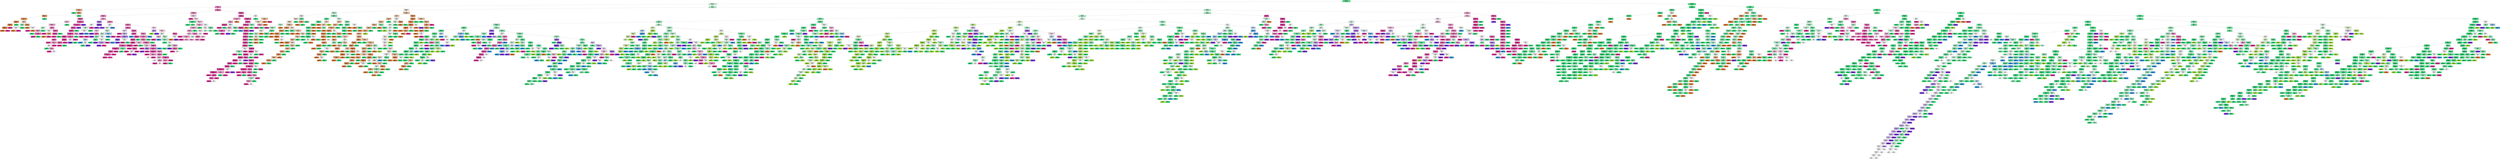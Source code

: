 digraph Tree {
node [shape=box, style="filled", color="black"] ;
0 [label="INTERNET_USERS_5 to 9 <= 0.5\ngini = 0.396\nsamples = 14956\nvalue = [499, 893, 11494, 381, 405, 1284]\nclass = 2", fillcolor="#6beca1"] ;
1 [label="ENT_LAPTOP_<250 <= 0.5\ngini = 0.73\nsamples = 4436\nvalue = [369, 633, 1878, 217, 277, 1062]\nclass = 2", fillcolor="#cff9e1"] ;
0 -> 1 [labeldistance=2.5, labelangle=45, headlabel="True"] ;
2 [label="EMPLE <= 0.5\ngini = 0.499\nsamples = 857\nvalue = [51, 1, 149, 17, 56, 583]\nclass = 5", fillcolor="#ef86c3"] ;
1 -> 2 ;
3 [label="HARDWARE_BUDGET <= 4185.5\ngini = 0.456\nsamples = 56\nvalue = [39, 0, 13, 0, 0, 4]\nclass = 0", fillcolor="#efb387"] ;
2 -> 3 ;
4 [label="gini = 0.0\nsamples = 4\nvalue = [0, 0, 4, 0, 0, 0]\nclass = 2", fillcolor="#39e581"] ;
3 -> 4 ;
5 [label="SICGRP_WHL-RT <= 0.5\ngini = 0.402\nsamples = 52\nvalue = [39, 0, 9, 0, 0, 4]\nclass = 0", fillcolor="#eda775"] ;
3 -> 5 ;
6 [label="YEAR_EST_1997.0 <= 0.5\ngini = 0.345\nsamples = 49\nvalue = [39, 0, 6, 0, 0, 4]\nclass = 0", fillcolor="#eb9e67"] ;
5 -> 6 ;
7 [label="ENT_LAPTOP_250 to 499 <= 0.5\ngini = 0.297\nsamples = 47\nvalue = [39, 0, 4, 0, 0, 4]\nclass = 0", fillcolor="#ea985e"] ;
6 -> 7 ;
8 [label="YEAR_EST_1990.0 <= 0.5\ngini = 0.156\nsamples = 36\nvalue = [33, 0, 1, 0, 0, 2]\nclass = 0", fillcolor="#e78c4a"] ;
7 -> 8 ;
9 [label="YEAR_EST_1981.0 <= 0.5\ngini = 0.108\nsamples = 35\nvalue = [33, 0, 0, 0, 0, 2]\nclass = 0", fillcolor="#e78945"] ;
8 -> 9 ;
10 [label="YEAR_EST_1975.0 <= 0.5\ngini = 0.057\nsamples = 34\nvalue = [33, 0, 0, 0, 0, 1]\nclass = 0", fillcolor="#e6853f"] ;
9 -> 10 ;
11 [label="gini = 0.0\nsamples = 33\nvalue = [33, 0, 0, 0, 0, 0]\nclass = 0", fillcolor="#e58139"] ;
10 -> 11 ;
12 [label="gini = 0.0\nsamples = 1\nvalue = [0, 0, 0, 0, 0, 1]\nclass = 5", fillcolor="#e5399d"] ;
10 -> 12 ;
13 [label="gini = 0.0\nsamples = 1\nvalue = [0, 0, 0, 0, 0, 1]\nclass = 5", fillcolor="#e5399d"] ;
9 -> 13 ;
14 [label="gini = 0.0\nsamples = 1\nvalue = [0, 0, 1, 0, 0, 0]\nclass = 2", fillcolor="#39e581"] ;
8 -> 14 ;
15 [label="REVEN <= 94.5\ngini = 0.595\nsamples = 11\nvalue = [6, 0, 3, 0, 0, 2]\nclass = 0", fillcolor="#f5d0b5"] ;
7 -> 15 ;
16 [label="REVEN <= 5.5\ngini = 0.56\nsamples = 5\nvalue = [1, 0, 3, 0, 0, 1]\nclass = 2", fillcolor="#9cf2c0"] ;
15 -> 16 ;
17 [label="HARDWARE_BUDGET <= 14569.0\ngini = 0.5\nsamples = 2\nvalue = [1, 0, 0, 0, 0, 1]\nclass = 0", fillcolor="#ffffff"] ;
16 -> 17 ;
18 [label="gini = 0.0\nsamples = 1\nvalue = [1, 0, 0, 0, 0, 0]\nclass = 0", fillcolor="#e58139"] ;
17 -> 18 ;
19 [label="gini = 0.0\nsamples = 1\nvalue = [0, 0, 0, 0, 0, 1]\nclass = 5", fillcolor="#e5399d"] ;
17 -> 19 ;
20 [label="gini = 0.0\nsamples = 3\nvalue = [0, 0, 3, 0, 0, 0]\nclass = 2", fillcolor="#39e581"] ;
16 -> 20 ;
21 [label="DESKTOPS <= 1595.5\ngini = 0.278\nsamples = 6\nvalue = [5, 0, 0, 0, 0, 1]\nclass = 0", fillcolor="#ea9a61"] ;
15 -> 21 ;
22 [label="gini = 0.0\nsamples = 4\nvalue = [4, 0, 0, 0, 0, 0]\nclass = 0", fillcolor="#e58139"] ;
21 -> 22 ;
23 [label="IT_BUDGET <= 56292474.0\ngini = 0.5\nsamples = 2\nvalue = [1, 0, 0, 0, 0, 1]\nclass = 0", fillcolor="#ffffff"] ;
21 -> 23 ;
24 [label="gini = 0.0\nsamples = 1\nvalue = [0, 0, 0, 0, 0, 1]\nclass = 5", fillcolor="#e5399d"] ;
23 -> 24 ;
25 [label="gini = 0.0\nsamples = 1\nvalue = [1, 0, 0, 0, 0, 0]\nclass = 0", fillcolor="#e58139"] ;
23 -> 25 ;
26 [label="gini = 0.0\nsamples = 2\nvalue = [0, 0, 2, 0, 0, 0]\nclass = 2", fillcolor="#39e581"] ;
6 -> 26 ;
27 [label="gini = 0.0\nsamples = 3\nvalue = [0, 0, 3, 0, 0, 0]\nclass = 2", fillcolor="#39e581"] ;
5 -> 27 ;
28 [label="DESKTOPS <= 56.5\ngini = 0.443\nsamples = 801\nvalue = [12, 1, 136, 17, 56, 579]\nclass = 5", fillcolor="#ee7bbe"] ;
2 -> 28 ;
29 [label="SICGRP_EDUC <= 0.5\ngini = 0.532\nsamples = 493\nvalue = [4, 1, 105, 16, 51, 316]\nclass = 5", fillcolor="#f193ca"] ;
28 -> 29 ;
30 [label="EMPLE <= 19.5\ngini = 0.513\nsamples = 377\nvalue = [4, 1, 53, 16, 51, 252]\nclass = 5", fillcolor="#ef85c3"] ;
29 -> 30 ;
31 [label="YEAR_EST_2013.0 <= 0.5\ngini = 0.3\nsamples = 155\nvalue = [3, 0, 20, 0, 4, 128]\nclass = 5", fillcolor="#ea61b1"] ;
30 -> 31 ;
32 [label="YEAR_EST_1999.0 <= 0.5\ngini = 0.564\nsamples = 31\nvalue = [3, 0, 11, 0, 0, 17]\nclass = 5", fillcolor="#f7c4e2"] ;
31 -> 32 ;
33 [label="HARDWARE_BUDGET <= 4827.5\ngini = 0.538\nsamples = 28\nvalue = [3, 0, 8, 0, 0, 17]\nclass = 5", fillcolor="#f3a6d3"] ;
32 -> 33 ;
34 [label="EMPLE <= 3.5\ngini = 0.48\nsamples = 10\nvalue = [0, 0, 6, 0, 0, 4]\nclass = 2", fillcolor="#bdf6d5"] ;
33 -> 34 ;
35 [label="IT_BUDGET <= 5454.0\ngini = 0.444\nsamples = 6\nvalue = [0, 0, 2, 0, 0, 4]\nclass = 5", fillcolor="#f29cce"] ;
34 -> 35 ;
36 [label="gini = 0.0\nsamples = 1\nvalue = [0, 0, 1, 0, 0, 0]\nclass = 2", fillcolor="#39e581"] ;
35 -> 36 ;
37 [label="HARDWARE_BUDGET <= 3788.0\ngini = 0.32\nsamples = 5\nvalue = [0, 0, 1, 0, 0, 4]\nclass = 5", fillcolor="#ec6ab6"] ;
35 -> 37 ;
38 [label="gini = 0.0\nsamples = 4\nvalue = [0, 0, 0, 0, 0, 4]\nclass = 5", fillcolor="#e5399d"] ;
37 -> 38 ;
39 [label="gini = 0.0\nsamples = 1\nvalue = [0, 0, 1, 0, 0, 0]\nclass = 2", fillcolor="#39e581"] ;
37 -> 39 ;
40 [label="gini = 0.0\nsamples = 4\nvalue = [0, 0, 4, 0, 0, 0]\nclass = 2", fillcolor="#39e581"] ;
34 -> 40 ;
41 [label="EMPLE <= 2.0\ngini = 0.438\nsamples = 18\nvalue = [3, 0, 2, 0, 0, 13]\nclass = 5", fillcolor="#ee7bbe"] ;
33 -> 41 ;
42 [label="HARDWARE_BUDGET <= 25409.5\ngini = 0.5\nsamples = 6\nvalue = [3, 0, 0, 0, 0, 3]\nclass = 0", fillcolor="#ffffff"] ;
41 -> 42 ;
43 [label="gini = 0.0\nsamples = 2\nvalue = [0, 0, 0, 0, 0, 2]\nclass = 5", fillcolor="#e5399d"] ;
42 -> 43 ;
44 [label="SICGRP_SVCS <= 0.5\ngini = 0.375\nsamples = 4\nvalue = [3, 0, 0, 0, 0, 1]\nclass = 0", fillcolor="#eeab7b"] ;
42 -> 44 ;
45 [label="gini = 0.0\nsamples = 3\nvalue = [3, 0, 0, 0, 0, 0]\nclass = 0", fillcolor="#e58139"] ;
44 -> 45 ;
46 [label="gini = 0.0\nsamples = 1\nvalue = [0, 0, 0, 0, 0, 1]\nclass = 5", fillcolor="#e5399d"] ;
44 -> 46 ;
47 [label="YEAR_EST_1984.0 <= 0.5\ngini = 0.278\nsamples = 12\nvalue = [0, 0, 2, 0, 0, 10]\nclass = 5", fillcolor="#ea61b1"] ;
41 -> 47 ;
48 [label="YEAR_EST_2005.0 <= 0.5\ngini = 0.165\nsamples = 11\nvalue = [0, 0, 1, 0, 0, 10]\nclass = 5", fillcolor="#e84da7"] ;
47 -> 48 ;
49 [label="gini = 0.0\nsamples = 10\nvalue = [0, 0, 0, 0, 0, 10]\nclass = 5", fillcolor="#e5399d"] ;
48 -> 49 ;
50 [label="gini = 0.0\nsamples = 1\nvalue = [0, 0, 1, 0, 0, 0]\nclass = 2", fillcolor="#39e581"] ;
48 -> 50 ;
51 [label="gini = 0.0\nsamples = 1\nvalue = [0, 0, 1, 0, 0, 0]\nclass = 2", fillcolor="#39e581"] ;
47 -> 51 ;
52 [label="gini = 0.0\nsamples = 3\nvalue = [0, 0, 3, 0, 0, 0]\nclass = 2", fillcolor="#39e581"] ;
32 -> 52 ;
53 [label="ENT_LAPTOP_5000 to 9999 <= 0.5\ngini = 0.192\nsamples = 124\nvalue = [0, 0, 9, 0, 4, 111]\nclass = 5", fillcolor="#e84fa8"] ;
31 -> 53 ;
54 [label="INTERNET_USERS_250 to 499 <= 0.5\ngini = 0.18\nsamples = 123\nvalue = [0, 0, 9, 0, 3, 111]\nclass = 5", fillcolor="#e84ea7"] ;
53 -> 54 ;
55 [label="SICGRP_MED <= 0.5\ngini = 0.166\nsamples = 122\nvalue = [0, 0, 9, 0, 2, 111]\nclass = 5", fillcolor="#e84ca7"] ;
54 -> 55 ;
56 [label="REVEN <= 5.5\ngini = 0.154\nsamples = 121\nvalue = [0, 0, 8, 0, 2, 111]\nclass = 5", fillcolor="#e74ba6"] ;
55 -> 56 ;
57 [label="ENT_LAPTOP_250 to 499 <= 0.5\ngini = 0.119\nsamples = 112\nvalue = [0, 0, 5, 0, 2, 105]\nclass = 5", fillcolor="#e746a3"] ;
56 -> 57 ;
58 [label="PC_BUDGET <= 952.5\ngini = 0.062\nsamples = 94\nvalue = [0, 0, 3, 0, 0, 91]\nclass = 5", fillcolor="#e640a0"] ;
57 -> 58 ;
59 [label="EMPLE <= 4.0\ngini = 0.298\nsamples = 11\nvalue = [0, 0, 2, 0, 0, 9]\nclass = 5", fillcolor="#eb65b3"] ;
58 -> 59 ;
60 [label="gini = 0.0\nsamples = 5\nvalue = [0, 0, 0, 0, 0, 5]\nclass = 5", fillcolor="#e5399d"] ;
59 -> 60 ;
61 [label="ENT_LAPTOP_10000 + <= 0.5\ngini = 0.444\nsamples = 6\nvalue = [0, 0, 2, 0, 0, 4]\nclass = 5", fillcolor="#f29cce"] ;
59 -> 61 ;
62 [label="LAPTOPS <= 2.5\ngini = 0.5\nsamples = 4\nvalue = [0, 0, 2, 0, 0, 2]\nclass = 2", fillcolor="#ffffff"] ;
61 -> 62 ;
63 [label="gini = 0.0\nsamples = 1\nvalue = [0, 0, 1, 0, 0, 0]\nclass = 2", fillcolor="#39e581"] ;
62 -> 63 ;
64 [label="LAPTOPS <= 3.5\ngini = 0.444\nsamples = 3\nvalue = [0, 0, 1, 0, 0, 2]\nclass = 5", fillcolor="#f29cce"] ;
62 -> 64 ;
65 [label="gini = 0.0\nsamples = 1\nvalue = [0, 0, 0, 0, 0, 1]\nclass = 5", fillcolor="#e5399d"] ;
64 -> 65 ;
66 [label="gini = 0.5\nsamples = 2\nvalue = [0, 0, 1, 0, 0, 1]\nclass = 2", fillcolor="#ffffff"] ;
64 -> 66 ;
67 [label="gini = 0.0\nsamples = 2\nvalue = [0, 0, 0, 0, 0, 2]\nclass = 5", fillcolor="#e5399d"] ;
61 -> 67 ;
68 [label="LAPTOPS <= 1.5\ngini = 0.024\nsamples = 83\nvalue = [0, 0, 1, 0, 0, 82]\nclass = 5", fillcolor="#e53b9e"] ;
58 -> 68 ;
69 [label="PC_BUDGET <= 3496.5\ngini = 0.278\nsamples = 6\nvalue = [0, 0, 1, 0, 0, 5]\nclass = 5", fillcolor="#ea61b1"] ;
68 -> 69 ;
70 [label="gini = 0.0\nsamples = 5\nvalue = [0, 0, 0, 0, 0, 5]\nclass = 5", fillcolor="#e5399d"] ;
69 -> 70 ;
71 [label="gini = 0.0\nsamples = 1\nvalue = [0, 0, 1, 0, 0, 0]\nclass = 2", fillcolor="#39e581"] ;
69 -> 71 ;
72 [label="gini = 0.0\nsamples = 77\nvalue = [0, 0, 0, 0, 0, 77]\nclass = 5", fillcolor="#e5399d"] ;
68 -> 72 ;
73 [label="INTERNET_USERS_1 to 4 <= 0.5\ngini = 0.37\nsamples = 18\nvalue = [0, 0, 2, 0, 2, 14]\nclass = 5", fillcolor="#ec6ab6"] ;
57 -> 73 ;
74 [label="SICGRP_F-I-RE <= 0.5\ngini = 0.5\nsamples = 4\nvalue = [0, 0, 2, 0, 2, 0]\nclass = 2", fillcolor="#ffffff"] ;
73 -> 74 ;
75 [label="gini = 0.0\nsamples = 2\nvalue = [0, 0, 0, 0, 2, 0]\nclass = 4", fillcolor="#8139e5"] ;
74 -> 75 ;
76 [label="gini = 0.0\nsamples = 2\nvalue = [0, 0, 2, 0, 0, 0]\nclass = 2", fillcolor="#39e581"] ;
74 -> 76 ;
77 [label="gini = 0.0\nsamples = 14\nvalue = [0, 0, 0, 0, 0, 14]\nclass = 5", fillcolor="#e5399d"] ;
73 -> 77 ;
78 [label="LAPTOPS <= 3.0\ngini = 0.444\nsamples = 9\nvalue = [0, 0, 3, 0, 0, 6]\nclass = 5", fillcolor="#f29cce"] ;
56 -> 78 ;
79 [label="gini = 0.0\nsamples = 3\nvalue = [0, 0, 3, 0, 0, 0]\nclass = 2", fillcolor="#39e581"] ;
78 -> 79 ;
80 [label="gini = 0.0\nsamples = 6\nvalue = [0, 0, 0, 0, 0, 6]\nclass = 5", fillcolor="#e5399d"] ;
78 -> 80 ;
81 [label="gini = 0.0\nsamples = 1\nvalue = [0, 0, 1, 0, 0, 0]\nclass = 2", fillcolor="#39e581"] ;
55 -> 81 ;
82 [label="gini = 0.0\nsamples = 1\nvalue = [0, 0, 0, 0, 1, 0]\nclass = 4", fillcolor="#8139e5"] ;
54 -> 82 ;
83 [label="gini = 0.0\nsamples = 1\nvalue = [0, 0, 0, 0, 1, 0]\nclass = 4", fillcolor="#8139e5"] ;
53 -> 83 ;
84 [label="LAPTOPS <= 4.5\ngini = 0.616\nsamples = 222\nvalue = [1, 1, 33, 16, 47, 124]\nclass = 5", fillcolor="#f4a8d4"] ;
30 -> 84 ;
85 [label="REVEN <= 4.5\ngini = 0.444\nsamples = 33\nvalue = [0, 0, 4, 2, 24, 3]\nclass = 4", fillcolor="#a876ed"] ;
84 -> 85 ;
86 [label="REVEN <= 3.5\ngini = 0.74\nsamples = 10\nvalue = [0, 0, 3, 2, 2, 3]\nclass = 2", fillcolor="#ffffff"] ;
85 -> 86 ;
87 [label="HARDWARE_BUDGET <= 4042.0\ngini = 0.653\nsamples = 7\nvalue = [0, 0, 3, 2, 2, 0]\nclass = 2", fillcolor="#d7fae6"] ;
86 -> 87 ;
88 [label="HARDWARE_BUDGET <= 3098.5\ngini = 0.5\nsamples = 4\nvalue = [0, 0, 0, 2, 2, 0]\nclass = 3", fillcolor="#ffffff"] ;
87 -> 88 ;
89 [label="gini = 0.0\nsamples = 2\nvalue = [0, 0, 0, 0, 2, 0]\nclass = 4", fillcolor="#8139e5"] ;
88 -> 89 ;
90 [label="gini = 0.0\nsamples = 2\nvalue = [0, 0, 0, 2, 0, 0]\nclass = 3", fillcolor="#399de5"] ;
88 -> 90 ;
91 [label="gini = 0.0\nsamples = 3\nvalue = [0, 0, 3, 0, 0, 0]\nclass = 2", fillcolor="#39e581"] ;
87 -> 91 ;
92 [label="gini = 0.0\nsamples = 3\nvalue = [0, 0, 0, 0, 0, 3]\nclass = 5", fillcolor="#e5399d"] ;
86 -> 92 ;
93 [label="IT_BUDGET <= 305802.0\ngini = 0.083\nsamples = 23\nvalue = [0, 0, 1, 0, 22, 0]\nclass = 4", fillcolor="#8742e6"] ;
85 -> 93 ;
94 [label="gini = 0.0\nsamples = 11\nvalue = [0, 0, 0, 0, 11, 0]\nclass = 4", fillcolor="#8139e5"] ;
93 -> 94 ;
95 [label="gini = 0.153\nsamples = 12\nvalue = [0, 0, 1, 0, 11, 0]\nclass = 4", fillcolor="#8c4be7"] ;
93 -> 95 ;
96 [label="DESKTOPS <= 21.5\ngini = 0.546\nsamples = 189\nvalue = [1, 1, 29, 14, 23, 121]\nclass = 5", fillcolor="#f08dc7"] ;
84 -> 96 ;
97 [label="REVEN <= 21.0\ngini = 0.749\nsamples = 30\nvalue = [0, 0, 8, 8, 7, 7]\nclass = 2", fillcolor="#ffffff"] ;
96 -> 97 ;
98 [label="IT_BUDGET <= 78876.5\ngini = 0.737\nsamples = 26\nvalue = [0, 0, 8, 4, 7, 7]\nclass = 2", fillcolor="#f5fef8"] ;
97 -> 98 ;
99 [label="PC_BUDGET <= 1610.5\ngini = 0.49\nsamples = 7\nvalue = [0, 0, 0, 0, 3, 4]\nclass = 5", fillcolor="#f8cee6"] ;
98 -> 99 ;
100 [label="gini = 0.0\nsamples = 2\nvalue = [0, 0, 0, 0, 2, 0]\nclass = 4", fillcolor="#8139e5"] ;
99 -> 100 ;
101 [label="LAPTOPS <= 7.5\ngini = 0.32\nsamples = 5\nvalue = [0, 0, 0, 0, 1, 4]\nclass = 5", fillcolor="#ec6ab6"] ;
99 -> 101 ;
102 [label="gini = 0.0\nsamples = 4\nvalue = [0, 0, 0, 0, 0, 4]\nclass = 5", fillcolor="#e5399d"] ;
101 -> 102 ;
103 [label="gini = 0.0\nsamples = 1\nvalue = [0, 0, 0, 0, 1, 0]\nclass = 4", fillcolor="#8139e5"] ;
101 -> 103 ;
104 [label="IT_BUDGET <= 331016.5\ngini = 0.709\nsamples = 19\nvalue = [0, 0, 8, 4, 4, 3]\nclass = 2", fillcolor="#caf8dd"] ;
98 -> 104 ;
105 [label="LAPTOPS <= 9.5\ngini = 0.656\nsamples = 16\nvalue = [0, 0, 8, 2, 4, 2]\nclass = 2", fillcolor="#bdf6d5"] ;
104 -> 105 ;
106 [label="LAPTOPS <= 6.5\ngini = 0.529\nsamples = 11\nvalue = [0, 0, 7, 2, 2, 0]\nclass = 2", fillcolor="#91f1b9"] ;
105 -> 106 ;
107 [label="SICGRP_MANUF <= 0.5\ngini = 0.625\nsamples = 4\nvalue = [0, 0, 1, 2, 1, 0]\nclass = 3", fillcolor="#bddef6"] ;
106 -> 107 ;
108 [label="gini = 0.0\nsamples = 2\nvalue = [0, 0, 0, 2, 0, 0]\nclass = 3", fillcolor="#399de5"] ;
107 -> 108 ;
109 [label="EMPLE <= 25.0\ngini = 0.5\nsamples = 2\nvalue = [0, 0, 1, 0, 1, 0]\nclass = 2", fillcolor="#ffffff"] ;
107 -> 109 ;
110 [label="gini = 0.0\nsamples = 1\nvalue = [0, 0, 1, 0, 0, 0]\nclass = 2", fillcolor="#39e581"] ;
109 -> 110 ;
111 [label="gini = 0.0\nsamples = 1\nvalue = [0, 0, 0, 0, 1, 0]\nclass = 4", fillcolor="#8139e5"] ;
109 -> 111 ;
112 [label="EMPLE <= 34.0\ngini = 0.245\nsamples = 7\nvalue = [0, 0, 6, 0, 1, 0]\nclass = 2", fillcolor="#5ae996"] ;
106 -> 112 ;
113 [label="gini = 0.0\nsamples = 6\nvalue = [0, 0, 6, 0, 0, 0]\nclass = 2", fillcolor="#39e581"] ;
112 -> 113 ;
114 [label="gini = 0.0\nsamples = 1\nvalue = [0, 0, 0, 0, 1, 0]\nclass = 4", fillcolor="#8139e5"] ;
112 -> 114 ;
115 [label="ENT_LAPTOP_10000 + <= 0.5\ngini = 0.64\nsamples = 5\nvalue = [0, 0, 1, 0, 2, 2]\nclass = 4", fillcolor="#ffffff"] ;
105 -> 115 ;
116 [label="ENT_LAPTOP_500 to 999 <= 0.5\ngini = 0.5\nsamples = 4\nvalue = [0, 0, 0, 0, 2, 2]\nclass = 4", fillcolor="#ffffff"] ;
115 -> 116 ;
117 [label="ENT_LAPTOP_250 to 499 <= 0.5\ngini = 0.444\nsamples = 3\nvalue = [0, 0, 0, 0, 2, 1]\nclass = 4", fillcolor="#c09cf2"] ;
116 -> 117 ;
118 [label="gini = 0.0\nsamples = 2\nvalue = [0, 0, 0, 0, 2, 0]\nclass = 4", fillcolor="#8139e5"] ;
117 -> 118 ;
119 [label="gini = 0.0\nsamples = 1\nvalue = [0, 0, 0, 0, 0, 1]\nclass = 5", fillcolor="#e5399d"] ;
117 -> 119 ;
120 [label="gini = 0.0\nsamples = 1\nvalue = [0, 0, 0, 0, 0, 1]\nclass = 5", fillcolor="#e5399d"] ;
116 -> 120 ;
121 [label="gini = 0.0\nsamples = 1\nvalue = [0, 0, 1, 0, 0, 0]\nclass = 2", fillcolor="#39e581"] ;
115 -> 121 ;
122 [label="ENT_LAPTOP_1000 to 2499 <= 0.5\ngini = 0.444\nsamples = 3\nvalue = [0, 0, 0, 2, 0, 1]\nclass = 3", fillcolor="#9ccef2"] ;
104 -> 122 ;
123 [label="gini = 0.0\nsamples = 2\nvalue = [0, 0, 0, 2, 0, 0]\nclass = 3", fillcolor="#399de5"] ;
122 -> 123 ;
124 [label="gini = 0.0\nsamples = 1\nvalue = [0, 0, 0, 0, 0, 1]\nclass = 5", fillcolor="#e5399d"] ;
122 -> 124 ;
125 [label="gini = 0.0\nsamples = 4\nvalue = [0, 0, 0, 4, 0, 0]\nclass = 3", fillcolor="#399de5"] ;
97 -> 125 ;
126 [label="SICGRP_SVCS <= 0.5\ngini = 0.457\nsamples = 159\nvalue = [1, 1, 21, 6, 16, 114]\nclass = 5", fillcolor="#ed7abd"] ;
96 -> 126 ;
127 [label="LAPTOPS <= 5.5\ngini = 0.375\nsamples = 131\nvalue = [0, 0, 13, 4, 12, 102]\nclass = 5", fillcolor="#eb6ab5"] ;
126 -> 127 ;
128 [label="IT_BUDGET <= 108940.5\ngini = 0.627\nsamples = 13\nvalue = [0, 0, 1, 1, 6, 5]\nclass = 4", fillcolor="#efe6fc"] ;
127 -> 128 ;
129 [label="gini = 0.0\nsamples = 2\nvalue = [0, 0, 0, 0, 0, 2]\nclass = 5", fillcolor="#e5399d"] ;
128 -> 129 ;
130 [label="YEAR_EST_2013.0 <= 0.5\ngini = 0.612\nsamples = 11\nvalue = [0, 0, 1, 1, 6, 3]\nclass = 4", fillcolor="#d0b5f5"] ;
128 -> 130 ;
131 [label="gini = 0.0\nsamples = 2\nvalue = [0, 0, 0, 0, 0, 2]\nclass = 5", fillcolor="#e5399d"] ;
130 -> 131 ;
132 [label="HARDWARE_BUDGET <= 43944.5\ngini = 0.519\nsamples = 9\nvalue = [0, 0, 1, 1, 6, 1]\nclass = 4", fillcolor="#b083ef"] ;
130 -> 132 ;
133 [label="DESKTOPS <= 24.5\ngini = 0.245\nsamples = 7\nvalue = [0, 0, 0, 1, 6, 0]\nclass = 4", fillcolor="#965ae9"] ;
132 -> 133 ;
134 [label="gini = 0.0\nsamples = 1\nvalue = [0, 0, 0, 1, 0, 0]\nclass = 3", fillcolor="#399de5"] ;
133 -> 134 ;
135 [label="gini = 0.0\nsamples = 6\nvalue = [0, 0, 0, 0, 6, 0]\nclass = 4", fillcolor="#8139e5"] ;
133 -> 135 ;
136 [label="ENT_LAPTOP_2500 to 4999 <= 0.5\ngini = 0.5\nsamples = 2\nvalue = [0, 0, 1, 0, 0, 1]\nclass = 2", fillcolor="#ffffff"] ;
132 -> 136 ;
137 [label="gini = 0.0\nsamples = 1\nvalue = [0, 0, 0, 0, 0, 1]\nclass = 5", fillcolor="#e5399d"] ;
136 -> 137 ;
138 [label="gini = 0.0\nsamples = 1\nvalue = [0, 0, 1, 0, 0, 0]\nclass = 2", fillcolor="#39e581"] ;
136 -> 138 ;
139 [label="SICGRP_F-I-RE <= 0.5\ngini = 0.311\nsamples = 118\nvalue = [0, 0, 12, 3, 6, 97]\nclass = 5", fillcolor="#ea60b0"] ;
127 -> 139 ;
140 [label="PC_BUDGET <= 1705.5\ngini = 0.2\nsamples = 82\nvalue = [0, 0, 7, 1, 1, 73]\nclass = 5", fillcolor="#e851a9"] ;
139 -> 140 ;
141 [label="gini = 0.0\nsamples = 1\nvalue = [0, 0, 0, 1, 0, 0]\nclass = 3", fillcolor="#399de5"] ;
140 -> 141 ;
142 [label="YEAR_EST_2018.0 <= 0.5\ngini = 0.18\nsamples = 81\nvalue = [0, 0, 7, 0, 1, 73]\nclass = 5", fillcolor="#e84ea8"] ;
140 -> 142 ;
143 [label="SICGRP_AG-M-C <= 0.5\ngini = 0.162\nsamples = 80\nvalue = [0, 0, 6, 0, 1, 73]\nclass = 5", fillcolor="#e74ca6"] ;
142 -> 143 ;
144 [label="REVEN <= 3.5\ngini = 0.126\nsamples = 75\nvalue = [0, 0, 4, 0, 1, 70]\nclass = 5", fillcolor="#e747a4"] ;
143 -> 144 ;
145 [label="INTERNET_USERS_25 to 49 <= 0.5\ngini = 0.245\nsamples = 28\nvalue = [0, 0, 4, 0, 0, 24]\nclass = 5", fillcolor="#e95aad"] ;
144 -> 145 ;
146 [label="ENT_LAPTOP_1000 to 2499 <= 0.5\ngini = 0.08\nsamples = 24\nvalue = [0, 0, 1, 0, 0, 23]\nclass = 5", fillcolor="#e642a1"] ;
145 -> 146 ;
147 [label="LAPTOPS <= 7.5\ngini = 0.165\nsamples = 11\nvalue = [0, 0, 1, 0, 0, 10]\nclass = 5", fillcolor="#e84da7"] ;
146 -> 147 ;
148 [label="INTERNET_USERS_10 to 24 <= 0.5\ngini = 0.198\nsamples = 9\nvalue = [0, 0, 1, 0, 0, 8]\nclass = 5", fillcolor="#e852a9"] ;
147 -> 148 ;
149 [label="gini = 0.0\nsamples = 1\nvalue = [0, 0, 0, 0, 0, 1]\nclass = 5", fillcolor="#e5399d"] ;
148 -> 149 ;
150 [label="gini = 0.219\nsamples = 8\nvalue = [0, 0, 1, 0, 0, 7]\nclass = 5", fillcolor="#e955ab"] ;
148 -> 150 ;
151 [label="gini = 0.0\nsamples = 2\nvalue = [0, 0, 0, 0, 0, 2]\nclass = 5", fillcolor="#e5399d"] ;
147 -> 151 ;
152 [label="gini = 0.0\nsamples = 13\nvalue = [0, 0, 0, 0, 0, 13]\nclass = 5", fillcolor="#e5399d"] ;
146 -> 152 ;
153 [label="ENT_LAPTOP_1000 to 2499 <= 0.5\ngini = 0.375\nsamples = 4\nvalue = [0, 0, 3, 0, 0, 1]\nclass = 2", fillcolor="#7beeab"] ;
145 -> 153 ;
154 [label="gini = 0.0\nsamples = 3\nvalue = [0, 0, 3, 0, 0, 0]\nclass = 2", fillcolor="#39e581"] ;
153 -> 154 ;
155 [label="gini = 0.0\nsamples = 1\nvalue = [0, 0, 0, 0, 0, 1]\nclass = 5", fillcolor="#e5399d"] ;
153 -> 155 ;
156 [label="ENT_LAPTOP_250 to 499 <= 0.5\ngini = 0.042\nsamples = 47\nvalue = [0, 0, 0, 0, 1, 46]\nclass = 5", fillcolor="#e63d9f"] ;
144 -> 156 ;
157 [label="gini = 0.0\nsamples = 39\nvalue = [0, 0, 0, 0, 0, 39]\nclass = 5", fillcolor="#e5399d"] ;
156 -> 157 ;
158 [label="SICGRP_WHL-RT <= 0.5\ngini = 0.219\nsamples = 8\nvalue = [0, 0, 0, 0, 1, 7]\nclass = 5", fillcolor="#e955ab"] ;
156 -> 158 ;
159 [label="PC_BUDGET <= 6490.5\ngini = 0.5\nsamples = 2\nvalue = [0, 0, 0, 0, 1, 1]\nclass = 4", fillcolor="#ffffff"] ;
158 -> 159 ;
160 [label="gini = 0.0\nsamples = 1\nvalue = [0, 0, 0, 0, 0, 1]\nclass = 5", fillcolor="#e5399d"] ;
159 -> 160 ;
161 [label="gini = 0.0\nsamples = 1\nvalue = [0, 0, 0, 0, 1, 0]\nclass = 4", fillcolor="#8139e5"] ;
159 -> 161 ;
162 [label="gini = 0.0\nsamples = 6\nvalue = [0, 0, 0, 0, 0, 6]\nclass = 5", fillcolor="#e5399d"] ;
158 -> 162 ;
163 [label="ENT_LAPTOP_2500 to 4999 <= 0.5\ngini = 0.48\nsamples = 5\nvalue = [0, 0, 2, 0, 0, 3]\nclass = 5", fillcolor="#f6bdde"] ;
143 -> 163 ;
164 [label="gini = 0.0\nsamples = 3\nvalue = [0, 0, 0, 0, 0, 3]\nclass = 5", fillcolor="#e5399d"] ;
163 -> 164 ;
165 [label="gini = 0.0\nsamples = 2\nvalue = [0, 0, 2, 0, 0, 0]\nclass = 2", fillcolor="#39e581"] ;
163 -> 165 ;
166 [label="gini = 0.0\nsamples = 1\nvalue = [0, 0, 1, 0, 0, 0]\nclass = 2", fillcolor="#39e581"] ;
142 -> 166 ;
167 [label="YEAR_EST_2006.0 <= 0.5\ngini = 0.514\nsamples = 36\nvalue = [0, 0, 5, 2, 5, 24]\nclass = 5", fillcolor="#ef86c3"] ;
139 -> 167 ;
168 [label="INTERNET_USERS_100 to 249 <= 0.5\ngini = 0.488\nsamples = 35\nvalue = [0, 0, 5, 1, 5, 24]\nclass = 5", fillcolor="#ef82c1"] ;
167 -> 168 ;
169 [label="YEAR_EST_1977.0 <= 0.5\ngini = 0.465\nsamples = 34\nvalue = [0, 0, 4, 1, 5, 24]\nclass = 5", fillcolor="#ee7dbf"] ;
168 -> 169 ;
170 [label="HARDWARE_BUDGET <= 30951.0\ngini = 0.439\nsamples = 33\nvalue = [0, 0, 3, 1, 5, 24]\nclass = 5", fillcolor="#ed79bc"] ;
169 -> 170 ;
171 [label="INTERNET_USERS_25 to 49 <= 0.5\ngini = 0.49\nsamples = 7\nvalue = [0, 0, 0, 0, 3, 4]\nclass = 5", fillcolor="#f8cee6"] ;
170 -> 171 ;
172 [label="gini = 0.0\nsamples = 3\nvalue = [0, 0, 0, 0, 0, 3]\nclass = 5", fillcolor="#e5399d"] ;
171 -> 172 ;
173 [label="IT_STAFF_0 <= 0.5\ngini = 0.375\nsamples = 4\nvalue = [0, 0, 0, 0, 3, 1]\nclass = 4", fillcolor="#ab7bee"] ;
171 -> 173 ;
174 [label="gini = 0.0\nsamples = 3\nvalue = [0, 0, 0, 0, 3, 0]\nclass = 4", fillcolor="#8139e5"] ;
173 -> 174 ;
175 [label="gini = 0.0\nsamples = 1\nvalue = [0, 0, 0, 0, 0, 1]\nclass = 5", fillcolor="#e5399d"] ;
173 -> 175 ;
176 [label="MOBILE_WORKERS <= 6.0\ngini = 0.388\nsamples = 26\nvalue = [0, 0, 3, 1, 2, 20]\nclass = 5", fillcolor="#ec6db7"] ;
170 -> 176 ;
177 [label="ENT_LAPTOP_1000 to 2499 <= 0.5\ngini = 0.339\nsamples = 25\nvalue = [0, 0, 3, 0, 2, 20]\nclass = 5", fillcolor="#eb66b3"] ;
176 -> 177 ;
178 [label="ENT_LAPTOP_500 to 999 <= 0.5\ngini = 0.153\nsamples = 12\nvalue = [0, 0, 1, 0, 0, 11]\nclass = 5", fillcolor="#e74ba6"] ;
177 -> 178 ;
179 [label="gini = 0.0\nsamples = 9\nvalue = [0, 0, 0, 0, 0, 9]\nclass = 5", fillcolor="#e5399d"] ;
178 -> 179 ;
180 [label="INTERNET_USERS_25 to 49 <= 0.5\ngini = 0.444\nsamples = 3\nvalue = [0, 0, 1, 0, 0, 2]\nclass = 5", fillcolor="#f29cce"] ;
178 -> 180 ;
181 [label="gini = 0.5\nsamples = 2\nvalue = [0, 0, 1, 0, 0, 1]\nclass = 2", fillcolor="#ffffff"] ;
180 -> 181 ;
182 [label="gini = 0.0\nsamples = 1\nvalue = [0, 0, 0, 0, 0, 1]\nclass = 5", fillcolor="#e5399d"] ;
180 -> 182 ;
183 [label="IT_BUDGET <= 1090815.5\ngini = 0.473\nsamples = 13\nvalue = [0, 0, 2, 0, 2, 9]\nclass = 5", fillcolor="#ee81c1"] ;
177 -> 183 ;
184 [label="PC_BUDGET <= 11054.5\ngini = 0.403\nsamples = 12\nvalue = [0, 0, 1, 0, 2, 9]\nclass = 5", fillcolor="#ed74ba"] ;
183 -> 184 ;
185 [label="IT_BUDGET <= 657277.0\ngini = 0.48\nsamples = 5\nvalue = [0, 0, 0, 0, 2, 3]\nclass = 5", fillcolor="#f6bdde"] ;
184 -> 185 ;
186 [label="gini = 0.5\nsamples = 2\nvalue = [0, 0, 0, 0, 1, 1]\nclass = 4", fillcolor="#ffffff"] ;
185 -> 186 ;
187 [label="LAPTOPS <= 6.5\ngini = 0.444\nsamples = 3\nvalue = [0, 0, 0, 0, 1, 2]\nclass = 5", fillcolor="#f29cce"] ;
185 -> 187 ;
188 [label="gini = 0.0\nsamples = 1\nvalue = [0, 0, 0, 0, 0, 1]\nclass = 5", fillcolor="#e5399d"] ;
187 -> 188 ;
189 [label="gini = 0.5\nsamples = 2\nvalue = [0, 0, 0, 0, 1, 1]\nclass = 4", fillcolor="#ffffff"] ;
187 -> 189 ;
190 [label="HARDWARE_BUDGET <= 42389.0\ngini = 0.245\nsamples = 7\nvalue = [0, 0, 1, 0, 0, 6]\nclass = 5", fillcolor="#e95aad"] ;
184 -> 190 ;
191 [label="PC_BUDGET <= 26584.5\ngini = 0.444\nsamples = 3\nvalue = [0, 0, 1, 0, 0, 2]\nclass = 5", fillcolor="#f29cce"] ;
190 -> 191 ;
192 [label="gini = 0.0\nsamples = 2\nvalue = [0, 0, 0, 0, 0, 2]\nclass = 5", fillcolor="#e5399d"] ;
191 -> 192 ;
193 [label="gini = 0.0\nsamples = 1\nvalue = [0, 0, 1, 0, 0, 0]\nclass = 2", fillcolor="#39e581"] ;
191 -> 193 ;
194 [label="gini = 0.0\nsamples = 4\nvalue = [0, 0, 0, 0, 0, 4]\nclass = 5", fillcolor="#e5399d"] ;
190 -> 194 ;
195 [label="gini = 0.0\nsamples = 1\nvalue = [0, 0, 1, 0, 0, 0]\nclass = 2", fillcolor="#39e581"] ;
183 -> 195 ;
196 [label="gini = 0.0\nsamples = 1\nvalue = [0, 0, 0, 1, 0, 0]\nclass = 3", fillcolor="#399de5"] ;
176 -> 196 ;
197 [label="gini = 0.0\nsamples = 1\nvalue = [0, 0, 1, 0, 0, 0]\nclass = 2", fillcolor="#39e581"] ;
169 -> 197 ;
198 [label="gini = 0.0\nsamples = 1\nvalue = [0, 0, 1, 0, 0, 0]\nclass = 2", fillcolor="#39e581"] ;
168 -> 198 ;
199 [label="gini = 0.0\nsamples = 1\nvalue = [0, 0, 0, 1, 0, 0]\nclass = 3", fillcolor="#399de5"] ;
167 -> 199 ;
200 [label="LAPTOPS <= 8.5\ngini = 0.707\nsamples = 28\nvalue = [1, 1, 8, 2, 4, 12]\nclass = 5", fillcolor="#fad7eb"] ;
126 -> 200 ;
201 [label="LAPTOPS <= 6.5\ngini = 0.444\nsamples = 3\nvalue = [0, 1, 0, 0, 2, 0]\nclass = 4", fillcolor="#c09cf2"] ;
200 -> 201 ;
202 [label="gini = 0.0\nsamples = 1\nvalue = [0, 1, 0, 0, 0, 0]\nclass = 1", fillcolor="#9de539"] ;
201 -> 202 ;
203 [label="gini = 0.0\nsamples = 2\nvalue = [0, 0, 0, 0, 2, 0]\nclass = 4", fillcolor="#8139e5"] ;
201 -> 203 ;
204 [label="ENT_LAPTOP_10000 + <= 0.5\ngini = 0.653\nsamples = 25\nvalue = [1, 0, 8, 2, 2, 12]\nclass = 5", fillcolor="#f9d0e8"] ;
200 -> 204 ;
205 [label="PC_BUDGET <= 8585.0\ngini = 0.67\nsamples = 19\nvalue = [1, 0, 8, 2, 1, 7]\nclass = 2", fillcolor="#eefdf4"] ;
204 -> 205 ;
206 [label="PC_BUDGET <= 7593.0\ngini = 0.48\nsamples = 5\nvalue = [0, 0, 0, 2, 0, 3]\nclass = 5", fillcolor="#f6bdde"] ;
205 -> 206 ;
207 [label="gini = 0.0\nsamples = 3\nvalue = [0, 0, 0, 0, 0, 3]\nclass = 5", fillcolor="#e5399d"] ;
206 -> 207 ;
208 [label="gini = 0.0\nsamples = 2\nvalue = [0, 0, 0, 2, 0, 0]\nclass = 3", fillcolor="#399de5"] ;
206 -> 208 ;
209 [label="YEAR_EST_1937.0 <= 0.5\ngini = 0.582\nsamples = 14\nvalue = [1, 0, 8, 0, 1, 4]\nclass = 2", fillcolor="#b0f5cd"] ;
205 -> 209 ;
210 [label="INTERNET_USERS_25 to 49 <= 0.5\ngini = 0.521\nsamples = 13\nvalue = [0, 0, 8, 0, 1, 4]\nclass = 2", fillcolor="#a7f3c7"] ;
209 -> 210 ;
211 [label="gini = 0.0\nsamples = 4\nvalue = [0, 0, 4, 0, 0, 0]\nclass = 2", fillcolor="#39e581"] ;
210 -> 211 ;
212 [label="REVEN <= 4.5\ngini = 0.593\nsamples = 9\nvalue = [0, 0, 4, 0, 1, 4]\nclass = 2", fillcolor="#ffffff"] ;
210 -> 212 ;
213 [label="EMPLE <= 49.5\ngini = 0.444\nsamples = 3\nvalue = [0, 0, 2, 0, 1, 0]\nclass = 2", fillcolor="#9cf2c0"] ;
212 -> 213 ;
214 [label="gini = 0.0\nsamples = 2\nvalue = [0, 0, 2, 0, 0, 0]\nclass = 2", fillcolor="#39e581"] ;
213 -> 214 ;
215 [label="gini = 0.0\nsamples = 1\nvalue = [0, 0, 0, 0, 1, 0]\nclass = 4", fillcolor="#8139e5"] ;
213 -> 215 ;
216 [label="YEAR_EST_2006.0 <= 0.5\ngini = 0.444\nsamples = 6\nvalue = [0, 0, 2, 0, 0, 4]\nclass = 5", fillcolor="#f29cce"] ;
212 -> 216 ;
217 [label="YEAR_EST_2013.0 <= 0.5\ngini = 0.32\nsamples = 5\nvalue = [0, 0, 1, 0, 0, 4]\nclass = 5", fillcolor="#ec6ab6"] ;
216 -> 217 ;
218 [label="gini = 0.0\nsamples = 3\nvalue = [0, 0, 0, 0, 0, 3]\nclass = 5", fillcolor="#e5399d"] ;
217 -> 218 ;
219 [label="gini = 0.5\nsamples = 2\nvalue = [0, 0, 1, 0, 0, 1]\nclass = 2", fillcolor="#ffffff"] ;
217 -> 219 ;
220 [label="gini = 0.0\nsamples = 1\nvalue = [0, 0, 1, 0, 0, 0]\nclass = 2", fillcolor="#39e581"] ;
216 -> 220 ;
221 [label="gini = 0.0\nsamples = 1\nvalue = [1, 0, 0, 0, 0, 0]\nclass = 0", fillcolor="#e58139"] ;
209 -> 221 ;
222 [label="LAPTOPS <= 15.0\ngini = 0.278\nsamples = 6\nvalue = [0, 0, 0, 0, 1, 5]\nclass = 5", fillcolor="#ea61b1"] ;
204 -> 222 ;
223 [label="YEAR_EST_1997.0 <= 0.5\ngini = 0.5\nsamples = 2\nvalue = [0, 0, 0, 0, 1, 1]\nclass = 4", fillcolor="#ffffff"] ;
222 -> 223 ;
224 [label="gini = 0.0\nsamples = 1\nvalue = [0, 0, 0, 0, 1, 0]\nclass = 4", fillcolor="#8139e5"] ;
223 -> 224 ;
225 [label="gini = 0.0\nsamples = 1\nvalue = [0, 0, 0, 0, 0, 1]\nclass = 5", fillcolor="#e5399d"] ;
223 -> 225 ;
226 [label="gini = 0.0\nsamples = 4\nvalue = [0, 0, 0, 0, 0, 4]\nclass = 5", fillcolor="#e5399d"] ;
222 -> 226 ;
227 [label="ENT_LAPTOP_250 to 499 <= 0.5\ngini = 0.495\nsamples = 116\nvalue = [0, 0, 52, 0, 0, 64]\nclass = 5", fillcolor="#fadaed"] ;
29 -> 227 ;
228 [label="gini = 0.0\nsamples = 5\nvalue = [0, 0, 0, 0, 0, 5]\nclass = 5", fillcolor="#e5399d"] ;
227 -> 228 ;
229 [label="IT_BUDGET <= 94737.0\ngini = 0.498\nsamples = 111\nvalue = [0, 0, 52, 0, 0, 59]\nclass = 5", fillcolor="#fce8f3"] ;
227 -> 229 ;
230 [label="INTERNET_USERS_10 to 24 <= 0.5\ngini = 0.198\nsamples = 9\nvalue = [0, 0, 8, 0, 0, 1]\nclass = 2", fillcolor="#52e891"] ;
229 -> 230 ;
231 [label="gini = 0.0\nsamples = 1\nvalue = [0, 0, 1, 0, 0, 0]\nclass = 2", fillcolor="#39e581"] ;
230 -> 231 ;
232 [label="gini = 0.219\nsamples = 8\nvalue = [0, 0, 7, 0, 0, 1]\nclass = 2", fillcolor="#55e993"] ;
230 -> 232 ;
233 [label="HARDWARE_BUDGET <= 10002.5\ngini = 0.491\nsamples = 102\nvalue = [0, 0, 44, 0, 0, 58]\nclass = 5", fillcolor="#f9cfe7"] ;
229 -> 233 ;
234 [label="INTERNET_USERS_1 to 4 <= 0.5\ngini = 0.465\nsamples = 57\nvalue = [0, 0, 21, 0, 0, 36]\nclass = 5", fillcolor="#f4acd6"] ;
233 -> 234 ;
235 [label="INTERNET_USERS_50 to 99 <= 0.5\ngini = 0.459\nsamples = 56\nvalue = [0, 0, 20, 0, 0, 36]\nclass = 5", fillcolor="#f3a7d3"] ;
234 -> 235 ;
236 [label="EMPLE <= 37.5\ngini = 0.452\nsamples = 55\nvalue = [0, 0, 19, 0, 0, 36]\nclass = 5", fillcolor="#f3a2d1"] ;
235 -> 236 ;
237 [label="EMPLE <= 32.5\ngini = 0.48\nsamples = 30\nvalue = [0, 0, 12, 0, 0, 18]\nclass = 5", fillcolor="#f6bdde"] ;
236 -> 237 ;
238 [label="INTERNET_USERS_10 to 24 <= 0.5\ngini = 0.454\nsamples = 23\nvalue = [0, 0, 8, 0, 0, 15]\nclass = 5", fillcolor="#f3a3d1"] ;
237 -> 238 ;
239 [label="gini = 0.457\nsamples = 17\nvalue = [0, 0, 6, 0, 0, 11]\nclass = 5", fillcolor="#f3a5d2"] ;
238 -> 239 ;
240 [label="gini = 0.444\nsamples = 6\nvalue = [0, 0, 2, 0, 0, 4]\nclass = 5", fillcolor="#f29cce"] ;
238 -> 240 ;
241 [label="gini = 0.49\nsamples = 7\nvalue = [0, 0, 4, 0, 0, 3]\nclass = 2", fillcolor="#cef8e0"] ;
237 -> 241 ;
242 [label="IT_BUDGET <= 187368.5\ngini = 0.403\nsamples = 25\nvalue = [0, 0, 7, 0, 0, 18]\nclass = 5", fillcolor="#ef86c3"] ;
236 -> 242 ;
243 [label="EMPLE <= 42.0\ngini = 0.375\nsamples = 20\nvalue = [0, 0, 5, 0, 0, 15]\nclass = 5", fillcolor="#ee7bbe"] ;
242 -> 243 ;
244 [label="gini = 0.388\nsamples = 19\nvalue = [0, 0, 5, 0, 0, 14]\nclass = 5", fillcolor="#ee80c0"] ;
243 -> 244 ;
245 [label="gini = 0.0\nsamples = 1\nvalue = [0, 0, 0, 0, 0, 1]\nclass = 5", fillcolor="#e5399d"] ;
243 -> 245 ;
246 [label="gini = 0.48\nsamples = 5\nvalue = [0, 0, 2, 0, 0, 3]\nclass = 5", fillcolor="#f6bdde"] ;
242 -> 246 ;
247 [label="gini = 0.0\nsamples = 1\nvalue = [0, 0, 1, 0, 0, 0]\nclass = 2", fillcolor="#39e581"] ;
235 -> 247 ;
248 [label="gini = 0.0\nsamples = 1\nvalue = [0, 0, 1, 0, 0, 0]\nclass = 2", fillcolor="#39e581"] ;
234 -> 248 ;
249 [label="IT_STAFF_1 to 4 <= 0.5\ngini = 0.5\nsamples = 45\nvalue = [0, 0, 23, 0, 0, 22]\nclass = 2", fillcolor="#f6fefa"] ;
233 -> 249 ;
250 [label="DESKTOPS <= 53.5\ngini = 0.5\nsamples = 41\nvalue = [0, 0, 20, 0, 0, 21]\nclass = 5", fillcolor="#fef6fa"] ;
249 -> 250 ;
251 [label="LAPTOPS <= 17.5\ngini = 0.498\nsamples = 34\nvalue = [0, 0, 16, 0, 0, 18]\nclass = 5", fillcolor="#fce9f4"] ;
250 -> 251 ;
252 [label="gini = 0.5\nsamples = 33\nvalue = [0, 0, 16, 0, 0, 17]\nclass = 5", fillcolor="#fdf3f9"] ;
251 -> 252 ;
253 [label="gini = 0.0\nsamples = 1\nvalue = [0, 0, 0, 0, 0, 1]\nclass = 5", fillcolor="#e5399d"] ;
251 -> 253 ;
254 [label="gini = 0.49\nsamples = 7\nvalue = [0, 0, 4, 0, 0, 3]\nclass = 2", fillcolor="#cef8e0"] ;
250 -> 254 ;
255 [label="PC_BUDGET <= 8563.5\ngini = 0.375\nsamples = 4\nvalue = [0, 0, 3, 0, 0, 1]\nclass = 2", fillcolor="#7beeab"] ;
249 -> 255 ;
256 [label="gini = 0.444\nsamples = 3\nvalue = [0, 0, 2, 0, 0, 1]\nclass = 2", fillcolor="#9cf2c0"] ;
255 -> 256 ;
257 [label="gini = 0.0\nsamples = 1\nvalue = [0, 0, 1, 0, 0, 0]\nclass = 2", fillcolor="#39e581"] ;
255 -> 257 ;
258 [label="YEAR_EST_1996.0 <= 0.5\ngini = 0.26\nsamples = 308\nvalue = [8, 0, 31, 1, 5, 263]\nclass = 5", fillcolor="#e959ad"] ;
28 -> 258 ;
259 [label="LAPTOPS <= 17.5\ngini = 0.242\nsamples = 303\nvalue = [6, 0, 29, 1, 5, 262]\nclass = 5", fillcolor="#e957ac"] ;
258 -> 259 ;
260 [label="INTERNET_USERS_250 to 499 <= 0.5\ngini = 0.573\nsamples = 25\nvalue = [2, 0, 6, 1, 1, 15]\nclass = 5", fillcolor="#f3a1d1"] ;
259 -> 260 ;
261 [label="EMPLE <= 77.0\ngini = 0.503\nsamples = 23\nvalue = [0, 0, 6, 1, 1, 15]\nclass = 5", fillcolor="#f196cb"] ;
260 -> 261 ;
262 [label="IT_BUDGET <= 25550410.5\ngini = 0.153\nsamples = 12\nvalue = [0, 0, 1, 0, 0, 11]\nclass = 5", fillcolor="#e74ba6"] ;
261 -> 262 ;
263 [label="gini = 0.0\nsamples = 11\nvalue = [0, 0, 0, 0, 0, 11]\nclass = 5", fillcolor="#e5399d"] ;
262 -> 263 ;
264 [label="gini = 0.0\nsamples = 1\nvalue = [0, 0, 1, 0, 0, 0]\nclass = 2", fillcolor="#39e581"] ;
262 -> 264 ;
265 [label="SICGRP_F-I-RE <= 0.5\ngini = 0.645\nsamples = 11\nvalue = [0, 0, 5, 1, 1, 4]\nclass = 2", fillcolor="#e3fbed"] ;
261 -> 265 ;
266 [label="EMPLE <= 140.0\ngini = 0.571\nsamples = 7\nvalue = [0, 0, 2, 0, 1, 4]\nclass = 5", fillcolor="#f5b0d8"] ;
265 -> 266 ;
267 [label="HARDWARE_BUDGET <= 21677.0\ngini = 0.32\nsamples = 5\nvalue = [0, 0, 1, 0, 0, 4]\nclass = 5", fillcolor="#ec6ab6"] ;
266 -> 267 ;
268 [label="gini = 0.0\nsamples = 1\nvalue = [0, 0, 1, 0, 0, 0]\nclass = 2", fillcolor="#39e581"] ;
267 -> 268 ;
269 [label="gini = 0.0\nsamples = 4\nvalue = [0, 0, 0, 0, 0, 4]\nclass = 5", fillcolor="#e5399d"] ;
267 -> 269 ;
270 [label="INTERNET_USERS_100 to 249 <= 0.5\ngini = 0.5\nsamples = 2\nvalue = [0, 0, 1, 0, 1, 0]\nclass = 2", fillcolor="#ffffff"] ;
266 -> 270 ;
271 [label="gini = 0.0\nsamples = 1\nvalue = [0, 0, 0, 0, 1, 0]\nclass = 4", fillcolor="#8139e5"] ;
270 -> 271 ;
272 [label="gini = 0.0\nsamples = 1\nvalue = [0, 0, 1, 0, 0, 0]\nclass = 2", fillcolor="#39e581"] ;
270 -> 272 ;
273 [label="YEAR_EST_1990.0 <= 0.5\ngini = 0.375\nsamples = 4\nvalue = [0, 0, 3, 1, 0, 0]\nclass = 2", fillcolor="#7beeab"] ;
265 -> 273 ;
274 [label="gini = 0.0\nsamples = 3\nvalue = [0, 0, 3, 0, 0, 0]\nclass = 2", fillcolor="#39e581"] ;
273 -> 274 ;
275 [label="gini = 0.0\nsamples = 1\nvalue = [0, 0, 0, 1, 0, 0]\nclass = 3", fillcolor="#399de5"] ;
273 -> 275 ;
276 [label="gini = 0.0\nsamples = 2\nvalue = [2, 0, 0, 0, 0, 0]\nclass = 0", fillcolor="#e58139"] ;
260 -> 276 ;
277 [label="INTERNET_USERS_10 to 24 <= 0.5\ngini = 0.203\nsamples = 278\nvalue = [4, 0, 23, 0, 4, 247]\nclass = 5", fillcolor="#e851a9"] ;
259 -> 277 ;
278 [label="YEAR_EST_1971.0 <= 0.5\ngini = 0.182\nsamples = 272\nvalue = [1, 0, 22, 0, 4, 245]\nclass = 5", fillcolor="#e84ea8"] ;
277 -> 278 ;
279 [label="PC_BUDGET <= 111191928.0\ngini = 0.171\nsamples = 269\nvalue = [1, 0, 20, 0, 4, 244]\nclass = 5", fillcolor="#e84da7"] ;
278 -> 279 ;
280 [label="LAPTOPS <= 2617.5\ngini = 0.165\nsamples = 268\nvalue = [0, 0, 20, 0, 4, 244]\nclass = 5", fillcolor="#e84ca6"] ;
279 -> 280 ;
281 [label="YEAR_EST_1900.0 <= 0.5\ngini = 0.159\nsamples = 267\nvalue = [0, 0, 20, 0, 3, 244]\nclass = 5", fillcolor="#e74ba6"] ;
280 -> 281 ;
282 [label="YEAR_EST_1998.0 <= 0.5\ngini = 0.153\nsamples = 266\nvalue = [0, 0, 19, 0, 3, 244]\nclass = 5", fillcolor="#e74ba6"] ;
281 -> 282 ;
283 [label="YEAR_EST_1937.0 <= 0.5\ngini = 0.147\nsamples = 265\nvalue = [0, 0, 18, 0, 3, 244]\nclass = 5", fillcolor="#e74aa5"] ;
282 -> 283 ;
284 [label="YEAR_EST_2005.0 <= 0.5\ngini = 0.142\nsamples = 264\nvalue = [0, 0, 17, 0, 3, 244]\nclass = 5", fillcolor="#e749a5"] ;
283 -> 284 ;
285 [label="YEAR_EST_1886.0 <= 0.5\ngini = 0.135\nsamples = 263\nvalue = [0, 0, 16, 0, 3, 244]\nclass = 5", fillcolor="#e748a5"] ;
284 -> 285 ;
286 [label="REVEN <= 4.5\ngini = 0.129\nsamples = 262\nvalue = [0, 0, 15, 0, 3, 244]\nclass = 5", fillcolor="#e747a4"] ;
285 -> 286 ;
287 [label="ENT_LAPTOP_1000 to 2499 <= 0.5\ngini = 0.5\nsamples = 4\nvalue = [0, 0, 2, 0, 0, 2]\nclass = 2", fillcolor="#ffffff"] ;
286 -> 287 ;
288 [label="HARDWARE_BUDGET <= 14213.5\ngini = 0.444\nsamples = 3\nvalue = [0, 0, 2, 0, 0, 1]\nclass = 2", fillcolor="#9cf2c0"] ;
287 -> 288 ;
289 [label="gini = 0.0\nsamples = 1\nvalue = [0, 0, 0, 0, 0, 1]\nclass = 5", fillcolor="#e5399d"] ;
288 -> 289 ;
290 [label="gini = 0.0\nsamples = 2\nvalue = [0, 0, 2, 0, 0, 0]\nclass = 2", fillcolor="#39e581"] ;
288 -> 290 ;
291 [label="gini = 0.0\nsamples = 1\nvalue = [0, 0, 0, 0, 0, 1]\nclass = 5", fillcolor="#e5399d"] ;
287 -> 291 ;
292 [label="YEAR_EST_1993.0 <= 0.5\ngini = 0.118\nsamples = 258\nvalue = [0, 0, 13, 0, 3, 242]\nclass = 5", fillcolor="#e746a3"] ;
286 -> 292 ;
293 [label="YEAR_EST_1969.0 <= 0.5\ngini = 0.111\nsamples = 256\nvalue = [0, 0, 12, 0, 3, 241]\nclass = 5", fillcolor="#e745a3"] ;
292 -> 293 ;
294 [label="SICGRP_SVCS <= 0.5\ngini = 0.105\nsamples = 254\nvalue = [0, 0, 11, 0, 3, 240]\nclass = 5", fillcolor="#e644a3"] ;
293 -> 294 ;
295 [label="YEAR_EST_1985.0 <= 0.5\ngini = 0.053\nsamples = 185\nvalue = [0, 0, 4, 0, 1, 180]\nclass = 5", fillcolor="#e63ea0"] ;
294 -> 295 ;
296 [label="REVEN <= 37.0\ngini = 0.043\nsamples = 183\nvalue = [0, 0, 3, 0, 1, 179]\nclass = 5", fillcolor="#e63d9f"] ;
295 -> 296 ;
297 [label="DESKTOPS <= 453.0\ngini = 0.112\nsamples = 68\nvalue = [0, 0, 3, 0, 1, 64]\nclass = 5", fillcolor="#e745a3"] ;
296 -> 297 ;
298 [label="SICGRP_WHL-RT <= 0.5\ngini = 0.086\nsamples = 67\nvalue = [0, 0, 2, 0, 1, 64]\nclass = 5", fillcolor="#e642a2"] ;
297 -> 298 ;
299 [label="INTERNET_USERS_250 to 499 <= 0.5\ngini = 0.06\nsamples = 65\nvalue = [0, 0, 2, 0, 0, 63]\nclass = 5", fillcolor="#e63fa0"] ;
298 -> 299 ;
300 [label="INTERNET_USERS_25 to 49 <= 0.5\ngini = 0.032\nsamples = 62\nvalue = [0, 0, 1, 0, 0, 61]\nclass = 5", fillcolor="#e53c9f"] ;
299 -> 300 ;
301 [label="gini = 0.0\nsamples = 49\nvalue = [0, 0, 0, 0, 0, 49]\nclass = 5", fillcolor="#e5399d"] ;
300 -> 301 ;
302 [label="EMPLE <= 82.5\ngini = 0.142\nsamples = 13\nvalue = [0, 0, 1, 0, 0, 12]\nclass = 5", fillcolor="#e749a5"] ;
300 -> 302 ;
303 [label="LAPTOPS <= 22.0\ngini = 0.278\nsamples = 6\nvalue = [0, 0, 1, 0, 0, 5]\nclass = 5", fillcolor="#ea61b1"] ;
302 -> 303 ;
304 [label="gini = 0.0\nsamples = 4\nvalue = [0, 0, 0, 0, 0, 4]\nclass = 5", fillcolor="#e5399d"] ;
303 -> 304 ;
305 [label="gini = 0.5\nsamples = 2\nvalue = [0, 0, 1, 0, 0, 1]\nclass = 2", fillcolor="#ffffff"] ;
303 -> 305 ;
306 [label="gini = 0.0\nsamples = 7\nvalue = [0, 0, 0, 0, 0, 7]\nclass = 5", fillcolor="#e5399d"] ;
302 -> 306 ;
307 [label="ENT_LAPTOP_1000 to 2499 <= 0.5\ngini = 0.444\nsamples = 3\nvalue = [0, 0, 1, 0, 0, 2]\nclass = 5", fillcolor="#f29cce"] ;
299 -> 307 ;
308 [label="gini = 0.0\nsamples = 1\nvalue = [0, 0, 1, 0, 0, 0]\nclass = 2", fillcolor="#39e581"] ;
307 -> 308 ;
309 [label="gini = 0.0\nsamples = 2\nvalue = [0, 0, 0, 0, 0, 2]\nclass = 5", fillcolor="#e5399d"] ;
307 -> 309 ;
310 [label="ENT_LAPTOP_500 to 999 <= 0.5\ngini = 0.5\nsamples = 2\nvalue = [0, 0, 0, 0, 1, 1]\nclass = 4", fillcolor="#ffffff"] ;
298 -> 310 ;
311 [label="gini = 0.0\nsamples = 1\nvalue = [0, 0, 0, 0, 0, 1]\nclass = 5", fillcolor="#e5399d"] ;
310 -> 311 ;
312 [label="gini = 0.0\nsamples = 1\nvalue = [0, 0, 0, 0, 1, 0]\nclass = 4", fillcolor="#8139e5"] ;
310 -> 312 ;
313 [label="gini = 0.0\nsamples = 1\nvalue = [0, 0, 1, 0, 0, 0]\nclass = 2", fillcolor="#39e581"] ;
297 -> 313 ;
314 [label="gini = 0.0\nsamples = 115\nvalue = [0, 0, 0, 0, 0, 115]\nclass = 5", fillcolor="#e5399d"] ;
296 -> 314 ;
315 [label="IT_STAFF_5 to 9 <= 0.5\ngini = 0.5\nsamples = 2\nvalue = [0, 0, 1, 0, 0, 1]\nclass = 2", fillcolor="#ffffff"] ;
295 -> 315 ;
316 [label="gini = 0.0\nsamples = 1\nvalue = [0, 0, 1, 0, 0, 0]\nclass = 2", fillcolor="#39e581"] ;
315 -> 316 ;
317 [label="gini = 0.0\nsamples = 1\nvalue = [0, 0, 0, 0, 0, 1]\nclass = 5", fillcolor="#e5399d"] ;
315 -> 317 ;
318 [label="LAPTOPS <= 23.0\ngini = 0.233\nsamples = 69\nvalue = [0, 0, 7, 0, 2, 60]\nclass = 5", fillcolor="#e956ab"] ;
294 -> 318 ;
319 [label="gini = 0.0\nsamples = 2\nvalue = [0, 0, 0, 0, 2, 0]\nclass = 4", fillcolor="#8139e5"] ;
318 -> 319 ;
320 [label="IT_STAFF_500 to 999 <= 0.5\ngini = 0.187\nsamples = 67\nvalue = [0, 0, 7, 0, 0, 60]\nclass = 5", fillcolor="#e850a8"] ;
318 -> 320 ;
321 [label="YEAR_EST_2000.0 <= 0.5\ngini = 0.165\nsamples = 66\nvalue = [0, 0, 6, 0, 0, 60]\nclass = 5", fillcolor="#e84da7"] ;
320 -> 321 ;
322 [label="INTERNET_USERS_100 to 249 <= 0.5\ngini = 0.144\nsamples = 64\nvalue = [0, 0, 5, 0, 0, 59]\nclass = 5", fillcolor="#e74aa5"] ;
321 -> 322 ;
323 [label="ENT_LAPTOP_500 to 999 <= 0.5\ngini = 0.044\nsamples = 44\nvalue = [0, 0, 1, 0, 0, 43]\nclass = 5", fillcolor="#e63e9f"] ;
322 -> 323 ;
324 [label="gini = 0.0\nsamples = 37\nvalue = [0, 0, 0, 0, 0, 37]\nclass = 5", fillcolor="#e5399d"] ;
323 -> 324 ;
325 [label="IT_STAFF_25 to 49 <= 0.5\ngini = 0.245\nsamples = 7\nvalue = [0, 0, 1, 0, 0, 6]\nclass = 5", fillcolor="#e95aad"] ;
323 -> 325 ;
326 [label="gini = 0.0\nsamples = 6\nvalue = [0, 0, 0, 0, 0, 6]\nclass = 5", fillcolor="#e5399d"] ;
325 -> 326 ;
327 [label="gini = 0.0\nsamples = 1\nvalue = [0, 0, 1, 0, 0, 0]\nclass = 2", fillcolor="#39e581"] ;
325 -> 327 ;
328 [label="LAPTOPS <= 189.0\ngini = 0.32\nsamples = 20\nvalue = [0, 0, 4, 0, 0, 16]\nclass = 5", fillcolor="#ec6ab6"] ;
322 -> 328 ;
329 [label="PC_BUDGET <= 56127.5\ngini = 0.266\nsamples = 19\nvalue = [0, 0, 3, 0, 0, 16]\nclass = 5", fillcolor="#ea5eaf"] ;
328 -> 329 ;
330 [label="gini = 0.0\nsamples = 9\nvalue = [0, 0, 0, 0, 0, 9]\nclass = 5", fillcolor="#e5399d"] ;
329 -> 330 ;
331 [label="REVEN <= 36.5\ngini = 0.42\nsamples = 10\nvalue = [0, 0, 3, 0, 0, 7]\nclass = 5", fillcolor="#f08ec7"] ;
329 -> 331 ;
332 [label="ENT_LAPTOP_1000 to 2499 <= 0.5\ngini = 0.48\nsamples = 5\nvalue = [0, 0, 3, 0, 0, 2]\nclass = 2", fillcolor="#bdf6d5"] ;
331 -> 332 ;
333 [label="PC_BUDGET <= 183658.0\ngini = 0.444\nsamples = 3\nvalue = [0, 0, 1, 0, 0, 2]\nclass = 5", fillcolor="#f29cce"] ;
332 -> 333 ;
334 [label="gini = 0.0\nsamples = 1\nvalue = [0, 0, 0, 0, 0, 1]\nclass = 5", fillcolor="#e5399d"] ;
333 -> 334 ;
335 [label="gini = 0.5\nsamples = 2\nvalue = [0, 0, 1, 0, 0, 1]\nclass = 2", fillcolor="#ffffff"] ;
333 -> 335 ;
336 [label="gini = 0.0\nsamples = 2\nvalue = [0, 0, 2, 0, 0, 0]\nclass = 2", fillcolor="#39e581"] ;
332 -> 336 ;
337 [label="gini = 0.0\nsamples = 5\nvalue = [0, 0, 0, 0, 0, 5]\nclass = 5", fillcolor="#e5399d"] ;
331 -> 337 ;
338 [label="gini = 0.0\nsamples = 1\nvalue = [0, 0, 1, 0, 0, 0]\nclass = 2", fillcolor="#39e581"] ;
328 -> 338 ;
339 [label="IT_STAFF_10 to 24 <= 0.5\ngini = 0.5\nsamples = 2\nvalue = [0, 0, 1, 0, 0, 1]\nclass = 2", fillcolor="#ffffff"] ;
321 -> 339 ;
340 [label="gini = 0.0\nsamples = 1\nvalue = [0, 0, 1, 0, 0, 0]\nclass = 2", fillcolor="#39e581"] ;
339 -> 340 ;
341 [label="gini = 0.0\nsamples = 1\nvalue = [0, 0, 0, 0, 0, 1]\nclass = 5", fillcolor="#e5399d"] ;
339 -> 341 ;
342 [label="gini = 0.0\nsamples = 1\nvalue = [0, 0, 1, 0, 0, 0]\nclass = 2", fillcolor="#39e581"] ;
320 -> 342 ;
343 [label="DESKTOPS <= 1367.5\ngini = 0.5\nsamples = 2\nvalue = [0, 0, 1, 0, 0, 1]\nclass = 2", fillcolor="#ffffff"] ;
293 -> 343 ;
344 [label="gini = 0.0\nsamples = 1\nvalue = [0, 0, 1, 0, 0, 0]\nclass = 2", fillcolor="#39e581"] ;
343 -> 344 ;
345 [label="gini = 0.0\nsamples = 1\nvalue = [0, 0, 0, 0, 0, 1]\nclass = 5", fillcolor="#e5399d"] ;
343 -> 345 ;
346 [label="SICGRP_SVCS <= 0.5\ngini = 0.5\nsamples = 2\nvalue = [0, 0, 1, 0, 0, 1]\nclass = 2", fillcolor="#ffffff"] ;
292 -> 346 ;
347 [label="gini = 0.0\nsamples = 1\nvalue = [0, 0, 1, 0, 0, 0]\nclass = 2", fillcolor="#39e581"] ;
346 -> 347 ;
348 [label="gini = 0.0\nsamples = 1\nvalue = [0, 0, 0, 0, 0, 1]\nclass = 5", fillcolor="#e5399d"] ;
346 -> 348 ;
349 [label="gini = 0.0\nsamples = 1\nvalue = [0, 0, 1, 0, 0, 0]\nclass = 2", fillcolor="#39e581"] ;
285 -> 349 ;
350 [label="gini = 0.0\nsamples = 1\nvalue = [0, 0, 1, 0, 0, 0]\nclass = 2", fillcolor="#39e581"] ;
284 -> 350 ;
351 [label="gini = 0.0\nsamples = 1\nvalue = [0, 0, 1, 0, 0, 0]\nclass = 2", fillcolor="#39e581"] ;
283 -> 351 ;
352 [label="gini = 0.0\nsamples = 1\nvalue = [0, 0, 1, 0, 0, 0]\nclass = 2", fillcolor="#39e581"] ;
282 -> 352 ;
353 [label="gini = 0.0\nsamples = 1\nvalue = [0, 0, 1, 0, 0, 0]\nclass = 2", fillcolor="#39e581"] ;
281 -> 353 ;
354 [label="gini = 0.0\nsamples = 1\nvalue = [0, 0, 0, 0, 1, 0]\nclass = 4", fillcolor="#8139e5"] ;
280 -> 354 ;
355 [label="gini = 0.0\nsamples = 1\nvalue = [1, 0, 0, 0, 0, 0]\nclass = 0", fillcolor="#e58139"] ;
279 -> 355 ;
356 [label="PC_BUDGET <= 980351.5\ngini = 0.444\nsamples = 3\nvalue = [0, 0, 2, 0, 0, 1]\nclass = 2", fillcolor="#9cf2c0"] ;
278 -> 356 ;
357 [label="gini = 0.0\nsamples = 2\nvalue = [0, 0, 2, 0, 0, 0]\nclass = 2", fillcolor="#39e581"] ;
356 -> 357 ;
358 [label="gini = 0.0\nsamples = 1\nvalue = [0, 0, 0, 0, 0, 1]\nclass = 5", fillcolor="#e5399d"] ;
356 -> 358 ;
359 [label="HARDWARE_BUDGET <= 547800.0\ngini = 0.611\nsamples = 6\nvalue = [3, 0, 1, 0, 0, 2]\nclass = 0", fillcolor="#f8e0ce"] ;
277 -> 359 ;
360 [label="IT_BUDGET <= 4028613.0\ngini = 0.444\nsamples = 3\nvalue = [0, 0, 1, 0, 0, 2]\nclass = 5", fillcolor="#f29cce"] ;
359 -> 360 ;
361 [label="gini = 0.0\nsamples = 1\nvalue = [0, 0, 1, 0, 0, 0]\nclass = 2", fillcolor="#39e581"] ;
360 -> 361 ;
362 [label="gini = 0.0\nsamples = 2\nvalue = [0, 0, 0, 0, 0, 2]\nclass = 5", fillcolor="#e5399d"] ;
360 -> 362 ;
363 [label="gini = 0.0\nsamples = 3\nvalue = [3, 0, 0, 0, 0, 0]\nclass = 0", fillcolor="#e58139"] ;
359 -> 363 ;
364 [label="REVEN <= 44.5\ngini = 0.64\nsamples = 5\nvalue = [2, 0, 2, 0, 0, 1]\nclass = 0", fillcolor="#ffffff"] ;
258 -> 364 ;
365 [label="gini = 0.0\nsamples = 2\nvalue = [0, 0, 2, 0, 0, 0]\nclass = 2", fillcolor="#39e581"] ;
364 -> 365 ;
366 [label="ENT_LAPTOP_1000 to 2499 <= 0.5\ngini = 0.444\nsamples = 3\nvalue = [2, 0, 0, 0, 0, 1]\nclass = 0", fillcolor="#f2c09c"] ;
364 -> 366 ;
367 [label="gini = 0.0\nsamples = 2\nvalue = [2, 0, 0, 0, 0, 0]\nclass = 0", fillcolor="#e58139"] ;
366 -> 367 ;
368 [label="gini = 0.0\nsamples = 1\nvalue = [0, 0, 0, 0, 0, 1]\nclass = 5", fillcolor="#e5399d"] ;
366 -> 368 ;
369 [label="EMPLE <= 0.5\ngini = 0.703\nsamples = 3579\nvalue = [318, 632, 1729, 200, 221, 479]\nclass = 2", fillcolor="#b5f5d0"] ;
1 -> 369 ;
370 [label="IT_BUDGET <= 48015.5\ngini = 0.514\nsamples = 529\nvalue = [285, 5, 234, 1, 1, 3]\nclass = 0", fillcolor="#fbe9dd"] ;
369 -> 370 ;
371 [label="IT_BUDGET <= 20504.0\ngini = 0.485\nsamples = 221\nvalue = [88, 1, 132, 0, 0, 0]\nclass = 2", fillcolor="#bdf6d5"] ;
370 -> 371 ;
372 [label="SICGRP_SVCS <= 0.5\ngini = 0.499\nsamples = 100\nvalue = [52, 0, 48, 0, 0, 0]\nclass = 0", fillcolor="#fdf5f0"] ;
371 -> 372 ;
373 [label="YEAR_EST_1991.0 <= 0.5\ngini = 0.492\nsamples = 87\nvalue = [49, 0, 38, 0, 0, 0]\nclass = 0", fillcolor="#f9e3d3"] ;
372 -> 373 ;
374 [label="IT_BUDGET <= 7653.0\ngini = 0.486\nsamples = 84\nvalue = [49, 0, 35, 0, 0, 0]\nclass = 0", fillcolor="#f8dbc6"] ;
373 -> 374 ;
375 [label="YEAR_EST_2001.0 <= 0.5\ngini = 0.488\nsamples = 26\nvalue = [11, 0, 15, 0, 0, 0]\nclass = 2", fillcolor="#caf8dd"] ;
374 -> 375 ;
376 [label="HARDWARE_BUDGET <= 348.0\ngini = 0.469\nsamples = 24\nvalue = [9, 0, 15, 0, 0, 0]\nclass = 2", fillcolor="#b0f5cd"] ;
375 -> 376 ;
377 [label="PC_BUDGET <= 184.0\ngini = 0.497\nsamples = 13\nvalue = [7, 0, 6, 0, 0, 0]\nclass = 0", fillcolor="#fbede3"] ;
376 -> 377 ;
378 [label="SICGRP_F-I-RE <= 0.5\ngini = 0.48\nsamples = 10\nvalue = [4, 0, 6, 0, 0, 0]\nclass = 2", fillcolor="#bdf6d5"] ;
377 -> 378 ;
379 [label="PC_BUDGET <= 96.5\ngini = 0.49\nsamples = 7\nvalue = [4, 0, 3, 0, 0, 0]\nclass = 0", fillcolor="#f8e0ce"] ;
378 -> 379 ;
380 [label="YEAR_EST_1994.0 <= 0.5\ngini = 0.32\nsamples = 5\nvalue = [4, 0, 1, 0, 0, 0]\nclass = 0", fillcolor="#eca06a"] ;
379 -> 380 ;
381 [label="gini = 0.0\nsamples = 4\nvalue = [4, 0, 0, 0, 0, 0]\nclass = 0", fillcolor="#e58139"] ;
380 -> 381 ;
382 [label="gini = 0.0\nsamples = 1\nvalue = [0, 0, 1, 0, 0, 0]\nclass = 2", fillcolor="#39e581"] ;
380 -> 382 ;
383 [label="gini = 0.0\nsamples = 2\nvalue = [0, 0, 2, 0, 0, 0]\nclass = 2", fillcolor="#39e581"] ;
379 -> 383 ;
384 [label="gini = 0.0\nsamples = 3\nvalue = [0, 0, 3, 0, 0, 0]\nclass = 2", fillcolor="#39e581"] ;
378 -> 384 ;
385 [label="gini = 0.0\nsamples = 3\nvalue = [3, 0, 0, 0, 0, 0]\nclass = 0", fillcolor="#e58139"] ;
377 -> 385 ;
386 [label="YEAR_EST_1982.0 <= 0.5\ngini = 0.298\nsamples = 11\nvalue = [2, 0, 9, 0, 0, 0]\nclass = 2", fillcolor="#65eb9d"] ;
376 -> 386 ;
387 [label="YEAR_EST_1999.0 <= 0.5\ngini = 0.18\nsamples = 10\nvalue = [1, 0, 9, 0, 0, 0]\nclass = 2", fillcolor="#4fe88f"] ;
386 -> 387 ;
388 [label="gini = 0.0\nsamples = 9\nvalue = [0, 0, 9, 0, 0, 0]\nclass = 2", fillcolor="#39e581"] ;
387 -> 388 ;
389 [label="gini = 0.0\nsamples = 1\nvalue = [1, 0, 0, 0, 0, 0]\nclass = 0", fillcolor="#e58139"] ;
387 -> 389 ;
390 [label="gini = 0.0\nsamples = 1\nvalue = [1, 0, 0, 0, 0, 0]\nclass = 0", fillcolor="#e58139"] ;
386 -> 390 ;
391 [label="gini = 0.0\nsamples = 2\nvalue = [2, 0, 0, 0, 0, 0]\nclass = 0", fillcolor="#e58139"] ;
375 -> 391 ;
392 [label="HARDWARE_BUDGET <= 732.5\ngini = 0.452\nsamples = 58\nvalue = [38, 0, 20, 0, 0, 0]\nclass = 0", fillcolor="#f3c3a1"] ;
374 -> 392 ;
393 [label="YEAR_EST_1976.0 <= 0.5\ngini = 0.298\nsamples = 22\nvalue = [18, 0, 4, 0, 0, 0]\nclass = 0", fillcolor="#eb9d65"] ;
392 -> 393 ;
394 [label="YEAR_EST_1983.0 <= 0.5\ngini = 0.245\nsamples = 21\nvalue = [18, 0, 3, 0, 0, 0]\nclass = 0", fillcolor="#e9965a"] ;
393 -> 394 ;
395 [label="YEAR_EST_1989.0 <= 0.5\ngini = 0.18\nsamples = 20\nvalue = [18, 0, 2, 0, 0, 0]\nclass = 0", fillcolor="#e88f4f"] ;
394 -> 395 ;
396 [label="YEAR_EST_1988.0 <= 0.5\ngini = 0.105\nsamples = 18\nvalue = [17, 0, 1, 0, 0, 0]\nclass = 0", fillcolor="#e78845"] ;
395 -> 396 ;
397 [label="gini = 0.0\nsamples = 16\nvalue = [16, 0, 0, 0, 0, 0]\nclass = 0", fillcolor="#e58139"] ;
396 -> 397 ;
398 [label="REVEN <= 0.5\ngini = 0.5\nsamples = 2\nvalue = [1, 0, 1, 0, 0, 0]\nclass = 0", fillcolor="#ffffff"] ;
396 -> 398 ;
399 [label="gini = 0.0\nsamples = 1\nvalue = [0, 0, 1, 0, 0, 0]\nclass = 2", fillcolor="#39e581"] ;
398 -> 399 ;
400 [label="gini = 0.0\nsamples = 1\nvalue = [1, 0, 0, 0, 0, 0]\nclass = 0", fillcolor="#e58139"] ;
398 -> 400 ;
401 [label="gini = 0.5\nsamples = 2\nvalue = [1, 0, 1, 0, 0, 0]\nclass = 0", fillcolor="#ffffff"] ;
395 -> 401 ;
402 [label="gini = 0.0\nsamples = 1\nvalue = [0, 0, 1, 0, 0, 0]\nclass = 2", fillcolor="#39e581"] ;
394 -> 402 ;
403 [label="gini = 0.0\nsamples = 1\nvalue = [0, 0, 1, 0, 0, 0]\nclass = 2", fillcolor="#39e581"] ;
393 -> 403 ;
404 [label="DESKTOPS <= 1.0\ngini = 0.494\nsamples = 36\nvalue = [20, 0, 16, 0, 0, 0]\nclass = 0", fillcolor="#fae6d7"] ;
392 -> 404 ;
405 [label="YEAR_EST_1979.0 <= 0.5\ngini = 0.278\nsamples = 6\nvalue = [1, 0, 5, 0, 0, 0]\nclass = 2", fillcolor="#61ea9a"] ;
404 -> 405 ;
406 [label="gini = 0.0\nsamples = 5\nvalue = [0, 0, 5, 0, 0, 0]\nclass = 2", fillcolor="#39e581"] ;
405 -> 406 ;
407 [label="gini = 0.0\nsamples = 1\nvalue = [1, 0, 0, 0, 0, 0]\nclass = 0", fillcolor="#e58139"] ;
405 -> 407 ;
408 [label="HARDWARE_BUDGET <= 874.5\ngini = 0.464\nsamples = 30\nvalue = [19, 0, 11, 0, 0, 0]\nclass = 0", fillcolor="#f4caac"] ;
404 -> 408 ;
409 [label="gini = 0.0\nsamples = 3\nvalue = [3, 0, 0, 0, 0, 0]\nclass = 0", fillcolor="#e58139"] ;
408 -> 409 ;
410 [label="DESKTOPS <= 5.5\ngini = 0.483\nsamples = 27\nvalue = [16, 0, 11, 0, 0, 0]\nclass = 0", fillcolor="#f7d8c1"] ;
408 -> 410 ;
411 [label="YEAR_EST_1992.0 <= 0.5\ngini = 0.461\nsamples = 25\nvalue = [16, 0, 9, 0, 0, 0]\nclass = 0", fillcolor="#f4c8a8"] ;
410 -> 411 ;
412 [label="PC_BUDGET <= 980.5\ngini = 0.444\nsamples = 24\nvalue = [16, 0, 8, 0, 0, 0]\nclass = 0", fillcolor="#f2c09c"] ;
411 -> 412 ;
413 [label="SICGRP_MANUF <= 0.5\ngini = 0.219\nsamples = 8\nvalue = [7, 0, 1, 0, 0, 0]\nclass = 0", fillcolor="#e99355"] ;
412 -> 413 ;
414 [label="gini = 0.0\nsamples = 7\nvalue = [7, 0, 0, 0, 0, 0]\nclass = 0", fillcolor="#e58139"] ;
413 -> 414 ;
415 [label="gini = 0.0\nsamples = 1\nvalue = [0, 0, 1, 0, 0, 0]\nclass = 2", fillcolor="#39e581"] ;
413 -> 415 ;
416 [label="YEAR_EST_1989.0 <= 0.5\ngini = 0.492\nsamples = 16\nvalue = [9, 0, 7, 0, 0, 0]\nclass = 0", fillcolor="#f9e3d3"] ;
412 -> 416 ;
417 [label="YEAR_EST_2009.0 <= 0.5\ngini = 0.459\nsamples = 14\nvalue = [9, 0, 5, 0, 0, 0]\nclass = 0", fillcolor="#f3c7a7"] ;
416 -> 417 ;
418 [label="YEAR_EST_1974.0 <= 0.5\ngini = 0.426\nsamples = 13\nvalue = [9, 0, 4, 0, 0, 0]\nclass = 0", fillcolor="#f1b991"] ;
417 -> 418 ;
419 [label="YEAR_EST_1997.0 <= 0.5\ngini = 0.375\nsamples = 12\nvalue = [9, 0, 3, 0, 0, 0]\nclass = 0", fillcolor="#eeab7b"] ;
418 -> 419 ;
420 [label="PC_BUDGET <= 1089.0\ngini = 0.298\nsamples = 11\nvalue = [9, 0, 2, 0, 0, 0]\nclass = 0", fillcolor="#eb9d65"] ;
419 -> 420 ;
421 [label="YEAR_EST_1988.0 <= 0.5\ngini = 0.444\nsamples = 6\nvalue = [4, 0, 2, 0, 0, 0]\nclass = 0", fillcolor="#f2c09c"] ;
420 -> 421 ;
422 [label="YEAR_EST_1983.0 <= 0.5\ngini = 0.32\nsamples = 5\nvalue = [4, 0, 1, 0, 0, 0]\nclass = 0", fillcolor="#eca06a"] ;
421 -> 422 ;
423 [label="gini = 0.0\nsamples = 4\nvalue = [4, 0, 0, 0, 0, 0]\nclass = 0", fillcolor="#e58139"] ;
422 -> 423 ;
424 [label="gini = 0.0\nsamples = 1\nvalue = [0, 0, 1, 0, 0, 0]\nclass = 2", fillcolor="#39e581"] ;
422 -> 424 ;
425 [label="gini = 0.0\nsamples = 1\nvalue = [0, 0, 1, 0, 0, 0]\nclass = 2", fillcolor="#39e581"] ;
421 -> 425 ;
426 [label="gini = 0.0\nsamples = 5\nvalue = [5, 0, 0, 0, 0, 0]\nclass = 0", fillcolor="#e58139"] ;
420 -> 426 ;
427 [label="gini = 0.0\nsamples = 1\nvalue = [0, 0, 1, 0, 0, 0]\nclass = 2", fillcolor="#39e581"] ;
419 -> 427 ;
428 [label="gini = 0.0\nsamples = 1\nvalue = [0, 0, 1, 0, 0, 0]\nclass = 2", fillcolor="#39e581"] ;
418 -> 428 ;
429 [label="gini = 0.0\nsamples = 1\nvalue = [0, 0, 1, 0, 0, 0]\nclass = 2", fillcolor="#39e581"] ;
417 -> 429 ;
430 [label="gini = 0.0\nsamples = 2\nvalue = [0, 0, 2, 0, 0, 0]\nclass = 2", fillcolor="#39e581"] ;
416 -> 430 ;
431 [label="gini = 0.0\nsamples = 1\nvalue = [0, 0, 1, 0, 0, 0]\nclass = 2", fillcolor="#39e581"] ;
411 -> 431 ;
432 [label="gini = 0.0\nsamples = 2\nvalue = [0, 0, 2, 0, 0, 0]\nclass = 2", fillcolor="#39e581"] ;
410 -> 432 ;
433 [label="gini = 0.0\nsamples = 3\nvalue = [0, 0, 3, 0, 0, 0]\nclass = 2", fillcolor="#39e581"] ;
373 -> 433 ;
434 [label="DESKTOPS <= 2.5\ngini = 0.355\nsamples = 13\nvalue = [3, 0, 10, 0, 0, 0]\nclass = 2", fillcolor="#74eda7"] ;
372 -> 434 ;
435 [label="YEAR_EST_1998.0 <= 0.5\ngini = 0.375\nsamples = 4\nvalue = [3, 0, 1, 0, 0, 0]\nclass = 0", fillcolor="#eeab7b"] ;
434 -> 435 ;
436 [label="gini = 0.0\nsamples = 3\nvalue = [3, 0, 0, 0, 0, 0]\nclass = 0", fillcolor="#e58139"] ;
435 -> 436 ;
437 [label="gini = 0.0\nsamples = 1\nvalue = [0, 0, 1, 0, 0, 0]\nclass = 2", fillcolor="#39e581"] ;
435 -> 437 ;
438 [label="gini = 0.0\nsamples = 9\nvalue = [0, 0, 9, 0, 0, 0]\nclass = 2", fillcolor="#39e581"] ;
434 -> 438 ;
439 [label="HARDWARE_BUDGET <= 2224.5\ngini = 0.429\nsamples = 121\nvalue = [36, 1, 84, 0, 0, 0]\nclass = 2", fillcolor="#8ff0b8"] ;
371 -> 439 ;
440 [label="REVEN <= 4.5\ngini = 0.272\nsamples = 63\nvalue = [9, 1, 53, 0, 0, 0]\nclass = 2", fillcolor="#5eea98"] ;
439 -> 440 ;
441 [label="YEAR_EST_1997.0 <= 0.5\ngini = 0.188\nsamples = 57\nvalue = [6, 0, 51, 0, 0, 0]\nclass = 2", fillcolor="#50e890"] ;
440 -> 441 ;
442 [label="YEAR_EST_1969.0 <= 0.5\ngini = 0.163\nsamples = 56\nvalue = [5, 0, 51, 0, 0, 0]\nclass = 2", fillcolor="#4ce88d"] ;
441 -> 442 ;
443 [label="YEAR_EST_1968.0 <= 0.5\ngini = 0.135\nsamples = 55\nvalue = [4, 0, 51, 0, 0, 0]\nclass = 2", fillcolor="#49e78b"] ;
442 -> 443 ;
444 [label="YEAR_EST_1995.0 <= 0.5\ngini = 0.105\nsamples = 54\nvalue = [3, 0, 51, 0, 0, 0]\nclass = 2", fillcolor="#45e788"] ;
443 -> 444 ;
445 [label="YEAR_EST_1986.0 <= 0.5\ngini = 0.073\nsamples = 53\nvalue = [2, 0, 51, 0, 0, 0]\nclass = 2", fillcolor="#41e686"] ;
444 -> 445 ;
446 [label="YEAR_EST_1993.0 <= 0.5\ngini = 0.038\nsamples = 51\nvalue = [1, 0, 50, 0, 0, 0]\nclass = 2", fillcolor="#3de684"] ;
445 -> 446 ;
447 [label="gini = 0.0\nsamples = 49\nvalue = [0, 0, 49, 0, 0, 0]\nclass = 2", fillcolor="#39e581"] ;
446 -> 447 ;
448 [label="LAPTOPS <= 1.5\ngini = 0.5\nsamples = 2\nvalue = [1, 0, 1, 0, 0, 0]\nclass = 0", fillcolor="#ffffff"] ;
446 -> 448 ;
449 [label="gini = 0.0\nsamples = 1\nvalue = [0, 0, 1, 0, 0, 0]\nclass = 2", fillcolor="#39e581"] ;
448 -> 449 ;
450 [label="gini = 0.0\nsamples = 1\nvalue = [1, 0, 0, 0, 0, 0]\nclass = 0", fillcolor="#e58139"] ;
448 -> 450 ;
451 [label="PC_BUDGET <= 934.0\ngini = 0.5\nsamples = 2\nvalue = [1, 0, 1, 0, 0, 0]\nclass = 0", fillcolor="#ffffff"] ;
445 -> 451 ;
452 [label="gini = 0.0\nsamples = 1\nvalue = [1, 0, 0, 0, 0, 0]\nclass = 0", fillcolor="#e58139"] ;
451 -> 452 ;
453 [label="gini = 0.0\nsamples = 1\nvalue = [0, 0, 1, 0, 0, 0]\nclass = 2", fillcolor="#39e581"] ;
451 -> 453 ;
454 [label="gini = 0.0\nsamples = 1\nvalue = [1, 0, 0, 0, 0, 0]\nclass = 0", fillcolor="#e58139"] ;
444 -> 454 ;
455 [label="gini = 0.0\nsamples = 1\nvalue = [1, 0, 0, 0, 0, 0]\nclass = 0", fillcolor="#e58139"] ;
443 -> 455 ;
456 [label="gini = 0.0\nsamples = 1\nvalue = [1, 0, 0, 0, 0, 0]\nclass = 0", fillcolor="#e58139"] ;
442 -> 456 ;
457 [label="gini = 0.0\nsamples = 1\nvalue = [1, 0, 0, 0, 0, 0]\nclass = 0", fillcolor="#e58139"] ;
441 -> 457 ;
458 [label="YEAR_EST_1988.0 <= 0.5\ngini = 0.611\nsamples = 6\nvalue = [3, 1, 2, 0, 0, 0]\nclass = 0", fillcolor="#f8e0ce"] ;
440 -> 458 ;
459 [label="IT_BUDGET <= 28957.5\ngini = 0.48\nsamples = 5\nvalue = [3, 0, 2, 0, 0, 0]\nclass = 0", fillcolor="#f6d5bd"] ;
458 -> 459 ;
460 [label="gini = 0.0\nsamples = 2\nvalue = [2, 0, 0, 0, 0, 0]\nclass = 0", fillcolor="#e58139"] ;
459 -> 460 ;
461 [label="LAPTOPS <= 11.0\ngini = 0.444\nsamples = 3\nvalue = [1, 0, 2, 0, 0, 0]\nclass = 2", fillcolor="#9cf2c0"] ;
459 -> 461 ;
462 [label="gini = 0.0\nsamples = 2\nvalue = [0, 0, 2, 0, 0, 0]\nclass = 2", fillcolor="#39e581"] ;
461 -> 462 ;
463 [label="gini = 0.0\nsamples = 1\nvalue = [1, 0, 0, 0, 0, 0]\nclass = 0", fillcolor="#e58139"] ;
461 -> 463 ;
464 [label="gini = 0.0\nsamples = 1\nvalue = [0, 1, 0, 0, 0, 0]\nclass = 1", fillcolor="#9de539"] ;
458 -> 464 ;
465 [label="PC_BUDGET <= 1773.0\ngini = 0.498\nsamples = 58\nvalue = [27, 0, 31, 0, 0, 0]\nclass = 2", fillcolor="#e5fcef"] ;
439 -> 465 ;
466 [label="IT_BUDGET <= 45763.5\ngini = 0.469\nsamples = 32\nvalue = [20, 0, 12, 0, 0, 0]\nclass = 0", fillcolor="#f5cdb0"] ;
465 -> 466 ;
467 [label="YEAR_EST_1983.0 <= 0.5\ngini = 0.428\nsamples = 29\nvalue = [20, 0, 9, 0, 0, 0]\nclass = 0", fillcolor="#f1ba92"] ;
466 -> 467 ;
468 [label="INTERNET_USERS_10 to 24 <= 0.5\ngini = 0.384\nsamples = 27\nvalue = [20, 0, 7, 0, 0, 0]\nclass = 0", fillcolor="#eead7e"] ;
467 -> 468 ;
469 [label="YEAR_EST_1984.0 <= 0.5\ngini = 0.266\nsamples = 19\nvalue = [16, 0, 3, 0, 0, 0]\nclass = 0", fillcolor="#ea995e"] ;
468 -> 469 ;
470 [label="YEAR_EST_1981.0 <= 0.5\ngini = 0.198\nsamples = 18\nvalue = [16, 0, 2, 0, 0, 0]\nclass = 0", fillcolor="#e89152"] ;
469 -> 470 ;
471 [label="YEAR_EST_1979.0 <= 0.5\ngini = 0.111\nsamples = 17\nvalue = [16, 0, 1, 0, 0, 0]\nclass = 0", fillcolor="#e78945"] ;
470 -> 471 ;
472 [label="gini = 0.0\nsamples = 15\nvalue = [15, 0, 0, 0, 0, 0]\nclass = 0", fillcolor="#e58139"] ;
471 -> 472 ;
473 [label="gini = 0.5\nsamples = 2\nvalue = [1, 0, 1, 0, 0, 0]\nclass = 0", fillcolor="#ffffff"] ;
471 -> 473 ;
474 [label="gini = 0.0\nsamples = 1\nvalue = [0, 0, 1, 0, 0, 0]\nclass = 2", fillcolor="#39e581"] ;
470 -> 474 ;
475 [label="gini = 0.0\nsamples = 1\nvalue = [0, 0, 1, 0, 0, 0]\nclass = 2", fillcolor="#39e581"] ;
469 -> 475 ;
476 [label="LAPTOPS <= 2.5\ngini = 0.5\nsamples = 8\nvalue = [4, 0, 4, 0, 0, 0]\nclass = 0", fillcolor="#ffffff"] ;
468 -> 476 ;
477 [label="gini = 0.0\nsamples = 3\nvalue = [0, 0, 3, 0, 0, 0]\nclass = 2", fillcolor="#39e581"] ;
476 -> 477 ;
478 [label="YEAR_EST_1987.0 <= 0.5\ngini = 0.32\nsamples = 5\nvalue = [4, 0, 1, 0, 0, 0]\nclass = 0", fillcolor="#eca06a"] ;
476 -> 478 ;
479 [label="gini = 0.0\nsamples = 4\nvalue = [4, 0, 0, 0, 0, 0]\nclass = 0", fillcolor="#e58139"] ;
478 -> 479 ;
480 [label="gini = 0.0\nsamples = 1\nvalue = [0, 0, 1, 0, 0, 0]\nclass = 2", fillcolor="#39e581"] ;
478 -> 480 ;
481 [label="gini = 0.0\nsamples = 2\nvalue = [0, 0, 2, 0, 0, 0]\nclass = 2", fillcolor="#39e581"] ;
467 -> 481 ;
482 [label="gini = 0.0\nsamples = 3\nvalue = [0, 0, 3, 0, 0, 0]\nclass = 2", fillcolor="#39e581"] ;
466 -> 482 ;
483 [label="PC_BUDGET <= 2256.5\ngini = 0.393\nsamples = 26\nvalue = [7, 0, 19, 0, 0, 0]\nclass = 2", fillcolor="#82efaf"] ;
465 -> 483 ;
484 [label="YEAR_EST_2005.0 <= 0.5\ngini = 0.278\nsamples = 18\nvalue = [3, 0, 15, 0, 0, 0]\nclass = 2", fillcolor="#61ea9a"] ;
483 -> 484 ;
485 [label="YEAR_EST_1981.0 <= 0.5\ngini = 0.208\nsamples = 17\nvalue = [2, 0, 15, 0, 0, 0]\nclass = 2", fillcolor="#53e892"] ;
484 -> 485 ;
486 [label="YEAR_EST_2001.0 <= 0.5\ngini = 0.117\nsamples = 16\nvalue = [1, 0, 15, 0, 0, 0]\nclass = 2", fillcolor="#46e789"] ;
485 -> 486 ;
487 [label="gini = 0.0\nsamples = 15\nvalue = [0, 0, 15, 0, 0, 0]\nclass = 2", fillcolor="#39e581"] ;
486 -> 487 ;
488 [label="gini = 0.0\nsamples = 1\nvalue = [1, 0, 0, 0, 0, 0]\nclass = 0", fillcolor="#e58139"] ;
486 -> 488 ;
489 [label="gini = 0.0\nsamples = 1\nvalue = [1, 0, 0, 0, 0, 0]\nclass = 0", fillcolor="#e58139"] ;
485 -> 489 ;
490 [label="gini = 0.0\nsamples = 1\nvalue = [1, 0, 0, 0, 0, 0]\nclass = 0", fillcolor="#e58139"] ;
484 -> 490 ;
491 [label="PC_BUDGET <= 2295.0\ngini = 0.5\nsamples = 8\nvalue = [4, 0, 4, 0, 0, 0]\nclass = 0", fillcolor="#ffffff"] ;
483 -> 491 ;
492 [label="gini = 0.0\nsamples = 3\nvalue = [3, 0, 0, 0, 0, 0]\nclass = 0", fillcolor="#e58139"] ;
491 -> 492 ;
493 [label="YEAR_EST_1990.0 <= 0.5\ngini = 0.32\nsamples = 5\nvalue = [1, 0, 4, 0, 0, 0]\nclass = 2", fillcolor="#6aeca0"] ;
491 -> 493 ;
494 [label="gini = 0.0\nsamples = 4\nvalue = [0, 0, 4, 0, 0, 0]\nclass = 2", fillcolor="#39e581"] ;
493 -> 494 ;
495 [label="gini = 0.0\nsamples = 1\nvalue = [1, 0, 0, 0, 0, 0]\nclass = 0", fillcolor="#e58139"] ;
493 -> 495 ;
496 [label="HARDWARE_BUDGET <= 35363.0\ngini = 0.481\nsamples = 308\nvalue = [197, 4, 102, 1, 1, 3]\nclass = 0", fillcolor="#f3c5a4"] ;
370 -> 496 ;
497 [label="SICGRP_SVCS <= 0.5\ngini = 0.497\nsamples = 250\nvalue = [149, 4, 96, 1, 0, 0]\nclass = 0", fillcolor="#f6d4bb"] ;
496 -> 497 ;
498 [label="SICGRP_GOVT <= 0.5\ngini = 0.463\nsamples = 163\nvalue = [107, 3, 53, 0, 0, 0]\nclass = 0", fillcolor="#f2c19e"] ;
497 -> 498 ;
499 [label="YEAR_EST_1992.0 <= 0.5\ngini = 0.455\nsamples = 160\nvalue = [107, 3, 50, 0, 0, 0]\nclass = 0", fillcolor="#f2be98"] ;
498 -> 499 ;
500 [label="YEAR_EST_1972.0 <= 0.5\ngini = 0.437\nsamples = 154\nvalue = [106, 2, 46, 0, 0, 0]\nclass = 0", fillcolor="#f1b991"] ;
499 -> 500 ;
501 [label="YEAR_EST_2003.0 <= 0.5\ngini = 0.43\nsamples = 152\nvalue = [106, 2, 44, 0, 0, 0]\nclass = 0", fillcolor="#f0b78d"] ;
500 -> 501 ;
502 [label="YEAR_EST_2008.0 <= 0.5\ngini = 0.422\nsamples = 150\nvalue = [106, 2, 42, 0, 0, 0]\nclass = 0", fillcolor="#f0b48a"] ;
501 -> 502 ;
503 [label="DESKTOPS <= 12.5\ngini = 0.414\nsamples = 149\nvalue = [106, 1, 42, 0, 0, 0]\nclass = 0", fillcolor="#efb489"] ;
502 -> 503 ;
504 [label="HARDWARE_BUDGET <= 4454.5\ngini = 0.48\nsamples = 40\nvalue = [24, 0, 16, 0, 0, 0]\nclass = 0", fillcolor="#f6d5bd"] ;
503 -> 504 ;
505 [label="LAPTOPS <= 2.5\ngini = 0.36\nsamples = 17\nvalue = [13, 0, 4, 0, 0, 0]\nclass = 0", fillcolor="#eda876"] ;
504 -> 505 ;
506 [label="YEAR_EST_1988.0 <= 0.5\ngini = 0.245\nsamples = 14\nvalue = [12, 0, 2, 0, 0, 0]\nclass = 0", fillcolor="#e9965a"] ;
505 -> 506 ;
507 [label="YEAR_EST_1966.0 <= 0.5\ngini = 0.142\nsamples = 13\nvalue = [12, 0, 1, 0, 0, 0]\nclass = 0", fillcolor="#e78c49"] ;
506 -> 507 ;
508 [label="gini = 0.0\nsamples = 12\nvalue = [12, 0, 0, 0, 0, 0]\nclass = 0", fillcolor="#e58139"] ;
507 -> 508 ;
509 [label="gini = 0.0\nsamples = 1\nvalue = [0, 0, 1, 0, 0, 0]\nclass = 2", fillcolor="#39e581"] ;
507 -> 509 ;
510 [label="gini = 0.0\nsamples = 1\nvalue = [0, 0, 1, 0, 0, 0]\nclass = 2", fillcolor="#39e581"] ;
506 -> 510 ;
511 [label="SICGRP_EDUC <= 0.5\ngini = 0.444\nsamples = 3\nvalue = [1, 0, 2, 0, 0, 0]\nclass = 2", fillcolor="#9cf2c0"] ;
505 -> 511 ;
512 [label="gini = 0.0\nsamples = 2\nvalue = [0, 0, 2, 0, 0, 0]\nclass = 2", fillcolor="#39e581"] ;
511 -> 512 ;
513 [label="gini = 0.0\nsamples = 1\nvalue = [1, 0, 0, 0, 0, 0]\nclass = 0", fillcolor="#e58139"] ;
511 -> 513 ;
514 [label="LAPTOPS <= 1.5\ngini = 0.499\nsamples = 23\nvalue = [11, 0, 12, 0, 0, 0]\nclass = 2", fillcolor="#effdf5"] ;
504 -> 514 ;
515 [label="gini = 0.0\nsamples = 5\nvalue = [0, 0, 5, 0, 0, 0]\nclass = 2", fillcolor="#39e581"] ;
514 -> 515 ;
516 [label="SICGRP_TR-UTL <= 0.5\ngini = 0.475\nsamples = 18\nvalue = [11, 0, 7, 0, 0, 0]\nclass = 0", fillcolor="#f6d1b7"] ;
514 -> 516 ;
517 [label="IT_BUDGET <= 121515.5\ngini = 0.457\nsamples = 17\nvalue = [11, 0, 6, 0, 0, 0]\nclass = 0", fillcolor="#f3c6a5"] ;
516 -> 517 ;
518 [label="HARDWARE_BUDGET <= 5680.0\ngini = 0.5\nsamples = 10\nvalue = [5, 0, 5, 0, 0, 0]\nclass = 0", fillcolor="#ffffff"] ;
517 -> 518 ;
519 [label="YEAR_EST_1995.0 <= 0.5\ngini = 0.408\nsamples = 7\nvalue = [5, 0, 2, 0, 0, 0]\nclass = 0", fillcolor="#efb388"] ;
518 -> 519 ;
520 [label="YEAR_EST_1977.0 <= 0.5\ngini = 0.278\nsamples = 6\nvalue = [5, 0, 1, 0, 0, 0]\nclass = 0", fillcolor="#ea9a61"] ;
519 -> 520 ;
521 [label="gini = 0.0\nsamples = 4\nvalue = [4, 0, 0, 0, 0, 0]\nclass = 0", fillcolor="#e58139"] ;
520 -> 521 ;
522 [label="IT_BUDGET <= 66841.5\ngini = 0.5\nsamples = 2\nvalue = [1, 0, 1, 0, 0, 0]\nclass = 0", fillcolor="#ffffff"] ;
520 -> 522 ;
523 [label="gini = 0.0\nsamples = 1\nvalue = [1, 0, 0, 0, 0, 0]\nclass = 0", fillcolor="#e58139"] ;
522 -> 523 ;
524 [label="gini = 0.0\nsamples = 1\nvalue = [0, 0, 1, 0, 0, 0]\nclass = 2", fillcolor="#39e581"] ;
522 -> 524 ;
525 [label="gini = 0.0\nsamples = 1\nvalue = [0, 0, 1, 0, 0, 0]\nclass = 2", fillcolor="#39e581"] ;
519 -> 525 ;
526 [label="gini = 0.0\nsamples = 3\nvalue = [0, 0, 3, 0, 0, 0]\nclass = 2", fillcolor="#39e581"] ;
518 -> 526 ;
527 [label="YEAR_EST_1994.0 <= 0.5\ngini = 0.245\nsamples = 7\nvalue = [6, 0, 1, 0, 0, 0]\nclass = 0", fillcolor="#e9965a"] ;
517 -> 527 ;
528 [label="gini = 0.0\nsamples = 6\nvalue = [6, 0, 0, 0, 0, 0]\nclass = 0", fillcolor="#e58139"] ;
527 -> 528 ;
529 [label="gini = 0.0\nsamples = 1\nvalue = [0, 0, 1, 0, 0, 0]\nclass = 2", fillcolor="#39e581"] ;
527 -> 529 ;
530 [label="gini = 0.0\nsamples = 1\nvalue = [0, 0, 1, 0, 0, 0]\nclass = 2", fillcolor="#39e581"] ;
516 -> 530 ;
531 [label="PC_BUDGET <= 6662.5\ngini = 0.377\nsamples = 109\nvalue = [82, 1, 26, 0, 0, 0]\nclass = 0", fillcolor="#edaa79"] ;
503 -> 531 ;
532 [label="REVEN <= 29.5\ngini = 0.259\nsamples = 59\nvalue = [50, 0, 9, 0, 0, 0]\nclass = 0", fillcolor="#ea985d"] ;
531 -> 532 ;
533 [label="YEAR_EST_1980.0 <= 0.5\ngini = 0.238\nsamples = 58\nvalue = [50, 0, 8, 0, 0, 0]\nclass = 0", fillcolor="#e99559"] ;
532 -> 533 ;
534 [label="PC_BUDGET <= 1660.5\ngini = 0.215\nsamples = 57\nvalue = [50, 0, 7, 0, 0, 0]\nclass = 0", fillcolor="#e99355"] ;
533 -> 534 ;
535 [label="IT_BUDGET <= 61201.0\ngini = 0.469\nsamples = 8\nvalue = [5, 0, 3, 0, 0, 0]\nclass = 0", fillcolor="#f5cdb0"] ;
534 -> 535 ;
536 [label="gini = 0.0\nsamples = 5\nvalue = [5, 0, 0, 0, 0, 0]\nclass = 0", fillcolor="#e58139"] ;
535 -> 536 ;
537 [label="gini = 0.0\nsamples = 3\nvalue = [0, 0, 3, 0, 0, 0]\nclass = 2", fillcolor="#39e581"] ;
535 -> 537 ;
538 [label="IT_BUDGET <= 224992.0\ngini = 0.15\nsamples = 49\nvalue = [45, 0, 4, 0, 0, 0]\nclass = 0", fillcolor="#e78c4b"] ;
534 -> 538 ;
539 [label="YEAR_EST_1977.0 <= 0.5\ngini = 0.12\nsamples = 47\nvalue = [44, 0, 3, 0, 0, 0]\nclass = 0", fillcolor="#e78a46"] ;
538 -> 539 ;
540 [label="IT_BUDGET <= 65344.0\ngini = 0.085\nsamples = 45\nvalue = [43, 0, 2, 0, 0, 0]\nclass = 0", fillcolor="#e68742"] ;
539 -> 540 ;
541 [label="HARDWARE_BUDGET <= 4191.0\ngini = 0.346\nsamples = 9\nvalue = [7, 0, 2, 0, 0, 0]\nclass = 0", fillcolor="#eca572"] ;
540 -> 541 ;
542 [label="gini = 0.0\nsamples = 7\nvalue = [7, 0, 0, 0, 0, 0]\nclass = 0", fillcolor="#e58139"] ;
541 -> 542 ;
543 [label="gini = 0.0\nsamples = 2\nvalue = [0, 0, 2, 0, 0, 0]\nclass = 2", fillcolor="#39e581"] ;
541 -> 543 ;
544 [label="gini = 0.0\nsamples = 36\nvalue = [36, 0, 0, 0, 0, 0]\nclass = 0", fillcolor="#e58139"] ;
540 -> 544 ;
545 [label="SICGRP_AG-M-C <= 0.5\ngini = 0.5\nsamples = 2\nvalue = [1, 0, 1, 0, 0, 0]\nclass = 0", fillcolor="#ffffff"] ;
539 -> 545 ;
546 [label="gini = 0.0\nsamples = 1\nvalue = [0, 0, 1, 0, 0, 0]\nclass = 2", fillcolor="#39e581"] ;
545 -> 546 ;
547 [label="gini = 0.0\nsamples = 1\nvalue = [1, 0, 0, 0, 0, 0]\nclass = 0", fillcolor="#e58139"] ;
545 -> 547 ;
548 [label="LAPTOPS <= 6.5\ngini = 0.5\nsamples = 2\nvalue = [1, 0, 1, 0, 0, 0]\nclass = 0", fillcolor="#ffffff"] ;
538 -> 548 ;
549 [label="gini = 0.0\nsamples = 1\nvalue = [0, 0, 1, 0, 0, 0]\nclass = 2", fillcolor="#39e581"] ;
548 -> 549 ;
550 [label="gini = 0.0\nsamples = 1\nvalue = [1, 0, 0, 0, 0, 0]\nclass = 0", fillcolor="#e58139"] ;
548 -> 550 ;
551 [label="gini = 0.0\nsamples = 1\nvalue = [0, 0, 1, 0, 0, 0]\nclass = 2", fillcolor="#39e581"] ;
533 -> 551 ;
552 [label="gini = 0.0\nsamples = 1\nvalue = [0, 0, 1, 0, 0, 0]\nclass = 2", fillcolor="#39e581"] ;
532 -> 552 ;
553 [label="HARDWARE_BUDGET <= 10403.0\ngini = 0.474\nsamples = 50\nvalue = [32, 1, 17, 0, 0, 0]\nclass = 0", fillcolor="#f3c6a5"] ;
531 -> 553 ;
554 [label="gini = 0.0\nsamples = 3\nvalue = [0, 0, 3, 0, 0, 0]\nclass = 2", fillcolor="#39e581"] ;
553 -> 554 ;
555 [label="INTERNET_USERS_25 to 49 <= 0.5\ngini = 0.447\nsamples = 47\nvalue = [32, 1, 14, 0, 0, 0]\nclass = 0", fillcolor="#f1ba93"] ;
553 -> 555 ;
556 [label="HARDWARE_BUDGET <= 34241.0\ngini = 0.387\nsamples = 42\nvalue = [31, 0, 11, 0, 0, 0]\nclass = 0", fillcolor="#eeae7f"] ;
555 -> 556 ;
557 [label="YEAR_EST_1999.0 <= 0.5\ngini = 0.369\nsamples = 41\nvalue = [31, 0, 10, 0, 0, 0]\nclass = 0", fillcolor="#edaa79"] ;
556 -> 557 ;
558 [label="DESKTOPS <= 26.5\ngini = 0.349\nsamples = 40\nvalue = [31, 0, 9, 0, 0, 0]\nclass = 0", fillcolor="#eda672"] ;
557 -> 558 ;
559 [label="HARDWARE_BUDGET <= 16129.0\ngini = 0.48\nsamples = 15\nvalue = [9, 0, 6, 0, 0, 0]\nclass = 0", fillcolor="#f6d5bd"] ;
558 -> 559 ;
560 [label="YEAR_EST_1980.0 <= 0.5\ngini = 0.375\nsamples = 12\nvalue = [9, 0, 3, 0, 0, 0]\nclass = 0", fillcolor="#eeab7b"] ;
559 -> 560 ;
561 [label="YEAR_EST_1997.0 <= 0.5\ngini = 0.298\nsamples = 11\nvalue = [9, 0, 2, 0, 0, 0]\nclass = 0", fillcolor="#eb9d65"] ;
560 -> 561 ;
562 [label="YEAR_EST_1960.0 <= 0.5\ngini = 0.18\nsamples = 10\nvalue = [9, 0, 1, 0, 0, 0]\nclass = 0", fillcolor="#e88f4f"] ;
561 -> 562 ;
563 [label="gini = 0.0\nsamples = 9\nvalue = [9, 0, 0, 0, 0, 0]\nclass = 0", fillcolor="#e58139"] ;
562 -> 563 ;
564 [label="gini = 0.0\nsamples = 1\nvalue = [0, 0, 1, 0, 0, 0]\nclass = 2", fillcolor="#39e581"] ;
562 -> 564 ;
565 [label="gini = 0.0\nsamples = 1\nvalue = [0, 0, 1, 0, 0, 0]\nclass = 2", fillcolor="#39e581"] ;
561 -> 565 ;
566 [label="gini = 0.0\nsamples = 1\nvalue = [0, 0, 1, 0, 0, 0]\nclass = 2", fillcolor="#39e581"] ;
560 -> 566 ;
567 [label="gini = 0.0\nsamples = 3\nvalue = [0, 0, 3, 0, 0, 0]\nclass = 2", fillcolor="#39e581"] ;
559 -> 567 ;
568 [label="YEAR_EST_1983.0 <= 0.5\ngini = 0.211\nsamples = 25\nvalue = [22, 0, 3, 0, 0, 0]\nclass = 0", fillcolor="#e99254"] ;
558 -> 568 ;
569 [label="SICGRP_MED <= 0.5\ngini = 0.153\nsamples = 24\nvalue = [22, 0, 2, 0, 0, 0]\nclass = 0", fillcolor="#e78c4b"] ;
568 -> 569 ;
570 [label="YEAR_EST_1990.0 <= 0.5\ngini = 0.087\nsamples = 22\nvalue = [21, 0, 1, 0, 0, 0]\nclass = 0", fillcolor="#e68742"] ;
569 -> 570 ;
571 [label="gini = 0.0\nsamples = 20\nvalue = [20, 0, 0, 0, 0, 0]\nclass = 0", fillcolor="#e58139"] ;
570 -> 571 ;
572 [label="HARDWARE_BUDGET <= 20667.5\ngini = 0.5\nsamples = 2\nvalue = [1, 0, 1, 0, 0, 0]\nclass = 0", fillcolor="#ffffff"] ;
570 -> 572 ;
573 [label="gini = 0.0\nsamples = 1\nvalue = [1, 0, 0, 0, 0, 0]\nclass = 0", fillcolor="#e58139"] ;
572 -> 573 ;
574 [label="gini = 0.0\nsamples = 1\nvalue = [0, 0, 1, 0, 0, 0]\nclass = 2", fillcolor="#39e581"] ;
572 -> 574 ;
575 [label="REVEN <= 24.0\ngini = 0.5\nsamples = 2\nvalue = [1, 0, 1, 0, 0, 0]\nclass = 0", fillcolor="#ffffff"] ;
569 -> 575 ;
576 [label="gini = 0.0\nsamples = 1\nvalue = [0, 0, 1, 0, 0, 0]\nclass = 2", fillcolor="#39e581"] ;
575 -> 576 ;
577 [label="gini = 0.0\nsamples = 1\nvalue = [1, 0, 0, 0, 0, 0]\nclass = 0", fillcolor="#e58139"] ;
575 -> 577 ;
578 [label="gini = 0.0\nsamples = 1\nvalue = [0, 0, 1, 0, 0, 0]\nclass = 2", fillcolor="#39e581"] ;
568 -> 578 ;
579 [label="gini = 0.0\nsamples = 1\nvalue = [0, 0, 1, 0, 0, 0]\nclass = 2", fillcolor="#39e581"] ;
557 -> 579 ;
580 [label="gini = 0.0\nsamples = 1\nvalue = [0, 0, 1, 0, 0, 0]\nclass = 2", fillcolor="#39e581"] ;
556 -> 580 ;
581 [label="DESKTOPS <= 41.0\ngini = 0.56\nsamples = 5\nvalue = [1, 1, 3, 0, 0, 0]\nclass = 2", fillcolor="#9cf2c0"] ;
555 -> 581 ;
582 [label="PC_BUDGET <= 11817.0\ngini = 0.5\nsamples = 2\nvalue = [1, 1, 0, 0, 0, 0]\nclass = 0", fillcolor="#ffffff"] ;
581 -> 582 ;
583 [label="gini = 0.0\nsamples = 1\nvalue = [1, 0, 0, 0, 0, 0]\nclass = 0", fillcolor="#e58139"] ;
582 -> 583 ;
584 [label="gini = 0.0\nsamples = 1\nvalue = [0, 1, 0, 0, 0, 0]\nclass = 1", fillcolor="#9de539"] ;
582 -> 584 ;
585 [label="gini = 0.0\nsamples = 3\nvalue = [0, 0, 3, 0, 0, 0]\nclass = 2", fillcolor="#39e581"] ;
581 -> 585 ;
586 [label="gini = 0.0\nsamples = 1\nvalue = [0, 1, 0, 0, 0, 0]\nclass = 1", fillcolor="#9de539"] ;
502 -> 586 ;
587 [label="gini = 0.0\nsamples = 2\nvalue = [0, 0, 2, 0, 0, 0]\nclass = 2", fillcolor="#39e581"] ;
501 -> 587 ;
588 [label="gini = 0.0\nsamples = 2\nvalue = [0, 0, 2, 0, 0, 0]\nclass = 2", fillcolor="#39e581"] ;
500 -> 588 ;
589 [label="IT_BUDGET <= 161476.5\ngini = 0.5\nsamples = 6\nvalue = [1, 1, 4, 0, 0, 0]\nclass = 2", fillcolor="#88efb3"] ;
499 -> 589 ;
590 [label="gini = 0.0\nsamples = 1\nvalue = [1, 0, 0, 0, 0, 0]\nclass = 0", fillcolor="#e58139"] ;
589 -> 590 ;
591 [label="PC_BUDGET <= 15082.0\ngini = 0.32\nsamples = 5\nvalue = [0, 1, 4, 0, 0, 0]\nclass = 2", fillcolor="#6aeca0"] ;
589 -> 591 ;
592 [label="gini = 0.0\nsamples = 4\nvalue = [0, 0, 4, 0, 0, 0]\nclass = 2", fillcolor="#39e581"] ;
591 -> 592 ;
593 [label="gini = 0.0\nsamples = 1\nvalue = [0, 1, 0, 0, 0, 0]\nclass = 1", fillcolor="#9de539"] ;
591 -> 593 ;
594 [label="gini = 0.0\nsamples = 3\nvalue = [0, 0, 3, 0, 0, 0]\nclass = 2", fillcolor="#39e581"] ;
498 -> 594 ;
595 [label="MOBILE_WORKERS <= 1.0\ngini = 0.522\nsamples = 87\nvalue = [42, 1, 43, 1, 0, 0]\nclass = 2", fillcolor="#fbfefc"] ;
497 -> 595 ;
596 [label="YEAR_EST_1998.0 <= 0.5\ngini = 0.521\nsamples = 79\nvalue = [35, 1, 42, 1, 0, 0]\nclass = 2", fillcolor="#e0fbeb"] ;
595 -> 596 ;
597 [label="REVEN <= 21.5\ngini = 0.524\nsamples = 76\nvalue = [35, 1, 39, 1, 0, 0]\nclass = 2", fillcolor="#ecfcf3"] ;
596 -> 597 ;
598 [label="REVEN <= 15.0\ngini = 0.527\nsamples = 73\nvalue = [35, 1, 36, 1, 0, 0]\nclass = 2", fillcolor="#fafefc"] ;
597 -> 598 ;
599 [label="DESKTOPS <= 50.5\ngini = 0.526\nsamples = 70\nvalue = [32, 1, 36, 1, 0, 0]\nclass = 2", fillcolor="#eafcf2"] ;
598 -> 599 ;
600 [label="YEAR_EST_1990.0 <= 0.5\ngini = 0.531\nsamples = 63\nvalue = [31, 1, 30, 1, 0, 0]\nclass = 0", fillcolor="#fefbf9"] ;
599 -> 600 ;
601 [label="DESKTOPS <= 46.5\ngini = 0.53\nsamples = 60\nvalue = [31, 1, 27, 1, 0, 0]\nclass = 0", fillcolor="#fcf0e7"] ;
600 -> 601 ;
602 [label="INTERNET_USERS_50 to 99 <= 0.5\ngini = 0.534\nsamples = 57\nvalue = [28, 1, 27, 1, 0, 0]\nclass = 0", fillcolor="#fefbf8"] ;
601 -> 602 ;
603 [label="YEAR_EST_1994.0 <= 0.5\ngini = 0.517\nsamples = 56\nvalue = [28, 0, 27, 1, 0, 0]\nclass = 0", fillcolor="#fefbf8"] ;
602 -> 603 ;
604 [label="DESKTOPS <= 4.0\ngini = 0.516\nsamples = 54\nvalue = [28, 0, 25, 1, 0, 0]\nclass = 0", fillcolor="#fcf2eb"] ;
603 -> 604 ;
605 [label="gini = 0.0\nsamples = 2\nvalue = [0, 0, 2, 0, 0, 0]\nclass = 2", fillcolor="#39e581"] ;
604 -> 605 ;
606 [label="IT_BUDGET <= 336920.0\ngini = 0.514\nsamples = 52\nvalue = [28, 0, 23, 1, 0, 0]\nclass = 0", fillcolor="#fbe9dd"] ;
604 -> 606 ;
607 [label="IT_BUDGET <= 115366.0\ngini = 0.51\nsamples = 50\nvalue = [28, 0, 21, 1, 0, 0]\nclass = 0", fillcolor="#f9e1cf"] ;
606 -> 607 ;
608 [label="HARDWARE_BUDGET <= 5895.5\ngini = 0.533\nsamples = 28\nvalue = [13, 0, 14, 1, 0, 0]\nclass = 2", fillcolor="#f2fdf7"] ;
607 -> 608 ;
609 [label="YEAR_EST_1999.0 <= 0.5\ngini = 0.533\nsamples = 22\nvalue = [12, 0, 9, 1, 0, 0]\nclass = 0", fillcolor="#f9e2d1"] ;
608 -> 609 ;
610 [label="DESKTOPS <= 27.5\ngini = 0.49\nsamples = 21\nvalue = [12, 0, 9, 0, 0, 0]\nclass = 0", fillcolor="#f8e0ce"] ;
609 -> 610 ;
611 [label="PC_BUDGET <= 2201.5\ngini = 0.465\nsamples = 19\nvalue = [12, 0, 7, 0, 0, 0]\nclass = 0", fillcolor="#f4caac"] ;
610 -> 611 ;
612 [label="DESKTOPS <= 9.5\ngini = 0.496\nsamples = 11\nvalue = [5, 0, 6, 0, 0, 0]\nclass = 2", fillcolor="#defbea"] ;
611 -> 612 ;
613 [label="YEAR_EST_2001.0 <= 0.5\ngini = 0.375\nsamples = 4\nvalue = [3, 0, 1, 0, 0, 0]\nclass = 0", fillcolor="#eeab7b"] ;
612 -> 613 ;
614 [label="gini = 0.0\nsamples = 3\nvalue = [3, 0, 0, 0, 0, 0]\nclass = 0", fillcolor="#e58139"] ;
613 -> 614 ;
615 [label="gini = 0.0\nsamples = 1\nvalue = [0, 0, 1, 0, 0, 0]\nclass = 2", fillcolor="#39e581"] ;
613 -> 615 ;
616 [label="HARDWARE_BUDGET <= 2799.0\ngini = 0.408\nsamples = 7\nvalue = [2, 0, 5, 0, 0, 0]\nclass = 2", fillcolor="#88efb3"] ;
612 -> 616 ;
617 [label="YEAR_EST_1897.0 <= 0.5\ngini = 0.444\nsamples = 3\nvalue = [2, 0, 1, 0, 0, 0]\nclass = 0", fillcolor="#f2c09c"] ;
616 -> 617 ;
618 [label="gini = 0.0\nsamples = 2\nvalue = [2, 0, 0, 0, 0, 0]\nclass = 0", fillcolor="#e58139"] ;
617 -> 618 ;
619 [label="gini = 0.0\nsamples = 1\nvalue = [0, 0, 1, 0, 0, 0]\nclass = 2", fillcolor="#39e581"] ;
617 -> 619 ;
620 [label="gini = 0.0\nsamples = 4\nvalue = [0, 0, 4, 0, 0, 0]\nclass = 2", fillcolor="#39e581"] ;
616 -> 620 ;
621 [label="YEAR_EST_1898.0 <= 0.5\ngini = 0.219\nsamples = 8\nvalue = [7, 0, 1, 0, 0, 0]\nclass = 0", fillcolor="#e99355"] ;
611 -> 621 ;
622 [label="gini = 0.0\nsamples = 7\nvalue = [7, 0, 0, 0, 0, 0]\nclass = 0", fillcolor="#e58139"] ;
621 -> 622 ;
623 [label="gini = 0.0\nsamples = 1\nvalue = [0, 0, 1, 0, 0, 0]\nclass = 2", fillcolor="#39e581"] ;
621 -> 623 ;
624 [label="gini = 0.0\nsamples = 2\nvalue = [0, 0, 2, 0, 0, 0]\nclass = 2", fillcolor="#39e581"] ;
610 -> 624 ;
625 [label="gini = 0.0\nsamples = 1\nvalue = [0, 0, 0, 1, 0, 0]\nclass = 3", fillcolor="#399de5"] ;
609 -> 625 ;
626 [label="YEAR_EST_2013.0 <= 0.5\ngini = 0.278\nsamples = 6\nvalue = [1, 0, 5, 0, 0, 0]\nclass = 2", fillcolor="#61ea9a"] ;
608 -> 626 ;
627 [label="gini = 0.0\nsamples = 5\nvalue = [0, 0, 5, 0, 0, 0]\nclass = 2", fillcolor="#39e581"] ;
626 -> 627 ;
628 [label="gini = 0.0\nsamples = 1\nvalue = [1, 0, 0, 0, 0, 0]\nclass = 0", fillcolor="#e58139"] ;
626 -> 628 ;
629 [label="HARDWARE_BUDGET <= 8322.5\ngini = 0.434\nsamples = 22\nvalue = [15, 0, 7, 0, 0, 0]\nclass = 0", fillcolor="#f1bc95"] ;
607 -> 629 ;
630 [label="YEAR_EST_1963.0 <= 0.5\ngini = 0.18\nsamples = 10\nvalue = [9, 0, 1, 0, 0, 0]\nclass = 0", fillcolor="#e88f4f"] ;
629 -> 630 ;
631 [label="gini = 0.0\nsamples = 9\nvalue = [9, 0, 0, 0, 0, 0]\nclass = 0", fillcolor="#e58139"] ;
630 -> 631 ;
632 [label="gini = 0.0\nsamples = 1\nvalue = [0, 0, 1, 0, 0, 0]\nclass = 2", fillcolor="#39e581"] ;
630 -> 632 ;
633 [label="PC_BUDGET <= 6117.5\ngini = 0.5\nsamples = 12\nvalue = [6, 0, 6, 0, 0, 0]\nclass = 0", fillcolor="#ffffff"] ;
629 -> 633 ;
634 [label="gini = 0.0\nsamples = 3\nvalue = [0, 0, 3, 0, 0, 0]\nclass = 2", fillcolor="#39e581"] ;
633 -> 634 ;
635 [label="YEAR_EST_1983.0 <= 0.5\ngini = 0.444\nsamples = 9\nvalue = [6, 0, 3, 0, 0, 0]\nclass = 0", fillcolor="#f2c09c"] ;
633 -> 635 ;
636 [label="LAPTOPS <= 17.0\ngini = 0.375\nsamples = 8\nvalue = [6, 0, 2, 0, 0, 0]\nclass = 0", fillcolor="#eeab7b"] ;
635 -> 636 ;
637 [label="YEAR_EST_1946.0 <= 0.5\ngini = 0.245\nsamples = 7\nvalue = [6, 0, 1, 0, 0, 0]\nclass = 0", fillcolor="#e9965a"] ;
636 -> 637 ;
638 [label="gini = 0.0\nsamples = 6\nvalue = [6, 0, 0, 0, 0, 0]\nclass = 0", fillcolor="#e58139"] ;
637 -> 638 ;
639 [label="gini = 0.0\nsamples = 1\nvalue = [0, 0, 1, 0, 0, 0]\nclass = 2", fillcolor="#39e581"] ;
637 -> 639 ;
640 [label="gini = 0.0\nsamples = 1\nvalue = [0, 0, 1, 0, 0, 0]\nclass = 2", fillcolor="#39e581"] ;
636 -> 640 ;
641 [label="gini = 0.0\nsamples = 1\nvalue = [0, 0, 1, 0, 0, 0]\nclass = 2", fillcolor="#39e581"] ;
635 -> 641 ;
642 [label="gini = 0.0\nsamples = 2\nvalue = [0, 0, 2, 0, 0, 0]\nclass = 2", fillcolor="#39e581"] ;
606 -> 642 ;
643 [label="gini = 0.0\nsamples = 2\nvalue = [0, 0, 2, 0, 0, 0]\nclass = 2", fillcolor="#39e581"] ;
603 -> 643 ;
644 [label="gini = 0.0\nsamples = 1\nvalue = [0, 1, 0, 0, 0, 0]\nclass = 1", fillcolor="#9de539"] ;
602 -> 644 ;
645 [label="gini = 0.0\nsamples = 3\nvalue = [3, 0, 0, 0, 0, 0]\nclass = 0", fillcolor="#e58139"] ;
601 -> 645 ;
646 [label="gini = 0.0\nsamples = 3\nvalue = [0, 0, 3, 0, 0, 0]\nclass = 2", fillcolor="#39e581"] ;
600 -> 646 ;
647 [label="YEAR_EST_1991.0 <= 0.5\ngini = 0.245\nsamples = 7\nvalue = [1, 0, 6, 0, 0, 0]\nclass = 2", fillcolor="#5ae996"] ;
599 -> 647 ;
648 [label="gini = 0.0\nsamples = 6\nvalue = [0, 0, 6, 0, 0, 0]\nclass = 2", fillcolor="#39e581"] ;
647 -> 648 ;
649 [label="gini = 0.0\nsamples = 1\nvalue = [1, 0, 0, 0, 0, 0]\nclass = 0", fillcolor="#e58139"] ;
647 -> 649 ;
650 [label="gini = 0.0\nsamples = 3\nvalue = [3, 0, 0, 0, 0, 0]\nclass = 0", fillcolor="#e58139"] ;
598 -> 650 ;
651 [label="gini = 0.0\nsamples = 3\nvalue = [0, 0, 3, 0, 0, 0]\nclass = 2", fillcolor="#39e581"] ;
597 -> 651 ;
652 [label="gini = 0.0\nsamples = 3\nvalue = [0, 0, 3, 0, 0, 0]\nclass = 2", fillcolor="#39e581"] ;
596 -> 652 ;
653 [label="LAPTOPS <= 24.5\ngini = 0.219\nsamples = 8\nvalue = [7, 0, 1, 0, 0, 0]\nclass = 0", fillcolor="#e99355"] ;
595 -> 653 ;
654 [label="gini = 0.0\nsamples = 7\nvalue = [7, 0, 0, 0, 0, 0]\nclass = 0", fillcolor="#e58139"] ;
653 -> 654 ;
655 [label="gini = 0.0\nsamples = 1\nvalue = [0, 0, 1, 0, 0, 0]\nclass = 2", fillcolor="#39e581"] ;
653 -> 655 ;
656 [label="PC_BUDGET <= 92698.0\ngini = 0.301\nsamples = 58\nvalue = [48, 0, 6, 0, 1, 3]\nclass = 0", fillcolor="#ea995f"] ;
496 -> 656 ;
657 [label="YEAR_EST_1998.0 <= 0.5\ngini = 0.174\nsamples = 43\nvalue = [39, 0, 2, 0, 1, 1]\nclass = 0", fillcolor="#e88d4c"] ;
656 -> 657 ;
658 [label="YEAR_EST_1984.0 <= 0.5\ngini = 0.136\nsamples = 42\nvalue = [39, 0, 1, 0, 1, 1]\nclass = 0", fillcolor="#e78a47"] ;
657 -> 658 ;
659 [label="YEAR_EST_2005.0 <= 0.5\ngini = 0.096\nsamples = 40\nvalue = [38, 0, 1, 0, 0, 1]\nclass = 0", fillcolor="#e68743"] ;
658 -> 659 ;
660 [label="REVEN <= 99.0\ngini = 0.051\nsamples = 38\nvalue = [37, 0, 0, 0, 0, 1]\nclass = 0", fillcolor="#e6843e"] ;
659 -> 660 ;
661 [label="gini = 0.0\nsamples = 34\nvalue = [34, 0, 0, 0, 0, 0]\nclass = 0", fillcolor="#e58139"] ;
660 -> 661 ;
662 [label="YEAR_EST_1994.0 <= 0.5\ngini = 0.375\nsamples = 4\nvalue = [3, 0, 0, 0, 0, 1]\nclass = 0", fillcolor="#eeab7b"] ;
660 -> 662 ;
663 [label="gini = 0.0\nsamples = 3\nvalue = [3, 0, 0, 0, 0, 0]\nclass = 0", fillcolor="#e58139"] ;
662 -> 663 ;
664 [label="gini = 0.0\nsamples = 1\nvalue = [0, 0, 0, 0, 0, 1]\nclass = 5", fillcolor="#e5399d"] ;
662 -> 664 ;
665 [label="DESKTOPS <= 85.5\ngini = 0.5\nsamples = 2\nvalue = [1, 0, 1, 0, 0, 0]\nclass = 0", fillcolor="#ffffff"] ;
659 -> 665 ;
666 [label="gini = 0.0\nsamples = 1\nvalue = [0, 0, 1, 0, 0, 0]\nclass = 2", fillcolor="#39e581"] ;
665 -> 666 ;
667 [label="gini = 0.0\nsamples = 1\nvalue = [1, 0, 0, 0, 0, 0]\nclass = 0", fillcolor="#e58139"] ;
665 -> 667 ;
668 [label="DESKTOPS <= 80.0\ngini = 0.5\nsamples = 2\nvalue = [1, 0, 0, 0, 1, 0]\nclass = 0", fillcolor="#ffffff"] ;
658 -> 668 ;
669 [label="gini = 0.0\nsamples = 1\nvalue = [1, 0, 0, 0, 0, 0]\nclass = 0", fillcolor="#e58139"] ;
668 -> 669 ;
670 [label="gini = 0.0\nsamples = 1\nvalue = [0, 0, 0, 0, 1, 0]\nclass = 4", fillcolor="#8139e5"] ;
668 -> 670 ;
671 [label="gini = 0.0\nsamples = 1\nvalue = [0, 0, 1, 0, 0, 0]\nclass = 2", fillcolor="#39e581"] ;
657 -> 671 ;
672 [label="HARDWARE_BUDGET <= 164251.0\ngini = 0.551\nsamples = 15\nvalue = [9, 0, 4, 0, 0, 2]\nclass = 0", fillcolor="#f3c6a5"] ;
656 -> 672 ;
673 [label="gini = 0.0\nsamples = 2\nvalue = [0, 0, 2, 0, 0, 0]\nclass = 2", fillcolor="#39e581"] ;
672 -> 673 ;
674 [label="YEAR_EST_1977.0 <= 0.5\ngini = 0.473\nsamples = 13\nvalue = [9, 0, 2, 0, 0, 2]\nclass = 0", fillcolor="#eeaf81"] ;
672 -> 674 ;
675 [label="YEAR_EST_1996.0 <= 0.5\ngini = 0.403\nsamples = 12\nvalue = [9, 0, 2, 0, 0, 1]\nclass = 0", fillcolor="#eda774"] ;
674 -> 675 ;
676 [label="YEAR_EST_1995.0 <= 0.5\ngini = 0.314\nsamples = 11\nvalue = [9, 0, 1, 0, 0, 1]\nclass = 0", fillcolor="#ea9a61"] ;
675 -> 676 ;
677 [label="SICGRP_TR-UTL <= 0.5\ngini = 0.18\nsamples = 10\nvalue = [9, 0, 0, 0, 0, 1]\nclass = 0", fillcolor="#e88f4f"] ;
676 -> 677 ;
678 [label="gini = 0.0\nsamples = 8\nvalue = [8, 0, 0, 0, 0, 0]\nclass = 0", fillcolor="#e58139"] ;
677 -> 678 ;
679 [label="MOBILE_WORKERS <= 10.0\ngini = 0.5\nsamples = 2\nvalue = [1, 0, 0, 0, 0, 1]\nclass = 0", fillcolor="#ffffff"] ;
677 -> 679 ;
680 [label="gini = 0.0\nsamples = 1\nvalue = [1, 0, 0, 0, 0, 0]\nclass = 0", fillcolor="#e58139"] ;
679 -> 680 ;
681 [label="gini = 0.0\nsamples = 1\nvalue = [0, 0, 0, 0, 0, 1]\nclass = 5", fillcolor="#e5399d"] ;
679 -> 681 ;
682 [label="gini = 0.0\nsamples = 1\nvalue = [0, 0, 1, 0, 0, 0]\nclass = 2", fillcolor="#39e581"] ;
676 -> 682 ;
683 [label="gini = 0.0\nsamples = 1\nvalue = [0, 0, 1, 0, 0, 0]\nclass = 2", fillcolor="#39e581"] ;
675 -> 683 ;
684 [label="gini = 0.0\nsamples = 1\nvalue = [0, 0, 0, 0, 0, 1]\nclass = 5", fillcolor="#e5399d"] ;
674 -> 684 ;
685 [label="DESKTOPS <= 44.5\ngini = 0.684\nsamples = 3050\nvalue = [33, 627, 1495, 199, 220, 476]\nclass = 2", fillcolor="#b8f6d2"] ;
369 -> 685 ;
686 [label="SICGRP_EDUC <= 0.5\ngini = 0.63\nsamples = 2535\nvalue = [28, 609, 1385, 166, 159, 188]\nclass = 2", fillcolor="#aff5cc"] ;
685 -> 686 ;
687 [label="EMPLE <= 19.5\ngini = 0.611\nsamples = 2452\nvalue = [27, 609, 1378, 166, 159, 113]\nclass = 2", fillcolor="#acf4ca"] ;
686 -> 687 ;
688 [label="SICGRP_F-I-RE <= 0.5\ngini = 0.549\nsamples = 1294\nvalue = [15, 159, 838, 99, 104, 79]\nclass = 2", fillcolor="#89efb4"] ;
687 -> 688 ;
689 [label="PC_BUDGET <= 2189.0\ngini = 0.608\nsamples = 960\nvalue = [9, 138, 567, 90, 98, 58]\nclass = 2", fillcolor="#98f1bd"] ;
688 -> 689 ;
690 [label="HARDWARE_BUDGET <= 2100.5\ngini = 0.551\nsamples = 593\nvalue = [3, 30, 381, 53, 86, 40]\nclass = 2", fillcolor="#8cf0b6"] ;
689 -> 690 ;
691 [label="SICGRP_TR-UTL <= 0.5\ngini = 0.337\nsamples = 176\nvalue = [0, 13, 142, 13, 4, 4]\nclass = 2", fillcolor="#62ea9b"] ;
690 -> 691 ;
692 [label="DESKTOPS <= 10.5\ngini = 0.266\nsamples = 156\nvalue = [0, 11, 133, 4, 4, 4]\nclass = 2", fillcolor="#58e995"] ;
691 -> 692 ;
693 [label="SICGRP_WHL-RT <= 0.5\ngini = 0.228\nsamples = 152\nvalue = [0, 11, 133, 2, 3, 3]\nclass = 2", fillcolor="#54e992"] ;
692 -> 693 ;
694 [label="SICGRP_GOVT <= 0.5\ngini = 0.124\nsamples = 124\nvalue = [0, 3, 116, 1, 1, 3]\nclass = 2", fillcolor="#46e789"] ;
693 -> 694 ;
695 [label="YEAR_EST_1975.0 <= 0.5\ngini = 0.081\nsamples = 119\nvalue = [0, 3, 114, 1, 1, 0]\nclass = 2", fillcolor="#42e686"] ;
694 -> 695 ;
696 [label="YEAR_EST_2001.0 <= 0.5\ngini = 0.066\nsamples = 118\nvalue = [0, 2, 114, 1, 1, 0]\nclass = 2", fillcolor="#40e685"] ;
695 -> 696 ;
697 [label="PC_BUDGET <= 1490.5\ngini = 0.051\nsamples = 116\nvalue = [0, 2, 113, 1, 0, 0]\nclass = 2", fillcolor="#3ee684"] ;
696 -> 697 ;
698 [label="YEAR_EST_1981.0 <= 0.5\ngini = 0.034\nsamples = 114\nvalue = [0, 2, 112, 0, 0, 0]\nclass = 2", fillcolor="#3de583"] ;
697 -> 698 ;
699 [label="YEAR_EST_1998.0 <= 0.5\ngini = 0.018\nsamples = 111\nvalue = [0, 1, 110, 0, 0, 0]\nclass = 2", fillcolor="#3be582"] ;
698 -> 699 ;
700 [label="gini = 0.0\nsamples = 107\nvalue = [0, 0, 107, 0, 0, 0]\nclass = 2", fillcolor="#39e581"] ;
699 -> 700 ;
701 [label="EMPLE <= 5.0\ngini = 0.375\nsamples = 4\nvalue = [0, 1, 3, 0, 0, 0]\nclass = 2", fillcolor="#7beeab"] ;
699 -> 701 ;
702 [label="gini = 0.0\nsamples = 3\nvalue = [0, 0, 3, 0, 0, 0]\nclass = 2", fillcolor="#39e581"] ;
701 -> 702 ;
703 [label="gini = 0.0\nsamples = 1\nvalue = [0, 1, 0, 0, 0, 0]\nclass = 1", fillcolor="#9de539"] ;
701 -> 703 ;
704 [label="SICGRP_SVCS <= 0.5\ngini = 0.444\nsamples = 3\nvalue = [0, 1, 2, 0, 0, 0]\nclass = 2", fillcolor="#9cf2c0"] ;
698 -> 704 ;
705 [label="gini = 0.0\nsamples = 2\nvalue = [0, 0, 2, 0, 0, 0]\nclass = 2", fillcolor="#39e581"] ;
704 -> 705 ;
706 [label="gini = 0.0\nsamples = 1\nvalue = [0, 1, 0, 0, 0, 0]\nclass = 1", fillcolor="#9de539"] ;
704 -> 706 ;
707 [label="LAPTOPS <= 2.5\ngini = 0.5\nsamples = 2\nvalue = [0, 0, 1, 1, 0, 0]\nclass = 2", fillcolor="#ffffff"] ;
697 -> 707 ;
708 [label="gini = 0.0\nsamples = 1\nvalue = [0, 0, 0, 1, 0, 0]\nclass = 3", fillcolor="#399de5"] ;
707 -> 708 ;
709 [label="gini = 0.0\nsamples = 1\nvalue = [0, 0, 1, 0, 0, 0]\nclass = 2", fillcolor="#39e581"] ;
707 -> 709 ;
710 [label="LAPTOPS <= 1.5\ngini = 0.5\nsamples = 2\nvalue = [0, 0, 1, 0, 1, 0]\nclass = 2", fillcolor="#ffffff"] ;
696 -> 710 ;
711 [label="gini = 0.0\nsamples = 1\nvalue = [0, 0, 1, 0, 0, 0]\nclass = 2", fillcolor="#39e581"] ;
710 -> 711 ;
712 [label="gini = 0.0\nsamples = 1\nvalue = [0, 0, 0, 0, 1, 0]\nclass = 4", fillcolor="#8139e5"] ;
710 -> 712 ;
713 [label="gini = 0.0\nsamples = 1\nvalue = [0, 1, 0, 0, 0, 0]\nclass = 1", fillcolor="#9de539"] ;
695 -> 713 ;
714 [label="PC_BUDGET <= 976.5\ngini = 0.48\nsamples = 5\nvalue = [0, 0, 2, 0, 0, 3]\nclass = 5", fillcolor="#f6bdde"] ;
694 -> 714 ;
715 [label="gini = 0.0\nsamples = 1\nvalue = [0, 0, 1, 0, 0, 0]\nclass = 2", fillcolor="#39e581"] ;
714 -> 715 ;
716 [label="YEAR_EST_1960.0 <= 0.5\ngini = 0.375\nsamples = 4\nvalue = [0, 0, 1, 0, 0, 3]\nclass = 5", fillcolor="#ee7bbe"] ;
714 -> 716 ;
717 [label="gini = 0.0\nsamples = 3\nvalue = [0, 0, 0, 0, 0, 3]\nclass = 5", fillcolor="#e5399d"] ;
716 -> 717 ;
718 [label="gini = 0.0\nsamples = 1\nvalue = [0, 0, 1, 0, 0, 0]\nclass = 2", fillcolor="#39e581"] ;
716 -> 718 ;
719 [label="YEAR_EST_1987.0 <= 0.5\ngini = 0.543\nsamples = 28\nvalue = [0, 8, 17, 1, 2, 0]\nclass = 2", fillcolor="#a6f3c6"] ;
693 -> 719 ;
720 [label="YEAR_EST_1983.0 <= 0.5\ngini = 0.512\nsamples = 26\nvalue = [0, 6, 17, 1, 2, 0]\nclass = 2", fillcolor="#92f1ba"] ;
719 -> 720 ;
721 [label="YEAR_EST_1999.0 <= 0.5\ngini = 0.451\nsamples = 24\nvalue = [0, 5, 17, 1, 1, 0]\nclass = 2", fillcolor="#82efaf"] ;
720 -> 721 ;
722 [label="YEAR_EST_1981.0 <= 0.5\ngini = 0.405\nsamples = 23\nvalue = [0, 5, 17, 0, 1, 0]\nclass = 2", fillcolor="#7beeab"] ;
721 -> 722 ;
723 [label="YEAR_EST_1988.0 <= 0.5\ngini = 0.335\nsamples = 20\nvalue = [0, 3, 16, 0, 1, 0]\nclass = 2", fillcolor="#68eb9f"] ;
722 -> 723 ;
724 [label="YEAR_EST_1980.0 <= 0.5\ngini = 0.277\nsamples = 19\nvalue = [0, 2, 16, 0, 1, 0]\nclass = 2", fillcolor="#5cea97"] ;
723 -> 724 ;
725 [label="PC_BUDGET <= 1167.0\ngini = 0.204\nsamples = 18\nvalue = [0, 1, 16, 0, 1, 0]\nclass = 2", fillcolor="#50e890"] ;
724 -> 725 ;
726 [label="YEAR_EST_1998.0 <= 0.5\ngini = 0.117\nsamples = 16\nvalue = [0, 1, 15, 0, 0, 0]\nclass = 2", fillcolor="#46e789"] ;
725 -> 726 ;
727 [label="gini = 0.0\nsamples = 14\nvalue = [0, 0, 14, 0, 0, 0]\nclass = 2", fillcolor="#39e581"] ;
726 -> 727 ;
728 [label="PC_BUDGET <= 769.0\ngini = 0.5\nsamples = 2\nvalue = [0, 1, 1, 0, 0, 0]\nclass = 1", fillcolor="#ffffff"] ;
726 -> 728 ;
729 [label="gini = 0.0\nsamples = 1\nvalue = [0, 1, 0, 0, 0, 0]\nclass = 1", fillcolor="#9de539"] ;
728 -> 729 ;
730 [label="gini = 0.0\nsamples = 1\nvalue = [0, 0, 1, 0, 0, 0]\nclass = 2", fillcolor="#39e581"] ;
728 -> 730 ;
731 [label="DESKTOPS <= 4.5\ngini = 0.5\nsamples = 2\nvalue = [0, 0, 1, 0, 1, 0]\nclass = 2", fillcolor="#ffffff"] ;
725 -> 731 ;
732 [label="gini = 0.0\nsamples = 1\nvalue = [0, 0, 1, 0, 0, 0]\nclass = 2", fillcolor="#39e581"] ;
731 -> 732 ;
733 [label="gini = 0.0\nsamples = 1\nvalue = [0, 0, 0, 0, 1, 0]\nclass = 4", fillcolor="#8139e5"] ;
731 -> 733 ;
734 [label="gini = 0.0\nsamples = 1\nvalue = [0, 1, 0, 0, 0, 0]\nclass = 1", fillcolor="#9de539"] ;
724 -> 734 ;
735 [label="gini = 0.0\nsamples = 1\nvalue = [0, 1, 0, 0, 0, 0]\nclass = 1", fillcolor="#9de539"] ;
723 -> 735 ;
736 [label="HARDWARE_BUDGET <= 1982.5\ngini = 0.444\nsamples = 3\nvalue = [0, 2, 1, 0, 0, 0]\nclass = 1", fillcolor="#cef29c"] ;
722 -> 736 ;
737 [label="gini = 0.0\nsamples = 2\nvalue = [0, 2, 0, 0, 0, 0]\nclass = 1", fillcolor="#9de539"] ;
736 -> 737 ;
738 [label="gini = 0.0\nsamples = 1\nvalue = [0, 0, 1, 0, 0, 0]\nclass = 2", fillcolor="#39e581"] ;
736 -> 738 ;
739 [label="gini = 0.0\nsamples = 1\nvalue = [0, 0, 0, 1, 0, 0]\nclass = 3", fillcolor="#399de5"] ;
721 -> 739 ;
740 [label="PC_BUDGET <= 488.0\ngini = 0.5\nsamples = 2\nvalue = [0, 1, 0, 0, 1, 0]\nclass = 1", fillcolor="#ffffff"] ;
720 -> 740 ;
741 [label="gini = 0.0\nsamples = 1\nvalue = [0, 0, 0, 0, 1, 0]\nclass = 4", fillcolor="#8139e5"] ;
740 -> 741 ;
742 [label="gini = 0.0\nsamples = 1\nvalue = [0, 1, 0, 0, 0, 0]\nclass = 1", fillcolor="#9de539"] ;
740 -> 742 ;
743 [label="gini = 0.0\nsamples = 2\nvalue = [0, 2, 0, 0, 0, 0]\nclass = 1", fillcolor="#9de539"] ;
719 -> 743 ;
744 [label="PC_BUDGET <= 1151.5\ngini = 0.625\nsamples = 4\nvalue = [0, 0, 0, 2, 1, 1]\nclass = 3", fillcolor="#bddef6"] ;
692 -> 744 ;
745 [label="gini = 0.0\nsamples = 1\nvalue = [0, 0, 0, 1, 0, 0]\nclass = 3", fillcolor="#399de5"] ;
744 -> 745 ;
746 [label="DESKTOPS <= 11.5\ngini = 0.667\nsamples = 3\nvalue = [0, 0, 0, 1, 1, 1]\nclass = 3", fillcolor="#ffffff"] ;
744 -> 746 ;
747 [label="gini = 0.0\nsamples = 1\nvalue = [0, 0, 0, 0, 0, 1]\nclass = 5", fillcolor="#e5399d"] ;
746 -> 747 ;
748 [label="gini = 0.5\nsamples = 2\nvalue = [0, 0, 0, 1, 1, 0]\nclass = 3", fillcolor="#ffffff"] ;
746 -> 748 ;
749 [label="REVEN <= 0.5\ngini = 0.585\nsamples = 20\nvalue = [0, 2, 9, 9, 0, 0]\nclass = 2", fillcolor="#ffffff"] ;
691 -> 749 ;
750 [label="INTERNET_USERS_1 to 4 <= 0.5\ngini = 0.462\nsamples = 13\nvalue = [0, 1, 3, 9, 0, 0]\nclass = 3", fillcolor="#88c4ef"] ;
749 -> 750 ;
751 [label="YEAR_EST_2013.0 <= 0.5\ngini = 0.444\nsamples = 3\nvalue = [0, 1, 2, 0, 0, 0]\nclass = 2", fillcolor="#9cf2c0"] ;
750 -> 751 ;
752 [label="gini = 0.0\nsamples = 2\nvalue = [0, 0, 2, 0, 0, 0]\nclass = 2", fillcolor="#39e581"] ;
751 -> 752 ;
753 [label="gini = 0.0\nsamples = 1\nvalue = [0, 1, 0, 0, 0, 0]\nclass = 1", fillcolor="#9de539"] ;
751 -> 753 ;
754 [label="YEAR_EST_1997.0 <= 0.5\ngini = 0.18\nsamples = 10\nvalue = [0, 0, 1, 9, 0, 0]\nclass = 3", fillcolor="#4fa8e8"] ;
750 -> 754 ;
755 [label="gini = 0.0\nsamples = 9\nvalue = [0, 0, 0, 9, 0, 0]\nclass = 3", fillcolor="#399de5"] ;
754 -> 755 ;
756 [label="gini = 0.0\nsamples = 1\nvalue = [0, 0, 1, 0, 0, 0]\nclass = 2", fillcolor="#39e581"] ;
754 -> 756 ;
757 [label="EMPLE <= 1.5\ngini = 0.245\nsamples = 7\nvalue = [0, 1, 6, 0, 0, 0]\nclass = 2", fillcolor="#5ae996"] ;
749 -> 757 ;
758 [label="gini = 0.0\nsamples = 1\nvalue = [0, 1, 0, 0, 0, 0]\nclass = 1", fillcolor="#9de539"] ;
757 -> 758 ;
759 [label="gini = 0.0\nsamples = 6\nvalue = [0, 0, 6, 0, 0, 0]\nclass = 2", fillcolor="#39e581"] ;
757 -> 759 ;
760 [label="IT_BUDGET <= 25580.0\ngini = 0.614\nsamples = 417\nvalue = [3, 17, 239, 40, 82, 36]\nclass = 2", fillcolor="#a2f3c4"] ;
690 -> 760 ;
761 [label="DESKTOPS <= 4.5\ngini = 0.314\nsamples = 33\nvalue = [1, 0, 4, 1, 27, 0]\nclass = 4", fillcolor="#9b62ea"] ;
760 -> 761 ;
762 [label="YEAR_EST_1994.0 <= 0.5\ngini = 0.56\nsamples = 5\nvalue = [1, 0, 3, 1, 0, 0]\nclass = 2", fillcolor="#9cf2c0"] ;
761 -> 762 ;
763 [label="INTERNET_USERS_25 to 49 <= 0.5\ngini = 0.375\nsamples = 4\nvalue = [1, 0, 3, 0, 0, 0]\nclass = 2", fillcolor="#7beeab"] ;
762 -> 763 ;
764 [label="gini = 0.0\nsamples = 3\nvalue = [0, 0, 3, 0, 0, 0]\nclass = 2", fillcolor="#39e581"] ;
763 -> 764 ;
765 [label="gini = 0.0\nsamples = 1\nvalue = [1, 0, 0, 0, 0, 0]\nclass = 0", fillcolor="#e58139"] ;
763 -> 765 ;
766 [label="gini = 0.0\nsamples = 1\nvalue = [0, 0, 0, 1, 0, 0]\nclass = 3", fillcolor="#399de5"] ;
762 -> 766 ;
767 [label="YEAR_EST_1996.0 <= 0.5\ngini = 0.069\nsamples = 28\nvalue = [0, 0, 1, 0, 27, 0]\nclass = 4", fillcolor="#8640e6"] ;
761 -> 767 ;
768 [label="gini = 0.0\nsamples = 25\nvalue = [0, 0, 0, 0, 25, 0]\nclass = 4", fillcolor="#8139e5"] ;
767 -> 768 ;
769 [label="gini = 0.444\nsamples = 3\nvalue = [0, 0, 1, 0, 2, 0]\nclass = 4", fillcolor="#c09cf2"] ;
767 -> 769 ;
770 [label="IT_BUDGET <= 28452.5\ngini = 0.584\nsamples = 384\nvalue = [2, 17, 235, 39, 55, 36]\nclass = 2", fillcolor="#93f1ba"] ;
760 -> 770 ;
771 [label="IT_BUDGET <= 28188.5\ngini = 0.609\nsamples = 61\nvalue = [0, 0, 27, 7, 1, 26]\nclass = 2", fillcolor="#f9fefb"] ;
770 -> 771 ;
772 [label="EMPLE <= 4.5\ngini = 0.391\nsamples = 33\nvalue = [0, 0, 25, 1, 1, 6]\nclass = 2", fillcolor="#74eda6"] ;
771 -> 772 ;
773 [label="HARDWARE_BUDGET <= 2296.0\ngini = 0.551\nsamples = 15\nvalue = [0, 0, 8, 1, 0, 6]\nclass = 2", fillcolor="#d3f9e3"] ;
772 -> 773 ;
774 [label="gini = 0.0\nsamples = 7\nvalue = [0, 0, 7, 0, 0, 0]\nclass = 2", fillcolor="#39e581"] ;
773 -> 774 ;
775 [label="IT_BUDGET <= 27097.0\ngini = 0.406\nsamples = 8\nvalue = [0, 0, 1, 1, 0, 6]\nclass = 5", fillcolor="#ec72b9"] ;
773 -> 775 ;
776 [label="gini = 0.0\nsamples = 6\nvalue = [0, 0, 0, 0, 0, 6]\nclass = 5", fillcolor="#e5399d"] ;
775 -> 776 ;
777 [label="IT_BUDGET <= 27461.0\ngini = 0.5\nsamples = 2\nvalue = [0, 0, 1, 1, 0, 0]\nclass = 2", fillcolor="#ffffff"] ;
775 -> 777 ;
778 [label="gini = 0.0\nsamples = 1\nvalue = [0, 0, 1, 0, 0, 0]\nclass = 2", fillcolor="#39e581"] ;
777 -> 778 ;
779 [label="gini = 0.0\nsamples = 1\nvalue = [0, 0, 0, 1, 0, 0]\nclass = 3", fillcolor="#399de5"] ;
777 -> 779 ;
780 [label="YEAR_EST_2001.0 <= 0.5\ngini = 0.105\nsamples = 18\nvalue = [0, 0, 17, 0, 1, 0]\nclass = 2", fillcolor="#45e788"] ;
772 -> 780 ;
781 [label="gini = 0.0\nsamples = 16\nvalue = [0, 0, 16, 0, 0, 0]\nclass = 2", fillcolor="#39e581"] ;
780 -> 781 ;
782 [label="REVEN <= 0.5\ngini = 0.5\nsamples = 2\nvalue = [0, 0, 1, 0, 1, 0]\nclass = 2", fillcolor="#ffffff"] ;
780 -> 782 ;
783 [label="gini = 0.0\nsamples = 1\nvalue = [0, 0, 0, 0, 1, 0]\nclass = 4", fillcolor="#8139e5"] ;
782 -> 783 ;
784 [label="gini = 0.0\nsamples = 1\nvalue = [0, 0, 1, 0, 0, 0]\nclass = 2", fillcolor="#39e581"] ;
782 -> 784 ;
785 [label="DESKTOPS <= 2.5\ngini = 0.439\nsamples = 28\nvalue = [0, 0, 2, 6, 0, 20]\nclass = 5", fillcolor="#ee81c1"] ;
771 -> 785 ;
786 [label="gini = 0.0\nsamples = 1\nvalue = [0, 0, 1, 0, 0, 0]\nclass = 2", fillcolor="#39e581"] ;
785 -> 786 ;
787 [label="IT_STAFF_1 to 4 <= 0.5\ngini = 0.401\nsamples = 27\nvalue = [0, 0, 1, 6, 0, 20]\nclass = 5", fillcolor="#ee7bbe"] ;
785 -> 787 ;
788 [label="YEAR_EST_1990.0 <= 0.5\ngini = 0.37\nsamples = 26\nvalue = [0, 0, 1, 5, 0, 20]\nclass = 5", fillcolor="#ec72b9"] ;
787 -> 788 ;
789 [label="YEAR_EST_1999.0 <= 0.5\ngini = 0.333\nsamples = 25\nvalue = [0, 0, 1, 4, 0, 20]\nclass = 5", fillcolor="#eb68b4"] ;
788 -> 789 ;
790 [label="YEAR_EST_1978.0 <= 0.5\ngini = 0.288\nsamples = 24\nvalue = [0, 0, 1, 3, 0, 20]\nclass = 5", fillcolor="#ea5fb0"] ;
789 -> 790 ;
791 [label="YEAR_EST_2006.0 <= 0.5\ngini = 0.234\nsamples = 23\nvalue = [0, 0, 1, 2, 0, 20]\nclass = 5", fillcolor="#e955ab"] ;
790 -> 791 ;
792 [label="YEAR_EST_2005.0 <= 0.5\ngini = 0.172\nsamples = 21\nvalue = [0, 0, 0, 2, 0, 19]\nclass = 5", fillcolor="#e84ea7"] ;
791 -> 792 ;
793 [label="YEAR_EST_2000.0 <= 0.5\ngini = 0.1\nsamples = 19\nvalue = [0, 0, 0, 1, 0, 18]\nclass = 5", fillcolor="#e644a2"] ;
792 -> 793 ;
794 [label="gini = 0.0\nsamples = 17\nvalue = [0, 0, 0, 0, 0, 17]\nclass = 5", fillcolor="#e5399d"] ;
793 -> 794 ;
795 [label="gini = 0.5\nsamples = 2\nvalue = [0, 0, 0, 1, 0, 1]\nclass = 3", fillcolor="#ffffff"] ;
793 -> 795 ;
796 [label="gini = 0.5\nsamples = 2\nvalue = [0, 0, 0, 1, 0, 1]\nclass = 3", fillcolor="#ffffff"] ;
792 -> 796 ;
797 [label="gini = 0.5\nsamples = 2\nvalue = [0, 0, 1, 0, 0, 1]\nclass = 2", fillcolor="#ffffff"] ;
791 -> 797 ;
798 [label="gini = 0.0\nsamples = 1\nvalue = [0, 0, 0, 1, 0, 0]\nclass = 3", fillcolor="#399de5"] ;
790 -> 798 ;
799 [label="gini = 0.0\nsamples = 1\nvalue = [0, 0, 0, 1, 0, 0]\nclass = 3", fillcolor="#399de5"] ;
789 -> 799 ;
800 [label="gini = 0.0\nsamples = 1\nvalue = [0, 0, 0, 1, 0, 0]\nclass = 3", fillcolor="#399de5"] ;
788 -> 800 ;
801 [label="gini = 0.0\nsamples = 1\nvalue = [0, 0, 0, 1, 0, 0]\nclass = 3", fillcolor="#399de5"] ;
787 -> 801 ;
802 [label="HARDWARE_BUDGET <= 2634.5\ngini = 0.544\nsamples = 323\nvalue = [2, 17, 208, 32, 54, 10]\nclass = 2", fillcolor="#8ef0b7"] ;
770 -> 802 ;
803 [label="PC_BUDGET <= 1226.0\ngini = 0.37\nsamples = 131\nvalue = [2, 8, 103, 10, 5, 3]\nclass = 2", fillcolor="#67eb9e"] ;
802 -> 803 ;
804 [label="PC_BUDGET <= 1197.5\ngini = 0.728\nsamples = 18\nvalue = [1, 2, 7, 5, 3, 0]\nclass = 2", fillcolor="#e1fbec"] ;
803 -> 804 ;
805 [label="IT_BUDGET <= 36165.0\ngini = 0.672\nsamples = 16\nvalue = [1, 0, 7, 5, 3, 0]\nclass = 2", fillcolor="#dbfae8"] ;
804 -> 805 ;
806 [label="INTERNET_USERS_10 to 24 <= 0.5\ngini = 0.32\nsamples = 5\nvalue = [0, 0, 4, 0, 1, 0]\nclass = 2", fillcolor="#6aeca0"] ;
805 -> 806 ;
807 [label="gini = 0.0\nsamples = 4\nvalue = [0, 0, 4, 0, 0, 0]\nclass = 2", fillcolor="#39e581"] ;
806 -> 807 ;
808 [label="gini = 0.0\nsamples = 1\nvalue = [0, 0, 0, 0, 1, 0]\nclass = 4", fillcolor="#8139e5"] ;
806 -> 808 ;
809 [label="EMPLE <= 12.0\ngini = 0.678\nsamples = 11\nvalue = [1, 0, 3, 5, 2, 0]\nclass = 3", fillcolor="#cee6f8"] ;
805 -> 809 ;
810 [label="REVEN <= 2.0\ngini = 0.531\nsamples = 8\nvalue = [1, 0, 0, 5, 2, 0]\nclass = 3", fillcolor="#9ccef2"] ;
809 -> 810 ;
811 [label="YEAR_EST_1995.0 <= 0.5\ngini = 0.278\nsamples = 6\nvalue = [0, 0, 0, 5, 1, 0]\nclass = 3", fillcolor="#61b1ea"] ;
810 -> 811 ;
812 [label="gini = 0.0\nsamples = 5\nvalue = [0, 0, 0, 5, 0, 0]\nclass = 3", fillcolor="#399de5"] ;
811 -> 812 ;
813 [label="gini = 0.0\nsamples = 1\nvalue = [0, 0, 0, 0, 1, 0]\nclass = 4", fillcolor="#8139e5"] ;
811 -> 813 ;
814 [label="EMPLE <= 8.0\ngini = 0.5\nsamples = 2\nvalue = [1, 0, 0, 0, 1, 0]\nclass = 0", fillcolor="#ffffff"] ;
810 -> 814 ;
815 [label="gini = 0.0\nsamples = 1\nvalue = [0, 0, 0, 0, 1, 0]\nclass = 4", fillcolor="#8139e5"] ;
814 -> 815 ;
816 [label="gini = 0.0\nsamples = 1\nvalue = [1, 0, 0, 0, 0, 0]\nclass = 0", fillcolor="#e58139"] ;
814 -> 816 ;
817 [label="gini = 0.0\nsamples = 3\nvalue = [0, 0, 3, 0, 0, 0]\nclass = 2", fillcolor="#39e581"] ;
809 -> 817 ;
818 [label="gini = 0.0\nsamples = 2\nvalue = [0, 2, 0, 0, 0, 0]\nclass = 1", fillcolor="#9de539"] ;
804 -> 818 ;
819 [label="LAPTOPS <= 1.5\ngini = 0.272\nsamples = 113\nvalue = [1, 6, 96, 5, 2, 3]\nclass = 2", fillcolor="#58e995"] ;
803 -> 819 ;
820 [label="IT_BUDGET <= 29637.5\ngini = 0.542\nsamples = 12\nvalue = [0, 1, 7, 4, 0, 0]\nclass = 2", fillcolor="#b5f5d0"] ;
819 -> 820 ;
821 [label="gini = 0.0\nsamples = 3\nvalue = [0, 0, 0, 3, 0, 0]\nclass = 3", fillcolor="#399de5"] ;
820 -> 821 ;
822 [label="YEAR_EST_1989.0 <= 0.5\ngini = 0.37\nsamples = 9\nvalue = [0, 1, 7, 1, 0, 0]\nclass = 2", fillcolor="#6aeca0"] ;
820 -> 822 ;
823 [label="SICGRP_TR-UTL <= 0.5\ngini = 0.219\nsamples = 8\nvalue = [0, 1, 7, 0, 0, 0]\nclass = 2", fillcolor="#55e993"] ;
822 -> 823 ;
824 [label="gini = 0.0\nsamples = 7\nvalue = [0, 0, 7, 0, 0, 0]\nclass = 2", fillcolor="#39e581"] ;
823 -> 824 ;
825 [label="gini = 0.0\nsamples = 1\nvalue = [0, 1, 0, 0, 0, 0]\nclass = 1", fillcolor="#9de539"] ;
823 -> 825 ;
826 [label="gini = 0.0\nsamples = 1\nvalue = [0, 0, 0, 1, 0, 0]\nclass = 3", fillcolor="#399de5"] ;
822 -> 826 ;
827 [label="EMPLE <= 5.5\ngini = 0.22\nsamples = 101\nvalue = [1, 5, 89, 1, 2, 3]\nclass = 2", fillcolor="#52e891"] ;
819 -> 827 ;
828 [label="YEAR_EST_2000.0 <= 0.5\ngini = 0.034\nsamples = 58\nvalue = [0, 0, 57, 0, 0, 1]\nclass = 2", fillcolor="#3ce583"] ;
827 -> 828 ;
829 [label="gini = 0.0\nsamples = 56\nvalue = [0, 0, 56, 0, 0, 0]\nclass = 2", fillcolor="#39e581"] ;
828 -> 829 ;
830 [label="EMPLE <= 4.5\ngini = 0.5\nsamples = 2\nvalue = [0, 0, 1, 0, 0, 1]\nclass = 2", fillcolor="#ffffff"] ;
828 -> 830 ;
831 [label="gini = 0.0\nsamples = 1\nvalue = [0, 0, 0, 0, 0, 1]\nclass = 5", fillcolor="#e5399d"] ;
830 -> 831 ;
832 [label="gini = 0.0\nsamples = 1\nvalue = [0, 0, 1, 0, 0, 0]\nclass = 2", fillcolor="#39e581"] ;
830 -> 832 ;
833 [label="EMPLE <= 7.5\ngini = 0.427\nsamples = 43\nvalue = [1, 5, 32, 1, 2, 2]\nclass = 2", fillcolor="#72eda5"] ;
827 -> 833 ;
834 [label="HARDWARE_BUDGET <= 2213.0\ngini = 0.593\nsamples = 9\nvalue = [0, 4, 4, 0, 1, 0]\nclass = 1", fillcolor="#ffffff"] ;
833 -> 834 ;
835 [label="gini = 0.0\nsamples = 3\nvalue = [0, 3, 0, 0, 0, 0]\nclass = 1", fillcolor="#9de539"] ;
834 -> 835 ;
836 [label="PC_BUDGET <= 1724.5\ngini = 0.5\nsamples = 6\nvalue = [0, 1, 4, 0, 1, 0]\nclass = 2", fillcolor="#88efb3"] ;
834 -> 836 ;
837 [label="HARDWARE_BUDGET <= 2534.5\ngini = 0.32\nsamples = 5\nvalue = [0, 0, 4, 0, 1, 0]\nclass = 2", fillcolor="#6aeca0"] ;
836 -> 837 ;
838 [label="gini = 0.0\nsamples = 3\nvalue = [0, 0, 3, 0, 0, 0]\nclass = 2", fillcolor="#39e581"] ;
837 -> 838 ;
839 [label="gini = 0.5\nsamples = 2\nvalue = [0, 0, 1, 0, 1, 0]\nclass = 2", fillcolor="#ffffff"] ;
837 -> 839 ;
840 [label="gini = 0.0\nsamples = 1\nvalue = [0, 1, 0, 0, 0, 0]\nclass = 1", fillcolor="#9de539"] ;
836 -> 840 ;
841 [label="REVEN <= 2.5\ngini = 0.315\nsamples = 34\nvalue = [1, 1, 28, 1, 1, 2]\nclass = 2", fillcolor="#5eea99"] ;
833 -> 841 ;
842 [label="YEAR_EST_1995.0 <= 0.5\ngini = 0.14\nsamples = 27\nvalue = [1, 0, 25, 1, 0, 0]\nclass = 2", fillcolor="#48e78b"] ;
841 -> 842 ;
843 [label="EMPLE <= 17.5\ngini = 0.074\nsamples = 26\nvalue = [0, 0, 25, 1, 0, 0]\nclass = 2", fillcolor="#41e686"] ;
842 -> 843 ;
844 [label="gini = 0.0\nsamples = 24\nvalue = [0, 0, 24, 0, 0, 0]\nclass = 2", fillcolor="#39e581"] ;
843 -> 844 ;
845 [label="IT_BUDGET <= 48970.0\ngini = 0.5\nsamples = 2\nvalue = [0, 0, 1, 1, 0, 0]\nclass = 2", fillcolor="#ffffff"] ;
843 -> 845 ;
846 [label="gini = 0.0\nsamples = 1\nvalue = [0, 0, 0, 1, 0, 0]\nclass = 3", fillcolor="#399de5"] ;
845 -> 846 ;
847 [label="gini = 0.0\nsamples = 1\nvalue = [0, 0, 1, 0, 0, 0]\nclass = 2", fillcolor="#39e581"] ;
845 -> 847 ;
848 [label="gini = 0.0\nsamples = 1\nvalue = [1, 0, 0, 0, 0, 0]\nclass = 0", fillcolor="#e58139"] ;
842 -> 848 ;
849 [label="IT_BUDGET <= 46932.0\ngini = 0.694\nsamples = 7\nvalue = [0, 1, 3, 0, 1, 2]\nclass = 2", fillcolor="#d7fae6"] ;
841 -> 849 ;
850 [label="gini = 0.0\nsamples = 3\nvalue = [0, 0, 3, 0, 0, 0]\nclass = 2", fillcolor="#39e581"] ;
849 -> 850 ;
851 [label="IT_BUDGET <= 49460.0\ngini = 0.625\nsamples = 4\nvalue = [0, 1, 0, 0, 1, 2]\nclass = 5", fillcolor="#f6bdde"] ;
849 -> 851 ;
852 [label="DESKTOPS <= 9.5\ngini = 0.5\nsamples = 2\nvalue = [0, 1, 0, 0, 1, 0]\nclass = 1", fillcolor="#ffffff"] ;
851 -> 852 ;
853 [label="gini = 0.0\nsamples = 1\nvalue = [0, 1, 0, 0, 0, 0]\nclass = 1", fillcolor="#9de539"] ;
852 -> 853 ;
854 [label="gini = 0.0\nsamples = 1\nvalue = [0, 0, 0, 0, 1, 0]\nclass = 4", fillcolor="#8139e5"] ;
852 -> 854 ;
855 [label="gini = 0.0\nsamples = 2\nvalue = [0, 0, 0, 0, 0, 2]\nclass = 5", fillcolor="#e5399d"] ;
851 -> 855 ;
856 [label="IT_BUDGET <= 31824.5\ngini = 0.619\nsamples = 192\nvalue = [0, 9, 105, 22, 49, 7]\nclass = 2", fillcolor="#b1f5ce"] ;
802 -> 856 ;
857 [label="EMPLE <= 4.5\ngini = 0.31\nsamples = 43\nvalue = [0, 1, 7, 0, 35, 0]\nclass = 4", fillcolor="#9d65eb"] ;
856 -> 857 ;
858 [label="gini = 0.0\nsamples = 4\nvalue = [0, 0, 4, 0, 0, 0]\nclass = 2", fillcolor="#39e581"] ;
857 -> 858 ;
859 [label="REVEN <= 0.5\ngini = 0.188\nsamples = 39\nvalue = [0, 1, 3, 0, 35, 0]\nclass = 4", fillcolor="#8f4fe8"] ;
857 -> 859 ;
860 [label="YEAR_EST_2001.0 <= 0.5\ngini = 0.054\nsamples = 36\nvalue = [0, 0, 1, 0, 35, 0]\nclass = 4", fillcolor="#853fe6"] ;
859 -> 860 ;
861 [label="gini = 0.0\nsamples = 35\nvalue = [0, 0, 0, 0, 35, 0]\nclass = 4", fillcolor="#8139e5"] ;
860 -> 861 ;
862 [label="gini = 0.0\nsamples = 1\nvalue = [0, 0, 1, 0, 0, 0]\nclass = 2", fillcolor="#39e581"] ;
860 -> 862 ;
863 [label="YEAR_EST_2004.0 <= 0.5\ngini = 0.444\nsamples = 3\nvalue = [0, 1, 2, 0, 0, 0]\nclass = 2", fillcolor="#9cf2c0"] ;
859 -> 863 ;
864 [label="gini = 0.0\nsamples = 2\nvalue = [0, 0, 2, 0, 0, 0]\nclass = 2", fillcolor="#39e581"] ;
863 -> 864 ;
865 [label="gini = 0.0\nsamples = 1\nvalue = [0, 1, 0, 0, 0, 0]\nclass = 1", fillcolor="#9de539"] ;
863 -> 865 ;
866 [label="DESKTOPS <= 11.5\ngini = 0.532\nsamples = 149\nvalue = [0, 8, 98, 22, 14, 7]\nclass = 2", fillcolor="#89efb4"] ;
856 -> 866 ;
867 [label="EMPLE <= 10.5\ngini = 0.455\nsamples = 130\nvalue = [0, 7, 93, 22, 5, 3]\nclass = 2", fillcolor="#7deeac"] ;
866 -> 867 ;
868 [label="HARDWARE_BUDGET <= 3749.5\ngini = 0.602\nsamples = 58\nvalue = [0, 3, 32, 17, 3, 3]\nclass = 2", fillcolor="#b7f5d1"] ;
867 -> 868 ;
869 [label="PC_BUDGET <= 2121.0\ngini = 0.534\nsamples = 50\nvalue = [0, 3, 32, 11, 3, 1]\nclass = 2", fillcolor="#94f1bb"] ;
868 -> 869 ;
870 [label="IT_STAFF_0 <= 0.5\ngini = 0.456\nsamples = 43\nvalue = [0, 3, 31, 5, 3, 1]\nclass = 2", fillcolor="#78eda9"] ;
869 -> 870 ;
871 [label="gini = 0.0\nsamples = 2\nvalue = [0, 2, 0, 0, 0, 0]\nclass = 1", fillcolor="#9de539"] ;
870 -> 871 ;
872 [label="YEAR_EST_1995.0 <= 0.5\ngini = 0.407\nsamples = 41\nvalue = [0, 1, 31, 5, 3, 1]\nclass = 2", fillcolor="#70eca4"] ;
870 -> 872 ;
873 [label="YEAR_EST_1978.0 <= 0.5\ngini = 0.38\nsamples = 40\nvalue = [0, 1, 31, 5, 2, 1]\nclass = 2", fillcolor="#6ceca1"] ;
872 -> 873 ;
874 [label="YEAR_EST_1994.0 <= 0.5\ngini = 0.354\nsamples = 39\nvalue = [0, 1, 31, 4, 2, 1]\nclass = 2", fillcolor="#66eb9e"] ;
873 -> 874 ;
875 [label="IT_BUDGET <= 32648.5\ngini = 0.324\nsamples = 38\nvalue = [0, 1, 31, 3, 2, 1]\nclass = 2", fillcolor="#61ea9a"] ;
874 -> 875 ;
876 [label="gini = 0.0\nsamples = 1\nvalue = [0, 0, 0, 1, 0, 0]\nclass = 3", fillcolor="#399de5"] ;
875 -> 876 ;
877 [label="YEAR_EST_2000.0 <= 0.5\ngini = 0.291\nsamples = 37\nvalue = [0, 1, 31, 2, 2, 1]\nclass = 2", fillcolor="#5be997"] ;
875 -> 877 ;
878 [label="INTERNET_USERS_10 to 24 <= 0.5\ngini = 0.253\nsamples = 36\nvalue = [0, 1, 31, 1, 2, 1]\nclass = 2", fillcolor="#56e994"] ;
877 -> 878 ;
879 [label="YEAR_EST_2002.0 <= 0.5\ngini = 0.171\nsamples = 33\nvalue = [0, 1, 30, 0, 1, 1]\nclass = 2", fillcolor="#4ce78d"] ;
878 -> 879 ;
880 [label="YEAR_EST_1993.0 <= 0.5\ngini = 0.123\nsamples = 31\nvalue = [0, 0, 29, 0, 1, 1]\nclass = 2", fillcolor="#46e789"] ;
879 -> 880 ;
881 [label="PC_BUDGET <= 1360.0\ngini = 0.067\nsamples = 29\nvalue = [0, 0, 28, 0, 0, 1]\nclass = 2", fillcolor="#40e686"] ;
880 -> 881 ;
882 [label="IT_BUDGET <= 34707.5\ngini = 0.32\nsamples = 5\nvalue = [0, 0, 4, 0, 0, 1]\nclass = 2", fillcolor="#6aeca0"] ;
881 -> 882 ;
883 [label="gini = 0.0\nsamples = 2\nvalue = [0, 0, 2, 0, 0, 0]\nclass = 2", fillcolor="#39e581"] ;
882 -> 883 ;
884 [label="gini = 0.444\nsamples = 3\nvalue = [0, 0, 2, 0, 0, 1]\nclass = 2", fillcolor="#9cf2c0"] ;
882 -> 884 ;
885 [label="gini = 0.0\nsamples = 24\nvalue = [0, 0, 24, 0, 0, 0]\nclass = 2", fillcolor="#39e581"] ;
881 -> 885 ;
886 [label="PC_BUDGET <= 2046.0\ngini = 0.5\nsamples = 2\nvalue = [0, 0, 1, 0, 1, 0]\nclass = 2", fillcolor="#ffffff"] ;
880 -> 886 ;
887 [label="gini = 0.0\nsamples = 1\nvalue = [0, 0, 1, 0, 0, 0]\nclass = 2", fillcolor="#39e581"] ;
886 -> 887 ;
888 [label="gini = 0.0\nsamples = 1\nvalue = [0, 0, 0, 0, 1, 0]\nclass = 4", fillcolor="#8139e5"] ;
886 -> 888 ;
889 [label="HARDWARE_BUDGET <= 3206.0\ngini = 0.5\nsamples = 2\nvalue = [0, 1, 1, 0, 0, 0]\nclass = 1", fillcolor="#ffffff"] ;
879 -> 889 ;
890 [label="gini = 0.0\nsamples = 1\nvalue = [0, 1, 0, 0, 0, 0]\nclass = 1", fillcolor="#9de539"] ;
889 -> 890 ;
891 [label="gini = 0.0\nsamples = 1\nvalue = [0, 0, 1, 0, 0, 0]\nclass = 2", fillcolor="#39e581"] ;
889 -> 891 ;
892 [label="YEAR_EST_2003.0 <= 0.5\ngini = 0.667\nsamples = 3\nvalue = [0, 0, 1, 1, 1, 0]\nclass = 2", fillcolor="#ffffff"] ;
878 -> 892 ;
893 [label="DESKTOPS <= 7.0\ngini = 0.5\nsamples = 2\nvalue = [0, 0, 1, 1, 0, 0]\nclass = 2", fillcolor="#ffffff"] ;
892 -> 893 ;
894 [label="gini = 0.0\nsamples = 1\nvalue = [0, 0, 0, 1, 0, 0]\nclass = 3", fillcolor="#399de5"] ;
893 -> 894 ;
895 [label="gini = 0.0\nsamples = 1\nvalue = [0, 0, 1, 0, 0, 0]\nclass = 2", fillcolor="#39e581"] ;
893 -> 895 ;
896 [label="gini = 0.0\nsamples = 1\nvalue = [0, 0, 0, 0, 1, 0]\nclass = 4", fillcolor="#8139e5"] ;
892 -> 896 ;
897 [label="gini = 0.0\nsamples = 1\nvalue = [0, 0, 0, 1, 0, 0]\nclass = 3", fillcolor="#399de5"] ;
877 -> 897 ;
898 [label="gini = 0.0\nsamples = 1\nvalue = [0, 0, 0, 1, 0, 0]\nclass = 3", fillcolor="#399de5"] ;
874 -> 898 ;
899 [label="gini = 0.0\nsamples = 1\nvalue = [0, 0, 0, 1, 0, 0]\nclass = 3", fillcolor="#399de5"] ;
873 -> 899 ;
900 [label="gini = 0.0\nsamples = 1\nvalue = [0, 0, 0, 0, 1, 0]\nclass = 4", fillcolor="#8139e5"] ;
872 -> 900 ;
901 [label="YEAR_EST_1998.0 <= 0.5\ngini = 0.245\nsamples = 7\nvalue = [0, 0, 1, 6, 0, 0]\nclass = 3", fillcolor="#5aade9"] ;
869 -> 901 ;
902 [label="gini = 0.0\nsamples = 6\nvalue = [0, 0, 0, 6, 0, 0]\nclass = 3", fillcolor="#399de5"] ;
901 -> 902 ;
903 [label="gini = 0.0\nsamples = 1\nvalue = [0, 0, 1, 0, 0, 0]\nclass = 2", fillcolor="#39e581"] ;
901 -> 903 ;
904 [label="INTERNET_USERS_1 to 4 <= 0.5\ngini = 0.375\nsamples = 8\nvalue = [0, 0, 0, 6, 0, 2]\nclass = 3", fillcolor="#7bbeee"] ;
868 -> 904 ;
905 [label="gini = 0.0\nsamples = 5\nvalue = [0, 0, 0, 5, 0, 0]\nclass = 3", fillcolor="#399de5"] ;
904 -> 905 ;
906 [label="DESKTOPS <= 6.5\ngini = 0.444\nsamples = 3\nvalue = [0, 0, 0, 1, 0, 2]\nclass = 5", fillcolor="#f29cce"] ;
904 -> 906 ;
907 [label="gini = 0.0\nsamples = 1\nvalue = [0, 0, 0, 1, 0, 0]\nclass = 3", fillcolor="#399de5"] ;
906 -> 907 ;
908 [label="gini = 0.0\nsamples = 2\nvalue = [0, 0, 0, 0, 0, 2]\nclass = 5", fillcolor="#e5399d"] ;
906 -> 908 ;
909 [label="IT_BUDGET <= 41039.5\ngini = 0.274\nsamples = 72\nvalue = [0, 4, 61, 5, 2, 0]\nclass = 2", fillcolor="#5ae996"] ;
867 -> 909 ;
910 [label="gini = 0.0\nsamples = 2\nvalue = [0, 2, 0, 0, 0, 0]\nclass = 1", fillcolor="#9de539"] ;
909 -> 910 ;
911 [label="YEAR_EST_1961.0 <= 0.5\ngini = 0.234\nsamples = 70\nvalue = [0, 2, 61, 5, 2, 0]\nclass = 2", fillcolor="#54e992"] ;
909 -> 911 ;
912 [label="YEAR_EST_1967.0 <= 0.5\ngini = 0.212\nsamples = 69\nvalue = [0, 1, 61, 5, 2, 0]\nclass = 2", fillcolor="#52e891"] ;
911 -> 912 ;
913 [label="INTERNET_USERS_1 to 4 <= 0.5\ngini = 0.191\nsamples = 68\nvalue = [0, 1, 61, 4, 2, 0]\nclass = 2", fillcolor="#4fe88f"] ;
912 -> 913 ;
914 [label="YEAR_EST_1999.0 <= 0.5\ngini = 0.145\nsamples = 65\nvalue = [0, 1, 60, 3, 1, 0]\nclass = 2", fillcolor="#49e78b"] ;
913 -> 914 ;
915 [label="YEAR_EST_2011.0 <= 0.5\ngini = 0.12\nsamples = 63\nvalue = [0, 0, 59, 3, 1, 0]\nclass = 2", fillcolor="#46e789"] ;
914 -> 915 ;
916 [label="YEAR_EST_2013.0 <= 0.5\ngini = 0.095\nsamples = 61\nvalue = [0, 0, 58, 2, 1, 0]\nclass = 2", fillcolor="#43e687"] ;
915 -> 916 ;
917 [label="YEAR_EST_1996.0 <= 0.5\ngini = 0.037\nsamples = 53\nvalue = [0, 0, 52, 1, 0, 0]\nclass = 2", fillcolor="#3de683"] ;
916 -> 917 ;
918 [label="gini = 0.0\nsamples = 48\nvalue = [0, 0, 48, 0, 0, 0]\nclass = 2", fillcolor="#39e581"] ;
917 -> 918 ;
919 [label="HARDWARE_BUDGET <= 3423.5\ngini = 0.32\nsamples = 5\nvalue = [0, 0, 4, 1, 0, 0]\nclass = 2", fillcolor="#6aeca0"] ;
917 -> 919 ;
920 [label="gini = 0.0\nsamples = 3\nvalue = [0, 0, 3, 0, 0, 0]\nclass = 2", fillcolor="#39e581"] ;
919 -> 920 ;
921 [label="PC_BUDGET <= 1818.5\ngini = 0.5\nsamples = 2\nvalue = [0, 0, 1, 1, 0, 0]\nclass = 2", fillcolor="#ffffff"] ;
919 -> 921 ;
922 [label="gini = 0.0\nsamples = 1\nvalue = [0, 0, 0, 1, 0, 0]\nclass = 3", fillcolor="#399de5"] ;
921 -> 922 ;
923 [label="gini = 0.0\nsamples = 1\nvalue = [0, 0, 1, 0, 0, 0]\nclass = 2", fillcolor="#39e581"] ;
921 -> 923 ;
924 [label="IT_BUDGET <= 47460.5\ngini = 0.406\nsamples = 8\nvalue = [0, 0, 6, 1, 1, 0]\nclass = 2", fillcolor="#72eca5"] ;
916 -> 924 ;
925 [label="gini = 0.0\nsamples = 1\nvalue = [0, 0, 0, 1, 0, 0]\nclass = 3", fillcolor="#399de5"] ;
924 -> 925 ;
926 [label="HARDWARE_BUDGET <= 3025.0\ngini = 0.245\nsamples = 7\nvalue = [0, 0, 6, 0, 1, 0]\nclass = 2", fillcolor="#5ae996"] ;
924 -> 926 ;
927 [label="gini = 0.375\nsamples = 4\nvalue = [0, 0, 3, 0, 1, 0]\nclass = 2", fillcolor="#7beeab"] ;
926 -> 927 ;
928 [label="gini = 0.0\nsamples = 3\nvalue = [0, 0, 3, 0, 0, 0]\nclass = 2", fillcolor="#39e581"] ;
926 -> 928 ;
929 [label="PC_BUDGET <= 1645.5\ngini = 0.5\nsamples = 2\nvalue = [0, 0, 1, 1, 0, 0]\nclass = 2", fillcolor="#ffffff"] ;
915 -> 929 ;
930 [label="gini = 0.0\nsamples = 1\nvalue = [0, 0, 0, 1, 0, 0]\nclass = 3", fillcolor="#399de5"] ;
929 -> 930 ;
931 [label="gini = 0.0\nsamples = 1\nvalue = [0, 0, 1, 0, 0, 0]\nclass = 2", fillcolor="#39e581"] ;
929 -> 931 ;
932 [label="IT_BUDGET <= 64399.5\ngini = 0.5\nsamples = 2\nvalue = [0, 1, 1, 0, 0, 0]\nclass = 1", fillcolor="#ffffff"] ;
914 -> 932 ;
933 [label="gini = 0.0\nsamples = 1\nvalue = [0, 0, 1, 0, 0, 0]\nclass = 2", fillcolor="#39e581"] ;
932 -> 933 ;
934 [label="gini = 0.0\nsamples = 1\nvalue = [0, 1, 0, 0, 0, 0]\nclass = 1", fillcolor="#9de539"] ;
932 -> 934 ;
935 [label="HARDWARE_BUDGET <= 3342.0\ngini = 0.667\nsamples = 3\nvalue = [0, 0, 1, 1, 1, 0]\nclass = 2", fillcolor="#ffffff"] ;
913 -> 935 ;
936 [label="gini = 0.0\nsamples = 1\nvalue = [0, 0, 0, 0, 1, 0]\nclass = 4", fillcolor="#8139e5"] ;
935 -> 936 ;
937 [label="YEAR_EST_2004.0 <= 0.5\ngini = 0.5\nsamples = 2\nvalue = [0, 0, 1, 1, 0, 0]\nclass = 2", fillcolor="#ffffff"] ;
935 -> 937 ;
938 [label="gini = 0.0\nsamples = 1\nvalue = [0, 0, 0, 1, 0, 0]\nclass = 3", fillcolor="#399de5"] ;
937 -> 938 ;
939 [label="gini = 0.0\nsamples = 1\nvalue = [0, 0, 1, 0, 0, 0]\nclass = 2", fillcolor="#39e581"] ;
937 -> 939 ;
940 [label="gini = 0.0\nsamples = 1\nvalue = [0, 0, 0, 1, 0, 0]\nclass = 3", fillcolor="#399de5"] ;
912 -> 940 ;
941 [label="gini = 0.0\nsamples = 1\nvalue = [0, 1, 0, 0, 0, 0]\nclass = 1", fillcolor="#9de539"] ;
911 -> 941 ;
942 [label="REVEN <= 2.0\ngini = 0.659\nsamples = 19\nvalue = [0, 1, 5, 0, 9, 4]\nclass = 4", fillcolor="#dbc6f8"] ;
866 -> 942 ;
943 [label="gini = 0.0\nsamples = 3\nvalue = [0, 0, 3, 0, 0, 0]\nclass = 2", fillcolor="#39e581"] ;
942 -> 943 ;
944 [label="HARDWARE_BUDGET <= 3078.0\ngini = 0.602\nsamples = 16\nvalue = [0, 1, 2, 0, 9, 4]\nclass = 4", fillcolor="#caacf4"] ;
942 -> 944 ;
945 [label="gini = 0.0\nsamples = 6\nvalue = [0, 0, 0, 0, 6, 0]\nclass = 4", fillcolor="#8139e5"] ;
944 -> 945 ;
946 [label="EMPLE <= 15.5\ngini = 0.7\nsamples = 10\nvalue = [0, 1, 2, 0, 3, 4]\nclass = 5", fillcolor="#fbe3f1"] ;
944 -> 946 ;
947 [label="HARDWARE_BUDGET <= 3585.5\ngini = 0.611\nsamples = 6\nvalue = [0, 1, 2, 0, 0, 3]\nclass = 5", fillcolor="#f8cee6"] ;
946 -> 947 ;
948 [label="PC_BUDGET <= 1982.0\ngini = 0.48\nsamples = 5\nvalue = [0, 0, 2, 0, 0, 3]\nclass = 5", fillcolor="#f6bdde"] ;
947 -> 948 ;
949 [label="gini = 0.0\nsamples = 2\nvalue = [0, 0, 0, 0, 0, 2]\nclass = 5", fillcolor="#e5399d"] ;
948 -> 949 ;
950 [label="PC_BUDGET <= 2051.0\ngini = 0.444\nsamples = 3\nvalue = [0, 0, 2, 0, 0, 1]\nclass = 2", fillcolor="#9cf2c0"] ;
948 -> 950 ;
951 [label="gini = 0.0\nsamples = 1\nvalue = [0, 0, 1, 0, 0, 0]\nclass = 2", fillcolor="#39e581"] ;
950 -> 951 ;
952 [label="gini = 0.5\nsamples = 2\nvalue = [0, 0, 1, 0, 0, 1]\nclass = 2", fillcolor="#ffffff"] ;
950 -> 952 ;
953 [label="gini = 0.0\nsamples = 1\nvalue = [0, 1, 0, 0, 0, 0]\nclass = 1", fillcolor="#9de539"] ;
947 -> 953 ;
954 [label="IT_BUDGET <= 62675.0\ngini = 0.375\nsamples = 4\nvalue = [0, 0, 0, 0, 3, 1]\nclass = 4", fillcolor="#ab7bee"] ;
946 -> 954 ;
955 [label="gini = 0.0\nsamples = 1\nvalue = [0, 0, 0, 0, 0, 1]\nclass = 5", fillcolor="#e5399d"] ;
954 -> 955 ;
956 [label="gini = 0.0\nsamples = 3\nvalue = [0, 0, 0, 0, 3, 0]\nclass = 4", fillcolor="#8139e5"] ;
954 -> 956 ;
957 [label="REVEN <= 0.5\ngini = 0.643\nsamples = 367\nvalue = [6, 108, 186, 37, 12, 18]\nclass = 2", fillcolor="#c3f7d9"] ;
689 -> 957 ;
958 [label="DESKTOPS <= 7.5\ngini = 0.617\nsamples = 39\nvalue = [0, 21, 4, 11, 1, 2]\nclass = 1", fillcolor="#dcf6b8"] ;
957 -> 958 ;
959 [label="EMPLE <= 3.5\ngini = 0.639\nsamples = 21\nvalue = [0, 5, 3, 11, 0, 2]\nclass = 3", fillcolor="#b5daf5"] ;
958 -> 959 ;
960 [label="IT_BUDGET <= 40704.0\ngini = 0.593\nsamples = 9\nvalue = [0, 5, 2, 0, 0, 2]\nclass = 1", fillcolor="#d5f4aa"] ;
959 -> 960 ;
961 [label="PC_BUDGET <= 2288.5\ngini = 0.531\nsamples = 8\nvalue = [0, 5, 2, 0, 0, 1]\nclass = 1", fillcolor="#cef29c"] ;
960 -> 961 ;
962 [label="gini = 0.571\nsamples = 7\nvalue = [0, 4, 2, 0, 0, 1]\nclass = 1", fillcolor="#d8f5b0"] ;
961 -> 962 ;
963 [label="gini = 0.0\nsamples = 1\nvalue = [0, 1, 0, 0, 0, 0]\nclass = 1", fillcolor="#9de539"] ;
961 -> 963 ;
964 [label="gini = 0.0\nsamples = 1\nvalue = [0, 0, 0, 0, 0, 1]\nclass = 5", fillcolor="#e5399d"] ;
960 -> 964 ;
965 [label="YEAR_EST_1962.0 <= 0.5\ngini = 0.153\nsamples = 12\nvalue = [0, 0, 1, 11, 0, 0]\nclass = 3", fillcolor="#4ba6e7"] ;
959 -> 965 ;
966 [label="gini = 0.0\nsamples = 11\nvalue = [0, 0, 0, 11, 0, 0]\nclass = 3", fillcolor="#399de5"] ;
965 -> 966 ;
967 [label="gini = 0.0\nsamples = 1\nvalue = [0, 0, 1, 0, 0, 0]\nclass = 2", fillcolor="#39e581"] ;
965 -> 967 ;
968 [label="PC_BUDGET <= 4501.5\ngini = 0.204\nsamples = 18\nvalue = [0, 16, 1, 0, 1, 0]\nclass = 1", fillcolor="#a9e850"] ;
958 -> 968 ;
969 [label="YEAR_EST_1998.0 <= 0.5\ngini = 0.111\nsamples = 17\nvalue = [0, 16, 0, 0, 1, 0]\nclass = 1", fillcolor="#a3e745"] ;
968 -> 969 ;
970 [label="gini = 0.0\nsamples = 16\nvalue = [0, 16, 0, 0, 0, 0]\nclass = 1", fillcolor="#9de539"] ;
969 -> 970 ;
971 [label="gini = 0.0\nsamples = 1\nvalue = [0, 0, 0, 0, 1, 0]\nclass = 4", fillcolor="#8139e5"] ;
969 -> 971 ;
972 [label="gini = 0.0\nsamples = 1\nvalue = [0, 0, 1, 0, 0, 0]\nclass = 2", fillcolor="#39e581"] ;
968 -> 972 ;
973 [label="PC_BUDGET <= 5708.0\ngini = 0.612\nsamples = 328\nvalue = [6, 87, 182, 26, 11, 16]\nclass = 2", fillcolor="#b1f5cd"] ;
957 -> 973 ;
974 [label="YEAR_EST_2013.0 <= 0.5\ngini = 0.563\nsamples = 233\nvalue = [3, 45, 145, 23, 8, 9]\nclass = 2", fillcolor="#96f1bc"] ;
973 -> 974 ;
975 [label="PC_BUDGET <= 2880.5\ngini = 0.497\nsamples = 182\nvalue = [3, 35, 123, 17, 2, 2]\nclass = 2", fillcolor="#88efb4"] ;
974 -> 975 ;
976 [label="PC_BUDGET <= 2214.5\ngini = 0.362\nsamples = 79\nvalue = [0, 10, 62, 6, 1, 0]\nclass = 2", fillcolor="#6aeba0"] ;
975 -> 976 ;
977 [label="gini = 0.0\nsamples = 1\nvalue = [0, 0, 0, 0, 1, 0]\nclass = 4", fillcolor="#8139e5"] ;
976 -> 977 ;
978 [label="IT_BUDGET <= 66629.5\ngini = 0.346\nsamples = 78\nvalue = [0, 10, 62, 6, 0, 0]\nclass = 2", fillcolor="#68eb9f"] ;
976 -> 978 ;
979 [label="SICGRP_MANUF <= 0.5\ngini = 0.499\nsamples = 19\nvalue = [0, 6, 12, 1, 0, 0]\nclass = 2", fillcolor="#a4f3c5"] ;
978 -> 979 ;
980 [label="HARDWARE_BUDGET <= 3978.0\ngini = 0.54\nsamples = 10\nvalue = [0, 6, 3, 1, 0, 0]\nclass = 1", fillcolor="#d5f4aa"] ;
979 -> 980 ;
981 [label="PC_BUDGET <= 2747.5\ngini = 0.406\nsamples = 8\nvalue = [0, 6, 1, 1, 0, 0]\nclass = 1", fillcolor="#b9ec72"] ;
980 -> 981 ;
982 [label="YEAR_EST_1976.0 <= 0.5\ngini = 0.245\nsamples = 7\nvalue = [0, 6, 1, 0, 0, 0]\nclass = 1", fillcolor="#ade95a"] ;
981 -> 982 ;
983 [label="gini = 0.0\nsamples = 6\nvalue = [0, 6, 0, 0, 0, 0]\nclass = 1", fillcolor="#9de539"] ;
982 -> 983 ;
984 [label="gini = 0.0\nsamples = 1\nvalue = [0, 0, 1, 0, 0, 0]\nclass = 2", fillcolor="#39e581"] ;
982 -> 984 ;
985 [label="gini = 0.0\nsamples = 1\nvalue = [0, 0, 0, 1, 0, 0]\nclass = 3", fillcolor="#399de5"] ;
981 -> 985 ;
986 [label="gini = 0.0\nsamples = 2\nvalue = [0, 0, 2, 0, 0, 0]\nclass = 2", fillcolor="#39e581"] ;
980 -> 986 ;
987 [label="gini = 0.0\nsamples = 9\nvalue = [0, 0, 9, 0, 0, 0]\nclass = 2", fillcolor="#39e581"] ;
979 -> 987 ;
988 [label="EMPLE <= 13.5\ngini = 0.27\nsamples = 59\nvalue = [0, 4, 50, 5, 0, 0]\nclass = 2", fillcolor="#5ae996"] ;
978 -> 988 ;
989 [label="IT_BUDGET <= 86324.5\ngini = 0.43\nsamples = 16\nvalue = [0, 0, 11, 5, 0, 0]\nclass = 2", fillcolor="#93f1ba"] ;
988 -> 989 ;
990 [label="gini = 0.0\nsamples = 10\nvalue = [0, 0, 10, 0, 0, 0]\nclass = 2", fillcolor="#39e581"] ;
989 -> 990 ;
991 [label="HARDWARE_BUDGET <= 5805.0\ngini = 0.278\nsamples = 6\nvalue = [0, 0, 1, 5, 0, 0]\nclass = 3", fillcolor="#61b1ea"] ;
989 -> 991 ;
992 [label="gini = 0.0\nsamples = 5\nvalue = [0, 0, 0, 5, 0, 0]\nclass = 3", fillcolor="#399de5"] ;
991 -> 992 ;
993 [label="gini = 0.0\nsamples = 1\nvalue = [0, 0, 1, 0, 0, 0]\nclass = 2", fillcolor="#39e581"] ;
991 -> 993 ;
994 [label="YEAR_EST_2008.0 <= 0.5\ngini = 0.169\nsamples = 43\nvalue = [0, 4, 39, 0, 0, 0]\nclass = 2", fillcolor="#4de88e"] ;
988 -> 994 ;
995 [label="MOBILE_WORKERS <= 0.5\ngini = 0.133\nsamples = 42\nvalue = [0, 3, 39, 0, 0, 0]\nclass = 2", fillcolor="#48e78b"] ;
994 -> 995 ;
996 [label="YEAR_EST_1995.0 <= 0.5\ngini = 0.093\nsamples = 41\nvalue = [0, 2, 39, 0, 0, 0]\nclass = 2", fillcolor="#43e687"] ;
995 -> 996 ;
997 [label="YEAR_EST_1985.0 <= 0.5\ngini = 0.05\nsamples = 39\nvalue = [0, 1, 38, 0, 0, 0]\nclass = 2", fillcolor="#3ee684"] ;
996 -> 997 ;
998 [label="gini = 0.0\nsamples = 35\nvalue = [0, 0, 35, 0, 0, 0]\nclass = 2", fillcolor="#39e581"] ;
997 -> 998 ;
999 [label="HARDWARE_BUDGET <= 5453.0\ngini = 0.375\nsamples = 4\nvalue = [0, 1, 3, 0, 0, 0]\nclass = 2", fillcolor="#7beeab"] ;
997 -> 999 ;
1000 [label="gini = 0.0\nsamples = 1\nvalue = [0, 1, 0, 0, 0, 0]\nclass = 1", fillcolor="#9de539"] ;
999 -> 1000 ;
1001 [label="gini = 0.0\nsamples = 3\nvalue = [0, 0, 3, 0, 0, 0]\nclass = 2", fillcolor="#39e581"] ;
999 -> 1001 ;
1002 [label="LAPTOPS <= 5.5\ngini = 0.5\nsamples = 2\nvalue = [0, 1, 1, 0, 0, 0]\nclass = 1", fillcolor="#ffffff"] ;
996 -> 1002 ;
1003 [label="gini = 0.0\nsamples = 1\nvalue = [0, 0, 1, 0, 0, 0]\nclass = 2", fillcolor="#39e581"] ;
1002 -> 1003 ;
1004 [label="gini = 0.0\nsamples = 1\nvalue = [0, 1, 0, 0, 0, 0]\nclass = 1", fillcolor="#9de539"] ;
1002 -> 1004 ;
1005 [label="gini = 0.0\nsamples = 1\nvalue = [0, 1, 0, 0, 0, 0]\nclass = 1", fillcolor="#9de539"] ;
995 -> 1005 ;
1006 [label="gini = 0.0\nsamples = 1\nvalue = [0, 1, 0, 0, 0, 0]\nclass = 1", fillcolor="#9de539"] ;
994 -> 1006 ;
1007 [label="YEAR_EST_1980.0 <= 0.5\ngini = 0.578\nsamples = 103\nvalue = [3, 25, 61, 11, 1, 2]\nclass = 2", fillcolor="#a4f3c5"] ;
975 -> 1007 ;
1008 [label="PC_BUDGET <= 2954.5\ngini = 0.558\nsamples = 99\nvalue = [2, 22, 61, 11, 1, 2]\nclass = 2", fillcolor="#9bf2bf"] ;
1007 -> 1008 ;
1009 [label="EMPLE <= 6.0\ngini = 0.32\nsamples = 5\nvalue = [0, 4, 1, 0, 0, 0]\nclass = 1", fillcolor="#b6ec6a"] ;
1008 -> 1009 ;
1010 [label="gini = 0.0\nsamples = 1\nvalue = [0, 0, 1, 0, 0, 0]\nclass = 2", fillcolor="#39e581"] ;
1009 -> 1010 ;
1011 [label="gini = 0.0\nsamples = 4\nvalue = [0, 4, 0, 0, 0, 0]\nclass = 1", fillcolor="#9de539"] ;
1009 -> 1011 ;
1012 [label="LAPTOPS <= 3.5\ngini = 0.541\nsamples = 94\nvalue = [2, 18, 60, 11, 1, 2]\nclass = 2", fillcolor="#92f1b9"] ;
1008 -> 1012 ;
1013 [label="YEAR_EST_1989.0 <= 0.5\ngini = 0.287\nsamples = 31\nvalue = [2, 2, 26, 1, 0, 0]\nclass = 2", fillcolor="#5be997"] ;
1012 -> 1013 ;
1014 [label="YEAR_EST_2010.0 <= 0.5\ngini = 0.24\nsamples = 30\nvalue = [2, 2, 26, 0, 0, 0]\nclass = 2", fillcolor="#55e993"] ;
1013 -> 1014 ;
1015 [label="INTERNET_USERS_25 to 49 <= 0.5\ngini = 0.19\nsamples = 29\nvalue = [1, 2, 26, 0, 0, 0]\nclass = 2", fillcolor="#4fe88f"] ;
1014 -> 1015 ;
1016 [label="YEAR_EST_2002.0 <= 0.5\ngini = 0.133\nsamples = 28\nvalue = [0, 2, 26, 0, 0, 0]\nclass = 2", fillcolor="#48e78b"] ;
1015 -> 1016 ;
1017 [label="YEAR_EST_2006.0 <= 0.5\ngini = 0.071\nsamples = 27\nvalue = [0, 1, 26, 0, 0, 0]\nclass = 2", fillcolor="#41e686"] ;
1016 -> 1017 ;
1018 [label="gini = 0.0\nsamples = 26\nvalue = [0, 0, 26, 0, 0, 0]\nclass = 2", fillcolor="#39e581"] ;
1017 -> 1018 ;
1019 [label="gini = 0.0\nsamples = 1\nvalue = [0, 1, 0, 0, 0, 0]\nclass = 1", fillcolor="#9de539"] ;
1017 -> 1019 ;
1020 [label="gini = 0.0\nsamples = 1\nvalue = [0, 1, 0, 0, 0, 0]\nclass = 1", fillcolor="#9de539"] ;
1016 -> 1020 ;
1021 [label="gini = 0.0\nsamples = 1\nvalue = [1, 0, 0, 0, 0, 0]\nclass = 0", fillcolor="#e58139"] ;
1015 -> 1021 ;
1022 [label="gini = 0.0\nsamples = 1\nvalue = [1, 0, 0, 0, 0, 0]\nclass = 0", fillcolor="#e58139"] ;
1014 -> 1022 ;
1023 [label="gini = 0.0\nsamples = 1\nvalue = [0, 0, 0, 1, 0, 0]\nclass = 3", fillcolor="#399de5"] ;
1013 -> 1023 ;
1024 [label="YEAR_EST_1988.0 <= 0.5\ngini = 0.618\nsamples = 63\nvalue = [0, 16, 34, 10, 1, 2]\nclass = 2", fillcolor="#b3f5cf"] ;
1012 -> 1024 ;
1025 [label="LAPTOPS <= 5.5\ngini = 0.603\nsamples = 60\nvalue = [0, 13, 34, 10, 1, 2]\nclass = 2", fillcolor="#a7f3c7"] ;
1024 -> 1025 ;
1026 [label="REVEN <= 3.0\ngini = 0.54\nsamples = 21\nvalue = [0, 9, 11, 1, 0, 0]\nclass = 2", fillcolor="#defbea"] ;
1025 -> 1026 ;
1027 [label="IT_BUDGET <= 83190.5\ngini = 0.549\nsamples = 18\nvalue = [0, 9, 8, 1, 0, 0]\nclass = 1", fillcolor="#f5fceb"] ;
1026 -> 1027 ;
1028 [label="gini = 0.0\nsamples = 3\nvalue = [0, 3, 0, 0, 0, 0]\nclass = 1", fillcolor="#9de539"] ;
1027 -> 1028 ;
1029 [label="YEAR_EST_1987.0 <= 0.5\ngini = 0.551\nsamples = 15\nvalue = [0, 6, 8, 1, 0, 0]\nclass = 2", fillcolor="#d3f9e3"] ;
1027 -> 1029 ;
1030 [label="PC_BUDGET <= 3802.0\ngini = 0.521\nsamples = 13\nvalue = [0, 4, 8, 1, 0, 0]\nclass = 2", fillcolor="#a7f3c7"] ;
1029 -> 1030 ;
1031 [label="HARDWARE_BUDGET <= 6860.5\ngini = 0.278\nsamples = 6\nvalue = [0, 0, 5, 1, 0, 0]\nclass = 2", fillcolor="#61ea9a"] ;
1030 -> 1031 ;
1032 [label="gini = 0.0\nsamples = 5\nvalue = [0, 0, 5, 0, 0, 0]\nclass = 2", fillcolor="#39e581"] ;
1031 -> 1032 ;
1033 [label="gini = 0.0\nsamples = 1\nvalue = [0, 0, 0, 1, 0, 0]\nclass = 3", fillcolor="#399de5"] ;
1031 -> 1033 ;
1034 [label="IT_BUDGET <= 126821.5\ngini = 0.49\nsamples = 7\nvalue = [0, 4, 3, 0, 0, 0]\nclass = 1", fillcolor="#e6f8ce"] ;
1030 -> 1034 ;
1035 [label="YEAR_EST_1983.0 <= 0.5\ngini = 0.32\nsamples = 5\nvalue = [0, 4, 1, 0, 0, 0]\nclass = 1", fillcolor="#b6ec6a"] ;
1034 -> 1035 ;
1036 [label="gini = 0.0\nsamples = 4\nvalue = [0, 4, 0, 0, 0, 0]\nclass = 1", fillcolor="#9de539"] ;
1035 -> 1036 ;
1037 [label="gini = 0.0\nsamples = 1\nvalue = [0, 0, 1, 0, 0, 0]\nclass = 2", fillcolor="#39e581"] ;
1035 -> 1037 ;
1038 [label="gini = 0.0\nsamples = 2\nvalue = [0, 0, 2, 0, 0, 0]\nclass = 2", fillcolor="#39e581"] ;
1034 -> 1038 ;
1039 [label="gini = 0.0\nsamples = 2\nvalue = [0, 2, 0, 0, 0, 0]\nclass = 1", fillcolor="#9de539"] ;
1029 -> 1039 ;
1040 [label="gini = 0.0\nsamples = 3\nvalue = [0, 0, 3, 0, 0, 0]\nclass = 2", fillcolor="#39e581"] ;
1026 -> 1040 ;
1041 [label="DESKTOPS <= 18.5\ngini = 0.585\nsamples = 39\nvalue = [0, 4, 23, 9, 1, 2]\nclass = 2", fillcolor="#a3f3c4"] ;
1025 -> 1041 ;
1042 [label="PC_BUDGET <= 4194.0\ngini = 0.542\nsamples = 37\nvalue = [0, 4, 23, 9, 1, 0]\nclass = 2", fillcolor="#9cf2c0"] ;
1041 -> 1042 ;
1043 [label="IT_BUDGET <= 129063.0\ngini = 0.606\nsamples = 27\nvalue = [0, 3, 14, 9, 1, 0]\nclass = 2", fillcolor="#c8f8dc"] ;
1042 -> 1043 ;
1044 [label="DESKTOPS <= 11.5\ngini = 0.46\nsamples = 19\nvalue = [0, 1, 13, 5, 0, 0]\nclass = 2", fillcolor="#8ef0b7"] ;
1043 -> 1044 ;
1045 [label="EMPLE <= 14.5\ngini = 0.496\nsamples = 11\nvalue = [0, 0, 6, 5, 0, 0]\nclass = 2", fillcolor="#defbea"] ;
1044 -> 1045 ;
1046 [label="YEAR_EST_1986.0 <= 0.5\ngini = 0.32\nsamples = 5\nvalue = [0, 0, 4, 1, 0, 0]\nclass = 2", fillcolor="#6aeca0"] ;
1045 -> 1046 ;
1047 [label="gini = 0.0\nsamples = 4\nvalue = [0, 0, 4, 0, 0, 0]\nclass = 2", fillcolor="#39e581"] ;
1046 -> 1047 ;
1048 [label="gini = 0.0\nsamples = 1\nvalue = [0, 0, 0, 1, 0, 0]\nclass = 3", fillcolor="#399de5"] ;
1046 -> 1048 ;
1049 [label="YEAR_EST_2004.0 <= 0.5\ngini = 0.444\nsamples = 6\nvalue = [0, 0, 2, 4, 0, 0]\nclass = 3", fillcolor="#9ccef2"] ;
1045 -> 1049 ;
1050 [label="YEAR_EST_1998.0 <= 0.5\ngini = 0.32\nsamples = 5\nvalue = [0, 0, 1, 4, 0, 0]\nclass = 3", fillcolor="#6ab6ec"] ;
1049 -> 1050 ;
1051 [label="gini = 0.0\nsamples = 3\nvalue = [0, 0, 0, 3, 0, 0]\nclass = 3", fillcolor="#399de5"] ;
1050 -> 1051 ;
1052 [label="INTERNET_USERS_25 to 49 <= 0.5\ngini = 0.5\nsamples = 2\nvalue = [0, 0, 1, 1, 0, 0]\nclass = 2", fillcolor="#ffffff"] ;
1050 -> 1052 ;
1053 [label="gini = 0.0\nsamples = 1\nvalue = [0, 0, 1, 0, 0, 0]\nclass = 2", fillcolor="#39e581"] ;
1052 -> 1053 ;
1054 [label="gini = 0.0\nsamples = 1\nvalue = [0, 0, 0, 1, 0, 0]\nclass = 3", fillcolor="#399de5"] ;
1052 -> 1054 ;
1055 [label="gini = 0.0\nsamples = 1\nvalue = [0, 0, 1, 0, 0, 0]\nclass = 2", fillcolor="#39e581"] ;
1049 -> 1055 ;
1056 [label="YEAR_EST_1959.0 <= 0.5\ngini = 0.219\nsamples = 8\nvalue = [0, 1, 7, 0, 0, 0]\nclass = 2", fillcolor="#55e993"] ;
1044 -> 1056 ;
1057 [label="gini = 0.0\nsamples = 7\nvalue = [0, 0, 7, 0, 0, 0]\nclass = 2", fillcolor="#39e581"] ;
1056 -> 1057 ;
1058 [label="gini = 0.0\nsamples = 1\nvalue = [0, 1, 0, 0, 0, 0]\nclass = 1", fillcolor="#9de539"] ;
1056 -> 1058 ;
1059 [label="DESKTOPS <= 12.5\ngini = 0.656\nsamples = 8\nvalue = [0, 2, 1, 4, 1, 0]\nclass = 3", fillcolor="#bddef6"] ;
1043 -> 1059 ;
1060 [label="YEAR_EST_1993.0 <= 0.5\ngini = 0.444\nsamples = 3\nvalue = [0, 2, 1, 0, 0, 0]\nclass = 1", fillcolor="#cef29c"] ;
1059 -> 1060 ;
1061 [label="gini = 0.0\nsamples = 2\nvalue = [0, 2, 0, 0, 0, 0]\nclass = 1", fillcolor="#9de539"] ;
1060 -> 1061 ;
1062 [label="gini = 0.0\nsamples = 1\nvalue = [0, 0, 1, 0, 0, 0]\nclass = 2", fillcolor="#39e581"] ;
1060 -> 1062 ;
1063 [label="EMPLE <= 18.0\ngini = 0.32\nsamples = 5\nvalue = [0, 0, 0, 4, 1, 0]\nclass = 3", fillcolor="#6ab6ec"] ;
1059 -> 1063 ;
1064 [label="gini = 0.0\nsamples = 4\nvalue = [0, 0, 0, 4, 0, 0]\nclass = 3", fillcolor="#399de5"] ;
1063 -> 1064 ;
1065 [label="gini = 0.0\nsamples = 1\nvalue = [0, 0, 0, 0, 1, 0]\nclass = 4", fillcolor="#8139e5"] ;
1063 -> 1065 ;
1066 [label="YEAR_EST_1967.0 <= 0.5\ngini = 0.18\nsamples = 10\nvalue = [0, 1, 9, 0, 0, 0]\nclass = 2", fillcolor="#4fe88f"] ;
1042 -> 1066 ;
1067 [label="gini = 0.0\nsamples = 9\nvalue = [0, 0, 9, 0, 0, 0]\nclass = 2", fillcolor="#39e581"] ;
1066 -> 1067 ;
1068 [label="gini = 0.0\nsamples = 1\nvalue = [0, 1, 0, 0, 0, 0]\nclass = 1", fillcolor="#9de539"] ;
1066 -> 1068 ;
1069 [label="gini = 0.0\nsamples = 2\nvalue = [0, 0, 0, 0, 0, 2]\nclass = 5", fillcolor="#e5399d"] ;
1041 -> 1069 ;
1070 [label="gini = 0.0\nsamples = 3\nvalue = [0, 3, 0, 0, 0, 0]\nclass = 1", fillcolor="#9de539"] ;
1024 -> 1070 ;
1071 [label="HARDWARE_BUDGET <= 6599.0\ngini = 0.375\nsamples = 4\nvalue = [1, 3, 0, 0, 0, 0]\nclass = 1", fillcolor="#beee7b"] ;
1007 -> 1071 ;
1072 [label="gini = 0.0\nsamples = 1\nvalue = [1, 0, 0, 0, 0, 0]\nclass = 0", fillcolor="#e58139"] ;
1071 -> 1072 ;
1073 [label="gini = 0.0\nsamples = 3\nvalue = [0, 3, 0, 0, 0, 0]\nclass = 1", fillcolor="#9de539"] ;
1071 -> 1073 ;
1074 [label="HARDWARE_BUDGET <= 3486.0\ngini = 0.729\nsamples = 51\nvalue = [0, 10, 22, 6, 6, 7]\nclass = 2", fillcolor="#c5f7da"] ;
974 -> 1074 ;
1075 [label="gini = 0.0\nsamples = 4\nvalue = [0, 4, 0, 0, 0, 0]\nclass = 1", fillcolor="#9de539"] ;
1074 -> 1075 ;
1076 [label="REVEN <= 1.5\ngini = 0.71\nsamples = 47\nvalue = [0, 6, 22, 6, 6, 7]\nclass = 2", fillcolor="#b5f5d0"] ;
1074 -> 1076 ;
1077 [label="DESKTOPS <= 10.0\ngini = 0.598\nsamples = 27\nvalue = [0, 2, 16, 4, 4, 1]\nclass = 2", fillcolor="#98f1bd"] ;
1076 -> 1077 ;
1078 [label="SICGRP_TR-UTL <= 0.5\ngini = 0.693\nsamples = 19\nvalue = [0, 2, 9, 4, 3, 1]\nclass = 2", fillcolor="#bdf6d5"] ;
1077 -> 1078 ;
1079 [label="HARDWARE_BUDGET <= 4962.0\ngini = 0.644\nsamples = 17\nvalue = [0, 2, 9, 4, 1, 1]\nclass = 2", fillcolor="#b3f5cf"] ;
1078 -> 1079 ;
1080 [label="INTERNET_USERS_10 to 24 <= 0.5\ngini = 0.596\nsamples = 15\nvalue = [0, 2, 9, 2, 1, 1]\nclass = 2", fillcolor="#94f1bb"] ;
1079 -> 1080 ;
1081 [label="IT_BUDGET <= 52292.5\ngini = 0.497\nsamples = 13\nvalue = [0, 1, 9, 1, 1, 1]\nclass = 2", fillcolor="#7beeab"] ;
1080 -> 1081 ;
1082 [label="IT_BUDGET <= 44072.0\ngini = 0.642\nsamples = 9\nvalue = [0, 1, 5, 1, 1, 1]\nclass = 2", fillcolor="#9cf2c0"] ;
1081 -> 1082 ;
1083 [label="EMPLE <= 4.0\ngini = 0.449\nsamples = 7\nvalue = [0, 0, 5, 1, 0, 1]\nclass = 2", fillcolor="#7beeab"] ;
1082 -> 1083 ;
1084 [label="gini = 0.5\nsamples = 2\nvalue = [0, 0, 1, 1, 0, 0]\nclass = 2", fillcolor="#ffffff"] ;
1083 -> 1084 ;
1085 [label="DESKTOPS <= 6.5\ngini = 0.32\nsamples = 5\nvalue = [0, 0, 4, 0, 0, 1]\nclass = 2", fillcolor="#6aeca0"] ;
1083 -> 1085 ;
1086 [label="IT_BUDGET <= 41055.5\ngini = 0.444\nsamples = 3\nvalue = [0, 0, 2, 0, 0, 1]\nclass = 2", fillcolor="#9cf2c0"] ;
1085 -> 1086 ;
1087 [label="gini = 0.5\nsamples = 2\nvalue = [0, 0, 1, 0, 0, 1]\nclass = 2", fillcolor="#ffffff"] ;
1086 -> 1087 ;
1088 [label="gini = 0.0\nsamples = 1\nvalue = [0, 0, 1, 0, 0, 0]\nclass = 2", fillcolor="#39e581"] ;
1086 -> 1088 ;
1089 [label="gini = 0.0\nsamples = 2\nvalue = [0, 0, 2, 0, 0, 0]\nclass = 2", fillcolor="#39e581"] ;
1085 -> 1089 ;
1090 [label="PC_BUDGET <= 2766.5\ngini = 0.5\nsamples = 2\nvalue = [0, 1, 0, 0, 1, 0]\nclass = 1", fillcolor="#ffffff"] ;
1082 -> 1090 ;
1091 [label="gini = 0.0\nsamples = 1\nvalue = [0, 1, 0, 0, 0, 0]\nclass = 1", fillcolor="#9de539"] ;
1090 -> 1091 ;
1092 [label="gini = 0.0\nsamples = 1\nvalue = [0, 0, 0, 0, 1, 0]\nclass = 4", fillcolor="#8139e5"] ;
1090 -> 1092 ;
1093 [label="gini = 0.0\nsamples = 4\nvalue = [0, 0, 4, 0, 0, 0]\nclass = 2", fillcolor="#39e581"] ;
1081 -> 1093 ;
1094 [label="EMPLE <= 5.5\ngini = 0.5\nsamples = 2\nvalue = [0, 1, 0, 1, 0, 0]\nclass = 1", fillcolor="#ffffff"] ;
1080 -> 1094 ;
1095 [label="gini = 0.0\nsamples = 1\nvalue = [0, 0, 0, 1, 0, 0]\nclass = 3", fillcolor="#399de5"] ;
1094 -> 1095 ;
1096 [label="gini = 0.0\nsamples = 1\nvalue = [0, 1, 0, 0, 0, 0]\nclass = 1", fillcolor="#9de539"] ;
1094 -> 1096 ;
1097 [label="gini = 0.0\nsamples = 2\nvalue = [0, 0, 0, 2, 0, 0]\nclass = 3", fillcolor="#399de5"] ;
1079 -> 1097 ;
1098 [label="gini = 0.0\nsamples = 2\nvalue = [0, 0, 0, 0, 2, 0]\nclass = 4", fillcolor="#8139e5"] ;
1078 -> 1098 ;
1099 [label="INTERNET_USERS_10 to 24 <= 0.5\ngini = 0.219\nsamples = 8\nvalue = [0, 0, 7, 0, 1, 0]\nclass = 2", fillcolor="#55e993"] ;
1077 -> 1099 ;
1100 [label="gini = 0.0\nsamples = 1\nvalue = [0, 0, 0, 0, 1, 0]\nclass = 4", fillcolor="#8139e5"] ;
1099 -> 1100 ;
1101 [label="gini = 0.0\nsamples = 7\nvalue = [0, 0, 7, 0, 0, 0]\nclass = 2", fillcolor="#39e581"] ;
1099 -> 1101 ;
1102 [label="EMPLE <= 5.5\ngini = 0.76\nsamples = 20\nvalue = [0, 4, 6, 2, 2, 6]\nclass = 2", fillcolor="#ffffff"] ;
1076 -> 1102 ;
1103 [label="gini = 0.0\nsamples = 2\nvalue = [0, 0, 0, 0, 2, 0]\nclass = 4", fillcolor="#8139e5"] ;
1102 -> 1103 ;
1104 [label="HARDWARE_BUDGET <= 9758.0\ngini = 0.716\nsamples = 18\nvalue = [0, 4, 6, 2, 0, 6]\nclass = 2", fillcolor="#ffffff"] ;
1102 -> 1104 ;
1105 [label="LAPTOPS <= 3.5\ngini = 0.704\nsamples = 14\nvalue = [0, 3, 3, 2, 0, 6]\nclass = 5", fillcolor="#f8c9e4"] ;
1104 -> 1105 ;
1106 [label="gini = 0.0\nsamples = 2\nvalue = [0, 0, 2, 0, 0, 0]\nclass = 2", fillcolor="#39e581"] ;
1105 -> 1106 ;
1107 [label="PC_BUDGET <= 2390.0\ngini = 0.653\nsamples = 12\nvalue = [0, 3, 1, 2, 0, 6]\nclass = 5", fillcolor="#f6bdde"] ;
1105 -> 1107 ;
1108 [label="gini = 0.0\nsamples = 1\nvalue = [0, 0, 1, 0, 0, 0]\nclass = 2", fillcolor="#39e581"] ;
1107 -> 1108 ;
1109 [label="HARDWARE_BUDGET <= 8686.0\ngini = 0.595\nsamples = 11\nvalue = [0, 3, 0, 2, 0, 6]\nclass = 5", fillcolor="#f5b5da"] ;
1107 -> 1109 ;
1110 [label="IT_BUDGET <= 71019.5\ngini = 0.54\nsamples = 10\nvalue = [0, 3, 0, 1, 0, 6]\nclass = 5", fillcolor="#f4aad5"] ;
1109 -> 1110 ;
1111 [label="gini = 0.0\nsamples = 1\nvalue = [0, 1, 0, 0, 0, 0]\nclass = 1", fillcolor="#9de539"] ;
1110 -> 1111 ;
1112 [label="HARDWARE_BUDGET <= 7689.5\ngini = 0.494\nsamples = 9\nvalue = [0, 2, 0, 1, 0, 6]\nclass = 5", fillcolor="#f08ec7"] ;
1110 -> 1112 ;
1113 [label="IT_STAFF_1 to 4 <= 0.5\ngini = 0.32\nsamples = 5\nvalue = [0, 0, 0, 1, 0, 4]\nclass = 5", fillcolor="#ec6ab6"] ;
1112 -> 1113 ;
1114 [label="gini = 0.5\nsamples = 2\nvalue = [0, 0, 0, 1, 0, 1]\nclass = 3", fillcolor="#ffffff"] ;
1113 -> 1114 ;
1115 [label="gini = 0.0\nsamples = 3\nvalue = [0, 0, 0, 0, 0, 3]\nclass = 5", fillcolor="#e5399d"] ;
1113 -> 1115 ;
1116 [label="DESKTOPS <= 12.5\ngini = 0.5\nsamples = 4\nvalue = [0, 2, 0, 0, 0, 2]\nclass = 1", fillcolor="#ffffff"] ;
1112 -> 1116 ;
1117 [label="gini = 0.0\nsamples = 1\nvalue = [0, 1, 0, 0, 0, 0]\nclass = 1", fillcolor="#9de539"] ;
1116 -> 1117 ;
1118 [label="HARDWARE_BUDGET <= 8408.5\ngini = 0.444\nsamples = 3\nvalue = [0, 1, 0, 0, 0, 2]\nclass = 5", fillcolor="#f29cce"] ;
1116 -> 1118 ;
1119 [label="gini = 0.5\nsamples = 2\nvalue = [0, 1, 0, 0, 0, 1]\nclass = 1", fillcolor="#ffffff"] ;
1118 -> 1119 ;
1120 [label="gini = 0.0\nsamples = 1\nvalue = [0, 0, 0, 0, 0, 1]\nclass = 5", fillcolor="#e5399d"] ;
1118 -> 1120 ;
1121 [label="gini = 0.0\nsamples = 1\nvalue = [0, 0, 0, 1, 0, 0]\nclass = 3", fillcolor="#399de5"] ;
1109 -> 1121 ;
1122 [label="DESKTOPS <= 15.0\ngini = 0.375\nsamples = 4\nvalue = [0, 1, 3, 0, 0, 0]\nclass = 2", fillcolor="#7beeab"] ;
1104 -> 1122 ;
1123 [label="gini = 0.5\nsamples = 2\nvalue = [0, 1, 1, 0, 0, 0]\nclass = 1", fillcolor="#ffffff"] ;
1122 -> 1123 ;
1124 [label="gini = 0.0\nsamples = 2\nvalue = [0, 0, 2, 0, 0, 0]\nclass = 2", fillcolor="#39e581"] ;
1122 -> 1124 ;
1125 [label="SICGRP_SVCS <= 0.5\ngini = 0.644\nsamples = 95\nvalue = [3, 42, 37, 3, 3, 7]\nclass = 1", fillcolor="#f7fdee"] ;
973 -> 1125 ;
1126 [label="REVEN <= 7.0\ngini = 0.536\nsamples = 61\nvalue = [1, 39, 13, 3, 0, 5]\nclass = 1", fillcolor="#caf194"] ;
1125 -> 1126 ;
1127 [label="PC_BUDGET <= 6362.0\ngini = 0.343\nsamples = 47\nvalue = [0, 37, 9, 1, 0, 0]\nclass = 1", fillcolor="#b7ec6d"] ;
1126 -> 1127 ;
1128 [label="DESKTOPS <= 24.0\ngini = 0.087\nsamples = 22\nvalue = [0, 21, 1, 0, 0, 0]\nclass = 1", fillcolor="#a2e642"] ;
1127 -> 1128 ;
1129 [label="gini = 0.0\nsamples = 21\nvalue = [0, 21, 0, 0, 0, 0]\nclass = 1", fillcolor="#9de539"] ;
1128 -> 1129 ;
1130 [label="gini = 0.0\nsamples = 1\nvalue = [0, 0, 1, 0, 0, 0]\nclass = 2", fillcolor="#39e581"] ;
1128 -> 1130 ;
1131 [label="IT_BUDGET <= 108790.5\ngini = 0.486\nsamples = 25\nvalue = [0, 16, 8, 1, 0, 0]\nclass = 1", fillcolor="#d1f3a2"] ;
1127 -> 1131 ;
1132 [label="gini = 0.0\nsamples = 3\nvalue = [0, 0, 3, 0, 0, 0]\nclass = 2", fillcolor="#39e581"] ;
1131 -> 1132 ;
1133 [label="INTERNET_USERS_250 to 499 <= 0.5\ngini = 0.417\nsamples = 22\nvalue = [0, 16, 5, 1, 0, 0]\nclass = 1", fillcolor="#c0ee7f"] ;
1131 -> 1133 ;
1134 [label="YEAR_EST_1988.0 <= 0.5\ngini = 0.363\nsamples = 21\nvalue = [0, 16, 5, 0, 0, 0]\nclass = 1", fillcolor="#bced77"] ;
1133 -> 1134 ;
1135 [label="EMPLE <= 18.5\ngini = 0.32\nsamples = 20\nvalue = [0, 16, 4, 0, 0, 0]\nclass = 1", fillcolor="#b6ec6a"] ;
1134 -> 1135 ;
1136 [label="YEAR_EST_1979.0 <= 0.5\ngini = 0.266\nsamples = 19\nvalue = [0, 16, 3, 0, 0, 0]\nclass = 1", fillcolor="#afea5e"] ;
1135 -> 1136 ;
1137 [label="HARDWARE_BUDGET <= 15756.5\ngini = 0.198\nsamples = 18\nvalue = [0, 16, 2, 0, 0, 0]\nclass = 1", fillcolor="#a9e852"] ;
1136 -> 1137 ;
1138 [label="PC_BUDGET <= 9465.0\ngini = 0.408\nsamples = 7\nvalue = [0, 5, 2, 0, 0, 0]\nclass = 1", fillcolor="#c4ef88"] ;
1137 -> 1138 ;
1139 [label="gini = 0.0\nsamples = 5\nvalue = [0, 5, 0, 0, 0, 0]\nclass = 1", fillcolor="#9de539"] ;
1138 -> 1139 ;
1140 [label="gini = 0.0\nsamples = 2\nvalue = [0, 0, 2, 0, 0, 0]\nclass = 2", fillcolor="#39e581"] ;
1138 -> 1140 ;
1141 [label="gini = 0.0\nsamples = 11\nvalue = [0, 11, 0, 0, 0, 0]\nclass = 1", fillcolor="#9de539"] ;
1137 -> 1141 ;
1142 [label="gini = 0.0\nsamples = 1\nvalue = [0, 0, 1, 0, 0, 0]\nclass = 2", fillcolor="#39e581"] ;
1136 -> 1142 ;
1143 [label="gini = 0.0\nsamples = 1\nvalue = [0, 0, 1, 0, 0, 0]\nclass = 2", fillcolor="#39e581"] ;
1135 -> 1143 ;
1144 [label="gini = 0.0\nsamples = 1\nvalue = [0, 0, 1, 0, 0, 0]\nclass = 2", fillcolor="#39e581"] ;
1134 -> 1144 ;
1145 [label="gini = 0.0\nsamples = 1\nvalue = [0, 0, 0, 1, 0, 0]\nclass = 3", fillcolor="#399de5"] ;
1133 -> 1145 ;
1146 [label="REVEN <= 51.0\ngini = 0.745\nsamples = 14\nvalue = [1, 2, 4, 2, 0, 5]\nclass = 5", fillcolor="#fcebf5"] ;
1126 -> 1146 ;
1147 [label="YEAR_EST_2005.0 <= 0.5\ngini = 0.74\nsamples = 10\nvalue = [1, 2, 4, 2, 0, 1]\nclass = 2", fillcolor="#cef8e0"] ;
1146 -> 1147 ;
1148 [label="HARDWARE_BUDGET <= 18193.5\ngini = 0.656\nsamples = 8\nvalue = [1, 2, 4, 0, 0, 1]\nclass = 2", fillcolor="#bdf6d5"] ;
1147 -> 1148 ;
1149 [label="PC_BUDGET <= 7307.0\ngini = 0.625\nsamples = 4\nvalue = [0, 2, 1, 0, 0, 1]\nclass = 1", fillcolor="#def6bd"] ;
1148 -> 1149 ;
1150 [label="SICGRP_WHL-RT <= 0.5\ngini = 0.5\nsamples = 2\nvalue = [0, 0, 1, 0, 0, 1]\nclass = 2", fillcolor="#ffffff"] ;
1149 -> 1150 ;
1151 [label="gini = 0.0\nsamples = 1\nvalue = [0, 0, 1, 0, 0, 0]\nclass = 2", fillcolor="#39e581"] ;
1150 -> 1151 ;
1152 [label="gini = 0.0\nsamples = 1\nvalue = [0, 0, 0, 0, 0, 1]\nclass = 5", fillcolor="#e5399d"] ;
1150 -> 1152 ;
1153 [label="gini = 0.0\nsamples = 2\nvalue = [0, 2, 0, 0, 0, 0]\nclass = 1", fillcolor="#9de539"] ;
1149 -> 1153 ;
1154 [label="YEAR_EST_2007.0 <= 0.5\ngini = 0.375\nsamples = 4\nvalue = [1, 0, 3, 0, 0, 0]\nclass = 2", fillcolor="#7beeab"] ;
1148 -> 1154 ;
1155 [label="gini = 0.0\nsamples = 3\nvalue = [0, 0, 3, 0, 0, 0]\nclass = 2", fillcolor="#39e581"] ;
1154 -> 1155 ;
1156 [label="gini = 0.0\nsamples = 1\nvalue = [1, 0, 0, 0, 0, 0]\nclass = 0", fillcolor="#e58139"] ;
1154 -> 1156 ;
1157 [label="gini = 0.0\nsamples = 2\nvalue = [0, 0, 0, 2, 0, 0]\nclass = 3", fillcolor="#399de5"] ;
1147 -> 1157 ;
1158 [label="gini = 0.0\nsamples = 4\nvalue = [0, 0, 0, 0, 0, 4]\nclass = 5", fillcolor="#e5399d"] ;
1146 -> 1158 ;
1159 [label="INTERNET_USERS_50 to 99 <= 0.5\ngini = 0.479\nsamples = 34\nvalue = [2, 3, 24, 0, 3, 2]\nclass = 2", fillcolor="#79edaa"] ;
1125 -> 1159 ;
1160 [label="MOBILE_WORKERS <= 2.5\ngini = 0.385\nsamples = 31\nvalue = [1, 2, 24, 0, 3, 1]\nclass = 2", fillcolor="#6aeca0"] ;
1159 -> 1160 ;
1161 [label="YEAR_EST_1985.0 <= 0.5\ngini = 0.344\nsamples = 30\nvalue = [0, 2, 24, 0, 3, 1]\nclass = 2", fillcolor="#65eb9d"] ;
1160 -> 1161 ;
1162 [label="YEAR_EST_2000.0 <= 0.5\ngini = 0.302\nsamples = 29\nvalue = [0, 1, 24, 0, 3, 1]\nclass = 2", fillcolor="#5fea99"] ;
1161 -> 1162 ;
1163 [label="YEAR_EST_1997.0 <= 0.5\ngini = 0.258\nsamples = 28\nvalue = [0, 1, 24, 0, 2, 1]\nclass = 2", fillcolor="#57e994"] ;
1162 -> 1163 ;
1164 [label="YEAR_EST_2013.0 <= 0.5\ngini = 0.206\nsamples = 27\nvalue = [0, 1, 24, 0, 1, 1]\nclass = 2", fillcolor="#50e890"] ;
1163 -> 1164 ;
1165 [label="YEAR_EST_2004.0 <= 0.5\ngini = 0.15\nsamples = 25\nvalue = [0, 1, 23, 0, 1, 0]\nclass = 2", fillcolor="#49e78c"] ;
1164 -> 1165 ;
1166 [label="YEAR_EST_2001.0 <= 0.5\ngini = 0.083\nsamples = 23\nvalue = [0, 1, 22, 0, 0, 0]\nclass = 2", fillcolor="#42e687"] ;
1165 -> 1166 ;
1167 [label="gini = 0.0\nsamples = 21\nvalue = [0, 0, 21, 0, 0, 0]\nclass = 2", fillcolor="#39e581"] ;
1166 -> 1167 ;
1168 [label="INTERNET_USERS_10 to 24 <= 0.5\ngini = 0.5\nsamples = 2\nvalue = [0, 1, 1, 0, 0, 0]\nclass = 1", fillcolor="#ffffff"] ;
1166 -> 1168 ;
1169 [label="gini = 0.0\nsamples = 1\nvalue = [0, 0, 1, 0, 0, 0]\nclass = 2", fillcolor="#39e581"] ;
1168 -> 1169 ;
1170 [label="gini = 0.0\nsamples = 1\nvalue = [0, 1, 0, 0, 0, 0]\nclass = 1", fillcolor="#9de539"] ;
1168 -> 1170 ;
1171 [label="IT_STAFF_1 to 4 <= 0.5\ngini = 0.5\nsamples = 2\nvalue = [0, 0, 1, 0, 1, 0]\nclass = 2", fillcolor="#ffffff"] ;
1165 -> 1171 ;
1172 [label="gini = 0.0\nsamples = 1\nvalue = [0, 0, 0, 0, 1, 0]\nclass = 4", fillcolor="#8139e5"] ;
1171 -> 1172 ;
1173 [label="gini = 0.0\nsamples = 1\nvalue = [0, 0, 1, 0, 0, 0]\nclass = 2", fillcolor="#39e581"] ;
1171 -> 1173 ;
1174 [label="gini = 0.5\nsamples = 2\nvalue = [0, 0, 1, 0, 0, 1]\nclass = 2", fillcolor="#ffffff"] ;
1164 -> 1174 ;
1175 [label="gini = 0.0\nsamples = 1\nvalue = [0, 0, 0, 0, 1, 0]\nclass = 4", fillcolor="#8139e5"] ;
1163 -> 1175 ;
1176 [label="gini = 0.0\nsamples = 1\nvalue = [0, 0, 0, 0, 1, 0]\nclass = 4", fillcolor="#8139e5"] ;
1162 -> 1176 ;
1177 [label="gini = 0.0\nsamples = 1\nvalue = [0, 1, 0, 0, 0, 0]\nclass = 1", fillcolor="#9de539"] ;
1161 -> 1177 ;
1178 [label="gini = 0.0\nsamples = 1\nvalue = [1, 0, 0, 0, 0, 0]\nclass = 0", fillcolor="#e58139"] ;
1160 -> 1178 ;
1179 [label="YEAR_EST_2000.0 <= 0.5\ngini = 0.667\nsamples = 3\nvalue = [1, 1, 0, 0, 0, 1]\nclass = 0", fillcolor="#ffffff"] ;
1159 -> 1179 ;
1180 [label="REVEN <= 27.5\ngini = 0.5\nsamples = 2\nvalue = [1, 0, 0, 0, 0, 1]\nclass = 0", fillcolor="#ffffff"] ;
1179 -> 1180 ;
1181 [label="gini = 0.0\nsamples = 1\nvalue = [1, 0, 0, 0, 0, 0]\nclass = 0", fillcolor="#e58139"] ;
1180 -> 1181 ;
1182 [label="gini = 0.0\nsamples = 1\nvalue = [0, 0, 0, 0, 0, 1]\nclass = 5", fillcolor="#e5399d"] ;
1180 -> 1182 ;
1183 [label="gini = 0.0\nsamples = 1\nvalue = [0, 1, 0, 0, 0, 0]\nclass = 1", fillcolor="#9de539"] ;
1179 -> 1183 ;
1184 [label="YEAR_EST_2013.0 <= 0.5\ngini = 0.332\nsamples = 334\nvalue = [6, 21, 271, 9, 6, 21]\nclass = 2", fillcolor="#61ea9a"] ;
688 -> 1184 ;
1185 [label="PC_BUDGET <= 1084297.0\ngini = 0.263\nsamples = 304\nvalue = [6, 16, 260, 6, 5, 11]\nclass = 2", fillcolor="#57e994"] ;
1184 -> 1185 ;
1186 [label="EMPLE <= 6.5\ngini = 0.235\nsamples = 297\nvalue = [6, 16, 259, 6, 5, 5]\nclass = 2", fillcolor="#54e992"] ;
1185 -> 1186 ;
1187 [label="YEAR_EST_1972.0 <= 0.5\ngini = 0.161\nsamples = 247\nvalue = [4, 8, 226, 4, 2, 3]\nclass = 2", fillcolor="#4ae78c"] ;
1186 -> 1187 ;
1188 [label="INTERNET_USERS_10 to 24 <= 0.5\ngini = 0.147\nsamples = 245\nvalue = [4, 8, 226, 2, 2, 3]\nclass = 2", fillcolor="#49e78b"] ;
1187 -> 1188 ;
1189 [label="REVEN <= 75.0\ngini = 0.141\nsamples = 244\nvalue = [4, 7, 226, 2, 2, 3]\nclass = 2", fillcolor="#48e78b"] ;
1188 -> 1189 ;
1190 [label="PC_BUDGET <= 710.5\ngini = 0.128\nsamples = 239\nvalue = [3, 7, 223, 2, 1, 3]\nclass = 2", fillcolor="#47e78a"] ;
1189 -> 1190 ;
1191 [label="DESKTOPS <= 6.5\ngini = 0.56\nsamples = 5\nvalue = [1, 1, 3, 0, 0, 0]\nclass = 2", fillcolor="#9cf2c0"] ;
1190 -> 1191 ;
1192 [label="YEAR_EST_1995.0 <= 0.5\ngini = 0.375\nsamples = 4\nvalue = [1, 0, 3, 0, 0, 0]\nclass = 2", fillcolor="#7beeab"] ;
1191 -> 1192 ;
1193 [label="gini = 0.0\nsamples = 3\nvalue = [0, 0, 3, 0, 0, 0]\nclass = 2", fillcolor="#39e581"] ;
1192 -> 1193 ;
1194 [label="gini = 0.0\nsamples = 1\nvalue = [1, 0, 0, 0, 0, 0]\nclass = 0", fillcolor="#e58139"] ;
1192 -> 1194 ;
1195 [label="gini = 0.0\nsamples = 1\nvalue = [0, 1, 0, 0, 0, 0]\nclass = 1", fillcolor="#9de539"] ;
1191 -> 1195 ;
1196 [label="YEAR_EST_1958.0 <= 0.5\ngini = 0.115\nsamples = 234\nvalue = [2, 6, 220, 2, 1, 3]\nclass = 2", fillcolor="#45e789"] ;
1190 -> 1196 ;
1197 [label="YEAR_EST_1994.0 <= 0.5\ngini = 0.108\nsamples = 232\nvalue = [2, 5, 219, 2, 1, 3]\nclass = 2", fillcolor="#44e688"] ;
1196 -> 1197 ;
1198 [label="YEAR_EST_1988.0 <= 0.5\ngini = 0.101\nsamples = 229\nvalue = [1, 5, 217, 2, 1, 3]\nclass = 2", fillcolor="#44e688"] ;
1197 -> 1198 ;
1199 [label="YEAR_EST_1979.0 <= 0.5\ngini = 0.09\nsamples = 217\nvalue = [1, 3, 207, 2, 1, 3]\nclass = 2", fillcolor="#42e687"] ;
1198 -> 1199 ;
1200 [label="REVEN <= 17.0\ngini = 0.082\nsamples = 213\nvalue = [1, 3, 204, 2, 1, 2]\nclass = 2", fillcolor="#41e686"] ;
1199 -> 1200 ;
1201 [label="DESKTOPS <= 7.5\ngini = 0.067\nsamples = 203\nvalue = [1, 3, 196, 1, 1, 1]\nclass = 2", fillcolor="#40e685"] ;
1200 -> 1201 ;
1202 [label="HARDWARE_BUDGET <= 3020.5\ngini = 0.06\nsamples = 196\nvalue = [1, 3, 190, 1, 1, 0]\nclass = 2", fillcolor="#3fe685"] ;
1201 -> 1202 ;
1203 [label="HARDWARE_BUDGET <= 2958.0\ngini = 0.176\nsamples = 32\nvalue = [1, 1, 29, 1, 0, 0]\nclass = 2", fillcolor="#4ce88d"] ;
1202 -> 1203 ;
1204 [label="YEAR_EST_1980.0 <= 0.5\ngini = 0.123\nsamples = 31\nvalue = [1, 1, 29, 0, 0, 0]\nclass = 2", fillcolor="#46e789"] ;
1203 -> 1204 ;
1205 [label="YEAR_EST_1983.0 <= 0.5\ngini = 0.064\nsamples = 30\nvalue = [1, 0, 29, 0, 0, 0]\nclass = 2", fillcolor="#40e685"] ;
1204 -> 1205 ;
1206 [label="gini = 0.0\nsamples = 28\nvalue = [0, 0, 28, 0, 0, 0]\nclass = 2", fillcolor="#39e581"] ;
1205 -> 1206 ;
1207 [label="IT_BUDGET <= 31438.0\ngini = 0.5\nsamples = 2\nvalue = [1, 0, 1, 0, 0, 0]\nclass = 0", fillcolor="#ffffff"] ;
1205 -> 1207 ;
1208 [label="gini = 0.0\nsamples = 1\nvalue = [0, 0, 1, 0, 0, 0]\nclass = 2", fillcolor="#39e581"] ;
1207 -> 1208 ;
1209 [label="gini = 0.0\nsamples = 1\nvalue = [1, 0, 0, 0, 0, 0]\nclass = 0", fillcolor="#e58139"] ;
1207 -> 1209 ;
1210 [label="gini = 0.0\nsamples = 1\nvalue = [0, 1, 0, 0, 0, 0]\nclass = 1", fillcolor="#9de539"] ;
1204 -> 1210 ;
1211 [label="gini = 0.0\nsamples = 1\nvalue = [0, 0, 0, 1, 0, 0]\nclass = 3", fillcolor="#399de5"] ;
1203 -> 1211 ;
1212 [label="YEAR_EST_1981.0 <= 0.5\ngini = 0.036\nsamples = 164\nvalue = [0, 2, 161, 0, 1, 0]\nclass = 2", fillcolor="#3de583"] ;
1202 -> 1212 ;
1213 [label="YEAR_EST_1998.0 <= 0.5\ngini = 0.025\nsamples = 157\nvalue = [0, 1, 155, 0, 1, 0]\nclass = 2", fillcolor="#3ce583"] ;
1212 -> 1213 ;
1214 [label="YEAR_EST_1982.0 <= 0.5\ngini = 0.013\nsamples = 149\nvalue = [0, 1, 148, 0, 0, 0]\nclass = 2", fillcolor="#3ae582"] ;
1213 -> 1214 ;
1215 [label="gini = 0.0\nsamples = 138\nvalue = [0, 0, 138, 0, 0, 0]\nclass = 2", fillcolor="#39e581"] ;
1214 -> 1215 ;
1216 [label="PC_BUDGET <= 16997.5\ngini = 0.165\nsamples = 11\nvalue = [0, 1, 10, 0, 0, 0]\nclass = 2", fillcolor="#4de88e"] ;
1214 -> 1216 ;
1217 [label="HARDWARE_BUDGET <= 22224.5\ngini = 0.32\nsamples = 5\nvalue = [0, 1, 4, 0, 0, 0]\nclass = 2", fillcolor="#6aeca0"] ;
1216 -> 1217 ;
1218 [label="gini = 0.0\nsamples = 4\nvalue = [0, 0, 4, 0, 0, 0]\nclass = 2", fillcolor="#39e581"] ;
1217 -> 1218 ;
1219 [label="gini = 0.0\nsamples = 1\nvalue = [0, 1, 0, 0, 0, 0]\nclass = 1", fillcolor="#9de539"] ;
1217 -> 1219 ;
1220 [label="gini = 0.0\nsamples = 6\nvalue = [0, 0, 6, 0, 0, 0]\nclass = 2", fillcolor="#39e581"] ;
1216 -> 1220 ;
1221 [label="IT_BUDGET <= 529258.5\ngini = 0.219\nsamples = 8\nvalue = [0, 0, 7, 0, 1, 0]\nclass = 2", fillcolor="#55e993"] ;
1213 -> 1221 ;
1222 [label="gini = 0.0\nsamples = 6\nvalue = [0, 0, 6, 0, 0, 0]\nclass = 2", fillcolor="#39e581"] ;
1221 -> 1222 ;
1223 [label="REVEN <= 10.5\ngini = 0.5\nsamples = 2\nvalue = [0, 0, 1, 0, 1, 0]\nclass = 2", fillcolor="#ffffff"] ;
1221 -> 1223 ;
1224 [label="gini = 0.0\nsamples = 1\nvalue = [0, 0, 0, 0, 1, 0]\nclass = 4", fillcolor="#8139e5"] ;
1223 -> 1224 ;
1225 [label="gini = 0.0\nsamples = 1\nvalue = [0, 0, 1, 0, 0, 0]\nclass = 2", fillcolor="#39e581"] ;
1223 -> 1225 ;
1226 [label="PC_BUDGET <= 10675.0\ngini = 0.245\nsamples = 7\nvalue = [0, 1, 6, 0, 0, 0]\nclass = 2", fillcolor="#5ae996"] ;
1212 -> 1226 ;
1227 [label="EMPLE <= 1.5\ngini = 0.5\nsamples = 2\nvalue = [0, 1, 1, 0, 0, 0]\nclass = 1", fillcolor="#ffffff"] ;
1226 -> 1227 ;
1228 [label="gini = 0.0\nsamples = 1\nvalue = [0, 0, 1, 0, 0, 0]\nclass = 2", fillcolor="#39e581"] ;
1227 -> 1228 ;
1229 [label="gini = 0.0\nsamples = 1\nvalue = [0, 1, 0, 0, 0, 0]\nclass = 1", fillcolor="#9de539"] ;
1227 -> 1229 ;
1230 [label="gini = 0.0\nsamples = 5\nvalue = [0, 0, 5, 0, 0, 0]\nclass = 2", fillcolor="#39e581"] ;
1226 -> 1230 ;
1231 [label="YEAR_EST_2005.0 <= 0.5\ngini = 0.245\nsamples = 7\nvalue = [0, 0, 6, 0, 0, 1]\nclass = 2", fillcolor="#5ae996"] ;
1201 -> 1231 ;
1232 [label="gini = 0.0\nsamples = 6\nvalue = [0, 0, 6, 0, 0, 0]\nclass = 2", fillcolor="#39e581"] ;
1231 -> 1232 ;
1233 [label="gini = 0.0\nsamples = 1\nvalue = [0, 0, 0, 0, 0, 1]\nclass = 5", fillcolor="#e5399d"] ;
1231 -> 1233 ;
1234 [label="YEAR_EST_1992.0 <= 0.5\ngini = 0.34\nsamples = 10\nvalue = [0, 0, 8, 1, 0, 1]\nclass = 2", fillcolor="#65eb9d"] ;
1200 -> 1234 ;
1235 [label="REVEN <= 19.5\ngini = 0.198\nsamples = 9\nvalue = [0, 0, 8, 1, 0, 0]\nclass = 2", fillcolor="#52e891"] ;
1234 -> 1235 ;
1236 [label="gini = 0.0\nsamples = 1\nvalue = [0, 0, 0, 1, 0, 0]\nclass = 3", fillcolor="#399de5"] ;
1235 -> 1236 ;
1237 [label="gini = 0.0\nsamples = 8\nvalue = [0, 0, 8, 0, 0, 0]\nclass = 2", fillcolor="#39e581"] ;
1235 -> 1237 ;
1238 [label="gini = 0.0\nsamples = 1\nvalue = [0, 0, 0, 0, 0, 1]\nclass = 5", fillcolor="#e5399d"] ;
1234 -> 1238 ;
1239 [label="DESKTOPS <= 4.5\ngini = 0.375\nsamples = 4\nvalue = [0, 0, 3, 0, 0, 1]\nclass = 2", fillcolor="#7beeab"] ;
1199 -> 1239 ;
1240 [label="gini = 0.0\nsamples = 3\nvalue = [0, 0, 3, 0, 0, 0]\nclass = 2", fillcolor="#39e581"] ;
1239 -> 1240 ;
1241 [label="gini = 0.0\nsamples = 1\nvalue = [0, 0, 0, 0, 0, 1]\nclass = 5", fillcolor="#e5399d"] ;
1239 -> 1241 ;
1242 [label="PC_BUDGET <= 8487.0\ngini = 0.278\nsamples = 12\nvalue = [0, 2, 10, 0, 0, 0]\nclass = 2", fillcolor="#61ea9a"] ;
1198 -> 1242 ;
1243 [label="gini = 0.0\nsamples = 8\nvalue = [0, 0, 8, 0, 0, 0]\nclass = 2", fillcolor="#39e581"] ;
1242 -> 1243 ;
1244 [label="HARDWARE_BUDGET <= 23805.0\ngini = 0.5\nsamples = 4\nvalue = [0, 2, 2, 0, 0, 0]\nclass = 1", fillcolor="#ffffff"] ;
1242 -> 1244 ;
1245 [label="gini = 0.0\nsamples = 2\nvalue = [0, 2, 0, 0, 0, 0]\nclass = 1", fillcolor="#9de539"] ;
1244 -> 1245 ;
1246 [label="gini = 0.0\nsamples = 2\nvalue = [0, 0, 2, 0, 0, 0]\nclass = 2", fillcolor="#39e581"] ;
1244 -> 1246 ;
1247 [label="HARDWARE_BUDGET <= 3207.0\ngini = 0.444\nsamples = 3\nvalue = [1, 0, 2, 0, 0, 0]\nclass = 2", fillcolor="#9cf2c0"] ;
1197 -> 1247 ;
1248 [label="gini = 0.0\nsamples = 1\nvalue = [1, 0, 0, 0, 0, 0]\nclass = 0", fillcolor="#e58139"] ;
1247 -> 1248 ;
1249 [label="gini = 0.0\nsamples = 2\nvalue = [0, 0, 2, 0, 0, 0]\nclass = 2", fillcolor="#39e581"] ;
1247 -> 1249 ;
1250 [label="HARDWARE_BUDGET <= 13108.0\ngini = 0.5\nsamples = 2\nvalue = [0, 1, 1, 0, 0, 0]\nclass = 1", fillcolor="#ffffff"] ;
1196 -> 1250 ;
1251 [label="gini = 0.0\nsamples = 1\nvalue = [0, 0, 1, 0, 0, 0]\nclass = 2", fillcolor="#39e581"] ;
1250 -> 1251 ;
1252 [label="gini = 0.0\nsamples = 1\nvalue = [0, 1, 0, 0, 0, 0]\nclass = 1", fillcolor="#9de539"] ;
1250 -> 1252 ;
1253 [label="IT_BUDGET <= 11030172.0\ngini = 0.56\nsamples = 5\nvalue = [1, 0, 3, 0, 1, 0]\nclass = 2", fillcolor="#9cf2c0"] ;
1189 -> 1253 ;
1254 [label="PC_BUDGET <= 297471.5\ngini = 0.5\nsamples = 2\nvalue = [1, 0, 0, 0, 1, 0]\nclass = 0", fillcolor="#ffffff"] ;
1253 -> 1254 ;
1255 [label="gini = 0.0\nsamples = 1\nvalue = [1, 0, 0, 0, 0, 0]\nclass = 0", fillcolor="#e58139"] ;
1254 -> 1255 ;
1256 [label="gini = 0.0\nsamples = 1\nvalue = [0, 0, 0, 0, 1, 0]\nclass = 4", fillcolor="#8139e5"] ;
1254 -> 1256 ;
1257 [label="gini = 0.0\nsamples = 3\nvalue = [0, 0, 3, 0, 0, 0]\nclass = 2", fillcolor="#39e581"] ;
1253 -> 1257 ;
1258 [label="gini = 0.0\nsamples = 1\nvalue = [0, 1, 0, 0, 0, 0]\nclass = 1", fillcolor="#9de539"] ;
1188 -> 1258 ;
1259 [label="gini = 0.0\nsamples = 2\nvalue = [0, 0, 0, 2, 0, 0]\nclass = 3", fillcolor="#399de5"] ;
1187 -> 1259 ;
1260 [label="HARDWARE_BUDGET <= 74973.0\ngini = 0.53\nsamples = 50\nvalue = [2, 8, 33, 2, 3, 2]\nclass = 2", fillcolor="#89f0b4"] ;
1186 -> 1260 ;
1261 [label="INTERNET_USERS_10 to 24 <= 0.5\ngini = 0.473\nsamples = 47\nvalue = [2, 8, 33, 2, 0, 2]\nclass = 2", fillcolor="#80eeae"] ;
1260 -> 1261 ;
1262 [label="INTERNET_USERS_1 to 4 <= 0.5\ngini = 0.68\nsamples = 16\nvalue = [2, 5, 7, 0, 0, 2]\nclass = 2", fillcolor="#dbfae8"] ;
1261 -> 1262 ;
1263 [label="gini = 0.0\nsamples = 2\nvalue = [0, 0, 0, 0, 0, 2]\nclass = 5", fillcolor="#e5399d"] ;
1262 -> 1263 ;
1264 [label="IT_BUDGET <= 152043.5\ngini = 0.602\nsamples = 14\nvalue = [2, 5, 7, 0, 0, 0]\nclass = 2", fillcolor="#d3f9e3"] ;
1262 -> 1264 ;
1265 [label="PC_BUDGET <= 4235.5\ngini = 0.496\nsamples = 11\nvalue = [0, 5, 6, 0, 0, 0]\nclass = 2", fillcolor="#defbea"] ;
1264 -> 1265 ;
1266 [label="HARDWARE_BUDGET <= 3309.0\ngini = 0.444\nsamples = 9\nvalue = [0, 3, 6, 0, 0, 0]\nclass = 2", fillcolor="#9cf2c0"] ;
1265 -> 1266 ;
1267 [label="IT_BUDGET <= 42303.0\ngini = 0.48\nsamples = 5\nvalue = [0, 3, 2, 0, 0, 0]\nclass = 1", fillcolor="#def6bd"] ;
1266 -> 1267 ;
1268 [label="YEAR_EST_2008.0 <= 0.5\ngini = 0.444\nsamples = 3\nvalue = [0, 1, 2, 0, 0, 0]\nclass = 2", fillcolor="#9cf2c0"] ;
1267 -> 1268 ;
1269 [label="gini = 0.0\nsamples = 2\nvalue = [0, 0, 2, 0, 0, 0]\nclass = 2", fillcolor="#39e581"] ;
1268 -> 1269 ;
1270 [label="gini = 0.0\nsamples = 1\nvalue = [0, 1, 0, 0, 0, 0]\nclass = 1", fillcolor="#9de539"] ;
1268 -> 1270 ;
1271 [label="gini = 0.0\nsamples = 2\nvalue = [0, 2, 0, 0, 0, 0]\nclass = 1", fillcolor="#9de539"] ;
1267 -> 1271 ;
1272 [label="gini = 0.0\nsamples = 4\nvalue = [0, 0, 4, 0, 0, 0]\nclass = 2", fillcolor="#39e581"] ;
1266 -> 1272 ;
1273 [label="gini = 0.0\nsamples = 2\nvalue = [0, 2, 0, 0, 0, 0]\nclass = 1", fillcolor="#9de539"] ;
1265 -> 1273 ;
1274 [label="YEAR_EST_2001.0 <= 0.5\ngini = 0.444\nsamples = 3\nvalue = [2, 0, 1, 0, 0, 0]\nclass = 0", fillcolor="#f2c09c"] ;
1264 -> 1274 ;
1275 [label="gini = 0.0\nsamples = 2\nvalue = [2, 0, 0, 0, 0, 0]\nclass = 0", fillcolor="#e58139"] ;
1274 -> 1275 ;
1276 [label="gini = 0.0\nsamples = 1\nvalue = [0, 0, 1, 0, 0, 0]\nclass = 2", fillcolor="#39e581"] ;
1274 -> 1276 ;
1277 [label="YEAR_EST_1996.0 <= 0.5\ngini = 0.283\nsamples = 31\nvalue = [0, 3, 26, 2, 0, 0]\nclass = 2", fillcolor="#5cea98"] ;
1261 -> 1277 ;
1278 [label="YEAR_EST_2005.0 <= 0.5\ngini = 0.19\nsamples = 29\nvalue = [0, 2, 26, 1, 0, 0]\nclass = 2", fillcolor="#4fe88f"] ;
1277 -> 1278 ;
1279 [label="DESKTOPS <= 11.5\ngini = 0.133\nsamples = 28\nvalue = [0, 2, 26, 0, 0, 0]\nclass = 2", fillcolor="#48e78b"] ;
1278 -> 1279 ;
1280 [label="HARDWARE_BUDGET <= 3287.0\ngini = 0.444\nsamples = 6\nvalue = [0, 2, 4, 0, 0, 0]\nclass = 2", fillcolor="#9cf2c0"] ;
1279 -> 1280 ;
1281 [label="gini = 0.0\nsamples = 4\nvalue = [0, 0, 4, 0, 0, 0]\nclass = 2", fillcolor="#39e581"] ;
1280 -> 1281 ;
1282 [label="gini = 0.0\nsamples = 2\nvalue = [0, 2, 0, 0, 0, 0]\nclass = 1", fillcolor="#9de539"] ;
1280 -> 1282 ;
1283 [label="gini = 0.0\nsamples = 22\nvalue = [0, 0, 22, 0, 0, 0]\nclass = 2", fillcolor="#39e581"] ;
1279 -> 1283 ;
1284 [label="gini = 0.0\nsamples = 1\nvalue = [0, 0, 0, 1, 0, 0]\nclass = 3", fillcolor="#399de5"] ;
1278 -> 1284 ;
1285 [label="EMPLE <= 14.5\ngini = 0.5\nsamples = 2\nvalue = [0, 1, 0, 1, 0, 0]\nclass = 1", fillcolor="#ffffff"] ;
1277 -> 1285 ;
1286 [label="gini = 0.0\nsamples = 1\nvalue = [0, 1, 0, 0, 0, 0]\nclass = 1", fillcolor="#9de539"] ;
1285 -> 1286 ;
1287 [label="gini = 0.0\nsamples = 1\nvalue = [0, 0, 0, 1, 0, 0]\nclass = 3", fillcolor="#399de5"] ;
1285 -> 1287 ;
1288 [label="gini = 0.0\nsamples = 3\nvalue = [0, 0, 0, 0, 3, 0]\nclass = 4", fillcolor="#8139e5"] ;
1260 -> 1288 ;
1289 [label="YEAR_EST_1988.0 <= 0.5\ngini = 0.245\nsamples = 7\nvalue = [0, 0, 1, 0, 0, 6]\nclass = 5", fillcolor="#e95aad"] ;
1185 -> 1289 ;
1290 [label="gini = 0.0\nsamples = 6\nvalue = [0, 0, 0, 0, 0, 6]\nclass = 5", fillcolor="#e5399d"] ;
1289 -> 1290 ;
1291 [label="gini = 0.0\nsamples = 1\nvalue = [0, 0, 1, 0, 0, 0]\nclass = 2", fillcolor="#39e581"] ;
1289 -> 1291 ;
1292 [label="HARDWARE_BUDGET <= 6814.0\ngini = 0.716\nsamples = 30\nvalue = [0, 5, 11, 3, 1, 10]\nclass = 2", fillcolor="#f5fef9"] ;
1184 -> 1292 ;
1293 [label="PC_BUDGET <= 2129.5\ngini = 0.34\nsamples = 10\nvalue = [0, 1, 8, 1, 0, 0]\nclass = 2", fillcolor="#65eb9d"] ;
1292 -> 1293 ;
1294 [label="REVEN <= 0.5\ngini = 0.625\nsamples = 4\nvalue = [0, 1, 2, 1, 0, 0]\nclass = 2", fillcolor="#bdf6d5"] ;
1293 -> 1294 ;
1295 [label="HARDWARE_BUDGET <= 2967.5\ngini = 0.444\nsamples = 3\nvalue = [0, 0, 2, 1, 0, 0]\nclass = 2", fillcolor="#9cf2c0"] ;
1294 -> 1295 ;
1296 [label="gini = 0.0\nsamples = 2\nvalue = [0, 0, 2, 0, 0, 0]\nclass = 2", fillcolor="#39e581"] ;
1295 -> 1296 ;
1297 [label="gini = 0.0\nsamples = 1\nvalue = [0, 0, 0, 1, 0, 0]\nclass = 3", fillcolor="#399de5"] ;
1295 -> 1297 ;
1298 [label="gini = 0.0\nsamples = 1\nvalue = [0, 1, 0, 0, 0, 0]\nclass = 1", fillcolor="#9de539"] ;
1294 -> 1298 ;
1299 [label="gini = 0.0\nsamples = 6\nvalue = [0, 0, 6, 0, 0, 0]\nclass = 2", fillcolor="#39e581"] ;
1293 -> 1299 ;
1300 [label="PC_BUDGET <= 5436.0\ngini = 0.675\nsamples = 20\nvalue = [0, 4, 3, 2, 1, 10]\nclass = 5", fillcolor="#f5b5da"] ;
1292 -> 1300 ;
1301 [label="LAPTOPS <= 3.5\ngini = 0.426\nsamples = 13\nvalue = [0, 4, 0, 0, 0, 9]\nclass = 5", fillcolor="#f191c9"] ;
1300 -> 1301 ;
1302 [label="IT_STAFF_0 <= 0.5\ngini = 0.18\nsamples = 10\nvalue = [0, 1, 0, 0, 0, 9]\nclass = 5", fillcolor="#e84fa8"] ;
1301 -> 1302 ;
1303 [label="gini = 0.0\nsamples = 6\nvalue = [0, 0, 0, 0, 0, 6]\nclass = 5", fillcolor="#e5399d"] ;
1302 -> 1303 ;
1304 [label="gini = 0.375\nsamples = 4\nvalue = [0, 1, 0, 0, 0, 3]\nclass = 5", fillcolor="#ee7bbe"] ;
1302 -> 1304 ;
1305 [label="gini = 0.0\nsamples = 3\nvalue = [0, 3, 0, 0, 0, 0]\nclass = 1", fillcolor="#9de539"] ;
1301 -> 1305 ;
1306 [label="EMPLE <= 8.0\ngini = 0.694\nsamples = 7\nvalue = [0, 0, 3, 2, 1, 1]\nclass = 2", fillcolor="#d7fae6"] ;
1300 -> 1306 ;
1307 [label="REVEN <= 1.5\ngini = 0.375\nsamples = 4\nvalue = [0, 0, 3, 0, 1, 0]\nclass = 2", fillcolor="#7beeab"] ;
1306 -> 1307 ;
1308 [label="gini = 0.0\nsamples = 1\nvalue = [0, 0, 0, 0, 1, 0]\nclass = 4", fillcolor="#8139e5"] ;
1307 -> 1308 ;
1309 [label="gini = 0.0\nsamples = 3\nvalue = [0, 0, 3, 0, 0, 0]\nclass = 2", fillcolor="#39e581"] ;
1307 -> 1309 ;
1310 [label="IT_BUDGET <= 379836.0\ngini = 0.444\nsamples = 3\nvalue = [0, 0, 0, 2, 0, 1]\nclass = 3", fillcolor="#9ccef2"] ;
1306 -> 1310 ;
1311 [label="gini = 0.0\nsamples = 2\nvalue = [0, 0, 0, 2, 0, 0]\nclass = 3", fillcolor="#399de5"] ;
1310 -> 1311 ;
1312 [label="gini = 0.0\nsamples = 1\nvalue = [0, 0, 0, 0, 0, 1]\nclass = 5", fillcolor="#e5399d"] ;
1310 -> 1312 ;
1313 [label="SICGRP_SVCS <= 0.5\ngini = 0.625\nsamples = 1158\nvalue = [12, 450, 540, 67, 55, 34]\nclass = 2", fillcolor="#e6fcef"] ;
687 -> 1313 ;
1314 [label="DESKTOPS <= 23.5\ngini = 0.617\nsamples = 631\nvalue = [8, 321, 216, 23, 43, 20]\nclass = 1", fillcolor="#e6f8cd"] ;
1313 -> 1314 ;
1315 [label="SICGRP_MED <= 0.5\ngini = 0.522\nsamples = 416\nvalue = [4, 262, 116, 9, 21, 4]\nclass = 1", fillcolor="#cff29f"] ;
1314 -> 1315 ;
1316 [label="YEAR_EST_2013.0 <= 0.5\ngini = 0.475\nsamples = 391\nvalue = [4, 262, 107, 8, 7, 3]\nclass = 1", fillcolor="#caf193"] ;
1315 -> 1316 ;
1317 [label="SICGRP_AG-M-C <= 0.5\ngini = 0.425\nsamples = 351\nvalue = [4, 251, 88, 2, 3, 3]\nclass = 1", fillcolor="#c2ef84"] ;
1316 -> 1317 ;
1318 [label="IT_STAFF_1 to 4 <= 0.5\ngini = 0.478\nsamples = 266\nvalue = [4, 175, 79, 2, 3, 3]\nclass = 1", fillcolor="#cdf299"] ;
1317 -> 1318 ;
1319 [label="IT_BUDGET <= 70076.5\ngini = 0.548\nsamples = 143\nvalue = [4, 80, 53, 0, 3, 3]\nclass = 1", fillcolor="#e2f7c4"] ;
1318 -> 1319 ;
1320 [label="REVEN <= 8.5\ngini = 0.461\nsamples = 116\nvalue = [3, 78, 34, 0, 1, 0]\nclass = 1", fillcolor="#caf195"] ;
1319 -> 1320 ;
1321 [label="HARDWARE_BUDGET <= 2242.5\ngini = 0.434\nsamples = 106\nvalue = [3, 75, 27, 0, 1, 0]\nclass = 1", fillcolor="#c3ef87"] ;
1320 -> 1321 ;
1322 [label="IT_BUDGET <= 37940.0\ngini = 0.511\nsamples = 56\nvalue = [2, 33, 21, 0, 0, 0]\nclass = 1", fillcolor="#ddf6bb"] ;
1321 -> 1322 ;
1323 [label="IT_BUDGET <= 25736.0\ngini = 0.47\nsamples = 51\nvalue = [1, 33, 17, 0, 0, 0]\nclass = 1", fillcolor="#d1f3a2"] ;
1322 -> 1323 ;
1324 [label="EMPLE <= 24.5\ngini = 0.444\nsamples = 9\nvalue = [0, 3, 6, 0, 0, 0]\nclass = 2", fillcolor="#9cf2c0"] ;
1323 -> 1324 ;
1325 [label="IT_BUDGET <= 22747.0\ngini = 0.48\nsamples = 5\nvalue = [0, 3, 2, 0, 0, 0]\nclass = 1", fillcolor="#def6bd"] ;
1324 -> 1325 ;
1326 [label="gini = 0.0\nsamples = 2\nvalue = [0, 2, 0, 0, 0, 0]\nclass = 1", fillcolor="#9de539"] ;
1325 -> 1326 ;
1327 [label="EMPLE <= 22.5\ngini = 0.444\nsamples = 3\nvalue = [0, 1, 2, 0, 0, 0]\nclass = 2", fillcolor="#9cf2c0"] ;
1325 -> 1327 ;
1328 [label="gini = 0.0\nsamples = 2\nvalue = [0, 0, 2, 0, 0, 0]\nclass = 2", fillcolor="#39e581"] ;
1327 -> 1328 ;
1329 [label="gini = 0.0\nsamples = 1\nvalue = [0, 1, 0, 0, 0, 0]\nclass = 1", fillcolor="#9de539"] ;
1327 -> 1329 ;
1330 [label="gini = 0.0\nsamples = 4\nvalue = [0, 0, 4, 0, 0, 0]\nclass = 2", fillcolor="#39e581"] ;
1324 -> 1330 ;
1331 [label="HARDWARE_BUDGET <= 1602.0\ngini = 0.421\nsamples = 42\nvalue = [1, 30, 11, 0, 0, 0]\nclass = 1", fillcolor="#c3ef86"] ;
1323 -> 1331 ;
1332 [label="gini = 0.0\nsamples = 9\nvalue = [0, 9, 0, 0, 0, 0]\nclass = 1", fillcolor="#9de539"] ;
1331 -> 1332 ;
1333 [label="PC_BUDGET <= 656.0\ngini = 0.483\nsamples = 33\nvalue = [1, 21, 11, 0, 0, 0]\nclass = 1", fillcolor="#d2f3a5"] ;
1331 -> 1333 ;
1334 [label="gini = 0.0\nsamples = 3\nvalue = [0, 0, 3, 0, 0, 0]\nclass = 2", fillcolor="#39e581"] ;
1333 -> 1334 ;
1335 [label="DESKTOPS <= 15.5\ngini = 0.438\nsamples = 30\nvalue = [1, 21, 8, 0, 0, 0]\nclass = 1", fillcolor="#c5f08a"] ;
1333 -> 1335 ;
1336 [label="HARDWARE_BUDGET <= 1751.5\ngini = 0.517\nsamples = 22\nvalue = [1, 13, 8, 0, 0, 0]\nclass = 1", fillcolor="#dcf6b8"] ;
1335 -> 1336 ;
1337 [label="gini = 0.0\nsamples = 5\nvalue = [0, 5, 0, 0, 0, 0]\nclass = 1", fillcolor="#9de539"] ;
1336 -> 1337 ;
1338 [label="YEAR_EST_1999.0 <= 0.5\ngini = 0.554\nsamples = 17\nvalue = [1, 8, 8, 0, 0, 0]\nclass = 1", fillcolor="#ffffff"] ;
1336 -> 1338 ;
1339 [label="DESKTOPS <= 12.5\ngini = 0.5\nsamples = 16\nvalue = [0, 8, 8, 0, 0, 0]\nclass = 1", fillcolor="#ffffff"] ;
1338 -> 1339 ;
1340 [label="EMPLE <= 28.0\ngini = 0.49\nsamples = 14\nvalue = [0, 8, 6, 0, 0, 0]\nclass = 1", fillcolor="#e6f8ce"] ;
1339 -> 1340 ;
1341 [label="INTERNET_USERS_1 to 4 <= 0.5\ngini = 0.496\nsamples = 11\nvalue = [0, 5, 6, 0, 0, 0]\nclass = 2", fillcolor="#defbea"] ;
1340 -> 1341 ;
1342 [label="PC_BUDGET <= 813.0\ngini = 0.444\nsamples = 9\nvalue = [0, 3, 6, 0, 0, 0]\nclass = 2", fillcolor="#9cf2c0"] ;
1341 -> 1342 ;
1343 [label="EMPLE <= 24.0\ngini = 0.48\nsamples = 5\nvalue = [0, 3, 2, 0, 0, 0]\nclass = 1", fillcolor="#def6bd"] ;
1342 -> 1343 ;
1344 [label="YEAR_EST_2005.0 <= 0.5\ngini = 0.375\nsamples = 4\nvalue = [0, 3, 1, 0, 0, 0]\nclass = 1", fillcolor="#beee7b"] ;
1343 -> 1344 ;
1345 [label="gini = 0.0\nsamples = 3\nvalue = [0, 3, 0, 0, 0, 0]\nclass = 1", fillcolor="#9de539"] ;
1344 -> 1345 ;
1346 [label="gini = 0.0\nsamples = 1\nvalue = [0, 0, 1, 0, 0, 0]\nclass = 2", fillcolor="#39e581"] ;
1344 -> 1346 ;
1347 [label="gini = 0.0\nsamples = 1\nvalue = [0, 0, 1, 0, 0, 0]\nclass = 2", fillcolor="#39e581"] ;
1343 -> 1347 ;
1348 [label="gini = 0.0\nsamples = 4\nvalue = [0, 0, 4, 0, 0, 0]\nclass = 2", fillcolor="#39e581"] ;
1342 -> 1348 ;
1349 [label="gini = 0.0\nsamples = 2\nvalue = [0, 2, 0, 0, 0, 0]\nclass = 1", fillcolor="#9de539"] ;
1341 -> 1349 ;
1350 [label="gini = 0.0\nsamples = 3\nvalue = [0, 3, 0, 0, 0, 0]\nclass = 1", fillcolor="#9de539"] ;
1340 -> 1350 ;
1351 [label="gini = 0.0\nsamples = 2\nvalue = [0, 0, 2, 0, 0, 0]\nclass = 2", fillcolor="#39e581"] ;
1339 -> 1351 ;
1352 [label="gini = 0.0\nsamples = 1\nvalue = [1, 0, 0, 0, 0, 0]\nclass = 0", fillcolor="#e58139"] ;
1338 -> 1352 ;
1353 [label="gini = 0.0\nsamples = 8\nvalue = [0, 8, 0, 0, 0, 0]\nclass = 1", fillcolor="#9de539"] ;
1335 -> 1353 ;
1354 [label="HARDWARE_BUDGET <= 1976.5\ngini = 0.32\nsamples = 5\nvalue = [1, 0, 4, 0, 0, 0]\nclass = 2", fillcolor="#6aeca0"] ;
1322 -> 1354 ;
1355 [label="gini = 0.0\nsamples = 1\nvalue = [1, 0, 0, 0, 0, 0]\nclass = 0", fillcolor="#e58139"] ;
1354 -> 1355 ;
1356 [label="gini = 0.0\nsamples = 4\nvalue = [0, 0, 4, 0, 0, 0]\nclass = 2", fillcolor="#39e581"] ;
1354 -> 1356 ;
1357 [label="YEAR_EST_2002.0 <= 0.5\ngini = 0.279\nsamples = 50\nvalue = [1, 42, 6, 0, 1, 0]\nclass = 1", fillcolor="#afea5d"] ;
1321 -> 1357 ;
1358 [label="SICGRP_F-I-RE <= 0.5\ngini = 0.25\nsamples = 49\nvalue = [1, 42, 6, 0, 0, 0]\nclass = 1", fillcolor="#ade959"] ;
1357 -> 1358 ;
1359 [label="INTERNET_USERS_1 to 4 <= 0.5\ngini = 0.223\nsamples = 48\nvalue = [1, 42, 5, 0, 0, 0]\nclass = 1", fillcolor="#abe955"] ;
1358 -> 1359 ;
1360 [label="YEAR_EST_1958.0 <= 0.5\ngini = 0.194\nsamples = 47\nvalue = [1, 42, 4, 0, 0, 0]\nclass = 1", fillcolor="#a8e850"] ;
1359 -> 1360 ;
1361 [label="YEAR_EST_1909.0 <= 0.5\ngini = 0.162\nsamples = 46\nvalue = [1, 42, 3, 0, 0, 0]\nclass = 1", fillcolor="#a6e74b"] ;
1360 -> 1361 ;
1362 [label="MOBILE_WORKERS <= 1.5\ngini = 0.126\nsamples = 45\nvalue = [1, 42, 2, 0, 0, 0]\nclass = 1", fillcolor="#a4e747"] ;
1361 -> 1362 ;
1363 [label="YEAR_EST_1996.0 <= 0.5\ngini = 0.088\nsamples = 44\nvalue = [1, 42, 1, 0, 0, 0]\nclass = 1", fillcolor="#a2e642"] ;
1362 -> 1363 ;
1364 [label="PC_BUDGET <= 970.5\ngini = 0.048\nsamples = 41\nvalue = [0, 40, 1, 0, 0, 0]\nclass = 1", fillcolor="#9fe63e"] ;
1363 -> 1364 ;
1365 [label="PC_BUDGET <= 956.0\ngini = 0.278\nsamples = 6\nvalue = [0, 5, 1, 0, 0, 0]\nclass = 1", fillcolor="#b1ea61"] ;
1364 -> 1365 ;
1366 [label="gini = 0.0\nsamples = 5\nvalue = [0, 5, 0, 0, 0, 0]\nclass = 1", fillcolor="#9de539"] ;
1365 -> 1366 ;
1367 [label="gini = 0.0\nsamples = 1\nvalue = [0, 0, 1, 0, 0, 0]\nclass = 2", fillcolor="#39e581"] ;
1365 -> 1367 ;
1368 [label="gini = 0.0\nsamples = 35\nvalue = [0, 35, 0, 0, 0, 0]\nclass = 1", fillcolor="#9de539"] ;
1364 -> 1368 ;
1369 [label="HARDWARE_BUDGET <= 2414.0\ngini = 0.444\nsamples = 3\nvalue = [1, 2, 0, 0, 0, 0]\nclass = 1", fillcolor="#cef29c"] ;
1363 -> 1369 ;
1370 [label="gini = 0.0\nsamples = 1\nvalue = [1, 0, 0, 0, 0, 0]\nclass = 0", fillcolor="#e58139"] ;
1369 -> 1370 ;
1371 [label="gini = 0.0\nsamples = 2\nvalue = [0, 2, 0, 0, 0, 0]\nclass = 1", fillcolor="#9de539"] ;
1369 -> 1371 ;
1372 [label="gini = 0.0\nsamples = 1\nvalue = [0, 0, 1, 0, 0, 0]\nclass = 2", fillcolor="#39e581"] ;
1362 -> 1372 ;
1373 [label="gini = 0.0\nsamples = 1\nvalue = [0, 0, 1, 0, 0, 0]\nclass = 2", fillcolor="#39e581"] ;
1361 -> 1373 ;
1374 [label="gini = 0.0\nsamples = 1\nvalue = [0, 0, 1, 0, 0, 0]\nclass = 2", fillcolor="#39e581"] ;
1360 -> 1374 ;
1375 [label="gini = 0.0\nsamples = 1\nvalue = [0, 0, 1, 0, 0, 0]\nclass = 2", fillcolor="#39e581"] ;
1359 -> 1375 ;
1376 [label="gini = 0.0\nsamples = 1\nvalue = [0, 0, 1, 0, 0, 0]\nclass = 2", fillcolor="#39e581"] ;
1358 -> 1376 ;
1377 [label="gini = 0.0\nsamples = 1\nvalue = [0, 0, 0, 0, 1, 0]\nclass = 4", fillcolor="#8139e5"] ;
1357 -> 1377 ;
1378 [label="EMPLE <= 49.0\ngini = 0.42\nsamples = 10\nvalue = [0, 3, 7, 0, 0, 0]\nclass = 2", fillcolor="#8ef0b7"] ;
1320 -> 1378 ;
1379 [label="YEAR_EST_1993.0 <= 0.5\ngini = 0.219\nsamples = 8\nvalue = [0, 1, 7, 0, 0, 0]\nclass = 2", fillcolor="#55e993"] ;
1378 -> 1379 ;
1380 [label="gini = 0.0\nsamples = 7\nvalue = [0, 0, 7, 0, 0, 0]\nclass = 2", fillcolor="#39e581"] ;
1379 -> 1380 ;
1381 [label="gini = 0.0\nsamples = 1\nvalue = [0, 1, 0, 0, 0, 0]\nclass = 1", fillcolor="#9de539"] ;
1379 -> 1381 ;
1382 [label="gini = 0.0\nsamples = 2\nvalue = [0, 2, 0, 0, 0, 0]\nclass = 1", fillcolor="#9de539"] ;
1378 -> 1382 ;
1383 [label="HARDWARE_BUDGET <= 7574.5\ngini = 0.48\nsamples = 27\nvalue = [1, 2, 19, 0, 2, 3]\nclass = 2", fillcolor="#7beeab"] ;
1319 -> 1383 ;
1384 [label="PC_BUDGET <= 1830.0\ngini = 0.306\nsamples = 23\nvalue = [1, 2, 19, 0, 1, 0]\nclass = 2", fillcolor="#5fea99"] ;
1383 -> 1384 ;
1385 [label="INTERNET_USERS_50 to 99 <= 0.5\ngini = 0.5\nsamples = 2\nvalue = [1, 0, 0, 0, 1, 0]\nclass = 0", fillcolor="#ffffff"] ;
1384 -> 1385 ;
1386 [label="gini = 0.0\nsamples = 1\nvalue = [0, 0, 0, 0, 1, 0]\nclass = 4", fillcolor="#8139e5"] ;
1385 -> 1386 ;
1387 [label="gini = 0.0\nsamples = 1\nvalue = [1, 0, 0, 0, 0, 0]\nclass = 0", fillcolor="#e58139"] ;
1385 -> 1387 ;
1388 [label="MOBILE_WORKERS <= 0.5\ngini = 0.172\nsamples = 21\nvalue = [0, 2, 19, 0, 0, 0]\nclass = 2", fillcolor="#4ee88e"] ;
1384 -> 1388 ;
1389 [label="YEAR_EST_1991.0 <= 0.5\ngini = 0.095\nsamples = 20\nvalue = [0, 1, 19, 0, 0, 0]\nclass = 2", fillcolor="#43e688"] ;
1388 -> 1389 ;
1390 [label="gini = 0.0\nsamples = 19\nvalue = [0, 0, 19, 0, 0, 0]\nclass = 2", fillcolor="#39e581"] ;
1389 -> 1390 ;
1391 [label="gini = 0.0\nsamples = 1\nvalue = [0, 1, 0, 0, 0, 0]\nclass = 1", fillcolor="#9de539"] ;
1389 -> 1391 ;
1392 [label="gini = 0.0\nsamples = 1\nvalue = [0, 1, 0, 0, 0, 0]\nclass = 1", fillcolor="#9de539"] ;
1388 -> 1392 ;
1393 [label="YEAR_EST_1986.0 <= 0.5\ngini = 0.375\nsamples = 4\nvalue = [0, 0, 0, 0, 1, 3]\nclass = 5", fillcolor="#ee7bbe"] ;
1383 -> 1393 ;
1394 [label="gini = 0.0\nsamples = 3\nvalue = [0, 0, 0, 0, 0, 3]\nclass = 5", fillcolor="#e5399d"] ;
1393 -> 1394 ;
1395 [label="gini = 0.0\nsamples = 1\nvalue = [0, 0, 0, 0, 1, 0]\nclass = 4", fillcolor="#8139e5"] ;
1393 -> 1395 ;
1396 [label="MOBILE_WORKERS <= 0.5\ngini = 0.359\nsamples = 123\nvalue = [0, 95, 26, 2, 0, 0]\nclass = 1", fillcolor="#b9ed72"] ;
1318 -> 1396 ;
1397 [label="IT_BUDGET <= 149185.0\ngini = 0.344\nsamples = 121\nvalue = [0, 95, 24, 2, 0, 0]\nclass = 1", fillcolor="#b7ec6e"] ;
1396 -> 1397 ;
1398 [label="IT_BUDGET <= 52032.5\ngini = 0.274\nsamples = 93\nvalue = [0, 78, 14, 1, 0, 0]\nclass = 1", fillcolor="#b0ea5f"] ;
1397 -> 1398 ;
1399 [label="LAPTOPS <= 5.5\ngini = 0.457\nsamples = 17\nvalue = [0, 11, 6, 0, 0, 0]\nclass = 1", fillcolor="#d2f3a5"] ;
1398 -> 1399 ;
1400 [label="YEAR_EST_1990.0 <= 0.5\ngini = 0.391\nsamples = 15\nvalue = [0, 11, 4, 0, 0, 0]\nclass = 1", fillcolor="#c1ee81"] ;
1399 -> 1400 ;
1401 [label="YEAR_EST_1994.0 <= 0.5\ngini = 0.337\nsamples = 14\nvalue = [0, 11, 3, 0, 0, 0]\nclass = 1", fillcolor="#b8ec6f"] ;
1400 -> 1401 ;
1402 [label="YEAR_EST_1988.0 <= 0.5\ngini = 0.26\nsamples = 13\nvalue = [0, 11, 2, 0, 0, 0]\nclass = 1", fillcolor="#afea5d"] ;
1401 -> 1402 ;
1403 [label="YEAR_EST_1966.0 <= 0.5\ngini = 0.153\nsamples = 12\nvalue = [0, 11, 1, 0, 0, 0]\nclass = 1", fillcolor="#a6e74b"] ;
1402 -> 1403 ;
1404 [label="gini = 0.0\nsamples = 11\nvalue = [0, 11, 0, 0, 0, 0]\nclass = 1", fillcolor="#9de539"] ;
1403 -> 1404 ;
1405 [label="gini = 0.0\nsamples = 1\nvalue = [0, 0, 1, 0, 0, 0]\nclass = 2", fillcolor="#39e581"] ;
1403 -> 1405 ;
1406 [label="gini = 0.0\nsamples = 1\nvalue = [0, 0, 1, 0, 0, 0]\nclass = 2", fillcolor="#39e581"] ;
1402 -> 1406 ;
1407 [label="gini = 0.0\nsamples = 1\nvalue = [0, 0, 1, 0, 0, 0]\nclass = 2", fillcolor="#39e581"] ;
1401 -> 1407 ;
1408 [label="gini = 0.0\nsamples = 1\nvalue = [0, 0, 1, 0, 0, 0]\nclass = 2", fillcolor="#39e581"] ;
1400 -> 1408 ;
1409 [label="gini = 0.0\nsamples = 2\nvalue = [0, 0, 2, 0, 0, 0]\nclass = 2", fillcolor="#39e581"] ;
1399 -> 1409 ;
1410 [label="YEAR_EST_1980.0 <= 0.5\ngini = 0.212\nsamples = 76\nvalue = [0, 67, 8, 1, 0, 0]\nclass = 1", fillcolor="#aae853"] ;
1398 -> 1410 ;
1411 [label="YEAR_EST_1992.0 <= 0.5\ngini = 0.173\nsamples = 74\nvalue = [0, 67, 6, 1, 0, 0]\nclass = 1", fillcolor="#a7e84d"] ;
1410 -> 1411 ;
1412 [label="YEAR_EST_1933.0 <= 0.5\ngini = 0.153\nsamples = 73\nvalue = [0, 67, 5, 1, 0, 0]\nclass = 1", fillcolor="#a6e74a"] ;
1411 -> 1412 ;
1413 [label="YEAR_EST_1975.0 <= 0.5\ngini = 0.131\nsamples = 72\nvalue = [0, 67, 4, 1, 0, 0]\nclass = 1", fillcolor="#a4e748"] ;
1412 -> 1413 ;
1414 [label="YEAR_EST_1970.0 <= 0.5\ngini = 0.085\nsamples = 68\nvalue = [0, 65, 2, 1, 0, 0]\nclass = 1", fillcolor="#a1e642"] ;
1413 -> 1414 ;
1415 [label="YEAR_EST_2009.0 <= 0.5\ngini = 0.059\nsamples = 66\nvalue = [0, 64, 1, 1, 0, 0]\nclass = 1", fillcolor="#a0e63f"] ;
1414 -> 1415 ;
1416 [label="YEAR_EST_1995.0 <= 0.5\ngini = 0.031\nsamples = 63\nvalue = [0, 62, 1, 0, 0, 0]\nclass = 1", fillcolor="#9fe53c"] ;
1415 -> 1416 ;
1417 [label="gini = 0.0\nsamples = 59\nvalue = [0, 59, 0, 0, 0, 0]\nclass = 1", fillcolor="#9de539"] ;
1416 -> 1417 ;
1418 [label="IT_BUDGET <= 62935.5\ngini = 0.375\nsamples = 4\nvalue = [0, 3, 1, 0, 0, 0]\nclass = 1", fillcolor="#beee7b"] ;
1416 -> 1418 ;
1419 [label="gini = 0.0\nsamples = 1\nvalue = [0, 0, 1, 0, 0, 0]\nclass = 2", fillcolor="#39e581"] ;
1418 -> 1419 ;
1420 [label="gini = 0.0\nsamples = 3\nvalue = [0, 3, 0, 0, 0, 0]\nclass = 1", fillcolor="#9de539"] ;
1418 -> 1420 ;
1421 [label="IT_BUDGET <= 59087.0\ngini = 0.444\nsamples = 3\nvalue = [0, 2, 0, 1, 0, 0]\nclass = 1", fillcolor="#cef29c"] ;
1415 -> 1421 ;
1422 [label="gini = 0.0\nsamples = 2\nvalue = [0, 2, 0, 0, 0, 0]\nclass = 1", fillcolor="#9de539"] ;
1421 -> 1422 ;
1423 [label="gini = 0.0\nsamples = 1\nvalue = [0, 0, 0, 1, 0, 0]\nclass = 3", fillcolor="#399de5"] ;
1421 -> 1423 ;
1424 [label="PC_BUDGET <= 2410.0\ngini = 0.5\nsamples = 2\nvalue = [0, 1, 1, 0, 0, 0]\nclass = 1", fillcolor="#ffffff"] ;
1414 -> 1424 ;
1425 [label="gini = 0.0\nsamples = 1\nvalue = [0, 1, 0, 0, 0, 0]\nclass = 1", fillcolor="#9de539"] ;
1424 -> 1425 ;
1426 [label="gini = 0.0\nsamples = 1\nvalue = [0, 0, 1, 0, 0, 0]\nclass = 2", fillcolor="#39e581"] ;
1424 -> 1426 ;
1427 [label="DESKTOPS <= 15.5\ngini = 0.5\nsamples = 4\nvalue = [0, 2, 2, 0, 0, 0]\nclass = 1", fillcolor="#ffffff"] ;
1413 -> 1427 ;
1428 [label="gini = 0.0\nsamples = 2\nvalue = [0, 2, 0, 0, 0, 0]\nclass = 1", fillcolor="#9de539"] ;
1427 -> 1428 ;
1429 [label="gini = 0.0\nsamples = 2\nvalue = [0, 0, 2, 0, 0, 0]\nclass = 2", fillcolor="#39e581"] ;
1427 -> 1429 ;
1430 [label="gini = 0.0\nsamples = 1\nvalue = [0, 0, 1, 0, 0, 0]\nclass = 2", fillcolor="#39e581"] ;
1412 -> 1430 ;
1431 [label="gini = 0.0\nsamples = 1\nvalue = [0, 0, 1, 0, 0, 0]\nclass = 2", fillcolor="#39e581"] ;
1411 -> 1431 ;
1432 [label="gini = 0.0\nsamples = 2\nvalue = [0, 0, 2, 0, 0, 0]\nclass = 2", fillcolor="#39e581"] ;
1410 -> 1432 ;
1433 [label="HARDWARE_BUDGET <= 11613.0\ngini = 0.503\nsamples = 28\nvalue = [0, 17, 10, 1, 0, 0]\nclass = 1", fillcolor="#d9f5b2"] ;
1397 -> 1433 ;
1434 [label="HARDWARE_BUDGET <= 9052.5\ngini = 0.463\nsamples = 11\nvalue = [0, 4, 7, 0, 0, 0]\nclass = 2", fillcolor="#aaf4c9"] ;
1433 -> 1434 ;
1435 [label="DESKTOPS <= 20.5\ngini = 0.444\nsamples = 6\nvalue = [0, 4, 2, 0, 0, 0]\nclass = 1", fillcolor="#cef29c"] ;
1434 -> 1435 ;
1436 [label="gini = 0.0\nsamples = 3\nvalue = [0, 3, 0, 0, 0, 0]\nclass = 1", fillcolor="#9de539"] ;
1435 -> 1436 ;
1437 [label="YEAR_EST_2000.0 <= 0.5\ngini = 0.444\nsamples = 3\nvalue = [0, 1, 2, 0, 0, 0]\nclass = 2", fillcolor="#9cf2c0"] ;
1435 -> 1437 ;
1438 [label="gini = 0.0\nsamples = 2\nvalue = [0, 0, 2, 0, 0, 0]\nclass = 2", fillcolor="#39e581"] ;
1437 -> 1438 ;
1439 [label="gini = 0.0\nsamples = 1\nvalue = [0, 1, 0, 0, 0, 0]\nclass = 1", fillcolor="#9de539"] ;
1437 -> 1439 ;
1440 [label="gini = 0.0\nsamples = 5\nvalue = [0, 0, 5, 0, 0, 0]\nclass = 2", fillcolor="#39e581"] ;
1434 -> 1440 ;
1441 [label="IT_BUDGET <= 416716.0\ngini = 0.381\nsamples = 17\nvalue = [0, 13, 3, 1, 0, 0]\nclass = 1", fillcolor="#b9ec72"] ;
1433 -> 1441 ;
1442 [label="INTERNET_USERS_10 to 24 <= 0.5\ngini = 0.231\nsamples = 15\nvalue = [0, 13, 2, 0, 0, 0]\nclass = 1", fillcolor="#ace957"] ;
1441 -> 1442 ;
1443 [label="HARDWARE_BUDGET <= 17158.5\ngini = 0.444\nsamples = 3\nvalue = [0, 1, 2, 0, 0, 0]\nclass = 2", fillcolor="#9cf2c0"] ;
1442 -> 1443 ;
1444 [label="gini = 0.0\nsamples = 2\nvalue = [0, 0, 2, 0, 0, 0]\nclass = 2", fillcolor="#39e581"] ;
1443 -> 1444 ;
1445 [label="gini = 0.0\nsamples = 1\nvalue = [0, 1, 0, 0, 0, 0]\nclass = 1", fillcolor="#9de539"] ;
1443 -> 1445 ;
1446 [label="gini = 0.0\nsamples = 12\nvalue = [0, 12, 0, 0, 0, 0]\nclass = 1", fillcolor="#9de539"] ;
1442 -> 1446 ;
1447 [label="IT_BUDGET <= 1480753.0\ngini = 0.5\nsamples = 2\nvalue = [0, 0, 1, 1, 0, 0]\nclass = 2", fillcolor="#ffffff"] ;
1441 -> 1447 ;
1448 [label="gini = 0.0\nsamples = 1\nvalue = [0, 0, 1, 0, 0, 0]\nclass = 2", fillcolor="#39e581"] ;
1447 -> 1448 ;
1449 [label="gini = 0.0\nsamples = 1\nvalue = [0, 0, 0, 1, 0, 0]\nclass = 3", fillcolor="#399de5"] ;
1447 -> 1449 ;
1450 [label="gini = 0.0\nsamples = 2\nvalue = [0, 0, 2, 0, 0, 0]\nclass = 2", fillcolor="#39e581"] ;
1396 -> 1450 ;
1451 [label="YEAR_EST_2002.0 <= 0.5\ngini = 0.189\nsamples = 85\nvalue = [0, 76, 9, 0, 0, 0]\nclass = 1", fillcolor="#a9e850"] ;
1317 -> 1451 ;
1452 [label="DESKTOPS <= 21.5\ngini = 0.172\nsamples = 84\nvalue = [0, 76, 8, 0, 0, 0]\nclass = 1", fillcolor="#a7e84e"] ;
1451 -> 1452 ;
1453 [label="YEAR_EST_2001.0 <= 0.5\ngini = 0.121\nsamples = 77\nvalue = [0, 72, 5, 0, 0, 0]\nclass = 1", fillcolor="#a4e747"] ;
1452 -> 1453 ;
1454 [label="YEAR_EST_1991.0 <= 0.5\ngini = 0.079\nsamples = 73\nvalue = [0, 70, 3, 0, 0, 0]\nclass = 1", fillcolor="#a1e641"] ;
1453 -> 1454 ;
1455 [label="YEAR_EST_1990.0 <= 0.5\ngini = 0.029\nsamples = 68\nvalue = [0, 67, 1, 0, 0, 0]\nclass = 1", fillcolor="#9ee53c"] ;
1454 -> 1455 ;
1456 [label="gini = 0.0\nsamples = 66\nvalue = [0, 66, 0, 0, 0, 0]\nclass = 1", fillcolor="#9de539"] ;
1455 -> 1456 ;
1457 [label="HARDWARE_BUDGET <= 6115.0\ngini = 0.5\nsamples = 2\nvalue = [0, 1, 1, 0, 0, 0]\nclass = 1", fillcolor="#ffffff"] ;
1455 -> 1457 ;
1458 [label="gini = 0.0\nsamples = 1\nvalue = [0, 0, 1, 0, 0, 0]\nclass = 2", fillcolor="#39e581"] ;
1457 -> 1458 ;
1459 [label="gini = 0.0\nsamples = 1\nvalue = [0, 1, 0, 0, 0, 0]\nclass = 1", fillcolor="#9de539"] ;
1457 -> 1459 ;
1460 [label="EMPLE <= 32.5\ngini = 0.48\nsamples = 5\nvalue = [0, 3, 2, 0, 0, 0]\nclass = 1", fillcolor="#def6bd"] ;
1454 -> 1460 ;
1461 [label="gini = 0.0\nsamples = 2\nvalue = [0, 2, 0, 0, 0, 0]\nclass = 1", fillcolor="#9de539"] ;
1460 -> 1461 ;
1462 [label="EMPLE <= 37.5\ngini = 0.444\nsamples = 3\nvalue = [0, 1, 2, 0, 0, 0]\nclass = 2", fillcolor="#9cf2c0"] ;
1460 -> 1462 ;
1463 [label="gini = 0.0\nsamples = 2\nvalue = [0, 0, 2, 0, 0, 0]\nclass = 2", fillcolor="#39e581"] ;
1462 -> 1463 ;
1464 [label="gini = 0.0\nsamples = 1\nvalue = [0, 1, 0, 0, 0, 0]\nclass = 1", fillcolor="#9de539"] ;
1462 -> 1464 ;
1465 [label="HARDWARE_BUDGET <= 1106.0\ngini = 0.5\nsamples = 4\nvalue = [0, 2, 2, 0, 0, 0]\nclass = 1", fillcolor="#ffffff"] ;
1453 -> 1465 ;
1466 [label="gini = 0.0\nsamples = 1\nvalue = [0, 1, 0, 0, 0, 0]\nclass = 1", fillcolor="#9de539"] ;
1465 -> 1466 ;
1467 [label="IT_BUDGET <= 32513.0\ngini = 0.444\nsamples = 3\nvalue = [0, 1, 2, 0, 0, 0]\nclass = 2", fillcolor="#9cf2c0"] ;
1465 -> 1467 ;
1468 [label="gini = 0.0\nsamples = 1\nvalue = [0, 0, 1, 0, 0, 0]\nclass = 2", fillcolor="#39e581"] ;
1467 -> 1468 ;
1469 [label="DESKTOPS <= 11.5\ngini = 0.5\nsamples = 2\nvalue = [0, 1, 1, 0, 0, 0]\nclass = 1", fillcolor="#ffffff"] ;
1467 -> 1469 ;
1470 [label="gini = 0.0\nsamples = 1\nvalue = [0, 1, 0, 0, 0, 0]\nclass = 1", fillcolor="#9de539"] ;
1469 -> 1470 ;
1471 [label="gini = 0.0\nsamples = 1\nvalue = [0, 0, 1, 0, 0, 0]\nclass = 2", fillcolor="#39e581"] ;
1469 -> 1471 ;
1472 [label="EMPLE <= 52.5\ngini = 0.49\nsamples = 7\nvalue = [0, 4, 3, 0, 0, 0]\nclass = 1", fillcolor="#e6f8ce"] ;
1452 -> 1472 ;
1473 [label="gini = 0.0\nsamples = 2\nvalue = [0, 2, 0, 0, 0, 0]\nclass = 1", fillcolor="#9de539"] ;
1472 -> 1473 ;
1474 [label="HARDWARE_BUDGET <= 5310.0\ngini = 0.48\nsamples = 5\nvalue = [0, 2, 3, 0, 0, 0]\nclass = 2", fillcolor="#bdf6d5"] ;
1472 -> 1474 ;
1475 [label="YEAR_EST_1978.0 <= 0.5\ngini = 0.444\nsamples = 3\nvalue = [0, 2, 1, 0, 0, 0]\nclass = 1", fillcolor="#cef29c"] ;
1474 -> 1475 ;
1476 [label="gini = 0.0\nsamples = 2\nvalue = [0, 2, 0, 0, 0, 0]\nclass = 1", fillcolor="#9de539"] ;
1475 -> 1476 ;
1477 [label="gini = 0.0\nsamples = 1\nvalue = [0, 0, 1, 0, 0, 0]\nclass = 2", fillcolor="#39e581"] ;
1475 -> 1477 ;
1478 [label="gini = 0.0\nsamples = 2\nvalue = [0, 0, 2, 0, 0, 0]\nclass = 2", fillcolor="#39e581"] ;
1474 -> 1478 ;
1479 [label="gini = 0.0\nsamples = 1\nvalue = [0, 0, 1, 0, 0, 0]\nclass = 2", fillcolor="#39e581"] ;
1451 -> 1479 ;
1480 [label="REVEN <= 11.5\ngini = 0.666\nsamples = 40\nvalue = [0, 11, 19, 6, 4, 0]\nclass = 2", fillcolor="#c8f8dc"] ;
1316 -> 1480 ;
1481 [label="IT_BUDGET <= 51674.0\ngini = 0.723\nsamples = 29\nvalue = [0, 9, 10, 6, 4, 0]\nclass = 2", fillcolor="#f5fef9"] ;
1480 -> 1481 ;
1482 [label="gini = 0.0\nsamples = 4\nvalue = [0, 0, 4, 0, 0, 0]\nclass = 2", fillcolor="#39e581"] ;
1481 -> 1482 ;
1483 [label="EMPLE <= 21.0\ngini = 0.73\nsamples = 25\nvalue = [0, 9, 6, 6, 4, 0]\nclass = 1", fillcolor="#f0fbe0"] ;
1481 -> 1483 ;
1484 [label="SICGRP_MANUF <= 0.5\ngini = 0.625\nsamples = 12\nvalue = [0, 5, 5, 0, 2, 0]\nclass = 1", fillcolor="#ffffff"] ;
1483 -> 1484 ;
1485 [label="SICGRP_GOVT <= 0.5\ngini = 0.593\nsamples = 9\nvalue = [0, 5, 2, 0, 2, 0]\nclass = 1", fillcolor="#d5f4aa"] ;
1484 -> 1485 ;
1486 [label="INTERNET_USERS_10 to 24 <= 0.5\ngini = 0.278\nsamples = 6\nvalue = [0, 5, 1, 0, 0, 0]\nclass = 1", fillcolor="#b1ea61"] ;
1485 -> 1486 ;
1487 [label="gini = 0.0\nsamples = 1\nvalue = [0, 0, 1, 0, 0, 0]\nclass = 2", fillcolor="#39e581"] ;
1486 -> 1487 ;
1488 [label="gini = 0.0\nsamples = 5\nvalue = [0, 5, 0, 0, 0, 0]\nclass = 1", fillcolor="#9de539"] ;
1486 -> 1488 ;
1489 [label="gini = 0.444\nsamples = 3\nvalue = [0, 0, 1, 0, 2, 0]\nclass = 4", fillcolor="#c09cf2"] ;
1485 -> 1489 ;
1490 [label="gini = 0.0\nsamples = 3\nvalue = [0, 0, 3, 0, 0, 0]\nclass = 2", fillcolor="#39e581"] ;
1484 -> 1490 ;
1491 [label="INTERNET_USERS_10 to 24 <= 0.5\ngini = 0.663\nsamples = 13\nvalue = [0, 4, 1, 6, 2, 0]\nclass = 3", fillcolor="#d3e9f9"] ;
1483 -> 1491 ;
1492 [label="IT_STAFF_1 to 4 <= 0.5\ngini = 0.625\nsamples = 4\nvalue = [0, 2, 1, 0, 1, 0]\nclass = 1", fillcolor="#def6bd"] ;
1491 -> 1492 ;
1493 [label="gini = 0.0\nsamples = 2\nvalue = [0, 2, 0, 0, 0, 0]\nclass = 1", fillcolor="#9de539"] ;
1492 -> 1493 ;
1494 [label="IT_BUDGET <= 110280.0\ngini = 0.5\nsamples = 2\nvalue = [0, 0, 1, 0, 1, 0]\nclass = 2", fillcolor="#ffffff"] ;
1492 -> 1494 ;
1495 [label="gini = 0.0\nsamples = 1\nvalue = [0, 0, 0, 0, 1, 0]\nclass = 4", fillcolor="#8139e5"] ;
1494 -> 1495 ;
1496 [label="gini = 0.0\nsamples = 1\nvalue = [0, 0, 1, 0, 0, 0]\nclass = 2", fillcolor="#39e581"] ;
1494 -> 1496 ;
1497 [label="PC_BUDGET <= 5174.5\ngini = 0.494\nsamples = 9\nvalue = [0, 2, 0, 6, 1, 0]\nclass = 3", fillcolor="#8ec7f0"] ;
1491 -> 1497 ;
1498 [label="REVEN <= 3.0\ngini = 0.406\nsamples = 8\nvalue = [0, 1, 0, 6, 1, 0]\nclass = 3", fillcolor="#72b9ec"] ;
1497 -> 1498 ;
1499 [label="gini = 0.0\nsamples = 1\nvalue = [0, 1, 0, 0, 0, 0]\nclass = 1", fillcolor="#9de539"] ;
1498 -> 1499 ;
1500 [label="IT_BUDGET <= 65540.5\ngini = 0.245\nsamples = 7\nvalue = [0, 0, 0, 6, 1, 0]\nclass = 3", fillcolor="#5aade9"] ;
1498 -> 1500 ;
1501 [label="DESKTOPS <= 13.5\ngini = 0.5\nsamples = 2\nvalue = [0, 0, 0, 1, 1, 0]\nclass = 3", fillcolor="#ffffff"] ;
1500 -> 1501 ;
1502 [label="gini = 0.0\nsamples = 1\nvalue = [0, 0, 0, 1, 0, 0]\nclass = 3", fillcolor="#399de5"] ;
1501 -> 1502 ;
1503 [label="gini = 0.0\nsamples = 1\nvalue = [0, 0, 0, 0, 1, 0]\nclass = 4", fillcolor="#8139e5"] ;
1501 -> 1503 ;
1504 [label="gini = 0.0\nsamples = 5\nvalue = [0, 0, 0, 5, 0, 0]\nclass = 3", fillcolor="#399de5"] ;
1500 -> 1504 ;
1505 [label="gini = 0.0\nsamples = 1\nvalue = [0, 1, 0, 0, 0, 0]\nclass = 1", fillcolor="#9de539"] ;
1497 -> 1505 ;
1506 [label="REVEN <= 22.5\ngini = 0.298\nsamples = 11\nvalue = [0, 2, 9, 0, 0, 0]\nclass = 2", fillcolor="#65eb9d"] ;
1480 -> 1506 ;
1507 [label="gini = 0.0\nsamples = 8\nvalue = [0, 0, 8, 0, 0, 0]\nclass = 2", fillcolor="#39e581"] ;
1506 -> 1507 ;
1508 [label="HARDWARE_BUDGET <= 9738.5\ngini = 0.444\nsamples = 3\nvalue = [0, 2, 1, 0, 0, 0]\nclass = 1", fillcolor="#cef29c"] ;
1506 -> 1508 ;
1509 [label="gini = 0.5\nsamples = 2\nvalue = [0, 1, 1, 0, 0, 0]\nclass = 1", fillcolor="#ffffff"] ;
1508 -> 1509 ;
1510 [label="gini = 0.0\nsamples = 1\nvalue = [0, 1, 0, 0, 0, 0]\nclass = 1", fillcolor="#9de539"] ;
1508 -> 1510 ;
1511 [label="EMPLE <= 24.0\ngini = 0.554\nsamples = 25\nvalue = [0, 0, 9, 1, 14, 1]\nclass = 4", fillcolor="#d8c1f7"] ;
1315 -> 1511 ;
1512 [label="HARDWARE_BUDGET <= 2343.0\ngini = 0.32\nsamples = 5\nvalue = [0, 0, 4, 0, 0, 1]\nclass = 2", fillcolor="#6aeca0"] ;
1511 -> 1512 ;
1513 [label="gini = 0.0\nsamples = 4\nvalue = [0, 0, 4, 0, 0, 0]\nclass = 2", fillcolor="#39e581"] ;
1512 -> 1513 ;
1514 [label="gini = 0.0\nsamples = 1\nvalue = [0, 0, 0, 0, 0, 1]\nclass = 5", fillcolor="#e5399d"] ;
1512 -> 1514 ;
1515 [label="EMPLE <= 47.5\ngini = 0.445\nsamples = 20\nvalue = [0, 0, 5, 1, 14, 0]\nclass = 4", fillcolor="#b388ef"] ;
1511 -> 1515 ;
1516 [label="YEAR_EST_1990.0 <= 0.5\ngini = 0.291\nsamples = 17\nvalue = [0, 0, 3, 0, 14, 0]\nclass = 4", fillcolor="#9c63eb"] ;
1515 -> 1516 ;
1517 [label="YEAR_EST_1988.0 <= 0.5\ngini = 0.219\nsamples = 16\nvalue = [0, 0, 2, 0, 14, 0]\nclass = 4", fillcolor="#9355e9"] ;
1516 -> 1517 ;
1518 [label="YEAR_EST_1975.0 <= 0.5\ngini = 0.124\nsamples = 15\nvalue = [0, 0, 1, 0, 14, 0]\nclass = 4", fillcolor="#8a47e7"] ;
1517 -> 1518 ;
1519 [label="gini = 0.0\nsamples = 14\nvalue = [0, 0, 0, 0, 14, 0]\nclass = 4", fillcolor="#8139e5"] ;
1518 -> 1519 ;
1520 [label="gini = 0.0\nsamples = 1\nvalue = [0, 0, 1, 0, 0, 0]\nclass = 2", fillcolor="#39e581"] ;
1518 -> 1520 ;
1521 [label="gini = 0.0\nsamples = 1\nvalue = [0, 0, 1, 0, 0, 0]\nclass = 2", fillcolor="#39e581"] ;
1517 -> 1521 ;
1522 [label="gini = 0.0\nsamples = 1\nvalue = [0, 0, 1, 0, 0, 0]\nclass = 2", fillcolor="#39e581"] ;
1516 -> 1522 ;
1523 [label="YEAR_EST_1988.0 <= 0.5\ngini = 0.444\nsamples = 3\nvalue = [0, 0, 2, 1, 0, 0]\nclass = 2", fillcolor="#9cf2c0"] ;
1515 -> 1523 ;
1524 [label="gini = 0.0\nsamples = 2\nvalue = [0, 0, 2, 0, 0, 0]\nclass = 2", fillcolor="#39e581"] ;
1523 -> 1524 ;
1525 [label="gini = 0.0\nsamples = 1\nvalue = [0, 0, 0, 1, 0, 0]\nclass = 3", fillcolor="#399de5"] ;
1523 -> 1525 ;
1526 [label="REVEN <= 3.5\ngini = 0.688\nsamples = 215\nvalue = [4, 59, 100, 14, 22, 16]\nclass = 2", fillcolor="#cbf8de"] ;
1314 -> 1526 ;
1527 [label="LAPTOPS <= 7.0\ngini = 0.426\nsamples = 34\nvalue = [0, 25, 6, 1, 1, 1]\nclass = 1", fillcolor="#bced79"] ;
1526 -> 1527 ;
1528 [label="EMPLE <= 80.0\ngini = 0.245\nsamples = 28\nvalue = [0, 24, 4, 0, 0, 0]\nclass = 1", fillcolor="#ade95a"] ;
1527 -> 1528 ;
1529 [label="YEAR_EST_1991.0 <= 0.5\ngini = 0.198\nsamples = 27\nvalue = [0, 24, 3, 0, 0, 0]\nclass = 1", fillcolor="#a9e852"] ;
1528 -> 1529 ;
1530 [label="YEAR_EST_1975.0 <= 0.5\ngini = 0.142\nsamples = 26\nvalue = [0, 24, 2, 0, 0, 0]\nclass = 1", fillcolor="#a5e749"] ;
1529 -> 1530 ;
1531 [label="YEAR_EST_2013.0 <= 0.5\ngini = 0.08\nsamples = 24\nvalue = [0, 23, 1, 0, 0, 0]\nclass = 1", fillcolor="#a1e642"] ;
1530 -> 1531 ;
1532 [label="gini = 0.0\nsamples = 21\nvalue = [0, 21, 0, 0, 0, 0]\nclass = 1", fillcolor="#9de539"] ;
1531 -> 1532 ;
1533 [label="IT_BUDGET <= 325876.5\ngini = 0.444\nsamples = 3\nvalue = [0, 2, 1, 0, 0, 0]\nclass = 1", fillcolor="#cef29c"] ;
1531 -> 1533 ;
1534 [label="gini = 0.0\nsamples = 2\nvalue = [0, 2, 0, 0, 0, 0]\nclass = 1", fillcolor="#9de539"] ;
1533 -> 1534 ;
1535 [label="gini = 0.0\nsamples = 1\nvalue = [0, 0, 1, 0, 0, 0]\nclass = 2", fillcolor="#39e581"] ;
1533 -> 1535 ;
1536 [label="HARDWARE_BUDGET <= 12398.0\ngini = 0.5\nsamples = 2\nvalue = [0, 1, 1, 0, 0, 0]\nclass = 1", fillcolor="#ffffff"] ;
1530 -> 1536 ;
1537 [label="gini = 0.0\nsamples = 1\nvalue = [0, 1, 0, 0, 0, 0]\nclass = 1", fillcolor="#9de539"] ;
1536 -> 1537 ;
1538 [label="gini = 0.0\nsamples = 1\nvalue = [0, 0, 1, 0, 0, 0]\nclass = 2", fillcolor="#39e581"] ;
1536 -> 1538 ;
1539 [label="gini = 0.0\nsamples = 1\nvalue = [0, 0, 1, 0, 0, 0]\nclass = 2", fillcolor="#39e581"] ;
1529 -> 1539 ;
1540 [label="gini = 0.0\nsamples = 1\nvalue = [0, 0, 1, 0, 0, 0]\nclass = 2", fillcolor="#39e581"] ;
1528 -> 1540 ;
1541 [label="INTERNET_USERS_10 to 24 <= 0.5\ngini = 0.778\nsamples = 6\nvalue = [0, 1, 2, 1, 1, 1]\nclass = 2", fillcolor="#d7fae6"] ;
1527 -> 1541 ;
1542 [label="EMPLE <= 39.0\ngini = 0.625\nsamples = 4\nvalue = [0, 1, 2, 1, 0, 0]\nclass = 2", fillcolor="#bdf6d5"] ;
1541 -> 1542 ;
1543 [label="gini = 0.0\nsamples = 2\nvalue = [0, 0, 2, 0, 0, 0]\nclass = 2", fillcolor="#39e581"] ;
1542 -> 1543 ;
1544 [label="REVEN <= 2.5\ngini = 0.5\nsamples = 2\nvalue = [0, 1, 0, 1, 0, 0]\nclass = 1", fillcolor="#ffffff"] ;
1542 -> 1544 ;
1545 [label="gini = 0.0\nsamples = 1\nvalue = [0, 1, 0, 0, 0, 0]\nclass = 1", fillcolor="#9de539"] ;
1544 -> 1545 ;
1546 [label="gini = 0.0\nsamples = 1\nvalue = [0, 0, 0, 1, 0, 0]\nclass = 3", fillcolor="#399de5"] ;
1544 -> 1546 ;
1547 [label="IT_BUDGET <= 129700.0\ngini = 0.5\nsamples = 2\nvalue = [0, 0, 0, 0, 1, 1]\nclass = 4", fillcolor="#ffffff"] ;
1541 -> 1547 ;
1548 [label="gini = 0.0\nsamples = 1\nvalue = [0, 0, 0, 0, 0, 1]\nclass = 5", fillcolor="#e5399d"] ;
1547 -> 1548 ;
1549 [label="gini = 0.0\nsamples = 1\nvalue = [0, 0, 0, 0, 1, 0]\nclass = 4", fillcolor="#8139e5"] ;
1547 -> 1549 ;
1550 [label="LAPTOPS <= 4.5\ngini = 0.669\nsamples = 181\nvalue = [4, 34, 94, 13, 21, 15]\nclass = 2", fillcolor="#aef4cc"] ;
1526 -> 1550 ;
1551 [label="YEAR_EST_2013.0 <= 0.5\ngini = 0.417\nsamples = 12\nvalue = [1, 0, 1, 1, 9, 0]\nclass = 4", fillcolor="#a36fec"] ;
1550 -> 1551 ;
1552 [label="PC_BUDGET <= 8975.5\ngini = 0.667\nsamples = 3\nvalue = [1, 0, 1, 1, 0, 0]\nclass = 0", fillcolor="#ffffff"] ;
1551 -> 1552 ;
1553 [label="gini = 0.0\nsamples = 1\nvalue = [0, 0, 1, 0, 0, 0]\nclass = 2", fillcolor="#39e581"] ;
1552 -> 1553 ;
1554 [label="YEAR_EST_1987.0 <= 0.5\ngini = 0.5\nsamples = 2\nvalue = [1, 0, 0, 1, 0, 0]\nclass = 0", fillcolor="#ffffff"] ;
1552 -> 1554 ;
1555 [label="gini = 0.0\nsamples = 1\nvalue = [1, 0, 0, 0, 0, 0]\nclass = 0", fillcolor="#e58139"] ;
1554 -> 1555 ;
1556 [label="gini = 0.0\nsamples = 1\nvalue = [0, 0, 0, 1, 0, 0]\nclass = 3", fillcolor="#399de5"] ;
1554 -> 1556 ;
1557 [label="gini = 0.0\nsamples = 9\nvalue = [0, 0, 0, 0, 9, 0]\nclass = 4", fillcolor="#8139e5"] ;
1551 -> 1557 ;
1558 [label="REVEN <= 29.0\ngini = 0.638\nsamples = 169\nvalue = [3, 34, 93, 12, 12, 15]\nclass = 2", fillcolor="#a8f4c8"] ;
1550 -> 1558 ;
1559 [label="SICGRP_MED <= 0.5\ngini = 0.577\nsamples = 152\nvalue = [2, 33, 92, 7, 10, 8]\nclass = 2", fillcolor="#9df2c1"] ;
1558 -> 1559 ;
1560 [label="PC_BUDGET <= 1514.5\ngini = 0.539\nsamples = 142\nvalue = [2, 33, 90, 6, 7, 4]\nclass = 2", fillcolor="#97f1bd"] ;
1559 -> 1560 ;
1561 [label="EMPLE <= 52.5\ngini = 0.521\nsamples = 13\nvalue = [1, 8, 4, 0, 0, 0]\nclass = 1", fillcolor="#d3f3a7"] ;
1560 -> 1561 ;
1562 [label="gini = 0.0\nsamples = 3\nvalue = [0, 0, 3, 0, 0, 0]\nclass = 2", fillcolor="#39e581"] ;
1561 -> 1562 ;
1563 [label="IT_BUDGET <= 66621.0\ngini = 0.34\nsamples = 10\nvalue = [1, 8, 1, 0, 0, 0]\nclass = 1", fillcolor="#b3eb65"] ;
1561 -> 1563 ;
1564 [label="DESKTOPS <= 40.5\ngini = 0.198\nsamples = 9\nvalue = [0, 8, 1, 0, 0, 0]\nclass = 1", fillcolor="#a9e852"] ;
1563 -> 1564 ;
1565 [label="gini = 0.0\nsamples = 8\nvalue = [0, 8, 0, 0, 0, 0]\nclass = 1", fillcolor="#9de539"] ;
1564 -> 1565 ;
1566 [label="gini = 0.0\nsamples = 1\nvalue = [0, 0, 1, 0, 0, 0]\nclass = 2", fillcolor="#39e581"] ;
1564 -> 1566 ;
1567 [label="gini = 0.0\nsamples = 1\nvalue = [1, 0, 0, 0, 0, 0]\nclass = 0", fillcolor="#e58139"] ;
1563 -> 1567 ;
1568 [label="SICGRP_MANUF <= 0.5\ngini = 0.512\nsamples = 129\nvalue = [1, 25, 86, 6, 7, 4]\nclass = 2", fillcolor="#8bf0b5"] ;
1560 -> 1568 ;
1569 [label="SICGRP_GOVT <= 0.5\ngini = 0.399\nsamples = 77\nvalue = [0, 6, 59, 4, 4, 4]\nclass = 2", fillcolor="#6beca1"] ;
1568 -> 1569 ;
1570 [label="YEAR_EST_2002.0 <= 0.5\ngini = 0.384\nsamples = 76\nvalue = [0, 6, 59, 4, 4, 3]\nclass = 2", fillcolor="#69eba0"] ;
1569 -> 1570 ;
1571 [label="YEAR_EST_1999.0 <= 0.5\ngini = 0.368\nsamples = 75\nvalue = [0, 6, 59, 4, 4, 2]\nclass = 2", fillcolor="#67eb9e"] ;
1570 -> 1571 ;
1572 [label="YEAR_EST_1946.0 <= 0.5\ngini = 0.352\nsamples = 74\nvalue = [0, 6, 59, 3, 4, 2]\nclass = 2", fillcolor="#65eb9d"] ;
1571 -> 1572 ;
1573 [label="EMPLE <= 23.5\ngini = 0.337\nsamples = 73\nvalue = [0, 5, 59, 3, 4, 2]\nclass = 2", fillcolor="#62ea9b"] ;
1572 -> 1573 ;
1574 [label="LAPTOPS <= 5.5\ngini = 0.72\nsamples = 5\nvalue = [0, 1, 2, 0, 1, 1]\nclass = 2", fillcolor="#cef8e0"] ;
1573 -> 1574 ;
1575 [label="YEAR_EST_2013.0 <= 0.5\ngini = 0.444\nsamples = 3\nvalue = [0, 1, 2, 0, 0, 0]\nclass = 2", fillcolor="#9cf2c0"] ;
1574 -> 1575 ;
1576 [label="gini = 0.0\nsamples = 1\nvalue = [0, 0, 1, 0, 0, 0]\nclass = 2", fillcolor="#39e581"] ;
1575 -> 1576 ;
1577 [label="gini = 0.5\nsamples = 2\nvalue = [0, 1, 1, 0, 0, 0]\nclass = 1", fillcolor="#ffffff"] ;
1575 -> 1577 ;
1578 [label="EMPLE <= 21.0\ngini = 0.5\nsamples = 2\nvalue = [0, 0, 0, 0, 1, 1]\nclass = 4", fillcolor="#ffffff"] ;
1574 -> 1578 ;
1579 [label="gini = 0.0\nsamples = 1\nvalue = [0, 0, 0, 0, 0, 1]\nclass = 5", fillcolor="#e5399d"] ;
1578 -> 1579 ;
1580 [label="gini = 0.0\nsamples = 1\nvalue = [0, 0, 0, 0, 1, 0]\nclass = 4", fillcolor="#8139e5"] ;
1578 -> 1580 ;
1581 [label="LAPTOPS <= 7.5\ngini = 0.29\nsamples = 68\nvalue = [0, 4, 57, 3, 3, 1]\nclass = 2", fillcolor="#5be997"] ;
1573 -> 1581 ;
1582 [label="HARDWARE_BUDGET <= 38280.5\ngini = 0.062\nsamples = 31\nvalue = [0, 1, 30, 0, 0, 0]\nclass = 2", fillcolor="#40e685"] ;
1581 -> 1582 ;
1583 [label="gini = 0.0\nsamples = 25\nvalue = [0, 0, 25, 0, 0, 0]\nclass = 2", fillcolor="#39e581"] ;
1582 -> 1583 ;
1584 [label="IT_BUDGET <= 766343.5\ngini = 0.278\nsamples = 6\nvalue = [0, 1, 5, 0, 0, 0]\nclass = 2", fillcolor="#61ea9a"] ;
1582 -> 1584 ;
1585 [label="gini = 0.444\nsamples = 3\nvalue = [0, 1, 2, 0, 0, 0]\nclass = 2", fillcolor="#9cf2c0"] ;
1584 -> 1585 ;
1586 [label="gini = 0.0\nsamples = 3\nvalue = [0, 0, 3, 0, 0, 0]\nclass = 2", fillcolor="#39e581"] ;
1584 -> 1586 ;
1587 [label="YEAR_EST_1983.0 <= 0.5\ngini = 0.447\nsamples = 37\nvalue = [0, 3, 27, 3, 3, 1]\nclass = 2", fillcolor="#73eda6"] ;
1581 -> 1587 ;
1588 [label="YEAR_EST_2000.0 <= 0.5\ngini = 0.42\nsamples = 36\nvalue = [0, 3, 27, 2, 3, 1]\nclass = 2", fillcolor="#6feca3"] ;
1587 -> 1588 ;
1589 [label="IT_BUDGET <= 601789.5\ngini = 0.389\nsamples = 35\nvalue = [0, 3, 27, 1, 3, 1]\nclass = 2", fillcolor="#6aeca0"] ;
1588 -> 1589 ;
1590 [label="IT_STAFF_0 <= 0.5\ngini = 0.296\nsamples = 30\nvalue = [0, 2, 25, 1, 2, 0]\nclass = 2", fillcolor="#5cea98"] ;
1589 -> 1590 ;
1591 [label="YEAR_EST_1986.0 <= 0.5\ngini = 0.1\nsamples = 19\nvalue = [0, 1, 18, 0, 0, 0]\nclass = 2", fillcolor="#44e688"] ;
1590 -> 1591 ;
1592 [label="gini = 0.0\nsamples = 17\nvalue = [0, 0, 17, 0, 0, 0]\nclass = 2", fillcolor="#39e581"] ;
1591 -> 1592 ;
1593 [label="DESKTOPS <= 28.0\ngini = 0.5\nsamples = 2\nvalue = [0, 1, 1, 0, 0, 0]\nclass = 1", fillcolor="#ffffff"] ;
1591 -> 1593 ;
1594 [label="gini = 0.0\nsamples = 1\nvalue = [0, 0, 1, 0, 0, 0]\nclass = 2", fillcolor="#39e581"] ;
1593 -> 1594 ;
1595 [label="gini = 0.0\nsamples = 1\nvalue = [0, 1, 0, 0, 0, 0]\nclass = 1", fillcolor="#9de539"] ;
1593 -> 1595 ;
1596 [label="HARDWARE_BUDGET <= 7825.0\ngini = 0.545\nsamples = 11\nvalue = [0, 1, 7, 1, 2, 0]\nclass = 2", fillcolor="#91f1b9"] ;
1590 -> 1596 ;
1597 [label="YEAR_EST_1993.0 <= 0.5\ngini = 0.37\nsamples = 9\nvalue = [0, 1, 7, 0, 1, 0]\nclass = 2", fillcolor="#6aeca0"] ;
1596 -> 1597 ;
1598 [label="EMPLE <= 51.5\ngini = 0.245\nsamples = 7\nvalue = [0, 1, 6, 0, 0, 0]\nclass = 2", fillcolor="#5ae996"] ;
1597 -> 1598 ;
1599 [label="INTERNET_USERS_10 to 24 <= 0.5\ngini = 0.5\nsamples = 2\nvalue = [0, 1, 1, 0, 0, 0]\nclass = 1", fillcolor="#ffffff"] ;
1598 -> 1599 ;
1600 [label="gini = 0.0\nsamples = 1\nvalue = [0, 1, 0, 0, 0, 0]\nclass = 1", fillcolor="#9de539"] ;
1599 -> 1600 ;
1601 [label="gini = 0.0\nsamples = 1\nvalue = [0, 0, 1, 0, 0, 0]\nclass = 2", fillcolor="#39e581"] ;
1599 -> 1601 ;
1602 [label="gini = 0.0\nsamples = 5\nvalue = [0, 0, 5, 0, 0, 0]\nclass = 2", fillcolor="#39e581"] ;
1598 -> 1602 ;
1603 [label="PC_BUDGET <= 2276.0\ngini = 0.5\nsamples = 2\nvalue = [0, 0, 1, 0, 1, 0]\nclass = 2", fillcolor="#ffffff"] ;
1597 -> 1603 ;
1604 [label="gini = 0.0\nsamples = 1\nvalue = [0, 0, 0, 0, 1, 0]\nclass = 4", fillcolor="#8139e5"] ;
1603 -> 1604 ;
1605 [label="gini = 0.0\nsamples = 1\nvalue = [0, 0, 1, 0, 0, 0]\nclass = 2", fillcolor="#39e581"] ;
1603 -> 1605 ;
1606 [label="HARDWARE_BUDGET <= 9900.5\ngini = 0.5\nsamples = 2\nvalue = [0, 0, 0, 1, 1, 0]\nclass = 3", fillcolor="#ffffff"] ;
1596 -> 1606 ;
1607 [label="gini = 0.0\nsamples = 1\nvalue = [0, 0, 0, 0, 1, 0]\nclass = 4", fillcolor="#8139e5"] ;
1606 -> 1607 ;
1608 [label="gini = 0.0\nsamples = 1\nvalue = [0, 0, 0, 1, 0, 0]\nclass = 3", fillcolor="#399de5"] ;
1606 -> 1608 ;
1609 [label="LAPTOPS <= 13.0\ngini = 0.72\nsamples = 5\nvalue = [0, 1, 2, 0, 1, 1]\nclass = 2", fillcolor="#cef8e0"] ;
1589 -> 1609 ;
1610 [label="YEAR_EST_2013.0 <= 0.5\ngini = 0.667\nsamples = 3\nvalue = [0, 1, 0, 0, 1, 1]\nclass = 1", fillcolor="#ffffff"] ;
1609 -> 1610 ;
1611 [label="gini = 0.0\nsamples = 1\nvalue = [0, 1, 0, 0, 0, 0]\nclass = 1", fillcolor="#9de539"] ;
1610 -> 1611 ;
1612 [label="LAPTOPS <= 8.5\ngini = 0.5\nsamples = 2\nvalue = [0, 0, 0, 0, 1, 1]\nclass = 4", fillcolor="#ffffff"] ;
1610 -> 1612 ;
1613 [label="gini = 0.0\nsamples = 1\nvalue = [0, 0, 0, 0, 0, 1]\nclass = 5", fillcolor="#e5399d"] ;
1612 -> 1613 ;
1614 [label="gini = 0.0\nsamples = 1\nvalue = [0, 0, 0, 0, 1, 0]\nclass = 4", fillcolor="#8139e5"] ;
1612 -> 1614 ;
1615 [label="gini = 0.0\nsamples = 2\nvalue = [0, 0, 2, 0, 0, 0]\nclass = 2", fillcolor="#39e581"] ;
1609 -> 1615 ;
1616 [label="gini = 0.0\nsamples = 1\nvalue = [0, 0, 0, 1, 0, 0]\nclass = 3", fillcolor="#399de5"] ;
1588 -> 1616 ;
1617 [label="gini = 0.0\nsamples = 1\nvalue = [0, 0, 0, 1, 0, 0]\nclass = 3", fillcolor="#399de5"] ;
1587 -> 1617 ;
1618 [label="gini = 0.0\nsamples = 1\nvalue = [0, 1, 0, 0, 0, 0]\nclass = 1", fillcolor="#9de539"] ;
1572 -> 1618 ;
1619 [label="gini = 0.0\nsamples = 1\nvalue = [0, 0, 0, 1, 0, 0]\nclass = 3", fillcolor="#399de5"] ;
1571 -> 1619 ;
1620 [label="gini = 0.0\nsamples = 1\nvalue = [0, 0, 0, 0, 0, 1]\nclass = 5", fillcolor="#e5399d"] ;
1570 -> 1620 ;
1621 [label="gini = 0.0\nsamples = 1\nvalue = [0, 0, 0, 0, 0, 1]\nclass = 5", fillcolor="#e5399d"] ;
1569 -> 1621 ;
1622 [label="EMPLE <= 87.0\ngini = 0.592\nsamples = 52\nvalue = [1, 19, 27, 2, 3, 0]\nclass = 2", fillcolor="#cff9e0"] ;
1568 -> 1622 ;
1623 [label="REVEN <= 7.5\ngini = 0.576\nsamples = 34\nvalue = [0, 19, 11, 2, 2, 0]\nclass = 1", fillcolor="#ddf6ba"] ;
1622 -> 1623 ;
1624 [label="PC_BUDGET <= 17972.5\ngini = 0.394\nsamples = 17\nvalue = [0, 13, 1, 2, 1, 0]\nclass = 1", fillcolor="#b7ec6e"] ;
1623 -> 1624 ;
1625 [label="EMPLE <= 60.0\ngini = 0.32\nsamples = 16\nvalue = [0, 13, 1, 2, 0, 0]\nclass = 1", fillcolor="#b2eb63"] ;
1624 -> 1625 ;
1626 [label="EMPLE <= 22.0\ngini = 0.231\nsamples = 15\nvalue = [0, 13, 0, 2, 0, 0]\nclass = 1", fillcolor="#ace957"] ;
1625 -> 1626 ;
1627 [label="gini = 0.0\nsamples = 1\nvalue = [0, 0, 0, 1, 0, 0]\nclass = 3", fillcolor="#399de5"] ;
1626 -> 1627 ;
1628 [label="YEAR_EST_2003.0 <= 0.5\ngini = 0.133\nsamples = 14\nvalue = [0, 13, 0, 1, 0, 0]\nclass = 1", fillcolor="#a5e748"] ;
1626 -> 1628 ;
1629 [label="gini = 0.0\nsamples = 13\nvalue = [0, 13, 0, 0, 0, 0]\nclass = 1", fillcolor="#9de539"] ;
1628 -> 1629 ;
1630 [label="gini = 0.0\nsamples = 1\nvalue = [0, 0, 0, 1, 0, 0]\nclass = 3", fillcolor="#399de5"] ;
1628 -> 1630 ;
1631 [label="gini = 0.0\nsamples = 1\nvalue = [0, 0, 1, 0, 0, 0]\nclass = 2", fillcolor="#39e581"] ;
1625 -> 1631 ;
1632 [label="gini = 0.0\nsamples = 1\nvalue = [0, 0, 0, 0, 1, 0]\nclass = 4", fillcolor="#8139e5"] ;
1624 -> 1632 ;
1633 [label="YEAR_EST_2013.0 <= 0.5\ngini = 0.526\nsamples = 17\nvalue = [0, 6, 10, 0, 1, 0]\nclass = 2", fillcolor="#b7f6d1"] ;
1623 -> 1633 ;
1634 [label="DESKTOPS <= 36.5\ngini = 0.569\nsamples = 12\nvalue = [0, 6, 5, 0, 1, 0]\nclass = 1", fillcolor="#f1fbe3"] ;
1633 -> 1634 ;
1635 [label="REVEN <= 10.5\ngini = 0.54\nsamples = 10\nvalue = [0, 6, 3, 0, 1, 0]\nclass = 1", fillcolor="#d5f4aa"] ;
1634 -> 1635 ;
1636 [label="IT_BUDGET <= 152482.0\ngini = 0.48\nsamples = 5\nvalue = [0, 2, 3, 0, 0, 0]\nclass = 2", fillcolor="#bdf6d5"] ;
1635 -> 1636 ;
1637 [label="YEAR_EST_1964.0 <= 0.5\ngini = 0.444\nsamples = 3\nvalue = [0, 2, 1, 0, 0, 0]\nclass = 1", fillcolor="#cef29c"] ;
1636 -> 1637 ;
1638 [label="gini = 0.0\nsamples = 2\nvalue = [0, 2, 0, 0, 0, 0]\nclass = 1", fillcolor="#9de539"] ;
1637 -> 1638 ;
1639 [label="gini = 0.0\nsamples = 1\nvalue = [0, 0, 1, 0, 0, 0]\nclass = 2", fillcolor="#39e581"] ;
1637 -> 1639 ;
1640 [label="gini = 0.0\nsamples = 2\nvalue = [0, 0, 2, 0, 0, 0]\nclass = 2", fillcolor="#39e581"] ;
1636 -> 1640 ;
1641 [label="IT_STAFF_0 <= 0.5\ngini = 0.32\nsamples = 5\nvalue = [0, 4, 0, 0, 1, 0]\nclass = 1", fillcolor="#b6ec6a"] ;
1635 -> 1641 ;
1642 [label="gini = 0.0\nsamples = 4\nvalue = [0, 4, 0, 0, 0, 0]\nclass = 1", fillcolor="#9de539"] ;
1641 -> 1642 ;
1643 [label="gini = 0.0\nsamples = 1\nvalue = [0, 0, 0, 0, 1, 0]\nclass = 4", fillcolor="#8139e5"] ;
1641 -> 1643 ;
1644 [label="gini = 0.0\nsamples = 2\nvalue = [0, 0, 2, 0, 0, 0]\nclass = 2", fillcolor="#39e581"] ;
1634 -> 1644 ;
1645 [label="gini = 0.0\nsamples = 5\nvalue = [0, 0, 5, 0, 0, 0]\nclass = 2", fillcolor="#39e581"] ;
1633 -> 1645 ;
1646 [label="YEAR_EST_1989.0 <= 0.5\ngini = 0.204\nsamples = 18\nvalue = [1, 0, 16, 0, 1, 0]\nclass = 2", fillcolor="#50e890"] ;
1622 -> 1646 ;
1647 [label="YEAR_EST_1996.0 <= 0.5\ngini = 0.111\nsamples = 17\nvalue = [1, 0, 16, 0, 0, 0]\nclass = 2", fillcolor="#45e789"] ;
1646 -> 1647 ;
1648 [label="gini = 0.0\nsamples = 16\nvalue = [0, 0, 16, 0, 0, 0]\nclass = 2", fillcolor="#39e581"] ;
1647 -> 1648 ;
1649 [label="gini = 0.0\nsamples = 1\nvalue = [1, 0, 0, 0, 0, 0]\nclass = 0", fillcolor="#e58139"] ;
1647 -> 1649 ;
1650 [label="gini = 0.0\nsamples = 1\nvalue = [0, 0, 0, 0, 1, 0]\nclass = 4", fillcolor="#8139e5"] ;
1646 -> 1650 ;
1651 [label="DESKTOPS <= 26.5\ngini = 0.7\nsamples = 10\nvalue = [0, 0, 2, 1, 3, 4]\nclass = 5", fillcolor="#fbe3f1"] ;
1559 -> 1651 ;
1652 [label="gini = 0.0\nsamples = 3\nvalue = [0, 0, 0, 0, 3, 0]\nclass = 4", fillcolor="#8139e5"] ;
1651 -> 1652 ;
1653 [label="INTERNET_USERS_25 to 49 <= 0.5\ngini = 0.571\nsamples = 7\nvalue = [0, 0, 2, 1, 0, 4]\nclass = 5", fillcolor="#f5b0d8"] ;
1651 -> 1653 ;
1654 [label="YEAR_EST_1960.0 <= 0.5\ngini = 0.625\nsamples = 4\nvalue = [0, 0, 2, 1, 0, 1]\nclass = 2", fillcolor="#bdf6d5"] ;
1653 -> 1654 ;
1655 [label="YEAR_EST_1992.0 <= 0.5\ngini = 0.444\nsamples = 3\nvalue = [0, 0, 2, 0, 0, 1]\nclass = 2", fillcolor="#9cf2c0"] ;
1654 -> 1655 ;
1656 [label="gini = 0.0\nsamples = 2\nvalue = [0, 0, 2, 0, 0, 0]\nclass = 2", fillcolor="#39e581"] ;
1655 -> 1656 ;
1657 [label="gini = 0.0\nsamples = 1\nvalue = [0, 0, 0, 0, 0, 1]\nclass = 5", fillcolor="#e5399d"] ;
1655 -> 1657 ;
1658 [label="gini = 0.0\nsamples = 1\nvalue = [0, 0, 0, 1, 0, 0]\nclass = 3", fillcolor="#399de5"] ;
1654 -> 1658 ;
1659 [label="gini = 0.0\nsamples = 3\nvalue = [0, 0, 0, 0, 0, 3]\nclass = 5", fillcolor="#e5399d"] ;
1653 -> 1659 ;
1660 [label="HARDWARE_BUDGET <= 22522.0\ngini = 0.72\nsamples = 17\nvalue = [1, 1, 1, 5, 2, 7]\nclass = 5", fillcolor="#fbdeef"] ;
1558 -> 1660 ;
1661 [label="PC_BUDGET <= 7570.5\ngini = 0.735\nsamples = 7\nvalue = [1, 1, 1, 3, 1, 0]\nclass = 3", fillcolor="#bddef6"] ;
1660 -> 1661 ;
1662 [label="IT_STAFF_1 to 4 <= 0.5\ngini = 0.667\nsamples = 3\nvalue = [0, 1, 1, 0, 1, 0]\nclass = 1", fillcolor="#ffffff"] ;
1661 -> 1662 ;
1663 [label="IT_BUDGET <= 335114.0\ngini = 0.5\nsamples = 2\nvalue = [0, 0, 1, 0, 1, 0]\nclass = 2", fillcolor="#ffffff"] ;
1662 -> 1663 ;
1664 [label="gini = 0.0\nsamples = 1\nvalue = [0, 0, 1, 0, 0, 0]\nclass = 2", fillcolor="#39e581"] ;
1663 -> 1664 ;
1665 [label="gini = 0.0\nsamples = 1\nvalue = [0, 0, 0, 0, 1, 0]\nclass = 4", fillcolor="#8139e5"] ;
1663 -> 1665 ;
1666 [label="gini = 0.0\nsamples = 1\nvalue = [0, 1, 0, 0, 0, 0]\nclass = 1", fillcolor="#9de539"] ;
1662 -> 1666 ;
1667 [label="EMPLE <= 32.5\ngini = 0.375\nsamples = 4\nvalue = [1, 0, 0, 3, 0, 0]\nclass = 3", fillcolor="#7bbeee"] ;
1661 -> 1667 ;
1668 [label="gini = 0.0\nsamples = 1\nvalue = [1, 0, 0, 0, 0, 0]\nclass = 0", fillcolor="#e58139"] ;
1667 -> 1668 ;
1669 [label="gini = 0.0\nsamples = 3\nvalue = [0, 0, 0, 3, 0, 0]\nclass = 3", fillcolor="#399de5"] ;
1667 -> 1669 ;
1670 [label="LAPTOPS <= 5.5\ngini = 0.46\nsamples = 10\nvalue = [0, 0, 0, 2, 1, 7]\nclass = 5", fillcolor="#ef83c2"] ;
1660 -> 1670 ;
1671 [label="gini = 0.0\nsamples = 1\nvalue = [0, 0, 0, 0, 1, 0]\nclass = 4", fillcolor="#8139e5"] ;
1670 -> 1671 ;
1672 [label="YEAR_EST_2007.0 <= 0.5\ngini = 0.346\nsamples = 9\nvalue = [0, 0, 0, 2, 0, 7]\nclass = 5", fillcolor="#ec72b9"] ;
1670 -> 1672 ;
1673 [label="YEAR_EST_2003.0 <= 0.5\ngini = 0.219\nsamples = 8\nvalue = [0, 0, 0, 1, 0, 7]\nclass = 5", fillcolor="#e955ab"] ;
1672 -> 1673 ;
1674 [label="gini = 0.0\nsamples = 7\nvalue = [0, 0, 0, 0, 0, 7]\nclass = 5", fillcolor="#e5399d"] ;
1673 -> 1674 ;
1675 [label="gini = 0.0\nsamples = 1\nvalue = [0, 0, 0, 1, 0, 0]\nclass = 3", fillcolor="#399de5"] ;
1673 -> 1675 ;
1676 [label="gini = 0.0\nsamples = 1\nvalue = [0, 0, 0, 1, 0, 0]\nclass = 3", fillcolor="#399de5"] ;
1672 -> 1676 ;
1677 [label="REVEN <= 5.5\ngini = 0.554\nsamples = 527\nvalue = [4, 129, 324, 44, 12, 14]\nclass = 2", fillcolor="#9ef2c1"] ;
1313 -> 1677 ;
1678 [label="REVEN <= 2.5\ngini = 0.486\nsamples = 444\nvalue = [3, 128, 291, 13, 4, 5]\nclass = 2", fillcolor="#99f2be"] ;
1677 -> 1678 ;
1679 [label="LAPTOPS <= 7.5\ngini = 0.507\nsamples = 212\nvalue = [1, 92, 117, 1, 1, 0]\nclass = 2", fillcolor="#d6fae5"] ;
1678 -> 1679 ;
1680 [label="IT_BUDGET <= 56443.5\ngini = 0.512\nsamples = 125\nvalue = [0, 67, 56, 1, 1, 0]\nclass = 1", fillcolor="#effbdf"] ;
1679 -> 1680 ;
1681 [label="YEAR_EST_1985.0 <= 0.5\ngini = 0.443\nsamples = 31\nvalue = [0, 7, 22, 1, 1, 0]\nclass = 2", fillcolor="#83efb0"] ;
1680 -> 1681 ;
1682 [label="YEAR_EST_1981.0 <= 0.5\ngini = 0.392\nsamples = 29\nvalue = [0, 5, 22, 1, 1, 0]\nclass = 2", fillcolor="#73eda6"] ;
1681 -> 1682 ;
1683 [label="YEAR_EST_1991.0 <= 0.5\ngini = 0.36\nsamples = 28\nvalue = [0, 4, 22, 1, 1, 0]\nclass = 2", fillcolor="#6beca0"] ;
1682 -> 1683 ;
1684 [label="YEAR_EST_1976.0 <= 0.5\ngini = 0.321\nsamples = 27\nvalue = [0, 3, 22, 1, 1, 0]\nclass = 2", fillcolor="#62ea9b"] ;
1683 -> 1684 ;
1685 [label="YEAR_EST_2013.0 <= 0.5\ngini = 0.275\nsamples = 26\nvalue = [0, 2, 22, 1, 1, 0]\nclass = 2", fillcolor="#5ae996"] ;
1684 -> 1685 ;
1686 [label="YEAR_EST_1986.0 <= 0.5\ngini = 0.165\nsamples = 22\nvalue = [0, 2, 20, 0, 0, 0]\nclass = 2", fillcolor="#4de88e"] ;
1685 -> 1686 ;
1687 [label="YEAR_EST_1997.0 <= 0.5\ngini = 0.095\nsamples = 20\nvalue = [0, 1, 19, 0, 0, 0]\nclass = 2", fillcolor="#43e688"] ;
1686 -> 1687 ;
1688 [label="gini = 0.0\nsamples = 18\nvalue = [0, 0, 18, 0, 0, 0]\nclass = 2", fillcolor="#39e581"] ;
1687 -> 1688 ;
1689 [label="EMPLE <= 36.5\ngini = 0.5\nsamples = 2\nvalue = [0, 1, 1, 0, 0, 0]\nclass = 1", fillcolor="#ffffff"] ;
1687 -> 1689 ;
1690 [label="gini = 0.0\nsamples = 1\nvalue = [0, 1, 0, 0, 0, 0]\nclass = 1", fillcolor="#9de539"] ;
1689 -> 1690 ;
1691 [label="gini = 0.0\nsamples = 1\nvalue = [0, 0, 1, 0, 0, 0]\nclass = 2", fillcolor="#39e581"] ;
1689 -> 1691 ;
1692 [label="IT_STAFF_1 to 4 <= 0.5\ngini = 0.5\nsamples = 2\nvalue = [0, 1, 1, 0, 0, 0]\nclass = 1", fillcolor="#ffffff"] ;
1686 -> 1692 ;
1693 [label="gini = 0.0\nsamples = 1\nvalue = [0, 0, 1, 0, 0, 0]\nclass = 2", fillcolor="#39e581"] ;
1692 -> 1693 ;
1694 [label="gini = 0.0\nsamples = 1\nvalue = [0, 1, 0, 0, 0, 0]\nclass = 1", fillcolor="#9de539"] ;
1692 -> 1694 ;
1695 [label="INTERNET_USERS_25 to 49 <= 0.5\ngini = 0.625\nsamples = 4\nvalue = [0, 0, 2, 1, 1, 0]\nclass = 2", fillcolor="#bdf6d5"] ;
1685 -> 1695 ;
1696 [label="PC_BUDGET <= 2131.5\ngini = 0.444\nsamples = 3\nvalue = [0, 0, 2, 0, 1, 0]\nclass = 2", fillcolor="#9cf2c0"] ;
1695 -> 1696 ;
1697 [label="gini = 0.0\nsamples = 1\nvalue = [0, 0, 1, 0, 0, 0]\nclass = 2", fillcolor="#39e581"] ;
1696 -> 1697 ;
1698 [label="DESKTOPS <= 13.5\ngini = 0.5\nsamples = 2\nvalue = [0, 0, 1, 0, 1, 0]\nclass = 2", fillcolor="#ffffff"] ;
1696 -> 1698 ;
1699 [label="gini = 0.0\nsamples = 1\nvalue = [0, 0, 0, 0, 1, 0]\nclass = 4", fillcolor="#8139e5"] ;
1698 -> 1699 ;
1700 [label="gini = 0.0\nsamples = 1\nvalue = [0, 0, 1, 0, 0, 0]\nclass = 2", fillcolor="#39e581"] ;
1698 -> 1700 ;
1701 [label="gini = 0.0\nsamples = 1\nvalue = [0, 0, 0, 1, 0, 0]\nclass = 3", fillcolor="#399de5"] ;
1695 -> 1701 ;
1702 [label="gini = 0.0\nsamples = 1\nvalue = [0, 1, 0, 0, 0, 0]\nclass = 1", fillcolor="#9de539"] ;
1684 -> 1702 ;
1703 [label="gini = 0.0\nsamples = 1\nvalue = [0, 1, 0, 0, 0, 0]\nclass = 1", fillcolor="#9de539"] ;
1683 -> 1703 ;
1704 [label="gini = 0.0\nsamples = 1\nvalue = [0, 1, 0, 0, 0, 0]\nclass = 1", fillcolor="#9de539"] ;
1682 -> 1704 ;
1705 [label="gini = 0.0\nsamples = 2\nvalue = [0, 2, 0, 0, 0, 0]\nclass = 1", fillcolor="#9de539"] ;
1681 -> 1705 ;
1706 [label="IT_BUDGET <= 122136.0\ngini = 0.462\nsamples = 94\nvalue = [0, 60, 34, 0, 0, 0]\nclass = 1", fillcolor="#d5f4a9"] ;
1680 -> 1706 ;
1707 [label="YEAR_EST_1997.0 <= 0.5\ngini = 0.339\nsamples = 60\nvalue = [0, 47, 13, 0, 0, 0]\nclass = 1", fillcolor="#b8ec70"] ;
1706 -> 1707 ;
1708 [label="YEAR_EST_2013.0 <= 0.5\ngini = 0.307\nsamples = 58\nvalue = [0, 47, 11, 0, 0, 0]\nclass = 1", fillcolor="#b4eb67"] ;
1707 -> 1708 ;
1709 [label="YEAR_EST_1919.0 <= 0.5\ngini = 0.252\nsamples = 54\nvalue = [0, 46, 8, 0, 0, 0]\nclass = 1", fillcolor="#aeea5b"] ;
1708 -> 1709 ;
1710 [label="YEAR_EST_1964.0 <= 0.5\ngini = 0.229\nsamples = 53\nvalue = [0, 46, 7, 0, 0, 0]\nclass = 1", fillcolor="#ace957"] ;
1709 -> 1710 ;
1711 [label="EMPLE <= 20.5\ngini = 0.204\nsamples = 52\nvalue = [0, 46, 6, 0, 0, 0]\nclass = 1", fillcolor="#aae853"] ;
1710 -> 1711 ;
1712 [label="YEAR_EST_1998.0 <= 0.5\ngini = 0.346\nsamples = 27\nvalue = [0, 21, 6, 0, 0, 0]\nclass = 1", fillcolor="#b9ec72"] ;
1711 -> 1712 ;
1713 [label="YEAR_EST_1993.0 <= 0.5\ngini = 0.269\nsamples = 25\nvalue = [0, 21, 4, 0, 0, 0]\nclass = 1", fillcolor="#b0ea5f"] ;
1712 -> 1713 ;
1714 [label="YEAR_EST_2003.0 <= 0.5\ngini = 0.227\nsamples = 23\nvalue = [0, 20, 3, 0, 0, 0]\nclass = 1", fillcolor="#ace957"] ;
1713 -> 1714 ;
1715 [label="PC_BUDGET <= 1322.0\ngini = 0.172\nsamples = 21\nvalue = [0, 19, 2, 0, 0, 0]\nclass = 1", fillcolor="#a7e84e"] ;
1714 -> 1715 ;
1716 [label="YEAR_EST_1954.0 <= 0.5\ngini = 0.444\nsamples = 3\nvalue = [0, 2, 1, 0, 0, 0]\nclass = 1", fillcolor="#cef29c"] ;
1715 -> 1716 ;
1717 [label="gini = 0.0\nsamples = 1\nvalue = [0, 0, 1, 0, 0, 0]\nclass = 2", fillcolor="#39e581"] ;
1716 -> 1717 ;
1718 [label="gini = 0.0\nsamples = 2\nvalue = [0, 2, 0, 0, 0, 0]\nclass = 1", fillcolor="#9de539"] ;
1716 -> 1718 ;
1719 [label="YEAR_EST_1996.0 <= 0.5\ngini = 0.105\nsamples = 18\nvalue = [0, 17, 1, 0, 0, 0]\nclass = 1", fillcolor="#a3e745"] ;
1715 -> 1719 ;
1720 [label="gini = 0.0\nsamples = 15\nvalue = [0, 15, 0, 0, 0, 0]\nclass = 1", fillcolor="#9de539"] ;
1719 -> 1720 ;
1721 [label="PC_BUDGET <= 3582.5\ngini = 0.444\nsamples = 3\nvalue = [0, 2, 1, 0, 0, 0]\nclass = 1", fillcolor="#cef29c"] ;
1719 -> 1721 ;
1722 [label="gini = 0.0\nsamples = 1\nvalue = [0, 0, 1, 0, 0, 0]\nclass = 2", fillcolor="#39e581"] ;
1721 -> 1722 ;
1723 [label="gini = 0.0\nsamples = 2\nvalue = [0, 2, 0, 0, 0, 0]\nclass = 1", fillcolor="#9de539"] ;
1721 -> 1723 ;
1724 [label="HARDWARE_BUDGET <= 6886.0\ngini = 0.5\nsamples = 2\nvalue = [0, 1, 1, 0, 0, 0]\nclass = 1", fillcolor="#ffffff"] ;
1714 -> 1724 ;
1725 [label="gini = 0.0\nsamples = 1\nvalue = [0, 0, 1, 0, 0, 0]\nclass = 2", fillcolor="#39e581"] ;
1724 -> 1725 ;
1726 [label="gini = 0.0\nsamples = 1\nvalue = [0, 1, 0, 0, 0, 0]\nclass = 1", fillcolor="#9de539"] ;
1724 -> 1726 ;
1727 [label="HARDWARE_BUDGET <= 5805.0\ngini = 0.5\nsamples = 2\nvalue = [0, 1, 1, 0, 0, 0]\nclass = 1", fillcolor="#ffffff"] ;
1713 -> 1727 ;
1728 [label="gini = 0.0\nsamples = 1\nvalue = [0, 0, 1, 0, 0, 0]\nclass = 2", fillcolor="#39e581"] ;
1727 -> 1728 ;
1729 [label="gini = 0.0\nsamples = 1\nvalue = [0, 1, 0, 0, 0, 0]\nclass = 1", fillcolor="#9de539"] ;
1727 -> 1729 ;
1730 [label="gini = 0.0\nsamples = 2\nvalue = [0, 0, 2, 0, 0, 0]\nclass = 2", fillcolor="#39e581"] ;
1712 -> 1730 ;
1731 [label="gini = 0.0\nsamples = 25\nvalue = [0, 25, 0, 0, 0, 0]\nclass = 1", fillcolor="#9de539"] ;
1711 -> 1731 ;
1732 [label="gini = 0.0\nsamples = 1\nvalue = [0, 0, 1, 0, 0, 0]\nclass = 2", fillcolor="#39e581"] ;
1710 -> 1732 ;
1733 [label="gini = 0.0\nsamples = 1\nvalue = [0, 0, 1, 0, 0, 0]\nclass = 2", fillcolor="#39e581"] ;
1709 -> 1733 ;
1734 [label="PC_BUDGET <= 3411.0\ngini = 0.375\nsamples = 4\nvalue = [0, 1, 3, 0, 0, 0]\nclass = 2", fillcolor="#7beeab"] ;
1708 -> 1734 ;
1735 [label="gini = 0.0\nsamples = 3\nvalue = [0, 0, 3, 0, 0, 0]\nclass = 2", fillcolor="#39e581"] ;
1734 -> 1735 ;
1736 [label="gini = 0.0\nsamples = 1\nvalue = [0, 1, 0, 0, 0, 0]\nclass = 1", fillcolor="#9de539"] ;
1734 -> 1736 ;
1737 [label="gini = 0.0\nsamples = 2\nvalue = [0, 0, 2, 0, 0, 0]\nclass = 2", fillcolor="#39e581"] ;
1707 -> 1737 ;
1738 [label="PC_BUDGET <= 5077.5\ngini = 0.472\nsamples = 34\nvalue = [0, 13, 21, 0, 0, 0]\nclass = 2", fillcolor="#b4f5cf"] ;
1706 -> 1738 ;
1739 [label="gini = 0.0\nsamples = 12\nvalue = [0, 0, 12, 0, 0, 0]\nclass = 2", fillcolor="#39e581"] ;
1738 -> 1739 ;
1740 [label="EMPLE <= 22.5\ngini = 0.483\nsamples = 22\nvalue = [0, 13, 9, 0, 0, 0]\nclass = 1", fillcolor="#e1f7c2"] ;
1738 -> 1740 ;
1741 [label="HARDWARE_BUDGET <= 9366.5\ngini = 0.463\nsamples = 11\nvalue = [0, 4, 7, 0, 0, 0]\nclass = 2", fillcolor="#aaf4c9"] ;
1740 -> 1741 ;
1742 [label="MOBILE_WORKERS <= 3.5\ngini = 0.375\nsamples = 4\nvalue = [0, 3, 1, 0, 0, 0]\nclass = 1", fillcolor="#beee7b"] ;
1741 -> 1742 ;
1743 [label="gini = 0.0\nsamples = 3\nvalue = [0, 3, 0, 0, 0, 0]\nclass = 1", fillcolor="#9de539"] ;
1742 -> 1743 ;
1744 [label="gini = 0.0\nsamples = 1\nvalue = [0, 0, 1, 0, 0, 0]\nclass = 2", fillcolor="#39e581"] ;
1742 -> 1744 ;
1745 [label="DESKTOPS <= 18.5\ngini = 0.245\nsamples = 7\nvalue = [0, 1, 6, 0, 0, 0]\nclass = 2", fillcolor="#5ae996"] ;
1741 -> 1745 ;
1746 [label="gini = 0.0\nsamples = 6\nvalue = [0, 0, 6, 0, 0, 0]\nclass = 2", fillcolor="#39e581"] ;
1745 -> 1746 ;
1747 [label="gini = 0.0\nsamples = 1\nvalue = [0, 1, 0, 0, 0, 0]\nclass = 1", fillcolor="#9de539"] ;
1745 -> 1747 ;
1748 [label="YEAR_EST_1999.0 <= 0.5\ngini = 0.298\nsamples = 11\nvalue = [0, 9, 2, 0, 0, 0]\nclass = 1", fillcolor="#b3eb65"] ;
1740 -> 1748 ;
1749 [label="YEAR_EST_1985.0 <= 0.5\ngini = 0.18\nsamples = 10\nvalue = [0, 9, 1, 0, 0, 0]\nclass = 1", fillcolor="#a8e84f"] ;
1748 -> 1749 ;
1750 [label="gini = 0.0\nsamples = 9\nvalue = [0, 9, 0, 0, 0, 0]\nclass = 1", fillcolor="#9de539"] ;
1749 -> 1750 ;
1751 [label="gini = 0.0\nsamples = 1\nvalue = [0, 0, 1, 0, 0, 0]\nclass = 2", fillcolor="#39e581"] ;
1749 -> 1751 ;
1752 [label="gini = 0.0\nsamples = 1\nvalue = [0, 0, 1, 0, 0, 0]\nclass = 2", fillcolor="#39e581"] ;
1748 -> 1752 ;
1753 [label="PC_BUDGET <= 4893.5\ngini = 0.426\nsamples = 87\nvalue = [1, 25, 61, 0, 0, 0]\nclass = 2", fillcolor="#8cf0b6"] ;
1679 -> 1753 ;
1754 [label="PC_BUDGET <= 4206.5\ngini = 0.226\nsamples = 54\nvalue = [0, 7, 47, 0, 0, 0]\nclass = 2", fillcolor="#56e994"] ;
1753 -> 1754 ;
1755 [label="PC_BUDGET <= 3997.5\ngini = 0.375\nsamples = 28\nvalue = [0, 7, 21, 0, 0, 0]\nclass = 2", fillcolor="#7beeab"] ;
1754 -> 1755 ;
1756 [label="YEAR_EST_1992.0 <= 0.5\ngini = 0.255\nsamples = 20\nvalue = [0, 3, 17, 0, 0, 0]\nclass = 2", fillcolor="#5cea97"] ;
1755 -> 1756 ;
1757 [label="YEAR_EST_1963.0 <= 0.5\ngini = 0.188\nsamples = 19\nvalue = [0, 2, 17, 0, 0, 0]\nclass = 2", fillcolor="#50e890"] ;
1756 -> 1757 ;
1758 [label="YEAR_EST_1997.0 <= 0.5\ngini = 0.105\nsamples = 18\nvalue = [0, 1, 17, 0, 0, 0]\nclass = 2", fillcolor="#45e788"] ;
1757 -> 1758 ;
1759 [label="gini = 0.0\nsamples = 17\nvalue = [0, 0, 17, 0, 0, 0]\nclass = 2", fillcolor="#39e581"] ;
1758 -> 1759 ;
1760 [label="gini = 0.0\nsamples = 1\nvalue = [0, 1, 0, 0, 0, 0]\nclass = 1", fillcolor="#9de539"] ;
1758 -> 1760 ;
1761 [label="gini = 0.0\nsamples = 1\nvalue = [0, 1, 0, 0, 0, 0]\nclass = 1", fillcolor="#9de539"] ;
1757 -> 1761 ;
1762 [label="gini = 0.0\nsamples = 1\nvalue = [0, 1, 0, 0, 0, 0]\nclass = 1", fillcolor="#9de539"] ;
1756 -> 1762 ;
1763 [label="HARDWARE_BUDGET <= 8600.5\ngini = 0.5\nsamples = 8\nvalue = [0, 4, 4, 0, 0, 0]\nclass = 1", fillcolor="#ffffff"] ;
1755 -> 1763 ;
1764 [label="gini = 0.0\nsamples = 2\nvalue = [0, 2, 0, 0, 0, 0]\nclass = 1", fillcolor="#9de539"] ;
1763 -> 1764 ;
1765 [label="YEAR_EST_1998.0 <= 0.5\ngini = 0.444\nsamples = 6\nvalue = [0, 2, 4, 0, 0, 0]\nclass = 2", fillcolor="#9cf2c0"] ;
1763 -> 1765 ;
1766 [label="YEAR_EST_2000.0 <= 0.5\ngini = 0.32\nsamples = 5\nvalue = [0, 1, 4, 0, 0, 0]\nclass = 2", fillcolor="#6aeca0"] ;
1765 -> 1766 ;
1767 [label="gini = 0.0\nsamples = 4\nvalue = [0, 0, 4, 0, 0, 0]\nclass = 2", fillcolor="#39e581"] ;
1766 -> 1767 ;
1768 [label="gini = 0.0\nsamples = 1\nvalue = [0, 1, 0, 0, 0, 0]\nclass = 1", fillcolor="#9de539"] ;
1766 -> 1768 ;
1769 [label="gini = 0.0\nsamples = 1\nvalue = [0, 1, 0, 0, 0, 0]\nclass = 1", fillcolor="#9de539"] ;
1765 -> 1769 ;
1770 [label="gini = 0.0\nsamples = 26\nvalue = [0, 0, 26, 0, 0, 0]\nclass = 2", fillcolor="#39e581"] ;
1754 -> 1770 ;
1771 [label="HARDWARE_BUDGET <= 10872.5\ngini = 0.522\nsamples = 33\nvalue = [1, 18, 14, 0, 0, 0]\nclass = 1", fillcolor="#eafad5"] ;
1753 -> 1771 ;
1772 [label="YEAR_EST_2001.0 <= 0.5\ngini = 0.117\nsamples = 16\nvalue = [0, 15, 1, 0, 0, 0]\nclass = 1", fillcolor="#a4e746"] ;
1771 -> 1772 ;
1773 [label="gini = 0.0\nsamples = 14\nvalue = [0, 14, 0, 0, 0, 0]\nclass = 1", fillcolor="#9de539"] ;
1772 -> 1773 ;
1774 [label="INTERNET_USERS_10 to 24 <= 0.5\ngini = 0.5\nsamples = 2\nvalue = [0, 1, 1, 0, 0, 0]\nclass = 1", fillcolor="#ffffff"] ;
1772 -> 1774 ;
1775 [label="gini = 0.0\nsamples = 1\nvalue = [0, 1, 0, 0, 0, 0]\nclass = 1", fillcolor="#9de539"] ;
1774 -> 1775 ;
1776 [label="gini = 0.0\nsamples = 1\nvalue = [0, 0, 1, 0, 0, 0]\nclass = 2", fillcolor="#39e581"] ;
1774 -> 1776 ;
1777 [label="EMPLE <= 23.0\ngini = 0.381\nsamples = 17\nvalue = [1, 3, 13, 0, 0, 0]\nclass = 2", fillcolor="#72eca5"] ;
1771 -> 1777 ;
1778 [label="YEAR_EST_1995.0 <= 0.5\ngini = 0.48\nsamples = 5\nvalue = [0, 3, 2, 0, 0, 0]\nclass = 1", fillcolor="#def6bd"] ;
1777 -> 1778 ;
1779 [label="YEAR_EST_1990.0 <= 0.5\ngini = 0.375\nsamples = 4\nvalue = [0, 3, 1, 0, 0, 0]\nclass = 1", fillcolor="#beee7b"] ;
1778 -> 1779 ;
1780 [label="gini = 0.0\nsamples = 3\nvalue = [0, 3, 0, 0, 0, 0]\nclass = 1", fillcolor="#9de539"] ;
1779 -> 1780 ;
1781 [label="gini = 0.0\nsamples = 1\nvalue = [0, 0, 1, 0, 0, 0]\nclass = 2", fillcolor="#39e581"] ;
1779 -> 1781 ;
1782 [label="gini = 0.0\nsamples = 1\nvalue = [0, 0, 1, 0, 0, 0]\nclass = 2", fillcolor="#39e581"] ;
1778 -> 1782 ;
1783 [label="IT_BUDGET <= 337246.0\ngini = 0.153\nsamples = 12\nvalue = [1, 0, 11, 0, 0, 0]\nclass = 2", fillcolor="#4be78c"] ;
1777 -> 1783 ;
1784 [label="gini = 0.0\nsamples = 11\nvalue = [0, 0, 11, 0, 0, 0]\nclass = 2", fillcolor="#39e581"] ;
1783 -> 1784 ;
1785 [label="gini = 0.0\nsamples = 1\nvalue = [1, 0, 0, 0, 0, 0]\nclass = 0", fillcolor="#e58139"] ;
1783 -> 1785 ;
1786 [label="HARDWARE_BUDGET <= 6137.0\ngini = 0.41\nsamples = 232\nvalue = [2, 36, 174, 12, 3, 5]\nclass = 2", fillcolor="#74eda6"] ;
1678 -> 1786 ;
1787 [label="DESKTOPS <= 35.0\ngini = 0.211\nsamples = 61\nvalue = [0, 0, 54, 3, 1, 3]\nclass = 2", fillcolor="#51e890"] ;
1786 -> 1787 ;
1788 [label="YEAR_EST_2003.0 <= 0.5\ngini = 0.131\nsamples = 58\nvalue = [0, 0, 54, 2, 0, 2]\nclass = 2", fillcolor="#47e78a"] ;
1787 -> 1788 ;
1789 [label="INTERNET_USERS_100 to 249 <= 0.5\ngini = 0.101\nsamples = 57\nvalue = [0, 0, 54, 2, 0, 1]\nclass = 2", fillcolor="#44e688"] ;
1788 -> 1789 ;
1790 [label="YEAR_EST_1983.0 <= 0.5\ngini = 0.07\nsamples = 55\nvalue = [0, 0, 53, 2, 0, 0]\nclass = 2", fillcolor="#40e686"] ;
1789 -> 1790 ;
1791 [label="HARDWARE_BUDGET <= 2858.0\ngini = 0.037\nsamples = 53\nvalue = [0, 0, 52, 1, 0, 0]\nclass = 2", fillcolor="#3de683"] ;
1790 -> 1791 ;
1792 [label="DESKTOPS <= 23.0\ngini = 0.278\nsamples = 6\nvalue = [0, 0, 5, 1, 0, 0]\nclass = 2", fillcolor="#61ea9a"] ;
1791 -> 1792 ;
1793 [label="gini = 0.0\nsamples = 5\nvalue = [0, 0, 5, 0, 0, 0]\nclass = 2", fillcolor="#39e581"] ;
1792 -> 1793 ;
1794 [label="gini = 0.0\nsamples = 1\nvalue = [0, 0, 0, 1, 0, 0]\nclass = 3", fillcolor="#399de5"] ;
1792 -> 1794 ;
1795 [label="gini = 0.0\nsamples = 47\nvalue = [0, 0, 47, 0, 0, 0]\nclass = 2", fillcolor="#39e581"] ;
1791 -> 1795 ;
1796 [label="PC_BUDGET <= 2285.0\ngini = 0.5\nsamples = 2\nvalue = [0, 0, 1, 1, 0, 0]\nclass = 2", fillcolor="#ffffff"] ;
1790 -> 1796 ;
1797 [label="gini = 0.0\nsamples = 1\nvalue = [0, 0, 0, 1, 0, 0]\nclass = 3", fillcolor="#399de5"] ;
1796 -> 1797 ;
1798 [label="gini = 0.0\nsamples = 1\nvalue = [0, 0, 1, 0, 0, 0]\nclass = 2", fillcolor="#39e581"] ;
1796 -> 1798 ;
1799 [label="EMPLE <= 32.5\ngini = 0.5\nsamples = 2\nvalue = [0, 0, 1, 0, 0, 1]\nclass = 2", fillcolor="#ffffff"] ;
1789 -> 1799 ;
1800 [label="gini = 0.0\nsamples = 1\nvalue = [0, 0, 0, 0, 0, 1]\nclass = 5", fillcolor="#e5399d"] ;
1799 -> 1800 ;
1801 [label="gini = 0.0\nsamples = 1\nvalue = [0, 0, 1, 0, 0, 0]\nclass = 2", fillcolor="#39e581"] ;
1799 -> 1801 ;
1802 [label="gini = 0.0\nsamples = 1\nvalue = [0, 0, 0, 0, 0, 1]\nclass = 5", fillcolor="#e5399d"] ;
1788 -> 1802 ;
1803 [label="YEAR_EST_1991.0 <= 0.5\ngini = 0.667\nsamples = 3\nvalue = [0, 0, 0, 1, 1, 1]\nclass = 3", fillcolor="#ffffff"] ;
1787 -> 1803 ;
1804 [label="REVEN <= 3.5\ngini = 0.5\nsamples = 2\nvalue = [0, 0, 0, 0, 1, 1]\nclass = 4", fillcolor="#ffffff"] ;
1803 -> 1804 ;
1805 [label="gini = 0.0\nsamples = 1\nvalue = [0, 0, 0, 0, 1, 0]\nclass = 4", fillcolor="#8139e5"] ;
1804 -> 1805 ;
1806 [label="gini = 0.0\nsamples = 1\nvalue = [0, 0, 0, 0, 0, 1]\nclass = 5", fillcolor="#e5399d"] ;
1804 -> 1806 ;
1807 [label="gini = 0.0\nsamples = 1\nvalue = [0, 0, 0, 1, 0, 0]\nclass = 3", fillcolor="#399de5"] ;
1803 -> 1807 ;
1808 [label="EMPLE <= 20.5\ngini = 0.46\nsamples = 171\nvalue = [2, 36, 120, 9, 2, 2]\nclass = 2", fillcolor="#84efb1"] ;
1786 -> 1808 ;
1809 [label="PC_BUDGET <= 10776.5\ngini = 0.408\nsamples = 7\nvalue = [0, 5, 2, 0, 0, 0]\nclass = 1", fillcolor="#c4ef88"] ;
1808 -> 1809 ;
1810 [label="REVEN <= 3.5\ngini = 0.278\nsamples = 6\nvalue = [0, 5, 1, 0, 0, 0]\nclass = 1", fillcolor="#b1ea61"] ;
1809 -> 1810 ;
1811 [label="INTERNET_USERS_10 to 24 <= 0.5\ngini = 0.5\nsamples = 2\nvalue = [0, 1, 1, 0, 0, 0]\nclass = 1", fillcolor="#ffffff"] ;
1810 -> 1811 ;
1812 [label="gini = 0.0\nsamples = 1\nvalue = [0, 0, 1, 0, 0, 0]\nclass = 2", fillcolor="#39e581"] ;
1811 -> 1812 ;
1813 [label="gini = 0.0\nsamples = 1\nvalue = [0, 1, 0, 0, 0, 0]\nclass = 1", fillcolor="#9de539"] ;
1811 -> 1813 ;
1814 [label="gini = 0.0\nsamples = 4\nvalue = [0, 4, 0, 0, 0, 0]\nclass = 1", fillcolor="#9de539"] ;
1810 -> 1814 ;
1815 [label="gini = 0.0\nsamples = 1\nvalue = [0, 0, 1, 0, 0, 0]\nclass = 2", fillcolor="#39e581"] ;
1809 -> 1815 ;
1816 [label="YEAR_EST_1989.0 <= 0.5\ngini = 0.443\nsamples = 164\nvalue = [2, 31, 118, 9, 2, 2]\nclass = 2", fillcolor="#7deead"] ;
1808 -> 1816 ;
1817 [label="DESKTOPS <= 14.5\ngini = 0.43\nsamples = 162\nvalue = [2, 31, 118, 7, 2, 2]\nclass = 2", fillcolor="#7ceeab"] ;
1816 -> 1817 ;
1818 [label="gini = 0.0\nsamples = 2\nvalue = [0, 2, 0, 0, 0, 0]\nclass = 1", fillcolor="#9de539"] ;
1817 -> 1818 ;
1819 [label="INTERNET_USERS_1 to 4 <= 0.5\ngini = 0.421\nsamples = 160\nvalue = [2, 29, 118, 7, 2, 2]\nclass = 2", fillcolor="#78eda9"] ;
1817 -> 1819 ;
1820 [label="DESKTOPS <= 33.5\ngini = 0.411\nsamples = 158\nvalue = [2, 27, 118, 7, 2, 2]\nclass = 2", fillcolor="#75eda7"] ;
1819 -> 1820 ;
1821 [label="IT_STAFF_0 <= 0.5\ngini = 0.362\nsamples = 128\nvalue = [1, 21, 100, 2, 2, 2]\nclass = 2", fillcolor="#6deca2"] ;
1820 -> 1821 ;
1822 [label="YEAR_EST_1990.0 <= 0.5\ngini = 0.352\nsamples = 127\nvalue = [0, 21, 100, 2, 2, 2]\nclass = 2", fillcolor="#6beca1"] ;
1821 -> 1822 ;
1823 [label="EMPLE <= 26.5\ngini = 0.338\nsamples = 124\nvalue = [0, 19, 99, 2, 2, 2]\nclass = 2", fillcolor="#68eb9f"] ;
1822 -> 1823 ;
1824 [label="IT_BUDGET <= 230296.5\ngini = 0.57\nsamples = 25\nvalue = [0, 6, 15, 0, 2, 2]\nclass = 2", fillcolor="#a1f3c3"] ;
1823 -> 1824 ;
1825 [label="EMPLE <= 25.5\ngini = 0.198\nsamples = 9\nvalue = [0, 1, 8, 0, 0, 0]\nclass = 2", fillcolor="#52e891"] ;
1824 -> 1825 ;
1826 [label="gini = 0.0\nsamples = 7\nvalue = [0, 0, 7, 0, 0, 0]\nclass = 2", fillcolor="#39e581"] ;
1825 -> 1826 ;
1827 [label="PC_BUDGET <= 5363.0\ngini = 0.5\nsamples = 2\nvalue = [0, 1, 1, 0, 0, 0]\nclass = 1", fillcolor="#ffffff"] ;
1825 -> 1827 ;
1828 [label="gini = 0.0\nsamples = 1\nvalue = [0, 1, 0, 0, 0, 0]\nclass = 1", fillcolor="#9de539"] ;
1827 -> 1828 ;
1829 [label="gini = 0.0\nsamples = 1\nvalue = [0, 0, 1, 0, 0, 0]\nclass = 2", fillcolor="#39e581"] ;
1827 -> 1829 ;
1830 [label="DESKTOPS <= 20.5\ngini = 0.68\nsamples = 16\nvalue = [0, 5, 7, 0, 2, 2]\nclass = 2", fillcolor="#dbfae8"] ;
1824 -> 1830 ;
1831 [label="gini = 0.0\nsamples = 2\nvalue = [0, 2, 0, 0, 0, 0]\nclass = 1", fillcolor="#9de539"] ;
1830 -> 1831 ;
1832 [label="YEAR_EST_1979.0 <= 0.5\ngini = 0.663\nsamples = 14\nvalue = [0, 3, 7, 0, 2, 2]\nclass = 2", fillcolor="#b7f6d1"] ;
1830 -> 1832 ;
1833 [label="YEAR_EST_1982.0 <= 0.5\ngini = 0.627\nsamples = 13\nvalue = [0, 3, 7, 0, 1, 2]\nclass = 2", fillcolor="#b0f5cd"] ;
1832 -> 1833 ;
1834 [label="YEAR_EST_1988.0 <= 0.5\ngini = 0.597\nsamples = 12\nvalue = [0, 2, 7, 0, 1, 2]\nclass = 2", fillcolor="#9cf2c0"] ;
1833 -> 1834 ;
1835 [label="DESKTOPS <= 22.5\ngini = 0.545\nsamples = 11\nvalue = [0, 1, 7, 0, 1, 2]\nclass = 2", fillcolor="#91f1b9"] ;
1834 -> 1835 ;
1836 [label="gini = 0.0\nsamples = 4\nvalue = [0, 0, 4, 0, 0, 0]\nclass = 2", fillcolor="#39e581"] ;
1835 -> 1836 ;
1837 [label="INTERNET_USERS_25 to 49 <= 0.5\ngini = 0.694\nsamples = 7\nvalue = [0, 1, 3, 0, 1, 2]\nclass = 2", fillcolor="#d7fae6"] ;
1835 -> 1837 ;
1838 [label="gini = 0.722\nsamples = 6\nvalue = [0, 1, 2, 0, 1, 2]\nclass = 2", fillcolor="#ffffff"] ;
1837 -> 1838 ;
1839 [label="gini = 0.0\nsamples = 1\nvalue = [0, 0, 1, 0, 0, 0]\nclass = 2", fillcolor="#39e581"] ;
1837 -> 1839 ;
1840 [label="gini = 0.0\nsamples = 1\nvalue = [0, 1, 0, 0, 0, 0]\nclass = 1", fillcolor="#9de539"] ;
1834 -> 1840 ;
1841 [label="gini = 0.0\nsamples = 1\nvalue = [0, 1, 0, 0, 0, 0]\nclass = 1", fillcolor="#9de539"] ;
1833 -> 1841 ;
1842 [label="gini = 0.0\nsamples = 1\nvalue = [0, 0, 0, 0, 1, 0]\nclass = 4", fillcolor="#8139e5"] ;
1832 -> 1842 ;
1843 [label="YEAR_EST_1984.0 <= 0.5\ngini = 0.262\nsamples = 99\nvalue = [0, 13, 84, 2, 0, 0]\nclass = 2", fillcolor="#5cea97"] ;
1823 -> 1843 ;
1844 [label="YEAR_EST_1973.0 <= 0.5\ngini = 0.25\nsamples = 98\nvalue = [0, 12, 84, 2, 0, 0]\nclass = 2", fillcolor="#59e996"] ;
1843 -> 1844 ;
1845 [label="YEAR_EST_1968.0 <= 0.5\ngini = 0.237\nsamples = 97\nvalue = [0, 11, 84, 2, 0, 0]\nclass = 2", fillcolor="#57e994"] ;
1844 -> 1845 ;
1846 [label="YEAR_EST_1996.0 <= 0.5\ngini = 0.223\nsamples = 96\nvalue = [0, 10, 84, 2, 0, 0]\nclass = 2", fillcolor="#55e993"] ;
1845 -> 1846 ;
1847 [label="EMPLE <= 40.5\ngini = 0.199\nsamples = 91\nvalue = [0, 8, 81, 2, 0, 0]\nclass = 2", fillcolor="#51e890"] ;
1846 -> 1847 ;
1848 [label="LAPTOPS <= 6.0\ngini = 0.291\nsamples = 59\nvalue = [0, 8, 49, 2, 0, 0]\nclass = 2", fillcolor="#60ea9a"] ;
1847 -> 1848 ;
1849 [label="gini = 0.0\nsamples = 1\nvalue = [0, 1, 0, 0, 0, 0]\nclass = 1", fillcolor="#9de539"] ;
1848 -> 1849 ;
1850 [label="YEAR_EST_1979.0 <= 0.5\ngini = 0.271\nsamples = 58\nvalue = [0, 7, 49, 2, 0, 0]\nclass = 2", fillcolor="#5cea97"] ;
1848 -> 1850 ;
1851 [label="YEAR_EST_2000.0 <= 0.5\ngini = 0.249\nsamples = 57\nvalue = [0, 6, 49, 2, 0, 0]\nclass = 2", fillcolor="#58e995"] ;
1850 -> 1851 ;
1852 [label="YEAR_EST_1978.0 <= 0.5\ngini = 0.229\nsamples = 55\nvalue = [0, 5, 48, 2, 0, 0]\nclass = 2", fillcolor="#55e993"] ;
1851 -> 1852 ;
1853 [label="LAPTOPS <= 10.5\ngini = 0.206\nsamples = 53\nvalue = [0, 4, 47, 2, 0, 0]\nclass = 2", fillcolor="#51e890"] ;
1852 -> 1853 ;
1854 [label="gini = 0.0\nsamples = 18\nvalue = [0, 0, 18, 0, 0, 0]\nclass = 2", fillcolor="#39e581"] ;
1853 -> 1854 ;
1855 [label="HARDWARE_BUDGET <= 13193.0\ngini = 0.297\nsamples = 35\nvalue = [0, 4, 29, 2, 0, 0]\nclass = 2", fillcolor="#5fea99"] ;
1853 -> 1855 ;
1856 [label="YEAR_EST_1958.0 <= 0.5\ngini = 0.444\nsamples = 3\nvalue = [0, 2, 1, 0, 0, 0]\nclass = 1", fillcolor="#cef29c"] ;
1855 -> 1856 ;
1857 [label="gini = 0.0\nsamples = 2\nvalue = [0, 2, 0, 0, 0, 0]\nclass = 1", fillcolor="#9de539"] ;
1856 -> 1857 ;
1858 [label="gini = 0.0\nsamples = 1\nvalue = [0, 0, 1, 0, 0, 0]\nclass = 2", fillcolor="#39e581"] ;
1856 -> 1858 ;
1859 [label="YEAR_EST_1985.0 <= 0.5\ngini = 0.227\nsamples = 32\nvalue = [0, 2, 28, 2, 0, 0]\nclass = 2", fillcolor="#53e892"] ;
1855 -> 1859 ;
1860 [label="YEAR_EST_1993.0 <= 0.5\ngini = 0.179\nsamples = 31\nvalue = [0, 2, 28, 1, 0, 0]\nclass = 2", fillcolor="#4de88e"] ;
1859 -> 1860 ;
1861 [label="DESKTOPS <= 29.5\ngini = 0.131\nsamples = 29\nvalue = [0, 1, 27, 1, 0, 0]\nclass = 2", fillcolor="#47e78a"] ;
1860 -> 1861 ;
1862 [label="YEAR_EST_2002.0 <= 0.5\ngini = 0.074\nsamples = 26\nvalue = [0, 1, 25, 0, 0, 0]\nclass = 2", fillcolor="#41e686"] ;
1861 -> 1862 ;
1863 [label="gini = 0.0\nsamples = 23\nvalue = [0, 0, 23, 0, 0, 0]\nclass = 2", fillcolor="#39e581"] ;
1862 -> 1863 ;
1864 [label="DESKTOPS <= 23.0\ngini = 0.444\nsamples = 3\nvalue = [0, 1, 2, 0, 0, 0]\nclass = 2", fillcolor="#9cf2c0"] ;
1862 -> 1864 ;
1865 [label="gini = 0.0\nsamples = 1\nvalue = [0, 1, 0, 0, 0, 0]\nclass = 1", fillcolor="#9de539"] ;
1864 -> 1865 ;
1866 [label="gini = 0.0\nsamples = 2\nvalue = [0, 0, 2, 0, 0, 0]\nclass = 2", fillcolor="#39e581"] ;
1864 -> 1866 ;
1867 [label="DESKTOPS <= 31.5\ngini = 0.444\nsamples = 3\nvalue = [0, 0, 2, 1, 0, 0]\nclass = 2", fillcolor="#9cf2c0"] ;
1861 -> 1867 ;
1868 [label="gini = 0.0\nsamples = 1\nvalue = [0, 0, 0, 1, 0, 0]\nclass = 3", fillcolor="#399de5"] ;
1867 -> 1868 ;
1869 [label="gini = 0.0\nsamples = 2\nvalue = [0, 0, 2, 0, 0, 0]\nclass = 2", fillcolor="#39e581"] ;
1867 -> 1869 ;
1870 [label="INTERNET_USERS_25 to 49 <= 0.5\ngini = 0.5\nsamples = 2\nvalue = [0, 1, 1, 0, 0, 0]\nclass = 1", fillcolor="#ffffff"] ;
1860 -> 1870 ;
1871 [label="gini = 0.0\nsamples = 1\nvalue = [0, 0, 1, 0, 0, 0]\nclass = 2", fillcolor="#39e581"] ;
1870 -> 1871 ;
1872 [label="gini = 0.0\nsamples = 1\nvalue = [0, 1, 0, 0, 0, 0]\nclass = 1", fillcolor="#9de539"] ;
1870 -> 1872 ;
1873 [label="gini = 0.0\nsamples = 1\nvalue = [0, 0, 0, 1, 0, 0]\nclass = 3", fillcolor="#399de5"] ;
1859 -> 1873 ;
1874 [label="DESKTOPS <= 25.0\ngini = 0.5\nsamples = 2\nvalue = [0, 1, 1, 0, 0, 0]\nclass = 1", fillcolor="#ffffff"] ;
1852 -> 1874 ;
1875 [label="gini = 0.0\nsamples = 1\nvalue = [0, 0, 1, 0, 0, 0]\nclass = 2", fillcolor="#39e581"] ;
1874 -> 1875 ;
1876 [label="gini = 0.0\nsamples = 1\nvalue = [0, 1, 0, 0, 0, 0]\nclass = 1", fillcolor="#9de539"] ;
1874 -> 1876 ;
1877 [label="DESKTOPS <= 25.0\ngini = 0.5\nsamples = 2\nvalue = [0, 1, 1, 0, 0, 0]\nclass = 1", fillcolor="#ffffff"] ;
1851 -> 1877 ;
1878 [label="gini = 0.0\nsamples = 1\nvalue = [0, 1, 0, 0, 0, 0]\nclass = 1", fillcolor="#9de539"] ;
1877 -> 1878 ;
1879 [label="gini = 0.0\nsamples = 1\nvalue = [0, 0, 1, 0, 0, 0]\nclass = 2", fillcolor="#39e581"] ;
1877 -> 1879 ;
1880 [label="gini = 0.0\nsamples = 1\nvalue = [0, 1, 0, 0, 0, 0]\nclass = 1", fillcolor="#9de539"] ;
1850 -> 1880 ;
1881 [label="gini = 0.0\nsamples = 32\nvalue = [0, 0, 32, 0, 0, 0]\nclass = 2", fillcolor="#39e581"] ;
1847 -> 1881 ;
1882 [label="PC_BUDGET <= 9075.5\ngini = 0.48\nsamples = 5\nvalue = [0, 2, 3, 0, 0, 0]\nclass = 2", fillcolor="#bdf6d5"] ;
1846 -> 1882 ;
1883 [label="gini = 0.0\nsamples = 3\nvalue = [0, 0, 3, 0, 0, 0]\nclass = 2", fillcolor="#39e581"] ;
1882 -> 1883 ;
1884 [label="gini = 0.0\nsamples = 2\nvalue = [0, 2, 0, 0, 0, 0]\nclass = 1", fillcolor="#9de539"] ;
1882 -> 1884 ;
1885 [label="gini = 0.0\nsamples = 1\nvalue = [0, 1, 0, 0, 0, 0]\nclass = 1", fillcolor="#9de539"] ;
1845 -> 1885 ;
1886 [label="gini = 0.0\nsamples = 1\nvalue = [0, 1, 0, 0, 0, 0]\nclass = 1", fillcolor="#9de539"] ;
1844 -> 1886 ;
1887 [label="gini = 0.0\nsamples = 1\nvalue = [0, 1, 0, 0, 0, 0]\nclass = 1", fillcolor="#9de539"] ;
1843 -> 1887 ;
1888 [label="REVEN <= 3.5\ngini = 0.444\nsamples = 3\nvalue = [0, 2, 1, 0, 0, 0]\nclass = 1", fillcolor="#cef29c"] ;
1822 -> 1888 ;
1889 [label="gini = 0.0\nsamples = 1\nvalue = [0, 0, 1, 0, 0, 0]\nclass = 2", fillcolor="#39e581"] ;
1888 -> 1889 ;
1890 [label="gini = 0.0\nsamples = 2\nvalue = [0, 2, 0, 0, 0, 0]\nclass = 1", fillcolor="#9de539"] ;
1888 -> 1890 ;
1891 [label="gini = 0.0\nsamples = 1\nvalue = [1, 0, 0, 0, 0, 0]\nclass = 0", fillcolor="#e58139"] ;
1821 -> 1891 ;
1892 [label="DESKTOPS <= 35.5\ngini = 0.571\nsamples = 30\nvalue = [1, 6, 18, 5, 0, 0]\nclass = 2", fillcolor="#9cf2c0"] ;
1820 -> 1892 ;
1893 [label="IT_BUDGET <= 306811.0\ngini = 0.571\nsamples = 7\nvalue = [0, 4, 1, 2, 0, 0]\nclass = 1", fillcolor="#d8f5b0"] ;
1892 -> 1893 ;
1894 [label="gini = 0.0\nsamples = 4\nvalue = [0, 4, 0, 0, 0, 0]\nclass = 1", fillcolor="#9de539"] ;
1893 -> 1894 ;
1895 [label="REVEN <= 3.5\ngini = 0.444\nsamples = 3\nvalue = [0, 0, 1, 2, 0, 0]\nclass = 3", fillcolor="#9ccef2"] ;
1893 -> 1895 ;
1896 [label="gini = 0.0\nsamples = 1\nvalue = [0, 0, 1, 0, 0, 0]\nclass = 2", fillcolor="#39e581"] ;
1895 -> 1896 ;
1897 [label="gini = 0.0\nsamples = 2\nvalue = [0, 0, 0, 2, 0, 0]\nclass = 3", fillcolor="#399de5"] ;
1895 -> 1897 ;
1898 [label="INTERNET_USERS_10 to 24 <= 0.5\ngini = 0.427\nsamples = 23\nvalue = [1, 2, 17, 3, 0, 0]\nclass = 2", fillcolor="#74eda7"] ;
1892 -> 1898 ;
1899 [label="HARDWARE_BUDGET <= 12288.5\ngini = 0.327\nsamples = 21\nvalue = [0, 2, 17, 2, 0, 0]\nclass = 2", fillcolor="#63ea9c"] ;
1898 -> 1899 ;
1900 [label="gini = 0.0\nsamples = 1\nvalue = [0, 1, 0, 0, 0, 0]\nclass = 1", fillcolor="#9de539"] ;
1899 -> 1900 ;
1901 [label="YEAR_EST_1995.0 <= 0.5\ngini = 0.265\nsamples = 20\nvalue = [0, 1, 17, 2, 0, 0]\nclass = 2", fillcolor="#5ae996"] ;
1899 -> 1901 ;
1902 [label="YEAR_EST_1997.0 <= 0.5\ngini = 0.124\nsamples = 15\nvalue = [0, 1, 14, 0, 0, 0]\nclass = 2", fillcolor="#47e78a"] ;
1901 -> 1902 ;
1903 [label="gini = 0.0\nsamples = 13\nvalue = [0, 0, 13, 0, 0, 0]\nclass = 2", fillcolor="#39e581"] ;
1902 -> 1903 ;
1904 [label="IT_BUDGET <= 379257.5\ngini = 0.5\nsamples = 2\nvalue = [0, 1, 1, 0, 0, 0]\nclass = 1", fillcolor="#ffffff"] ;
1902 -> 1904 ;
1905 [label="gini = 0.0\nsamples = 1\nvalue = [0, 1, 0, 0, 0, 0]\nclass = 1", fillcolor="#9de539"] ;
1904 -> 1905 ;
1906 [label="gini = 0.0\nsamples = 1\nvalue = [0, 0, 1, 0, 0, 0]\nclass = 2", fillcolor="#39e581"] ;
1904 -> 1906 ;
1907 [label="LAPTOPS <= 16.0\ngini = 0.48\nsamples = 5\nvalue = [0, 0, 3, 2, 0, 0]\nclass = 2", fillcolor="#bdf6d5"] ;
1901 -> 1907 ;
1908 [label="DESKTOPS <= 37.5\ngini = 0.444\nsamples = 3\nvalue = [0, 0, 1, 2, 0, 0]\nclass = 3", fillcolor="#9ccef2"] ;
1907 -> 1908 ;
1909 [label="gini = 0.5\nsamples = 2\nvalue = [0, 0, 1, 1, 0, 0]\nclass = 2", fillcolor="#ffffff"] ;
1908 -> 1909 ;
1910 [label="gini = 0.0\nsamples = 1\nvalue = [0, 0, 0, 1, 0, 0]\nclass = 3", fillcolor="#399de5"] ;
1908 -> 1910 ;
1911 [label="gini = 0.0\nsamples = 2\nvalue = [0, 0, 2, 0, 0, 0]\nclass = 2", fillcolor="#39e581"] ;
1907 -> 1911 ;
1912 [label="YEAR_EST_1999.0 <= 0.5\ngini = 0.5\nsamples = 2\nvalue = [1, 0, 0, 1, 0, 0]\nclass = 0", fillcolor="#ffffff"] ;
1898 -> 1912 ;
1913 [label="gini = 0.0\nsamples = 1\nvalue = [1, 0, 0, 0, 0, 0]\nclass = 0", fillcolor="#e58139"] ;
1912 -> 1913 ;
1914 [label="gini = 0.0\nsamples = 1\nvalue = [0, 0, 0, 1, 0, 0]\nclass = 3", fillcolor="#399de5"] ;
1912 -> 1914 ;
1915 [label="gini = 0.0\nsamples = 2\nvalue = [0, 2, 0, 0, 0, 0]\nclass = 1", fillcolor="#9de539"] ;
1819 -> 1915 ;
1916 [label="gini = 0.0\nsamples = 2\nvalue = [0, 0, 0, 2, 0, 0]\nclass = 3", fillcolor="#399de5"] ;
1816 -> 1916 ;
1917 [label="REVEN <= 7.5\ngini = 0.681\nsamples = 83\nvalue = [1, 1, 33, 31, 8, 9]\nclass = 2", fillcolor="#f7fefa"] ;
1677 -> 1917 ;
1918 [label="DESKTOPS <= 30.0\ngini = 0.592\nsamples = 47\nvalue = [0, 0, 26, 14, 5, 2]\nclass = 2", fillcolor="#b7f6d1"] ;
1917 -> 1918 ;
1919 [label="IT_STAFF_0 <= 0.5\ngini = 0.654\nsamples = 19\nvalue = [0, 0, 6, 9, 2, 2]\nclass = 3", fillcolor="#d1e8f9"] ;
1918 -> 1919 ;
1920 [label="IT_BUDGET <= 218466.0\ngini = 0.617\nsamples = 16\nvalue = [0, 0, 3, 9, 2, 2]\nclass = 3", fillcolor="#a4d2f3"] ;
1919 -> 1920 ;
1921 [label="EMPLE <= 27.5\ngini = 0.541\nsamples = 14\nvalue = [0, 0, 1, 9, 2, 2]\nclass = 3", fillcolor="#8cc6f0"] ;
1920 -> 1921 ;
1922 [label="YEAR_EST_2013.0 <= 0.5\ngini = 0.72\nsamples = 5\nvalue = [0, 0, 1, 1, 2, 1]\nclass = 4", fillcolor="#e0cef8"] ;
1921 -> 1922 ;
1923 [label="gini = 0.0\nsamples = 2\nvalue = [0, 0, 0, 0, 2, 0]\nclass = 4", fillcolor="#8139e5"] ;
1922 -> 1923 ;
1924 [label="HARDWARE_BUDGET <= 6561.0\ngini = 0.667\nsamples = 3\nvalue = [0, 0, 1, 1, 0, 1]\nclass = 2", fillcolor="#ffffff"] ;
1922 -> 1924 ;
1925 [label="gini = 0.0\nsamples = 1\nvalue = [0, 0, 1, 0, 0, 0]\nclass = 2", fillcolor="#39e581"] ;
1924 -> 1925 ;
1926 [label="gini = 0.5\nsamples = 2\nvalue = [0, 0, 0, 1, 0, 1]\nclass = 3", fillcolor="#ffffff"] ;
1924 -> 1926 ;
1927 [label="HARDWARE_BUDGET <= 4501.5\ngini = 0.198\nsamples = 9\nvalue = [0, 0, 0, 8, 0, 1]\nclass = 3", fillcolor="#52a9e8"] ;
1921 -> 1927 ;
1928 [label="gini = 0.0\nsamples = 1\nvalue = [0, 0, 0, 0, 0, 1]\nclass = 5", fillcolor="#e5399d"] ;
1927 -> 1928 ;
1929 [label="gini = 0.0\nsamples = 8\nvalue = [0, 0, 0, 8, 0, 0]\nclass = 3", fillcolor="#399de5"] ;
1927 -> 1929 ;
1930 [label="gini = 0.0\nsamples = 2\nvalue = [0, 0, 2, 0, 0, 0]\nclass = 2", fillcolor="#39e581"] ;
1920 -> 1930 ;
1931 [label="gini = 0.0\nsamples = 3\nvalue = [0, 0, 3, 0, 0, 0]\nclass = 2", fillcolor="#39e581"] ;
1919 -> 1931 ;
1932 [label="PC_BUDGET <= 17470.0\ngini = 0.446\nsamples = 28\nvalue = [0, 0, 20, 5, 3, 0]\nclass = 2", fillcolor="#7eeead"] ;
1918 -> 1932 ;
1933 [label="YEAR_EST_2007.0 <= 0.5\ngini = 0.379\nsamples = 26\nvalue = [0, 0, 20, 4, 2, 0]\nclass = 2", fillcolor="#6feca3"] ;
1932 -> 1933 ;
1934 [label="YEAR_EST_2005.0 <= 0.5\ngini = 0.333\nsamples = 25\nvalue = [0, 0, 20, 4, 1, 0]\nclass = 2", fillcolor="#68eb9f"] ;
1933 -> 1934 ;
1935 [label="YEAR_EST_1938.0 <= 0.5\ngini = 0.278\nsamples = 24\nvalue = [0, 0, 20, 4, 0, 0]\nclass = 2", fillcolor="#61ea9a"] ;
1934 -> 1935 ;
1936 [label="YEAR_EST_1994.0 <= 0.5\ngini = 0.227\nsamples = 23\nvalue = [0, 0, 20, 3, 0, 0]\nclass = 2", fillcolor="#57e994"] ;
1935 -> 1936 ;
1937 [label="YEAR_EST_2006.0 <= 0.5\ngini = 0.165\nsamples = 22\nvalue = [0, 0, 20, 2, 0, 0]\nclass = 2", fillcolor="#4de88e"] ;
1936 -> 1937 ;
1938 [label="YEAR_EST_1998.0 <= 0.5\ngini = 0.091\nsamples = 21\nvalue = [0, 0, 20, 1, 0, 0]\nclass = 2", fillcolor="#43e687"] ;
1937 -> 1938 ;
1939 [label="gini = 0.0\nsamples = 19\nvalue = [0, 0, 19, 0, 0, 0]\nclass = 2", fillcolor="#39e581"] ;
1938 -> 1939 ;
1940 [label="DESKTOPS <= 37.0\ngini = 0.5\nsamples = 2\nvalue = [0, 0, 1, 1, 0, 0]\nclass = 2", fillcolor="#ffffff"] ;
1938 -> 1940 ;
1941 [label="gini = 0.0\nsamples = 1\nvalue = [0, 0, 0, 1, 0, 0]\nclass = 3", fillcolor="#399de5"] ;
1940 -> 1941 ;
1942 [label="gini = 0.0\nsamples = 1\nvalue = [0, 0, 1, 0, 0, 0]\nclass = 2", fillcolor="#39e581"] ;
1940 -> 1942 ;
1943 [label="gini = 0.0\nsamples = 1\nvalue = [0, 0, 0, 1, 0, 0]\nclass = 3", fillcolor="#399de5"] ;
1937 -> 1943 ;
1944 [label="gini = 0.0\nsamples = 1\nvalue = [0, 0, 0, 1, 0, 0]\nclass = 3", fillcolor="#399de5"] ;
1936 -> 1944 ;
1945 [label="gini = 0.0\nsamples = 1\nvalue = [0, 0, 0, 1, 0, 0]\nclass = 3", fillcolor="#399de5"] ;
1935 -> 1945 ;
1946 [label="gini = 0.0\nsamples = 1\nvalue = [0, 0, 0, 0, 1, 0]\nclass = 4", fillcolor="#8139e5"] ;
1934 -> 1946 ;
1947 [label="gini = 0.0\nsamples = 1\nvalue = [0, 0, 0, 0, 1, 0]\nclass = 4", fillcolor="#8139e5"] ;
1933 -> 1947 ;
1948 [label="DESKTOPS <= 42.5\ngini = 0.5\nsamples = 2\nvalue = [0, 0, 0, 1, 1, 0]\nclass = 3", fillcolor="#ffffff"] ;
1932 -> 1948 ;
1949 [label="gini = 0.0\nsamples = 1\nvalue = [0, 0, 0, 0, 1, 0]\nclass = 4", fillcolor="#8139e5"] ;
1948 -> 1949 ;
1950 [label="gini = 0.0\nsamples = 1\nvalue = [0, 0, 0, 1, 0, 0]\nclass = 3", fillcolor="#399de5"] ;
1948 -> 1950 ;
1951 [label="REVEN <= 8.5\ngini = 0.693\nsamples = 36\nvalue = [1, 1, 7, 17, 3, 7]\nclass = 3", fillcolor="#bbddf6"] ;
1917 -> 1951 ;
1952 [label="DESKTOPS <= 32.5\ngini = 0.328\nsamples = 16\nvalue = [0, 1, 1, 13, 1, 0]\nclass = 3", fillcolor="#61b1ea"] ;
1951 -> 1952 ;
1953 [label="EMPLE <= 68.0\ngini = 0.5\nsamples = 2\nvalue = [0, 1, 0, 0, 1, 0]\nclass = 1", fillcolor="#ffffff"] ;
1952 -> 1953 ;
1954 [label="gini = 0.0\nsamples = 1\nvalue = [0, 1, 0, 0, 0, 0]\nclass = 1", fillcolor="#9de539"] ;
1953 -> 1954 ;
1955 [label="gini = 0.0\nsamples = 1\nvalue = [0, 0, 0, 0, 1, 0]\nclass = 4", fillcolor="#8139e5"] ;
1953 -> 1955 ;
1956 [label="DESKTOPS <= 42.0\ngini = 0.133\nsamples = 14\nvalue = [0, 0, 1, 13, 0, 0]\nclass = 3", fillcolor="#48a5e7"] ;
1952 -> 1956 ;
1957 [label="gini = 0.0\nsamples = 13\nvalue = [0, 0, 0, 13, 0, 0]\nclass = 3", fillcolor="#399de5"] ;
1956 -> 1957 ;
1958 [label="gini = 0.0\nsamples = 1\nvalue = [0, 0, 1, 0, 0, 0]\nclass = 2", fillcolor="#39e581"] ;
1956 -> 1958 ;
1959 [label="HARDWARE_BUDGET <= 21627.0\ngini = 0.735\nsamples = 20\nvalue = [1, 0, 6, 4, 2, 7]\nclass = 5", fillcolor="#fdf1f8"] ;
1951 -> 1959 ;
1960 [label="EMPLE <= 125.0\ngini = 0.694\nsamples = 11\nvalue = [1, 0, 5, 3, 1, 1]\nclass = 2", fillcolor="#cef8e0"] ;
1959 -> 1960 ;
1961 [label="MOBILE_WORKERS <= 10.0\ngini = 0.642\nsamples = 9\nvalue = [1, 0, 5, 1, 1, 1]\nclass = 2", fillcolor="#9cf2c0"] ;
1960 -> 1961 ;
1962 [label="YEAR_EST_1967.0 <= 0.5\ngini = 0.562\nsamples = 8\nvalue = [1, 0, 5, 1, 0, 1]\nclass = 2", fillcolor="#8ef0b7"] ;
1961 -> 1962 ;
1963 [label="YEAR_EST_1950.0 <= 0.5\ngini = 0.449\nsamples = 7\nvalue = [1, 0, 5, 1, 0, 0]\nclass = 2", fillcolor="#7beeab"] ;
1962 -> 1963 ;
1964 [label="YEAR_EST_2007.0 <= 0.5\ngini = 0.278\nsamples = 6\nvalue = [1, 0, 5, 0, 0, 0]\nclass = 2", fillcolor="#61ea9a"] ;
1963 -> 1964 ;
1965 [label="gini = 0.0\nsamples = 5\nvalue = [0, 0, 5, 0, 0, 0]\nclass = 2", fillcolor="#39e581"] ;
1964 -> 1965 ;
1966 [label="gini = 0.0\nsamples = 1\nvalue = [1, 0, 0, 0, 0, 0]\nclass = 0", fillcolor="#e58139"] ;
1964 -> 1966 ;
1967 [label="gini = 0.0\nsamples = 1\nvalue = [0, 0, 0, 1, 0, 0]\nclass = 3", fillcolor="#399de5"] ;
1963 -> 1967 ;
1968 [label="gini = 0.0\nsamples = 1\nvalue = [0, 0, 0, 0, 0, 1]\nclass = 5", fillcolor="#e5399d"] ;
1962 -> 1968 ;
1969 [label="gini = 0.0\nsamples = 1\nvalue = [0, 0, 0, 0, 1, 0]\nclass = 4", fillcolor="#8139e5"] ;
1961 -> 1969 ;
1970 [label="gini = 0.0\nsamples = 2\nvalue = [0, 0, 0, 2, 0, 0]\nclass = 3", fillcolor="#399de5"] ;
1960 -> 1970 ;
1971 [label="IT_BUDGET <= 1632743.5\ngini = 0.519\nsamples = 9\nvalue = [0, 0, 1, 1, 1, 6]\nclass = 5", fillcolor="#ef83c2"] ;
1959 -> 1971 ;
1972 [label="DESKTOPS <= 43.5\ngini = 0.245\nsamples = 7\nvalue = [0, 0, 0, 0, 1, 6]\nclass = 5", fillcolor="#e95aad"] ;
1971 -> 1972 ;
1973 [label="gini = 0.0\nsamples = 6\nvalue = [0, 0, 0, 0, 0, 6]\nclass = 5", fillcolor="#e5399d"] ;
1972 -> 1973 ;
1974 [label="gini = 0.0\nsamples = 1\nvalue = [0, 0, 0, 0, 1, 0]\nclass = 4", fillcolor="#8139e5"] ;
1972 -> 1974 ;
1975 [label="DESKTOPS <= 38.0\ngini = 0.5\nsamples = 2\nvalue = [0, 0, 1, 1, 0, 0]\nclass = 2", fillcolor="#ffffff"] ;
1971 -> 1975 ;
1976 [label="gini = 0.0\nsamples = 1\nvalue = [0, 0, 0, 1, 0, 0]\nclass = 3", fillcolor="#399de5"] ;
1975 -> 1976 ;
1977 [label="gini = 0.0\nsamples = 1\nvalue = [0, 0, 1, 0, 0, 0]\nclass = 2", fillcolor="#39e581"] ;
1975 -> 1977 ;
1978 [label="LAPTOPS <= 1.5\ngini = 0.176\nsamples = 83\nvalue = [1, 0, 7, 0, 0, 75]\nclass = 5", fillcolor="#e84ea7"] ;
686 -> 1978 ;
1979 [label="INTERNET_USERS_25 to 49 <= 0.5\ngini = 0.611\nsamples = 6\nvalue = [1, 0, 3, 0, 0, 2]\nclass = 2", fillcolor="#cef8e0"] ;
1978 -> 1979 ;
1980 [label="PC_BUDGET <= 2945.5\ngini = 0.48\nsamples = 5\nvalue = [0, 0, 3, 0, 0, 2]\nclass = 2", fillcolor="#bdf6d5"] ;
1979 -> 1980 ;
1981 [label="gini = 0.0\nsamples = 2\nvalue = [0, 0, 2, 0, 0, 0]\nclass = 2", fillcolor="#39e581"] ;
1980 -> 1981 ;
1982 [label="YEAR_EST_1962.0 <= 0.5\ngini = 0.444\nsamples = 3\nvalue = [0, 0, 1, 0, 0, 2]\nclass = 5", fillcolor="#f29cce"] ;
1980 -> 1982 ;
1983 [label="gini = 0.0\nsamples = 2\nvalue = [0, 0, 0, 0, 0, 2]\nclass = 5", fillcolor="#e5399d"] ;
1982 -> 1983 ;
1984 [label="gini = 0.0\nsamples = 1\nvalue = [0, 0, 1, 0, 0, 0]\nclass = 2", fillcolor="#39e581"] ;
1982 -> 1984 ;
1985 [label="gini = 0.0\nsamples = 1\nvalue = [1, 0, 0, 0, 0, 0]\nclass = 0", fillcolor="#e58139"] ;
1979 -> 1985 ;
1986 [label="PC_BUDGET <= 11885.0\ngini = 0.098\nsamples = 77\nvalue = [0, 0, 4, 0, 0, 73]\nclass = 5", fillcolor="#e644a2"] ;
1978 -> 1986 ;
1987 [label="YEAR_EST_2004.0 <= 0.5\ngini = 0.076\nsamples = 76\nvalue = [0, 0, 3, 0, 0, 73]\nclass = 5", fillcolor="#e641a1"] ;
1986 -> 1987 ;
1988 [label="YEAR_EST_2000.0 <= 0.5\ngini = 0.053\nsamples = 74\nvalue = [0, 0, 2, 0, 0, 72]\nclass = 5", fillcolor="#e63ea0"] ;
1987 -> 1988 ;
1989 [label="YEAR_EST_2001.0 <= 0.5\ngini = 0.027\nsamples = 72\nvalue = [0, 0, 1, 0, 0, 71]\nclass = 5", fillcolor="#e53c9e"] ;
1988 -> 1989 ;
1990 [label="gini = 0.0\nsamples = 70\nvalue = [0, 0, 0, 0, 0, 70]\nclass = 5", fillcolor="#e5399d"] ;
1989 -> 1990 ;
1991 [label="IT_STAFF_0 <= 0.5\ngini = 0.5\nsamples = 2\nvalue = [0, 0, 1, 0, 0, 1]\nclass = 2", fillcolor="#ffffff"] ;
1989 -> 1991 ;
1992 [label="gini = 0.0\nsamples = 1\nvalue = [0, 0, 0, 0, 0, 1]\nclass = 5", fillcolor="#e5399d"] ;
1991 -> 1992 ;
1993 [label="gini = 0.0\nsamples = 1\nvalue = [0, 0, 1, 0, 0, 0]\nclass = 2", fillcolor="#39e581"] ;
1991 -> 1993 ;
1994 [label="EMPLE <= 17.5\ngini = 0.5\nsamples = 2\nvalue = [0, 0, 1, 0, 0, 1]\nclass = 2", fillcolor="#ffffff"] ;
1988 -> 1994 ;
1995 [label="gini = 0.0\nsamples = 1\nvalue = [0, 0, 0, 0, 0, 1]\nclass = 5", fillcolor="#e5399d"] ;
1994 -> 1995 ;
1996 [label="gini = 0.0\nsamples = 1\nvalue = [0, 0, 1, 0, 0, 0]\nclass = 2", fillcolor="#39e581"] ;
1994 -> 1996 ;
1997 [label="REVEN <= 1.5\ngini = 0.5\nsamples = 2\nvalue = [0, 0, 1, 0, 0, 1]\nclass = 2", fillcolor="#ffffff"] ;
1987 -> 1997 ;
1998 [label="gini = 0.0\nsamples = 1\nvalue = [0, 0, 0, 0, 0, 1]\nclass = 5", fillcolor="#e5399d"] ;
1997 -> 1998 ;
1999 [label="gini = 0.0\nsamples = 1\nvalue = [0, 0, 1, 0, 0, 0]\nclass = 2", fillcolor="#39e581"] ;
1997 -> 1999 ;
2000 [label="gini = 0.0\nsamples = 1\nvalue = [0, 0, 1, 0, 0, 0]\nclass = 2", fillcolor="#39e581"] ;
1986 -> 2000 ;
2001 [label="REVEN <= 43.5\ngini = 0.622\nsamples = 515\nvalue = [5, 18, 110, 33, 61, 288]\nclass = 5", fillcolor="#f4a8d4"] ;
685 -> 2001 ;
2002 [label="SICGRP_EDUC <= 0.5\ngini = 0.687\nsamples = 397\nvalue = [5, 18, 100, 29, 59, 186]\nclass = 5", fillcolor="#f7c6e3"] ;
2001 -> 2002 ;
2003 [label="REVEN <= 11.5\ngini = 0.738\nsamples = 324\nvalue = [5, 18, 97, 29, 59, 116]\nclass = 5", fillcolor="#fdeef7"] ;
2002 -> 2003 ;
2004 [label="REVEN <= 8.5\ngini = 0.76\nsamples = 122\nvalue = [2, 15, 46, 16, 26, 17]\nclass = 2", fillcolor="#d6fae5"] ;
2003 -> 2004 ;
2005 [label="EMPLE <= 95.0\ngini = 0.697\nsamples = 77\nvalue = [0, 14, 37, 9, 7, 10]\nclass = 2", fillcolor="#b7f6d1"] ;
2004 -> 2005 ;
2006 [label="SICGRP_MANUF <= 0.5\ngini = 0.577\nsamples = 41\nvalue = [0, 13, 23, 3, 2, 0]\nclass = 2", fillcolor="#b8f6d2"] ;
2005 -> 2006 ;
2007 [label="YEAR_EST_1996.0 <= 0.5\ngini = 0.521\nsamples = 32\nvalue = [0, 6, 21, 3, 2, 0]\nclass = 2", fillcolor="#8df0b6"] ;
2006 -> 2007 ;
2008 [label="INTERNET_USERS_100 to 249 <= 0.5\ngini = 0.478\nsamples = 30\nvalue = [0, 4, 21, 3, 2, 0]\nclass = 2", fillcolor="#7eeead"] ;
2007 -> 2008 ;
2009 [label="YEAR_EST_1966.0 <= 0.5\ngini = 0.445\nsamples = 29\nvalue = [0, 4, 21, 3, 1, 0]\nclass = 2", fillcolor="#78eda9"] ;
2008 -> 2009 ;
2010 [label="IT_BUDGET <= 542476.5\ngini = 0.406\nsamples = 28\nvalue = [0, 4, 21, 3, 0, 0]\nclass = 2", fillcolor="#73eda6"] ;
2009 -> 2010 ;
2011 [label="IT_BUDGET <= 485485.5\ngini = 0.549\nsamples = 18\nvalue = [0, 4, 11, 3, 0, 0]\nclass = 2", fillcolor="#9cf2c0"] ;
2010 -> 2011 ;
2012 [label="SICGRP_GOVT <= 0.5\ngini = 0.379\nsamples = 13\nvalue = [0, 2, 10, 1, 0, 0]\nclass = 2", fillcolor="#6feca3"] ;
2011 -> 2012 ;
2013 [label="YEAR_EST_1989.0 <= 0.5\ngini = 0.278\nsamples = 12\nvalue = [0, 2, 10, 0, 0, 0]\nclass = 2", fillcolor="#61ea9a"] ;
2012 -> 2013 ;
2014 [label="YEAR_EST_1981.0 <= 0.5\ngini = 0.165\nsamples = 11\nvalue = [0, 1, 10, 0, 0, 0]\nclass = 2", fillcolor="#4de88e"] ;
2013 -> 2014 ;
2015 [label="gini = 0.0\nsamples = 9\nvalue = [0, 0, 9, 0, 0, 0]\nclass = 2", fillcolor="#39e581"] ;
2014 -> 2015 ;
2016 [label="IT_STAFF_0 <= 0.5\ngini = 0.5\nsamples = 2\nvalue = [0, 1, 1, 0, 0, 0]\nclass = 1", fillcolor="#ffffff"] ;
2014 -> 2016 ;
2017 [label="gini = 0.0\nsamples = 1\nvalue = [0, 0, 1, 0, 0, 0]\nclass = 2", fillcolor="#39e581"] ;
2016 -> 2017 ;
2018 [label="gini = 0.0\nsamples = 1\nvalue = [0, 1, 0, 0, 0, 0]\nclass = 1", fillcolor="#9de539"] ;
2016 -> 2018 ;
2019 [label="gini = 0.0\nsamples = 1\nvalue = [0, 1, 0, 0, 0, 0]\nclass = 1", fillcolor="#9de539"] ;
2013 -> 2019 ;
2020 [label="gini = 0.0\nsamples = 1\nvalue = [0, 0, 0, 1, 0, 0]\nclass = 3", fillcolor="#399de5"] ;
2012 -> 2020 ;
2021 [label="PC_BUDGET <= 20702.0\ngini = 0.64\nsamples = 5\nvalue = [0, 2, 1, 2, 0, 0]\nclass = 1", fillcolor="#ffffff"] ;
2011 -> 2021 ;
2022 [label="INTERNET_USERS_25 to 49 <= 0.5\ngini = 0.444\nsamples = 3\nvalue = [0, 2, 1, 0, 0, 0]\nclass = 1", fillcolor="#cef29c"] ;
2021 -> 2022 ;
2023 [label="gini = 0.0\nsamples = 2\nvalue = [0, 2, 0, 0, 0, 0]\nclass = 1", fillcolor="#9de539"] ;
2022 -> 2023 ;
2024 [label="gini = 0.0\nsamples = 1\nvalue = [0, 0, 1, 0, 0, 0]\nclass = 2", fillcolor="#39e581"] ;
2022 -> 2024 ;
2025 [label="gini = 0.0\nsamples = 2\nvalue = [0, 0, 0, 2, 0, 0]\nclass = 3", fillcolor="#399de5"] ;
2021 -> 2025 ;
2026 [label="gini = 0.0\nsamples = 10\nvalue = [0, 0, 10, 0, 0, 0]\nclass = 2", fillcolor="#39e581"] ;
2010 -> 2026 ;
2027 [label="gini = 0.0\nsamples = 1\nvalue = [0, 0, 0, 0, 1, 0]\nclass = 4", fillcolor="#8139e5"] ;
2009 -> 2027 ;
2028 [label="gini = 0.0\nsamples = 1\nvalue = [0, 0, 0, 0, 1, 0]\nclass = 4", fillcolor="#8139e5"] ;
2008 -> 2028 ;
2029 [label="gini = 0.0\nsamples = 2\nvalue = [0, 2, 0, 0, 0, 0]\nclass = 1", fillcolor="#9de539"] ;
2007 -> 2029 ;
2030 [label="YEAR_EST_1979.0 <= 0.5\ngini = 0.346\nsamples = 9\nvalue = [0, 7, 2, 0, 0, 0]\nclass = 1", fillcolor="#b9ec72"] ;
2006 -> 2030 ;
2031 [label="YEAR_EST_2013.0 <= 0.5\ngini = 0.219\nsamples = 8\nvalue = [0, 7, 1, 0, 0, 0]\nclass = 1", fillcolor="#abe955"] ;
2030 -> 2031 ;
2032 [label="gini = 0.0\nsamples = 7\nvalue = [0, 7, 0, 0, 0, 0]\nclass = 1", fillcolor="#9de539"] ;
2031 -> 2032 ;
2033 [label="gini = 0.0\nsamples = 1\nvalue = [0, 0, 1, 0, 0, 0]\nclass = 2", fillcolor="#39e581"] ;
2031 -> 2033 ;
2034 [label="gini = 0.0\nsamples = 1\nvalue = [0, 0, 1, 0, 0, 0]\nclass = 2", fillcolor="#39e581"] ;
2030 -> 2034 ;
2035 [label="LAPTOPS <= 10.5\ngini = 0.724\nsamples = 36\nvalue = [0, 1, 14, 6, 5, 10]\nclass = 2", fillcolor="#e1fbec"] ;
2005 -> 2035 ;
2036 [label="gini = 0.0\nsamples = 3\nvalue = [0, 0, 0, 3, 0, 0]\nclass = 3", fillcolor="#399de5"] ;
2035 -> 2036 ;
2037 [label="PC_BUDGET <= 21044.5\ngini = 0.696\nsamples = 33\nvalue = [0, 1, 14, 3, 5, 10]\nclass = 2", fillcolor="#ddfae9"] ;
2035 -> 2037 ;
2038 [label="REVEN <= 7.5\ngini = 0.724\nsamples = 28\nvalue = [0, 1, 9, 3, 5, 10]\nclass = 5", fillcolor="#fef5fa"] ;
2037 -> 2038 ;
2039 [label="HARDWARE_BUDGET <= 6229.5\ngini = 0.739\nsamples = 21\nvalue = [0, 1, 8, 3, 4, 5]\nclass = 2", fillcolor="#dafae7"] ;
2038 -> 2039 ;
2040 [label="YEAR_EST_2013.0 <= 0.5\ngini = 0.5\nsamples = 6\nvalue = [0, 0, 1, 1, 0, 4]\nclass = 5", fillcolor="#ef88c4"] ;
2039 -> 2040 ;
2041 [label="YEAR_EST_1978.0 <= 0.5\ngini = 0.32\nsamples = 5\nvalue = [0, 0, 0, 1, 0, 4]\nclass = 5", fillcolor="#ec6ab6"] ;
2040 -> 2041 ;
2042 [label="gini = 0.0\nsamples = 4\nvalue = [0, 0, 0, 0, 0, 4]\nclass = 5", fillcolor="#e5399d"] ;
2041 -> 2042 ;
2043 [label="gini = 0.0\nsamples = 1\nvalue = [0, 0, 0, 1, 0, 0]\nclass = 3", fillcolor="#399de5"] ;
2041 -> 2043 ;
2044 [label="gini = 0.0\nsamples = 1\nvalue = [0, 0, 1, 0, 0, 0]\nclass = 2", fillcolor="#39e581"] ;
2040 -> 2044 ;
2045 [label="IT_BUDGET <= 467603.5\ngini = 0.684\nsamples = 15\nvalue = [0, 1, 7, 2, 4, 1]\nclass = 2", fillcolor="#c9f8dd"] ;
2039 -> 2045 ;
2046 [label="INTERNET_USERS_25 to 49 <= 0.5\ngini = 0.48\nsamples = 10\nvalue = [0, 1, 7, 1, 1, 0]\nclass = 2", fillcolor="#7beeab"] ;
2045 -> 2046 ;
2047 [label="YEAR_EST_1972.0 <= 0.5\ngini = 0.37\nsamples = 9\nvalue = [0, 1, 7, 0, 1, 0]\nclass = 2", fillcolor="#6aeca0"] ;
2046 -> 2047 ;
2048 [label="YEAR_EST_1888.0 <= 0.5\ngini = 0.219\nsamples = 8\nvalue = [0, 0, 7, 0, 1, 0]\nclass = 2", fillcolor="#55e993"] ;
2047 -> 2048 ;
2049 [label="gini = 0.0\nsamples = 7\nvalue = [0, 0, 7, 0, 0, 0]\nclass = 2", fillcolor="#39e581"] ;
2048 -> 2049 ;
2050 [label="gini = 0.0\nsamples = 1\nvalue = [0, 0, 0, 0, 1, 0]\nclass = 4", fillcolor="#8139e5"] ;
2048 -> 2050 ;
2051 [label="gini = 0.0\nsamples = 1\nvalue = [0, 1, 0, 0, 0, 0]\nclass = 1", fillcolor="#9de539"] ;
2047 -> 2051 ;
2052 [label="gini = 0.0\nsamples = 1\nvalue = [0, 0, 0, 1, 0, 0]\nclass = 3", fillcolor="#399de5"] ;
2046 -> 2052 ;
2053 [label="YEAR_EST_1983.0 <= 0.5\ngini = 0.56\nsamples = 5\nvalue = [0, 0, 0, 1, 3, 1]\nclass = 4", fillcolor="#c09cf2"] ;
2045 -> 2053 ;
2054 [label="YEAR_EST_1981.0 <= 0.5\ngini = 0.375\nsamples = 4\nvalue = [0, 0, 0, 1, 3, 0]\nclass = 4", fillcolor="#ab7bee"] ;
2053 -> 2054 ;
2055 [label="gini = 0.0\nsamples = 3\nvalue = [0, 0, 0, 0, 3, 0]\nclass = 4", fillcolor="#8139e5"] ;
2054 -> 2055 ;
2056 [label="gini = 0.0\nsamples = 1\nvalue = [0, 0, 0, 1, 0, 0]\nclass = 3", fillcolor="#399de5"] ;
2054 -> 2056 ;
2057 [label="gini = 0.0\nsamples = 1\nvalue = [0, 0, 0, 0, 0, 1]\nclass = 5", fillcolor="#e5399d"] ;
2053 -> 2057 ;
2058 [label="YEAR_EST_2006.0 <= 0.5\ngini = 0.449\nsamples = 7\nvalue = [0, 0, 1, 0, 1, 5]\nclass = 5", fillcolor="#ee7bbe"] ;
2038 -> 2058 ;
2059 [label="PC_BUDGET <= 18263.5\ngini = 0.278\nsamples = 6\nvalue = [0, 0, 1, 0, 0, 5]\nclass = 5", fillcolor="#ea61b1"] ;
2058 -> 2059 ;
2060 [label="gini = 0.0\nsamples = 5\nvalue = [0, 0, 0, 0, 0, 5]\nclass = 5", fillcolor="#e5399d"] ;
2059 -> 2060 ;
2061 [label="gini = 0.0\nsamples = 1\nvalue = [0, 0, 1, 0, 0, 0]\nclass = 2", fillcolor="#39e581"] ;
2059 -> 2061 ;
2062 [label="gini = 0.0\nsamples = 1\nvalue = [0, 0, 0, 0, 1, 0]\nclass = 4", fillcolor="#8139e5"] ;
2058 -> 2062 ;
2063 [label="gini = 0.0\nsamples = 5\nvalue = [0, 0, 5, 0, 0, 0]\nclass = 2", fillcolor="#39e581"] ;
2037 -> 2063 ;
2064 [label="SICGRP_SVCS <= 0.5\ngini = 0.731\nsamples = 45\nvalue = [2, 1, 9, 7, 19, 7]\nclass = 4", fillcolor="#dcc8f8"] ;
2004 -> 2064 ;
2065 [label="INTERNET_USERS_50 to 99 <= 0.5\ngini = 0.748\nsamples = 21\nvalue = [1, 1, 8, 4, 5, 2]\nclass = 2", fillcolor="#dafae7"] ;
2064 -> 2065 ;
2066 [label="HARDWARE_BUDGET <= 8867.5\ngini = 0.782\nsamples = 15\nvalue = [1, 1, 3, 3, 5, 2]\nclass = 4", fillcolor="#eadefb"] ;
2065 -> 2066 ;
2067 [label="gini = 0.0\nsamples = 3\nvalue = [0, 0, 0, 3, 0, 0]\nclass = 3", fillcolor="#399de5"] ;
2066 -> 2067 ;
2068 [label="SICGRP_MANUF <= 0.5\ngini = 0.722\nsamples = 12\nvalue = [1, 1, 3, 0, 5, 2]\nclass = 4", fillcolor="#e3d3f9"] ;
2066 -> 2068 ;
2069 [label="INTERNET_USERS_1 to 4 <= 0.5\ngini = 0.531\nsamples = 8\nvalue = [0, 0, 1, 0, 5, 2]\nclass = 4", fillcolor="#c09cf2"] ;
2068 -> 2069 ;
2070 [label="PC_BUDGET <= 16221.5\ngini = 0.408\nsamples = 7\nvalue = [0, 0, 0, 0, 5, 2]\nclass = 4", fillcolor="#b388ef"] ;
2069 -> 2070 ;
2071 [label="gini = 0.0\nsamples = 4\nvalue = [0, 0, 0, 0, 4, 0]\nclass = 4", fillcolor="#8139e5"] ;
2070 -> 2071 ;
2072 [label="DESKTOPS <= 149.5\ngini = 0.444\nsamples = 3\nvalue = [0, 0, 0, 0, 1, 2]\nclass = 5", fillcolor="#f29cce"] ;
2070 -> 2072 ;
2073 [label="gini = 0.0\nsamples = 2\nvalue = [0, 0, 0, 0, 0, 2]\nclass = 5", fillcolor="#e5399d"] ;
2072 -> 2073 ;
2074 [label="gini = 0.0\nsamples = 1\nvalue = [0, 0, 0, 0, 1, 0]\nclass = 4", fillcolor="#8139e5"] ;
2072 -> 2074 ;
2075 [label="gini = 0.0\nsamples = 1\nvalue = [0, 0, 1, 0, 0, 0]\nclass = 2", fillcolor="#39e581"] ;
2069 -> 2075 ;
2076 [label="EMPLE <= 75.5\ngini = 0.625\nsamples = 4\nvalue = [1, 1, 2, 0, 0, 0]\nclass = 2", fillcolor="#bdf6d5"] ;
2068 -> 2076 ;
2077 [label="INTERNET_USERS_10 to 24 <= 0.5\ngini = 0.5\nsamples = 2\nvalue = [1, 1, 0, 0, 0, 0]\nclass = 0", fillcolor="#ffffff"] ;
2076 -> 2077 ;
2078 [label="gini = 0.0\nsamples = 1\nvalue = [1, 0, 0, 0, 0, 0]\nclass = 0", fillcolor="#e58139"] ;
2077 -> 2078 ;
2079 [label="gini = 0.0\nsamples = 1\nvalue = [0, 1, 0, 0, 0, 0]\nclass = 1", fillcolor="#9de539"] ;
2077 -> 2079 ;
2080 [label="gini = 0.0\nsamples = 2\nvalue = [0, 0, 2, 0, 0, 0]\nclass = 2", fillcolor="#39e581"] ;
2076 -> 2080 ;
2081 [label="SICGRP_TR-UTL <= 0.5\ngini = 0.278\nsamples = 6\nvalue = [0, 0, 5, 1, 0, 0]\nclass = 2", fillcolor="#61ea9a"] ;
2065 -> 2081 ;
2082 [label="gini = 0.0\nsamples = 5\nvalue = [0, 0, 5, 0, 0, 0]\nclass = 2", fillcolor="#39e581"] ;
2081 -> 2082 ;
2083 [label="gini = 0.0\nsamples = 1\nvalue = [0, 0, 0, 1, 0, 0]\nclass = 3", fillcolor="#399de5"] ;
2081 -> 2083 ;
2084 [label="HARDWARE_BUDGET <= 46529.0\ngini = 0.597\nsamples = 24\nvalue = [1, 0, 1, 3, 14, 5]\nclass = 4", fillcolor="#c3a1f3"] ;
2064 -> 2084 ;
2085 [label="IT_STAFF_10 to 24 <= 0.5\ngini = 0.444\nsamples = 18\nvalue = [1, 0, 1, 0, 13, 3]\nclass = 4", fillcolor="#ab7bee"] ;
2084 -> 2085 ;
2086 [label="EMPLE <= 45.0\ngini = 0.245\nsamples = 14\nvalue = [0, 0, 0, 0, 12, 2]\nclass = 4", fillcolor="#965ae9"] ;
2085 -> 2086 ;
2087 [label="gini = 0.0\nsamples = 1\nvalue = [0, 0, 0, 0, 0, 1]\nclass = 5", fillcolor="#e5399d"] ;
2086 -> 2087 ;
2088 [label="YEAR_EST_1983.0 <= 0.5\ngini = 0.142\nsamples = 13\nvalue = [0, 0, 0, 0, 12, 1]\nclass = 4", fillcolor="#8c49e7"] ;
2086 -> 2088 ;
2089 [label="gini = 0.0\nsamples = 11\nvalue = [0, 0, 0, 0, 11, 0]\nclass = 4", fillcolor="#8139e5"] ;
2088 -> 2089 ;
2090 [label="EMPLE <= 112.5\ngini = 0.5\nsamples = 2\nvalue = [0, 0, 0, 0, 1, 1]\nclass = 4", fillcolor="#ffffff"] ;
2088 -> 2090 ;
2091 [label="gini = 0.0\nsamples = 1\nvalue = [0, 0, 0, 0, 1, 0]\nclass = 4", fillcolor="#8139e5"] ;
2090 -> 2091 ;
2092 [label="gini = 0.0\nsamples = 1\nvalue = [0, 0, 0, 0, 0, 1]\nclass = 5", fillcolor="#e5399d"] ;
2090 -> 2092 ;
2093 [label="EMPLE <= 107.5\ngini = 0.75\nsamples = 4\nvalue = [1, 0, 1, 0, 1, 1]\nclass = 0", fillcolor="#ffffff"] ;
2085 -> 2093 ;
2094 [label="gini = 0.0\nsamples = 1\nvalue = [1, 0, 0, 0, 0, 0]\nclass = 0", fillcolor="#e58139"] ;
2093 -> 2094 ;
2095 [label="HARDWARE_BUDGET <= 32052.5\ngini = 0.667\nsamples = 3\nvalue = [0, 0, 1, 0, 1, 1]\nclass = 2", fillcolor="#ffffff"] ;
2093 -> 2095 ;
2096 [label="gini = 0.0\nsamples = 1\nvalue = [0, 0, 0, 0, 1, 0]\nclass = 4", fillcolor="#8139e5"] ;
2095 -> 2096 ;
2097 [label="INTERNET_USERS_50 to 99 <= 0.5\ngini = 0.5\nsamples = 2\nvalue = [0, 0, 1, 0, 0, 1]\nclass = 2", fillcolor="#ffffff"] ;
2095 -> 2097 ;
2098 [label="gini = 0.0\nsamples = 1\nvalue = [0, 0, 0, 0, 0, 1]\nclass = 5", fillcolor="#e5399d"] ;
2097 -> 2098 ;
2099 [label="gini = 0.0\nsamples = 1\nvalue = [0, 0, 1, 0, 0, 0]\nclass = 2", fillcolor="#39e581"] ;
2097 -> 2099 ;
2100 [label="HARDWARE_BUDGET <= 47603.0\ngini = 0.611\nsamples = 6\nvalue = [0, 0, 0, 3, 1, 2]\nclass = 3", fillcolor="#cee6f8"] ;
2084 -> 2100 ;
2101 [label="gini = 0.0\nsamples = 2\nvalue = [0, 0, 0, 0, 0, 2]\nclass = 5", fillcolor="#e5399d"] ;
2100 -> 2101 ;
2102 [label="YEAR_EST_1988.0 <= 0.5\ngini = 0.375\nsamples = 4\nvalue = [0, 0, 0, 3, 1, 0]\nclass = 3", fillcolor="#7bbeee"] ;
2100 -> 2102 ;
2103 [label="gini = 0.0\nsamples = 3\nvalue = [0, 0, 0, 3, 0, 0]\nclass = 3", fillcolor="#399de5"] ;
2102 -> 2103 ;
2104 [label="gini = 0.0\nsamples = 1\nvalue = [0, 0, 0, 0, 1, 0]\nclass = 4", fillcolor="#8139e5"] ;
2102 -> 2104 ;
2105 [label="DESKTOPS <= 70.5\ngini = 0.665\nsamples = 202\nvalue = [3, 3, 51, 13, 33, 99]\nclass = 5", fillcolor="#f7c0e0"] ;
2003 -> 2105 ;
2106 [label="EMPLE <= 57.0\ngini = 0.736\nsamples = 78\nvalue = [3, 1, 27, 8, 15, 24]\nclass = 2", fillcolor="#f4fef8"] ;
2105 -> 2106 ;
2107 [label="HARDWARE_BUDGET <= 29627.5\ngini = 0.63\nsamples = 21\nvalue = [2, 0, 1, 1, 6, 11]\nclass = 5", fillcolor="#f6bdde"] ;
2106 -> 2107 ;
2108 [label="YEAR_EST_1985.0 <= 0.5\ngini = 0.18\nsamples = 10\nvalue = [0, 0, 0, 0, 1, 9]\nclass = 5", fillcolor="#e84fa8"] ;
2107 -> 2108 ;
2109 [label="gini = 0.0\nsamples = 9\nvalue = [0, 0, 0, 0, 0, 9]\nclass = 5", fillcolor="#e5399d"] ;
2108 -> 2109 ;
2110 [label="gini = 0.0\nsamples = 1\nvalue = [0, 0, 0, 0, 1, 0]\nclass = 4", fillcolor="#8139e5"] ;
2108 -> 2110 ;
2111 [label="REVEN <= 28.5\ngini = 0.711\nsamples = 11\nvalue = [2, 0, 1, 1, 5, 2]\nclass = 4", fillcolor="#d5bdf6"] ;
2107 -> 2111 ;
2112 [label="LAPTOPS <= 11.5\ngini = 0.531\nsamples = 8\nvalue = [1, 0, 0, 0, 5, 2]\nclass = 4", fillcolor="#c09cf2"] ;
2111 -> 2112 ;
2113 [label="INTERNET_USERS_25 to 49 <= 0.5\ngini = 0.625\nsamples = 4\nvalue = [1, 0, 0, 0, 1, 2]\nclass = 5", fillcolor="#f6bdde"] ;
2112 -> 2113 ;
2114 [label="PC_BUDGET <= 19174.0\ngini = 0.5\nsamples = 2\nvalue = [1, 0, 0, 0, 1, 0]\nclass = 0", fillcolor="#ffffff"] ;
2113 -> 2114 ;
2115 [label="gini = 0.0\nsamples = 1\nvalue = [0, 0, 0, 0, 1, 0]\nclass = 4", fillcolor="#8139e5"] ;
2114 -> 2115 ;
2116 [label="gini = 0.0\nsamples = 1\nvalue = [1, 0, 0, 0, 0, 0]\nclass = 0", fillcolor="#e58139"] ;
2114 -> 2116 ;
2117 [label="gini = 0.0\nsamples = 2\nvalue = [0, 0, 0, 0, 0, 2]\nclass = 5", fillcolor="#e5399d"] ;
2113 -> 2117 ;
2118 [label="gini = 0.0\nsamples = 4\nvalue = [0, 0, 0, 0, 4, 0]\nclass = 4", fillcolor="#8139e5"] ;
2112 -> 2118 ;
2119 [label="LAPTOPS <= 11.5\ngini = 0.667\nsamples = 3\nvalue = [1, 0, 1, 1, 0, 0]\nclass = 0", fillcolor="#ffffff"] ;
2111 -> 2119 ;
2120 [label="gini = 0.0\nsamples = 1\nvalue = [0, 0, 1, 0, 0, 0]\nclass = 2", fillcolor="#39e581"] ;
2119 -> 2120 ;
2121 [label="PC_BUDGET <= 67968.5\ngini = 0.5\nsamples = 2\nvalue = [1, 0, 0, 1, 0, 0]\nclass = 0", fillcolor="#ffffff"] ;
2119 -> 2121 ;
2122 [label="gini = 0.0\nsamples = 1\nvalue = [0, 0, 0, 1, 0, 0]\nclass = 3", fillcolor="#399de5"] ;
2121 -> 2122 ;
2123 [label="gini = 0.0\nsamples = 1\nvalue = [1, 0, 0, 0, 0, 0]\nclass = 0", fillcolor="#e58139"] ;
2121 -> 2123 ;
2124 [label="MOBILE_WORKERS <= 0.5\ngini = 0.699\nsamples = 57\nvalue = [1, 1, 26, 7, 9, 13]\nclass = 2", fillcolor="#c4f7da"] ;
2106 -> 2124 ;
2125 [label="YEAR_EST_2004.0 <= 0.5\ngini = 0.62\nsamples = 44\nvalue = [1, 1, 25, 3, 6, 8]\nclass = 2", fillcolor="#a2f3c4"] ;
2124 -> 2125 ;
2126 [label="LAPTOPS <= 10.0\ngini = 0.579\nsamples = 41\nvalue = [0, 1, 25, 3, 6, 6]\nclass = 2", fillcolor="#94f1bb"] ;
2125 -> 2126 ;
2127 [label="IT_BUDGET <= 273912.5\ngini = 0.64\nsamples = 5\nvalue = [0, 0, 1, 2, 2, 0]\nclass = 3", fillcolor="#ffffff"] ;
2126 -> 2127 ;
2128 [label="gini = 0.0\nsamples = 2\nvalue = [0, 0, 0, 2, 0, 0]\nclass = 3", fillcolor="#399de5"] ;
2127 -> 2128 ;
2129 [label="HARDWARE_BUDGET <= 36537.5\ngini = 0.444\nsamples = 3\nvalue = [0, 0, 1, 0, 2, 0]\nclass = 4", fillcolor="#c09cf2"] ;
2127 -> 2129 ;
2130 [label="gini = 0.0\nsamples = 2\nvalue = [0, 0, 0, 0, 2, 0]\nclass = 4", fillcolor="#8139e5"] ;
2129 -> 2130 ;
2131 [label="gini = 0.0\nsamples = 1\nvalue = [0, 0, 1, 0, 0, 0]\nclass = 2", fillcolor="#39e581"] ;
2129 -> 2131 ;
2132 [label="HARDWARE_BUDGET <= 19990.0\ngini = 0.514\nsamples = 36\nvalue = [0, 1, 24, 1, 4, 6]\nclass = 2", fillcolor="#88efb3"] ;
2126 -> 2132 ;
2133 [label="SICGRP_SVCS <= 0.5\ngini = 0.208\nsamples = 17\nvalue = [0, 0, 15, 0, 2, 0]\nclass = 2", fillcolor="#53e892"] ;
2132 -> 2133 ;
2134 [label="YEAR_EST_1974.0 <= 0.5\ngini = 0.117\nsamples = 16\nvalue = [0, 0, 15, 0, 1, 0]\nclass = 2", fillcolor="#46e789"] ;
2133 -> 2134 ;
2135 [label="gini = 0.0\nsamples = 15\nvalue = [0, 0, 15, 0, 0, 0]\nclass = 2", fillcolor="#39e581"] ;
2134 -> 2135 ;
2136 [label="gini = 0.0\nsamples = 1\nvalue = [0, 0, 0, 0, 1, 0]\nclass = 4", fillcolor="#8139e5"] ;
2134 -> 2136 ;
2137 [label="gini = 0.0\nsamples = 1\nvalue = [0, 0, 0, 0, 1, 0]\nclass = 4", fillcolor="#8139e5"] ;
2133 -> 2137 ;
2138 [label="PC_BUDGET <= 26479.0\ngini = 0.659\nsamples = 19\nvalue = [0, 1, 9, 1, 2, 6]\nclass = 2", fillcolor="#d1f9e2"] ;
2132 -> 2138 ;
2139 [label="IT_STAFF_1 to 4 <= 0.5\ngini = 0.562\nsamples = 8\nvalue = [0, 1, 0, 1, 1, 5]\nclass = 5", fillcolor="#f08ec7"] ;
2138 -> 2139 ;
2140 [label="LAPTOPS <= 25.5\ngini = 0.5\nsamples = 2\nvalue = [0, 0, 0, 1, 1, 0]\nclass = 3", fillcolor="#ffffff"] ;
2139 -> 2140 ;
2141 [label="gini = 0.0\nsamples = 1\nvalue = [0, 0, 0, 1, 0, 0]\nclass = 3", fillcolor="#399de5"] ;
2140 -> 2141 ;
2142 [label="gini = 0.0\nsamples = 1\nvalue = [0, 0, 0, 0, 1, 0]\nclass = 4", fillcolor="#8139e5"] ;
2140 -> 2142 ;
2143 [label="YEAR_EST_1997.0 <= 0.5\ngini = 0.278\nsamples = 6\nvalue = [0, 1, 0, 0, 0, 5]\nclass = 5", fillcolor="#ea61b1"] ;
2139 -> 2143 ;
2144 [label="gini = 0.0\nsamples = 5\nvalue = [0, 0, 0, 0, 0, 5]\nclass = 5", fillcolor="#e5399d"] ;
2143 -> 2144 ;
2145 [label="gini = 0.0\nsamples = 1\nvalue = [0, 1, 0, 0, 0, 0]\nclass = 1", fillcolor="#9de539"] ;
2143 -> 2145 ;
2146 [label="INTERNET_USERS_100 to 249 <= 0.5\ngini = 0.314\nsamples = 11\nvalue = [0, 0, 9, 0, 1, 1]\nclass = 2", fillcolor="#61ea9a"] ;
2138 -> 2146 ;
2147 [label="YEAR_EST_2005.0 <= 0.5\ngini = 0.18\nsamples = 10\nvalue = [0, 0, 9, 0, 0, 1]\nclass = 2", fillcolor="#4fe88f"] ;
2146 -> 2147 ;
2148 [label="gini = 0.0\nsamples = 9\nvalue = [0, 0, 9, 0, 0, 0]\nclass = 2", fillcolor="#39e581"] ;
2147 -> 2148 ;
2149 [label="gini = 0.0\nsamples = 1\nvalue = [0, 0, 0, 0, 0, 1]\nclass = 5", fillcolor="#e5399d"] ;
2147 -> 2149 ;
2150 [label="gini = 0.0\nsamples = 1\nvalue = [0, 0, 0, 0, 1, 0]\nclass = 4", fillcolor="#8139e5"] ;
2146 -> 2150 ;
2151 [label="INTERNET_USERS_50 to 99 <= 0.5\ngini = 0.444\nsamples = 3\nvalue = [1, 0, 0, 0, 0, 2]\nclass = 5", fillcolor="#f29cce"] ;
2125 -> 2151 ;
2152 [label="gini = 0.0\nsamples = 2\nvalue = [0, 0, 0, 0, 0, 2]\nclass = 5", fillcolor="#e5399d"] ;
2151 -> 2152 ;
2153 [label="gini = 0.0\nsamples = 1\nvalue = [1, 0, 0, 0, 0, 0]\nclass = 0", fillcolor="#e58139"] ;
2151 -> 2153 ;
2154 [label="LAPTOPS <= 25.5\ngini = 0.698\nsamples = 13\nvalue = [0, 0, 1, 4, 3, 5]\nclass = 5", fillcolor="#fce9f4"] ;
2124 -> 2154 ;
2155 [label="IT_BUDGET <= 157963.0\ngini = 0.7\nsamples = 10\nvalue = [0, 0, 1, 4, 3, 2]\nclass = 3", fillcolor="#e3f1fb"] ;
2154 -> 2155 ;
2156 [label="gini = 0.0\nsamples = 2\nvalue = [0, 0, 0, 0, 0, 2]\nclass = 5", fillcolor="#e5399d"] ;
2155 -> 2156 ;
2157 [label="DESKTOPS <= 57.5\ngini = 0.594\nsamples = 8\nvalue = [0, 0, 1, 4, 3, 0]\nclass = 3", fillcolor="#d7ebfa"] ;
2155 -> 2157 ;
2158 [label="gini = 0.0\nsamples = 3\nvalue = [0, 0, 0, 3, 0, 0]\nclass = 3", fillcolor="#399de5"] ;
2157 -> 2158 ;
2159 [label="REVEN <= 19.0\ngini = 0.56\nsamples = 5\nvalue = [0, 0, 1, 1, 3, 0]\nclass = 4", fillcolor="#c09cf2"] ;
2157 -> 2159 ;
2160 [label="YEAR_EST_2001.0 <= 0.5\ngini = 0.5\nsamples = 2\nvalue = [0, 0, 1, 1, 0, 0]\nclass = 2", fillcolor="#ffffff"] ;
2159 -> 2160 ;
2161 [label="gini = 0.0\nsamples = 1\nvalue = [0, 0, 1, 0, 0, 0]\nclass = 2", fillcolor="#39e581"] ;
2160 -> 2161 ;
2162 [label="gini = 0.0\nsamples = 1\nvalue = [0, 0, 0, 1, 0, 0]\nclass = 3", fillcolor="#399de5"] ;
2160 -> 2162 ;
2163 [label="gini = 0.0\nsamples = 3\nvalue = [0, 0, 0, 0, 3, 0]\nclass = 4", fillcolor="#8139e5"] ;
2159 -> 2163 ;
2164 [label="gini = 0.0\nsamples = 3\nvalue = [0, 0, 0, 0, 0, 3]\nclass = 5", fillcolor="#e5399d"] ;
2154 -> 2164 ;
2165 [label="EMPLE <= 249.0\ngini = 0.574\nsamples = 124\nvalue = [0, 2, 24, 5, 18, 75]\nclass = 5", fillcolor="#f29acd"] ;
2105 -> 2165 ;
2166 [label="PC_BUDGET <= 7318.5\ngini = 0.504\nsamples = 101\nvalue = [0, 1, 15, 3, 14, 68]\nclass = 5", fillcolor="#ef85c3"] ;
2165 -> 2166 ;
2167 [label="REVEN <= 17.5\ngini = 0.571\nsamples = 7\nvalue = [0, 0, 4, 0, 1, 2]\nclass = 2", fillcolor="#b0f5cd"] ;
2166 -> 2167 ;
2168 [label="LAPTOPS <= 21.5\ngini = 0.625\nsamples = 4\nvalue = [0, 0, 1, 0, 1, 2]\nclass = 5", fillcolor="#f6bdde"] ;
2167 -> 2168 ;
2169 [label="gini = 0.0\nsamples = 1\nvalue = [0, 0, 0, 0, 1, 0]\nclass = 4", fillcolor="#8139e5"] ;
2168 -> 2169 ;
2170 [label="INTERNET_USERS_50 to 99 <= 0.5\ngini = 0.444\nsamples = 3\nvalue = [0, 0, 1, 0, 0, 2]\nclass = 5", fillcolor="#f29cce"] ;
2168 -> 2170 ;
2171 [label="gini = 0.5\nsamples = 2\nvalue = [0, 0, 1, 0, 0, 1]\nclass = 2", fillcolor="#ffffff"] ;
2170 -> 2171 ;
2172 [label="gini = 0.0\nsamples = 1\nvalue = [0, 0, 0, 0, 0, 1]\nclass = 5", fillcolor="#e5399d"] ;
2170 -> 2172 ;
2173 [label="gini = 0.0\nsamples = 3\nvalue = [0, 0, 3, 0, 0, 0]\nclass = 2", fillcolor="#39e581"] ;
2167 -> 2173 ;
2174 [label="YEAR_EST_2000.0 <= 0.5\ngini = 0.473\nsamples = 94\nvalue = [0, 1, 11, 3, 13, 66]\nclass = 5", fillcolor="#ee7dbf"] ;
2166 -> 2174 ;
2175 [label="INTERNET_USERS_25 to 49 <= 0.5\ngini = 0.455\nsamples = 92\nvalue = [0, 1, 9, 3, 13, 66]\nclass = 5", fillcolor="#ee7abd"] ;
2174 -> 2175 ;
2176 [label="INTERNET_USERS_10 to 24 <= 0.5\ngini = 0.407\nsamples = 82\nvalue = [0, 1, 7, 3, 9, 62]\nclass = 5", fillcolor="#ec6fb8"] ;
2175 -> 2176 ;
2177 [label="YEAR_EST_2005.0 <= 0.5\ngini = 0.361\nsamples = 76\nvalue = [0, 1, 4, 3, 8, 60]\nclass = 5", fillcolor="#eb68b4"] ;
2176 -> 2177 ;
2178 [label="YEAR_EST_1920.0 <= 0.5\ngini = 0.345\nsamples = 75\nvalue = [0, 1, 4, 2, 8, 60]\nclass = 5", fillcolor="#eb65b3"] ;
2177 -> 2178 ;
2179 [label="YEAR_EST_1992.0 <= 0.5\ngini = 0.33\nsamples = 74\nvalue = [0, 1, 4, 2, 7, 60]\nclass = 5", fillcolor="#ea62b1"] ;
2178 -> 2179 ;
2180 [label="YEAR_EST_1987.0 <= 0.5\ngini = 0.314\nsamples = 73\nvalue = [0, 1, 4, 2, 6, 60]\nclass = 5", fillcolor="#ea5fb0"] ;
2179 -> 2180 ;
2181 [label="YEAR_EST_1993.0 <= 0.5\ngini = 0.281\nsamples = 70\nvalue = [0, 1, 4, 1, 5, 59]\nclass = 5", fillcolor="#e95bae"] ;
2180 -> 2181 ;
2182 [label="SICGRP_MANUF <= 0.5\ngini = 0.245\nsamples = 67\nvalue = [0, 1, 3, 1, 4, 58]\nclass = 5", fillcolor="#e955ab"] ;
2181 -> 2182 ;
2183 [label="YEAR_EST_1999.0 <= 0.5\ngini = 0.209\nsamples = 62\nvalue = [0, 1, 3, 1, 2, 55]\nclass = 5", fillcolor="#e850a9"] ;
2182 -> 2183 ;
2184 [label="DESKTOPS <= 80.5\ngini = 0.183\nsamples = 61\nvalue = [0, 0, 3, 1, 2, 55]\nclass = 5", fillcolor="#e84da7"] ;
2183 -> 2184 ;
2185 [label="PC_BUDGET <= 53431.0\ngini = 0.46\nsamples = 10\nvalue = [0, 0, 1, 0, 2, 7]\nclass = 5", fillcolor="#ef83c2"] ;
2184 -> 2185 ;
2186 [label="IT_BUDGET <= 370300.5\ngini = 0.346\nsamples = 9\nvalue = [0, 0, 0, 0, 2, 7]\nclass = 5", fillcolor="#ec72b9"] ;
2185 -> 2186 ;
2187 [label="gini = 0.0\nsamples = 1\nvalue = [0, 0, 0, 0, 1, 0]\nclass = 4", fillcolor="#8139e5"] ;
2186 -> 2187 ;
2188 [label="DESKTOPS <= 73.5\ngini = 0.219\nsamples = 8\nvalue = [0, 0, 0, 0, 1, 7]\nclass = 5", fillcolor="#e955ab"] ;
2186 -> 2188 ;
2189 [label="HARDWARE_BUDGET <= 59391.5\ngini = 0.5\nsamples = 2\nvalue = [0, 0, 0, 0, 1, 1]\nclass = 4", fillcolor="#ffffff"] ;
2188 -> 2189 ;
2190 [label="gini = 0.0\nsamples = 1\nvalue = [0, 0, 0, 0, 0, 1]\nclass = 5", fillcolor="#e5399d"] ;
2189 -> 2190 ;
2191 [label="gini = 0.0\nsamples = 1\nvalue = [0, 0, 0, 0, 1, 0]\nclass = 4", fillcolor="#8139e5"] ;
2189 -> 2191 ;
2192 [label="gini = 0.0\nsamples = 6\nvalue = [0, 0, 0, 0, 0, 6]\nclass = 5", fillcolor="#e5399d"] ;
2188 -> 2192 ;
2193 [label="gini = 0.0\nsamples = 1\nvalue = [0, 0, 1, 0, 0, 0]\nclass = 2", fillcolor="#39e581"] ;
2185 -> 2193 ;
2194 [label="SICGRP_GOVT <= 0.5\ngini = 0.112\nsamples = 51\nvalue = [0, 0, 2, 1, 0, 48]\nclass = 5", fillcolor="#e745a3"] ;
2184 -> 2194 ;
2195 [label="YEAR_EST_1989.0 <= 0.5\ngini = 0.078\nsamples = 49\nvalue = [0, 0, 2, 0, 0, 47]\nclass = 5", fillcolor="#e641a1"] ;
2194 -> 2195 ;
2196 [label="YEAR_EST_1980.0 <= 0.5\ngini = 0.042\nsamples = 47\nvalue = [0, 0, 1, 0, 0, 46]\nclass = 5", fillcolor="#e63d9f"] ;
2195 -> 2196 ;
2197 [label="gini = 0.0\nsamples = 45\nvalue = [0, 0, 0, 0, 0, 45]\nclass = 5", fillcolor="#e5399d"] ;
2196 -> 2197 ;
2198 [label="HARDWARE_BUDGET <= 72132.5\ngini = 0.5\nsamples = 2\nvalue = [0, 0, 1, 0, 0, 1]\nclass = 2", fillcolor="#ffffff"] ;
2196 -> 2198 ;
2199 [label="gini = 0.0\nsamples = 1\nvalue = [0, 0, 0, 0, 0, 1]\nclass = 5", fillcolor="#e5399d"] ;
2198 -> 2199 ;
2200 [label="gini = 0.0\nsamples = 1\nvalue = [0, 0, 1, 0, 0, 0]\nclass = 2", fillcolor="#39e581"] ;
2198 -> 2200 ;
2201 [label="DESKTOPS <= 133.0\ngini = 0.5\nsamples = 2\nvalue = [0, 0, 1, 0, 0, 1]\nclass = 2", fillcolor="#ffffff"] ;
2195 -> 2201 ;
2202 [label="gini = 0.0\nsamples = 1\nvalue = [0, 0, 0, 0, 0, 1]\nclass = 5", fillcolor="#e5399d"] ;
2201 -> 2202 ;
2203 [label="gini = 0.0\nsamples = 1\nvalue = [0, 0, 1, 0, 0, 0]\nclass = 2", fillcolor="#39e581"] ;
2201 -> 2203 ;
2204 [label="PC_BUDGET <= 17723.5\ngini = 0.5\nsamples = 2\nvalue = [0, 0, 0, 1, 0, 1]\nclass = 3", fillcolor="#ffffff"] ;
2194 -> 2204 ;
2205 [label="gini = 0.0\nsamples = 1\nvalue = [0, 0, 0, 1, 0, 0]\nclass = 3", fillcolor="#399de5"] ;
2204 -> 2205 ;
2206 [label="gini = 0.0\nsamples = 1\nvalue = [0, 0, 0, 0, 0, 1]\nclass = 5", fillcolor="#e5399d"] ;
2204 -> 2206 ;
2207 [label="gini = 0.0\nsamples = 1\nvalue = [0, 1, 0, 0, 0, 0]\nclass = 1", fillcolor="#9de539"] ;
2183 -> 2207 ;
2208 [label="EMPLE <= 201.0\ngini = 0.48\nsamples = 5\nvalue = [0, 0, 0, 0, 2, 3]\nclass = 5", fillcolor="#f6bdde"] ;
2182 -> 2208 ;
2209 [label="IT_BUDGET <= 1686932.5\ngini = 0.444\nsamples = 3\nvalue = [0, 0, 0, 0, 2, 1]\nclass = 4", fillcolor="#c09cf2"] ;
2208 -> 2209 ;
2210 [label="gini = 0.0\nsamples = 2\nvalue = [0, 0, 0, 0, 2, 0]\nclass = 4", fillcolor="#8139e5"] ;
2209 -> 2210 ;
2211 [label="gini = 0.0\nsamples = 1\nvalue = [0, 0, 0, 0, 0, 1]\nclass = 5", fillcolor="#e5399d"] ;
2209 -> 2211 ;
2212 [label="gini = 0.0\nsamples = 2\nvalue = [0, 0, 0, 0, 0, 2]\nclass = 5", fillcolor="#e5399d"] ;
2208 -> 2212 ;
2213 [label="INTERNET_USERS_100 to 249 <= 0.5\ngini = 0.667\nsamples = 3\nvalue = [0, 0, 1, 0, 1, 1]\nclass = 2", fillcolor="#ffffff"] ;
2181 -> 2213 ;
2214 [label="SICGRP_MANUF <= 0.5\ngini = 0.5\nsamples = 2\nvalue = [0, 0, 1, 0, 0, 1]\nclass = 2", fillcolor="#ffffff"] ;
2213 -> 2214 ;
2215 [label="gini = 0.0\nsamples = 1\nvalue = [0, 0, 1, 0, 0, 0]\nclass = 2", fillcolor="#39e581"] ;
2214 -> 2215 ;
2216 [label="gini = 0.0\nsamples = 1\nvalue = [0, 0, 0, 0, 0, 1]\nclass = 5", fillcolor="#e5399d"] ;
2214 -> 2216 ;
2217 [label="gini = 0.0\nsamples = 1\nvalue = [0, 0, 0, 0, 1, 0]\nclass = 4", fillcolor="#8139e5"] ;
2213 -> 2217 ;
2218 [label="PC_BUDGET <= 34776.5\ngini = 0.667\nsamples = 3\nvalue = [0, 0, 0, 1, 1, 1]\nclass = 3", fillcolor="#ffffff"] ;
2180 -> 2218 ;
2219 [label="gini = 0.0\nsamples = 1\nvalue = [0, 0, 0, 0, 1, 0]\nclass = 4", fillcolor="#8139e5"] ;
2218 -> 2219 ;
2220 [label="IT_STAFF_5 to 9 <= 0.5\ngini = 0.5\nsamples = 2\nvalue = [0, 0, 0, 1, 0, 1]\nclass = 3", fillcolor="#ffffff"] ;
2218 -> 2220 ;
2221 [label="gini = 0.0\nsamples = 1\nvalue = [0, 0, 0, 0, 0, 1]\nclass = 5", fillcolor="#e5399d"] ;
2220 -> 2221 ;
2222 [label="gini = 0.0\nsamples = 1\nvalue = [0, 0, 0, 1, 0, 0]\nclass = 3", fillcolor="#399de5"] ;
2220 -> 2222 ;
2223 [label="gini = 0.0\nsamples = 1\nvalue = [0, 0, 0, 0, 1, 0]\nclass = 4", fillcolor="#8139e5"] ;
2179 -> 2223 ;
2224 [label="gini = 0.0\nsamples = 1\nvalue = [0, 0, 0, 0, 1, 0]\nclass = 4", fillcolor="#8139e5"] ;
2178 -> 2224 ;
2225 [label="gini = 0.0\nsamples = 1\nvalue = [0, 0, 0, 1, 0, 0]\nclass = 3", fillcolor="#399de5"] ;
2177 -> 2225 ;
2226 [label="DESKTOPS <= 97.5\ngini = 0.611\nsamples = 6\nvalue = [0, 0, 3, 0, 1, 2]\nclass = 2", fillcolor="#cef8e0"] ;
2176 -> 2226 ;
2227 [label="gini = 0.0\nsamples = 3\nvalue = [0, 0, 3, 0, 0, 0]\nclass = 2", fillcolor="#39e581"] ;
2226 -> 2227 ;
2228 [label="REVEN <= 39.5\ngini = 0.444\nsamples = 3\nvalue = [0, 0, 0, 0, 1, 2]\nclass = 5", fillcolor="#f29cce"] ;
2226 -> 2228 ;
2229 [label="gini = 0.0\nsamples = 2\nvalue = [0, 0, 0, 0, 0, 2]\nclass = 5", fillcolor="#e5399d"] ;
2228 -> 2229 ;
2230 [label="gini = 0.0\nsamples = 1\nvalue = [0, 0, 0, 0, 1, 0]\nclass = 4", fillcolor="#8139e5"] ;
2228 -> 2230 ;
2231 [label="DESKTOPS <= 87.5\ngini = 0.64\nsamples = 10\nvalue = [0, 0, 2, 0, 4, 4]\nclass = 4", fillcolor="#ffffff"] ;
2175 -> 2231 ;
2232 [label="gini = 0.0\nsamples = 3\nvalue = [0, 0, 0, 0, 0, 3]\nclass = 5", fillcolor="#e5399d"] ;
2231 -> 2232 ;
2233 [label="HARDWARE_BUDGET <= 60878.0\ngini = 0.571\nsamples = 7\nvalue = [0, 0, 2, 0, 4, 1]\nclass = 4", fillcolor="#cdb0f5"] ;
2231 -> 2233 ;
2234 [label="LAPTOPS <= 29.5\ngini = 0.5\nsamples = 2\nvalue = [0, 0, 1, 0, 0, 1]\nclass = 2", fillcolor="#ffffff"] ;
2233 -> 2234 ;
2235 [label="gini = 0.0\nsamples = 1\nvalue = [0, 0, 1, 0, 0, 0]\nclass = 2", fillcolor="#39e581"] ;
2234 -> 2235 ;
2236 [label="gini = 0.0\nsamples = 1\nvalue = [0, 0, 0, 0, 0, 1]\nclass = 5", fillcolor="#e5399d"] ;
2234 -> 2236 ;
2237 [label="YEAR_EST_1987.0 <= 0.5\ngini = 0.32\nsamples = 5\nvalue = [0, 0, 1, 0, 4, 0]\nclass = 4", fillcolor="#a06aec"] ;
2233 -> 2237 ;
2238 [label="gini = 0.0\nsamples = 4\nvalue = [0, 0, 0, 0, 4, 0]\nclass = 4", fillcolor="#8139e5"] ;
2237 -> 2238 ;
2239 [label="gini = 0.0\nsamples = 1\nvalue = [0, 0, 1, 0, 0, 0]\nclass = 2", fillcolor="#39e581"] ;
2237 -> 2239 ;
2240 [label="gini = 0.0\nsamples = 2\nvalue = [0, 0, 2, 0, 0, 0]\nclass = 2", fillcolor="#39e581"] ;
2174 -> 2240 ;
2241 [label="PC_BUDGET <= 6442.5\ngini = 0.715\nsamples = 23\nvalue = [0, 1, 9, 2, 4, 7]\nclass = 2", fillcolor="#e6fcef"] ;
2165 -> 2241 ;
2242 [label="gini = 0.0\nsamples = 2\nvalue = [0, 0, 0, 2, 0, 0]\nclass = 3", fillcolor="#399de5"] ;
2241 -> 2242 ;
2243 [label="INTERNET_USERS_50 to 99 <= 0.5\ngini = 0.667\nsamples = 21\nvalue = [0, 1, 9, 0, 4, 7]\nclass = 2", fillcolor="#e3fbed"] ;
2241 -> 2243 ;
2244 [label="DESKTOPS <= 195.0\ngini = 0.685\nsamples = 17\nvalue = [0, 1, 5, 0, 4, 7]\nclass = 5", fillcolor="#fbdeef"] ;
2243 -> 2244 ;
2245 [label="REVEN <= 26.0\ngini = 0.694\nsamples = 11\nvalue = [0, 1, 4, 0, 4, 2]\nclass = 2", fillcolor="#ffffff"] ;
2244 -> 2245 ;
2246 [label="REVEN <= 21.5\ngini = 0.691\nsamples = 9\nvalue = [0, 1, 2, 0, 4, 2]\nclass = 4", fillcolor="#dbc6f8"] ;
2245 -> 2246 ;
2247 [label="EMPLE <= 305.0\ngini = 0.444\nsamples = 3\nvalue = [0, 0, 2, 0, 0, 1]\nclass = 2", fillcolor="#9cf2c0"] ;
2246 -> 2247 ;
2248 [label="gini = 0.0\nsamples = 1\nvalue = [0, 0, 0, 0, 0, 1]\nclass = 5", fillcolor="#e5399d"] ;
2247 -> 2248 ;
2249 [label="gini = 0.0\nsamples = 2\nvalue = [0, 0, 2, 0, 0, 0]\nclass = 2", fillcolor="#39e581"] ;
2247 -> 2249 ;
2250 [label="YEAR_EST_2001.0 <= 0.5\ngini = 0.5\nsamples = 6\nvalue = [0, 1, 0, 0, 4, 1]\nclass = 4", fillcolor="#b388ef"] ;
2246 -> 2250 ;
2251 [label="REVEN <= 24.5\ngini = 0.32\nsamples = 5\nvalue = [0, 0, 0, 0, 4, 1]\nclass = 4", fillcolor="#a06aec"] ;
2250 -> 2251 ;
2252 [label="gini = 0.0\nsamples = 4\nvalue = [0, 0, 0, 0, 4, 0]\nclass = 4", fillcolor="#8139e5"] ;
2251 -> 2252 ;
2253 [label="gini = 0.0\nsamples = 1\nvalue = [0, 0, 0, 0, 0, 1]\nclass = 5", fillcolor="#e5399d"] ;
2251 -> 2253 ;
2254 [label="gini = 0.0\nsamples = 1\nvalue = [0, 1, 0, 0, 0, 0]\nclass = 1", fillcolor="#9de539"] ;
2250 -> 2254 ;
2255 [label="gini = 0.0\nsamples = 2\nvalue = [0, 0, 2, 0, 0, 0]\nclass = 2", fillcolor="#39e581"] ;
2245 -> 2255 ;
2256 [label="YEAR_EST_1965.0 <= 0.5\ngini = 0.278\nsamples = 6\nvalue = [0, 0, 1, 0, 0, 5]\nclass = 5", fillcolor="#ea61b1"] ;
2244 -> 2256 ;
2257 [label="gini = 0.0\nsamples = 5\nvalue = [0, 0, 0, 0, 0, 5]\nclass = 5", fillcolor="#e5399d"] ;
2256 -> 2257 ;
2258 [label="gini = 0.0\nsamples = 1\nvalue = [0, 0, 1, 0, 0, 0]\nclass = 2", fillcolor="#39e581"] ;
2256 -> 2258 ;
2259 [label="gini = 0.0\nsamples = 4\nvalue = [0, 0, 4, 0, 0, 0]\nclass = 2", fillcolor="#39e581"] ;
2243 -> 2259 ;
2260 [label="YEAR_EST_1988.0 <= 0.5\ngini = 0.079\nsamples = 73\nvalue = [0, 0, 3, 0, 0, 70]\nclass = 5", fillcolor="#e641a1"] ;
2002 -> 2260 ;
2261 [label="LAPTOPS <= 92.5\ngini = 0.054\nsamples = 72\nvalue = [0, 0, 2, 0, 0, 70]\nclass = 5", fillcolor="#e63fa0"] ;
2260 -> 2261 ;
2262 [label="PC_BUDGET <= 7935.5\ngini = 0.028\nsamples = 71\nvalue = [0, 0, 1, 0, 0, 70]\nclass = 5", fillcolor="#e53c9e"] ;
2261 -> 2262 ;
2263 [label="INTERNET_USERS_50 to 99 <= 0.5\ngini = 0.071\nsamples = 27\nvalue = [0, 0, 1, 0, 0, 26]\nclass = 5", fillcolor="#e641a1"] ;
2262 -> 2263 ;
2264 [label="gini = 0.074\nsamples = 26\nvalue = [0, 0, 1, 0, 0, 25]\nclass = 5", fillcolor="#e641a1"] ;
2263 -> 2264 ;
2265 [label="gini = 0.0\nsamples = 1\nvalue = [0, 0, 0, 0, 0, 1]\nclass = 5", fillcolor="#e5399d"] ;
2263 -> 2265 ;
2266 [label="gini = 0.0\nsamples = 44\nvalue = [0, 0, 0, 0, 0, 44]\nclass = 5", fillcolor="#e5399d"] ;
2262 -> 2266 ;
2267 [label="gini = 0.0\nsamples = 1\nvalue = [0, 0, 1, 0, 0, 0]\nclass = 2", fillcolor="#39e581"] ;
2261 -> 2267 ;
2268 [label="gini = 0.0\nsamples = 1\nvalue = [0, 0, 1, 0, 0, 0]\nclass = 2", fillcolor="#39e581"] ;
2260 -> 2268 ;
2269 [label="EMPLE <= 998.5\ngini = 0.244\nsamples = 118\nvalue = [0, 0, 10, 4, 2, 102]\nclass = 5", fillcolor="#e956ac"] ;
2001 -> 2269 ;
2270 [label="EMPLE <= 32.0\ngini = 0.221\nsamples = 116\nvalue = [0, 0, 8, 4, 2, 102]\nclass = 5", fillcolor="#e853aa"] ;
2269 -> 2270 ;
2271 [label="gini = 0.0\nsamples = 1\nvalue = [0, 0, 0, 0, 1, 0]\nclass = 4", fillcolor="#8139e5"] ;
2270 -> 2271 ;
2272 [label="YEAR_EST_1992.0 <= 0.5\ngini = 0.207\nsamples = 115\nvalue = [0, 0, 8, 4, 1, 102]\nclass = 5", fillcolor="#e851a9"] ;
2270 -> 2272 ;
2273 [label="YEAR_EST_1988.0 <= 0.5\ngini = 0.193\nsamples = 114\nvalue = [0, 0, 8, 4, 0, 102]\nclass = 5", fillcolor="#e84fa8"] ;
2272 -> 2273 ;
2274 [label="YEAR_EST_2012.0 <= 0.5\ngini = 0.179\nsamples = 113\nvalue = [0, 0, 8, 3, 0, 102]\nclass = 5", fillcolor="#e84ea7"] ;
2273 -> 2274 ;
2275 [label="YEAR_EST_1930.0 <= 0.5\ngini = 0.166\nsamples = 112\nvalue = [0, 0, 7, 3, 0, 102]\nclass = 5", fillcolor="#e74ca6"] ;
2274 -> 2275 ;
2276 [label="YEAR_EST_1980.0 <= 0.5\ngini = 0.152\nsamples = 111\nvalue = [0, 0, 6, 3, 0, 102]\nclass = 5", fillcolor="#e74aa5"] ;
2275 -> 2276 ;
2277 [label="DESKTOPS <= 109.5\ngini = 0.137\nsamples = 110\nvalue = [0, 0, 5, 3, 0, 102]\nclass = 5", fillcolor="#e748a4"] ;
2276 -> 2277 ;
2278 [label="YEAR_EST_1944.0 <= 0.5\ngini = 0.339\nsamples = 25\nvalue = [0, 0, 2, 3, 0, 20]\nclass = 5", fillcolor="#eb66b3"] ;
2277 -> 2278 ;
2279 [label="YEAR_EST_1972.0 <= 0.5\ngini = 0.288\nsamples = 24\nvalue = [0, 0, 1, 3, 0, 20]\nclass = 5", fillcolor="#ea5fb0"] ;
2278 -> 2279 ;
2280 [label="REVEN <= 44.5\ngini = 0.227\nsamples = 23\nvalue = [0, 0, 0, 3, 0, 20]\nclass = 5", fillcolor="#e957ac"] ;
2279 -> 2280 ;
2281 [label="gini = 0.0\nsamples = 1\nvalue = [0, 0, 0, 1, 0, 0]\nclass = 3", fillcolor="#399de5"] ;
2280 -> 2281 ;
2282 [label="YEAR_EST_1994.0 <= 0.5\ngini = 0.165\nsamples = 22\nvalue = [0, 0, 0, 2, 0, 20]\nclass = 5", fillcolor="#e84da7"] ;
2280 -> 2282 ;
2283 [label="DESKTOPS <= 105.5\ngini = 0.091\nsamples = 21\nvalue = [0, 0, 0, 1, 0, 20]\nclass = 5", fillcolor="#e643a2"] ;
2282 -> 2283 ;
2284 [label="gini = 0.0\nsamples = 19\nvalue = [0, 0, 0, 0, 0, 19]\nclass = 5", fillcolor="#e5399d"] ;
2283 -> 2284 ;
2285 [label="HARDWARE_BUDGET <= 167729.0\ngini = 0.5\nsamples = 2\nvalue = [0, 0, 0, 1, 0, 1]\nclass = 3", fillcolor="#ffffff"] ;
2283 -> 2285 ;
2286 [label="gini = 0.0\nsamples = 1\nvalue = [0, 0, 0, 1, 0, 0]\nclass = 3", fillcolor="#399de5"] ;
2285 -> 2286 ;
2287 [label="gini = 0.0\nsamples = 1\nvalue = [0, 0, 0, 0, 0, 1]\nclass = 5", fillcolor="#e5399d"] ;
2285 -> 2287 ;
2288 [label="gini = 0.0\nsamples = 1\nvalue = [0, 0, 0, 1, 0, 0]\nclass = 3", fillcolor="#399de5"] ;
2282 -> 2288 ;
2289 [label="gini = 0.0\nsamples = 1\nvalue = [0, 0, 1, 0, 0, 0]\nclass = 2", fillcolor="#39e581"] ;
2279 -> 2289 ;
2290 [label="gini = 0.0\nsamples = 1\nvalue = [0, 0, 1, 0, 0, 0]\nclass = 2", fillcolor="#39e581"] ;
2278 -> 2290 ;
2291 [label="YEAR_EST_1996.0 <= 0.5\ngini = 0.068\nsamples = 85\nvalue = [0, 0, 3, 0, 0, 82]\nclass = 5", fillcolor="#e640a1"] ;
2277 -> 2291 ;
2292 [label="YEAR_EST_1987.0 <= 0.5\ngini = 0.047\nsamples = 83\nvalue = [0, 0, 2, 0, 0, 81]\nclass = 5", fillcolor="#e63e9f"] ;
2291 -> 2292 ;
2293 [label="IT_STAFF_10 to 24 <= 0.5\ngini = 0.025\nsamples = 79\nvalue = [0, 0, 1, 0, 0, 78]\nclass = 5", fillcolor="#e53c9e"] ;
2292 -> 2293 ;
2294 [label="gini = 0.0\nsamples = 61\nvalue = [0, 0, 0, 0, 0, 61]\nclass = 5", fillcolor="#e5399d"] ;
2293 -> 2294 ;
2295 [label="HARDWARE_BUDGET <= 432126.5\ngini = 0.105\nsamples = 18\nvalue = [0, 0, 1, 0, 0, 17]\nclass = 5", fillcolor="#e745a3"] ;
2293 -> 2295 ;
2296 [label="gini = 0.0\nsamples = 15\nvalue = [0, 0, 0, 0, 0, 15]\nclass = 5", fillcolor="#e5399d"] ;
2295 -> 2296 ;
2297 [label="PC_BUDGET <= 980219.0\ngini = 0.444\nsamples = 3\nvalue = [0, 0, 1, 0, 0, 2]\nclass = 5", fillcolor="#f29cce"] ;
2295 -> 2297 ;
2298 [label="gini = 0.0\nsamples = 1\nvalue = [0, 0, 1, 0, 0, 0]\nclass = 2", fillcolor="#39e581"] ;
2297 -> 2298 ;
2299 [label="gini = 0.0\nsamples = 2\nvalue = [0, 0, 0, 0, 0, 2]\nclass = 5", fillcolor="#e5399d"] ;
2297 -> 2299 ;
2300 [label="MOBILE_WORKERS <= 8.0\ngini = 0.375\nsamples = 4\nvalue = [0, 0, 1, 0, 0, 3]\nclass = 5", fillcolor="#ee7bbe"] ;
2292 -> 2300 ;
2301 [label="gini = 0.0\nsamples = 3\nvalue = [0, 0, 0, 0, 0, 3]\nclass = 5", fillcolor="#e5399d"] ;
2300 -> 2301 ;
2302 [label="gini = 0.0\nsamples = 1\nvalue = [0, 0, 1, 0, 0, 0]\nclass = 2", fillcolor="#39e581"] ;
2300 -> 2302 ;
2303 [label="SICGRP_SVCS <= 0.5\ngini = 0.5\nsamples = 2\nvalue = [0, 0, 1, 0, 0, 1]\nclass = 2", fillcolor="#ffffff"] ;
2291 -> 2303 ;
2304 [label="gini = 0.0\nsamples = 1\nvalue = [0, 0, 0, 0, 0, 1]\nclass = 5", fillcolor="#e5399d"] ;
2303 -> 2304 ;
2305 [label="gini = 0.0\nsamples = 1\nvalue = [0, 0, 1, 0, 0, 0]\nclass = 2", fillcolor="#39e581"] ;
2303 -> 2305 ;
2306 [label="gini = 0.0\nsamples = 1\nvalue = [0, 0, 1, 0, 0, 0]\nclass = 2", fillcolor="#39e581"] ;
2276 -> 2306 ;
2307 [label="gini = 0.0\nsamples = 1\nvalue = [0, 0, 1, 0, 0, 0]\nclass = 2", fillcolor="#39e581"] ;
2275 -> 2307 ;
2308 [label="gini = 0.0\nsamples = 1\nvalue = [0, 0, 1, 0, 0, 0]\nclass = 2", fillcolor="#39e581"] ;
2274 -> 2308 ;
2309 [label="gini = 0.0\nsamples = 1\nvalue = [0, 0, 0, 1, 0, 0]\nclass = 3", fillcolor="#399de5"] ;
2273 -> 2309 ;
2310 [label="gini = 0.0\nsamples = 1\nvalue = [0, 0, 0, 0, 1, 0]\nclass = 4", fillcolor="#8139e5"] ;
2272 -> 2310 ;
2311 [label="gini = 0.0\nsamples = 2\nvalue = [0, 0, 2, 0, 0, 0]\nclass = 2", fillcolor="#39e581"] ;
2269 -> 2311 ;
2312 [label="IT_BUDGET <= 33876.5\ngini = 0.163\nsamples = 10520\nvalue = [130, 260, 9616, 164, 128, 222]\nclass = 2", fillcolor="#4ae78c"] ;
0 -> 2312 [labeldistance=2.5, labelangle=-45, headlabel="False"] ;
2313 [label="EMPLE <= 0.5\ngini = 0.042\nsamples = 4292\nvalue = [33, 20, 4200, 20, 9, 10]\nclass = 2", fillcolor="#3de684"] ;
2312 -> 2313 ;
2314 [label="SICGRP_MANUF <= 0.5\ngini = 0.241\nsamples = 228\nvalue = [32, 0, 196, 0, 0, 0]\nclass = 2", fillcolor="#59e996"] ;
2313 -> 2314 ;
2315 [label="YEAR_EST_1973.0 <= 0.5\ngini = 0.206\nsamples = 215\nvalue = [25, 0, 190, 0, 0, 0]\nclass = 2", fillcolor="#53e892"] ;
2314 -> 2315 ;
2316 [label="YEAR_EST_1954.0 <= 0.5\ngini = 0.199\nsamples = 214\nvalue = [24, 0, 190, 0, 0, 0]\nclass = 2", fillcolor="#52e891"] ;
2315 -> 2316 ;
2317 [label="YEAR_EST_1984.0 <= 0.5\ngini = 0.193\nsamples = 213\nvalue = [23, 0, 190, 0, 0, 0]\nclass = 2", fillcolor="#51e890"] ;
2316 -> 2317 ;
2318 [label="YEAR_EST_1997.0 <= 0.5\ngini = 0.186\nsamples = 212\nvalue = [22, 0, 190, 0, 0, 0]\nclass = 2", fillcolor="#50e890"] ;
2317 -> 2318 ;
2319 [label="REVEN <= 1.5\ngini = 0.168\nsamples = 205\nvalue = [19, 0, 186, 0, 0, 0]\nclass = 2", fillcolor="#4de88e"] ;
2318 -> 2319 ;
2320 [label="YEAR_EST_2011.0 <= 0.5\ngini = 0.13\nsamples = 172\nvalue = [12, 0, 160, 0, 0, 0]\nclass = 2", fillcolor="#48e78a"] ;
2319 -> 2320 ;
2321 [label="YEAR_EST_1988.0 <= 0.5\ngini = 0.113\nsamples = 166\nvalue = [10, 0, 156, 0, 0, 0]\nclass = 2", fillcolor="#46e789"] ;
2320 -> 2321 ;
2322 [label="YEAR_EST_1985.0 <= 0.5\ngini = 0.104\nsamples = 163\nvalue = [9, 0, 154, 0, 0, 0]\nclass = 2", fillcolor="#45e788"] ;
2321 -> 2322 ;
2323 [label="YEAR_EST_2009.0 <= 0.5\ngini = 0.095\nsamples = 160\nvalue = [8, 0, 152, 0, 0, 0]\nclass = 2", fillcolor="#43e688"] ;
2322 -> 2323 ;
2324 [label="YEAR_EST_1995.0 <= 0.5\ngini = 0.077\nsamples = 149\nvalue = [6, 0, 143, 0, 0, 0]\nclass = 2", fillcolor="#41e686"] ;
2323 -> 2324 ;
2325 [label="YEAR_EST_1992.0 <= 0.5\ngini = 0.067\nsamples = 145\nvalue = [5, 0, 140, 0, 0, 0]\nclass = 2", fillcolor="#40e686"] ;
2324 -> 2325 ;
2326 [label="YEAR_EST_1999.0 <= 0.5\ngini = 0.056\nsamples = 140\nvalue = [4, 0, 136, 0, 0, 0]\nclass = 2", fillcolor="#3fe685"] ;
2325 -> 2326 ;
2327 [label="YEAR_EST_1993.0 <= 0.5\ngini = 0.043\nsamples = 135\nvalue = [3, 0, 132, 0, 0, 0]\nclass = 2", fillcolor="#3de684"] ;
2326 -> 2327 ;
2328 [label="YEAR_EST_1991.0 <= 0.5\ngini = 0.03\nsamples = 130\nvalue = [2, 0, 128, 0, 0, 0]\nclass = 2", fillcolor="#3ce583"] ;
2327 -> 2328 ;
2329 [label="YEAR_EST_2005.0 <= 0.5\ngini = 0.016\nsamples = 124\nvalue = [1, 0, 123, 0, 0, 0]\nclass = 2", fillcolor="#3be582"] ;
2328 -> 2329 ;
2330 [label="gini = 0.0\nsamples = 117\nvalue = [0, 0, 117, 0, 0, 0]\nclass = 2", fillcolor="#39e581"] ;
2329 -> 2330 ;
2331 [label="IT_BUDGET <= 13875.0\ngini = 0.245\nsamples = 7\nvalue = [1, 0, 6, 0, 0, 0]\nclass = 2", fillcolor="#5ae996"] ;
2329 -> 2331 ;
2332 [label="PC_BUDGET <= 387.0\ngini = 0.444\nsamples = 3\nvalue = [1, 0, 2, 0, 0, 0]\nclass = 2", fillcolor="#9cf2c0"] ;
2331 -> 2332 ;
2333 [label="gini = 0.0\nsamples = 2\nvalue = [0, 0, 2, 0, 0, 0]\nclass = 2", fillcolor="#39e581"] ;
2332 -> 2333 ;
2334 [label="gini = 0.0\nsamples = 1\nvalue = [1, 0, 0, 0, 0, 0]\nclass = 0", fillcolor="#e58139"] ;
2332 -> 2334 ;
2335 [label="gini = 0.0\nsamples = 4\nvalue = [0, 0, 4, 0, 0, 0]\nclass = 2", fillcolor="#39e581"] ;
2331 -> 2335 ;
2336 [label="DESKTOPS <= 4.0\ngini = 0.278\nsamples = 6\nvalue = [1, 0, 5, 0, 0, 0]\nclass = 2", fillcolor="#61ea9a"] ;
2328 -> 2336 ;
2337 [label="gini = 0.0\nsamples = 5\nvalue = [0, 0, 5, 0, 0, 0]\nclass = 2", fillcolor="#39e581"] ;
2336 -> 2337 ;
2338 [label="gini = 0.0\nsamples = 1\nvalue = [1, 0, 0, 0, 0, 0]\nclass = 0", fillcolor="#e58139"] ;
2336 -> 2338 ;
2339 [label="HARDWARE_BUDGET <= 2273.5\ngini = 0.32\nsamples = 5\nvalue = [1, 0, 4, 0, 0, 0]\nclass = 2", fillcolor="#6aeca0"] ;
2327 -> 2339 ;
2340 [label="gini = 0.0\nsamples = 3\nvalue = [0, 0, 3, 0, 0, 0]\nclass = 2", fillcolor="#39e581"] ;
2339 -> 2340 ;
2341 [label="ENT_LAPTOP_<250 <= 0.5\ngini = 0.5\nsamples = 2\nvalue = [1, 0, 1, 0, 0, 0]\nclass = 0", fillcolor="#ffffff"] ;
2339 -> 2341 ;
2342 [label="gini = 0.0\nsamples = 1\nvalue = [0, 0, 1, 0, 0, 0]\nclass = 2", fillcolor="#39e581"] ;
2341 -> 2342 ;
2343 [label="gini = 0.0\nsamples = 1\nvalue = [1, 0, 0, 0, 0, 0]\nclass = 0", fillcolor="#e58139"] ;
2341 -> 2343 ;
2344 [label="IT_BUDGET <= 17749.5\ngini = 0.32\nsamples = 5\nvalue = [1, 0, 4, 0, 0, 0]\nclass = 2", fillcolor="#6aeca0"] ;
2326 -> 2344 ;
2345 [label="DESKTOPS <= 1.5\ngini = 0.5\nsamples = 2\nvalue = [1, 0, 1, 0, 0, 0]\nclass = 0", fillcolor="#ffffff"] ;
2344 -> 2345 ;
2346 [label="gini = 0.0\nsamples = 1\nvalue = [1, 0, 0, 0, 0, 0]\nclass = 0", fillcolor="#e58139"] ;
2345 -> 2346 ;
2347 [label="gini = 0.0\nsamples = 1\nvalue = [0, 0, 1, 0, 0, 0]\nclass = 2", fillcolor="#39e581"] ;
2345 -> 2347 ;
2348 [label="gini = 0.0\nsamples = 3\nvalue = [0, 0, 3, 0, 0, 0]\nclass = 2", fillcolor="#39e581"] ;
2344 -> 2348 ;
2349 [label="IT_BUDGET <= 7653.0\ngini = 0.32\nsamples = 5\nvalue = [1, 0, 4, 0, 0, 0]\nclass = 2", fillcolor="#6aeca0"] ;
2325 -> 2349 ;
2350 [label="gini = 0.0\nsamples = 1\nvalue = [1, 0, 0, 0, 0, 0]\nclass = 0", fillcolor="#e58139"] ;
2349 -> 2350 ;
2351 [label="gini = 0.0\nsamples = 4\nvalue = [0, 0, 4, 0, 0, 0]\nclass = 2", fillcolor="#39e581"] ;
2349 -> 2351 ;
2352 [label="SICGRP_F-I-RE <= 0.5\ngini = 0.375\nsamples = 4\nvalue = [1, 0, 3, 0, 0, 0]\nclass = 2", fillcolor="#7beeab"] ;
2324 -> 2352 ;
2353 [label="gini = 0.0\nsamples = 3\nvalue = [0, 0, 3, 0, 0, 0]\nclass = 2", fillcolor="#39e581"] ;
2352 -> 2353 ;
2354 [label="gini = 0.0\nsamples = 1\nvalue = [1, 0, 0, 0, 0, 0]\nclass = 0", fillcolor="#e58139"] ;
2352 -> 2354 ;
2355 [label="HARDWARE_BUDGET <= 349.0\ngini = 0.298\nsamples = 11\nvalue = [2, 0, 9, 0, 0, 0]\nclass = 2", fillcolor="#65eb9d"] ;
2323 -> 2355 ;
2356 [label="gini = 0.0\nsamples = 1\nvalue = [1, 0, 0, 0, 0, 0]\nclass = 0", fillcolor="#e58139"] ;
2355 -> 2356 ;
2357 [label="SICGRP_SVCS <= 0.5\ngini = 0.18\nsamples = 10\nvalue = [1, 0, 9, 0, 0, 0]\nclass = 2", fillcolor="#4fe88f"] ;
2355 -> 2357 ;
2358 [label="gini = 0.0\nsamples = 8\nvalue = [0, 0, 8, 0, 0, 0]\nclass = 2", fillcolor="#39e581"] ;
2357 -> 2358 ;
2359 [label="PC_BUDGET <= 446.5\ngini = 0.5\nsamples = 2\nvalue = [1, 0, 1, 0, 0, 0]\nclass = 0", fillcolor="#ffffff"] ;
2357 -> 2359 ;
2360 [label="gini = 0.0\nsamples = 1\nvalue = [0, 0, 1, 0, 0, 0]\nclass = 2", fillcolor="#39e581"] ;
2359 -> 2360 ;
2361 [label="gini = 0.0\nsamples = 1\nvalue = [1, 0, 0, 0, 0, 0]\nclass = 0", fillcolor="#e58139"] ;
2359 -> 2361 ;
2362 [label="HARDWARE_BUDGET <= 1039.5\ngini = 0.444\nsamples = 3\nvalue = [1, 0, 2, 0, 0, 0]\nclass = 2", fillcolor="#9cf2c0"] ;
2322 -> 2362 ;
2363 [label="gini = 0.0\nsamples = 1\nvalue = [1, 0, 0, 0, 0, 0]\nclass = 0", fillcolor="#e58139"] ;
2362 -> 2363 ;
2364 [label="gini = 0.0\nsamples = 2\nvalue = [0, 0, 2, 0, 0, 0]\nclass = 2", fillcolor="#39e581"] ;
2362 -> 2364 ;
2365 [label="PC_BUDGET <= 533.0\ngini = 0.444\nsamples = 3\nvalue = [1, 0, 2, 0, 0, 0]\nclass = 2", fillcolor="#9cf2c0"] ;
2321 -> 2365 ;
2366 [label="gini = 0.0\nsamples = 1\nvalue = [1, 0, 0, 0, 0, 0]\nclass = 0", fillcolor="#e58139"] ;
2365 -> 2366 ;
2367 [label="gini = 0.0\nsamples = 2\nvalue = [0, 0, 2, 0, 0, 0]\nclass = 2", fillcolor="#39e581"] ;
2365 -> 2367 ;
2368 [label="IT_BUDGET <= 7469.5\ngini = 0.444\nsamples = 6\nvalue = [2, 0, 4, 0, 0, 0]\nclass = 2", fillcolor="#9cf2c0"] ;
2320 -> 2368 ;
2369 [label="gini = 0.0\nsamples = 1\nvalue = [1, 0, 0, 0, 0, 0]\nclass = 0", fillcolor="#e58139"] ;
2368 -> 2369 ;
2370 [label="HARDWARE_BUDGET <= 690.0\ngini = 0.32\nsamples = 5\nvalue = [1, 0, 4, 0, 0, 0]\nclass = 2", fillcolor="#6aeca0"] ;
2368 -> 2370 ;
2371 [label="gini = 0.0\nsamples = 2\nvalue = [0, 0, 2, 0, 0, 0]\nclass = 2", fillcolor="#39e581"] ;
2370 -> 2371 ;
2372 [label="PC_BUDGET <= 605.5\ngini = 0.444\nsamples = 3\nvalue = [1, 0, 2, 0, 0, 0]\nclass = 2", fillcolor="#9cf2c0"] ;
2370 -> 2372 ;
2373 [label="gini = 0.0\nsamples = 1\nvalue = [1, 0, 0, 0, 0, 0]\nclass = 0", fillcolor="#e58139"] ;
2372 -> 2373 ;
2374 [label="gini = 0.0\nsamples = 2\nvalue = [0, 0, 2, 0, 0, 0]\nclass = 2", fillcolor="#39e581"] ;
2372 -> 2374 ;
2375 [label="IT_BUDGET <= 18112.5\ngini = 0.334\nsamples = 33\nvalue = [7, 0, 26, 0, 0, 0]\nclass = 2", fillcolor="#6eeca3"] ;
2319 -> 2375 ;
2376 [label="DESKTOPS <= 8.0\ngini = 0.48\nsamples = 5\nvalue = [3, 0, 2, 0, 0, 0]\nclass = 0", fillcolor="#f6d5bd"] ;
2375 -> 2376 ;
2377 [label="gini = 0.0\nsamples = 2\nvalue = [0, 0, 2, 0, 0, 0]\nclass = 2", fillcolor="#39e581"] ;
2376 -> 2377 ;
2378 [label="gini = 0.0\nsamples = 3\nvalue = [3, 0, 0, 0, 0, 0]\nclass = 0", fillcolor="#e58139"] ;
2376 -> 2378 ;
2379 [label="YEAR_EST_1993.0 <= 0.5\ngini = 0.245\nsamples = 28\nvalue = [4, 0, 24, 0, 0, 0]\nclass = 2", fillcolor="#5ae996"] ;
2375 -> 2379 ;
2380 [label="YEAR_EST_1982.0 <= 0.5\ngini = 0.198\nsamples = 27\nvalue = [3, 0, 24, 0, 0, 0]\nclass = 2", fillcolor="#52e891"] ;
2379 -> 2380 ;
2381 [label="YEAR_EST_1983.0 <= 0.5\ngini = 0.142\nsamples = 26\nvalue = [2, 0, 24, 0, 0, 0]\nclass = 2", fillcolor="#49e78c"] ;
2380 -> 2381 ;
2382 [label="SICGRP_AG-M-C <= 0.5\ngini = 0.08\nsamples = 24\nvalue = [1, 0, 23, 0, 0, 0]\nclass = 2", fillcolor="#42e686"] ;
2381 -> 2382 ;
2383 [label="gini = 0.0\nsamples = 20\nvalue = [0, 0, 20, 0, 0, 0]\nclass = 2", fillcolor="#39e581"] ;
2382 -> 2383 ;
2384 [label="PC_BUDGET <= 896.5\ngini = 0.375\nsamples = 4\nvalue = [1, 0, 3, 0, 0, 0]\nclass = 2", fillcolor="#7beeab"] ;
2382 -> 2384 ;
2385 [label="gini = 0.0\nsamples = 3\nvalue = [0, 0, 3, 0, 0, 0]\nclass = 2", fillcolor="#39e581"] ;
2384 -> 2385 ;
2386 [label="gini = 0.0\nsamples = 1\nvalue = [1, 0, 0, 0, 0, 0]\nclass = 0", fillcolor="#e58139"] ;
2384 -> 2386 ;
2387 [label="REVEN <= 3.0\ngini = 0.5\nsamples = 2\nvalue = [1, 0, 1, 0, 0, 0]\nclass = 0", fillcolor="#ffffff"] ;
2381 -> 2387 ;
2388 [label="gini = 0.0\nsamples = 1\nvalue = [1, 0, 0, 0, 0, 0]\nclass = 0", fillcolor="#e58139"] ;
2387 -> 2388 ;
2389 [label="gini = 0.0\nsamples = 1\nvalue = [0, 0, 1, 0, 0, 0]\nclass = 2", fillcolor="#39e581"] ;
2387 -> 2389 ;
2390 [label="gini = 0.0\nsamples = 1\nvalue = [1, 0, 0, 0, 0, 0]\nclass = 0", fillcolor="#e58139"] ;
2380 -> 2390 ;
2391 [label="gini = 0.0\nsamples = 1\nvalue = [1, 0, 0, 0, 0, 0]\nclass = 0", fillcolor="#e58139"] ;
2379 -> 2391 ;
2392 [label="HARDWARE_BUDGET <= 784.5\ngini = 0.49\nsamples = 7\nvalue = [3, 0, 4, 0, 0, 0]\nclass = 2", fillcolor="#cef8e0"] ;
2318 -> 2392 ;
2393 [label="gini = 0.0\nsamples = 3\nvalue = [3, 0, 0, 0, 0, 0]\nclass = 0", fillcolor="#e58139"] ;
2392 -> 2393 ;
2394 [label="gini = 0.0\nsamples = 4\nvalue = [0, 0, 4, 0, 0, 0]\nclass = 2", fillcolor="#39e581"] ;
2392 -> 2394 ;
2395 [label="gini = 0.0\nsamples = 1\nvalue = [1, 0, 0, 0, 0, 0]\nclass = 0", fillcolor="#e58139"] ;
2317 -> 2395 ;
2396 [label="gini = 0.0\nsamples = 1\nvalue = [1, 0, 0, 0, 0, 0]\nclass = 0", fillcolor="#e58139"] ;
2316 -> 2396 ;
2397 [label="gini = 0.0\nsamples = 1\nvalue = [1, 0, 0, 0, 0, 0]\nclass = 0", fillcolor="#e58139"] ;
2315 -> 2397 ;
2398 [label="DESKTOPS <= 8.5\ngini = 0.497\nsamples = 13\nvalue = [7, 0, 6, 0, 0, 0]\nclass = 0", fillcolor="#fbede3"] ;
2314 -> 2398 ;
2399 [label="PC_BUDGET <= 14.0\ngini = 0.48\nsamples = 10\nvalue = [4, 0, 6, 0, 0, 0]\nclass = 2", fillcolor="#bdf6d5"] ;
2398 -> 2399 ;
2400 [label="gini = 0.0\nsamples = 2\nvalue = [0, 0, 2, 0, 0, 0]\nclass = 2", fillcolor="#39e581"] ;
2399 -> 2400 ;
2401 [label="REVEN <= 0.5\ngini = 0.5\nsamples = 8\nvalue = [4, 0, 4, 0, 0, 0]\nclass = 0", fillcolor="#ffffff"] ;
2399 -> 2401 ;
2402 [label="YEAR_EST_2011.0 <= 0.5\ngini = 0.375\nsamples = 4\nvalue = [3, 0, 1, 0, 0, 0]\nclass = 0", fillcolor="#eeab7b"] ;
2401 -> 2402 ;
2403 [label="gini = 0.0\nsamples = 3\nvalue = [3, 0, 0, 0, 0, 0]\nclass = 0", fillcolor="#e58139"] ;
2402 -> 2403 ;
2404 [label="gini = 0.0\nsamples = 1\nvalue = [0, 0, 1, 0, 0, 0]\nclass = 2", fillcolor="#39e581"] ;
2402 -> 2404 ;
2405 [label="YEAR_EST_1981.0 <= 0.5\ngini = 0.375\nsamples = 4\nvalue = [1, 0, 3, 0, 0, 0]\nclass = 2", fillcolor="#7beeab"] ;
2401 -> 2405 ;
2406 [label="gini = 0.0\nsamples = 3\nvalue = [0, 0, 3, 0, 0, 0]\nclass = 2", fillcolor="#39e581"] ;
2405 -> 2406 ;
2407 [label="gini = 0.0\nsamples = 1\nvalue = [1, 0, 0, 0, 0, 0]\nclass = 0", fillcolor="#e58139"] ;
2405 -> 2407 ;
2408 [label="gini = 0.0\nsamples = 3\nvalue = [3, 0, 0, 0, 0, 0]\nclass = 0", fillcolor="#e58139"] ;
2398 -> 2408 ;
2409 [label="IT_STAFF_100 to 249 <= 0.5\ngini = 0.029\nsamples = 4064\nvalue = [1, 20, 4004, 20, 9, 10]\nclass = 2", fillcolor="#3ce583"] ;
2313 -> 2409 ;
2410 [label="YEAR_EST_1958.0 <= 0.5\ngini = 0.029\nsamples = 4063\nvalue = [1, 20, 4004, 20, 9, 9]\nclass = 2", fillcolor="#3ce583"] ;
2409 -> 2410 ;
2411 [label="YEAR_EST_1982.0 <= 0.5\ngini = 0.028\nsamples = 4061\nvalue = [1, 19, 4003, 20, 9, 9]\nclass = 2", fillcolor="#3ce583"] ;
2410 -> 2411 ;
2412 [label="YEAR_EST_1957.0 <= 0.5\ngini = 0.027\nsamples = 4029\nvalue = [1, 15, 3975, 20, 9, 9]\nclass = 2", fillcolor="#3ce583"] ;
2411 -> 2412 ;
2413 [label="YEAR_EST_1960.0 <= 0.5\ngini = 0.026\nsamples = 4026\nvalue = [1, 15, 3973, 19, 9, 9]\nclass = 2", fillcolor="#3ce583"] ;
2412 -> 2413 ;
2414 [label="SICGRP_F-I-RE <= 0.5\ngini = 0.026\nsamples = 4023\nvalue = [1, 15, 3971, 18, 9, 9]\nclass = 2", fillcolor="#3ce583"] ;
2413 -> 2414 ;
2415 [label="YEAR_EST_1996.0 <= 0.5\ngini = 0.022\nsamples = 3712\nvalue = [1, 15, 3670, 8, 9, 9]\nclass = 2", fillcolor="#3be582"] ;
2414 -> 2415 ;
2416 [label="YEAR_EST_1998.0 <= 0.5\ngini = 0.02\nsamples = 3651\nvalue = [1, 14, 3614, 6, 7, 9]\nclass = 2", fillcolor="#3be582"] ;
2415 -> 2416 ;
2417 [label="IT_STAFF_1 to 4 <= 0.5\ngini = 0.018\nsamples = 3582\nvalue = [1, 12, 3550, 5, 6, 8]\nclass = 2", fillcolor="#3be582"] ;
2416 -> 2417 ;
2418 [label="EMPLE <= 9.5\ngini = 0.015\nsamples = 3458\nvalue = [1, 9, 3432, 4, 6, 6]\nclass = 2", fillcolor="#3ae582"] ;
2417 -> 2418 ;
2419 [label="YEAR_EST_1993.0 <= 0.5\ngini = 0.007\nsamples = 2426\nvalue = [1, 0, 2418, 1, 2, 4]\nclass = 2", fillcolor="#3ae581"] ;
2418 -> 2419 ;
2420 [label="ENT_LAPTOP_2500 to 4999 <= 0.5\ngini = 0.006\nsamples = 2406\nvalue = [1, 0, 2399, 1, 2, 3]\nclass = 2", fillcolor="#3ae581"] ;
2419 -> 2420 ;
2421 [label="IT_BUDGET <= 16089.5\ngini = 0.005\nsamples = 2374\nvalue = [0, 0, 2368, 1, 2, 3]\nclass = 2", fillcolor="#3ae581"] ;
2420 -> 2421 ;
2422 [label="LAPTOPS <= 2.5\ngini = 0.022\nsamples = 180\nvalue = [0, 0, 178, 0, 0, 2]\nclass = 2", fillcolor="#3be582"] ;
2421 -> 2422 ;
2423 [label="YEAR_EST_2008.0 <= 0.5\ngini = 0.011\nsamples = 179\nvalue = [0, 0, 178, 0, 0, 1]\nclass = 2", fillcolor="#3ae582"] ;
2422 -> 2423 ;
2424 [label="gini = 0.0\nsamples = 176\nvalue = [0, 0, 176, 0, 0, 0]\nclass = 2", fillcolor="#39e581"] ;
2423 -> 2424 ;
2425 [label="IT_BUDGET <= 2776.0\ngini = 0.444\nsamples = 3\nvalue = [0, 0, 2, 0, 0, 1]\nclass = 2", fillcolor="#9cf2c0"] ;
2423 -> 2425 ;
2426 [label="gini = 0.0\nsamples = 1\nvalue = [0, 0, 1, 0, 0, 0]\nclass = 2", fillcolor="#39e581"] ;
2425 -> 2426 ;
2427 [label="DESKTOPS <= 1.0\ngini = 0.5\nsamples = 2\nvalue = [0, 0, 1, 0, 0, 1]\nclass = 2", fillcolor="#ffffff"] ;
2425 -> 2427 ;
2428 [label="gini = 0.0\nsamples = 1\nvalue = [0, 0, 0, 0, 0, 1]\nclass = 5", fillcolor="#e5399d"] ;
2427 -> 2428 ;
2429 [label="gini = 0.0\nsamples = 1\nvalue = [0, 0, 1, 0, 0, 0]\nclass = 2", fillcolor="#39e581"] ;
2427 -> 2429 ;
2430 [label="gini = 0.0\nsamples = 1\nvalue = [0, 0, 0, 0, 0, 1]\nclass = 5", fillcolor="#e5399d"] ;
2422 -> 2430 ;
2431 [label="ENT_LAPTOP_500 to 999 <= 0.5\ngini = 0.004\nsamples = 2194\nvalue = [0, 0, 2190, 1, 2, 1]\nclass = 2", fillcolor="#39e581"] ;
2421 -> 2431 ;
2432 [label="YEAR_EST_2002.0 <= 0.5\ngini = 0.003\nsamples = 2177\nvalue = [0, 0, 2174, 1, 2, 0]\nclass = 2", fillcolor="#39e581"] ;
2431 -> 2432 ;
2433 [label="DESKTOPS <= 7.5\ngini = 0.002\nsamples = 2117\nvalue = [0, 0, 2115, 1, 1, 0]\nclass = 2", fillcolor="#39e581"] ;
2432 -> 2433 ;
2434 [label="HARDWARE_BUDGET <= 2459.0\ngini = 0.001\nsamples = 1987\nvalue = [0, 0, 1986, 1, 0, 0]\nclass = 2", fillcolor="#39e581"] ;
2433 -> 2434 ;
2435 [label="gini = 0.0\nsamples = 1711\nvalue = [0, 0, 1711, 0, 0, 0]\nclass = 2", fillcolor="#39e581"] ;
2434 -> 2435 ;
2436 [label="HARDWARE_BUDGET <= 2468.0\ngini = 0.007\nsamples = 276\nvalue = [0, 0, 275, 1, 0, 0]\nclass = 2", fillcolor="#3ae581"] ;
2434 -> 2436 ;
2437 [label="DESKTOPS <= 2.5\ngini = 0.041\nsamples = 48\nvalue = [0, 0, 47, 1, 0, 0]\nclass = 2", fillcolor="#3de684"] ;
2436 -> 2437 ;
2438 [label="gini = 0.0\nsamples = 32\nvalue = [0, 0, 32, 0, 0, 0]\nclass = 2", fillcolor="#39e581"] ;
2437 -> 2438 ;
2439 [label="LAPTOPS <= 1.5\ngini = 0.117\nsamples = 16\nvalue = [0, 0, 15, 1, 0, 0]\nclass = 2", fillcolor="#46e789"] ;
2437 -> 2439 ;
2440 [label="gini = 0.0\nsamples = 4\nvalue = [0, 0, 4, 0, 0, 0]\nclass = 2", fillcolor="#39e581"] ;
2439 -> 2440 ;
2441 [label="SICGRP_SVCS <= 0.5\ngini = 0.153\nsamples = 12\nvalue = [0, 0, 11, 1, 0, 0]\nclass = 2", fillcolor="#4be78c"] ;
2439 -> 2441 ;
2442 [label="gini = 0.0\nsamples = 2\nvalue = [0, 0, 2, 0, 0, 0]\nclass = 2", fillcolor="#39e581"] ;
2441 -> 2442 ;
2443 [label="ENT_LAPTOP_<250 <= 0.5\ngini = 0.18\nsamples = 10\nvalue = [0, 0, 9, 1, 0, 0]\nclass = 2", fillcolor="#4fe88f"] ;
2441 -> 2443 ;
2444 [label="gini = 0.0\nsamples = 1\nvalue = [0, 0, 1, 0, 0, 0]\nclass = 2", fillcolor="#39e581"] ;
2443 -> 2444 ;
2445 [label="gini = 0.198\nsamples = 9\nvalue = [0, 0, 8, 1, 0, 0]\nclass = 2", fillcolor="#52e891"] ;
2443 -> 2445 ;
2446 [label="gini = 0.0\nsamples = 228\nvalue = [0, 0, 228, 0, 0, 0]\nclass = 2", fillcolor="#39e581"] ;
2436 -> 2446 ;
2447 [label="REVEN <= 1.5\ngini = 0.015\nsamples = 130\nvalue = [0, 0, 129, 0, 1, 0]\nclass = 2", fillcolor="#3be582"] ;
2433 -> 2447 ;
2448 [label="gini = 0.0\nsamples = 100\nvalue = [0, 0, 100, 0, 0, 0]\nclass = 2", fillcolor="#39e581"] ;
2447 -> 2448 ;
2449 [label="IT_BUDGET <= 28074.0\ngini = 0.064\nsamples = 30\nvalue = [0, 0, 29, 0, 1, 0]\nclass = 2", fillcolor="#40e685"] ;
2447 -> 2449 ;
2450 [label="PC_BUDGET <= 1007.5\ngini = 0.165\nsamples = 11\nvalue = [0, 0, 10, 0, 1, 0]\nclass = 2", fillcolor="#4de88e"] ;
2449 -> 2450 ;
2451 [label="gini = 0.0\nsamples = 6\nvalue = [0, 0, 6, 0, 0, 0]\nclass = 2", fillcolor="#39e581"] ;
2450 -> 2451 ;
2452 [label="ENT_LAPTOP_250 to 499 <= 0.5\ngini = 0.32\nsamples = 5\nvalue = [0, 0, 4, 0, 1, 0]\nclass = 2", fillcolor="#6aeca0"] ;
2450 -> 2452 ;
2453 [label="gini = 0.375\nsamples = 4\nvalue = [0, 0, 3, 0, 1, 0]\nclass = 2", fillcolor="#7beeab"] ;
2452 -> 2453 ;
2454 [label="gini = 0.0\nsamples = 1\nvalue = [0, 0, 1, 0, 0, 0]\nclass = 2", fillcolor="#39e581"] ;
2452 -> 2454 ;
2455 [label="gini = 0.0\nsamples = 19\nvalue = [0, 0, 19, 0, 0, 0]\nclass = 2", fillcolor="#39e581"] ;
2449 -> 2455 ;
2456 [label="PC_BUDGET <= 1854.5\ngini = 0.033\nsamples = 60\nvalue = [0, 0, 59, 0, 1, 0]\nclass = 2", fillcolor="#3ce583"] ;
2432 -> 2456 ;
2457 [label="gini = 0.0\nsamples = 57\nvalue = [0, 0, 57, 0, 0, 0]\nclass = 2", fillcolor="#39e581"] ;
2456 -> 2457 ;
2458 [label="IT_BUDGET <= 28826.0\ngini = 0.444\nsamples = 3\nvalue = [0, 0, 2, 0, 1, 0]\nclass = 2", fillcolor="#9cf2c0"] ;
2456 -> 2458 ;
2459 [label="gini = 0.0\nsamples = 2\nvalue = [0, 0, 2, 0, 0, 0]\nclass = 2", fillcolor="#39e581"] ;
2458 -> 2459 ;
2460 [label="gini = 0.0\nsamples = 1\nvalue = [0, 0, 0, 0, 1, 0]\nclass = 4", fillcolor="#8139e5"] ;
2458 -> 2460 ;
2461 [label="SICGRP_MANUF <= 0.5\ngini = 0.111\nsamples = 17\nvalue = [0, 0, 16, 0, 0, 1]\nclass = 2", fillcolor="#45e789"] ;
2431 -> 2461 ;
2462 [label="gini = 0.0\nsamples = 14\nvalue = [0, 0, 14, 0, 0, 0]\nclass = 2", fillcolor="#39e581"] ;
2461 -> 2462 ;
2463 [label="EMPLE <= 3.0\ngini = 0.444\nsamples = 3\nvalue = [0, 0, 2, 0, 0, 1]\nclass = 2", fillcolor="#9cf2c0"] ;
2461 -> 2463 ;
2464 [label="gini = 0.0\nsamples = 2\nvalue = [0, 0, 2, 0, 0, 0]\nclass = 2", fillcolor="#39e581"] ;
2463 -> 2464 ;
2465 [label="gini = 0.0\nsamples = 1\nvalue = [0, 0, 0, 0, 0, 1]\nclass = 5", fillcolor="#e5399d"] ;
2463 -> 2465 ;
2466 [label="YEAR_EST_2006.0 <= 0.5\ngini = 0.061\nsamples = 32\nvalue = [1, 0, 31, 0, 0, 0]\nclass = 2", fillcolor="#3fe685"] ;
2420 -> 2466 ;
2467 [label="gini = 0.0\nsamples = 31\nvalue = [0, 0, 31, 0, 0, 0]\nclass = 2", fillcolor="#39e581"] ;
2466 -> 2467 ;
2468 [label="gini = 0.0\nsamples = 1\nvalue = [1, 0, 0, 0, 0, 0]\nclass = 0", fillcolor="#e58139"] ;
2466 -> 2468 ;
2469 [label="SICGRP_MED <= 0.5\ngini = 0.095\nsamples = 20\nvalue = [0, 0, 19, 0, 0, 1]\nclass = 2", fillcolor="#43e688"] ;
2419 -> 2469 ;
2470 [label="gini = 0.0\nsamples = 19\nvalue = [0, 0, 19, 0, 0, 0]\nclass = 2", fillcolor="#39e581"] ;
2469 -> 2470 ;
2471 [label="gini = 0.0\nsamples = 1\nvalue = [0, 0, 0, 0, 0, 1]\nclass = 5", fillcolor="#e5399d"] ;
2469 -> 2471 ;
2472 [label="YEAR_EST_1985.0 <= 0.5\ngini = 0.034\nsamples = 1032\nvalue = [0, 9, 1014, 3, 4, 2]\nclass = 2", fillcolor="#3ce583"] ;
2418 -> 2472 ;
2473 [label="ENT_LAPTOP_10000 + <= 0.5\ngini = 0.031\nsamples = 1025\nvalue = [0, 8, 1009, 3, 3, 2]\nclass = 2", fillcolor="#3ce583"] ;
2472 -> 2473 ;
2474 [label="YEAR_EST_1968.0 <= 0.5\ngini = 0.029\nsamples = 1022\nvalue = [0, 8, 1007, 3, 2, 2]\nclass = 2", fillcolor="#3ce583"] ;
2473 -> 2474 ;
2475 [label="ENT_LAPTOP_1000 to 2499 <= 0.5\ngini = 0.027\nsamples = 1017\nvalue = [0, 7, 1003, 3, 2, 2]\nclass = 2", fillcolor="#3ce583"] ;
2474 -> 2475 ;
2476 [label="HARDWARE_BUDGET <= 2260.5\ngini = 0.025\nsamples = 1011\nvalue = [0, 7, 998, 3, 2, 1]\nclass = 2", fillcolor="#3ce583"] ;
2475 -> 2476 ;
2477 [label="YEAR_EST_1981.0 <= 0.5\ngini = 0.019\nsamples = 950\nvalue = [0, 7, 941, 1, 0, 1]\nclass = 2", fillcolor="#3be582"] ;
2476 -> 2477 ;
2478 [label="YEAR_EST_1973.0 <= 0.5\ngini = 0.017\nsamples = 945\nvalue = [0, 6, 937, 1, 0, 1]\nclass = 2", fillcolor="#3be582"] ;
2477 -> 2478 ;
2479 [label="YEAR_EST_2002.0 <= 0.5\ngini = 0.015\nsamples = 938\nvalue = [0, 5, 931, 1, 0, 1]\nclass = 2", fillcolor="#3ae582"] ;
2478 -> 2479 ;
2480 [label="YEAR_EST_1978.0 <= 0.5\ngini = 0.011\nsamples = 916\nvalue = [0, 4, 911, 0, 0, 1]\nclass = 2", fillcolor="#3ae582"] ;
2479 -> 2480 ;
2481 [label="YEAR_EST_2001.0 <= 0.5\ngini = 0.009\nsamples = 904\nvalue = [0, 3, 900, 0, 0, 1]\nclass = 2", fillcolor="#3ae582"] ;
2480 -> 2481 ;
2482 [label="YEAR_EST_1993.0 <= 0.5\ngini = 0.007\nsamples = 891\nvalue = [0, 2, 888, 0, 0, 1]\nclass = 2", fillcolor="#3ae581"] ;
2481 -> 2482 ;
2483 [label="YEAR_EST_2006.0 <= 0.5\ngini = 0.005\nsamples = 876\nvalue = [0, 1, 874, 0, 0, 1]\nclass = 2", fillcolor="#39e581"] ;
2482 -> 2483 ;
2484 [label="IT_BUDGET <= 20304.0\ngini = 0.002\nsamples = 857\nvalue = [0, 0, 856, 0, 0, 1]\nclass = 2", fillcolor="#39e581"] ;
2483 -> 2484 ;
2485 [label="IT_BUDGET <= 20287.5\ngini = 0.012\nsamples = 165\nvalue = [0, 0, 164, 0, 0, 1]\nclass = 2", fillcolor="#3ae582"] ;
2484 -> 2485 ;
2486 [label="gini = 0.0\nsamples = 159\nvalue = [0, 0, 159, 0, 0, 0]\nclass = 2", fillcolor="#39e581"] ;
2485 -> 2486 ;
2487 [label="gini = 0.278\nsamples = 6\nvalue = [0, 0, 5, 0, 0, 1]\nclass = 2", fillcolor="#61ea9a"] ;
2485 -> 2487 ;
2488 [label="gini = 0.0\nsamples = 692\nvalue = [0, 0, 692, 0, 0, 0]\nclass = 2", fillcolor="#39e581"] ;
2484 -> 2488 ;
2489 [label="SICGRP_MANUF <= 0.5\ngini = 0.1\nsamples = 19\nvalue = [0, 1, 18, 0, 0, 0]\nclass = 2", fillcolor="#44e688"] ;
2483 -> 2489 ;
2490 [label="gini = 0.0\nsamples = 18\nvalue = [0, 0, 18, 0, 0, 0]\nclass = 2", fillcolor="#39e581"] ;
2489 -> 2490 ;
2491 [label="gini = 0.0\nsamples = 1\nvalue = [0, 1, 0, 0, 0, 0]\nclass = 1", fillcolor="#9de539"] ;
2489 -> 2491 ;
2492 [label="PC_BUDGET <= 558.5\ngini = 0.124\nsamples = 15\nvalue = [0, 1, 14, 0, 0, 0]\nclass = 2", fillcolor="#47e78a"] ;
2482 -> 2492 ;
2493 [label="gini = 0.0\nsamples = 1\nvalue = [0, 1, 0, 0, 0, 0]\nclass = 1", fillcolor="#9de539"] ;
2492 -> 2493 ;
2494 [label="gini = 0.0\nsamples = 14\nvalue = [0, 0, 14, 0, 0, 0]\nclass = 2", fillcolor="#39e581"] ;
2492 -> 2494 ;
2495 [label="EMPLE <= 23.5\ngini = 0.142\nsamples = 13\nvalue = [0, 1, 12, 0, 0, 0]\nclass = 2", fillcolor="#49e78c"] ;
2481 -> 2495 ;
2496 [label="gini = 0.0\nsamples = 11\nvalue = [0, 0, 11, 0, 0, 0]\nclass = 2", fillcolor="#39e581"] ;
2495 -> 2496 ;
2497 [label="SICGRP_AG-M-C <= 0.5\ngini = 0.5\nsamples = 2\nvalue = [0, 1, 1, 0, 0, 0]\nclass = 1", fillcolor="#ffffff"] ;
2495 -> 2497 ;
2498 [label="gini = 0.0\nsamples = 1\nvalue = [0, 0, 1, 0, 0, 0]\nclass = 2", fillcolor="#39e581"] ;
2497 -> 2498 ;
2499 [label="gini = 0.0\nsamples = 1\nvalue = [0, 1, 0, 0, 0, 0]\nclass = 1", fillcolor="#9de539"] ;
2497 -> 2499 ;
2500 [label="IT_BUDGET <= 21383.5\ngini = 0.153\nsamples = 12\nvalue = [0, 1, 11, 0, 0, 0]\nclass = 2", fillcolor="#4be78c"] ;
2480 -> 2500 ;
2501 [label="gini = 0.0\nsamples = 1\nvalue = [0, 1, 0, 0, 0, 0]\nclass = 1", fillcolor="#9de539"] ;
2500 -> 2501 ;
2502 [label="gini = 0.0\nsamples = 11\nvalue = [0, 0, 11, 0, 0, 0]\nclass = 2", fillcolor="#39e581"] ;
2500 -> 2502 ;
2503 [label="PC_BUDGET <= 519.0\ngini = 0.169\nsamples = 22\nvalue = [0, 1, 20, 1, 0, 0]\nclass = 2", fillcolor="#4ce78d"] ;
2479 -> 2503 ;
2504 [label="SICGRP_WHL-RT <= 0.5\ngini = 0.5\nsamples = 2\nvalue = [0, 1, 1, 0, 0, 0]\nclass = 1", fillcolor="#ffffff"] ;
2503 -> 2504 ;
2505 [label="gini = 0.0\nsamples = 1\nvalue = [0, 0, 1, 0, 0, 0]\nclass = 2", fillcolor="#39e581"] ;
2504 -> 2505 ;
2506 [label="gini = 0.0\nsamples = 1\nvalue = [0, 1, 0, 0, 0, 0]\nclass = 1", fillcolor="#9de539"] ;
2504 -> 2506 ;
2507 [label="HARDWARE_BUDGET <= 1907.0\ngini = 0.095\nsamples = 20\nvalue = [0, 0, 19, 1, 0, 0]\nclass = 2", fillcolor="#43e688"] ;
2503 -> 2507 ;
2508 [label="gini = 0.0\nsamples = 16\nvalue = [0, 0, 16, 0, 0, 0]\nclass = 2", fillcolor="#39e581"] ;
2507 -> 2508 ;
2509 [label="DESKTOPS <= 7.0\ngini = 0.375\nsamples = 4\nvalue = [0, 0, 3, 1, 0, 0]\nclass = 2", fillcolor="#7beeab"] ;
2507 -> 2509 ;
2510 [label="gini = 0.5\nsamples = 2\nvalue = [0, 0, 1, 1, 0, 0]\nclass = 2", fillcolor="#ffffff"] ;
2509 -> 2510 ;
2511 [label="gini = 0.0\nsamples = 2\nvalue = [0, 0, 2, 0, 0, 0]\nclass = 2", fillcolor="#39e581"] ;
2509 -> 2511 ;
2512 [label="SICGRP_AG-M-C <= 0.5\ngini = 0.245\nsamples = 7\nvalue = [0, 1, 6, 0, 0, 0]\nclass = 2", fillcolor="#5ae996"] ;
2478 -> 2512 ;
2513 [label="gini = 0.0\nsamples = 6\nvalue = [0, 0, 6, 0, 0, 0]\nclass = 2", fillcolor="#39e581"] ;
2512 -> 2513 ;
2514 [label="gini = 0.0\nsamples = 1\nvalue = [0, 1, 0, 0, 0, 0]\nclass = 1", fillcolor="#9de539"] ;
2512 -> 2514 ;
2515 [label="HARDWARE_BUDGET <= 1801.5\ngini = 0.32\nsamples = 5\nvalue = [0, 1, 4, 0, 0, 0]\nclass = 2", fillcolor="#6aeca0"] ;
2477 -> 2515 ;
2516 [label="gini = 0.0\nsamples = 4\nvalue = [0, 0, 4, 0, 0, 0]\nclass = 2", fillcolor="#39e581"] ;
2515 -> 2516 ;
2517 [label="gini = 0.0\nsamples = 1\nvalue = [0, 1, 0, 0, 0, 0]\nclass = 1", fillcolor="#9de539"] ;
2515 -> 2517 ;
2518 [label="PC_BUDGET <= 1392.0\ngini = 0.125\nsamples = 61\nvalue = [0, 0, 57, 2, 2, 0]\nclass = 2", fillcolor="#46e78a"] ;
2476 -> 2518 ;
2519 [label="PC_BUDGET <= 1389.0\ngini = 0.43\nsamples = 11\nvalue = [0, 0, 8, 2, 1, 0]\nclass = 2", fillcolor="#7beeab"] ;
2518 -> 2519 ;
2520 [label="YEAR_EST_1999.0 <= 0.5\ngini = 0.32\nsamples = 10\nvalue = [0, 0, 8, 2, 0, 0]\nclass = 2", fillcolor="#6aeca0"] ;
2519 -> 2520 ;
2521 [label="YEAR_EST_1987.0 <= 0.5\ngini = 0.198\nsamples = 9\nvalue = [0, 0, 8, 1, 0, 0]\nclass = 2", fillcolor="#52e891"] ;
2520 -> 2521 ;
2522 [label="gini = 0.0\nsamples = 7\nvalue = [0, 0, 7, 0, 0, 0]\nclass = 2", fillcolor="#39e581"] ;
2521 -> 2522 ;
2523 [label="IT_BUDGET <= 26579.5\ngini = 0.5\nsamples = 2\nvalue = [0, 0, 1, 1, 0, 0]\nclass = 2", fillcolor="#ffffff"] ;
2521 -> 2523 ;
2524 [label="gini = 0.0\nsamples = 1\nvalue = [0, 0, 0, 1, 0, 0]\nclass = 3", fillcolor="#399de5"] ;
2523 -> 2524 ;
2525 [label="gini = 0.0\nsamples = 1\nvalue = [0, 0, 1, 0, 0, 0]\nclass = 2", fillcolor="#39e581"] ;
2523 -> 2525 ;
2526 [label="gini = 0.0\nsamples = 1\nvalue = [0, 0, 0, 1, 0, 0]\nclass = 3", fillcolor="#399de5"] ;
2520 -> 2526 ;
2527 [label="gini = 0.0\nsamples = 1\nvalue = [0, 0, 0, 0, 1, 0]\nclass = 4", fillcolor="#8139e5"] ;
2519 -> 2527 ;
2528 [label="YEAR_EST_2013.0 <= 0.5\ngini = 0.039\nsamples = 50\nvalue = [0, 0, 49, 0, 1, 0]\nclass = 2", fillcolor="#3de684"] ;
2518 -> 2528 ;
2529 [label="gini = 0.0\nsamples = 46\nvalue = [0, 0, 46, 0, 0, 0]\nclass = 2", fillcolor="#39e581"] ;
2528 -> 2529 ;
2530 [label="LAPTOPS <= 2.5\ngini = 0.375\nsamples = 4\nvalue = [0, 0, 3, 0, 1, 0]\nclass = 2", fillcolor="#7beeab"] ;
2528 -> 2530 ;
2531 [label="gini = 0.0\nsamples = 3\nvalue = [0, 0, 3, 0, 0, 0]\nclass = 2", fillcolor="#39e581"] ;
2530 -> 2531 ;
2532 [label="gini = 0.0\nsamples = 1\nvalue = [0, 0, 0, 0, 1, 0]\nclass = 4", fillcolor="#8139e5"] ;
2530 -> 2532 ;
2533 [label="YEAR_EST_2004.0 <= 0.5\ngini = 0.278\nsamples = 6\nvalue = [0, 0, 5, 0, 0, 1]\nclass = 2", fillcolor="#61ea9a"] ;
2475 -> 2533 ;
2534 [label="gini = 0.0\nsamples = 5\nvalue = [0, 0, 5, 0, 0, 0]\nclass = 2", fillcolor="#39e581"] ;
2533 -> 2534 ;
2535 [label="gini = 0.0\nsamples = 1\nvalue = [0, 0, 0, 0, 0, 1]\nclass = 5", fillcolor="#e5399d"] ;
2533 -> 2535 ;
2536 [label="IT_BUDGET <= 28796.5\ngini = 0.32\nsamples = 5\nvalue = [0, 1, 4, 0, 0, 0]\nclass = 2", fillcolor="#6aeca0"] ;
2474 -> 2536 ;
2537 [label="gini = 0.0\nsamples = 4\nvalue = [0, 0, 4, 0, 0, 0]\nclass = 2", fillcolor="#39e581"] ;
2536 -> 2537 ;
2538 [label="gini = 0.0\nsamples = 1\nvalue = [0, 1, 0, 0, 0, 0]\nclass = 1", fillcolor="#9de539"] ;
2536 -> 2538 ;
2539 [label="DESKTOPS <= 6.0\ngini = 0.444\nsamples = 3\nvalue = [0, 0, 2, 0, 1, 0]\nclass = 2", fillcolor="#9cf2c0"] ;
2473 -> 2539 ;
2540 [label="gini = 0.0\nsamples = 2\nvalue = [0, 0, 2, 0, 0, 0]\nclass = 2", fillcolor="#39e581"] ;
2539 -> 2540 ;
2541 [label="gini = 0.0\nsamples = 1\nvalue = [0, 0, 0, 0, 1, 0]\nclass = 4", fillcolor="#8139e5"] ;
2539 -> 2541 ;
2542 [label="REVEN <= 0.5\ngini = 0.449\nsamples = 7\nvalue = [0, 1, 5, 0, 1, 0]\nclass = 2", fillcolor="#7beeab"] ;
2472 -> 2542 ;
2543 [label="gini = 0.0\nsamples = 1\nvalue = [0, 0, 0, 0, 1, 0]\nclass = 4", fillcolor="#8139e5"] ;
2542 -> 2543 ;
2544 [label="HARDWARE_BUDGET <= 1398.5\ngini = 0.278\nsamples = 6\nvalue = [0, 1, 5, 0, 0, 0]\nclass = 2", fillcolor="#61ea9a"] ;
2542 -> 2544 ;
2545 [label="SICGRP_WHL-RT <= 0.5\ngini = 0.5\nsamples = 2\nvalue = [0, 1, 1, 0, 0, 0]\nclass = 1", fillcolor="#ffffff"] ;
2544 -> 2545 ;
2546 [label="gini = 0.0\nsamples = 1\nvalue = [0, 0, 1, 0, 0, 0]\nclass = 2", fillcolor="#39e581"] ;
2545 -> 2546 ;
2547 [label="gini = 0.0\nsamples = 1\nvalue = [0, 1, 0, 0, 0, 0]\nclass = 1", fillcolor="#9de539"] ;
2545 -> 2547 ;
2548 [label="gini = 0.0\nsamples = 4\nvalue = [0, 0, 4, 0, 0, 0]\nclass = 2", fillcolor="#39e581"] ;
2544 -> 2548 ;
2549 [label="YEAR_EST_1975.0 <= 0.5\ngini = 0.094\nsamples = 124\nvalue = [0, 3, 118, 1, 0, 2]\nclass = 2", fillcolor="#43e687"] ;
2417 -> 2549 ;
2550 [label="YEAR_EST_1997.0 <= 0.5\ngini = 0.079\nsamples = 123\nvalue = [0, 3, 118, 1, 0, 1]\nclass = 2", fillcolor="#41e686"] ;
2549 -> 2550 ;
2551 [label="YEAR_EST_2007.0 <= 0.5\ngini = 0.049\nsamples = 119\nvalue = [0, 2, 116, 0, 0, 1]\nclass = 2", fillcolor="#3ee684"] ;
2550 -> 2551 ;
2552 [label="YEAR_EST_1978.0 <= 0.5\ngini = 0.034\nsamples = 116\nvalue = [0, 1, 114, 0, 0, 1]\nclass = 2", fillcolor="#3ce583"] ;
2551 -> 2552 ;
2553 [label="SICGRP_GOVT <= 0.5\ngini = 0.018\nsamples = 113\nvalue = [0, 0, 112, 0, 0, 1]\nclass = 2", fillcolor="#3be582"] ;
2552 -> 2553 ;
2554 [label="gini = 0.0\nsamples = 101\nvalue = [0, 0, 101, 0, 0, 0]\nclass = 2", fillcolor="#39e581"] ;
2553 -> 2554 ;
2555 [label="ENT_LAPTOP_<250 <= 0.5\ngini = 0.153\nsamples = 12\nvalue = [0, 0, 11, 0, 0, 1]\nclass = 2", fillcolor="#4be78c"] ;
2553 -> 2555 ;
2556 [label="gini = 0.0\nsamples = 7\nvalue = [0, 0, 7, 0, 0, 0]\nclass = 2", fillcolor="#39e581"] ;
2555 -> 2556 ;
2557 [label="PC_BUDGET <= 804.5\ngini = 0.32\nsamples = 5\nvalue = [0, 0, 4, 0, 0, 1]\nclass = 2", fillcolor="#6aeca0"] ;
2555 -> 2557 ;
2558 [label="gini = 0.0\nsamples = 4\nvalue = [0, 0, 4, 0, 0, 0]\nclass = 2", fillcolor="#39e581"] ;
2557 -> 2558 ;
2559 [label="gini = 0.0\nsamples = 1\nvalue = [0, 0, 0, 0, 0, 1]\nclass = 5", fillcolor="#e5399d"] ;
2557 -> 2559 ;
2560 [label="DESKTOPS <= 6.5\ngini = 0.444\nsamples = 3\nvalue = [0, 1, 2, 0, 0, 0]\nclass = 2", fillcolor="#9cf2c0"] ;
2552 -> 2560 ;
2561 [label="gini = 0.0\nsamples = 1\nvalue = [0, 1, 0, 0, 0, 0]\nclass = 1", fillcolor="#9de539"] ;
2560 -> 2561 ;
2562 [label="gini = 0.0\nsamples = 2\nvalue = [0, 0, 2, 0, 0, 0]\nclass = 2", fillcolor="#39e581"] ;
2560 -> 2562 ;
2563 [label="EMPLE <= 16.0\ngini = 0.444\nsamples = 3\nvalue = [0, 1, 2, 0, 0, 0]\nclass = 2", fillcolor="#9cf2c0"] ;
2551 -> 2563 ;
2564 [label="gini = 0.0\nsamples = 2\nvalue = [0, 0, 2, 0, 0, 0]\nclass = 2", fillcolor="#39e581"] ;
2563 -> 2564 ;
2565 [label="gini = 0.0\nsamples = 1\nvalue = [0, 1, 0, 0, 0, 0]\nclass = 1", fillcolor="#9de539"] ;
2563 -> 2565 ;
2566 [label="LAPTOPS <= 1.5\ngini = 0.625\nsamples = 4\nvalue = [0, 1, 2, 1, 0, 0]\nclass = 2", fillcolor="#bdf6d5"] ;
2550 -> 2566 ;
2567 [label="gini = 0.0\nsamples = 1\nvalue = [0, 1, 0, 0, 0, 0]\nclass = 1", fillcolor="#9de539"] ;
2566 -> 2567 ;
2568 [label="PC_BUDGET <= 278.0\ngini = 0.444\nsamples = 3\nvalue = [0, 0, 2, 1, 0, 0]\nclass = 2", fillcolor="#9cf2c0"] ;
2566 -> 2568 ;
2569 [label="gini = 0.0\nsamples = 1\nvalue = [0, 0, 0, 1, 0, 0]\nclass = 3", fillcolor="#399de5"] ;
2568 -> 2569 ;
2570 [label="gini = 0.0\nsamples = 2\nvalue = [0, 0, 2, 0, 0, 0]\nclass = 2", fillcolor="#39e581"] ;
2568 -> 2570 ;
2571 [label="gini = 0.0\nsamples = 1\nvalue = [0, 0, 0, 0, 0, 1]\nclass = 5", fillcolor="#e5399d"] ;
2549 -> 2571 ;
2572 [label="SICGRP_MED <= 0.5\ngini = 0.138\nsamples = 69\nvalue = [0, 2, 64, 1, 1, 1]\nclass = 2", fillcolor="#48e78a"] ;
2416 -> 2572 ;
2573 [label="IT_BUDGET <= 23561.0\ngini = 0.115\nsamples = 67\nvalue = [0, 2, 63, 1, 1, 0]\nclass = 2", fillcolor="#45e789"] ;
2572 -> 2573 ;
2574 [label="gini = 0.0\nsamples = 28\nvalue = [0, 0, 28, 0, 0, 0]\nclass = 2", fillcolor="#39e581"] ;
2573 -> 2574 ;
2575 [label="IT_BUDGET <= 23713.0\ngini = 0.191\nsamples = 39\nvalue = [0, 2, 35, 1, 1, 0]\nclass = 2", fillcolor="#4ee88f"] ;
2573 -> 2575 ;
2576 [label="gini = 0.0\nsamples = 1\nvalue = [0, 1, 0, 0, 0, 0]\nclass = 1", fillcolor="#9de539"] ;
2575 -> 2576 ;
2577 [label="PC_BUDGET <= 684.5\ngini = 0.15\nsamples = 38\nvalue = [0, 1, 35, 1, 1, 0]\nclass = 2", fillcolor="#49e78b"] ;
2575 -> 2577 ;
2578 [label="HARDWARE_BUDGET <= 1304.5\ngini = 0.444\nsamples = 3\nvalue = [0, 1, 2, 0, 0, 0]\nclass = 2", fillcolor="#9cf2c0"] ;
2577 -> 2578 ;
2579 [label="gini = 0.0\nsamples = 2\nvalue = [0, 0, 2, 0, 0, 0]\nclass = 2", fillcolor="#39e581"] ;
2578 -> 2579 ;
2580 [label="gini = 0.0\nsamples = 1\nvalue = [0, 1, 0, 0, 0, 0]\nclass = 1", fillcolor="#9de539"] ;
2578 -> 2580 ;
2581 [label="EMPLE <= 4.5\ngini = 0.109\nsamples = 35\nvalue = [0, 0, 33, 1, 1, 0]\nclass = 2", fillcolor="#45e788"] ;
2577 -> 2581 ;
2582 [label="DESKTOPS <= 4.5\ngini = 0.37\nsamples = 9\nvalue = [0, 0, 7, 1, 1, 0]\nclass = 2", fillcolor="#6aeca0"] ;
2581 -> 2582 ;
2583 [label="gini = 0.0\nsamples = 7\nvalue = [0, 0, 7, 0, 0, 0]\nclass = 2", fillcolor="#39e581"] ;
2582 -> 2583 ;
2584 [label="PC_BUDGET <= 1613.5\ngini = 0.5\nsamples = 2\nvalue = [0, 0, 0, 1, 1, 0]\nclass = 3", fillcolor="#ffffff"] ;
2582 -> 2584 ;
2585 [label="gini = 0.0\nsamples = 1\nvalue = [0, 0, 0, 0, 1, 0]\nclass = 4", fillcolor="#8139e5"] ;
2584 -> 2585 ;
2586 [label="gini = 0.0\nsamples = 1\nvalue = [0, 0, 0, 1, 0, 0]\nclass = 3", fillcolor="#399de5"] ;
2584 -> 2586 ;
2587 [label="gini = 0.0\nsamples = 26\nvalue = [0, 0, 26, 0, 0, 0]\nclass = 2", fillcolor="#39e581"] ;
2581 -> 2587 ;
2588 [label="IT_STAFF_1 to 4 <= 0.5\ngini = 0.5\nsamples = 2\nvalue = [0, 0, 1, 0, 0, 1]\nclass = 2", fillcolor="#ffffff"] ;
2572 -> 2588 ;
2589 [label="gini = 0.0\nsamples = 1\nvalue = [0, 0, 0, 0, 0, 1]\nclass = 5", fillcolor="#e5399d"] ;
2588 -> 2589 ;
2590 [label="gini = 0.0\nsamples = 1\nvalue = [0, 0, 1, 0, 0, 0]\nclass = 2", fillcolor="#39e581"] ;
2588 -> 2590 ;
2591 [label="IT_BUDGET <= 19892.5\ngini = 0.155\nsamples = 61\nvalue = [0, 1, 56, 2, 2, 0]\nclass = 2", fillcolor="#4ae78c"] ;
2415 -> 2591 ;
2592 [label="gini = 0.0\nsamples = 1\nvalue = [0, 1, 0, 0, 0, 0]\nclass = 1", fillcolor="#9de539"] ;
2591 -> 2592 ;
2593 [label="ENT_LAPTOP_500 to 999 <= 0.5\ngini = 0.127\nsamples = 60\nvalue = [0, 0, 56, 2, 2, 0]\nclass = 2", fillcolor="#47e78a"] ;
2591 -> 2593 ;
2594 [label="HARDWARE_BUDGET <= 2504.0\ngini = 0.098\nsamples = 59\nvalue = [0, 0, 56, 2, 1, 0]\nclass = 2", fillcolor="#43e688"] ;
2593 -> 2594 ;
2595 [label="IT_BUDGET <= 29099.5\ngini = 0.038\nsamples = 52\nvalue = [0, 0, 51, 0, 1, 0]\nclass = 2", fillcolor="#3de683"] ;
2594 -> 2595 ;
2596 [label="gini = 0.0\nsamples = 43\nvalue = [0, 0, 43, 0, 0, 0]\nclass = 2", fillcolor="#39e581"] ;
2595 -> 2596 ;
2597 [label="IT_BUDGET <= 29430.0\ngini = 0.198\nsamples = 9\nvalue = [0, 0, 8, 0, 1, 0]\nclass = 2", fillcolor="#52e891"] ;
2595 -> 2597 ;
2598 [label="DESKTOPS <= 6.5\ngini = 0.5\nsamples = 2\nvalue = [0, 0, 1, 0, 1, 0]\nclass = 2", fillcolor="#ffffff"] ;
2597 -> 2598 ;
2599 [label="gini = 0.0\nsamples = 1\nvalue = [0, 0, 1, 0, 0, 0]\nclass = 2", fillcolor="#39e581"] ;
2598 -> 2599 ;
2600 [label="gini = 0.0\nsamples = 1\nvalue = [0, 0, 0, 0, 1, 0]\nclass = 4", fillcolor="#8139e5"] ;
2598 -> 2600 ;
2601 [label="gini = 0.0\nsamples = 7\nvalue = [0, 0, 7, 0, 0, 0]\nclass = 2", fillcolor="#39e581"] ;
2597 -> 2601 ;
2602 [label="PC_BUDGET <= 1709.0\ngini = 0.408\nsamples = 7\nvalue = [0, 0, 5, 2, 0, 0]\nclass = 2", fillcolor="#88efb3"] ;
2594 -> 2602 ;
2603 [label="LAPTOPS <= 2.5\ngini = 0.444\nsamples = 3\nvalue = [0, 0, 1, 2, 0, 0]\nclass = 3", fillcolor="#9ccef2"] ;
2602 -> 2603 ;
2604 [label="gini = 0.0\nsamples = 2\nvalue = [0, 0, 0, 2, 0, 0]\nclass = 3", fillcolor="#399de5"] ;
2603 -> 2604 ;
2605 [label="gini = 0.0\nsamples = 1\nvalue = [0, 0, 1, 0, 0, 0]\nclass = 2", fillcolor="#39e581"] ;
2603 -> 2605 ;
2606 [label="gini = 0.0\nsamples = 4\nvalue = [0, 0, 4, 0, 0, 0]\nclass = 2", fillcolor="#39e581"] ;
2602 -> 2606 ;
2607 [label="gini = 0.0\nsamples = 1\nvalue = [0, 0, 0, 0, 1, 0]\nclass = 4", fillcolor="#8139e5"] ;
2593 -> 2607 ;
2608 [label="LAPTOPS <= 2.5\ngini = 0.062\nsamples = 311\nvalue = [0, 0, 301, 10, 0, 0]\nclass = 2", fillcolor="#40e685"] ;
2414 -> 2608 ;
2609 [label="gini = 0.0\nsamples = 240\nvalue = [0, 0, 240, 0, 0, 0]\nclass = 2", fillcolor="#39e581"] ;
2608 -> 2609 ;
2610 [label="REVEN <= 0.5\ngini = 0.242\nsamples = 71\nvalue = [0, 0, 61, 10, 0, 0]\nclass = 2", fillcolor="#59e996"] ;
2608 -> 2610 ;
2611 [label="YEAR_EST_1994.0 <= 0.5\ngini = 0.466\nsamples = 27\nvalue = [0, 0, 17, 10, 0, 0]\nclass = 2", fillcolor="#adf4cb"] ;
2610 -> 2611 ;
2612 [label="YEAR_EST_1990.0 <= 0.5\ngini = 0.435\nsamples = 25\nvalue = [0, 0, 17, 8, 0, 0]\nclass = 2", fillcolor="#96f1bc"] ;
2611 -> 2612 ;
2613 [label="PC_BUDGET <= 1277.0\ngini = 0.413\nsamples = 24\nvalue = [0, 0, 17, 7, 0, 0]\nclass = 2", fillcolor="#8bf0b5"] ;
2612 -> 2613 ;
2614 [label="gini = 0.0\nsamples = 6\nvalue = [0, 0, 6, 0, 0, 0]\nclass = 2", fillcolor="#39e581"] ;
2613 -> 2614 ;
2615 [label="YEAR_EST_1981.0 <= 0.5\ngini = 0.475\nsamples = 18\nvalue = [0, 0, 11, 7, 0, 0]\nclass = 2", fillcolor="#b7f6d1"] ;
2613 -> 2615 ;
2616 [label="YEAR_EST_1977.0 <= 0.5\ngini = 0.457\nsamples = 17\nvalue = [0, 0, 11, 6, 0, 0]\nclass = 2", fillcolor="#a5f3c6"] ;
2615 -> 2616 ;
2617 [label="YEAR_EST_1997.0 <= 0.5\ngini = 0.43\nsamples = 16\nvalue = [0, 0, 11, 5, 0, 0]\nclass = 2", fillcolor="#93f1ba"] ;
2616 -> 2617 ;
2618 [label="YEAR_EST_2013.0 <= 0.5\ngini = 0.355\nsamples = 13\nvalue = [0, 0, 10, 3, 0, 0]\nclass = 2", fillcolor="#74eda7"] ;
2617 -> 2618 ;
2619 [label="YEAR_EST_2008.0 <= 0.5\ngini = 0.198\nsamples = 9\nvalue = [0, 0, 8, 1, 0, 0]\nclass = 2", fillcolor="#52e891"] ;
2618 -> 2619 ;
2620 [label="gini = 0.0\nsamples = 7\nvalue = [0, 0, 7, 0, 0, 0]\nclass = 2", fillcolor="#39e581"] ;
2619 -> 2620 ;
2621 [label="gini = 0.5\nsamples = 2\nvalue = [0, 0, 1, 1, 0, 0]\nclass = 2", fillcolor="#ffffff"] ;
2619 -> 2621 ;
2622 [label="gini = 0.5\nsamples = 4\nvalue = [0, 0, 2, 2, 0, 0]\nclass = 2", fillcolor="#ffffff"] ;
2618 -> 2622 ;
2623 [label="gini = 0.444\nsamples = 3\nvalue = [0, 0, 1, 2, 0, 0]\nclass = 3", fillcolor="#9ccef2"] ;
2617 -> 2623 ;
2624 [label="gini = 0.0\nsamples = 1\nvalue = [0, 0, 0, 1, 0, 0]\nclass = 3", fillcolor="#399de5"] ;
2616 -> 2624 ;
2625 [label="gini = 0.0\nsamples = 1\nvalue = [0, 0, 0, 1, 0, 0]\nclass = 3", fillcolor="#399de5"] ;
2615 -> 2625 ;
2626 [label="gini = 0.0\nsamples = 1\nvalue = [0, 0, 0, 1, 0, 0]\nclass = 3", fillcolor="#399de5"] ;
2612 -> 2626 ;
2627 [label="gini = 0.0\nsamples = 2\nvalue = [0, 0, 0, 2, 0, 0]\nclass = 3", fillcolor="#399de5"] ;
2611 -> 2627 ;
2628 [label="gini = 0.0\nsamples = 44\nvalue = [0, 0, 44, 0, 0, 0]\nclass = 2", fillcolor="#39e581"] ;
2610 -> 2628 ;
2629 [label="SICGRP_SVCS <= 0.5\ngini = 0.444\nsamples = 3\nvalue = [0, 0, 2, 1, 0, 0]\nclass = 2", fillcolor="#9cf2c0"] ;
2413 -> 2629 ;
2630 [label="gini = 0.0\nsamples = 1\nvalue = [0, 0, 0, 1, 0, 0]\nclass = 3", fillcolor="#399de5"] ;
2629 -> 2630 ;
2631 [label="gini = 0.0\nsamples = 2\nvalue = [0, 0, 2, 0, 0, 0]\nclass = 2", fillcolor="#39e581"] ;
2629 -> 2631 ;
2632 [label="PC_BUDGET <= 1016.5\ngini = 0.444\nsamples = 3\nvalue = [0, 0, 2, 1, 0, 0]\nclass = 2", fillcolor="#9cf2c0"] ;
2412 -> 2632 ;
2633 [label="gini = 0.0\nsamples = 2\nvalue = [0, 0, 2, 0, 0, 0]\nclass = 2", fillcolor="#39e581"] ;
2632 -> 2633 ;
2634 [label="gini = 0.0\nsamples = 1\nvalue = [0, 0, 0, 1, 0, 0]\nclass = 3", fillcolor="#399de5"] ;
2632 -> 2634 ;
2635 [label="HARDWARE_BUDGET <= 920.0\ngini = 0.219\nsamples = 32\nvalue = [0, 4, 28, 0, 0, 0]\nclass = 2", fillcolor="#55e993"] ;
2411 -> 2635 ;
2636 [label="gini = 0.0\nsamples = 1\nvalue = [0, 1, 0, 0, 0, 0]\nclass = 1", fillcolor="#9de539"] ;
2635 -> 2636 ;
2637 [label="PC_BUDGET <= 1338.5\ngini = 0.175\nsamples = 31\nvalue = [0, 3, 28, 0, 0, 0]\nclass = 2", fillcolor="#4ee88e"] ;
2635 -> 2637 ;
2638 [label="gini = 0.0\nsamples = 23\nvalue = [0, 0, 23, 0, 0, 0]\nclass = 2", fillcolor="#39e581"] ;
2637 -> 2638 ;
2639 [label="EMPLE <= 5.5\ngini = 0.469\nsamples = 8\nvalue = [0, 3, 5, 0, 0, 0]\nclass = 2", fillcolor="#b0f5cd"] ;
2637 -> 2639 ;
2640 [label="gini = 0.0\nsamples = 5\nvalue = [0, 0, 5, 0, 0, 0]\nclass = 2", fillcolor="#39e581"] ;
2639 -> 2640 ;
2641 [label="gini = 0.0\nsamples = 3\nvalue = [0, 3, 0, 0, 0, 0]\nclass = 1", fillcolor="#9de539"] ;
2639 -> 2641 ;
2642 [label="SICGRP_TR-UTL <= 0.5\ngini = 0.5\nsamples = 2\nvalue = [0, 1, 1, 0, 0, 0]\nclass = 1", fillcolor="#ffffff"] ;
2410 -> 2642 ;
2643 [label="gini = 0.0\nsamples = 1\nvalue = [0, 0, 1, 0, 0, 0]\nclass = 2", fillcolor="#39e581"] ;
2642 -> 2643 ;
2644 [label="gini = 0.0\nsamples = 1\nvalue = [0, 1, 0, 0, 0, 0]\nclass = 1", fillcolor="#9de539"] ;
2642 -> 2644 ;
2645 [label="gini = 0.0\nsamples = 1\nvalue = [0, 0, 0, 0, 0, 1]\nclass = 5", fillcolor="#e5399d"] ;
2409 -> 2645 ;
2646 [label="EMPLE <= 0.5\ngini = 0.24\nsamples = 6228\nvalue = [97, 240, 5416, 144, 119, 212]\nclass = 2", fillcolor="#54e992"] ;
2312 -> 2646 ;
2647 [label="PC_BUDGET <= 1080.0\ngini = 0.426\nsamples = 284\nvalue = [84, 0, 198, 0, 2, 0]\nclass = 2", fillcolor="#8ef0b7"] ;
2646 -> 2647 ;
2648 [label="REVEN <= 14.5\ngini = 0.43\nsamples = 16\nvalue = [11, 0, 5, 0, 0, 0]\nclass = 0", fillcolor="#f1ba93"] ;
2647 -> 2648 ;
2649 [label="YEAR_EST_1966.0 <= 0.5\ngini = 0.337\nsamples = 14\nvalue = [11, 0, 3, 0, 0, 0]\nclass = 0", fillcolor="#eca36f"] ;
2648 -> 2649 ;
2650 [label="YEAR_EST_2014.0 <= 0.5\ngini = 0.26\nsamples = 13\nvalue = [11, 0, 2, 0, 0, 0]\nclass = 0", fillcolor="#ea985d"] ;
2649 -> 2650 ;
2651 [label="YEAR_EST_1967.0 <= 0.5\ngini = 0.153\nsamples = 12\nvalue = [11, 0, 1, 0, 0, 0]\nclass = 0", fillcolor="#e78c4b"] ;
2650 -> 2651 ;
2652 [label="gini = 0.0\nsamples = 11\nvalue = [11, 0, 0, 0, 0, 0]\nclass = 0", fillcolor="#e58139"] ;
2651 -> 2652 ;
2653 [label="gini = 0.0\nsamples = 1\nvalue = [0, 0, 1, 0, 0, 0]\nclass = 2", fillcolor="#39e581"] ;
2651 -> 2653 ;
2654 [label="gini = 0.0\nsamples = 1\nvalue = [0, 0, 1, 0, 0, 0]\nclass = 2", fillcolor="#39e581"] ;
2650 -> 2654 ;
2655 [label="gini = 0.0\nsamples = 1\nvalue = [0, 0, 1, 0, 0, 0]\nclass = 2", fillcolor="#39e581"] ;
2649 -> 2655 ;
2656 [label="gini = 0.0\nsamples = 2\nvalue = [0, 0, 2, 0, 0, 0]\nclass = 2", fillcolor="#39e581"] ;
2648 -> 2656 ;
2657 [label="MOBILE_WORKERS <= 0.5\ngini = 0.407\nsamples = 268\nvalue = [73, 0, 193, 0, 2, 0]\nclass = 2", fillcolor="#85efb1"] ;
2647 -> 2657 ;
2658 [label="ENT_LAPTOP_2500 to 4999 <= 0.5\ngini = 0.401\nsamples = 264\nvalue = [70, 0, 192, 0, 2, 0]\nclass = 2", fillcolor="#82efb0"] ;
2657 -> 2658 ;
2659 [label="HARDWARE_BUDGET <= 113625.0\ngini = 0.394\nsamples = 260\nvalue = [67, 0, 191, 0, 2, 0]\nclass = 2", fillcolor="#80eeae"] ;
2658 -> 2659 ;
2660 [label="HARDWARE_BUDGET <= 103345.5\ngini = 0.408\nsamples = 243\nvalue = [66, 0, 175, 0, 2, 0]\nclass = 2", fillcolor="#85efb1"] ;
2659 -> 2660 ;
2661 [label="REVEN <= 6.5\ngini = 0.402\nsamples = 241\nvalue = [64, 0, 175, 0, 2, 0]\nclass = 2", fillcolor="#83efb0"] ;
2660 -> 2661 ;
2662 [label="PC_BUDGET <= 10791.0\ngini = 0.351\nsamples = 154\nvalue = [35, 0, 119, 0, 0, 0]\nclass = 2", fillcolor="#73eda6"] ;
2661 -> 2662 ;
2663 [label="IT_BUDGET <= 394225.0\ngini = 0.375\nsamples = 140\nvalue = [35, 0, 105, 0, 0, 0]\nclass = 2", fillcolor="#7beeab"] ;
2662 -> 2663 ;
2664 [label="PC_BUDGET <= 10299.5\ngini = 0.364\nsamples = 138\nvalue = [33, 0, 105, 0, 0, 0]\nclass = 2", fillcolor="#77eda9"] ;
2663 -> 2664 ;
2665 [label="SICGRP_WHL-RT <= 0.5\ngini = 0.352\nsamples = 136\nvalue = [31, 0, 105, 0, 0, 0]\nclass = 2", fillcolor="#73eda6"] ;
2664 -> 2665 ;
2666 [label="PC_BUDGET <= 8784.5\ngini = 0.373\nsamples = 125\nvalue = [31, 0, 94, 0, 0, 0]\nclass = 2", fillcolor="#7aeeab"] ;
2665 -> 2666 ;
2667 [label="DESKTOPS <= 29.5\ngini = 0.394\nsamples = 115\nvalue = [31, 0, 84, 0, 0, 0]\nclass = 2", fillcolor="#82efb0"] ;
2666 -> 2667 ;
2668 [label="DESKTOPS <= 23.5\ngini = 0.375\nsamples = 112\nvalue = [28, 0, 84, 0, 0, 0]\nclass = 2", fillcolor="#7beeab"] ;
2667 -> 2668 ;
2669 [label="HARDWARE_BUDGET <= 12155.5\ngini = 0.398\nsamples = 102\nvalue = [28, 0, 74, 0, 0, 0]\nclass = 2", fillcolor="#84efb1"] ;
2668 -> 2669 ;
2670 [label="REVEN <= 2.5\ngini = 0.385\nsamples = 100\nvalue = [26, 0, 74, 0, 0, 0]\nclass = 2", fillcolor="#7feead"] ;
2669 -> 2670 ;
2671 [label="HARDWARE_BUDGET <= 1920.0\ngini = 0.338\nsamples = 79\nvalue = [17, 0, 62, 0, 0, 0]\nclass = 2", fillcolor="#6feca4"] ;
2670 -> 2671 ;
2672 [label="gini = 0.0\nsamples = 1\nvalue = [1, 0, 0, 0, 0, 0]\nclass = 0", fillcolor="#e58139"] ;
2671 -> 2672 ;
2673 [label="YEAR_EST_1986.0 <= 0.5\ngini = 0.326\nsamples = 78\nvalue = [16, 0, 62, 0, 0, 0]\nclass = 2", fillcolor="#6ceca2"] ;
2671 -> 2673 ;
2674 [label="YEAR_EST_1983.0 <= 0.5\ngini = 0.314\nsamples = 77\nvalue = [15, 0, 62, 0, 0, 0]\nclass = 2", fillcolor="#69eb9f"] ;
2673 -> 2674 ;
2675 [label="YEAR_EST_1912.0 <= 0.5\ngini = 0.301\nsamples = 76\nvalue = [14, 0, 62, 0, 0, 0]\nclass = 2", fillcolor="#66eb9d"] ;
2674 -> 2675 ;
2676 [label="ENT_LAPTOP_250 to 499 <= 0.5\ngini = 0.287\nsamples = 75\nvalue = [13, 0, 62, 0, 0, 0]\nclass = 2", fillcolor="#63ea9b"] ;
2675 -> 2676 ;
2677 [label="YEAR_EST_1993.0 <= 0.5\ngini = 0.272\nsamples = 74\nvalue = [12, 0, 62, 0, 0, 0]\nclass = 2", fillcolor="#5fea99"] ;
2676 -> 2677 ;
2678 [label="YEAR_EST_1996.0 <= 0.5\ngini = 0.256\nsamples = 73\nvalue = [11, 0, 62, 0, 0, 0]\nclass = 2", fillcolor="#5cea97"] ;
2677 -> 2678 ;
2679 [label="SICGRP_MANUF <= 0.5\ngini = 0.239\nsamples = 72\nvalue = [10, 0, 62, 0, 0, 0]\nclass = 2", fillcolor="#59e995"] ;
2678 -> 2679 ;
2680 [label="PC_BUDGET <= 1636.0\ngini = 0.208\nsamples = 68\nvalue = [8, 0, 60, 0, 0, 0]\nclass = 2", fillcolor="#53e892"] ;
2679 -> 2680 ;
2681 [label="PC_BUDGET <= 1557.5\ngini = 0.408\nsamples = 14\nvalue = [4, 0, 10, 0, 0, 0]\nclass = 2", fillcolor="#88efb3"] ;
2680 -> 2681 ;
2682 [label="IT_BUDGET <= 38225.5\ngini = 0.278\nsamples = 12\nvalue = [2, 0, 10, 0, 0, 0]\nclass = 2", fillcolor="#61ea9a"] ;
2681 -> 2682 ;
2683 [label="gini = 0.0\nsamples = 1\nvalue = [1, 0, 0, 0, 0, 0]\nclass = 0", fillcolor="#e58139"] ;
2682 -> 2683 ;
2684 [label="YEAR_EST_1995.0 <= 0.5\ngini = 0.165\nsamples = 11\nvalue = [1, 0, 10, 0, 0, 0]\nclass = 2", fillcolor="#4de88e"] ;
2682 -> 2684 ;
2685 [label="gini = 0.0\nsamples = 10\nvalue = [0, 0, 10, 0, 0, 0]\nclass = 2", fillcolor="#39e581"] ;
2684 -> 2685 ;
2686 [label="gini = 0.0\nsamples = 1\nvalue = [1, 0, 0, 0, 0, 0]\nclass = 0", fillcolor="#e58139"] ;
2684 -> 2686 ;
2687 [label="gini = 0.0\nsamples = 2\nvalue = [2, 0, 0, 0, 0, 0]\nclass = 0", fillcolor="#e58139"] ;
2681 -> 2687 ;
2688 [label="YEAR_EST_2010.0 <= 0.5\ngini = 0.137\nsamples = 54\nvalue = [4, 0, 50, 0, 0, 0]\nclass = 2", fillcolor="#49e78b"] ;
2680 -> 2688 ;
2689 [label="YEAR_EST_2002.0 <= 0.5\ngini = 0.107\nsamples = 53\nvalue = [3, 0, 50, 0, 0, 0]\nclass = 2", fillcolor="#45e789"] ;
2688 -> 2689 ;
2690 [label="LAPTOPS <= 9.5\ngini = 0.075\nsamples = 51\nvalue = [2, 0, 49, 0, 0, 0]\nclass = 2", fillcolor="#41e686"] ;
2689 -> 2690 ;
2691 [label="YEAR_EST_2012.0 <= 0.5\ngini = 0.04\nsamples = 49\nvalue = [1, 0, 48, 0, 0, 0]\nclass = 2", fillcolor="#3de684"] ;
2690 -> 2691 ;
2692 [label="gini = 0.0\nsamples = 45\nvalue = [0, 0, 45, 0, 0, 0]\nclass = 2", fillcolor="#39e581"] ;
2691 -> 2692 ;
2693 [label="PC_BUDGET <= 4371.5\ngini = 0.375\nsamples = 4\nvalue = [1, 0, 3, 0, 0, 0]\nclass = 2", fillcolor="#7beeab"] ;
2691 -> 2693 ;
2694 [label="gini = 0.0\nsamples = 3\nvalue = [0, 0, 3, 0, 0, 0]\nclass = 2", fillcolor="#39e581"] ;
2693 -> 2694 ;
2695 [label="gini = 0.0\nsamples = 1\nvalue = [1, 0, 0, 0, 0, 0]\nclass = 0", fillcolor="#e58139"] ;
2693 -> 2695 ;
2696 [label="YEAR_EST_2008.0 <= 0.5\ngini = 0.5\nsamples = 2\nvalue = [1, 0, 1, 0, 0, 0]\nclass = 0", fillcolor="#ffffff"] ;
2690 -> 2696 ;
2697 [label="gini = 0.0\nsamples = 1\nvalue = [0, 0, 1, 0, 0, 0]\nclass = 2", fillcolor="#39e581"] ;
2696 -> 2697 ;
2698 [label="gini = 0.0\nsamples = 1\nvalue = [1, 0, 0, 0, 0, 0]\nclass = 0", fillcolor="#e58139"] ;
2696 -> 2698 ;
2699 [label="SICGRP_AG-M-C <= 0.5\ngini = 0.5\nsamples = 2\nvalue = [1, 0, 1, 0, 0, 0]\nclass = 0", fillcolor="#ffffff"] ;
2689 -> 2699 ;
2700 [label="gini = 0.0\nsamples = 1\nvalue = [1, 0, 0, 0, 0, 0]\nclass = 0", fillcolor="#e58139"] ;
2699 -> 2700 ;
2701 [label="gini = 0.0\nsamples = 1\nvalue = [0, 0, 1, 0, 0, 0]\nclass = 2", fillcolor="#39e581"] ;
2699 -> 2701 ;
2702 [label="gini = 0.0\nsamples = 1\nvalue = [1, 0, 0, 0, 0, 0]\nclass = 0", fillcolor="#e58139"] ;
2688 -> 2702 ;
2703 [label="HARDWARE_BUDGET <= 3710.5\ngini = 0.5\nsamples = 4\nvalue = [2, 0, 2, 0, 0, 0]\nclass = 0", fillcolor="#ffffff"] ;
2679 -> 2703 ;
2704 [label="gini = 0.0\nsamples = 2\nvalue = [2, 0, 0, 0, 0, 0]\nclass = 0", fillcolor="#e58139"] ;
2703 -> 2704 ;
2705 [label="gini = 0.0\nsamples = 2\nvalue = [0, 0, 2, 0, 0, 0]\nclass = 2", fillcolor="#39e581"] ;
2703 -> 2705 ;
2706 [label="gini = 0.0\nsamples = 1\nvalue = [1, 0, 0, 0, 0, 0]\nclass = 0", fillcolor="#e58139"] ;
2678 -> 2706 ;
2707 [label="gini = 0.0\nsamples = 1\nvalue = [1, 0, 0, 0, 0, 0]\nclass = 0", fillcolor="#e58139"] ;
2677 -> 2707 ;
2708 [label="gini = 0.0\nsamples = 1\nvalue = [1, 0, 0, 0, 0, 0]\nclass = 0", fillcolor="#e58139"] ;
2676 -> 2708 ;
2709 [label="gini = 0.0\nsamples = 1\nvalue = [1, 0, 0, 0, 0, 0]\nclass = 0", fillcolor="#e58139"] ;
2675 -> 2709 ;
2710 [label="gini = 0.0\nsamples = 1\nvalue = [1, 0, 0, 0, 0, 0]\nclass = 0", fillcolor="#e58139"] ;
2674 -> 2710 ;
2711 [label="gini = 0.0\nsamples = 1\nvalue = [1, 0, 0, 0, 0, 0]\nclass = 0", fillcolor="#e58139"] ;
2673 -> 2711 ;
2712 [label="PC_BUDGET <= 2034.5\ngini = 0.49\nsamples = 21\nvalue = [9, 0, 12, 0, 0, 0]\nclass = 2", fillcolor="#cef8e0"] ;
2670 -> 2712 ;
2713 [label="PC_BUDGET <= 1177.5\ngini = 0.408\nsamples = 7\nvalue = [5, 0, 2, 0, 0, 0]\nclass = 0", fillcolor="#efb388"] ;
2712 -> 2713 ;
2714 [label="gini = 0.0\nsamples = 1\nvalue = [0, 0, 1, 0, 0, 0]\nclass = 2", fillcolor="#39e581"] ;
2713 -> 2714 ;
2715 [label="YEAR_EST_1984.0 <= 0.5\ngini = 0.278\nsamples = 6\nvalue = [5, 0, 1, 0, 0, 0]\nclass = 0", fillcolor="#ea9a61"] ;
2713 -> 2715 ;
2716 [label="gini = 0.0\nsamples = 5\nvalue = [5, 0, 0, 0, 0, 0]\nclass = 0", fillcolor="#e58139"] ;
2715 -> 2716 ;
2717 [label="gini = 0.0\nsamples = 1\nvalue = [0, 0, 1, 0, 0, 0]\nclass = 2", fillcolor="#39e581"] ;
2715 -> 2717 ;
2718 [label="YEAR_EST_2013.0 <= 0.5\ngini = 0.408\nsamples = 14\nvalue = [4, 0, 10, 0, 0, 0]\nclass = 2", fillcolor="#88efb3"] ;
2712 -> 2718 ;
2719 [label="YEAR_EST_1995.0 <= 0.5\ngini = 0.355\nsamples = 13\nvalue = [3, 0, 10, 0, 0, 0]\nclass = 2", fillcolor="#74eda7"] ;
2718 -> 2719 ;
2720 [label="YEAR_EST_1981.0 <= 0.5\ngini = 0.278\nsamples = 12\nvalue = [2, 0, 10, 0, 0, 0]\nclass = 2", fillcolor="#61ea9a"] ;
2719 -> 2720 ;
2721 [label="YEAR_EST_1976.0 <= 0.5\ngini = 0.165\nsamples = 11\nvalue = [1, 0, 10, 0, 0, 0]\nclass = 2", fillcolor="#4de88e"] ;
2720 -> 2721 ;
2722 [label="gini = 0.0\nsamples = 10\nvalue = [0, 0, 10, 0, 0, 0]\nclass = 2", fillcolor="#39e581"] ;
2721 -> 2722 ;
2723 [label="gini = 0.0\nsamples = 1\nvalue = [1, 0, 0, 0, 0, 0]\nclass = 0", fillcolor="#e58139"] ;
2721 -> 2723 ;
2724 [label="gini = 0.0\nsamples = 1\nvalue = [1, 0, 0, 0, 0, 0]\nclass = 0", fillcolor="#e58139"] ;
2720 -> 2724 ;
2725 [label="gini = 0.0\nsamples = 1\nvalue = [1, 0, 0, 0, 0, 0]\nclass = 0", fillcolor="#e58139"] ;
2719 -> 2725 ;
2726 [label="gini = 0.0\nsamples = 1\nvalue = [1, 0, 0, 0, 0, 0]\nclass = 0", fillcolor="#e58139"] ;
2718 -> 2726 ;
2727 [label="gini = 0.0\nsamples = 2\nvalue = [2, 0, 0, 0, 0, 0]\nclass = 0", fillcolor="#e58139"] ;
2669 -> 2727 ;
2728 [label="gini = 0.0\nsamples = 10\nvalue = [0, 0, 10, 0, 0, 0]\nclass = 2", fillcolor="#39e581"] ;
2668 -> 2728 ;
2729 [label="gini = 0.0\nsamples = 3\nvalue = [3, 0, 0, 0, 0, 0]\nclass = 0", fillcolor="#e58139"] ;
2667 -> 2729 ;
2730 [label="gini = 0.0\nsamples = 10\nvalue = [0, 0, 10, 0, 0, 0]\nclass = 2", fillcolor="#39e581"] ;
2666 -> 2730 ;
2731 [label="gini = 0.0\nsamples = 11\nvalue = [0, 0, 11, 0, 0, 0]\nclass = 2", fillcolor="#39e581"] ;
2665 -> 2731 ;
2732 [label="gini = 0.0\nsamples = 2\nvalue = [2, 0, 0, 0, 0, 0]\nclass = 0", fillcolor="#e58139"] ;
2664 -> 2732 ;
2733 [label="gini = 0.0\nsamples = 2\nvalue = [2, 0, 0, 0, 0, 0]\nclass = 0", fillcolor="#e58139"] ;
2663 -> 2733 ;
2734 [label="gini = 0.0\nsamples = 14\nvalue = [0, 0, 14, 0, 0, 0]\nclass = 2", fillcolor="#39e581"] ;
2662 -> 2734 ;
2735 [label="LAPTOPS <= 35.5\ngini = 0.474\nsamples = 87\nvalue = [29, 0, 56, 0, 2, 0]\nclass = 2", fillcolor="#a3f3c4"] ;
2661 -> 2735 ;
2736 [label="LAPTOPS <= 30.5\ngini = 0.498\nsamples = 78\nvalue = [29, 0, 47, 0, 2, 0]\nclass = 2", fillcolor="#b6f5d1"] ;
2735 -> 2736 ;
2737 [label="YEAR_EST_2000.0 <= 0.5\ngini = 0.482\nsamples = 74\nvalue = [25, 0, 47, 0, 2, 0]\nclass = 2", fillcolor="#a6f3c6"] ;
2736 -> 2737 ;
2738 [label="YEAR_EST_1983.0 <= 0.5\ngini = 0.471\nsamples = 72\nvalue = [23, 0, 47, 0, 2, 0]\nclass = 2", fillcolor="#9ef2c1"] ;
2737 -> 2738 ;
2739 [label="PC_BUDGET <= 1470.0\ngini = 0.458\nsamples = 70\nvalue = [21, 0, 47, 0, 2, 0]\nclass = 2", fillcolor="#96f1bc"] ;
2738 -> 2739 ;
2740 [label="DESKTOPS <= 44.0\ngini = 0.375\nsamples = 4\nvalue = [3, 0, 1, 0, 0, 0]\nclass = 0", fillcolor="#eeab7b"] ;
2739 -> 2740 ;
2741 [label="gini = 0.0\nsamples = 3\nvalue = [3, 0, 0, 0, 0, 0]\nclass = 0", fillcolor="#e58139"] ;
2740 -> 2741 ;
2742 [label="gini = 0.0\nsamples = 1\nvalue = [0, 0, 1, 0, 0, 0]\nclass = 2", fillcolor="#39e581"] ;
2740 -> 2742 ;
2743 [label="LAPTOPS <= 27.5\ngini = 0.439\nsamples = 66\nvalue = [18, 0, 46, 0, 2, 0]\nclass = 2", fillcolor="#8cf0b6"] ;
2739 -> 2743 ;
2744 [label="PC_BUDGET <= 4645.5\ngini = 0.422\nsamples = 65\nvalue = [18, 0, 46, 0, 1, 0]\nclass = 2", fillcolor="#89f0b4"] ;
2743 -> 2744 ;
2745 [label="YEAR_EST_1984.0 <= 0.5\ngini = 0.153\nsamples = 12\nvalue = [1, 0, 11, 0, 0, 0]\nclass = 2", fillcolor="#4be78c"] ;
2744 -> 2745 ;
2746 [label="gini = 0.0\nsamples = 10\nvalue = [0, 0, 10, 0, 0, 0]\nclass = 2", fillcolor="#39e581"] ;
2745 -> 2746 ;
2747 [label="LAPTOPS <= 12.0\ngini = 0.5\nsamples = 2\nvalue = [1, 0, 1, 0, 0, 0]\nclass = 0", fillcolor="#ffffff"] ;
2745 -> 2747 ;
2748 [label="gini = 0.0\nsamples = 1\nvalue = [0, 0, 1, 0, 0, 0]\nclass = 2", fillcolor="#39e581"] ;
2747 -> 2748 ;
2749 [label="gini = 0.0\nsamples = 1\nvalue = [1, 0, 0, 0, 0, 0]\nclass = 0", fillcolor="#e58139"] ;
2747 -> 2749 ;
2750 [label="PC_BUDGET <= 8015.5\ngini = 0.461\nsamples = 53\nvalue = [17, 0, 35, 0, 1, 0]\nclass = 2", fillcolor="#9cf2c0"] ;
2744 -> 2750 ;
2751 [label="DESKTOPS <= 29.0\ngini = 0.512\nsamples = 11\nvalue = [7, 0, 3, 0, 1, 0]\nclass = 0", fillcolor="#f2c09c"] ;
2750 -> 2751 ;
2752 [label="gini = 0.0\nsamples = 2\nvalue = [0, 0, 2, 0, 0, 0]\nclass = 2", fillcolor="#39e581"] ;
2751 -> 2752 ;
2753 [label="IT_BUDGET <= 253067.5\ngini = 0.37\nsamples = 9\nvalue = [7, 0, 1, 0, 1, 0]\nclass = 0", fillcolor="#eca06a"] ;
2751 -> 2753 ;
2754 [label="gini = 0.0\nsamples = 7\nvalue = [7, 0, 0, 0, 0, 0]\nclass = 0", fillcolor="#e58139"] ;
2753 -> 2754 ;
2755 [label="YEAR_EST_2009.0 <= 0.5\ngini = 0.5\nsamples = 2\nvalue = [0, 0, 1, 0, 1, 0]\nclass = 2", fillcolor="#ffffff"] ;
2753 -> 2755 ;
2756 [label="gini = 0.0\nsamples = 1\nvalue = [0, 0, 0, 0, 1, 0]\nclass = 4", fillcolor="#8139e5"] ;
2755 -> 2756 ;
2757 [label="gini = 0.0\nsamples = 1\nvalue = [0, 0, 1, 0, 0, 0]\nclass = 2", fillcolor="#39e581"] ;
2755 -> 2757 ;
2758 [label="PC_BUDGET <= 33105.0\ngini = 0.363\nsamples = 42\nvalue = [10, 0, 32, 0, 0, 0]\nclass = 2", fillcolor="#77eda8"] ;
2750 -> 2758 ;
2759 [label="YEAR_EST_1998.0 <= 0.5\ngini = 0.291\nsamples = 34\nvalue = [6, 0, 28, 0, 0, 0]\nclass = 2", fillcolor="#63eb9c"] ;
2758 -> 2759 ;
2760 [label="YEAR_EST_1973.0 <= 0.5\ngini = 0.225\nsamples = 31\nvalue = [4, 0, 27, 0, 0, 0]\nclass = 2", fillcolor="#56e994"] ;
2759 -> 2760 ;
2761 [label="SICGRP_MED <= 0.5\ngini = 0.18\nsamples = 30\nvalue = [3, 0, 27, 0, 0, 0]\nclass = 2", fillcolor="#4fe88f"] ;
2760 -> 2761 ;
2762 [label="IT_BUDGET <= 197901.0\ngini = 0.128\nsamples = 29\nvalue = [2, 0, 27, 0, 0, 0]\nclass = 2", fillcolor="#48e78a"] ;
2761 -> 2762 ;
2763 [label="DESKTOPS <= 11.0\ngini = 0.5\nsamples = 4\nvalue = [2, 0, 2, 0, 0, 0]\nclass = 0", fillcolor="#ffffff"] ;
2762 -> 2763 ;
2764 [label="gini = 0.0\nsamples = 2\nvalue = [0, 0, 2, 0, 0, 0]\nclass = 2", fillcolor="#39e581"] ;
2763 -> 2764 ;
2765 [label="gini = 0.0\nsamples = 2\nvalue = [2, 0, 0, 0, 0, 0]\nclass = 0", fillcolor="#e58139"] ;
2763 -> 2765 ;
2766 [label="gini = 0.0\nsamples = 25\nvalue = [0, 0, 25, 0, 0, 0]\nclass = 2", fillcolor="#39e581"] ;
2762 -> 2766 ;
2767 [label="gini = 0.0\nsamples = 1\nvalue = [1, 0, 0, 0, 0, 0]\nclass = 0", fillcolor="#e58139"] ;
2761 -> 2767 ;
2768 [label="gini = 0.0\nsamples = 1\nvalue = [1, 0, 0, 0, 0, 0]\nclass = 0", fillcolor="#e58139"] ;
2760 -> 2768 ;
2769 [label="LAPTOPS <= 6.5\ngini = 0.444\nsamples = 3\nvalue = [2, 0, 1, 0, 0, 0]\nclass = 0", fillcolor="#f2c09c"] ;
2759 -> 2769 ;
2770 [label="gini = 0.0\nsamples = 2\nvalue = [2, 0, 0, 0, 0, 0]\nclass = 0", fillcolor="#e58139"] ;
2769 -> 2770 ;
2771 [label="gini = 0.0\nsamples = 1\nvalue = [0, 0, 1, 0, 0, 0]\nclass = 2", fillcolor="#39e581"] ;
2769 -> 2771 ;
2772 [label="DESKTOPS <= 75.0\ngini = 0.5\nsamples = 8\nvalue = [4, 0, 4, 0, 0, 0]\nclass = 0", fillcolor="#ffffff"] ;
2758 -> 2772 ;
2773 [label="gini = 0.0\nsamples = 3\nvalue = [3, 0, 0, 0, 0, 0]\nclass = 0", fillcolor="#e58139"] ;
2772 -> 2773 ;
2774 [label="YEAR_EST_2009.0 <= 0.5\ngini = 0.32\nsamples = 5\nvalue = [1, 0, 4, 0, 0, 0]\nclass = 2", fillcolor="#6aeca0"] ;
2772 -> 2774 ;
2775 [label="gini = 0.0\nsamples = 4\nvalue = [0, 0, 4, 0, 0, 0]\nclass = 2", fillcolor="#39e581"] ;
2774 -> 2775 ;
2776 [label="gini = 0.0\nsamples = 1\nvalue = [1, 0, 0, 0, 0, 0]\nclass = 0", fillcolor="#e58139"] ;
2774 -> 2776 ;
2777 [label="gini = 0.0\nsamples = 1\nvalue = [0, 0, 0, 0, 1, 0]\nclass = 4", fillcolor="#8139e5"] ;
2743 -> 2777 ;
2778 [label="gini = 0.0\nsamples = 2\nvalue = [2, 0, 0, 0, 0, 0]\nclass = 0", fillcolor="#e58139"] ;
2738 -> 2778 ;
2779 [label="gini = 0.0\nsamples = 2\nvalue = [2, 0, 0, 0, 0, 0]\nclass = 0", fillcolor="#e58139"] ;
2737 -> 2779 ;
2780 [label="gini = 0.0\nsamples = 4\nvalue = [4, 0, 0, 0, 0, 0]\nclass = 0", fillcolor="#e58139"] ;
2736 -> 2780 ;
2781 [label="gini = 0.0\nsamples = 9\nvalue = [0, 0, 9, 0, 0, 0]\nclass = 2", fillcolor="#39e581"] ;
2735 -> 2781 ;
2782 [label="gini = 0.0\nsamples = 2\nvalue = [2, 0, 0, 0, 0, 0]\nclass = 0", fillcolor="#e58139"] ;
2660 -> 2782 ;
2783 [label="IT_BUDGET <= 244053206.0\ngini = 0.111\nsamples = 17\nvalue = [1, 0, 16, 0, 0, 0]\nclass = 2", fillcolor="#45e789"] ;
2659 -> 2783 ;
2784 [label="gini = 0.0\nsamples = 16\nvalue = [0, 0, 16, 0, 0, 0]\nclass = 2", fillcolor="#39e581"] ;
2783 -> 2784 ;
2785 [label="gini = 0.0\nsamples = 1\nvalue = [1, 0, 0, 0, 0, 0]\nclass = 0", fillcolor="#e58139"] ;
2783 -> 2785 ;
2786 [label="YEAR_EST_1991.0 <= 0.5\ngini = 0.375\nsamples = 4\nvalue = [3, 0, 1, 0, 0, 0]\nclass = 0", fillcolor="#eeab7b"] ;
2658 -> 2786 ;
2787 [label="gini = 0.0\nsamples = 3\nvalue = [3, 0, 0, 0, 0, 0]\nclass = 0", fillcolor="#e58139"] ;
2786 -> 2787 ;
2788 [label="gini = 0.0\nsamples = 1\nvalue = [0, 0, 1, 0, 0, 0]\nclass = 2", fillcolor="#39e581"] ;
2786 -> 2788 ;
2789 [label="IT_BUDGET <= 96890.5\ngini = 0.375\nsamples = 4\nvalue = [3, 0, 1, 0, 0, 0]\nclass = 0", fillcolor="#eeab7b"] ;
2657 -> 2789 ;
2790 [label="gini = 0.0\nsamples = 1\nvalue = [0, 0, 1, 0, 0, 0]\nclass = 2", fillcolor="#39e581"] ;
2789 -> 2790 ;
2791 [label="gini = 0.0\nsamples = 3\nvalue = [3, 0, 0, 0, 0, 0]\nclass = 0", fillcolor="#e58139"] ;
2789 -> 2791 ;
2792 [label="ENT_LAPTOP_<250 <= 0.5\ngini = 0.225\nsamples = 5944\nvalue = [13, 240, 5218, 144, 117, 212]\nclass = 2", fillcolor="#52e891"] ;
2646 -> 2792 ;
2793 [label="EMPLE <= 10.5\ngini = 0.364\nsamples = 678\nvalue = [2, 2, 523, 2, 12, 137]\nclass = 2", fillcolor="#72eca5"] ;
2792 -> 2793 ;
2794 [label="SICGRP_F-I-RE <= 0.5\ngini = 0.53\nsamples = 241\nvalue = [0, 1, 125, 1, 6, 108]\nclass = 2", fillcolor="#e6fcef"] ;
2793 -> 2794 ;
2795 [label="SICGRP_EDUC <= 0.5\ngini = 0.459\nsamples = 131\nvalue = [0, 1, 90, 1, 5, 34]\nclass = 2", fillcolor="#8df0b6"] ;
2794 -> 2795 ;
2796 [label="IT_BUDGET <= 42867.0\ngini = 0.496\nsamples = 115\nvalue = [0, 1, 74, 1, 5, 34]\nclass = 2", fillcolor="#9df2c1"] ;
2795 -> 2796 ;
2797 [label="IT_BUDGET <= 34253.5\ngini = 0.18\nsamples = 20\nvalue = [0, 0, 18, 0, 0, 2]\nclass = 2", fillcolor="#4fe88f"] ;
2796 -> 2797 ;
2798 [label="LAPTOPS <= 2.5\ngini = 0.48\nsamples = 5\nvalue = [0, 0, 3, 0, 0, 2]\nclass = 2", fillcolor="#bdf6d5"] ;
2797 -> 2798 ;
2799 [label="gini = 0.0\nsamples = 1\nvalue = [0, 0, 0, 0, 0, 1]\nclass = 5", fillcolor="#e5399d"] ;
2798 -> 2799 ;
2800 [label="ENT_LAPTOP_250 to 499 <= 0.5\ngini = 0.375\nsamples = 4\nvalue = [0, 0, 3, 0, 0, 1]\nclass = 2", fillcolor="#7beeab"] ;
2798 -> 2800 ;
2801 [label="gini = 0.0\nsamples = 2\nvalue = [0, 0, 2, 0, 0, 0]\nclass = 2", fillcolor="#39e581"] ;
2800 -> 2801 ;
2802 [label="gini = 0.5\nsamples = 2\nvalue = [0, 0, 1, 0, 0, 1]\nclass = 2", fillcolor="#ffffff"] ;
2800 -> 2802 ;
2803 [label="gini = 0.0\nsamples = 15\nvalue = [0, 0, 15, 0, 0, 0]\nclass = 2", fillcolor="#39e581"] ;
2797 -> 2803 ;
2804 [label="HARDWARE_BUDGET <= 7147.0\ngini = 0.536\nsamples = 95\nvalue = [0, 1, 56, 1, 5, 32]\nclass = 2", fillcolor="#b4f5cf"] ;
2796 -> 2804 ;
2805 [label="HARDWARE_BUDGET <= 5381.0\ngini = 0.533\nsamples = 71\nvalue = [0, 0, 38, 0, 3, 30]\nclass = 2", fillcolor="#d8fae6"] ;
2804 -> 2805 ;
2806 [label="HARDWARE_BUDGET <= 4612.0\ngini = 0.502\nsamples = 61\nvalue = [0, 0, 38, 0, 3, 20]\nclass = 2", fillcolor="#a8f4c8"] ;
2805 -> 2806 ;
2807 [label="YEAR_EST_1980.0 <= 0.5\ngini = 0.532\nsamples = 46\nvalue = [0, 0, 25, 0, 2, 19]\nclass = 2", fillcolor="#d3f9e3"] ;
2806 -> 2807 ;
2808 [label="REVEN <= 1.5\ngini = 0.513\nsamples = 45\nvalue = [0, 0, 25, 0, 1, 19]\nclass = 2", fillcolor="#d1f9e2"] ;
2807 -> 2808 ;
2809 [label="YEAR_EST_1997.0 <= 0.5\ngini = 0.497\nsamples = 38\nvalue = [0, 0, 23, 0, 1, 14]\nclass = 2", fillcolor="#b5f5d0"] ;
2808 -> 2809 ;
2810 [label="ENT_LAPTOP_1000 to 2499 <= 0.5\ngini = 0.47\nsamples = 37\nvalue = [0, 0, 23, 0, 0, 14]\nclass = 2", fillcolor="#b2f5ce"] ;
2809 -> 2810 ;
2811 [label="DESKTOPS <= 9.5\ngini = 0.495\nsamples = 29\nvalue = [0, 0, 16, 0, 0, 13]\nclass = 2", fillcolor="#dafae7"] ;
2810 -> 2811 ;
2812 [label="ENT_LAPTOP_500 to 999 <= 0.5\ngini = 0.42\nsamples = 10\nvalue = [0, 0, 7, 0, 0, 3]\nclass = 2", fillcolor="#8ef0b7"] ;
2811 -> 2812 ;
2813 [label="gini = 0.0\nsamples = 5\nvalue = [0, 0, 5, 0, 0, 0]\nclass = 2", fillcolor="#39e581"] ;
2812 -> 2813 ;
2814 [label="IT_BUDGET <= 51468.0\ngini = 0.48\nsamples = 5\nvalue = [0, 0, 2, 0, 0, 3]\nclass = 5", fillcolor="#f6bdde"] ;
2812 -> 2814 ;
2815 [label="gini = 0.0\nsamples = 2\nvalue = [0, 0, 0, 0, 0, 2]\nclass = 5", fillcolor="#e5399d"] ;
2814 -> 2815 ;
2816 [label="IT_STAFF_0 <= 0.5\ngini = 0.444\nsamples = 3\nvalue = [0, 0, 2, 0, 0, 1]\nclass = 2", fillcolor="#9cf2c0"] ;
2814 -> 2816 ;
2817 [label="gini = 0.0\nsamples = 1\nvalue = [0, 0, 1, 0, 0, 0]\nclass = 2", fillcolor="#39e581"] ;
2816 -> 2817 ;
2818 [label="gini = 0.5\nsamples = 2\nvalue = [0, 0, 1, 0, 0, 1]\nclass = 2", fillcolor="#ffffff"] ;
2816 -> 2818 ;
2819 [label="SICGRP_TR-UTL <= 0.5\ngini = 0.499\nsamples = 19\nvalue = [0, 0, 9, 0, 0, 10]\nclass = 5", fillcolor="#fcebf5"] ;
2811 -> 2819 ;
2820 [label="ENT_LAPTOP_250 to 499 <= 0.5\ngini = 0.494\nsamples = 18\nvalue = [0, 0, 8, 0, 0, 10]\nclass = 5", fillcolor="#fad7eb"] ;
2819 -> 2820 ;
2821 [label="SICGRP_GOVT <= 0.5\ngini = 0.498\nsamples = 17\nvalue = [0, 0, 8, 0, 0, 9]\nclass = 5", fillcolor="#fce9f4"] ;
2820 -> 2821 ;
2822 [label="ENT_LAPTOP_10000 + <= 0.5\ngini = 0.444\nsamples = 3\nvalue = [0, 0, 1, 0, 0, 2]\nclass = 5", fillcolor="#f29cce"] ;
2821 -> 2822 ;
2823 [label="gini = 0.5\nsamples = 2\nvalue = [0, 0, 1, 0, 0, 1]\nclass = 2", fillcolor="#ffffff"] ;
2822 -> 2823 ;
2824 [label="gini = 0.0\nsamples = 1\nvalue = [0, 0, 0, 0, 0, 1]\nclass = 5", fillcolor="#e5399d"] ;
2822 -> 2824 ;
2825 [label="ENT_LAPTOP_10000 + <= 0.5\ngini = 0.5\nsamples = 14\nvalue = [0, 0, 7, 0, 0, 7]\nclass = 2", fillcolor="#ffffff"] ;
2821 -> 2825 ;
2826 [label="gini = 0.5\nsamples = 12\nvalue = [0, 0, 6, 0, 0, 6]\nclass = 2", fillcolor="#ffffff"] ;
2825 -> 2826 ;
2827 [label="gini = 0.5\nsamples = 2\nvalue = [0, 0, 1, 0, 0, 1]\nclass = 2", fillcolor="#ffffff"] ;
2825 -> 2827 ;
2828 [label="gini = 0.0\nsamples = 1\nvalue = [0, 0, 0, 0, 0, 1]\nclass = 5", fillcolor="#e5399d"] ;
2820 -> 2828 ;
2829 [label="gini = 0.0\nsamples = 1\nvalue = [0, 0, 1, 0, 0, 0]\nclass = 2", fillcolor="#39e581"] ;
2819 -> 2829 ;
2830 [label="HARDWARE_BUDGET <= 4577.5\ngini = 0.219\nsamples = 8\nvalue = [0, 0, 7, 0, 0, 1]\nclass = 2", fillcolor="#55e993"] ;
2810 -> 2830 ;
2831 [label="gini = 0.0\nsamples = 7\nvalue = [0, 0, 7, 0, 0, 0]\nclass = 2", fillcolor="#39e581"] ;
2830 -> 2831 ;
2832 [label="gini = 0.0\nsamples = 1\nvalue = [0, 0, 0, 0, 0, 1]\nclass = 5", fillcolor="#e5399d"] ;
2830 -> 2832 ;
2833 [label="gini = 0.0\nsamples = 1\nvalue = [0, 0, 0, 0, 1, 0]\nclass = 4", fillcolor="#8139e5"] ;
2809 -> 2833 ;
2834 [label="YEAR_EST_2013.0 <= 0.5\ngini = 0.408\nsamples = 7\nvalue = [0, 0, 2, 0, 0, 5]\nclass = 5", fillcolor="#ef88c4"] ;
2808 -> 2834 ;
2835 [label="gini = 0.0\nsamples = 2\nvalue = [0, 0, 2, 0, 0, 0]\nclass = 2", fillcolor="#39e581"] ;
2834 -> 2835 ;
2836 [label="gini = 0.0\nsamples = 5\nvalue = [0, 0, 0, 0, 0, 5]\nclass = 5", fillcolor="#e5399d"] ;
2834 -> 2836 ;
2837 [label="gini = 0.0\nsamples = 1\nvalue = [0, 0, 0, 0, 1, 0]\nclass = 4", fillcolor="#8139e5"] ;
2807 -> 2837 ;
2838 [label="ENT_LAPTOP_1000 to 2499 <= 0.5\ngini = 0.24\nsamples = 15\nvalue = [0, 0, 13, 0, 1, 1]\nclass = 2", fillcolor="#55e993"] ;
2806 -> 2838 ;
2839 [label="gini = 0.0\nsamples = 9\nvalue = [0, 0, 9, 0, 0, 0]\nclass = 2", fillcolor="#39e581"] ;
2838 -> 2839 ;
2840 [label="DESKTOPS <= 6.0\ngini = 0.5\nsamples = 6\nvalue = [0, 0, 4, 0, 1, 1]\nclass = 2", fillcolor="#88efb3"] ;
2838 -> 2840 ;
2841 [label="IT_BUDGET <= 57148.5\ngini = 0.667\nsamples = 3\nvalue = [0, 0, 1, 0, 1, 1]\nclass = 2", fillcolor="#ffffff"] ;
2840 -> 2841 ;
2842 [label="gini = 0.0\nsamples = 1\nvalue = [0, 0, 1, 0, 0, 0]\nclass = 2", fillcolor="#39e581"] ;
2841 -> 2842 ;
2843 [label="gini = 0.5\nsamples = 2\nvalue = [0, 0, 0, 0, 1, 1]\nclass = 4", fillcolor="#ffffff"] ;
2841 -> 2843 ;
2844 [label="gini = 0.0\nsamples = 3\nvalue = [0, 0, 3, 0, 0, 0]\nclass = 2", fillcolor="#39e581"] ;
2840 -> 2844 ;
2845 [label="gini = 0.0\nsamples = 10\nvalue = [0, 0, 0, 0, 0, 10]\nclass = 5", fillcolor="#e5399d"] ;
2805 -> 2845 ;
2846 [label="DESKTOPS <= 18.0\ngini = 0.42\nsamples = 24\nvalue = [0, 1, 18, 1, 2, 2]\nclass = 2", fillcolor="#6feca3"] ;
2804 -> 2846 ;
2847 [label="SICGRP_TR-UTL <= 0.5\ngini = 0.204\nsamples = 18\nvalue = [0, 0, 16, 0, 1, 1]\nclass = 2", fillcolor="#50e890"] ;
2846 -> 2847 ;
2848 [label="gini = 0.0\nsamples = 12\nvalue = [0, 0, 12, 0, 0, 0]\nclass = 2", fillcolor="#39e581"] ;
2847 -> 2848 ;
2849 [label="PC_BUDGET <= 7183.0\ngini = 0.5\nsamples = 6\nvalue = [0, 0, 4, 0, 1, 1]\nclass = 2", fillcolor="#88efb3"] ;
2847 -> 2849 ;
2850 [label="gini = 0.0\nsamples = 1\nvalue = [0, 0, 0, 0, 1, 0]\nclass = 4", fillcolor="#8139e5"] ;
2849 -> 2850 ;
2851 [label="DESKTOPS <= 10.5\ngini = 0.32\nsamples = 5\nvalue = [0, 0, 4, 0, 0, 1]\nclass = 2", fillcolor="#6aeca0"] ;
2849 -> 2851 ;
2852 [label="gini = 0.0\nsamples = 3\nvalue = [0, 0, 3, 0, 0, 0]\nclass = 2", fillcolor="#39e581"] ;
2851 -> 2852 ;
2853 [label="gini = 0.5\nsamples = 2\nvalue = [0, 0, 1, 0, 0, 1]\nclass = 2", fillcolor="#ffffff"] ;
2851 -> 2853 ;
2854 [label="ENT_LAPTOP_1000 to 2499 <= 0.5\ngini = 0.778\nsamples = 6\nvalue = [0, 1, 2, 1, 1, 1]\nclass = 2", fillcolor="#d7fae6"] ;
2846 -> 2854 ;
2855 [label="SICGRP_WHL-RT <= 0.5\ngini = 0.667\nsamples = 3\nvalue = [0, 0, 0, 1, 1, 1]\nclass = 3", fillcolor="#ffffff"] ;
2854 -> 2855 ;
2856 [label="ENT_LAPTOP_500 to 999 <= 0.5\ngini = 0.5\nsamples = 2\nvalue = [0, 0, 0, 1, 1, 0]\nclass = 3", fillcolor="#ffffff"] ;
2855 -> 2856 ;
2857 [label="gini = 0.0\nsamples = 1\nvalue = [0, 0, 0, 1, 0, 0]\nclass = 3", fillcolor="#399de5"] ;
2856 -> 2857 ;
2858 [label="gini = 0.0\nsamples = 1\nvalue = [0, 0, 0, 0, 1, 0]\nclass = 4", fillcolor="#8139e5"] ;
2856 -> 2858 ;
2859 [label="gini = 0.0\nsamples = 1\nvalue = [0, 0, 0, 0, 0, 1]\nclass = 5", fillcolor="#e5399d"] ;
2855 -> 2859 ;
2860 [label="PC_BUDGET <= 6829.0\ngini = 0.444\nsamples = 3\nvalue = [0, 1, 2, 0, 0, 0]\nclass = 2", fillcolor="#9cf2c0"] ;
2854 -> 2860 ;
2861 [label="gini = 0.0\nsamples = 1\nvalue = [0, 1, 0, 0, 0, 0]\nclass = 1", fillcolor="#9de539"] ;
2860 -> 2861 ;
2862 [label="gini = 0.0\nsamples = 2\nvalue = [0, 0, 2, 0, 0, 0]\nclass = 2", fillcolor="#39e581"] ;
2860 -> 2862 ;
2863 [label="gini = 0.0\nsamples = 16\nvalue = [0, 0, 16, 0, 0, 0]\nclass = 2", fillcolor="#39e581"] ;
2795 -> 2863 ;
2864 [label="YEAR_EST_2013.0 <= 0.5\ngini = 0.446\nsamples = 110\nvalue = [0, 0, 35, 0, 1, 74]\nclass = 5", fillcolor="#f198cc"] ;
2794 -> 2864 ;
2865 [label="PC_BUDGET <= 1815.5\ngini = 0.418\nsamples = 15\nvalue = [0, 0, 11, 0, 1, 3]\nclass = 2", fillcolor="#7beeab"] ;
2864 -> 2865 ;
2866 [label="ENT_LAPTOP_2500 to 4999 <= 0.5\ngini = 0.5\nsamples = 2\nvalue = [0, 0, 0, 0, 1, 1]\nclass = 4", fillcolor="#ffffff"] ;
2865 -> 2866 ;
2867 [label="gini = 0.0\nsamples = 1\nvalue = [0, 0, 0, 0, 1, 0]\nclass = 4", fillcolor="#8139e5"] ;
2866 -> 2867 ;
2868 [label="gini = 0.0\nsamples = 1\nvalue = [0, 0, 0, 0, 0, 1]\nclass = 5", fillcolor="#e5399d"] ;
2866 -> 2868 ;
2869 [label="ENT_LAPTOP_10000 + <= 0.5\ngini = 0.26\nsamples = 13\nvalue = [0, 0, 11, 0, 0, 2]\nclass = 2", fillcolor="#5dea98"] ;
2865 -> 2869 ;
2870 [label="gini = 0.0\nsamples = 10\nvalue = [0, 0, 10, 0, 0, 0]\nclass = 2", fillcolor="#39e581"] ;
2869 -> 2870 ;
2871 [label="REVEN <= 0.5\ngini = 0.444\nsamples = 3\nvalue = [0, 0, 1, 0, 0, 2]\nclass = 5", fillcolor="#f29cce"] ;
2869 -> 2871 ;
2872 [label="gini = 0.0\nsamples = 1\nvalue = [0, 0, 1, 0, 0, 0]\nclass = 2", fillcolor="#39e581"] ;
2871 -> 2872 ;
2873 [label="gini = 0.0\nsamples = 2\nvalue = [0, 0, 0, 0, 0, 2]\nclass = 5", fillcolor="#e5399d"] ;
2871 -> 2873 ;
2874 [label="IT_BUDGET <= 94012.0\ngini = 0.378\nsamples = 95\nvalue = [0, 0, 24, 0, 0, 71]\nclass = 5", fillcolor="#ee7cbe"] ;
2864 -> 2874 ;
2875 [label="IT_BUDGET <= 52732.5\ngini = 0.48\nsamples = 10\nvalue = [0, 0, 6, 0, 0, 4]\nclass = 2", fillcolor="#bdf6d5"] ;
2874 -> 2875 ;
2876 [label="ENT_LAPTOP_5000 to 9999 <= 0.5\ngini = 0.49\nsamples = 7\nvalue = [0, 0, 3, 0, 0, 4]\nclass = 5", fillcolor="#f8cee6"] ;
2875 -> 2876 ;
2877 [label="IT_STAFF_0 <= 0.5\ngini = 0.5\nsamples = 6\nvalue = [0, 0, 3, 0, 0, 3]\nclass = 2", fillcolor="#ffffff"] ;
2876 -> 2877 ;
2878 [label="gini = 0.0\nsamples = 1\nvalue = [0, 0, 0, 0, 0, 1]\nclass = 5", fillcolor="#e5399d"] ;
2877 -> 2878 ;
2879 [label="IT_BUDGET <= 41696.0\ngini = 0.48\nsamples = 5\nvalue = [0, 0, 3, 0, 0, 2]\nclass = 2", fillcolor="#bdf6d5"] ;
2877 -> 2879 ;
2880 [label="ENT_LAPTOP_10000 + <= 0.5\ngini = 0.444\nsamples = 3\nvalue = [0, 0, 2, 0, 0, 1]\nclass = 2", fillcolor="#9cf2c0"] ;
2879 -> 2880 ;
2881 [label="gini = 0.0\nsamples = 2\nvalue = [0, 0, 2, 0, 0, 0]\nclass = 2", fillcolor="#39e581"] ;
2880 -> 2881 ;
2882 [label="gini = 0.0\nsamples = 1\nvalue = [0, 0, 0, 0, 0, 1]\nclass = 5", fillcolor="#e5399d"] ;
2880 -> 2882 ;
2883 [label="ENT_LAPTOP_1000 to 2499 <= 0.5\ngini = 0.5\nsamples = 2\nvalue = [0, 0, 1, 0, 0, 1]\nclass = 2", fillcolor="#ffffff"] ;
2879 -> 2883 ;
2884 [label="gini = 0.0\nsamples = 1\nvalue = [0, 0, 1, 0, 0, 0]\nclass = 2", fillcolor="#39e581"] ;
2883 -> 2884 ;
2885 [label="gini = 0.0\nsamples = 1\nvalue = [0, 0, 0, 0, 0, 1]\nclass = 5", fillcolor="#e5399d"] ;
2883 -> 2885 ;
2886 [label="gini = 0.0\nsamples = 1\nvalue = [0, 0, 0, 0, 0, 1]\nclass = 5", fillcolor="#e5399d"] ;
2876 -> 2886 ;
2887 [label="gini = 0.0\nsamples = 3\nvalue = [0, 0, 3, 0, 0, 0]\nclass = 2", fillcolor="#39e581"] ;
2875 -> 2887 ;
2888 [label="PC_BUDGET <= 6343.5\ngini = 0.334\nsamples = 85\nvalue = [0, 0, 18, 0, 0, 67]\nclass = 5", fillcolor="#ec6eb7"] ;
2874 -> 2888 ;
2889 [label="ENT_LAPTOP_500 to 999 <= 0.5\ngini = 0.314\nsamples = 82\nvalue = [0, 0, 16, 0, 0, 66]\nclass = 5", fillcolor="#eb69b5"] ;
2888 -> 2889 ;
2890 [label="DESKTOPS <= 7.5\ngini = 0.284\nsamples = 76\nvalue = [0, 0, 13, 0, 0, 63]\nclass = 5", fillcolor="#ea62b1"] ;
2889 -> 2890 ;
2891 [label="ENT_LAPTOP_1000 to 2499 <= 0.5\ngini = 0.383\nsamples = 31\nvalue = [0, 0, 8, 0, 0, 23]\nclass = 5", fillcolor="#ee7ebf"] ;
2890 -> 2891 ;
2892 [label="gini = 0.375\nsamples = 8\nvalue = [0, 0, 2, 0, 0, 6]\nclass = 5", fillcolor="#ee7bbe"] ;
2891 -> 2892 ;
2893 [label="gini = 0.386\nsamples = 23\nvalue = [0, 0, 6, 0, 0, 17]\nclass = 5", fillcolor="#ee7fc0"] ;
2891 -> 2893 ;
2894 [label="DESKTOPS <= 13.0\ngini = 0.198\nsamples = 45\nvalue = [0, 0, 5, 0, 0, 40]\nclass = 5", fillcolor="#e852a9"] ;
2890 -> 2894 ;
2895 [label="ENT_LAPTOP_10000 + <= 0.5\ngini = 0.08\nsamples = 24\nvalue = [0, 0, 1, 0, 0, 23]\nclass = 5", fillcolor="#e642a1"] ;
2894 -> 2895 ;
2896 [label="gini = 0.0\nsamples = 16\nvalue = [0, 0, 0, 0, 0, 16]\nclass = 5", fillcolor="#e5399d"] ;
2895 -> 2896 ;
2897 [label="HARDWARE_BUDGET <= 6917.0\ngini = 0.219\nsamples = 8\nvalue = [0, 0, 1, 0, 0, 7]\nclass = 5", fillcolor="#e955ab"] ;
2895 -> 2897 ;
2898 [label="gini = 0.0\nsamples = 3\nvalue = [0, 0, 0, 0, 0, 3]\nclass = 5", fillcolor="#e5399d"] ;
2897 -> 2898 ;
2899 [label="DESKTOPS <= 10.0\ngini = 0.32\nsamples = 5\nvalue = [0, 0, 1, 0, 0, 4]\nclass = 5", fillcolor="#ec6ab6"] ;
2897 -> 2899 ;
2900 [label="gini = 0.375\nsamples = 4\nvalue = [0, 0, 1, 0, 0, 3]\nclass = 5", fillcolor="#ee7bbe"] ;
2899 -> 2900 ;
2901 [label="gini = 0.0\nsamples = 1\nvalue = [0, 0, 0, 0, 0, 1]\nclass = 5", fillcolor="#e5399d"] ;
2899 -> 2901 ;
2902 [label="ENT_LAPTOP_10000 + <= 0.5\ngini = 0.308\nsamples = 21\nvalue = [0, 0, 4, 0, 0, 17]\nclass = 5", fillcolor="#eb68b4"] ;
2894 -> 2902 ;
2903 [label="gini = 0.291\nsamples = 17\nvalue = [0, 0, 3, 0, 0, 14]\nclass = 5", fillcolor="#eb63b2"] ;
2902 -> 2903 ;
2904 [label="gini = 0.375\nsamples = 4\nvalue = [0, 0, 1, 0, 0, 3]\nclass = 5", fillcolor="#ee7bbe"] ;
2902 -> 2904 ;
2905 [label="PC_BUDGET <= 3015.0\ngini = 0.5\nsamples = 6\nvalue = [0, 0, 3, 0, 0, 3]\nclass = 2", fillcolor="#ffffff"] ;
2889 -> 2905 ;
2906 [label="gini = 0.0\nsamples = 1\nvalue = [0, 0, 1, 0, 0, 0]\nclass = 2", fillcolor="#39e581"] ;
2905 -> 2906 ;
2907 [label="IT_BUDGET <= 161656.0\ngini = 0.48\nsamples = 5\nvalue = [0, 0, 2, 0, 0, 3]\nclass = 5", fillcolor="#f6bdde"] ;
2905 -> 2907 ;
2908 [label="gini = 0.5\nsamples = 2\nvalue = [0, 0, 1, 0, 0, 1]\nclass = 2", fillcolor="#ffffff"] ;
2907 -> 2908 ;
2909 [label="gini = 0.444\nsamples = 3\nvalue = [0, 0, 1, 0, 0, 2]\nclass = 5", fillcolor="#f29cce"] ;
2907 -> 2909 ;
2910 [label="REVEN <= 3.5\ngini = 0.444\nsamples = 3\nvalue = [0, 0, 2, 0, 0, 1]\nclass = 2", fillcolor="#9cf2c0"] ;
2888 -> 2910 ;
2911 [label="gini = 0.0\nsamples = 2\nvalue = [0, 0, 2, 0, 0, 0]\nclass = 2", fillcolor="#39e581"] ;
2910 -> 2911 ;
2912 [label="gini = 0.0\nsamples = 1\nvalue = [0, 0, 0, 0, 0, 1]\nclass = 5", fillcolor="#e5399d"] ;
2910 -> 2912 ;
2913 [label="MOBILE_WORKERS <= 2.5\ngini = 0.166\nsamples = 437\nvalue = [2, 1, 398, 1, 6, 29]\nclass = 2", fillcolor="#4ce78d"] ;
2793 -> 2913 ;
2914 [label="EMPLE <= 13.5\ngini = 0.155\nsamples = 434\nvalue = [2, 0, 398, 1, 5, 28]\nclass = 2", fillcolor="#4be78c"] ;
2913 -> 2914 ;
2915 [label="IT_STAFF_1 to 4 <= 0.5\ngini = 0.363\nsamples = 42\nvalue = [0, 0, 32, 0, 0, 10]\nclass = 2", fillcolor="#77eda8"] ;
2914 -> 2915 ;
2916 [label="gini = 0.0\nsamples = 18\nvalue = [0, 0, 18, 0, 0, 0]\nclass = 2", fillcolor="#39e581"] ;
2915 -> 2916 ;
2917 [label="PC_BUDGET <= 4764.5\ngini = 0.486\nsamples = 24\nvalue = [0, 0, 14, 0, 0, 10]\nclass = 2", fillcolor="#c6f8db"] ;
2915 -> 2917 ;
2918 [label="HARDWARE_BUDGET <= 8219.5\ngini = 0.494\nsamples = 18\nvalue = [0, 0, 8, 0, 0, 10]\nclass = 5", fillcolor="#fad7eb"] ;
2917 -> 2918 ;
2919 [label="HARDWARE_BUDGET <= 5253.0\ngini = 0.486\nsamples = 12\nvalue = [0, 0, 7, 0, 0, 5]\nclass = 2", fillcolor="#c6f8db"] ;
2918 -> 2919 ;
2920 [label="DESKTOPS <= 13.5\ngini = 0.469\nsamples = 8\nvalue = [0, 0, 3, 0, 0, 5]\nclass = 5", fillcolor="#f5b0d8"] ;
2919 -> 2920 ;
2921 [label="ENT_LAPTOP_250 to 499 <= 0.5\ngini = 0.408\nsamples = 7\nvalue = [0, 0, 2, 0, 0, 5]\nclass = 5", fillcolor="#ef88c4"] ;
2920 -> 2921 ;
2922 [label="DESKTOPS <= 12.5\ngini = 0.278\nsamples = 6\nvalue = [0, 0, 1, 0, 0, 5]\nclass = 5", fillcolor="#ea61b1"] ;
2921 -> 2922 ;
2923 [label="gini = 0.0\nsamples = 4\nvalue = [0, 0, 0, 0, 0, 4]\nclass = 5", fillcolor="#e5399d"] ;
2922 -> 2923 ;
2924 [label="ENT_LAPTOP_2500 to 4999 <= 0.5\ngini = 0.5\nsamples = 2\nvalue = [0, 0, 1, 0, 0, 1]\nclass = 2", fillcolor="#ffffff"] ;
2922 -> 2924 ;
2925 [label="gini = 0.0\nsamples = 1\nvalue = [0, 0, 1, 0, 0, 0]\nclass = 2", fillcolor="#39e581"] ;
2924 -> 2925 ;
2926 [label="gini = 0.0\nsamples = 1\nvalue = [0, 0, 0, 0, 0, 1]\nclass = 5", fillcolor="#e5399d"] ;
2924 -> 2926 ;
2927 [label="gini = 0.0\nsamples = 1\nvalue = [0, 0, 1, 0, 0, 0]\nclass = 2", fillcolor="#39e581"] ;
2921 -> 2927 ;
2928 [label="gini = 0.0\nsamples = 1\nvalue = [0, 0, 1, 0, 0, 0]\nclass = 2", fillcolor="#39e581"] ;
2920 -> 2928 ;
2929 [label="gini = 0.0\nsamples = 4\nvalue = [0, 0, 4, 0, 0, 0]\nclass = 2", fillcolor="#39e581"] ;
2919 -> 2929 ;
2930 [label="EMPLE <= 12.5\ngini = 0.278\nsamples = 6\nvalue = [0, 0, 1, 0, 0, 5]\nclass = 5", fillcolor="#ea61b1"] ;
2918 -> 2930 ;
2931 [label="gini = 0.0\nsamples = 3\nvalue = [0, 0, 0, 0, 0, 3]\nclass = 5", fillcolor="#e5399d"] ;
2930 -> 2931 ;
2932 [label="gini = 0.444\nsamples = 3\nvalue = [0, 0, 1, 0, 0, 2]\nclass = 5", fillcolor="#f29cce"] ;
2930 -> 2932 ;
2933 [label="gini = 0.0\nsamples = 6\nvalue = [0, 0, 6, 0, 0, 0]\nclass = 2", fillcolor="#39e581"] ;
2917 -> 2933 ;
2934 [label="YEAR_EST_2001.0 <= 0.5\ngini = 0.126\nsamples = 392\nvalue = [2, 0, 366, 1, 5, 18]\nclass = 2", fillcolor="#47e78a"] ;
2914 -> 2934 ;
2935 [label="YEAR_EST_1990.0 <= 0.5\ngini = 0.118\nsamples = 389\nvalue = [2, 0, 365, 1, 5, 16]\nclass = 2", fillcolor="#46e789"] ;
2934 -> 2935 ;
2936 [label="YEAR_EST_1905.0 <= 0.5\ngini = 0.113\nsamples = 388\nvalue = [1, 0, 365, 1, 5, 16]\nclass = 2", fillcolor="#45e789"] ;
2935 -> 2936 ;
2937 [label="YEAR_EST_1920.0 <= 0.5\ngini = 0.109\nsamples = 387\nvalue = [1, 0, 365, 1, 5, 15]\nclass = 2", fillcolor="#45e788"] ;
2936 -> 2937 ;
2938 [label="DESKTOPS <= 9.5\ngini = 0.104\nsamples = 386\nvalue = [1, 0, 365, 1, 5, 14]\nclass = 2", fillcolor="#44e688"] ;
2937 -> 2938 ;
2939 [label="PC_BUDGET <= 893.5\ngini = 0.48\nsamples = 5\nvalue = [0, 0, 3, 0, 2, 0]\nclass = 2", fillcolor="#bdf6d5"] ;
2938 -> 2939 ;
2940 [label="gini = 0.0\nsamples = 3\nvalue = [0, 0, 3, 0, 0, 0]\nclass = 2", fillcolor="#39e581"] ;
2939 -> 2940 ;
2941 [label="gini = 0.0\nsamples = 2\nvalue = [0, 0, 0, 0, 2, 0]\nclass = 4", fillcolor="#8139e5"] ;
2939 -> 2941 ;
2942 [label="YEAR_EST_1988.0 <= 0.5\ngini = 0.096\nsamples = 381\nvalue = [1, 0, 362, 1, 3, 14]\nclass = 2", fillcolor="#43e688"] ;
2938 -> 2942 ;
2943 [label="YEAR_EST_1987.0 <= 0.5\ngini = 0.091\nsamples = 379\nvalue = [1, 0, 361, 1, 3, 13]\nclass = 2", fillcolor="#43e687"] ;
2942 -> 2943 ;
2944 [label="YEAR_EST_2004.0 <= 0.5\ngini = 0.087\nsamples = 377\nvalue = [1, 0, 360, 1, 3, 12]\nclass = 2", fillcolor="#42e687"] ;
2943 -> 2944 ;
2945 [label="LAPTOPS <= 545.5\ngini = 0.083\nsamples = 374\nvalue = [0, 0, 358, 1, 3, 12]\nclass = 2", fillcolor="#42e687"] ;
2944 -> 2945 ;
2946 [label="YEAR_EST_2011.0 <= 0.5\ngini = 0.075\nsamples = 364\nvalue = [0, 0, 350, 1, 3, 10]\nclass = 2", fillcolor="#41e686"] ;
2945 -> 2946 ;
2947 [label="SICGRP_AG-M-C <= 0.5\ngini = 0.07\nsamples = 361\nvalue = [0, 0, 348, 1, 3, 9]\nclass = 2", fillcolor="#40e686"] ;
2946 -> 2947 ;
2948 [label="DESKTOPS <= 70.5\ngini = 0.065\nsamples = 357\nvalue = [0, 0, 345, 0, 3, 9]\nclass = 2", fillcolor="#40e685"] ;
2947 -> 2948 ;
2949 [label="LAPTOPS <= 17.5\ngini = 0.099\nsamples = 233\nvalue = [0, 0, 221, 0, 3, 9]\nclass = 2", fillcolor="#44e688"] ;
2948 -> 2949 ;
2950 [label="DESKTOPS <= 69.5\ngini = 0.075\nsamples = 206\nvalue = [0, 0, 198, 0, 3, 5]\nclass = 2", fillcolor="#41e686"] ;
2949 -> 2950 ;
2951 [label="SICGRP_GOVT <= 0.5\ngini = 0.067\nsamples = 204\nvalue = [0, 0, 197, 0, 3, 4]\nclass = 2", fillcolor="#40e685"] ;
2950 -> 2951 ;
2952 [label="SICGRP_MANUF <= 0.5\ngini = 0.049\nsamples = 161\nvalue = [0, 0, 157, 0, 3, 1]\nclass = 2", fillcolor="#3ee684"] ;
2951 -> 2952 ;
2953 [label="PC_BUDGET <= 5136.5\ngini = 0.038\nsamples = 154\nvalue = [0, 0, 151, 0, 2, 1]\nclass = 2", fillcolor="#3de683"] ;
2952 -> 2953 ;
2954 [label="gini = 0.0\nsamples = 84\nvalue = [0, 0, 84, 0, 0, 0]\nclass = 2", fillcolor="#39e581"] ;
2953 -> 2954 ;
2955 [label="IT_BUDGET <= 142284.0\ngini = 0.083\nsamples = 70\nvalue = [0, 0, 67, 0, 2, 1]\nclass = 2", fillcolor="#42e687"] ;
2953 -> 2955 ;
2956 [label="gini = 0.0\nsamples = 1\nvalue = [0, 0, 0, 0, 1, 0]\nclass = 4", fillcolor="#8139e5"] ;
2955 -> 2956 ;
2957 [label="LAPTOPS <= 3.5\ngini = 0.057\nsamples = 69\nvalue = [0, 0, 67, 0, 1, 1]\nclass = 2", fillcolor="#3fe685"] ;
2955 -> 2957 ;
2958 [label="gini = 0.5\nsamples = 2\nvalue = [0, 0, 1, 0, 0, 1]\nclass = 2", fillcolor="#ffffff"] ;
2957 -> 2958 ;
2959 [label="DESKTOPS <= 22.5\ngini = 0.029\nsamples = 67\nvalue = [0, 0, 66, 0, 1, 0]\nclass = 2", fillcolor="#3ce583"] ;
2957 -> 2959 ;
2960 [label="DESKTOPS <= 21.5\ngini = 0.278\nsamples = 6\nvalue = [0, 0, 5, 0, 1, 0]\nclass = 2", fillcolor="#61ea9a"] ;
2959 -> 2960 ;
2961 [label="gini = 0.0\nsamples = 5\nvalue = [0, 0, 5, 0, 0, 0]\nclass = 2", fillcolor="#39e581"] ;
2960 -> 2961 ;
2962 [label="gini = 0.0\nsamples = 1\nvalue = [0, 0, 0, 0, 1, 0]\nclass = 4", fillcolor="#8139e5"] ;
2960 -> 2962 ;
2963 [label="gini = 0.0\nsamples = 61\nvalue = [0, 0, 61, 0, 0, 0]\nclass = 2", fillcolor="#39e581"] ;
2959 -> 2963 ;
2964 [label="ENT_LAPTOP_10000 + <= 0.5\ngini = 0.245\nsamples = 7\nvalue = [0, 0, 6, 0, 1, 0]\nclass = 2", fillcolor="#5ae996"] ;
2952 -> 2964 ;
2965 [label="gini = 0.0\nsamples = 6\nvalue = [0, 0, 6, 0, 0, 0]\nclass = 2", fillcolor="#39e581"] ;
2964 -> 2965 ;
2966 [label="gini = 0.0\nsamples = 1\nvalue = [0, 0, 0, 0, 1, 0]\nclass = 4", fillcolor="#8139e5"] ;
2964 -> 2966 ;
2967 [label="ENT_LAPTOP_2500 to 4999 <= 0.5\ngini = 0.13\nsamples = 43\nvalue = [0, 0, 40, 0, 0, 3]\nclass = 2", fillcolor="#48e78a"] ;
2951 -> 2967 ;
2968 [label="gini = 0.0\nsamples = 28\nvalue = [0, 0, 28, 0, 0, 0]\nclass = 2", fillcolor="#39e581"] ;
2967 -> 2968 ;
2969 [label="PC_BUDGET <= 3695.5\ngini = 0.32\nsamples = 15\nvalue = [0, 0, 12, 0, 0, 3]\nclass = 2", fillcolor="#6aeca0"] ;
2967 -> 2969 ;
2970 [label="PC_BUDGET <= 2504.0\ngini = 0.18\nsamples = 10\nvalue = [0, 0, 9, 0, 0, 1]\nclass = 2", fillcolor="#4fe88f"] ;
2969 -> 2970 ;
2971 [label="gini = 0.0\nsamples = 4\nvalue = [0, 0, 4, 0, 0, 0]\nclass = 2", fillcolor="#39e581"] ;
2970 -> 2971 ;
2972 [label="HARDWARE_BUDGET <= 5165.5\ngini = 0.278\nsamples = 6\nvalue = [0, 0, 5, 0, 0, 1]\nclass = 2", fillcolor="#61ea9a"] ;
2970 -> 2972 ;
2973 [label="gini = 0.32\nsamples = 5\nvalue = [0, 0, 4, 0, 0, 1]\nclass = 2", fillcolor="#6aeca0"] ;
2972 -> 2973 ;
2974 [label="gini = 0.0\nsamples = 1\nvalue = [0, 0, 1, 0, 0, 0]\nclass = 2", fillcolor="#39e581"] ;
2972 -> 2974 ;
2975 [label="LAPTOPS <= 12.5\ngini = 0.48\nsamples = 5\nvalue = [0, 0, 3, 0, 0, 2]\nclass = 2", fillcolor="#bdf6d5"] ;
2969 -> 2975 ;
2976 [label="gini = 0.444\nsamples = 3\nvalue = [0, 0, 2, 0, 0, 1]\nclass = 2", fillcolor="#9cf2c0"] ;
2975 -> 2976 ;
2977 [label="gini = 0.5\nsamples = 2\nvalue = [0, 0, 1, 0, 0, 1]\nclass = 2", fillcolor="#ffffff"] ;
2975 -> 2977 ;
2978 [label="REVEN <= 17.5\ngini = 0.5\nsamples = 2\nvalue = [0, 0, 1, 0, 0, 1]\nclass = 2", fillcolor="#ffffff"] ;
2950 -> 2978 ;
2979 [label="gini = 0.0\nsamples = 1\nvalue = [0, 0, 1, 0, 0, 0]\nclass = 2", fillcolor="#39e581"] ;
2978 -> 2979 ;
2980 [label="gini = 0.0\nsamples = 1\nvalue = [0, 0, 0, 0, 0, 1]\nclass = 5", fillcolor="#e5399d"] ;
2978 -> 2980 ;
2981 [label="EMPLE <= 33.5\ngini = 0.252\nsamples = 27\nvalue = [0, 0, 23, 0, 0, 4]\nclass = 2", fillcolor="#5bea97"] ;
2949 -> 2981 ;
2982 [label="gini = 0.0\nsamples = 1\nvalue = [0, 0, 0, 0, 0, 1]\nclass = 5", fillcolor="#e5399d"] ;
2981 -> 2982 ;
2983 [label="SICGRP_MANUF <= 0.5\ngini = 0.204\nsamples = 26\nvalue = [0, 0, 23, 0, 0, 3]\nclass = 2", fillcolor="#53e891"] ;
2981 -> 2983 ;
2984 [label="HARDWARE_BUDGET <= 35264.0\ngini = 0.147\nsamples = 25\nvalue = [0, 0, 23, 0, 0, 2]\nclass = 2", fillcolor="#4ae78c"] ;
2983 -> 2984 ;
2985 [label="gini = 0.0\nsamples = 16\nvalue = [0, 0, 16, 0, 0, 0]\nclass = 2", fillcolor="#39e581"] ;
2984 -> 2985 ;
2986 [label="REVEN <= 8.5\ngini = 0.346\nsamples = 9\nvalue = [0, 0, 7, 0, 0, 2]\nclass = 2", fillcolor="#72eca5"] ;
2984 -> 2986 ;
2987 [label="gini = 0.0\nsamples = 1\nvalue = [0, 0, 0, 0, 0, 1]\nclass = 5", fillcolor="#e5399d"] ;
2986 -> 2987 ;
2988 [label="PC_BUDGET <= 28473.0\ngini = 0.219\nsamples = 8\nvalue = [0, 0, 7, 0, 0, 1]\nclass = 2", fillcolor="#55e993"] ;
2986 -> 2988 ;
2989 [label="IT_BUDGET <= 862823.5\ngini = 0.444\nsamples = 3\nvalue = [0, 0, 2, 0, 0, 1]\nclass = 2", fillcolor="#9cf2c0"] ;
2988 -> 2989 ;
2990 [label="gini = 0.0\nsamples = 2\nvalue = [0, 0, 2, 0, 0, 0]\nclass = 2", fillcolor="#39e581"] ;
2989 -> 2990 ;
2991 [label="gini = 0.0\nsamples = 1\nvalue = [0, 0, 0, 0, 0, 1]\nclass = 5", fillcolor="#e5399d"] ;
2989 -> 2991 ;
2992 [label="gini = 0.0\nsamples = 5\nvalue = [0, 0, 5, 0, 0, 0]\nclass = 2", fillcolor="#39e581"] ;
2988 -> 2992 ;
2993 [label="gini = 0.0\nsamples = 1\nvalue = [0, 0, 0, 0, 0, 1]\nclass = 5", fillcolor="#e5399d"] ;
2983 -> 2993 ;
2994 [label="gini = 0.0\nsamples = 124\nvalue = [0, 0, 124, 0, 0, 0]\nclass = 2", fillcolor="#39e581"] ;
2948 -> 2994 ;
2995 [label="PC_BUDGET <= 16477.0\ngini = 0.375\nsamples = 4\nvalue = [0, 0, 3, 1, 0, 0]\nclass = 2", fillcolor="#7beeab"] ;
2947 -> 2995 ;
2996 [label="gini = 0.0\nsamples = 3\nvalue = [0, 0, 3, 0, 0, 0]\nclass = 2", fillcolor="#39e581"] ;
2995 -> 2996 ;
2997 [label="gini = 0.0\nsamples = 1\nvalue = [0, 0, 0, 1, 0, 0]\nclass = 3", fillcolor="#399de5"] ;
2995 -> 2997 ;
2998 [label="REVEN <= 6.0\ngini = 0.444\nsamples = 3\nvalue = [0, 0, 2, 0, 0, 1]\nclass = 2", fillcolor="#9cf2c0"] ;
2946 -> 2998 ;
2999 [label="gini = 0.0\nsamples = 1\nvalue = [0, 0, 0, 0, 0, 1]\nclass = 5", fillcolor="#e5399d"] ;
2998 -> 2999 ;
3000 [label="gini = 0.0\nsamples = 2\nvalue = [0, 0, 2, 0, 0, 0]\nclass = 2", fillcolor="#39e581"] ;
2998 -> 3000 ;
3001 [label="REVEN <= 402.5\ngini = 0.32\nsamples = 10\nvalue = [0, 0, 8, 0, 0, 2]\nclass = 2", fillcolor="#6aeca0"] ;
2945 -> 3001 ;
3002 [label="IT_BUDGET <= 31982704.0\ngini = 0.444\nsamples = 3\nvalue = [0, 0, 1, 0, 0, 2]\nclass = 5", fillcolor="#f29cce"] ;
3001 -> 3002 ;
3003 [label="gini = 0.0\nsamples = 2\nvalue = [0, 0, 0, 0, 0, 2]\nclass = 5", fillcolor="#e5399d"] ;
3002 -> 3003 ;
3004 [label="gini = 0.0\nsamples = 1\nvalue = [0, 0, 1, 0, 0, 0]\nclass = 2", fillcolor="#39e581"] ;
3002 -> 3004 ;
3005 [label="gini = 0.0\nsamples = 7\nvalue = [0, 0, 7, 0, 0, 0]\nclass = 2", fillcolor="#39e581"] ;
3001 -> 3005 ;
3006 [label="PC_BUDGET <= 6275.0\ngini = 0.444\nsamples = 3\nvalue = [1, 0, 2, 0, 0, 0]\nclass = 2", fillcolor="#9cf2c0"] ;
2944 -> 3006 ;
3007 [label="gini = 0.0\nsamples = 1\nvalue = [1, 0, 0, 0, 0, 0]\nclass = 0", fillcolor="#e58139"] ;
3006 -> 3007 ;
3008 [label="gini = 0.0\nsamples = 2\nvalue = [0, 0, 2, 0, 0, 0]\nclass = 2", fillcolor="#39e581"] ;
3006 -> 3008 ;
3009 [label="SICGRP_WHL-RT <= 0.5\ngini = 0.5\nsamples = 2\nvalue = [0, 0, 1, 0, 0, 1]\nclass = 2", fillcolor="#ffffff"] ;
2943 -> 3009 ;
3010 [label="gini = 0.0\nsamples = 1\nvalue = [0, 0, 0, 0, 0, 1]\nclass = 5", fillcolor="#e5399d"] ;
3009 -> 3010 ;
3011 [label="gini = 0.0\nsamples = 1\nvalue = [0, 0, 1, 0, 0, 0]\nclass = 2", fillcolor="#39e581"] ;
3009 -> 3011 ;
3012 [label="IT_STAFF_50 to 99 <= 0.5\ngini = 0.5\nsamples = 2\nvalue = [0, 0, 1, 0, 0, 1]\nclass = 2", fillcolor="#ffffff"] ;
2942 -> 3012 ;
3013 [label="gini = 0.0\nsamples = 1\nvalue = [0, 0, 1, 0, 0, 0]\nclass = 2", fillcolor="#39e581"] ;
3012 -> 3013 ;
3014 [label="gini = 0.0\nsamples = 1\nvalue = [0, 0, 0, 0, 0, 1]\nclass = 5", fillcolor="#e5399d"] ;
3012 -> 3014 ;
3015 [label="gini = 0.0\nsamples = 1\nvalue = [0, 0, 0, 0, 0, 1]\nclass = 5", fillcolor="#e5399d"] ;
2937 -> 3015 ;
3016 [label="gini = 0.0\nsamples = 1\nvalue = [0, 0, 0, 0, 0, 1]\nclass = 5", fillcolor="#e5399d"] ;
2936 -> 3016 ;
3017 [label="gini = 0.0\nsamples = 1\nvalue = [1, 0, 0, 0, 0, 0]\nclass = 0", fillcolor="#e58139"] ;
2935 -> 3017 ;
3018 [label="PC_BUDGET <= 28262.0\ngini = 0.444\nsamples = 3\nvalue = [0, 0, 1, 0, 0, 2]\nclass = 5", fillcolor="#f29cce"] ;
2934 -> 3018 ;
3019 [label="gini = 0.0\nsamples = 2\nvalue = [0, 0, 0, 0, 0, 2]\nclass = 5", fillcolor="#e5399d"] ;
3018 -> 3019 ;
3020 [label="gini = 0.0\nsamples = 1\nvalue = [0, 0, 1, 0, 0, 0]\nclass = 2", fillcolor="#39e581"] ;
3018 -> 3020 ;
3021 [label="EMPLE <= 17.5\ngini = 0.667\nsamples = 3\nvalue = [0, 1, 0, 0, 1, 1]\nclass = 1", fillcolor="#ffffff"] ;
2913 -> 3021 ;
3022 [label="gini = 0.0\nsamples = 1\nvalue = [0, 0, 0, 0, 0, 1]\nclass = 5", fillcolor="#e5399d"] ;
3021 -> 3022 ;
3023 [label="SICGRP_SVCS <= 0.5\ngini = 0.5\nsamples = 2\nvalue = [0, 1, 0, 0, 1, 0]\nclass = 1", fillcolor="#ffffff"] ;
3021 -> 3023 ;
3024 [label="gini = 0.0\nsamples = 1\nvalue = [0, 1, 0, 0, 0, 0]\nclass = 1", fillcolor="#9de539"] ;
3023 -> 3024 ;
3025 [label="gini = 0.0\nsamples = 1\nvalue = [0, 0, 0, 0, 1, 0]\nclass = 4", fillcolor="#8139e5"] ;
3023 -> 3025 ;
3026 [label="EMPLE <= 4.5\ngini = 0.202\nsamples = 5266\nvalue = [11, 238, 4695, 142, 105, 75]\nclass = 2", fillcolor="#4fe88f"] ;
2792 -> 3026 ;
3027 [label="LAPTOPS <= 7.5\ngini = 0.029\nsamples = 1036\nvalue = [3, 4, 1021, 2, 3, 3]\nclass = 2", fillcolor="#3ce583"] ;
3026 -> 3027 ;
3028 [label="YEAR_EST_1936.0 <= 0.5\ngini = 0.025\nsamples = 1034\nvalue = [2, 4, 1021, 2, 3, 2]\nclass = 2", fillcolor="#3be583"] ;
3027 -> 3028 ;
3029 [label="YEAR_EST_1964.0 <= 0.5\ngini = 0.023\nsamples = 1033\nvalue = [1, 4, 1021, 2, 3, 2]\nclass = 2", fillcolor="#3be582"] ;
3028 -> 3029 ;
3030 [label="YEAR_EST_1968.0 <= 0.5\ngini = 0.021\nsamples = 1032\nvalue = [1, 4, 1021, 2, 2, 2]\nclass = 2", fillcolor="#3be582"] ;
3029 -> 3030 ;
3031 [label="REVEN <= 440.5\ngini = 0.019\nsamples = 1031\nvalue = [1, 3, 1021, 2, 2, 2]\nclass = 2", fillcolor="#3be582"] ;
3030 -> 3031 ;
3032 [label="HARDWARE_BUDGET <= 237202.0\ngini = 0.017\nsamples = 1029\nvalue = [1, 3, 1020, 2, 2, 1]\nclass = 2", fillcolor="#3be582"] ;
3031 -> 3032 ;
3033 [label="YEAR_EST_1986.0 <= 0.5\ngini = 0.016\nsamples = 1023\nvalue = [1, 3, 1015, 1, 2, 1]\nclass = 2", fillcolor="#3be582"] ;
3032 -> 3033 ;
3034 [label="YEAR_EST_1985.0 <= 0.5\ngini = 0.014\nsamples = 1017\nvalue = [1, 3, 1010, 0, 2, 1]\nclass = 2", fillcolor="#3ae582"] ;
3033 -> 3034 ;
3035 [label="YEAR_EST_1990.0 <= 0.5\ngini = 0.012\nsamples = 1011\nvalue = [1, 3, 1005, 0, 1, 1]\nclass = 2", fillcolor="#3ae582"] ;
3034 -> 3035 ;
3036 [label="YEAR_EST_2006.0 <= 0.5\ngini = 0.01\nsamples = 1004\nvalue = [1, 2, 999, 0, 1, 1]\nclass = 2", fillcolor="#3ae582"] ;
3035 -> 3036 ;
3037 [label="YEAR_EST_1980.0 <= 0.5\ngini = 0.008\nsamples = 995\nvalue = [0, 2, 991, 0, 1, 1]\nclass = 2", fillcolor="#3ae582"] ;
3036 -> 3037 ;
3038 [label="YEAR_EST_1996.0 <= 0.5\ngini = 0.006\nsamples = 982\nvalue = [0, 1, 979, 0, 1, 1]\nclass = 2", fillcolor="#3ae581"] ;
3037 -> 3038 ;
3039 [label="PC_BUDGET <= 2541.0\ngini = 0.004\nsamples = 966\nvalue = [0, 0, 964, 0, 1, 1]\nclass = 2", fillcolor="#39e581"] ;
3038 -> 3039 ;
3040 [label="PC_BUDGET <= 2531.5\ngini = 0.014\nsamples = 277\nvalue = [0, 0, 275, 0, 1, 1]\nclass = 2", fillcolor="#3ae582"] ;
3039 -> 3040 ;
3041 [label="IT_BUDGET <= 46491.0\ngini = 0.007\nsamples = 276\nvalue = [0, 0, 275, 0, 0, 1]\nclass = 2", fillcolor="#3ae581"] ;
3040 -> 3041 ;
3042 [label="gini = 0.0\nsamples = 227\nvalue = [0, 0, 227, 0, 0, 0]\nclass = 2", fillcolor="#39e581"] ;
3041 -> 3042 ;
3043 [label="YEAR_EST_2013.0 <= 0.5\ngini = 0.04\nsamples = 49\nvalue = [0, 0, 48, 0, 0, 1]\nclass = 2", fillcolor="#3de684"] ;
3041 -> 3043 ;
3044 [label="gini = 0.0\nsamples = 21\nvalue = [0, 0, 21, 0, 0, 0]\nclass = 2", fillcolor="#39e581"] ;
3043 -> 3044 ;
3045 [label="REVEN <= 0.5\ngini = 0.069\nsamples = 28\nvalue = [0, 0, 27, 0, 0, 1]\nclass = 2", fillcolor="#40e686"] ;
3043 -> 3045 ;
3046 [label="gini = 0.08\nsamples = 24\nvalue = [0, 0, 23, 0, 0, 1]\nclass = 2", fillcolor="#42e686"] ;
3045 -> 3046 ;
3047 [label="gini = 0.0\nsamples = 4\nvalue = [0, 0, 4, 0, 0, 0]\nclass = 2", fillcolor="#39e581"] ;
3045 -> 3047 ;
3048 [label="gini = 0.0\nsamples = 1\nvalue = [0, 0, 0, 0, 1, 0]\nclass = 4", fillcolor="#8139e5"] ;
3040 -> 3048 ;
3049 [label="gini = 0.0\nsamples = 689\nvalue = [0, 0, 689, 0, 0, 0]\nclass = 2", fillcolor="#39e581"] ;
3039 -> 3049 ;
3050 [label="LAPTOPS <= 1.5\ngini = 0.117\nsamples = 16\nvalue = [0, 1, 15, 0, 0, 0]\nclass = 2", fillcolor="#46e789"] ;
3038 -> 3050 ;
3051 [label="gini = 0.0\nsamples = 14\nvalue = [0, 0, 14, 0, 0, 0]\nclass = 2", fillcolor="#39e581"] ;
3050 -> 3051 ;
3052 [label="PC_BUDGET <= 4717.0\ngini = 0.5\nsamples = 2\nvalue = [0, 1, 1, 0, 0, 0]\nclass = 1", fillcolor="#ffffff"] ;
3050 -> 3052 ;
3053 [label="gini = 0.0\nsamples = 1\nvalue = [0, 1, 0, 0, 0, 0]\nclass = 1", fillcolor="#9de539"] ;
3052 -> 3053 ;
3054 [label="gini = 0.0\nsamples = 1\nvalue = [0, 0, 1, 0, 0, 0]\nclass = 2", fillcolor="#39e581"] ;
3052 -> 3054 ;
3055 [label="SICGRP_TR-UTL <= 0.5\ngini = 0.142\nsamples = 13\nvalue = [0, 1, 12, 0, 0, 0]\nclass = 2", fillcolor="#49e78c"] ;
3037 -> 3055 ;
3056 [label="gini = 0.0\nsamples = 10\nvalue = [0, 0, 10, 0, 0, 0]\nclass = 2", fillcolor="#39e581"] ;
3055 -> 3056 ;
3057 [label="REVEN <= 1.5\ngini = 0.444\nsamples = 3\nvalue = [0, 1, 2, 0, 0, 0]\nclass = 2", fillcolor="#9cf2c0"] ;
3055 -> 3057 ;
3058 [label="gini = 0.0\nsamples = 2\nvalue = [0, 0, 2, 0, 0, 0]\nclass = 2", fillcolor="#39e581"] ;
3057 -> 3058 ;
3059 [label="gini = 0.0\nsamples = 1\nvalue = [0, 1, 0, 0, 0, 0]\nclass = 1", fillcolor="#9de539"] ;
3057 -> 3059 ;
3060 [label="SICGRP_TR-UTL <= 0.5\ngini = 0.198\nsamples = 9\nvalue = [1, 0, 8, 0, 0, 0]\nclass = 2", fillcolor="#52e891"] ;
3036 -> 3060 ;
3061 [label="gini = 0.0\nsamples = 8\nvalue = [0, 0, 8, 0, 0, 0]\nclass = 2", fillcolor="#39e581"] ;
3060 -> 3061 ;
3062 [label="gini = 0.0\nsamples = 1\nvalue = [1, 0, 0, 0, 0, 0]\nclass = 0", fillcolor="#e58139"] ;
3060 -> 3062 ;
3063 [label="IT_BUDGET <= 50426.5\ngini = 0.245\nsamples = 7\nvalue = [0, 1, 6, 0, 0, 0]\nclass = 2", fillcolor="#5ae996"] ;
3035 -> 3063 ;
3064 [label="PC_BUDGET <= 2431.0\ngini = 0.375\nsamples = 4\nvalue = [0, 1, 3, 0, 0, 0]\nclass = 2", fillcolor="#7beeab"] ;
3063 -> 3064 ;
3065 [label="gini = 0.0\nsamples = 2\nvalue = [0, 0, 2, 0, 0, 0]\nclass = 2", fillcolor="#39e581"] ;
3064 -> 3065 ;
3066 [label="gini = 0.5\nsamples = 2\nvalue = [0, 1, 1, 0, 0, 0]\nclass = 1", fillcolor="#ffffff"] ;
3064 -> 3066 ;
3067 [label="gini = 0.0\nsamples = 3\nvalue = [0, 0, 3, 0, 0, 0]\nclass = 2", fillcolor="#39e581"] ;
3063 -> 3067 ;
3068 [label="SICGRP_SVCS <= 0.5\ngini = 0.278\nsamples = 6\nvalue = [0, 0, 5, 0, 1, 0]\nclass = 2", fillcolor="#61ea9a"] ;
3034 -> 3068 ;
3069 [label="gini = 0.0\nsamples = 5\nvalue = [0, 0, 5, 0, 0, 0]\nclass = 2", fillcolor="#39e581"] ;
3068 -> 3069 ;
3070 [label="gini = 0.0\nsamples = 1\nvalue = [0, 0, 0, 0, 1, 0]\nclass = 4", fillcolor="#8139e5"] ;
3068 -> 3070 ;
3071 [label="SICGRP_SVCS <= 0.5\ngini = 0.278\nsamples = 6\nvalue = [0, 0, 5, 1, 0, 0]\nclass = 2", fillcolor="#61ea9a"] ;
3033 -> 3071 ;
3072 [label="gini = 0.0\nsamples = 5\nvalue = [0, 0, 5, 0, 0, 0]\nclass = 2", fillcolor="#39e581"] ;
3071 -> 3072 ;
3073 [label="gini = 0.0\nsamples = 1\nvalue = [0, 0, 0, 1, 0, 0]\nclass = 3", fillcolor="#399de5"] ;
3071 -> 3073 ;
3074 [label="DESKTOPS <= 3.5\ngini = 0.278\nsamples = 6\nvalue = [0, 0, 5, 1, 0, 0]\nclass = 2", fillcolor="#61ea9a"] ;
3032 -> 3074 ;
3075 [label="gini = 0.0\nsamples = 5\nvalue = [0, 0, 5, 0, 0, 0]\nclass = 2", fillcolor="#39e581"] ;
3074 -> 3075 ;
3076 [label="gini = 0.0\nsamples = 1\nvalue = [0, 0, 0, 1, 0, 0]\nclass = 3", fillcolor="#399de5"] ;
3074 -> 3076 ;
3077 [label="DESKTOPS <= 4.0\ngini = 0.5\nsamples = 2\nvalue = [0, 0, 1, 0, 0, 1]\nclass = 2", fillcolor="#ffffff"] ;
3031 -> 3077 ;
3078 [label="gini = 0.0\nsamples = 1\nvalue = [0, 0, 0, 0, 0, 1]\nclass = 5", fillcolor="#e5399d"] ;
3077 -> 3078 ;
3079 [label="gini = 0.0\nsamples = 1\nvalue = [0, 0, 1, 0, 0, 0]\nclass = 2", fillcolor="#39e581"] ;
3077 -> 3079 ;
3080 [label="gini = 0.0\nsamples = 1\nvalue = [0, 1, 0, 0, 0, 0]\nclass = 1", fillcolor="#9de539"] ;
3030 -> 3080 ;
3081 [label="gini = 0.0\nsamples = 1\nvalue = [0, 0, 0, 0, 1, 0]\nclass = 4", fillcolor="#8139e5"] ;
3029 -> 3081 ;
3082 [label="gini = 0.0\nsamples = 1\nvalue = [1, 0, 0, 0, 0, 0]\nclass = 0", fillcolor="#e58139"] ;
3028 -> 3082 ;
3083 [label="DESKTOPS <= 167.0\ngini = 0.5\nsamples = 2\nvalue = [1, 0, 0, 0, 0, 1]\nclass = 0", fillcolor="#ffffff"] ;
3027 -> 3083 ;
3084 [label="gini = 0.0\nsamples = 1\nvalue = [1, 0, 0, 0, 0, 0]\nclass = 0", fillcolor="#e58139"] ;
3083 -> 3084 ;
3085 [label="gini = 0.0\nsamples = 1\nvalue = [0, 0, 0, 0, 0, 1]\nclass = 5", fillcolor="#e5399d"] ;
3083 -> 3085 ;
3086 [label="EMPLE <= 12.5\ngini = 0.241\nsamples = 4230\nvalue = [8, 234, 3674, 140, 102, 72]\nclass = 2", fillcolor="#55e993"] ;
3026 -> 3086 ;
3087 [label="IT_STAFF_1 to 4 <= 0.5\ngini = 0.344\nsamples = 2335\nvalue = [1, 187, 1874, 127, 87, 59]\nclass = 2", fillcolor="#63eb9c"] ;
3086 -> 3087 ;
3088 [label="DESKTOPS <= 5.5\ngini = 0.262\nsamples = 1526\nvalue = [0, 42, 1306, 80, 72, 26]\nclass = 2", fillcolor="#57e994"] ;
3087 -> 3088 ;
3089 [label="SICGRP_SVCS <= 0.5\ngini = 0.409\nsamples = 296\nvalue = [0, 0, 219, 15, 60, 2]\nclass = 2", fillcolor="#7aedaa"] ;
3088 -> 3089 ;
3090 [label="IT_BUDGET <= 37090.5\ngini = 0.034\nsamples = 58\nvalue = [0, 0, 57, 0, 0, 1]\nclass = 2", fillcolor="#3ce583"] ;
3089 -> 3090 ;
3091 [label="YEAR_EST_2013.0 <= 0.5\ngini = 0.133\nsamples = 14\nvalue = [0, 0, 13, 0, 0, 1]\nclass = 2", fillcolor="#48e78b"] ;
3090 -> 3091 ;
3092 [label="gini = 0.0\nsamples = 5\nvalue = [0, 0, 5, 0, 0, 0]\nclass = 2", fillcolor="#39e581"] ;
3091 -> 3092 ;
3093 [label="SICGRP_F-I-RE <= 0.5\ngini = 0.198\nsamples = 9\nvalue = [0, 0, 8, 0, 0, 1]\nclass = 2", fillcolor="#52e891"] ;
3091 -> 3093 ;
3094 [label="gini = 0.0\nsamples = 1\nvalue = [0, 0, 1, 0, 0, 0]\nclass = 2", fillcolor="#39e581"] ;
3093 -> 3094 ;
3095 [label="gini = 0.219\nsamples = 8\nvalue = [0, 0, 7, 0, 0, 1]\nclass = 2", fillcolor="#55e993"] ;
3093 -> 3095 ;
3096 [label="gini = 0.0\nsamples = 44\nvalue = [0, 0, 44, 0, 0, 0]\nclass = 2", fillcolor="#39e581"] ;
3090 -> 3096 ;
3097 [label="HARDWARE_BUDGET <= 2445.5\ngini = 0.469\nsamples = 238\nvalue = [0, 0, 162, 15, 60, 1]\nclass = 2", fillcolor="#8ef0b7"] ;
3089 -> 3097 ;
3098 [label="HARDWARE_BUDGET <= 2150.0\ngini = 0.307\nsamples = 58\nvalue = [0, 0, 47, 11, 0, 0]\nclass = 2", fillcolor="#67eb9e"] ;
3097 -> 3098 ;
3099 [label="gini = 0.0\nsamples = 36\nvalue = [0, 0, 36, 0, 0, 0]\nclass = 2", fillcolor="#39e581"] ;
3098 -> 3099 ;
3100 [label="YEAR_EST_2002.0 <= 0.5\ngini = 0.5\nsamples = 22\nvalue = [0, 0, 11, 11, 0, 0]\nclass = 2", fillcolor="#ffffff"] ;
3098 -> 3100 ;
3101 [label="YEAR_EST_1980.0 <= 0.5\ngini = 0.495\nsamples = 20\nvalue = [0, 0, 11, 9, 0, 0]\nclass = 2", fillcolor="#dbfae8"] ;
3100 -> 3101 ;
3102 [label="YEAR_EST_1994.0 <= 0.5\ngini = 0.475\nsamples = 18\nvalue = [0, 0, 11, 7, 0, 0]\nclass = 2", fillcolor="#b7f6d1"] ;
3101 -> 3102 ;
3103 [label="YEAR_EST_1997.0 <= 0.5\ngini = 0.457\nsamples = 17\nvalue = [0, 0, 11, 6, 0, 0]\nclass = 2", fillcolor="#a5f3c6"] ;
3102 -> 3103 ;
3104 [label="YEAR_EST_1984.0 <= 0.5\ngini = 0.43\nsamples = 16\nvalue = [0, 0, 11, 5, 0, 0]\nclass = 2", fillcolor="#93f1ba"] ;
3103 -> 3104 ;
3105 [label="YEAR_EST_1990.0 <= 0.5\ngini = 0.391\nsamples = 15\nvalue = [0, 0, 11, 4, 0, 0]\nclass = 2", fillcolor="#81eeaf"] ;
3104 -> 3105 ;
3106 [label="YEAR_EST_2003.0 <= 0.5\ngini = 0.337\nsamples = 14\nvalue = [0, 0, 11, 3, 0, 0]\nclass = 2", fillcolor="#6feca3"] ;
3105 -> 3106 ;
3107 [label="YEAR_EST_2008.0 <= 0.5\ngini = 0.278\nsamples = 12\nvalue = [0, 0, 10, 2, 0, 0]\nclass = 2", fillcolor="#61ea9a"] ;
3106 -> 3107 ;
3108 [label="YEAR_EST_1986.0 <= 0.5\ngini = 0.18\nsamples = 10\nvalue = [0, 0, 9, 1, 0, 0]\nclass = 2", fillcolor="#4fe88f"] ;
3107 -> 3108 ;
3109 [label="gini = 0.0\nsamples = 8\nvalue = [0, 0, 8, 0, 0, 0]\nclass = 2", fillcolor="#39e581"] ;
3108 -> 3109 ;
3110 [label="gini = 0.5\nsamples = 2\nvalue = [0, 0, 1, 1, 0, 0]\nclass = 2", fillcolor="#ffffff"] ;
3108 -> 3110 ;
3111 [label="gini = 0.5\nsamples = 2\nvalue = [0, 0, 1, 1, 0, 0]\nclass = 2", fillcolor="#ffffff"] ;
3107 -> 3111 ;
3112 [label="gini = 0.5\nsamples = 2\nvalue = [0, 0, 1, 1, 0, 0]\nclass = 2", fillcolor="#ffffff"] ;
3106 -> 3112 ;
3113 [label="gini = 0.0\nsamples = 1\nvalue = [0, 0, 0, 1, 0, 0]\nclass = 3", fillcolor="#399de5"] ;
3105 -> 3113 ;
3114 [label="gini = 0.0\nsamples = 1\nvalue = [0, 0, 0, 1, 0, 0]\nclass = 3", fillcolor="#399de5"] ;
3104 -> 3114 ;
3115 [label="gini = 0.0\nsamples = 1\nvalue = [0, 0, 0, 1, 0, 0]\nclass = 3", fillcolor="#399de5"] ;
3103 -> 3115 ;
3116 [label="gini = 0.0\nsamples = 1\nvalue = [0, 0, 0, 1, 0, 0]\nclass = 3", fillcolor="#399de5"] ;
3102 -> 3116 ;
3117 [label="gini = 0.0\nsamples = 2\nvalue = [0, 0, 0, 2, 0, 0]\nclass = 3", fillcolor="#399de5"] ;
3101 -> 3117 ;
3118 [label="gini = 0.0\nsamples = 2\nvalue = [0, 0, 0, 2, 0, 0]\nclass = 3", fillcolor="#399de5"] ;
3100 -> 3118 ;
3119 [label="PC_BUDGET <= 2080.0\ngini = 0.48\nsamples = 180\nvalue = [0, 0, 115, 4, 60, 1]\nclass = 2", fillcolor="#a4f3c5"] ;
3097 -> 3119 ;
3120 [label="YEAR_EST_1985.0 <= 0.5\ngini = 0.504\nsamples = 138\nvalue = [0, 0, 78, 2, 58, 0]\nclass = 2", fillcolor="#cef8e0"] ;
3119 -> 3120 ;
3121 [label="YEAR_EST_1997.0 <= 0.5\ngini = 0.493\nsamples = 134\nvalue = [0, 0, 78, 1, 55, 0]\nclass = 2", fillcolor="#c5f7da"] ;
3120 -> 3121 ;
3122 [label="YEAR_EST_1996.0 <= 0.5\ngini = 0.487\nsamples = 129\nvalue = [0, 0, 77, 1, 51, 0]\nclass = 2", fillcolor="#bdf6d5"] ;
3121 -> 3122 ;
3123 [label="YEAR_EST_1993.0 <= 0.5\ngini = 0.483\nsamples = 127\nvalue = [0, 0, 77, 1, 49, 0]\nclass = 2", fillcolor="#b8f6d2"] ;
3122 -> 3123 ;
3124 [label="YEAR_EST_2016.0 <= 0.5\ngini = 0.479\nsamples = 125\nvalue = [0, 0, 77, 1, 47, 0]\nclass = 2", fillcolor="#b3f5cf"] ;
3123 -> 3124 ;
3125 [label="YEAR_EST_2015.0 <= 0.5\ngini = 0.485\nsamples = 121\nvalue = [0, 0, 73, 1, 47, 0]\nclass = 2", fillcolor="#b9f6d3"] ;
3124 -> 3125 ;
3126 [label="YEAR_EST_2003.0 <= 0.5\ngini = 0.491\nsamples = 117\nvalue = [0, 0, 69, 1, 47, 0]\nclass = 2", fillcolor="#c1f7d7"] ;
3125 -> 3126 ;
3127 [label="YEAR_EST_2008.0 <= 0.5\ngini = 0.498\nsamples = 109\nvalue = [0, 0, 62, 1, 46, 0]\nclass = 2", fillcolor="#cdf8df"] ;
3126 -> 3127 ;
3128 [label="YEAR_EST_2012.0 <= 0.5\ngini = 0.504\nsamples = 102\nvalue = [0, 0, 56, 1, 45, 0]\nclass = 2", fillcolor="#d9fae7"] ;
3127 -> 3128 ;
3129 [label="YEAR_EST_2009.0 <= 0.5\ngini = 0.507\nsamples = 99\nvalue = [0, 0, 53, 1, 45, 0]\nclass = 2", fillcolor="#e2fbec"] ;
3128 -> 3129 ;
3130 [label="YEAR_EST_1986.0 <= 0.5\ngini = 0.508\nsamples = 97\nvalue = [0, 0, 51, 1, 45, 0]\nclass = 2", fillcolor="#e8fcf0"] ;
3129 -> 3130 ;
3131 [label="IT_BUDGET <= 35105.5\ngini = 0.509\nsamples = 95\nvalue = [0, 0, 49, 1, 45, 0]\nclass = 2", fillcolor="#effdf5"] ;
3130 -> 3131 ;
3132 [label="YEAR_EST_1994.0 <= 0.5\ngini = 0.426\nsamples = 13\nvalue = [0, 0, 9, 0, 4, 0]\nclass = 2", fillcolor="#91f1b9"] ;
3131 -> 3132 ;
3133 [label="YEAR_EST_2001.0 <= 0.5\ngini = 0.375\nsamples = 12\nvalue = [0, 0, 9, 0, 3, 0]\nclass = 2", fillcolor="#7beeab"] ;
3132 -> 3133 ;
3134 [label="YEAR_EST_1981.0 <= 0.5\ngini = 0.298\nsamples = 11\nvalue = [0, 0, 9, 0, 2, 0]\nclass = 2", fillcolor="#65eb9d"] ;
3133 -> 3134 ;
3135 [label="YEAR_EST_2013.0 <= 0.5\ngini = 0.18\nsamples = 10\nvalue = [0, 0, 9, 0, 1, 0]\nclass = 2", fillcolor="#4fe88f"] ;
3134 -> 3135 ;
3136 [label="gini = 0.0\nsamples = 5\nvalue = [0, 0, 5, 0, 0, 0]\nclass = 2", fillcolor="#39e581"] ;
3135 -> 3136 ;
3137 [label="gini = 0.32\nsamples = 5\nvalue = [0, 0, 4, 0, 1, 0]\nclass = 2", fillcolor="#6aeca0"] ;
3135 -> 3137 ;
3138 [label="gini = 0.0\nsamples = 1\nvalue = [0, 0, 0, 0, 1, 0]\nclass = 4", fillcolor="#8139e5"] ;
3134 -> 3138 ;
3139 [label="gini = 0.0\nsamples = 1\nvalue = [0, 0, 0, 0, 1, 0]\nclass = 4", fillcolor="#8139e5"] ;
3133 -> 3139 ;
3140 [label="gini = 0.0\nsamples = 1\nvalue = [0, 0, 0, 0, 1, 0]\nclass = 4", fillcolor="#8139e5"] ;
3132 -> 3140 ;
3141 [label="YEAR_EST_1978.0 <= 0.5\ngini = 0.512\nsamples = 82\nvalue = [0, 0, 40, 1, 41, 0]\nclass = 4", fillcolor="#fcfafe"] ;
3131 -> 3141 ;
3142 [label="YEAR_EST_2005.0 <= 0.5\ngini = 0.512\nsamples = 80\nvalue = [0, 0, 40, 1, 39, 0]\nclass = 2", fillcolor="#fafefc"] ;
3141 -> 3142 ;
3143 [label="YEAR_EST_2001.0 <= 0.5\ngini = 0.513\nsamples = 75\nvalue = [0, 0, 36, 1, 38, 0]\nclass = 4", fillcolor="#f9f5fe"] ;
3142 -> 3143 ;
3144 [label="YEAR_EST_2010.0 <= 0.5\ngini = 0.512\nsamples = 71\nvalue = [0, 0, 33, 1, 37, 0]\nclass = 4", fillcolor="#f2eafc"] ;
3143 -> 3144 ;
3145 [label="PC_BUDGET <= 1208.0\ngini = 0.511\nsamples = 70\nvalue = [0, 0, 32, 1, 37, 0]\nclass = 4", fillcolor="#eee5fc"] ;
3144 -> 3145 ;
3146 [label="YEAR_EST_2002.0 <= 0.5\ngini = 0.42\nsamples = 10\nvalue = [0, 0, 3, 0, 7, 0]\nclass = 4", fillcolor="#b78ef0"] ;
3145 -> 3146 ;
3147 [label="YEAR_EST_2007.0 <= 0.5\ngini = 0.346\nsamples = 9\nvalue = [0, 0, 2, 0, 7, 0]\nclass = 4", fillcolor="#a572ec"] ;
3146 -> 3147 ;
3148 [label="YEAR_EST_2013.0 <= 0.5\ngini = 0.219\nsamples = 8\nvalue = [0, 0, 1, 0, 7, 0]\nclass = 4", fillcolor="#9355e9"] ;
3147 -> 3148 ;
3149 [label="gini = 0.0\nsamples = 6\nvalue = [0, 0, 0, 0, 6, 0]\nclass = 4", fillcolor="#8139e5"] ;
3148 -> 3149 ;
3150 [label="gini = 0.5\nsamples = 2\nvalue = [0, 0, 1, 0, 1, 0]\nclass = 2", fillcolor="#ffffff"] ;
3148 -> 3150 ;
3151 [label="gini = 0.0\nsamples = 1\nvalue = [0, 0, 1, 0, 0, 0]\nclass = 2", fillcolor="#39e581"] ;
3147 -> 3151 ;
3152 [label="gini = 0.0\nsamples = 1\nvalue = [0, 0, 1, 0, 0, 0]\nclass = 2", fillcolor="#39e581"] ;
3146 -> 3152 ;
3153 [label="YEAR_EST_2017.0 <= 0.5\ngini = 0.516\nsamples = 60\nvalue = [0, 0, 29, 1, 30, 0]\nclass = 4", fillcolor="#fbf9fe"] ;
3145 -> 3153 ;
3154 [label="YEAR_EST_1988.0 <= 0.5\ngini = 0.516\nsamples = 59\nvalue = [0, 0, 28, 1, 30, 0]\nclass = 4", fillcolor="#f7f2fd"] ;
3153 -> 3154 ;
3155 [label="YEAR_EST_1980.0 <= 0.5\ngini = 0.515\nsamples = 58\nvalue = [0, 0, 27, 1, 30, 0]\nclass = 4", fillcolor="#f3ecfc"] ;
3154 -> 3155 ;
3156 [label="YEAR_EST_1969.0 <= 0.5\ngini = 0.515\nsamples = 57\nvalue = [0, 0, 26, 1, 30, 0]\nclass = 4", fillcolor="#efe5fc"] ;
3155 -> 3156 ;
3157 [label="YEAR_EST_2011.0 <= 0.5\ngini = 0.513\nsamples = 56\nvalue = [0, 0, 25, 1, 30, 0]\nclass = 4", fillcolor="#ebdffb"] ;
3156 -> 3157 ;
3158 [label="YEAR_EST_1984.0 <= 0.5\ngini = 0.512\nsamples = 55\nvalue = [0, 0, 24, 1, 30, 0]\nclass = 4", fillcolor="#e7d9fa"] ;
3157 -> 3158 ;
3159 [label="YEAR_EST_1991.0 <= 0.5\ngini = 0.51\nsamples = 54\nvalue = [0, 0, 23, 1, 30, 0]\nclass = 4", fillcolor="#e3d2f9"] ;
3158 -> 3159 ;
3160 [label="YEAR_EST_1948.0 <= 0.5\ngini = 0.507\nsamples = 53\nvalue = [0, 0, 22, 1, 30, 0]\nclass = 4", fillcolor="#deccf8"] ;
3159 -> 3160 ;
3161 [label="YEAR_EST_1983.0 <= 0.5\ngini = 0.504\nsamples = 52\nvalue = [0, 0, 21, 1, 30, 0]\nclass = 4", fillcolor="#dac6f7"] ;
3160 -> 3161 ;
3162 [label="YEAR_EST_2007.0 <= 0.5\ngini = 0.499\nsamples = 49\nvalue = [0, 0, 19, 1, 29, 0]\nclass = 4", fillcolor="#d5bdf6"] ;
3161 -> 3162 ;
3163 [label="YEAR_EST_1976.0 <= 0.5\ngini = 0.474\nsamples = 44\nvalue = [0, 0, 17, 0, 27, 0]\nclass = 4", fillcolor="#d0b6f5"] ;
3162 -> 3163 ;
3164 [label="YEAR_EST_1972.0 <= 0.5\ngini = 0.478\nsamples = 43\nvalue = [0, 0, 17, 0, 26, 0]\nclass = 4", fillcolor="#d3baf6"] ;
3163 -> 3164 ;
3165 [label="YEAR_EST_1982.0 <= 0.5\ngini = 0.482\nsamples = 42\nvalue = [0, 0, 17, 0, 25, 0]\nclass = 4", fillcolor="#d7c0f7"] ;
3164 -> 3165 ;
3166 [label="IT_BUDGET <= 39693.5\ngini = 0.485\nsamples = 41\nvalue = [0, 0, 17, 0, 24, 0]\nclass = 4", fillcolor="#dac5f7"] ;
3165 -> 3166 ;
3167 [label="YEAR_EST_1992.0 <= 0.5\ngini = 0.473\nsamples = 26\nvalue = [0, 0, 10, 0, 16, 0]\nclass = 4", fillcolor="#d0b5f5"] ;
3166 -> 3167 ;
3168 [label="YEAR_EST_1998.0 <= 0.5\ngini = 0.461\nsamples = 25\nvalue = [0, 0, 9, 0, 16, 0]\nclass = 4", fillcolor="#c8a8f4"] ;
3167 -> 3168 ;
3169 [label="YEAR_EST_1989.0 <= 0.5\ngini = 0.476\nsamples = 23\nvalue = [0, 0, 9, 0, 14, 0]\nclass = 4", fillcolor="#d2b8f6"] ;
3168 -> 3169 ;
3170 [label="YEAR_EST_1994.0 <= 0.5\ngini = 0.483\nsamples = 22\nvalue = [0, 0, 9, 0, 13, 0]\nclass = 4", fillcolor="#d8c2f7"] ;
3169 -> 3170 ;
3171 [label="YEAR_EST_1995.0 <= 0.5\ngini = 0.49\nsamples = 21\nvalue = [0, 0, 9, 0, 12, 0]\nclass = 4", fillcolor="#e0cef8"] ;
3170 -> 3171 ;
3172 [label="YEAR_EST_1999.0 <= 0.5\ngini = 0.495\nsamples = 20\nvalue = [0, 0, 9, 0, 11, 0]\nclass = 4", fillcolor="#e8dbfa"] ;
3171 -> 3172 ;
3173 [label="YEAR_EST_2002.0 <= 0.5\ngini = 0.499\nsamples = 19\nvalue = [0, 0, 9, 0, 10, 0]\nclass = 4", fillcolor="#f2ebfc"] ;
3172 -> 3173 ;
3174 [label="YEAR_EST_2013.0 <= 0.5\ngini = 0.5\nsamples = 16\nvalue = [0, 0, 8, 0, 8, 0]\nclass = 2", fillcolor="#ffffff"] ;
3173 -> 3174 ;
3175 [label="YEAR_EST_2006.0 <= 0.5\ngini = 0.5\nsamples = 10\nvalue = [0, 0, 5, 0, 5, 0]\nclass = 2", fillcolor="#ffffff"] ;
3174 -> 3175 ;
3176 [label="YEAR_EST_2000.0 <= 0.5\ngini = 0.5\nsamples = 8\nvalue = [0, 0, 4, 0, 4, 0]\nclass = 2", fillcolor="#ffffff"] ;
3175 -> 3176 ;
3177 [label="YEAR_EST_1990.0 <= 0.5\ngini = 0.5\nsamples = 6\nvalue = [0, 0, 3, 0, 3, 0]\nclass = 2", fillcolor="#ffffff"] ;
3176 -> 3177 ;
3178 [label="gini = 0.5\nsamples = 2\nvalue = [0, 0, 1, 0, 1, 0]\nclass = 2", fillcolor="#ffffff"] ;
3177 -> 3178 ;
3179 [label="gini = 0.5\nsamples = 4\nvalue = [0, 0, 2, 0, 2, 0]\nclass = 2", fillcolor="#ffffff"] ;
3177 -> 3179 ;
3180 [label="gini = 0.5\nsamples = 2\nvalue = [0, 0, 1, 0, 1, 0]\nclass = 2", fillcolor="#ffffff"] ;
3176 -> 3180 ;
3181 [label="gini = 0.5\nsamples = 2\nvalue = [0, 0, 1, 0, 1, 0]\nclass = 2", fillcolor="#ffffff"] ;
3175 -> 3181 ;
3182 [label="gini = 0.5\nsamples = 6\nvalue = [0, 0, 3, 0, 3, 0]\nclass = 2", fillcolor="#ffffff"] ;
3174 -> 3182 ;
3183 [label="gini = 0.444\nsamples = 3\nvalue = [0, 0, 1, 0, 2, 0]\nclass = 4", fillcolor="#c09cf2"] ;
3173 -> 3183 ;
3184 [label="gini = 0.0\nsamples = 1\nvalue = [0, 0, 0, 0, 1, 0]\nclass = 4", fillcolor="#8139e5"] ;
3172 -> 3184 ;
3185 [label="gini = 0.0\nsamples = 1\nvalue = [0, 0, 0, 0, 1, 0]\nclass = 4", fillcolor="#8139e5"] ;
3171 -> 3185 ;
3186 [label="gini = 0.0\nsamples = 1\nvalue = [0, 0, 0, 0, 1, 0]\nclass = 4", fillcolor="#8139e5"] ;
3170 -> 3186 ;
3187 [label="gini = 0.0\nsamples = 1\nvalue = [0, 0, 0, 0, 1, 0]\nclass = 4", fillcolor="#8139e5"] ;
3169 -> 3187 ;
3188 [label="gini = 0.0\nsamples = 2\nvalue = [0, 0, 0, 0, 2, 0]\nclass = 4", fillcolor="#8139e5"] ;
3168 -> 3188 ;
3189 [label="gini = 0.0\nsamples = 1\nvalue = [0, 0, 1, 0, 0, 0]\nclass = 2", fillcolor="#39e581"] ;
3167 -> 3189 ;
3190 [label="YEAR_EST_1990.0 <= 0.5\ngini = 0.498\nsamples = 15\nvalue = [0, 0, 7, 0, 8, 0]\nclass = 4", fillcolor="#efe6fc"] ;
3166 -> 3190 ;
3191 [label="YEAR_EST_2013.0 <= 0.5\ngini = 0.497\nsamples = 13\nvalue = [0, 0, 7, 0, 6, 0]\nclass = 2", fillcolor="#e3fbed"] ;
3190 -> 3191 ;
3192 [label="YEAR_EST_1992.0 <= 0.5\ngini = 0.463\nsamples = 11\nvalue = [0, 0, 7, 0, 4, 0]\nclass = 2", fillcolor="#aaf4c9"] ;
3191 -> 3192 ;
3193 [label="YEAR_EST_1994.0 <= 0.5\ngini = 0.42\nsamples = 10\nvalue = [0, 0, 7, 0, 3, 0]\nclass = 2", fillcolor="#8ef0b7"] ;
3192 -> 3193 ;
3194 [label="YEAR_EST_1995.0 <= 0.5\ngini = 0.444\nsamples = 9\nvalue = [0, 0, 6, 0, 3, 0]\nclass = 2", fillcolor="#9cf2c0"] ;
3193 -> 3194 ;
3195 [label="YEAR_EST_1998.0 <= 0.5\ngini = 0.469\nsamples = 8\nvalue = [0, 0, 5, 0, 3, 0]\nclass = 2", fillcolor="#b0f5cd"] ;
3194 -> 3195 ;
3196 [label="YEAR_EST_1989.0 <= 0.5\ngini = 0.49\nsamples = 7\nvalue = [0, 0, 4, 0, 3, 0]\nclass = 2", fillcolor="#cef8e0"] ;
3195 -> 3196 ;
3197 [label="YEAR_EST_1999.0 <= 0.5\ngini = 0.5\nsamples = 6\nvalue = [0, 0, 3, 0, 3, 0]\nclass = 2", fillcolor="#ffffff"] ;
3196 -> 3197 ;
3198 [label="YEAR_EST_2002.0 <= 0.5\ngini = 0.5\nsamples = 4\nvalue = [0, 0, 2, 0, 2, 0]\nclass = 2", fillcolor="#ffffff"] ;
3197 -> 3198 ;
3199 [label="gini = 0.5\nsamples = 2\nvalue = [0, 0, 1, 0, 1, 0]\nclass = 2", fillcolor="#ffffff"] ;
3198 -> 3199 ;
3200 [label="gini = 0.5\nsamples = 2\nvalue = [0, 0, 1, 0, 1, 0]\nclass = 2", fillcolor="#ffffff"] ;
3198 -> 3200 ;
3201 [label="gini = 0.5\nsamples = 2\nvalue = [0, 0, 1, 0, 1, 0]\nclass = 2", fillcolor="#ffffff"] ;
3197 -> 3201 ;
3202 [label="gini = 0.0\nsamples = 1\nvalue = [0, 0, 1, 0, 0, 0]\nclass = 2", fillcolor="#39e581"] ;
3196 -> 3202 ;
3203 [label="gini = 0.0\nsamples = 1\nvalue = [0, 0, 1, 0, 0, 0]\nclass = 2", fillcolor="#39e581"] ;
3195 -> 3203 ;
3204 [label="gini = 0.0\nsamples = 1\nvalue = [0, 0, 1, 0, 0, 0]\nclass = 2", fillcolor="#39e581"] ;
3194 -> 3204 ;
3205 [label="gini = 0.0\nsamples = 1\nvalue = [0, 0, 1, 0, 0, 0]\nclass = 2", fillcolor="#39e581"] ;
3193 -> 3205 ;
3206 [label="gini = 0.0\nsamples = 1\nvalue = [0, 0, 0, 0, 1, 0]\nclass = 4", fillcolor="#8139e5"] ;
3192 -> 3206 ;
3207 [label="gini = 0.0\nsamples = 2\nvalue = [0, 0, 0, 0, 2, 0]\nclass = 4", fillcolor="#8139e5"] ;
3191 -> 3207 ;
3208 [label="gini = 0.0\nsamples = 2\nvalue = [0, 0, 0, 0, 2, 0]\nclass = 4", fillcolor="#8139e5"] ;
3190 -> 3208 ;
3209 [label="gini = 0.0\nsamples = 1\nvalue = [0, 0, 0, 0, 1, 0]\nclass = 4", fillcolor="#8139e5"] ;
3165 -> 3209 ;
3210 [label="gini = 0.0\nsamples = 1\nvalue = [0, 0, 0, 0, 1, 0]\nclass = 4", fillcolor="#8139e5"] ;
3164 -> 3210 ;
3211 [label="gini = 0.0\nsamples = 1\nvalue = [0, 0, 0, 0, 1, 0]\nclass = 4", fillcolor="#8139e5"] ;
3163 -> 3211 ;
3212 [label="DESKTOPS <= 4.5\ngini = 0.64\nsamples = 5\nvalue = [0, 0, 2, 1, 2, 0]\nclass = 2", fillcolor="#ffffff"] ;
3162 -> 3212 ;
3213 [label="gini = 0.444\nsamples = 3\nvalue = [0, 0, 0, 1, 2, 0]\nclass = 4", fillcolor="#c09cf2"] ;
3212 -> 3213 ;
3214 [label="gini = 0.0\nsamples = 2\nvalue = [0, 0, 2, 0, 0, 0]\nclass = 2", fillcolor="#39e581"] ;
3212 -> 3214 ;
3215 [label="DESKTOPS <= 4.5\ngini = 0.444\nsamples = 3\nvalue = [0, 0, 2, 0, 1, 0]\nclass = 2", fillcolor="#9cf2c0"] ;
3161 -> 3215 ;
3216 [label="gini = 0.0\nsamples = 2\nvalue = [0, 0, 2, 0, 0, 0]\nclass = 2", fillcolor="#39e581"] ;
3215 -> 3216 ;
3217 [label="gini = 0.0\nsamples = 1\nvalue = [0, 0, 0, 0, 1, 0]\nclass = 4", fillcolor="#8139e5"] ;
3215 -> 3217 ;
3218 [label="gini = 0.0\nsamples = 1\nvalue = [0, 0, 1, 0, 0, 0]\nclass = 2", fillcolor="#39e581"] ;
3160 -> 3218 ;
3219 [label="gini = 0.0\nsamples = 1\nvalue = [0, 0, 1, 0, 0, 0]\nclass = 2", fillcolor="#39e581"] ;
3159 -> 3219 ;
3220 [label="gini = 0.0\nsamples = 1\nvalue = [0, 0, 1, 0, 0, 0]\nclass = 2", fillcolor="#39e581"] ;
3158 -> 3220 ;
3221 [label="gini = 0.0\nsamples = 1\nvalue = [0, 0, 1, 0, 0, 0]\nclass = 2", fillcolor="#39e581"] ;
3157 -> 3221 ;
3222 [label="gini = 0.0\nsamples = 1\nvalue = [0, 0, 1, 0, 0, 0]\nclass = 2", fillcolor="#39e581"] ;
3156 -> 3222 ;
3223 [label="gini = 0.0\nsamples = 1\nvalue = [0, 0, 1, 0, 0, 0]\nclass = 2", fillcolor="#39e581"] ;
3155 -> 3223 ;
3224 [label="gini = 0.0\nsamples = 1\nvalue = [0, 0, 1, 0, 0, 0]\nclass = 2", fillcolor="#39e581"] ;
3154 -> 3224 ;
3225 [label="gini = 0.0\nsamples = 1\nvalue = [0, 0, 1, 0, 0, 0]\nclass = 2", fillcolor="#39e581"] ;
3153 -> 3225 ;
3226 [label="gini = 0.0\nsamples = 1\nvalue = [0, 0, 1, 0, 0, 0]\nclass = 2", fillcolor="#39e581"] ;
3144 -> 3226 ;
3227 [label="IT_BUDGET <= 42587.0\ngini = 0.375\nsamples = 4\nvalue = [0, 0, 3, 0, 1, 0]\nclass = 2", fillcolor="#7beeab"] ;
3143 -> 3227 ;
3228 [label="gini = 0.0\nsamples = 2\nvalue = [0, 0, 2, 0, 0, 0]\nclass = 2", fillcolor="#39e581"] ;
3227 -> 3228 ;
3229 [label="gini = 0.5\nsamples = 2\nvalue = [0, 0, 1, 0, 1, 0]\nclass = 2", fillcolor="#ffffff"] ;
3227 -> 3229 ;
3230 [label="gini = 0.32\nsamples = 5\nvalue = [0, 0, 4, 0, 1, 0]\nclass = 2", fillcolor="#6aeca0"] ;
3142 -> 3230 ;
3231 [label="gini = 0.0\nsamples = 2\nvalue = [0, 0, 0, 0, 2, 0]\nclass = 4", fillcolor="#8139e5"] ;
3141 -> 3231 ;
3232 [label="gini = 0.0\nsamples = 2\nvalue = [0, 0, 2, 0, 0, 0]\nclass = 2", fillcolor="#39e581"] ;
3130 -> 3232 ;
3233 [label="gini = 0.0\nsamples = 2\nvalue = [0, 0, 2, 0, 0, 0]\nclass = 2", fillcolor="#39e581"] ;
3129 -> 3233 ;
3234 [label="gini = 0.0\nsamples = 3\nvalue = [0, 0, 3, 0, 0, 0]\nclass = 2", fillcolor="#39e581"] ;
3128 -> 3234 ;
3235 [label="IT_BUDGET <= 35105.5\ngini = 0.245\nsamples = 7\nvalue = [0, 0, 6, 0, 1, 0]\nclass = 2", fillcolor="#5ae996"] ;
3127 -> 3235 ;
3236 [label="gini = 0.375\nsamples = 4\nvalue = [0, 0, 3, 0, 1, 0]\nclass = 2", fillcolor="#7beeab"] ;
3235 -> 3236 ;
3237 [label="gini = 0.0\nsamples = 3\nvalue = [0, 0, 3, 0, 0, 0]\nclass = 2", fillcolor="#39e581"] ;
3235 -> 3237 ;
3238 [label="PC_BUDGET <= 1617.5\ngini = 0.219\nsamples = 8\nvalue = [0, 0, 7, 0, 1, 0]\nclass = 2", fillcolor="#55e993"] ;
3126 -> 3238 ;
3239 [label="gini = 0.0\nsamples = 3\nvalue = [0, 0, 3, 0, 0, 0]\nclass = 2", fillcolor="#39e581"] ;
3238 -> 3239 ;
3240 [label="gini = 0.32\nsamples = 5\nvalue = [0, 0, 4, 0, 1, 0]\nclass = 2", fillcolor="#6aeca0"] ;
3238 -> 3240 ;
3241 [label="gini = 0.0\nsamples = 4\nvalue = [0, 0, 4, 0, 0, 0]\nclass = 2", fillcolor="#39e581"] ;
3125 -> 3241 ;
3242 [label="gini = 0.0\nsamples = 4\nvalue = [0, 0, 4, 0, 0, 0]\nclass = 2", fillcolor="#39e581"] ;
3124 -> 3242 ;
3243 [label="gini = 0.0\nsamples = 2\nvalue = [0, 0, 0, 0, 2, 0]\nclass = 4", fillcolor="#8139e5"] ;
3123 -> 3243 ;
3244 [label="gini = 0.0\nsamples = 2\nvalue = [0, 0, 0, 0, 2, 0]\nclass = 4", fillcolor="#8139e5"] ;
3122 -> 3244 ;
3245 [label="IT_BUDGET <= 39693.5\ngini = 0.32\nsamples = 5\nvalue = [0, 0, 1, 0, 4, 0]\nclass = 4", fillcolor="#a06aec"] ;
3121 -> 3245 ;
3246 [label="gini = 0.375\nsamples = 4\nvalue = [0, 0, 1, 0, 3, 0]\nclass = 4", fillcolor="#ab7bee"] ;
3245 -> 3246 ;
3247 [label="gini = 0.0\nsamples = 1\nvalue = [0, 0, 0, 0, 1, 0]\nclass = 4", fillcolor="#8139e5"] ;
3245 -> 3247 ;
3248 [label="DESKTOPS <= 4.5\ngini = 0.375\nsamples = 4\nvalue = [0, 0, 0, 1, 3, 0]\nclass = 4", fillcolor="#ab7bee"] ;
3120 -> 3248 ;
3249 [label="gini = 0.0\nsamples = 2\nvalue = [0, 0, 0, 0, 2, 0]\nclass = 4", fillcolor="#8139e5"] ;
3248 -> 3249 ;
3250 [label="gini = 0.5\nsamples = 2\nvalue = [0, 0, 0, 1, 1, 0]\nclass = 3", fillcolor="#ffffff"] ;
3248 -> 3250 ;
3251 [label="YEAR_EST_2013.0 <= 0.5\ngini = 0.219\nsamples = 42\nvalue = [0, 0, 37, 2, 2, 1]\nclass = 2", fillcolor="#52e891"] ;
3119 -> 3251 ;
3252 [label="YEAR_EST_1971.0 <= 0.5\ngini = 0.105\nsamples = 36\nvalue = [0, 0, 34, 2, 0, 0]\nclass = 2", fillcolor="#45e788"] ;
3251 -> 3252 ;
3253 [label="YEAR_EST_1988.0 <= 0.5\ngini = 0.056\nsamples = 35\nvalue = [0, 0, 34, 1, 0, 0]\nclass = 2", fillcolor="#3fe685"] ;
3252 -> 3253 ;
3254 [label="gini = 0.0\nsamples = 34\nvalue = [0, 0, 34, 0, 0, 0]\nclass = 2", fillcolor="#39e581"] ;
3253 -> 3254 ;
3255 [label="gini = 0.0\nsamples = 1\nvalue = [0, 0, 0, 1, 0, 0]\nclass = 3", fillcolor="#399de5"] ;
3253 -> 3255 ;
3256 [label="gini = 0.0\nsamples = 1\nvalue = [0, 0, 0, 1, 0, 0]\nclass = 3", fillcolor="#399de5"] ;
3252 -> 3256 ;
3257 [label="PC_BUDGET <= 2475.0\ngini = 0.611\nsamples = 6\nvalue = [0, 0, 3, 0, 2, 1]\nclass = 2", fillcolor="#cef8e0"] ;
3251 -> 3257 ;
3258 [label="gini = 0.0\nsamples = 1\nvalue = [0, 0, 0, 0, 1, 0]\nclass = 4", fillcolor="#8139e5"] ;
3257 -> 3258 ;
3259 [label="HARDWARE_BUDGET <= 4486.0\ngini = 0.56\nsamples = 5\nvalue = [0, 0, 3, 0, 1, 1]\nclass = 2", fillcolor="#9cf2c0"] ;
3257 -> 3259 ;
3260 [label="gini = 0.0\nsamples = 2\nvalue = [0, 0, 2, 0, 0, 0]\nclass = 2", fillcolor="#39e581"] ;
3259 -> 3260 ;
3261 [label="gini = 0.667\nsamples = 3\nvalue = [0, 0, 1, 0, 1, 1]\nclass = 2", fillcolor="#ffffff"] ;
3259 -> 3261 ;
3262 [label="PC_BUDGET <= 1306.5\ngini = 0.215\nsamples = 1230\nvalue = [0, 42, 1087, 65, 12, 24]\nclass = 2", fillcolor="#51e890"] ;
3088 -> 3262 ;
3263 [label="SICGRP_F-I-RE <= 0.5\ngini = 0.384\nsamples = 260\nvalue = [0, 13, 200, 37, 1, 9]\nclass = 2", fillcolor="#6eeca3"] ;
3262 -> 3263 ;
3264 [label="SICGRP_MED <= 0.5\ngini = 0.359\nsamples = 247\nvalue = [0, 6, 194, 37, 1, 9]\nclass = 2", fillcolor="#6beca1"] ;
3263 -> 3264 ;
3265 [label="HARDWARE_BUDGET <= 2113.0\ngini = 0.344\nsamples = 244\nvalue = [0, 6, 194, 37, 1, 6]\nclass = 2", fillcolor="#69eb9f"] ;
3264 -> 3265 ;
3266 [label="YEAR_EST_2001.0 <= 0.5\ngini = 0.1\nsamples = 77\nvalue = [0, 1, 73, 1, 0, 2]\nclass = 2", fillcolor="#44e688"] ;
3265 -> 3266 ;
3267 [label="YEAR_EST_1986.0 <= 0.5\ngini = 0.077\nsamples = 76\nvalue = [0, 1, 73, 0, 0, 2]\nclass = 2", fillcolor="#41e686"] ;
3266 -> 3267 ;
3268 [label="PC_BUDGET <= 766.5\ngini = 0.053\nsamples = 74\nvalue = [0, 0, 72, 0, 0, 2]\nclass = 2", fillcolor="#3ee684"] ;
3267 -> 3268 ;
3269 [label="IT_BUDGET <= 33954.5\ngini = 0.375\nsamples = 8\nvalue = [0, 0, 6, 0, 0, 2]\nclass = 2", fillcolor="#7beeab"] ;
3268 -> 3269 ;
3270 [label="gini = 0.444\nsamples = 3\nvalue = [0, 0, 2, 0, 0, 1]\nclass = 2", fillcolor="#9cf2c0"] ;
3269 -> 3270 ;
3271 [label="EMPLE <= 8.0\ngini = 0.32\nsamples = 5\nvalue = [0, 0, 4, 0, 0, 1]\nclass = 2", fillcolor="#6aeca0"] ;
3269 -> 3271 ;
3272 [label="gini = 0.375\nsamples = 4\nvalue = [0, 0, 3, 0, 0, 1]\nclass = 2", fillcolor="#7beeab"] ;
3271 -> 3272 ;
3273 [label="gini = 0.0\nsamples = 1\nvalue = [0, 0, 1, 0, 0, 0]\nclass = 2", fillcolor="#39e581"] ;
3271 -> 3273 ;
3274 [label="gini = 0.0\nsamples = 66\nvalue = [0, 0, 66, 0, 0, 0]\nclass = 2", fillcolor="#39e581"] ;
3268 -> 3274 ;
3275 [label="IT_BUDGET <= 39786.0\ngini = 0.5\nsamples = 2\nvalue = [0, 1, 1, 0, 0, 0]\nclass = 1", fillcolor="#ffffff"] ;
3267 -> 3275 ;
3276 [label="gini = 0.0\nsamples = 1\nvalue = [0, 0, 1, 0, 0, 0]\nclass = 2", fillcolor="#39e581"] ;
3275 -> 3276 ;
3277 [label="gini = 0.0\nsamples = 1\nvalue = [0, 1, 0, 0, 0, 0]\nclass = 1", fillcolor="#9de539"] ;
3275 -> 3277 ;
3278 [label="gini = 0.0\nsamples = 1\nvalue = [0, 0, 0, 1, 0, 0]\nclass = 3", fillcolor="#399de5"] ;
3266 -> 3278 ;
3279 [label="HARDWARE_BUDGET <= 2118.5\ngini = 0.427\nsamples = 167\nvalue = [0, 5, 121, 36, 1, 4]\nclass = 2", fillcolor="#7feead"] ;
3265 -> 3279 ;
3280 [label="gini = 0.0\nsamples = 3\nvalue = [0, 0, 0, 0, 0, 3]\nclass = 5", fillcolor="#e5399d"] ;
3279 -> 3280 ;
3281 [label="IT_BUDGET <= 47566.0\ngini = 0.406\nsamples = 164\nvalue = [0, 5, 121, 36, 1, 1]\nclass = 2", fillcolor="#7ceeab"] ;
3279 -> 3281 ;
3282 [label="LAPTOPS <= 2.5\ngini = 0.375\nsamples = 156\nvalue = [0, 1, 118, 36, 1, 0]\nclass = 2", fillcolor="#78eda9"] ;
3281 -> 3282 ;
3283 [label="IT_BUDGET <= 36181.0\ngini = 0.501\nsamples = 44\nvalue = [0, 0, 26, 17, 1, 0]\nclass = 2", fillcolor="#bdf6d5"] ;
3282 -> 3283 ;
3284 [label="gini = 0.0\nsamples = 5\nvalue = [0, 0, 5, 0, 0, 0]\nclass = 2", fillcolor="#39e581"] ;
3283 -> 3284 ;
3285 [label="YEAR_EST_2005.0 <= 0.5\ngini = 0.519\nsamples = 39\nvalue = [0, 0, 21, 17, 1, 0]\nclass = 2", fillcolor="#dbfae8"] ;
3283 -> 3285 ;
3286 [label="PC_BUDGET <= 693.0\ngini = 0.526\nsamples = 36\nvalue = [0, 0, 18, 17, 1, 0]\nclass = 2", fillcolor="#f5fef8"] ;
3285 -> 3286 ;
3287 [label="gini = 0.444\nsamples = 3\nvalue = [0, 0, 2, 0, 1, 0]\nclass = 2", fillcolor="#9cf2c0"] ;
3286 -> 3287 ;
3288 [label="YEAR_EST_2000.0 <= 0.5\ngini = 0.5\nsamples = 33\nvalue = [0, 0, 16, 17, 0, 0]\nclass = 3", fillcolor="#f3f9fd"] ;
3286 -> 3288 ;
3289 [label="YEAR_EST_2007.0 <= 0.5\ngini = 0.499\nsamples = 31\nvalue = [0, 0, 16, 15, 0, 0]\nclass = 2", fillcolor="#f3fdf7"] ;
3288 -> 3289 ;
3290 [label="YEAR_EST_1998.0 <= 0.5\ngini = 0.495\nsamples = 29\nvalue = [0, 0, 16, 13, 0, 0]\nclass = 2", fillcolor="#dafae7"] ;
3289 -> 3290 ;
3291 [label="YEAR_EST_2010.0 <= 0.5\ngini = 0.48\nsamples = 25\nvalue = [0, 0, 15, 10, 0, 0]\nclass = 2", fillcolor="#bdf6d5"] ;
3290 -> 3291 ;
3292 [label="YEAR_EST_1983.0 <= 0.5\ngini = 0.469\nsamples = 24\nvalue = [0, 0, 15, 9, 0, 0]\nclass = 2", fillcolor="#b0f5cd"] ;
3291 -> 3292 ;
3293 [label="YEAR_EST_2002.0 <= 0.5\ngini = 0.454\nsamples = 23\nvalue = [0, 0, 15, 8, 0, 0]\nclass = 2", fillcolor="#a3f3c4"] ;
3292 -> 3293 ;
3294 [label="YEAR_EST_1999.0 <= 0.5\ngini = 0.434\nsamples = 22\nvalue = [0, 0, 15, 7, 0, 0]\nclass = 2", fillcolor="#95f1bc"] ;
3293 -> 3294 ;
3295 [label="YEAR_EST_2013.0 <= 0.5\ngini = 0.408\nsamples = 21\nvalue = [0, 0, 15, 6, 0, 0]\nclass = 2", fillcolor="#88efb3"] ;
3294 -> 3295 ;
3296 [label="IT_BUDGET <= 39693.0\ngini = 0.32\nsamples = 15\nvalue = [0, 0, 12, 3, 0, 0]\nclass = 2", fillcolor="#6aeca0"] ;
3295 -> 3296 ;
3297 [label="YEAR_EST_2003.0 <= 0.5\ngini = 0.397\nsamples = 11\nvalue = [0, 0, 8, 3, 0, 0]\nclass = 2", fillcolor="#83efb0"] ;
3296 -> 3297 ;
3298 [label="YEAR_EST_2012.0 <= 0.5\ngini = 0.32\nsamples = 10\nvalue = [0, 0, 8, 2, 0, 0]\nclass = 2", fillcolor="#6aeca0"] ;
3297 -> 3298 ;
3299 [label="PC_BUDGET <= 1061.0\ngini = 0.198\nsamples = 9\nvalue = [0, 0, 8, 1, 0, 0]\nclass = 2", fillcolor="#52e891"] ;
3298 -> 3299 ;
3300 [label="YEAR_EST_2004.0 <= 0.5\ngini = 0.444\nsamples = 3\nvalue = [0, 0, 2, 1, 0, 0]\nclass = 2", fillcolor="#9cf2c0"] ;
3299 -> 3300 ;
3301 [label="gini = 0.0\nsamples = 1\nvalue = [0, 0, 1, 0, 0, 0]\nclass = 2", fillcolor="#39e581"] ;
3300 -> 3301 ;
3302 [label="gini = 0.5\nsamples = 2\nvalue = [0, 0, 1, 1, 0, 0]\nclass = 2", fillcolor="#ffffff"] ;
3300 -> 3302 ;
3303 [label="gini = 0.0\nsamples = 6\nvalue = [0, 0, 6, 0, 0, 0]\nclass = 2", fillcolor="#39e581"] ;
3299 -> 3303 ;
3304 [label="gini = 0.0\nsamples = 1\nvalue = [0, 0, 0, 1, 0, 0]\nclass = 3", fillcolor="#399de5"] ;
3298 -> 3304 ;
3305 [label="gini = 0.0\nsamples = 1\nvalue = [0, 0, 0, 1, 0, 0]\nclass = 3", fillcolor="#399de5"] ;
3297 -> 3305 ;
3306 [label="gini = 0.0\nsamples = 4\nvalue = [0, 0, 4, 0, 0, 0]\nclass = 2", fillcolor="#39e581"] ;
3296 -> 3306 ;
3307 [label="PC_BUDGET <= 1061.0\ngini = 0.5\nsamples = 6\nvalue = [0, 0, 3, 3, 0, 0]\nclass = 2", fillcolor="#ffffff"] ;
3295 -> 3307 ;
3308 [label="gini = 0.0\nsamples = 1\nvalue = [0, 0, 1, 0, 0, 0]\nclass = 2", fillcolor="#39e581"] ;
3307 -> 3308 ;
3309 [label="REVEN <= 0.5\ngini = 0.48\nsamples = 5\nvalue = [0, 0, 2, 3, 0, 0]\nclass = 3", fillcolor="#bddef6"] ;
3307 -> 3309 ;
3310 [label="gini = 0.5\nsamples = 2\nvalue = [0, 0, 1, 1, 0, 0]\nclass = 2", fillcolor="#ffffff"] ;
3309 -> 3310 ;
3311 [label="PC_BUDGET <= 1241.0\ngini = 0.444\nsamples = 3\nvalue = [0, 0, 1, 2, 0, 0]\nclass = 3", fillcolor="#9ccef2"] ;
3309 -> 3311 ;
3312 [label="gini = 0.0\nsamples = 1\nvalue = [0, 0, 0, 1, 0, 0]\nclass = 3", fillcolor="#399de5"] ;
3311 -> 3312 ;
3313 [label="gini = 0.5\nsamples = 2\nvalue = [0, 0, 1, 1, 0, 0]\nclass = 2", fillcolor="#ffffff"] ;
3311 -> 3313 ;
3314 [label="gini = 0.0\nsamples = 1\nvalue = [0, 0, 0, 1, 0, 0]\nclass = 3", fillcolor="#399de5"] ;
3294 -> 3314 ;
3315 [label="gini = 0.0\nsamples = 1\nvalue = [0, 0, 0, 1, 0, 0]\nclass = 3", fillcolor="#399de5"] ;
3293 -> 3315 ;
3316 [label="gini = 0.0\nsamples = 1\nvalue = [0, 0, 0, 1, 0, 0]\nclass = 3", fillcolor="#399de5"] ;
3292 -> 3316 ;
3317 [label="gini = 0.0\nsamples = 1\nvalue = [0, 0, 0, 1, 0, 0]\nclass = 3", fillcolor="#399de5"] ;
3291 -> 3317 ;
3318 [label="HARDWARE_BUDGET <= 2238.0\ngini = 0.375\nsamples = 4\nvalue = [0, 0, 1, 3, 0, 0]\nclass = 3", fillcolor="#7bbeee"] ;
3290 -> 3318 ;
3319 [label="gini = 0.5\nsamples = 2\nvalue = [0, 0, 1, 1, 0, 0]\nclass = 2", fillcolor="#ffffff"] ;
3318 -> 3319 ;
3320 [label="gini = 0.0\nsamples = 2\nvalue = [0, 0, 0, 2, 0, 0]\nclass = 3", fillcolor="#399de5"] ;
3318 -> 3320 ;
3321 [label="gini = 0.0\nsamples = 2\nvalue = [0, 0, 0, 2, 0, 0]\nclass = 3", fillcolor="#399de5"] ;
3289 -> 3321 ;
3322 [label="gini = 0.0\nsamples = 2\nvalue = [0, 0, 0, 2, 0, 0]\nclass = 3", fillcolor="#399de5"] ;
3288 -> 3322 ;
3323 [label="gini = 0.0\nsamples = 3\nvalue = [0, 0, 3, 0, 0, 0]\nclass = 2", fillcolor="#39e581"] ;
3285 -> 3323 ;
3324 [label="YEAR_EST_1994.0 <= 0.5\ngini = 0.296\nsamples = 112\nvalue = [0, 1, 92, 19, 0, 0]\nclass = 2", fillcolor="#64eb9c"] ;
3282 -> 3324 ;
3325 [label="PC_BUDGET <= 1206.0\ngini = 0.277\nsamples = 110\nvalue = [0, 1, 92, 17, 0, 0]\nclass = 2", fillcolor="#5fea99"] ;
3324 -> 3325 ;
3326 [label="EMPLE <= 9.5\ngini = 0.202\nsamples = 80\nvalue = [0, 1, 71, 8, 0, 0]\nclass = 2", fillcolor="#52e891"] ;
3325 -> 3326 ;
3327 [label="gini = 0.0\nsamples = 43\nvalue = [0, 0, 43, 0, 0, 0]\nclass = 2", fillcolor="#39e581"] ;
3326 -> 3327 ;
3328 [label="YEAR_EST_1979.0 <= 0.5\ngini = 0.38\nsamples = 37\nvalue = [0, 1, 28, 8, 0, 0]\nclass = 2", fillcolor="#76eda8"] ;
3326 -> 3328 ;
3329 [label="YEAR_EST_1964.0 <= 0.5\ngini = 0.356\nsamples = 36\nvalue = [0, 1, 28, 7, 0, 0]\nclass = 2", fillcolor="#70eca4"] ;
3328 -> 3329 ;
3330 [label="YEAR_EST_1949.0 <= 0.5\ngini = 0.33\nsamples = 35\nvalue = [0, 1, 28, 6, 0, 0]\nclass = 2", fillcolor="#69eb9f"] ;
3329 -> 3330 ;
3331 [label="YEAR_EST_1991.0 <= 0.5\ngini = 0.299\nsamples = 34\nvalue = [0, 1, 28, 5, 0, 0]\nclass = 2", fillcolor="#62ea9b"] ;
3330 -> 3331 ;
3332 [label="YEAR_EST_2013.0 <= 0.5\ngini = 0.264\nsamples = 33\nvalue = [0, 1, 28, 4, 0, 0]\nclass = 2", fillcolor="#5be997"] ;
3331 -> 3332 ;
3333 [label="YEAR_EST_2005.0 <= 0.5\ngini = 0.095\nsamples = 20\nvalue = [0, 0, 19, 1, 0, 0]\nclass = 2", fillcolor="#43e688"] ;
3332 -> 3333 ;
3334 [label="gini = 0.0\nsamples = 18\nvalue = [0, 0, 18, 0, 0, 0]\nclass = 2", fillcolor="#39e581"] ;
3333 -> 3334 ;
3335 [label="LAPTOPS <= 3.5\ngini = 0.5\nsamples = 2\nvalue = [0, 0, 1, 1, 0, 0]\nclass = 2", fillcolor="#ffffff"] ;
3333 -> 3335 ;
3336 [label="gini = 0.0\nsamples = 1\nvalue = [0, 0, 0, 1, 0, 0]\nclass = 3", fillcolor="#399de5"] ;
3335 -> 3336 ;
3337 [label="gini = 0.0\nsamples = 1\nvalue = [0, 0, 1, 0, 0, 0]\nclass = 2", fillcolor="#39e581"] ;
3335 -> 3337 ;
3338 [label="EMPLE <= 11.0\ngini = 0.462\nsamples = 13\nvalue = [0, 1, 9, 3, 0, 0]\nclass = 2", fillcolor="#88efb3"] ;
3332 -> 3338 ;
3339 [label="LAPTOPS <= 3.5\ngini = 0.397\nsamples = 11\nvalue = [0, 0, 8, 3, 0, 0]\nclass = 2", fillcolor="#83efb0"] ;
3338 -> 3339 ;
3340 [label="gini = 0.0\nsamples = 2\nvalue = [0, 0, 2, 0, 0, 0]\nclass = 2", fillcolor="#39e581"] ;
3339 -> 3340 ;
3341 [label="PC_BUDGET <= 1028.5\ngini = 0.444\nsamples = 9\nvalue = [0, 0, 6, 3, 0, 0]\nclass = 2", fillcolor="#9cf2c0"] ;
3339 -> 3341 ;
3342 [label="gini = 0.5\nsamples = 2\nvalue = [0, 0, 1, 1, 0, 0]\nclass = 2", fillcolor="#ffffff"] ;
3341 -> 3342 ;
3343 [label="gini = 0.408\nsamples = 7\nvalue = [0, 0, 5, 2, 0, 0]\nclass = 2", fillcolor="#88efb3"] ;
3341 -> 3343 ;
3344 [label="gini = 0.5\nsamples = 2\nvalue = [0, 1, 1, 0, 0, 0]\nclass = 1", fillcolor="#ffffff"] ;
3338 -> 3344 ;
3345 [label="gini = 0.0\nsamples = 1\nvalue = [0, 0, 0, 1, 0, 0]\nclass = 3", fillcolor="#399de5"] ;
3331 -> 3345 ;
3346 [label="gini = 0.0\nsamples = 1\nvalue = [0, 0, 0, 1, 0, 0]\nclass = 3", fillcolor="#399de5"] ;
3330 -> 3346 ;
3347 [label="gini = 0.0\nsamples = 1\nvalue = [0, 0, 0, 1, 0, 0]\nclass = 3", fillcolor="#399de5"] ;
3329 -> 3347 ;
3348 [label="gini = 0.0\nsamples = 1\nvalue = [0, 0, 0, 1, 0, 0]\nclass = 3", fillcolor="#399de5"] ;
3328 -> 3348 ;
3349 [label="EMPLE <= 7.5\ngini = 0.42\nsamples = 30\nvalue = [0, 0, 21, 9, 0, 0]\nclass = 2", fillcolor="#8ef0b7"] ;
3325 -> 3349 ;
3350 [label="YEAR_EST_2000.0 <= 0.5\ngini = 0.48\nsamples = 15\nvalue = [0, 0, 6, 9, 0, 0]\nclass = 3", fillcolor="#bddef6"] ;
3349 -> 3350 ;
3351 [label="YEAR_EST_2013.0 <= 0.5\ngini = 0.426\nsamples = 13\nvalue = [0, 0, 4, 9, 0, 0]\nclass = 3", fillcolor="#91c9f1"] ;
3350 -> 3351 ;
3352 [label="YEAR_EST_1981.0 <= 0.5\ngini = 0.375\nsamples = 12\nvalue = [0, 0, 3, 9, 0, 0]\nclass = 3", fillcolor="#7bbeee"] ;
3351 -> 3352 ;
3353 [label="YEAR_EST_1997.0 <= 0.5\ngini = 0.298\nsamples = 11\nvalue = [0, 0, 2, 9, 0, 0]\nclass = 3", fillcolor="#65b3eb"] ;
3352 -> 3353 ;
3354 [label="YEAR_EST_2015.0 <= 0.5\ngini = 0.18\nsamples = 10\nvalue = [0, 0, 1, 9, 0, 0]\nclass = 3", fillcolor="#4fa8e8"] ;
3353 -> 3354 ;
3355 [label="gini = 0.0\nsamples = 9\nvalue = [0, 0, 0, 9, 0, 0]\nclass = 3", fillcolor="#399de5"] ;
3354 -> 3355 ;
3356 [label="gini = 0.0\nsamples = 1\nvalue = [0, 0, 1, 0, 0, 0]\nclass = 2", fillcolor="#39e581"] ;
3354 -> 3356 ;
3357 [label="gini = 0.0\nsamples = 1\nvalue = [0, 0, 1, 0, 0, 0]\nclass = 2", fillcolor="#39e581"] ;
3353 -> 3357 ;
3358 [label="gini = 0.0\nsamples = 1\nvalue = [0, 0, 1, 0, 0, 0]\nclass = 2", fillcolor="#39e581"] ;
3352 -> 3358 ;
3359 [label="gini = 0.0\nsamples = 1\nvalue = [0, 0, 1, 0, 0, 0]\nclass = 2", fillcolor="#39e581"] ;
3351 -> 3359 ;
3360 [label="gini = 0.0\nsamples = 2\nvalue = [0, 0, 2, 0, 0, 0]\nclass = 2", fillcolor="#39e581"] ;
3350 -> 3360 ;
3361 [label="gini = 0.0\nsamples = 15\nvalue = [0, 0, 15, 0, 0, 0]\nclass = 2", fillcolor="#39e581"] ;
3349 -> 3361 ;
3362 [label="gini = 0.0\nsamples = 2\nvalue = [0, 0, 0, 2, 0, 0]\nclass = 3", fillcolor="#399de5"] ;
3324 -> 3362 ;
3363 [label="REVEN <= 6.5\ngini = 0.594\nsamples = 8\nvalue = [0, 4, 3, 0, 0, 1]\nclass = 1", fillcolor="#ebfad7"] ;
3281 -> 3363 ;
3364 [label="gini = 0.0\nsamples = 2\nvalue = [0, 2, 0, 0, 0, 0]\nclass = 1", fillcolor="#9de539"] ;
3363 -> 3364 ;
3365 [label="gini = 0.611\nsamples = 6\nvalue = [0, 2, 3, 0, 0, 1]\nclass = 2", fillcolor="#cef8e0"] ;
3363 -> 3365 ;
3366 [label="gini = 0.0\nsamples = 3\nvalue = [0, 0, 0, 0, 0, 3]\nclass = 5", fillcolor="#e5399d"] ;
3264 -> 3366 ;
3367 [label="REVEN <= 1.5\ngini = 0.497\nsamples = 13\nvalue = [0, 7, 6, 0, 0, 0]\nclass = 1", fillcolor="#f1fbe3"] ;
3263 -> 3367 ;
3368 [label="YEAR_EST_1999.0 <= 0.5\ngini = 0.463\nsamples = 11\nvalue = [0, 7, 4, 0, 0, 0]\nclass = 1", fillcolor="#d5f4aa"] ;
3367 -> 3368 ;
3369 [label="YEAR_EST_1996.0 <= 0.5\ngini = 0.42\nsamples = 10\nvalue = [0, 7, 3, 0, 0, 0]\nclass = 1", fillcolor="#c7f08e"] ;
3368 -> 3369 ;
3370 [label="YEAR_EST_1988.0 <= 0.5\ngini = 0.346\nsamples = 9\nvalue = [0, 7, 2, 0, 0, 0]\nclass = 1", fillcolor="#b9ec72"] ;
3369 -> 3370 ;
3371 [label="YEAR_EST_1991.0 <= 0.5\ngini = 0.245\nsamples = 7\nvalue = [0, 6, 1, 0, 0, 0]\nclass = 1", fillcolor="#ade95a"] ;
3370 -> 3371 ;
3372 [label="gini = 0.0\nsamples = 5\nvalue = [0, 5, 0, 0, 0, 0]\nclass = 1", fillcolor="#9de539"] ;
3371 -> 3372 ;
3373 [label="gini = 0.5\nsamples = 2\nvalue = [0, 1, 1, 0, 0, 0]\nclass = 1", fillcolor="#ffffff"] ;
3371 -> 3373 ;
3374 [label="EMPLE <= 7.5\ngini = 0.5\nsamples = 2\nvalue = [0, 1, 1, 0, 0, 0]\nclass = 1", fillcolor="#ffffff"] ;
3370 -> 3374 ;
3375 [label="gini = 0.0\nsamples = 1\nvalue = [0, 1, 0, 0, 0, 0]\nclass = 1", fillcolor="#9de539"] ;
3374 -> 3375 ;
3376 [label="gini = 0.0\nsamples = 1\nvalue = [0, 0, 1, 0, 0, 0]\nclass = 2", fillcolor="#39e581"] ;
3374 -> 3376 ;
3377 [label="gini = 0.0\nsamples = 1\nvalue = [0, 0, 1, 0, 0, 0]\nclass = 2", fillcolor="#39e581"] ;
3369 -> 3377 ;
3378 [label="gini = 0.0\nsamples = 1\nvalue = [0, 0, 1, 0, 0, 0]\nclass = 2", fillcolor="#39e581"] ;
3368 -> 3378 ;
3379 [label="gini = 0.0\nsamples = 2\nvalue = [0, 0, 2, 0, 0, 0]\nclass = 2", fillcolor="#39e581"] ;
3367 -> 3379 ;
3380 [label="DESKTOPS <= 14.5\ngini = 0.162\nsamples = 970\nvalue = [0, 29, 887, 28, 11, 15]\nclass = 2", fillcolor="#4ae78c"] ;
3262 -> 3380 ;
3381 [label="YEAR_EST_1888.0 <= 0.5\ngini = 0.155\nsamples = 962\nvalue = [0, 29, 883, 28, 11, 11]\nclass = 2", fillcolor="#4ae78c"] ;
3380 -> 3381 ;
3382 [label="YEAR_EST_1963.0 <= 0.5\ngini = 0.154\nsamples = 961\nvalue = [0, 29, 883, 28, 10, 11]\nclass = 2", fillcolor="#4ae78c"] ;
3381 -> 3382 ;
3383 [label="YEAR_EST_1927.0 <= 0.5\ngini = 0.152\nsamples = 960\nvalue = [0, 29, 883, 28, 10, 10]\nclass = 2", fillcolor="#49e78b"] ;
3382 -> 3383 ;
3384 [label="REVEN <= 101.5\ngini = 0.15\nsamples = 959\nvalue = [0, 29, 883, 28, 10, 9]\nclass = 2", fillcolor="#49e78b"] ;
3383 -> 3384 ;
3385 [label="SICGRP_MED <= 0.5\ngini = 0.149\nsamples = 958\nvalue = [0, 29, 883, 27, 10, 9]\nclass = 2", fillcolor="#49e78b"] ;
3384 -> 3385 ;
3386 [label="LAPTOPS <= 2.5\ngini = 0.145\nsamples = 954\nvalue = [0, 29, 881, 27, 10, 7]\nclass = 2", fillcolor="#49e78b"] ;
3385 -> 3386 ;
3387 [label="YEAR_EST_2013.0 <= 0.5\ngini = 0.205\nsamples = 341\nvalue = [0, 25, 303, 5, 4, 4]\nclass = 2", fillcolor="#51e890"] ;
3386 -> 3387 ;
3388 [label="HARDWARE_BUDGET <= 2213.5\ngini = 0.142\nsamples = 265\nvalue = [0, 14, 245, 3, 0, 3]\nclass = 2", fillcolor="#49e78b"] ;
3387 -> 3388 ;
3389 [label="YEAR_EST_1987.0 <= 0.5\ngini = 0.432\nsamples = 19\nvalue = [0, 6, 13, 0, 0, 0]\nclass = 2", fillcolor="#94f1bb"] ;
3388 -> 3389 ;
3390 [label="YEAR_EST_2009.0 <= 0.5\ngini = 0.36\nsamples = 17\nvalue = [0, 4, 13, 0, 0, 0]\nclass = 2", fillcolor="#76eda8"] ;
3389 -> 3390 ;
3391 [label="YEAR_EST_1997.0 <= 0.5\ngini = 0.305\nsamples = 16\nvalue = [0, 3, 13, 0, 0, 0]\nclass = 2", fillcolor="#67eb9e"] ;
3390 -> 3391 ;
3392 [label="YEAR_EST_1984.0 <= 0.5\ngini = 0.231\nsamples = 15\nvalue = [0, 2, 13, 0, 0, 0]\nclass = 2", fillcolor="#57e994"] ;
3391 -> 3392 ;
3393 [label="YEAR_EST_1999.0 <= 0.5\ngini = 0.142\nsamples = 13\nvalue = [0, 1, 12, 0, 0, 0]\nclass = 2", fillcolor="#49e78c"] ;
3392 -> 3393 ;
3394 [label="gini = 0.0\nsamples = 11\nvalue = [0, 0, 11, 0, 0, 0]\nclass = 2", fillcolor="#39e581"] ;
3393 -> 3394 ;
3395 [label="gini = 0.5\nsamples = 2\nvalue = [0, 1, 1, 0, 0, 0]\nclass = 1", fillcolor="#ffffff"] ;
3393 -> 3395 ;
3396 [label="gini = 0.5\nsamples = 2\nvalue = [0, 1, 1, 0, 0, 0]\nclass = 1", fillcolor="#ffffff"] ;
3392 -> 3396 ;
3397 [label="gini = 0.0\nsamples = 1\nvalue = [0, 1, 0, 0, 0, 0]\nclass = 1", fillcolor="#9de539"] ;
3391 -> 3397 ;
3398 [label="gini = 0.0\nsamples = 1\nvalue = [0, 1, 0, 0, 0, 0]\nclass = 1", fillcolor="#9de539"] ;
3390 -> 3398 ;
3399 [label="gini = 0.0\nsamples = 2\nvalue = [0, 2, 0, 0, 0, 0]\nclass = 1", fillcolor="#9de539"] ;
3389 -> 3399 ;
3400 [label="YEAR_EST_1989.0 <= 0.5\ngini = 0.109\nsamples = 246\nvalue = [0, 8, 232, 3, 0, 3]\nclass = 2", fillcolor="#45e788"] ;
3388 -> 3400 ;
3401 [label="HARDWARE_BUDGET <= 2542.5\ngini = 0.096\nsamples = 242\nvalue = [0, 7, 230, 3, 0, 2]\nclass = 2", fillcolor="#43e687"] ;
3400 -> 3401 ;
3402 [label="YEAR_EST_1991.0 <= 0.5\ngini = 0.25\nsamples = 50\nvalue = [0, 4, 43, 3, 0, 0]\nclass = 2", fillcolor="#57e994"] ;
3401 -> 3402 ;
3403 [label="HARDWARE_BUDGET <= 2512.5\ngini = 0.222\nsamples = 49\nvalue = [0, 3, 43, 3, 0, 0]\nclass = 2", fillcolor="#53e891"] ;
3402 -> 3403 ;
3404 [label="YEAR_EST_1996.0 <= 0.5\ngini = 0.168\nsamples = 44\nvalue = [0, 1, 40, 3, 0, 0]\nclass = 2", fillcolor="#4ce88d"] ;
3403 -> 3404 ;
3405 [label="YEAR_EST_2001.0 <= 0.5\ngini = 0.132\nsamples = 43\nvalue = [0, 1, 40, 2, 0, 0]\nclass = 2", fillcolor="#47e78a"] ;
3404 -> 3405 ;
3406 [label="YEAR_EST_1999.0 <= 0.5\ngini = 0.093\nsamples = 41\nvalue = [0, 0, 39, 2, 0, 0]\nclass = 2", fillcolor="#43e687"] ;
3405 -> 3406 ;
3407 [label="YEAR_EST_2005.0 <= 0.5\ngini = 0.051\nsamples = 38\nvalue = [0, 0, 37, 1, 0, 0]\nclass = 2", fillcolor="#3ee684"] ;
3406 -> 3407 ;
3408 [label="gini = 0.0\nsamples = 33\nvalue = [0, 0, 33, 0, 0, 0]\nclass = 2", fillcolor="#39e581"] ;
3407 -> 3408 ;
3409 [label="REVEN <= 0.5\ngini = 0.32\nsamples = 5\nvalue = [0, 0, 4, 1, 0, 0]\nclass = 2", fillcolor="#6aeca0"] ;
3407 -> 3409 ;
3410 [label="gini = 0.375\nsamples = 4\nvalue = [0, 0, 3, 1, 0, 0]\nclass = 2", fillcolor="#7beeab"] ;
3409 -> 3410 ;
3411 [label="gini = 0.0\nsamples = 1\nvalue = [0, 0, 1, 0, 0, 0]\nclass = 2", fillcolor="#39e581"] ;
3409 -> 3411 ;
3412 [label="IT_BUDGET <= 48109.0\ngini = 0.444\nsamples = 3\nvalue = [0, 0, 2, 1, 0, 0]\nclass = 2", fillcolor="#9cf2c0"] ;
3406 -> 3412 ;
3413 [label="gini = 0.0\nsamples = 1\nvalue = [0, 0, 1, 0, 0, 0]\nclass = 2", fillcolor="#39e581"] ;
3412 -> 3413 ;
3414 [label="gini = 0.5\nsamples = 2\nvalue = [0, 0, 1, 1, 0, 0]\nclass = 2", fillcolor="#ffffff"] ;
3412 -> 3414 ;
3415 [label="PC_BUDGET <= 1631.5\ngini = 0.5\nsamples = 2\nvalue = [0, 1, 1, 0, 0, 0]\nclass = 1", fillcolor="#ffffff"] ;
3405 -> 3415 ;
3416 [label="gini = 0.0\nsamples = 1\nvalue = [0, 0, 1, 0, 0, 0]\nclass = 2", fillcolor="#39e581"] ;
3415 -> 3416 ;
3417 [label="gini = 0.0\nsamples = 1\nvalue = [0, 1, 0, 0, 0, 0]\nclass = 1", fillcolor="#9de539"] ;
3415 -> 3417 ;
3418 [label="gini = 0.0\nsamples = 1\nvalue = [0, 0, 0, 1, 0, 0]\nclass = 3", fillcolor="#399de5"] ;
3404 -> 3418 ;
3419 [label="YEAR_EST_2005.0 <= 0.5\ngini = 0.48\nsamples = 5\nvalue = [0, 2, 3, 0, 0, 0]\nclass = 2", fillcolor="#bdf6d5"] ;
3403 -> 3419 ;
3420 [label="YEAR_EST_2003.0 <= 0.5\ngini = 0.375\nsamples = 4\nvalue = [0, 1, 3, 0, 0, 0]\nclass = 2", fillcolor="#7beeab"] ;
3419 -> 3420 ;
3421 [label="gini = 0.0\nsamples = 2\nvalue = [0, 0, 2, 0, 0, 0]\nclass = 2", fillcolor="#39e581"] ;
3420 -> 3421 ;
3422 [label="gini = 0.5\nsamples = 2\nvalue = [0, 1, 1, 0, 0, 0]\nclass = 1", fillcolor="#ffffff"] ;
3420 -> 3422 ;
3423 [label="gini = 0.0\nsamples = 1\nvalue = [0, 1, 0, 0, 0, 0]\nclass = 1", fillcolor="#9de539"] ;
3419 -> 3423 ;
3424 [label="gini = 0.0\nsamples = 1\nvalue = [0, 1, 0, 0, 0, 0]\nclass = 1", fillcolor="#9de539"] ;
3402 -> 3424 ;
3425 [label="SICGRP_EDUC <= 0.5\ngini = 0.051\nsamples = 192\nvalue = [0, 3, 187, 0, 0, 2]\nclass = 2", fillcolor="#3ee684"] ;
3401 -> 3425 ;
3426 [label="YEAR_EST_1980.0 <= 0.5\ngini = 0.042\nsamples = 189\nvalue = [0, 3, 185, 0, 0, 1]\nclass = 2", fillcolor="#3de684"] ;
3425 -> 3426 ;
3427 [label="YEAR_EST_1996.0 <= 0.5\ngini = 0.032\nsamples = 186\nvalue = [0, 2, 183, 0, 0, 1]\nclass = 2", fillcolor="#3ce583"] ;
3426 -> 3427 ;
3428 [label="YEAR_EST_2004.0 <= 0.5\ngini = 0.022\nsamples = 179\nvalue = [0, 1, 177, 0, 0, 1]\nclass = 2", fillcolor="#3be582"] ;
3427 -> 3428 ;
3429 [label="YEAR_EST_2005.0 <= 0.5\ngini = 0.012\nsamples = 171\nvalue = [0, 1, 170, 0, 0, 0]\nclass = 2", fillcolor="#3ae582"] ;
3428 -> 3429 ;
3430 [label="gini = 0.0\nsamples = 161\nvalue = [0, 0, 161, 0, 0, 0]\nclass = 2", fillcolor="#39e581"] ;
3429 -> 3430 ;
3431 [label="DESKTOPS <= 10.5\ngini = 0.18\nsamples = 10\nvalue = [0, 1, 9, 0, 0, 0]\nclass = 2", fillcolor="#4fe88f"] ;
3429 -> 3431 ;
3432 [label="gini = 0.0\nsamples = 9\nvalue = [0, 0, 9, 0, 0, 0]\nclass = 2", fillcolor="#39e581"] ;
3431 -> 3432 ;
3433 [label="gini = 0.0\nsamples = 1\nvalue = [0, 1, 0, 0, 0, 0]\nclass = 1", fillcolor="#9de539"] ;
3431 -> 3433 ;
3434 [label="HARDWARE_BUDGET <= 9314.0\ngini = 0.219\nsamples = 8\nvalue = [0, 0, 7, 0, 0, 1]\nclass = 2", fillcolor="#55e993"] ;
3428 -> 3434 ;
3435 [label="gini = 0.0\nsamples = 7\nvalue = [0, 0, 7, 0, 0, 0]\nclass = 2", fillcolor="#39e581"] ;
3434 -> 3435 ;
3436 [label="gini = 0.0\nsamples = 1\nvalue = [0, 0, 0, 0, 0, 1]\nclass = 5", fillcolor="#e5399d"] ;
3434 -> 3436 ;
3437 [label="IT_BUDGET <= 98741.0\ngini = 0.245\nsamples = 7\nvalue = [0, 1, 6, 0, 0, 0]\nclass = 2", fillcolor="#5ae996"] ;
3427 -> 3437 ;
3438 [label="gini = 0.0\nsamples = 5\nvalue = [0, 0, 5, 0, 0, 0]\nclass = 2", fillcolor="#39e581"] ;
3437 -> 3438 ;
3439 [label="gini = 0.5\nsamples = 2\nvalue = [0, 1, 1, 0, 0, 0]\nclass = 1", fillcolor="#ffffff"] ;
3437 -> 3439 ;
3440 [label="HARDWARE_BUDGET <= 2818.5\ngini = 0.444\nsamples = 3\nvalue = [0, 1, 2, 0, 0, 0]\nclass = 2", fillcolor="#9cf2c0"] ;
3426 -> 3440 ;
3441 [label="gini = 0.0\nsamples = 1\nvalue = [0, 0, 1, 0, 0, 0]\nclass = 2", fillcolor="#39e581"] ;
3440 -> 3441 ;
3442 [label="DESKTOPS <= 7.0\ngini = 0.5\nsamples = 2\nvalue = [0, 1, 1, 0, 0, 0]\nclass = 1", fillcolor="#ffffff"] ;
3440 -> 3442 ;
3443 [label="gini = 0.0\nsamples = 1\nvalue = [0, 1, 0, 0, 0, 0]\nclass = 1", fillcolor="#9de539"] ;
3442 -> 3443 ;
3444 [label="gini = 0.0\nsamples = 1\nvalue = [0, 0, 1, 0, 0, 0]\nclass = 2", fillcolor="#39e581"] ;
3442 -> 3444 ;
3445 [label="YEAR_EST_2002.0 <= 0.5\ngini = 0.444\nsamples = 3\nvalue = [0, 0, 2, 0, 0, 1]\nclass = 2", fillcolor="#9cf2c0"] ;
3425 -> 3445 ;
3446 [label="gini = 0.0\nsamples = 2\nvalue = [0, 0, 2, 0, 0, 0]\nclass = 2", fillcolor="#39e581"] ;
3445 -> 3446 ;
3447 [label="gini = 0.0\nsamples = 1\nvalue = [0, 0, 0, 0, 0, 1]\nclass = 5", fillcolor="#e5399d"] ;
3445 -> 3447 ;
3448 [label="DESKTOPS <= 10.0\ngini = 0.625\nsamples = 4\nvalue = [0, 1, 2, 0, 0, 1]\nclass = 2", fillcolor="#bdf6d5"] ;
3400 -> 3448 ;
3449 [label="IT_BUDGET <= 40935.5\ngini = 0.444\nsamples = 3\nvalue = [0, 1, 2, 0, 0, 0]\nclass = 2", fillcolor="#9cf2c0"] ;
3448 -> 3449 ;
3450 [label="gini = 0.0\nsamples = 1\nvalue = [0, 1, 0, 0, 0, 0]\nclass = 1", fillcolor="#9de539"] ;
3449 -> 3450 ;
3451 [label="gini = 0.0\nsamples = 2\nvalue = [0, 0, 2, 0, 0, 0]\nclass = 2", fillcolor="#39e581"] ;
3449 -> 3451 ;
3452 [label="gini = 0.0\nsamples = 1\nvalue = [0, 0, 0, 0, 0, 1]\nclass = 5", fillcolor="#e5399d"] ;
3448 -> 3452 ;
3453 [label="SICGRP_F-I-RE <= 0.5\ngini = 0.393\nsamples = 76\nvalue = [0, 11, 58, 2, 4, 1]\nclass = 2", fillcolor="#70eca4"] ;
3387 -> 3453 ;
3454 [label="HARDWARE_BUDGET <= 2995.0\ngini = 0.239\nsamples = 53\nvalue = [0, 4, 46, 2, 1, 0]\nclass = 2", fillcolor="#55e993"] ;
3453 -> 3454 ;
3455 [label="HARDWARE_BUDGET <= 2662.0\ngini = 0.476\nsamples = 19\nvalue = [0, 4, 13, 2, 0, 0]\nclass = 2", fillcolor="#88efb3"] ;
3454 -> 3455 ;
3456 [label="EMPLE <= 5.5\ngini = 0.298\nsamples = 11\nvalue = [0, 0, 9, 2, 0, 0]\nclass = 2", fillcolor="#65eb9d"] ;
3455 -> 3456 ;
3457 [label="IT_BUDGET <= 48109.0\ngini = 0.5\nsamples = 4\nvalue = [0, 0, 2, 2, 0, 0]\nclass = 2", fillcolor="#ffffff"] ;
3456 -> 3457 ;
3458 [label="gini = 0.5\nsamples = 2\nvalue = [0, 0, 1, 1, 0, 0]\nclass = 2", fillcolor="#ffffff"] ;
3457 -> 3458 ;
3459 [label="gini = 0.5\nsamples = 2\nvalue = [0, 0, 1, 1, 0, 0]\nclass = 2", fillcolor="#ffffff"] ;
3457 -> 3459 ;
3460 [label="gini = 0.0\nsamples = 7\nvalue = [0, 0, 7, 0, 0, 0]\nclass = 2", fillcolor="#39e581"] ;
3456 -> 3460 ;
3461 [label="HARDWARE_BUDGET <= 2905.0\ngini = 0.5\nsamples = 8\nvalue = [0, 4, 4, 0, 0, 0]\nclass = 1", fillcolor="#ffffff"] ;
3455 -> 3461 ;
3462 [label="gini = 0.0\nsamples = 2\nvalue = [0, 2, 0, 0, 0, 0]\nclass = 1", fillcolor="#9de539"] ;
3461 -> 3462 ;
3463 [label="SICGRP_TR-UTL <= 0.5\ngini = 0.444\nsamples = 6\nvalue = [0, 2, 4, 0, 0, 0]\nclass = 2", fillcolor="#9cf2c0"] ;
3461 -> 3463 ;
3464 [label="gini = 0.0\nsamples = 3\nvalue = [0, 0, 3, 0, 0, 0]\nclass = 2", fillcolor="#39e581"] ;
3463 -> 3464 ;
3465 [label="gini = 0.444\nsamples = 3\nvalue = [0, 2, 1, 0, 0, 0]\nclass = 1", fillcolor="#cef29c"] ;
3463 -> 3465 ;
3466 [label="PC_BUDGET <= 1947.5\ngini = 0.057\nsamples = 34\nvalue = [0, 0, 33, 0, 1, 0]\nclass = 2", fillcolor="#3fe685"] ;
3454 -> 3466 ;
3467 [label="HARDWARE_BUDGET <= 3854.0\ngini = 0.219\nsamples = 8\nvalue = [0, 0, 7, 0, 1, 0]\nclass = 2", fillcolor="#55e993"] ;
3466 -> 3467 ;
3468 [label="gini = 0.0\nsamples = 6\nvalue = [0, 0, 6, 0, 0, 0]\nclass = 2", fillcolor="#39e581"] ;
3467 -> 3468 ;
3469 [label="gini = 0.5\nsamples = 2\nvalue = [0, 0, 1, 0, 1, 0]\nclass = 2", fillcolor="#ffffff"] ;
3467 -> 3469 ;
3470 [label="gini = 0.0\nsamples = 26\nvalue = [0, 0, 26, 0, 0, 0]\nclass = 2", fillcolor="#39e581"] ;
3466 -> 3470 ;
3471 [label="IT_BUDGET <= 78118.5\ngini = 0.616\nsamples = 23\nvalue = [0, 7, 12, 0, 3, 1]\nclass = 2", fillcolor="#c1f7d8"] ;
3453 -> 3471 ;
3472 [label="gini = 0.0\nsamples = 4\nvalue = [0, 0, 4, 0, 0, 0]\nclass = 2", fillcolor="#39e581"] ;
3471 -> 3472 ;
3473 [label="HARDWARE_BUDGET <= 7891.0\ngini = 0.659\nsamples = 19\nvalue = [0, 7, 8, 0, 3, 1]\nclass = 2", fillcolor="#eefdf4"] ;
3471 -> 3473 ;
3474 [label="gini = 0.649\nsamples = 15\nvalue = [0, 7, 5, 0, 2, 1]\nclass = 1", fillcolor="#ebfad7"] ;
3473 -> 3474 ;
3475 [label="IT_BUDGET <= 106670.0\ngini = 0.375\nsamples = 4\nvalue = [0, 0, 3, 0, 1, 0]\nclass = 2", fillcolor="#7beeab"] ;
3473 -> 3475 ;
3476 [label="gini = 0.5\nsamples = 2\nvalue = [0, 0, 1, 0, 1, 0]\nclass = 2", fillcolor="#ffffff"] ;
3475 -> 3476 ;
3477 [label="gini = 0.0\nsamples = 2\nvalue = [0, 0, 2, 0, 0, 0]\nclass = 2", fillcolor="#39e581"] ;
3475 -> 3477 ;
3478 [label="YEAR_EST_1969.0 <= 0.5\ngini = 0.109\nsamples = 613\nvalue = [0, 4, 578, 22, 6, 3]\nclass = 2", fillcolor="#45e788"] ;
3386 -> 3478 ;
3479 [label="YEAR_EST_1977.0 <= 0.5\ngini = 0.107\nsamples = 612\nvalue = [0, 4, 578, 21, 6, 3]\nclass = 2", fillcolor="#44e688"] ;
3478 -> 3479 ;
3480 [label="YEAR_EST_1991.0 <= 0.5\ngini = 0.101\nsamples = 608\nvalue = [0, 4, 576, 19, 6, 3]\nclass = 2", fillcolor="#44e688"] ;
3479 -> 3480 ;
3481 [label="YEAR_EST_1979.0 <= 0.5\ngini = 0.094\nsamples = 597\nvalue = [0, 4, 568, 17, 5, 3]\nclass = 2", fillcolor="#43e687"] ;
3480 -> 3481 ;
3482 [label="YEAR_EST_1988.0 <= 0.5\ngini = 0.091\nsamples = 595\nvalue = [0, 4, 567, 16, 5, 3]\nclass = 2", fillcolor="#43e687"] ;
3481 -> 3482 ;
3483 [label="IT_BUDGET <= 58435.0\ngini = 0.086\nsamples = 589\nvalue = [0, 4, 563, 15, 5, 2]\nclass = 2", fillcolor="#42e687"] ;
3482 -> 3483 ;
3484 [label="IT_BUDGET <= 57555.0\ngini = 0.134\nsamples = 298\nvalue = [0, 2, 277, 13, 5, 1]\nclass = 2", fillcolor="#48e78a"] ;
3483 -> 3484 ;
3485 [label="PC_BUDGET <= 3490.5\ngini = 0.097\nsamples = 280\nvalue = [0, 2, 266, 6, 5, 1]\nclass = 2", fillcolor="#43e687"] ;
3484 -> 3485 ;
3486 [label="YEAR_EST_1992.0 <= 0.5\ngini = 0.078\nsamples = 273\nvalue = [0, 2, 262, 3, 5, 1]\nclass = 2", fillcolor="#41e686"] ;
3485 -> 3486 ;
3487 [label="YEAR_EST_2002.0 <= 0.5\ngini = 0.072\nsamples = 272\nvalue = [0, 2, 262, 3, 4, 1]\nclass = 2", fillcolor="#40e686"] ;
3486 -> 3487 ;
3488 [label="EMPLE <= 8.5\ngini = 0.066\nsamples = 268\nvalue = [0, 1, 259, 3, 4, 1]\nclass = 2", fillcolor="#40e685"] ;
3487 -> 3488 ;
3489 [label="YEAR_EST_1995.0 <= 0.5\ngini = 0.133\nsamples = 100\nvalue = [0, 0, 93, 3, 4, 0]\nclass = 2", fillcolor="#47e78a"] ;
3488 -> 3489 ;
3490 [label="EMPLE <= 6.5\ngini = 0.117\nsamples = 98\nvalue = [0, 0, 92, 3, 3, 0]\nclass = 2", fillcolor="#46e789"] ;
3489 -> 3490 ;
3491 [label="gini = 0.0\nsamples = 49\nvalue = [0, 0, 49, 0, 0, 0]\nclass = 2", fillcolor="#39e581"] ;
3490 -> 3491 ;
3492 [label="YEAR_EST_2012.0 <= 0.5\ngini = 0.222\nsamples = 49\nvalue = [0, 0, 43, 3, 3, 0]\nclass = 2", fillcolor="#53e891"] ;
3490 -> 3492 ;
3493 [label="YEAR_EST_2013.0 <= 0.5\ngini = 0.192\nsamples = 48\nvalue = [0, 0, 43, 2, 3, 0]\nclass = 2", fillcolor="#4fe88f"] ;
3492 -> 3493 ;
3494 [label="HARDWARE_BUDGET <= 3266.5\ngini = 0.132\nsamples = 43\nvalue = [0, 0, 40, 2, 1, 0]\nclass = 2", fillcolor="#47e78a"] ;
3493 -> 3494 ;
3495 [label="YEAR_EST_1996.0 <= 0.5\ngini = 0.051\nsamples = 38\nvalue = [0, 0, 37, 1, 0, 0]\nclass = 2", fillcolor="#3ee684"] ;
3494 -> 3495 ;
3496 [label="gini = 0.0\nsamples = 35\nvalue = [0, 0, 35, 0, 0, 0]\nclass = 2", fillcolor="#39e581"] ;
3495 -> 3496 ;
3497 [label="PC_BUDGET <= 1442.5\ngini = 0.444\nsamples = 3\nvalue = [0, 0, 2, 1, 0, 0]\nclass = 2", fillcolor="#9cf2c0"] ;
3495 -> 3497 ;
3498 [label="gini = 0.0\nsamples = 1\nvalue = [0, 0, 0, 1, 0, 0]\nclass = 3", fillcolor="#399de5"] ;
3497 -> 3498 ;
3499 [label="gini = 0.0\nsamples = 2\nvalue = [0, 0, 2, 0, 0, 0]\nclass = 2", fillcolor="#39e581"] ;
3497 -> 3499 ;
3500 [label="YEAR_EST_2008.0 <= 0.5\ngini = 0.56\nsamples = 5\nvalue = [0, 0, 3, 1, 1, 0]\nclass = 2", fillcolor="#9cf2c0"] ;
3494 -> 3500 ;
3501 [label="YEAR_EST_2000.0 <= 0.5\ngini = 0.375\nsamples = 4\nvalue = [0, 0, 3, 0, 1, 0]\nclass = 2", fillcolor="#7beeab"] ;
3500 -> 3501 ;
3502 [label="gini = 0.0\nsamples = 3\nvalue = [0, 0, 3, 0, 0, 0]\nclass = 2", fillcolor="#39e581"] ;
3501 -> 3502 ;
3503 [label="gini = 0.0\nsamples = 1\nvalue = [0, 0, 0, 0, 1, 0]\nclass = 4", fillcolor="#8139e5"] ;
3501 -> 3503 ;
3504 [label="gini = 0.0\nsamples = 1\nvalue = [0, 0, 0, 1, 0, 0]\nclass = 3", fillcolor="#399de5"] ;
3500 -> 3504 ;
3505 [label="IT_BUDGET <= 54017.5\ngini = 0.48\nsamples = 5\nvalue = [0, 0, 3, 0, 2, 0]\nclass = 2", fillcolor="#bdf6d5"] ;
3493 -> 3505 ;
3506 [label="gini = 0.0\nsamples = 1\nvalue = [0, 0, 0, 0, 1, 0]\nclass = 4", fillcolor="#8139e5"] ;
3505 -> 3506 ;
3507 [label="SICGRP_TR-UTL <= 0.5\ngini = 0.375\nsamples = 4\nvalue = [0, 0, 3, 0, 1, 0]\nclass = 2", fillcolor="#7beeab"] ;
3505 -> 3507 ;
3508 [label="gini = 0.0\nsamples = 3\nvalue = [0, 0, 3, 0, 0, 0]\nclass = 2", fillcolor="#39e581"] ;
3507 -> 3508 ;
3509 [label="gini = 0.0\nsamples = 1\nvalue = [0, 0, 0, 0, 1, 0]\nclass = 4", fillcolor="#8139e5"] ;
3507 -> 3509 ;
3510 [label="gini = 0.0\nsamples = 1\nvalue = [0, 0, 0, 1, 0, 0]\nclass = 3", fillcolor="#399de5"] ;
3492 -> 3510 ;
3511 [label="gini = 0.5\nsamples = 2\nvalue = [0, 0, 1, 0, 1, 0]\nclass = 2", fillcolor="#ffffff"] ;
3489 -> 3511 ;
3512 [label="LAPTOPS <= 4.5\ngini = 0.024\nsamples = 168\nvalue = [0, 1, 166, 0, 0, 1]\nclass = 2", fillcolor="#3be583"] ;
3488 -> 3512 ;
3513 [label="HARDWARE_BUDGET <= 4081.5\ngini = 0.012\nsamples = 166\nvalue = [0, 1, 165, 0, 0, 0]\nclass = 2", fillcolor="#3ae582"] ;
3512 -> 3513 ;
3514 [label="gini = 0.0\nsamples = 163\nvalue = [0, 0, 163, 0, 0, 0]\nclass = 2", fillcolor="#39e581"] ;
3513 -> 3514 ;
3515 [label="EMPLE <= 11.0\ngini = 0.444\nsamples = 3\nvalue = [0, 1, 2, 0, 0, 0]\nclass = 2", fillcolor="#9cf2c0"] ;
3513 -> 3515 ;
3516 [label="gini = 0.0\nsamples = 2\nvalue = [0, 0, 2, 0, 0, 0]\nclass = 2", fillcolor="#39e581"] ;
3515 -> 3516 ;
3517 [label="gini = 0.0\nsamples = 1\nvalue = [0, 1, 0, 0, 0, 0]\nclass = 1", fillcolor="#9de539"] ;
3515 -> 3517 ;
3518 [label="gini = 0.5\nsamples = 2\nvalue = [0, 0, 1, 0, 0, 1]\nclass = 2", fillcolor="#ffffff"] ;
3512 -> 3518 ;
3519 [label="IT_BUDGET <= 51539.5\ngini = 0.375\nsamples = 4\nvalue = [0, 1, 3, 0, 0, 0]\nclass = 2", fillcolor="#7beeab"] ;
3487 -> 3519 ;
3520 [label="gini = 0.0\nsamples = 3\nvalue = [0, 0, 3, 0, 0, 0]\nclass = 2", fillcolor="#39e581"] ;
3519 -> 3520 ;
3521 [label="gini = 0.0\nsamples = 1\nvalue = [0, 1, 0, 0, 0, 0]\nclass = 1", fillcolor="#9de539"] ;
3519 -> 3521 ;
3522 [label="gini = 0.0\nsamples = 1\nvalue = [0, 0, 0, 0, 1, 0]\nclass = 4", fillcolor="#8139e5"] ;
3486 -> 3522 ;
3523 [label="YEAR_EST_2012.0 <= 0.5\ngini = 0.49\nsamples = 7\nvalue = [0, 0, 4, 3, 0, 0]\nclass = 2", fillcolor="#cef8e0"] ;
3485 -> 3523 ;
3524 [label="PC_BUDGET <= 3756.0\ngini = 0.48\nsamples = 5\nvalue = [0, 0, 2, 3, 0, 0]\nclass = 3", fillcolor="#bddef6"] ;
3523 -> 3524 ;
3525 [label="YEAR_EST_2013.0 <= 0.5\ngini = 0.375\nsamples = 4\nvalue = [0, 0, 1, 3, 0, 0]\nclass = 3", fillcolor="#7bbeee"] ;
3524 -> 3525 ;
3526 [label="gini = 0.0\nsamples = 3\nvalue = [0, 0, 0, 3, 0, 0]\nclass = 3", fillcolor="#399de5"] ;
3525 -> 3526 ;
3527 [label="gini = 0.0\nsamples = 1\nvalue = [0, 0, 1, 0, 0, 0]\nclass = 2", fillcolor="#39e581"] ;
3525 -> 3527 ;
3528 [label="gini = 0.0\nsamples = 1\nvalue = [0, 0, 1, 0, 0, 0]\nclass = 2", fillcolor="#39e581"] ;
3524 -> 3528 ;
3529 [label="gini = 0.0\nsamples = 2\nvalue = [0, 0, 2, 0, 0, 0]\nclass = 2", fillcolor="#39e581"] ;
3523 -> 3529 ;
3530 [label="EMPLE <= 8.5\ngini = 0.475\nsamples = 18\nvalue = [0, 0, 11, 7, 0, 0]\nclass = 2", fillcolor="#b7f6d1"] ;
3484 -> 3530 ;
3531 [label="IT_BUDGET <= 57923.0\ngini = 0.497\nsamples = 13\nvalue = [0, 0, 6, 7, 0, 0]\nclass = 3", fillcolor="#e3f1fb"] ;
3530 -> 3531 ;
3532 [label="gini = 0.0\nsamples = 2\nvalue = [0, 0, 0, 2, 0, 0]\nclass = 3", fillcolor="#399de5"] ;
3531 -> 3532 ;
3533 [label="YEAR_EST_2001.0 <= 0.5\ngini = 0.496\nsamples = 11\nvalue = [0, 0, 6, 5, 0, 0]\nclass = 2", fillcolor="#defbea"] ;
3531 -> 3533 ;
3534 [label="YEAR_EST_1994.0 <= 0.5\ngini = 0.48\nsamples = 10\nvalue = [0, 0, 6, 4, 0, 0]\nclass = 2", fillcolor="#bdf6d5"] ;
3533 -> 3534 ;
3535 [label="YEAR_EST_1999.0 <= 0.5\ngini = 0.444\nsamples = 9\nvalue = [0, 0, 6, 3, 0, 0]\nclass = 2", fillcolor="#9cf2c0"] ;
3534 -> 3535 ;
3536 [label="YEAR_EST_1981.0 <= 0.5\ngini = 0.375\nsamples = 8\nvalue = [0, 0, 6, 2, 0, 0]\nclass = 2", fillcolor="#7beeab"] ;
3535 -> 3536 ;
3537 [label="YEAR_EST_2004.0 <= 0.5\ngini = 0.245\nsamples = 7\nvalue = [0, 0, 6, 1, 0, 0]\nclass = 2", fillcolor="#5ae996"] ;
3536 -> 3537 ;
3538 [label="gini = 0.0\nsamples = 5\nvalue = [0, 0, 5, 0, 0, 0]\nclass = 2", fillcolor="#39e581"] ;
3537 -> 3538 ;
3539 [label="gini = 0.5\nsamples = 2\nvalue = [0, 0, 1, 1, 0, 0]\nclass = 2", fillcolor="#ffffff"] ;
3537 -> 3539 ;
3540 [label="gini = 0.0\nsamples = 1\nvalue = [0, 0, 0, 1, 0, 0]\nclass = 3", fillcolor="#399de5"] ;
3536 -> 3540 ;
3541 [label="gini = 0.0\nsamples = 1\nvalue = [0, 0, 0, 1, 0, 0]\nclass = 3", fillcolor="#399de5"] ;
3535 -> 3541 ;
3542 [label="gini = 0.0\nsamples = 1\nvalue = [0, 0, 0, 1, 0, 0]\nclass = 3", fillcolor="#399de5"] ;
3534 -> 3542 ;
3543 [label="gini = 0.0\nsamples = 1\nvalue = [0, 0, 0, 1, 0, 0]\nclass = 3", fillcolor="#399de5"] ;
3533 -> 3543 ;
3544 [label="gini = 0.0\nsamples = 5\nvalue = [0, 0, 5, 0, 0, 0]\nclass = 2", fillcolor="#39e581"] ;
3530 -> 3544 ;
3545 [label="YEAR_EST_1999.0 <= 0.5\ngini = 0.034\nsamples = 291\nvalue = [0, 2, 286, 2, 0, 1]\nclass = 2", fillcolor="#3ce583"] ;
3483 -> 3545 ;
3546 [label="YEAR_EST_1986.0 <= 0.5\ngini = 0.028\nsamples = 288\nvalue = [0, 2, 284, 1, 0, 1]\nclass = 2", fillcolor="#3ce583"] ;
3545 -> 3546 ;
3547 [label="YEAR_EST_2005.0 <= 0.5\ngini = 0.021\nsamples = 285\nvalue = [0, 2, 282, 0, 0, 1]\nclass = 2", fillcolor="#3be582"] ;
3546 -> 3547 ;
3548 [label="YEAR_EST_2004.0 <= 0.5\ngini = 0.007\nsamples = 273\nvalue = [0, 0, 272, 0, 0, 1]\nclass = 2", fillcolor="#3ae581"] ;
3547 -> 3548 ;
3549 [label="gini = 0.0\nsamples = 263\nvalue = [0, 0, 263, 0, 0, 0]\nclass = 2", fillcolor="#39e581"] ;
3548 -> 3549 ;
3550 [label="REVEN <= 6.0\ngini = 0.18\nsamples = 10\nvalue = [0, 0, 9, 0, 0, 1]\nclass = 2", fillcolor="#4fe88f"] ;
3548 -> 3550 ;
3551 [label="gini = 0.0\nsamples = 9\nvalue = [0, 0, 9, 0, 0, 0]\nclass = 2", fillcolor="#39e581"] ;
3550 -> 3551 ;
3552 [label="gini = 0.0\nsamples = 1\nvalue = [0, 0, 0, 0, 0, 1]\nclass = 5", fillcolor="#e5399d"] ;
3550 -> 3552 ;
3553 [label="HARDWARE_BUDGET <= 8942.0\ngini = 0.278\nsamples = 12\nvalue = [0, 2, 10, 0, 0, 0]\nclass = 2", fillcolor="#61ea9a"] ;
3547 -> 3553 ;
3554 [label="EMPLE <= 11.5\ngini = 0.165\nsamples = 11\nvalue = [0, 1, 10, 0, 0, 0]\nclass = 2", fillcolor="#4de88e"] ;
3553 -> 3554 ;
3555 [label="gini = 0.0\nsamples = 10\nvalue = [0, 0, 10, 0, 0, 0]\nclass = 2", fillcolor="#39e581"] ;
3554 -> 3555 ;
3556 [label="gini = 0.0\nsamples = 1\nvalue = [0, 1, 0, 0, 0, 0]\nclass = 1", fillcolor="#9de539"] ;
3554 -> 3556 ;
3557 [label="gini = 0.0\nsamples = 1\nvalue = [0, 1, 0, 0, 0, 0]\nclass = 1", fillcolor="#9de539"] ;
3553 -> 3557 ;
3558 [label="EMPLE <= 8.5\ngini = 0.444\nsamples = 3\nvalue = [0, 0, 2, 1, 0, 0]\nclass = 2", fillcolor="#9cf2c0"] ;
3546 -> 3558 ;
3559 [label="gini = 0.0\nsamples = 1\nvalue = [0, 0, 1, 0, 0, 0]\nclass = 2", fillcolor="#39e581"] ;
3558 -> 3559 ;
3560 [label="HARDWARE_BUDGET <= 3873.5\ngini = 0.5\nsamples = 2\nvalue = [0, 0, 1, 1, 0, 0]\nclass = 2", fillcolor="#ffffff"] ;
3558 -> 3560 ;
3561 [label="gini = 0.0\nsamples = 1\nvalue = [0, 0, 1, 0, 0, 0]\nclass = 2", fillcolor="#39e581"] ;
3560 -> 3561 ;
3562 [label="gini = 0.0\nsamples = 1\nvalue = [0, 0, 0, 1, 0, 0]\nclass = 3", fillcolor="#399de5"] ;
3560 -> 3562 ;
3563 [label="LAPTOPS <= 3.5\ngini = 0.444\nsamples = 3\nvalue = [0, 0, 2, 1, 0, 0]\nclass = 2", fillcolor="#9cf2c0"] ;
3545 -> 3563 ;
3564 [label="gini = 0.0\nsamples = 2\nvalue = [0, 0, 2, 0, 0, 0]\nclass = 2", fillcolor="#39e581"] ;
3563 -> 3564 ;
3565 [label="gini = 0.0\nsamples = 1\nvalue = [0, 0, 0, 1, 0, 0]\nclass = 3", fillcolor="#399de5"] ;
3563 -> 3565 ;
3566 [label="IT_BUDGET <= 62200.0\ngini = 0.5\nsamples = 6\nvalue = [0, 0, 4, 1, 0, 1]\nclass = 2", fillcolor="#88efb3"] ;
3482 -> 3566 ;
3567 [label="gini = 0.0\nsamples = 4\nvalue = [0, 0, 4, 0, 0, 0]\nclass = 2", fillcolor="#39e581"] ;
3566 -> 3567 ;
3568 [label="PC_BUDGET <= 2182.0\ngini = 0.5\nsamples = 2\nvalue = [0, 0, 0, 1, 0, 1]\nclass = 3", fillcolor="#ffffff"] ;
3566 -> 3568 ;
3569 [label="gini = 0.0\nsamples = 1\nvalue = [0, 0, 0, 1, 0, 0]\nclass = 3", fillcolor="#399de5"] ;
3568 -> 3569 ;
3570 [label="gini = 0.0\nsamples = 1\nvalue = [0, 0, 0, 0, 0, 1]\nclass = 5", fillcolor="#e5399d"] ;
3568 -> 3570 ;
3571 [label="DESKTOPS <= 6.5\ngini = 0.5\nsamples = 2\nvalue = [0, 0, 1, 1, 0, 0]\nclass = 2", fillcolor="#ffffff"] ;
3481 -> 3571 ;
3572 [label="gini = 0.0\nsamples = 1\nvalue = [0, 0, 0, 1, 0, 0]\nclass = 3", fillcolor="#399de5"] ;
3571 -> 3572 ;
3573 [label="gini = 0.0\nsamples = 1\nvalue = [0, 0, 1, 0, 0, 0]\nclass = 2", fillcolor="#39e581"] ;
3571 -> 3573 ;
3574 [label="DESKTOPS <= 7.5\ngini = 0.43\nsamples = 11\nvalue = [0, 0, 8, 2, 1, 0]\nclass = 2", fillcolor="#7beeab"] ;
3480 -> 3574 ;
3575 [label="DESKTOPS <= 6.5\ngini = 0.625\nsamples = 4\nvalue = [0, 0, 1, 2, 1, 0]\nclass = 3", fillcolor="#bddef6"] ;
3574 -> 3575 ;
3576 [label="gini = 0.0\nsamples = 1\nvalue = [0, 0, 0, 1, 0, 0]\nclass = 3", fillcolor="#399de5"] ;
3575 -> 3576 ;
3577 [label="PC_BUDGET <= 1632.5\ngini = 0.667\nsamples = 3\nvalue = [0, 0, 1, 1, 1, 0]\nclass = 2", fillcolor="#ffffff"] ;
3575 -> 3577 ;
3578 [label="gini = 0.0\nsamples = 1\nvalue = [0, 0, 0, 0, 1, 0]\nclass = 4", fillcolor="#8139e5"] ;
3577 -> 3578 ;
3579 [label="HARDWARE_BUDGET <= 3659.0\ngini = 0.5\nsamples = 2\nvalue = [0, 0, 1, 1, 0, 0]\nclass = 2", fillcolor="#ffffff"] ;
3577 -> 3579 ;
3580 [label="gini = 0.0\nsamples = 1\nvalue = [0, 0, 1, 0, 0, 0]\nclass = 2", fillcolor="#39e581"] ;
3579 -> 3580 ;
3581 [label="gini = 0.0\nsamples = 1\nvalue = [0, 0, 0, 1, 0, 0]\nclass = 3", fillcolor="#399de5"] ;
3579 -> 3581 ;
3582 [label="gini = 0.0\nsamples = 7\nvalue = [0, 0, 7, 0, 0, 0]\nclass = 2", fillcolor="#39e581"] ;
3574 -> 3582 ;
3583 [label="IT_BUDGET <= 49731.0\ngini = 0.5\nsamples = 4\nvalue = [0, 0, 2, 2, 0, 0]\nclass = 2", fillcolor="#ffffff"] ;
3479 -> 3583 ;
3584 [label="gini = 0.0\nsamples = 1\nvalue = [0, 0, 1, 0, 0, 0]\nclass = 2", fillcolor="#39e581"] ;
3583 -> 3584 ;
3585 [label="PC_BUDGET <= 1708.0\ngini = 0.444\nsamples = 3\nvalue = [0, 0, 1, 2, 0, 0]\nclass = 3", fillcolor="#9ccef2"] ;
3583 -> 3585 ;
3586 [label="gini = 0.5\nsamples = 2\nvalue = [0, 0, 1, 1, 0, 0]\nclass = 2", fillcolor="#ffffff"] ;
3585 -> 3586 ;
3587 [label="gini = 0.0\nsamples = 1\nvalue = [0, 0, 0, 1, 0, 0]\nclass = 3", fillcolor="#399de5"] ;
3585 -> 3587 ;
3588 [label="gini = 0.0\nsamples = 1\nvalue = [0, 0, 0, 1, 0, 0]\nclass = 3", fillcolor="#399de5"] ;
3478 -> 3588 ;
3589 [label="REVEN <= 1.5\ngini = 0.5\nsamples = 4\nvalue = [0, 0, 2, 0, 0, 2]\nclass = 2", fillcolor="#ffffff"] ;
3385 -> 3589 ;
3590 [label="gini = 0.0\nsamples = 2\nvalue = [0, 0, 2, 0, 0, 0]\nclass = 2", fillcolor="#39e581"] ;
3589 -> 3590 ;
3591 [label="gini = 0.0\nsamples = 2\nvalue = [0, 0, 0, 0, 0, 2]\nclass = 5", fillcolor="#e5399d"] ;
3589 -> 3591 ;
3592 [label="gini = 0.0\nsamples = 1\nvalue = [0, 0, 0, 1, 0, 0]\nclass = 3", fillcolor="#399de5"] ;
3384 -> 3592 ;
3593 [label="gini = 0.0\nsamples = 1\nvalue = [0, 0, 0, 0, 0, 1]\nclass = 5", fillcolor="#e5399d"] ;
3383 -> 3593 ;
3594 [label="gini = 0.0\nsamples = 1\nvalue = [0, 0, 0, 0, 0, 1]\nclass = 5", fillcolor="#e5399d"] ;
3382 -> 3594 ;
3595 [label="gini = 0.0\nsamples = 1\nvalue = [0, 0, 0, 0, 1, 0]\nclass = 4", fillcolor="#8139e5"] ;
3381 -> 3595 ;
3596 [label="DESKTOPS <= 17.5\ngini = 0.5\nsamples = 8\nvalue = [0, 0, 4, 0, 0, 4]\nclass = 2", fillcolor="#ffffff"] ;
3380 -> 3596 ;
3597 [label="REVEN <= 3.5\ngini = 0.444\nsamples = 6\nvalue = [0, 0, 2, 0, 0, 4]\nclass = 5", fillcolor="#f29cce"] ;
3596 -> 3597 ;
3598 [label="YEAR_EST_2005.0 <= 0.5\ngini = 0.444\nsamples = 3\nvalue = [0, 0, 2, 0, 0, 1]\nclass = 2", fillcolor="#9cf2c0"] ;
3597 -> 3598 ;
3599 [label="gini = 0.0\nsamples = 2\nvalue = [0, 0, 2, 0, 0, 0]\nclass = 2", fillcolor="#39e581"] ;
3598 -> 3599 ;
3600 [label="gini = 0.0\nsamples = 1\nvalue = [0, 0, 0, 0, 0, 1]\nclass = 5", fillcolor="#e5399d"] ;
3598 -> 3600 ;
3601 [label="gini = 0.0\nsamples = 3\nvalue = [0, 0, 0, 0, 0, 3]\nclass = 5", fillcolor="#e5399d"] ;
3597 -> 3601 ;
3602 [label="gini = 0.0\nsamples = 2\nvalue = [0, 0, 2, 0, 0, 0]\nclass = 2", fillcolor="#39e581"] ;
3596 -> 3602 ;
3603 [label="SICGRP_TR-UTL <= 0.5\ngini = 0.47\nsamples = 809\nvalue = [1, 145, 568, 47, 15, 33]\nclass = 2", fillcolor="#81eeaf"] ;
3087 -> 3603 ;
3604 [label="PC_BUDGET <= 2003.5\ngini = 0.445\nsamples = 719\nvalue = [1, 106, 522, 47, 12, 31]\nclass = 2", fillcolor="#79eda9"] ;
3603 -> 3604 ;
3605 [label="LAPTOPS <= 2.5\ngini = 0.578\nsamples = 202\nvalue = [0, 28, 123, 34, 6, 11]\nclass = 2", fillcolor="#96f1bc"] ;
3604 -> 3605 ;
3606 [label="HARDWARE_BUDGET <= 2441.5\ngini = 0.464\nsamples = 81\nvalue = [0, 22, 55, 0, 2, 2]\nclass = 2", fillcolor="#90f0b9"] ;
3605 -> 3606 ;
3607 [label="YEAR_EST_2004.0 <= 0.5\ngini = 0.42\nsamples = 10\nvalue = [0, 7, 3, 0, 0, 0]\nclass = 1", fillcolor="#c7f08e"] ;
3606 -> 3607 ;
3608 [label="YEAR_EST_2005.0 <= 0.5\ngini = 0.219\nsamples = 8\nvalue = [0, 7, 1, 0, 0, 0]\nclass = 1", fillcolor="#abe955"] ;
3607 -> 3608 ;
3609 [label="gini = 0.0\nsamples = 7\nvalue = [0, 7, 0, 0, 0, 0]\nclass = 1", fillcolor="#9de539"] ;
3608 -> 3609 ;
3610 [label="gini = 0.0\nsamples = 1\nvalue = [0, 0, 1, 0, 0, 0]\nclass = 2", fillcolor="#39e581"] ;
3608 -> 3610 ;
3611 [label="gini = 0.0\nsamples = 2\nvalue = [0, 0, 2, 0, 0, 0]\nclass = 2", fillcolor="#39e581"] ;
3607 -> 3611 ;
3612 [label="PC_BUDGET <= 1569.0\ngini = 0.417\nsamples = 71\nvalue = [0, 15, 52, 0, 2, 2]\nclass = 2", fillcolor="#7ceeac"] ;
3606 -> 3612 ;
3613 [label="YEAR_EST_2013.0 <= 0.5\ngini = 0.225\nsamples = 32\nvalue = [0, 3, 28, 0, 1, 0]\nclass = 2", fillcolor="#54e992"] ;
3612 -> 3613 ;
3614 [label="gini = 0.0\nsamples = 20\nvalue = [0, 0, 20, 0, 0, 0]\nclass = 2", fillcolor="#39e581"] ;
3613 -> 3614 ;
3615 [label="DESKTOPS <= 7.5\ngini = 0.486\nsamples = 12\nvalue = [0, 3, 8, 0, 1, 0]\nclass = 2", fillcolor="#91f1b9"] ;
3613 -> 3615 ;
3616 [label="gini = 0.0\nsamples = 4\nvalue = [0, 0, 4, 0, 0, 0]\nclass = 2", fillcolor="#39e581"] ;
3615 -> 3616 ;
3617 [label="HARDWARE_BUDGET <= 4036.0\ngini = 0.594\nsamples = 8\nvalue = [0, 3, 4, 0, 1, 0]\nclass = 2", fillcolor="#d7fae6"] ;
3615 -> 3617 ;
3618 [label="REVEN <= 1.5\ngini = 0.611\nsamples = 6\nvalue = [0, 3, 2, 0, 1, 0]\nclass = 1", fillcolor="#e6f8ce"] ;
3617 -> 3618 ;
3619 [label="PC_BUDGET <= 435.0\ngini = 0.64\nsamples = 5\nvalue = [0, 2, 2, 0, 1, 0]\nclass = 1", fillcolor="#ffffff"] ;
3618 -> 3619 ;
3620 [label="gini = 0.667\nsamples = 3\nvalue = [0, 1, 1, 0, 1, 0]\nclass = 1", fillcolor="#ffffff"] ;
3619 -> 3620 ;
3621 [label="gini = 0.5\nsamples = 2\nvalue = [0, 1, 1, 0, 0, 0]\nclass = 1", fillcolor="#ffffff"] ;
3619 -> 3621 ;
3622 [label="gini = 0.0\nsamples = 1\nvalue = [0, 1, 0, 0, 0, 0]\nclass = 1", fillcolor="#9de539"] ;
3618 -> 3622 ;
3623 [label="gini = 0.0\nsamples = 2\nvalue = [0, 0, 2, 0, 0, 0]\nclass = 2", fillcolor="#39e581"] ;
3617 -> 3623 ;
3624 [label="LAPTOPS <= 1.5\ngini = 0.523\nsamples = 39\nvalue = [0, 12, 24, 0, 1, 2]\nclass = 2", fillcolor="#a7f3c7"] ;
3612 -> 3624 ;
3625 [label="PC_BUDGET <= 1948.5\ngini = 0.375\nsamples = 24\nvalue = [0, 6, 18, 0, 0, 0]\nclass = 2", fillcolor="#7beeab"] ;
3624 -> 3625 ;
3626 [label="EMPLE <= 10.5\ngini = 0.219\nsamples = 16\nvalue = [0, 2, 14, 0, 0, 0]\nclass = 2", fillcolor="#55e993"] ;
3625 -> 3626 ;
3627 [label="gini = 0.0\nsamples = 13\nvalue = [0, 0, 13, 0, 0, 0]\nclass = 2", fillcolor="#39e581"] ;
3626 -> 3627 ;
3628 [label="YEAR_EST_2006.0 <= 0.5\ngini = 0.444\nsamples = 3\nvalue = [0, 2, 1, 0, 0, 0]\nclass = 1", fillcolor="#cef29c"] ;
3626 -> 3628 ;
3629 [label="gini = 0.0\nsamples = 2\nvalue = [0, 2, 0, 0, 0, 0]\nclass = 1", fillcolor="#9de539"] ;
3628 -> 3629 ;
3630 [label="gini = 0.0\nsamples = 1\nvalue = [0, 0, 1, 0, 0, 0]\nclass = 2", fillcolor="#39e581"] ;
3628 -> 3630 ;
3631 [label="YEAR_EST_2015.0 <= 0.5\ngini = 0.5\nsamples = 8\nvalue = [0, 4, 4, 0, 0, 0]\nclass = 1", fillcolor="#ffffff"] ;
3625 -> 3631 ;
3632 [label="YEAR_EST_2003.0 <= 0.5\ngini = 0.49\nsamples = 7\nvalue = [0, 4, 3, 0, 0, 0]\nclass = 1", fillcolor="#e6f8ce"] ;
3631 -> 3632 ;
3633 [label="YEAR_EST_1967.0 <= 0.5\ngini = 0.444\nsamples = 6\nvalue = [0, 4, 2, 0, 0, 0]\nclass = 1", fillcolor="#cef29c"] ;
3632 -> 3633 ;
3634 [label="YEAR_EST_1988.0 <= 0.5\ngini = 0.32\nsamples = 5\nvalue = [0, 4, 1, 0, 0, 0]\nclass = 1", fillcolor="#b6ec6a"] ;
3633 -> 3634 ;
3635 [label="gini = 0.0\nsamples = 4\nvalue = [0, 4, 0, 0, 0, 0]\nclass = 1", fillcolor="#9de539"] ;
3634 -> 3635 ;
3636 [label="gini = 0.0\nsamples = 1\nvalue = [0, 0, 1, 0, 0, 0]\nclass = 2", fillcolor="#39e581"] ;
3634 -> 3636 ;
3637 [label="gini = 0.0\nsamples = 1\nvalue = [0, 0, 1, 0, 0, 0]\nclass = 2", fillcolor="#39e581"] ;
3633 -> 3637 ;
3638 [label="gini = 0.0\nsamples = 1\nvalue = [0, 0, 1, 0, 0, 0]\nclass = 2", fillcolor="#39e581"] ;
3632 -> 3638 ;
3639 [label="gini = 0.0\nsamples = 1\nvalue = [0, 0, 1, 0, 0, 0]\nclass = 2", fillcolor="#39e581"] ;
3631 -> 3639 ;
3640 [label="DESKTOPS <= 10.5\ngini = 0.658\nsamples = 15\nvalue = [0, 6, 6, 0, 1, 2]\nclass = 1", fillcolor="#ffffff"] ;
3624 -> 3640 ;
3641 [label="PC_BUDGET <= 1928.0\ngini = 0.653\nsamples = 12\nvalue = [0, 6, 3, 0, 1, 2]\nclass = 1", fillcolor="#def6bd"] ;
3640 -> 3641 ;
3642 [label="HARDWARE_BUDGET <= 2487.5\ngini = 0.595\nsamples = 11\nvalue = [0, 6, 3, 0, 0, 2]\nclass = 1", fillcolor="#daf5b5"] ;
3641 -> 3642 ;
3643 [label="gini = 0.0\nsamples = 1\nvalue = [0, 0, 0, 0, 0, 1]\nclass = 5", fillcolor="#e5399d"] ;
3642 -> 3643 ;
3644 [label="YEAR_EST_1976.0 <= 0.5\ngini = 0.54\nsamples = 10\nvalue = [0, 6, 3, 0, 0, 1]\nclass = 1", fillcolor="#d5f4aa"] ;
3642 -> 3644 ;
3645 [label="HARDWARE_BUDGET <= 2550.5\ngini = 0.494\nsamples = 9\nvalue = [0, 6, 2, 0, 0, 1]\nclass = 1", fillcolor="#c7f08e"] ;
3644 -> 3645 ;
3646 [label="gini = 0.0\nsamples = 1\nvalue = [0, 0, 1, 0, 0, 0]\nclass = 2", fillcolor="#39e581"] ;
3645 -> 3646 ;
3647 [label="YEAR_EST_2013.0 <= 0.5\ngini = 0.406\nsamples = 8\nvalue = [0, 6, 1, 0, 0, 1]\nclass = 1", fillcolor="#b9ec72"] ;
3645 -> 3647 ;
3648 [label="gini = 0.0\nsamples = 4\nvalue = [0, 4, 0, 0, 0, 0]\nclass = 1", fillcolor="#9de539"] ;
3647 -> 3648 ;
3649 [label="DESKTOPS <= 7.5\ngini = 0.625\nsamples = 4\nvalue = [0, 2, 1, 0, 0, 1]\nclass = 1", fillcolor="#def6bd"] ;
3647 -> 3649 ;
3650 [label="gini = 0.0\nsamples = 1\nvalue = [0, 0, 1, 0, 0, 0]\nclass = 2", fillcolor="#39e581"] ;
3649 -> 3650 ;
3651 [label="gini = 0.444\nsamples = 3\nvalue = [0, 2, 0, 0, 0, 1]\nclass = 1", fillcolor="#cef29c"] ;
3649 -> 3651 ;
3652 [label="gini = 0.0\nsamples = 1\nvalue = [0, 0, 1, 0, 0, 0]\nclass = 2", fillcolor="#39e581"] ;
3644 -> 3652 ;
3653 [label="gini = 0.0\nsamples = 1\nvalue = [0, 0, 0, 0, 1, 0]\nclass = 4", fillcolor="#8139e5"] ;
3641 -> 3653 ;
3654 [label="gini = 0.0\nsamples = 3\nvalue = [0, 0, 3, 0, 0, 0]\nclass = 2", fillcolor="#39e581"] ;
3640 -> 3654 ;
3655 [label="DESKTOPS <= 10.5\ngini = 0.596\nsamples = 121\nvalue = [0, 6, 68, 34, 4, 9]\nclass = 2", fillcolor="#b2f5ce"] ;
3605 -> 3655 ;
3656 [label="IT_BUDGET <= 52883.0\ngini = 0.525\nsamples = 108\nvalue = [0, 4, 66, 34, 3, 1]\nclass = 2", fillcolor="#a9f4c9"] ;
3655 -> 3656 ;
3657 [label="DESKTOPS <= 9.5\ngini = 0.266\nsamples = 34\nvalue = [0, 1, 29, 2, 1, 1]\nclass = 2", fillcolor="#58e995"] ;
3656 -> 3657 ;
3658 [label="YEAR_EST_1850.0 <= 0.5\ngini = 0.176\nsamples = 32\nvalue = [0, 1, 29, 1, 0, 1]\nclass = 2", fillcolor="#4ce88d"] ;
3657 -> 3658 ;
3659 [label="YEAR_EST_2000.0 <= 0.5\ngini = 0.123\nsamples = 31\nvalue = [0, 1, 29, 1, 0, 0]\nclass = 2", fillcolor="#46e789"] ;
3658 -> 3659 ;
3660 [label="PC_BUDGET <= 1955.5\ngini = 0.067\nsamples = 29\nvalue = [0, 1, 28, 0, 0, 0]\nclass = 2", fillcolor="#40e686"] ;
3659 -> 3660 ;
3661 [label="gini = 0.0\nsamples = 27\nvalue = [0, 0, 27, 0, 0, 0]\nclass = 2", fillcolor="#39e581"] ;
3660 -> 3661 ;
3662 [label="YEAR_EST_2002.0 <= 0.5\ngini = 0.5\nsamples = 2\nvalue = [0, 1, 1, 0, 0, 0]\nclass = 1", fillcolor="#ffffff"] ;
3660 -> 3662 ;
3663 [label="gini = 0.0\nsamples = 1\nvalue = [0, 1, 0, 0, 0, 0]\nclass = 1", fillcolor="#9de539"] ;
3662 -> 3663 ;
3664 [label="gini = 0.0\nsamples = 1\nvalue = [0, 0, 1, 0, 0, 0]\nclass = 2", fillcolor="#39e581"] ;
3662 -> 3664 ;
3665 [label="gini = 0.5\nsamples = 2\nvalue = [0, 0, 1, 1, 0, 0]\nclass = 2", fillcolor="#ffffff"] ;
3659 -> 3665 ;
3666 [label="gini = 0.0\nsamples = 1\nvalue = [0, 0, 0, 0, 0, 1]\nclass = 5", fillcolor="#e5399d"] ;
3658 -> 3666 ;
3667 [label="gini = 0.5\nsamples = 2\nvalue = [0, 0, 0, 1, 1, 0]\nclass = 3", fillcolor="#ffffff"] ;
3657 -> 3667 ;
3668 [label="YEAR_EST_2002.0 <= 0.5\ngini = 0.561\nsamples = 74\nvalue = [0, 3, 37, 32, 2, 0]\nclass = 2", fillcolor="#e7fcf0"] ;
3656 -> 3668 ;
3669 [label="IT_BUDGET <= 71861.0\ngini = 0.558\nsamples = 70\nvalue = [0, 3, 37, 28, 2, 0]\nclass = 2", fillcolor="#d5f9e4"] ;
3668 -> 3669 ;
3670 [label="YEAR_EST_1991.0 <= 0.5\ngini = 0.522\nsamples = 66\nvalue = [0, 2, 36, 28, 0, 0]\nclass = 2", fillcolor="#d5fae4"] ;
3669 -> 3670 ;
3671 [label="YEAR_EST_1978.0 <= 0.5\ngini = 0.515\nsamples = 63\nvalue = [0, 2, 36, 25, 0, 0]\nclass = 2", fillcolor="#c6f7db"] ;
3670 -> 3671 ;
3672 [label="YEAR_EST_1993.0 <= 0.5\ngini = 0.5\nsamples = 62\nvalue = [0, 1, 36, 25, 0, 0]\nclass = 2", fillcolor="#c4f7da"] ;
3671 -> 3672 ;
3673 [label="YEAR_EST_2005.0 <= 0.5\ngini = 0.493\nsamples = 60\nvalue = [0, 1, 36, 23, 0, 0]\nclass = 2", fillcolor="#b9f6d3"] ;
3672 -> 3673 ;
3674 [label="YEAR_EST_1997.0 <= 0.5\ngini = 0.483\nsamples = 58\nvalue = [0, 1, 36, 21, 0, 0]\nclass = 2", fillcolor="#aff4cc"] ;
3673 -> 3674 ;
3675 [label="YEAR_EST_1985.0 <= 0.5\ngini = 0.494\nsamples = 55\nvalue = [0, 1, 33, 21, 0, 0]\nclass = 2", fillcolor="#b9f6d3"] ;
3674 -> 3675 ;
3676 [label="YEAR_EST_2009.0 <= 0.5\ngini = 0.489\nsamples = 54\nvalue = [0, 1, 33, 20, 0, 0]\nclass = 2", fillcolor="#b3f5cf"] ;
3675 -> 3676 ;
3677 [label="YEAR_EST_1988.0 <= 0.5\ngini = 0.483\nsamples = 53\nvalue = [0, 1, 33, 19, 0, 0]\nclass = 2", fillcolor="#adf4cb"] ;
3676 -> 3677 ;
3678 [label="PC_BUDGET <= 1583.5\ngini = 0.477\nsamples = 52\nvalue = [0, 1, 33, 18, 0, 0]\nclass = 2", fillcolor="#a8f4c7"] ;
3677 -> 3678 ;
3679 [label="gini = 0.0\nsamples = 1\nvalue = [0, 0, 0, 1, 0, 0]\nclass = 3", fillcolor="#399de5"] ;
3678 -> 3679 ;
3680 [label="YEAR_EST_1983.0 <= 0.5\ngini = 0.47\nsamples = 51\nvalue = [0, 1, 33, 17, 0, 0]\nclass = 2", fillcolor="#a2f3c4"] ;
3678 -> 3680 ;
3681 [label="YEAR_EST_1977.0 <= 0.5\ngini = 0.462\nsamples = 50\nvalue = [0, 1, 33, 16, 0, 0]\nclass = 2", fillcolor="#9cf2c0"] ;
3680 -> 3681 ;
3682 [label="YEAR_EST_1970.0 <= 0.5\ngini = 0.452\nsamples = 49\nvalue = [0, 1, 33, 15, 0, 0]\nclass = 2", fillcolor="#96f1bc"] ;
3681 -> 3682 ;
3683 [label="YEAR_EST_1986.0 <= 0.5\ngini = 0.442\nsamples = 48\nvalue = [0, 1, 33, 14, 0, 0]\nclass = 2", fillcolor="#90f0b9"] ;
3682 -> 3683 ;
3684 [label="YEAR_EST_1995.0 <= 0.5\ngini = 0.43\nsamples = 47\nvalue = [0, 1, 33, 13, 0, 0]\nclass = 2", fillcolor="#8bf0b5"] ;
3683 -> 3684 ;
3685 [label="DESKTOPS <= 9.5\ngini = 0.408\nsamples = 44\nvalue = [0, 1, 32, 11, 0, 0]\nclass = 2", fillcolor="#81eeaf"] ;
3684 -> 3685 ;
3686 [label="YEAR_EST_2013.0 <= 0.5\ngini = 0.44\nsamples = 39\nvalue = [0, 1, 27, 11, 0, 0]\nclass = 2", fillcolor="#8ef0b7"] ;
3685 -> 3686 ;
3687 [label="IT_BUDGET <= 60364.5\ngini = 0.415\nsamples = 36\nvalue = [0, 1, 26, 9, 0, 0]\nclass = 2", fillcolor="#82efb0"] ;
3686 -> 3687 ;
3688 [label="gini = 0.0\nsamples = 3\nvalue = [0, 0, 3, 0, 0, 0]\nclass = 2", fillcolor="#39e581"] ;
3687 -> 3688 ;
3689 [label="YEAR_EST_1989.0 <= 0.5\ngini = 0.439\nsamples = 33\nvalue = [0, 1, 23, 9, 0, 0]\nclass = 2", fillcolor="#8cf0b6"] ;
3687 -> 3689 ;
3690 [label="YEAR_EST_2006.0 <= 0.5\ngini = 0.4\nsamples = 29\nvalue = [0, 0, 21, 8, 0, 0]\nclass = 2", fillcolor="#84efb1"] ;
3689 -> 3690 ;
3691 [label="YEAR_EST_1994.0 <= 0.5\ngini = 0.384\nsamples = 27\nvalue = [0, 0, 20, 7, 0, 0]\nclass = 2", fillcolor="#7eeead"] ;
3690 -> 3691 ;
3692 [label="PC_BUDGET <= 1875.5\ngini = 0.365\nsamples = 25\nvalue = [0, 0, 19, 6, 0, 0]\nclass = 2", fillcolor="#78eda9"] ;
3691 -> 3692 ;
3693 [label="YEAR_EST_2008.0 <= 0.5\ngini = 0.444\nsamples = 15\nvalue = [0, 0, 10, 5, 0, 0]\nclass = 2", fillcolor="#9cf2c0"] ;
3692 -> 3693 ;
3694 [label="YEAR_EST_2010.0 <= 0.5\ngini = 0.408\nsamples = 14\nvalue = [0, 0, 10, 4, 0, 0]\nclass = 2", fillcolor="#88efb3"] ;
3693 -> 3694 ;
3695 [label="YEAR_EST_2014.0 <= 0.5\ngini = 0.375\nsamples = 12\nvalue = [0, 0, 9, 3, 0, 0]\nclass = 2", fillcolor="#7beeab"] ;
3694 -> 3695 ;
3696 [label="YEAR_EST_2004.0 <= 0.5\ngini = 0.32\nsamples = 10\nvalue = [0, 0, 8, 2, 0, 0]\nclass = 2", fillcolor="#6aeca0"] ;
3695 -> 3696 ;
3697 [label="YEAR_EST_1996.0 <= 0.5\ngini = 0.219\nsamples = 8\nvalue = [0, 0, 7, 1, 0, 0]\nclass = 2", fillcolor="#55e993"] ;
3696 -> 3697 ;
3698 [label="gini = 0.0\nsamples = 4\nvalue = [0, 0, 4, 0, 0, 0]\nclass = 2", fillcolor="#39e581"] ;
3697 -> 3698 ;
3699 [label="IT_BUDGET <= 63304.5\ngini = 0.375\nsamples = 4\nvalue = [0, 0, 3, 1, 0, 0]\nclass = 2", fillcolor="#7beeab"] ;
3697 -> 3699 ;
3700 [label="gini = 0.0\nsamples = 1\nvalue = [0, 0, 1, 0, 0, 0]\nclass = 2", fillcolor="#39e581"] ;
3699 -> 3700 ;
3701 [label="gini = 0.444\nsamples = 3\nvalue = [0, 0, 2, 1, 0, 0]\nclass = 2", fillcolor="#9cf2c0"] ;
3699 -> 3701 ;
3702 [label="gini = 0.5\nsamples = 2\nvalue = [0, 0, 1, 1, 0, 0]\nclass = 2", fillcolor="#ffffff"] ;
3696 -> 3702 ;
3703 [label="EMPLE <= 10.5\ngini = 0.5\nsamples = 2\nvalue = [0, 0, 1, 1, 0, 0]\nclass = 2", fillcolor="#ffffff"] ;
3695 -> 3703 ;
3704 [label="gini = 0.0\nsamples = 1\nvalue = [0, 0, 0, 1, 0, 0]\nclass = 3", fillcolor="#399de5"] ;
3703 -> 3704 ;
3705 [label="gini = 0.0\nsamples = 1\nvalue = [0, 0, 1, 0, 0, 0]\nclass = 2", fillcolor="#39e581"] ;
3703 -> 3705 ;
3706 [label="IT_BUDGET <= 63304.5\ngini = 0.5\nsamples = 2\nvalue = [0, 0, 1, 1, 0, 0]\nclass = 2", fillcolor="#ffffff"] ;
3694 -> 3706 ;
3707 [label="gini = 0.0\nsamples = 1\nvalue = [0, 0, 1, 0, 0, 0]\nclass = 2", fillcolor="#39e581"] ;
3706 -> 3707 ;
3708 [label="gini = 0.0\nsamples = 1\nvalue = [0, 0, 0, 1, 0, 0]\nclass = 3", fillcolor="#399de5"] ;
3706 -> 3708 ;
3709 [label="gini = 0.0\nsamples = 1\nvalue = [0, 0, 0, 1, 0, 0]\nclass = 3", fillcolor="#399de5"] ;
3693 -> 3709 ;
3710 [label="YEAR_EST_2003.0 <= 0.5\ngini = 0.18\nsamples = 10\nvalue = [0, 0, 9, 1, 0, 0]\nclass = 2", fillcolor="#4fe88f"] ;
3692 -> 3710 ;
3711 [label="gini = 0.0\nsamples = 8\nvalue = [0, 0, 8, 0, 0, 0]\nclass = 2", fillcolor="#39e581"] ;
3710 -> 3711 ;
3712 [label="gini = 0.5\nsamples = 2\nvalue = [0, 0, 1, 1, 0, 0]\nclass = 2", fillcolor="#ffffff"] ;
3710 -> 3712 ;
3713 [label="DESKTOPS <= 8.5\ngini = 0.5\nsamples = 2\nvalue = [0, 0, 1, 1, 0, 0]\nclass = 2", fillcolor="#ffffff"] ;
3691 -> 3713 ;
3714 [label="gini = 0.0\nsamples = 1\nvalue = [0, 0, 0, 1, 0, 0]\nclass = 3", fillcolor="#399de5"] ;
3713 -> 3714 ;
3715 [label="gini = 0.0\nsamples = 1\nvalue = [0, 0, 1, 0, 0, 0]\nclass = 2", fillcolor="#39e581"] ;
3713 -> 3715 ;
3716 [label="gini = 0.5\nsamples = 2\nvalue = [0, 0, 1, 1, 0, 0]\nclass = 2", fillcolor="#ffffff"] ;
3690 -> 3716 ;
3717 [label="IT_BUDGET <= 69060.0\ngini = 0.625\nsamples = 4\nvalue = [0, 1, 2, 1, 0, 0]\nclass = 2", fillcolor="#bdf6d5"] ;
3689 -> 3717 ;
3718 [label="gini = 0.0\nsamples = 1\nvalue = [0, 0, 0, 1, 0, 0]\nclass = 3", fillcolor="#399de5"] ;
3717 -> 3718 ;
3719 [label="SICGRP_AG-M-C <= 0.5\ngini = 0.444\nsamples = 3\nvalue = [0, 1, 2, 0, 0, 0]\nclass = 2", fillcolor="#9cf2c0"] ;
3717 -> 3719 ;
3720 [label="gini = 0.5\nsamples = 2\nvalue = [0, 1, 1, 0, 0, 0]\nclass = 1", fillcolor="#ffffff"] ;
3719 -> 3720 ;
3721 [label="gini = 0.0\nsamples = 1\nvalue = [0, 0, 1, 0, 0, 0]\nclass = 2", fillcolor="#39e581"] ;
3719 -> 3721 ;
3722 [label="PC_BUDGET <= 1918.5\ngini = 0.444\nsamples = 3\nvalue = [0, 0, 1, 2, 0, 0]\nclass = 3", fillcolor="#9ccef2"] ;
3686 -> 3722 ;
3723 [label="gini = 0.0\nsamples = 1\nvalue = [0, 0, 0, 1, 0, 0]\nclass = 3", fillcolor="#399de5"] ;
3722 -> 3723 ;
3724 [label="gini = 0.5\nsamples = 2\nvalue = [0, 0, 1, 1, 0, 0]\nclass = 2", fillcolor="#ffffff"] ;
3722 -> 3724 ;
3725 [label="gini = 0.0\nsamples = 5\nvalue = [0, 0, 5, 0, 0, 0]\nclass = 2", fillcolor="#39e581"] ;
3685 -> 3725 ;
3726 [label="PC_BUDGET <= 1918.5\ngini = 0.444\nsamples = 3\nvalue = [0, 0, 1, 2, 0, 0]\nclass = 3", fillcolor="#9ccef2"] ;
3684 -> 3726 ;
3727 [label="gini = 0.0\nsamples = 1\nvalue = [0, 0, 1, 0, 0, 0]\nclass = 2", fillcolor="#39e581"] ;
3726 -> 3727 ;
3728 [label="gini = 0.0\nsamples = 2\nvalue = [0, 0, 0, 2, 0, 0]\nclass = 3", fillcolor="#399de5"] ;
3726 -> 3728 ;
3729 [label="gini = 0.0\nsamples = 1\nvalue = [0, 0, 0, 1, 0, 0]\nclass = 3", fillcolor="#399de5"] ;
3683 -> 3729 ;
3730 [label="gini = 0.0\nsamples = 1\nvalue = [0, 0, 0, 1, 0, 0]\nclass = 3", fillcolor="#399de5"] ;
3682 -> 3730 ;
3731 [label="gini = 0.0\nsamples = 1\nvalue = [0, 0, 0, 1, 0, 0]\nclass = 3", fillcolor="#399de5"] ;
3681 -> 3731 ;
3732 [label="gini = 0.0\nsamples = 1\nvalue = [0, 0, 0, 1, 0, 0]\nclass = 3", fillcolor="#399de5"] ;
3680 -> 3732 ;
3733 [label="gini = 0.0\nsamples = 1\nvalue = [0, 0, 0, 1, 0, 0]\nclass = 3", fillcolor="#399de5"] ;
3677 -> 3733 ;
3734 [label="gini = 0.0\nsamples = 1\nvalue = [0, 0, 0, 1, 0, 0]\nclass = 3", fillcolor="#399de5"] ;
3676 -> 3734 ;
3735 [label="gini = 0.0\nsamples = 1\nvalue = [0, 0, 0, 1, 0, 0]\nclass = 3", fillcolor="#399de5"] ;
3675 -> 3735 ;
3736 [label="gini = 0.0\nsamples = 3\nvalue = [0, 0, 3, 0, 0, 0]\nclass = 2", fillcolor="#39e581"] ;
3674 -> 3736 ;
3737 [label="gini = 0.0\nsamples = 2\nvalue = [0, 0, 0, 2, 0, 0]\nclass = 3", fillcolor="#399de5"] ;
3673 -> 3737 ;
3738 [label="gini = 0.0\nsamples = 2\nvalue = [0, 0, 0, 2, 0, 0]\nclass = 3", fillcolor="#399de5"] ;
3672 -> 3738 ;
3739 [label="gini = 0.0\nsamples = 1\nvalue = [0, 1, 0, 0, 0, 0]\nclass = 1", fillcolor="#9de539"] ;
3671 -> 3739 ;
3740 [label="gini = 0.0\nsamples = 3\nvalue = [0, 0, 0, 3, 0, 0]\nclass = 3", fillcolor="#399de5"] ;
3670 -> 3740 ;
3741 [label="gini = 0.625\nsamples = 4\nvalue = [0, 1, 1, 0, 2, 0]\nclass = 4", fillcolor="#d5bdf6"] ;
3669 -> 3741 ;
3742 [label="gini = 0.0\nsamples = 4\nvalue = [0, 0, 0, 4, 0, 0]\nclass = 3", fillcolor="#399de5"] ;
3668 -> 3742 ;
3743 [label="PC_BUDGET <= 996.5\ngini = 0.568\nsamples = 13\nvalue = [0, 2, 2, 0, 1, 8]\nclass = 5", fillcolor="#f193ca"] ;
3655 -> 3743 ;
3744 [label="gini = 0.444\nsamples = 3\nvalue = [0, 2, 0, 0, 1, 0]\nclass = 1", fillcolor="#cef29c"] ;
3743 -> 3744 ;
3745 [label="YEAR_EST_1981.0 <= 0.5\ngini = 0.32\nsamples = 10\nvalue = [0, 0, 2, 0, 0, 8]\nclass = 5", fillcolor="#ec6ab6"] ;
3743 -> 3745 ;
3746 [label="YEAR_EST_1984.0 <= 0.5\ngini = 0.198\nsamples = 9\nvalue = [0, 0, 1, 0, 0, 8]\nclass = 5", fillcolor="#e852a9"] ;
3745 -> 3746 ;
3747 [label="gini = 0.0\nsamples = 8\nvalue = [0, 0, 0, 0, 0, 8]\nclass = 5", fillcolor="#e5399d"] ;
3746 -> 3747 ;
3748 [label="gini = 0.0\nsamples = 1\nvalue = [0, 0, 1, 0, 0, 0]\nclass = 2", fillcolor="#39e581"] ;
3746 -> 3748 ;
3749 [label="gini = 0.0\nsamples = 1\nvalue = [0, 0, 1, 0, 0, 0]\nclass = 2", fillcolor="#39e581"] ;
3745 -> 3749 ;
3750 [label="LAPTOPS <= 3.5\ngini = 0.379\nsamples = 517\nvalue = [1, 78, 399, 13, 6, 20]\nclass = 2", fillcolor="#6eeca3"] ;
3604 -> 3750 ;
3751 [label="YEAR_EST_2013.0 <= 0.5\ngini = 0.44\nsamples = 327\nvalue = [1, 70, 234, 6, 5, 11]\nclass = 2", fillcolor="#81eeaf"] ;
3750 -> 3751 ;
3752 [label="SICGRP_F-I-RE <= 0.5\ngini = 0.376\nsamples = 265\nvalue = [1, 51, 203, 5, 3, 2]\nclass = 2", fillcolor="#72eda6"] ;
3751 -> 3752 ;
3753 [label="IT_BUDGET <= 51166.0\ngini = 0.427\nsamples = 175\nvalue = [0, 49, 123, 2, 1, 0]\nclass = 2", fillcolor="#8bf0b5"] ;
3752 -> 3753 ;
3754 [label="PC_BUDGET <= 2875.5\ngini = 0.133\nsamples = 28\nvalue = [0, 2, 26, 0, 0, 0]\nclass = 2", fillcolor="#48e78b"] ;
3753 -> 3754 ;
3755 [label="YEAR_EST_1979.0 <= 0.5\ngini = 0.071\nsamples = 27\nvalue = [0, 1, 26, 0, 0, 0]\nclass = 2", fillcolor="#41e686"] ;
3754 -> 3755 ;
3756 [label="gini = 0.0\nsamples = 25\nvalue = [0, 0, 25, 0, 0, 0]\nclass = 2", fillcolor="#39e581"] ;
3755 -> 3756 ;
3757 [label="HARDWARE_BUDGET <= 4266.5\ngini = 0.5\nsamples = 2\nvalue = [0, 1, 1, 0, 0, 0]\nclass = 1", fillcolor="#ffffff"] ;
3755 -> 3757 ;
3758 [label="gini = 0.0\nsamples = 1\nvalue = [0, 1, 0, 0, 0, 0]\nclass = 1", fillcolor="#9de539"] ;
3757 -> 3758 ;
3759 [label="gini = 0.0\nsamples = 1\nvalue = [0, 0, 1, 0, 0, 0]\nclass = 2", fillcolor="#39e581"] ;
3757 -> 3759 ;
3760 [label="gini = 0.0\nsamples = 1\nvalue = [0, 1, 0, 0, 0, 0]\nclass = 1", fillcolor="#9de539"] ;
3754 -> 3760 ;
3761 [label="REVEN <= 3.5\ngini = 0.462\nsamples = 147\nvalue = [0, 47, 97, 2, 1, 0]\nclass = 2", fillcolor="#9cf2c0"] ;
3753 -> 3761 ;
3762 [label="PC_BUDGET <= 3360.5\ngini = 0.479\nsamples = 131\nvalue = [0, 47, 82, 2, 0, 0]\nclass = 2", fillcolor="#acf4ca"] ;
3761 -> 3762 ;
3763 [label="HARDWARE_BUDGET <= 4715.5\ngini = 0.433\nsamples = 94\nvalue = [0, 28, 65, 1, 0, 0]\nclass = 2", fillcolor="#90f0b8"] ;
3762 -> 3763 ;
3764 [label="DESKTOPS <= 8.5\ngini = 0.471\nsamples = 80\nvalue = [0, 28, 51, 1, 0, 0]\nclass = 2", fillcolor="#a7f3c7"] ;
3763 -> 3764 ;
3765 [label="IT_BUDGET <= 53452.5\ngini = 0.498\nsamples = 43\nvalue = [0, 20, 23, 0, 0, 0]\nclass = 2", fillcolor="#e5fcef"] ;
3764 -> 3765 ;
3766 [label="YEAR_EST_2009.0 <= 0.5\ngini = 0.245\nsamples = 7\nvalue = [0, 1, 6, 0, 0, 0]\nclass = 2", fillcolor="#5ae996"] ;
3765 -> 3766 ;
3767 [label="gini = 0.0\nsamples = 6\nvalue = [0, 0, 6, 0, 0, 0]\nclass = 2", fillcolor="#39e581"] ;
3766 -> 3767 ;
3768 [label="gini = 0.0\nsamples = 1\nvalue = [0, 1, 0, 0, 0, 0]\nclass = 1", fillcolor="#9de539"] ;
3766 -> 3768 ;
3769 [label="YEAR_EST_2002.0 <= 0.5\ngini = 0.498\nsamples = 36\nvalue = [0, 19, 17, 0, 0, 0]\nclass = 1", fillcolor="#f5fcea"] ;
3765 -> 3769 ;
3770 [label="IT_BUDGET <= 54551.5\ngini = 0.493\nsamples = 34\nvalue = [0, 19, 15, 0, 0, 0]\nclass = 1", fillcolor="#eafad5"] ;
3769 -> 3770 ;
3771 [label="gini = 0.0\nsamples = 3\nvalue = [0, 3, 0, 0, 0, 0]\nclass = 1", fillcolor="#9de539"] ;
3770 -> 3771 ;
3772 [label="IT_BUDGET <= 57524.5\ngini = 0.499\nsamples = 31\nvalue = [0, 16, 15, 0, 0, 0]\nclass = 1", fillcolor="#f9fdf3"] ;
3770 -> 3772 ;
3773 [label="gini = 0.0\nsamples = 2\nvalue = [0, 0, 2, 0, 0, 0]\nclass = 2", fillcolor="#39e581"] ;
3772 -> 3773 ;
3774 [label="YEAR_EST_1984.0 <= 0.5\ngini = 0.495\nsamples = 29\nvalue = [0, 16, 13, 0, 0, 0]\nclass = 1", fillcolor="#edfada"] ;
3772 -> 3774 ;
3775 [label="YEAR_EST_1971.0 <= 0.5\ngini = 0.499\nsamples = 27\nvalue = [0, 14, 13, 0, 0, 0]\nclass = 1", fillcolor="#f8fdf1"] ;
3774 -> 3775 ;
3776 [label="EMPLE <= 8.5\ngini = 0.499\nsamples = 25\nvalue = [0, 12, 13, 0, 0, 0]\nclass = 2", fillcolor="#f0fdf5"] ;
3775 -> 3776 ;
3777 [label="gini = 0.0\nsamples = 2\nvalue = [0, 2, 0, 0, 0, 0]\nclass = 1", fillcolor="#9de539"] ;
3776 -> 3777 ;
3778 [label="YEAR_EST_1991.0 <= 0.5\ngini = 0.491\nsamples = 23\nvalue = [0, 10, 13, 0, 0, 0]\nclass = 2", fillcolor="#d1f9e2"] ;
3776 -> 3778 ;
3779 [label="YEAR_EST_2009.0 <= 0.5\ngini = 0.483\nsamples = 22\nvalue = [0, 9, 13, 0, 0, 0]\nclass = 2", fillcolor="#c2f7d8"] ;
3778 -> 3779 ;
3780 [label="YEAR_EST_1981.0 <= 0.5\ngini = 0.472\nsamples = 21\nvalue = [0, 8, 13, 0, 0, 0]\nclass = 2", fillcolor="#b3f5cf"] ;
3779 -> 3780 ;
3781 [label="YEAR_EST_1969.0 <= 0.5\ngini = 0.455\nsamples = 20\nvalue = [0, 7, 13, 0, 0, 0]\nclass = 2", fillcolor="#a4f3c5"] ;
3780 -> 3781 ;
3782 [label="YEAR_EST_2000.0 <= 0.5\ngini = 0.432\nsamples = 19\nvalue = [0, 6, 13, 0, 0, 0]\nclass = 2", fillcolor="#94f1bb"] ;
3781 -> 3782 ;
3783 [label="YEAR_EST_1990.0 <= 0.5\ngini = 0.401\nsamples = 18\nvalue = [0, 5, 13, 0, 0, 0]\nclass = 2", fillcolor="#85efb1"] ;
3782 -> 3783 ;
3784 [label="YEAR_EST_2003.0 <= 0.5\ngini = 0.36\nsamples = 17\nvalue = [0, 4, 13, 0, 0, 0]\nclass = 2", fillcolor="#76eda8"] ;
3783 -> 3784 ;
3785 [label="IT_BUDGET <= 59102.5\ngini = 0.32\nsamples = 15\nvalue = [0, 3, 12, 0, 0, 0]\nclass = 2", fillcolor="#6aeca0"] ;
3784 -> 3785 ;
3786 [label="gini = 0.0\nsamples = 4\nvalue = [0, 0, 4, 0, 0, 0]\nclass = 2", fillcolor="#39e581"] ;
3785 -> 3786 ;
3787 [label="YEAR_EST_2001.0 <= 0.5\ngini = 0.397\nsamples = 11\nvalue = [0, 3, 8, 0, 0, 0]\nclass = 2", fillcolor="#83efb0"] ;
3785 -> 3787 ;
3788 [label="YEAR_EST_2007.0 <= 0.5\ngini = 0.32\nsamples = 10\nvalue = [0, 2, 8, 0, 0, 0]\nclass = 2", fillcolor="#6aeca0"] ;
3787 -> 3788 ;
3789 [label="YEAR_EST_1997.0 <= 0.5\ngini = 0.198\nsamples = 9\nvalue = [0, 1, 8, 0, 0, 0]\nclass = 2", fillcolor="#52e891"] ;
3788 -> 3789 ;
3790 [label="gini = 0.0\nsamples = 7\nvalue = [0, 0, 7, 0, 0, 0]\nclass = 2", fillcolor="#39e581"] ;
3789 -> 3790 ;
3791 [label="gini = 0.5\nsamples = 2\nvalue = [0, 1, 1, 0, 0, 0]\nclass = 1", fillcolor="#ffffff"] ;
3789 -> 3791 ;
3792 [label="gini = 0.0\nsamples = 1\nvalue = [0, 1, 0, 0, 0, 0]\nclass = 1", fillcolor="#9de539"] ;
3788 -> 3792 ;
3793 [label="gini = 0.0\nsamples = 1\nvalue = [0, 1, 0, 0, 0, 0]\nclass = 1", fillcolor="#9de539"] ;
3787 -> 3793 ;
3794 [label="gini = 0.5\nsamples = 2\nvalue = [0, 1, 1, 0, 0, 0]\nclass = 1", fillcolor="#ffffff"] ;
3784 -> 3794 ;
3795 [label="gini = 0.0\nsamples = 1\nvalue = [0, 1, 0, 0, 0, 0]\nclass = 1", fillcolor="#9de539"] ;
3783 -> 3795 ;
3796 [label="gini = 0.0\nsamples = 1\nvalue = [0, 1, 0, 0, 0, 0]\nclass = 1", fillcolor="#9de539"] ;
3782 -> 3796 ;
3797 [label="gini = 0.0\nsamples = 1\nvalue = [0, 1, 0, 0, 0, 0]\nclass = 1", fillcolor="#9de539"] ;
3781 -> 3797 ;
3798 [label="gini = 0.0\nsamples = 1\nvalue = [0, 1, 0, 0, 0, 0]\nclass = 1", fillcolor="#9de539"] ;
3780 -> 3798 ;
3799 [label="gini = 0.0\nsamples = 1\nvalue = [0, 1, 0, 0, 0, 0]\nclass = 1", fillcolor="#9de539"] ;
3779 -> 3799 ;
3800 [label="gini = 0.0\nsamples = 1\nvalue = [0, 1, 0, 0, 0, 0]\nclass = 1", fillcolor="#9de539"] ;
3778 -> 3800 ;
3801 [label="gini = 0.0\nsamples = 2\nvalue = [0, 2, 0, 0, 0, 0]\nclass = 1", fillcolor="#9de539"] ;
3775 -> 3801 ;
3802 [label="gini = 0.0\nsamples = 2\nvalue = [0, 2, 0, 0, 0, 0]\nclass = 1", fillcolor="#9de539"] ;
3774 -> 3802 ;
3803 [label="gini = 0.0\nsamples = 2\nvalue = [0, 0, 2, 0, 0, 0]\nclass = 2", fillcolor="#39e581"] ;
3769 -> 3803 ;
3804 [label="DESKTOPS <= 9.5\ngini = 0.38\nsamples = 37\nvalue = [0, 8, 28, 1, 0, 0]\nclass = 2", fillcolor="#76eda8"] ;
3764 -> 3804 ;
3805 [label="HARDWARE_BUDGET <= 4482.0\ngini = 0.194\nsamples = 19\nvalue = [0, 1, 17, 1, 0, 0]\nclass = 2", fillcolor="#4fe88f"] ;
3804 -> 3805 ;
3806 [label="YEAR_EST_1985.0 <= 0.5\ngini = 0.105\nsamples = 18\nvalue = [0, 1, 17, 0, 0, 0]\nclass = 2", fillcolor="#45e788"] ;
3805 -> 3806 ;
3807 [label="gini = 0.0\nsamples = 17\nvalue = [0, 0, 17, 0, 0, 0]\nclass = 2", fillcolor="#39e581"] ;
3806 -> 3807 ;
3808 [label="gini = 0.0\nsamples = 1\nvalue = [0, 1, 0, 0, 0, 0]\nclass = 1", fillcolor="#9de539"] ;
3806 -> 3808 ;
3809 [label="gini = 0.0\nsamples = 1\nvalue = [0, 0, 0, 1, 0, 0]\nclass = 3", fillcolor="#399de5"] ;
3805 -> 3809 ;
3810 [label="YEAR_EST_1976.0 <= 0.5\ngini = 0.475\nsamples = 18\nvalue = [0, 7, 11, 0, 0, 0]\nclass = 2", fillcolor="#b7f6d1"] ;
3804 -> 3810 ;
3811 [label="YEAR_EST_2005.0 <= 0.5\ngini = 0.43\nsamples = 16\nvalue = [0, 5, 11, 0, 0, 0]\nclass = 2", fillcolor="#93f1ba"] ;
3810 -> 3811 ;
3812 [label="YEAR_EST_1989.0 <= 0.5\ngini = 0.391\nsamples = 15\nvalue = [0, 4, 11, 0, 0, 0]\nclass = 2", fillcolor="#81eeaf"] ;
3811 -> 3812 ;
3813 [label="YEAR_EST_1998.0 <= 0.5\ngini = 0.337\nsamples = 14\nvalue = [0, 3, 11, 0, 0, 0]\nclass = 2", fillcolor="#6feca3"] ;
3812 -> 3813 ;
3814 [label="YEAR_EST_1994.0 <= 0.5\ngini = 0.278\nsamples = 12\nvalue = [0, 2, 10, 0, 0, 0]\nclass = 2", fillcolor="#61ea9a"] ;
3813 -> 3814 ;
3815 [label="YEAR_EST_2003.0 <= 0.5\ngini = 0.18\nsamples = 10\nvalue = [0, 1, 9, 0, 0, 0]\nclass = 2", fillcolor="#4fe88f"] ;
3814 -> 3815 ;
3816 [label="gini = 0.0\nsamples = 8\nvalue = [0, 0, 8, 0, 0, 0]\nclass = 2", fillcolor="#39e581"] ;
3815 -> 3816 ;
3817 [label="HARDWARE_BUDGET <= 4549.0\ngini = 0.5\nsamples = 2\nvalue = [0, 1, 1, 0, 0, 0]\nclass = 1", fillcolor="#ffffff"] ;
3815 -> 3817 ;
3818 [label="gini = 0.0\nsamples = 1\nvalue = [0, 1, 0, 0, 0, 0]\nclass = 1", fillcolor="#9de539"] ;
3817 -> 3818 ;
3819 [label="gini = 0.0\nsamples = 1\nvalue = [0, 0, 1, 0, 0, 0]\nclass = 2", fillcolor="#39e581"] ;
3817 -> 3819 ;
3820 [label="EMPLE <= 11.5\ngini = 0.5\nsamples = 2\nvalue = [0, 1, 1, 0, 0, 0]\nclass = 1", fillcolor="#ffffff"] ;
3814 -> 3820 ;
3821 [label="gini = 0.0\nsamples = 1\nvalue = [0, 0, 1, 0, 0, 0]\nclass = 2", fillcolor="#39e581"] ;
3820 -> 3821 ;
3822 [label="gini = 0.0\nsamples = 1\nvalue = [0, 1, 0, 0, 0, 0]\nclass = 1", fillcolor="#9de539"] ;
3820 -> 3822 ;
3823 [label="gini = 0.5\nsamples = 2\nvalue = [0, 1, 1, 0, 0, 0]\nclass = 1", fillcolor="#ffffff"] ;
3813 -> 3823 ;
3824 [label="gini = 0.0\nsamples = 1\nvalue = [0, 1, 0, 0, 0, 0]\nclass = 1", fillcolor="#9de539"] ;
3812 -> 3824 ;
3825 [label="gini = 0.0\nsamples = 1\nvalue = [0, 1, 0, 0, 0, 0]\nclass = 1", fillcolor="#9de539"] ;
3811 -> 3825 ;
3826 [label="gini = 0.0\nsamples = 2\nvalue = [0, 2, 0, 0, 0, 0]\nclass = 1", fillcolor="#9de539"] ;
3810 -> 3826 ;
3827 [label="gini = 0.0\nsamples = 14\nvalue = [0, 0, 14, 0, 0, 0]\nclass = 2", fillcolor="#39e581"] ;
3763 -> 3827 ;
3828 [label="DESKTOPS <= 11.0\ngini = 0.524\nsamples = 37\nvalue = [0, 19, 17, 1, 0, 0]\nclass = 1", fillcolor="#f5fceb"] ;
3762 -> 3828 ;
3829 [label="gini = 0.0\nsamples = 5\nvalue = [0, 5, 0, 0, 0, 0]\nclass = 1", fillcolor="#9de539"] ;
3828 -> 3829 ;
3830 [label="YEAR_EST_1955.0 <= 0.5\ngini = 0.525\nsamples = 32\nvalue = [0, 14, 17, 1, 0, 0]\nclass = 2", fillcolor="#defbea"] ;
3828 -> 3830 ;
3831 [label="PC_BUDGET <= 3935.0\ngini = 0.495\nsamples = 31\nvalue = [0, 14, 17, 0, 0, 0]\nclass = 2", fillcolor="#dcfae9"] ;
3830 -> 3831 ;
3832 [label="gini = 0.0\nsamples = 3\nvalue = [0, 0, 3, 0, 0, 0]\nclass = 2", fillcolor="#39e581"] ;
3831 -> 3832 ;
3833 [label="IT_BUDGET <= 137242.5\ngini = 0.5\nsamples = 28\nvalue = [0, 14, 14, 0, 0, 0]\nclass = 1", fillcolor="#ffffff"] ;
3831 -> 3833 ;
3834 [label="YEAR_EST_1983.0 <= 0.5\ngini = 0.493\nsamples = 25\nvalue = [0, 14, 11, 0, 0, 0]\nclass = 1", fillcolor="#eaf9d5"] ;
3833 -> 3834 ;
3835 [label="YEAR_EST_2016.0 <= 0.5\ngini = 0.476\nsamples = 23\nvalue = [0, 14, 9, 0, 0, 0]\nclass = 1", fillcolor="#dcf6b8"] ;
3834 -> 3835 ;
3836 [label="YEAR_EST_2005.0 <= 0.5\ngini = 0.444\nsamples = 21\nvalue = [0, 14, 7, 0, 0, 0]\nclass = 1", fillcolor="#cef29c"] ;
3835 -> 3836 ;
3837 [label="YEAR_EST_1981.0 <= 0.5\ngini = 0.388\nsamples = 19\nvalue = [0, 14, 5, 0, 0, 0]\nclass = 1", fillcolor="#c0ee80"] ;
3836 -> 3837 ;
3838 [label="YEAR_EST_2006.0 <= 0.5\ngini = 0.346\nsamples = 18\nvalue = [0, 14, 4, 0, 0, 0]\nclass = 1", fillcolor="#b9ec72"] ;
3837 -> 3838 ;
3839 [label="YEAR_EST_2003.0 <= 0.5\ngini = 0.291\nsamples = 17\nvalue = [0, 14, 3, 0, 0, 0]\nclass = 1", fillcolor="#b2eb63"] ;
3838 -> 3839 ;
3840 [label="YEAR_EST_2009.0 <= 0.5\ngini = 0.219\nsamples = 16\nvalue = [0, 14, 2, 0, 0, 0]\nclass = 1", fillcolor="#abe955"] ;
3839 -> 3840 ;
3841 [label="YEAR_EST_1989.0 <= 0.5\ngini = 0.124\nsamples = 15\nvalue = [0, 14, 1, 0, 0, 0]\nclass = 1", fillcolor="#a4e747"] ;
3840 -> 3841 ;
3842 [label="gini = 0.0\nsamples = 13\nvalue = [0, 13, 0, 0, 0, 0]\nclass = 1", fillcolor="#9de539"] ;
3841 -> 3842 ;
3843 [label="gini = 0.5\nsamples = 2\nvalue = [0, 1, 1, 0, 0, 0]\nclass = 1", fillcolor="#ffffff"] ;
3841 -> 3843 ;
3844 [label="gini = 0.0\nsamples = 1\nvalue = [0, 0, 1, 0, 0, 0]\nclass = 2", fillcolor="#39e581"] ;
3840 -> 3844 ;
3845 [label="gini = 0.0\nsamples = 1\nvalue = [0, 0, 1, 0, 0, 0]\nclass = 2", fillcolor="#39e581"] ;
3839 -> 3845 ;
3846 [label="gini = 0.0\nsamples = 1\nvalue = [0, 0, 1, 0, 0, 0]\nclass = 2", fillcolor="#39e581"] ;
3838 -> 3846 ;
3847 [label="gini = 0.0\nsamples = 1\nvalue = [0, 0, 1, 0, 0, 0]\nclass = 2", fillcolor="#39e581"] ;
3837 -> 3847 ;
3848 [label="gini = 0.0\nsamples = 2\nvalue = [0, 0, 2, 0, 0, 0]\nclass = 2", fillcolor="#39e581"] ;
3836 -> 3848 ;
3849 [label="gini = 0.0\nsamples = 2\nvalue = [0, 0, 2, 0, 0, 0]\nclass = 2", fillcolor="#39e581"] ;
3835 -> 3849 ;
3850 [label="gini = 0.0\nsamples = 2\nvalue = [0, 0, 2, 0, 0, 0]\nclass = 2", fillcolor="#39e581"] ;
3834 -> 3850 ;
3851 [label="gini = 0.0\nsamples = 3\nvalue = [0, 0, 3, 0, 0, 0]\nclass = 2", fillcolor="#39e581"] ;
3833 -> 3851 ;
3852 [label="gini = 0.0\nsamples = 1\nvalue = [0, 0, 0, 1, 0, 0]\nclass = 3", fillcolor="#399de5"] ;
3830 -> 3852 ;
3853 [label="YEAR_EST_2006.0 <= 0.5\ngini = 0.117\nsamples = 16\nvalue = [0, 0, 15, 0, 1, 0]\nclass = 2", fillcolor="#46e789"] ;
3761 -> 3853 ;
3854 [label="gini = 0.0\nsamples = 15\nvalue = [0, 0, 15, 0, 0, 0]\nclass = 2", fillcolor="#39e581"] ;
3853 -> 3854 ;
3855 [label="gini = 0.0\nsamples = 1\nvalue = [0, 0, 0, 0, 1, 0]\nclass = 4", fillcolor="#8139e5"] ;
3853 -> 3855 ;
3856 [label="IT_BUDGET <= 871470.5\ngini = 0.207\nsamples = 90\nvalue = [1, 2, 80, 3, 2, 2]\nclass = 2", fillcolor="#50e88f"] ;
3752 -> 3856 ;
3857 [label="DESKTOPS <= 6.5\ngini = 0.071\nsamples = 82\nvalue = [1, 2, 79, 0, 0, 0]\nclass = 2", fillcolor="#40e686"] ;
3856 -> 3857 ;
3858 [label="gini = 0.5\nsamples = 2\nvalue = [0, 1, 1, 0, 0, 0]\nclass = 1", fillcolor="#ffffff"] ;
3857 -> 3858 ;
3859 [label="YEAR_EST_1988.0 <= 0.5\ngini = 0.049\nsamples = 80\nvalue = [1, 1, 78, 0, 0, 0]\nclass = 2", fillcolor="#3ee684"] ;
3857 -> 3859 ;
3860 [label="YEAR_EST_2007.0 <= 0.5\ngini = 0.026\nsamples = 77\nvalue = [1, 0, 76, 0, 0, 0]\nclass = 2", fillcolor="#3ce583"] ;
3859 -> 3860 ;
3861 [label="gini = 0.0\nsamples = 73\nvalue = [0, 0, 73, 0, 0, 0]\nclass = 2", fillcolor="#39e581"] ;
3860 -> 3861 ;
3862 [label="IT_BUDGET <= 89293.5\ngini = 0.375\nsamples = 4\nvalue = [1, 0, 3, 0, 0, 0]\nclass = 2", fillcolor="#7beeab"] ;
3860 -> 3862 ;
3863 [label="gini = 0.0\nsamples = 3\nvalue = [0, 0, 3, 0, 0, 0]\nclass = 2", fillcolor="#39e581"] ;
3862 -> 3863 ;
3864 [label="gini = 0.0\nsamples = 1\nvalue = [1, 0, 0, 0, 0, 0]\nclass = 0", fillcolor="#e58139"] ;
3862 -> 3864 ;
3865 [label="DESKTOPS <= 8.5\ngini = 0.444\nsamples = 3\nvalue = [0, 1, 2, 0, 0, 0]\nclass = 2", fillcolor="#9cf2c0"] ;
3859 -> 3865 ;
3866 [label="gini = 0.0\nsamples = 1\nvalue = [0, 1, 0, 0, 0, 0]\nclass = 1", fillcolor="#9de539"] ;
3865 -> 3866 ;
3867 [label="gini = 0.0\nsamples = 2\nvalue = [0, 0, 2, 0, 0, 0]\nclass = 2", fillcolor="#39e581"] ;
3865 -> 3867 ;
3868 [label="HARDWARE_BUDGET <= 55173.0\ngini = 0.719\nsamples = 8\nvalue = [0, 0, 1, 3, 2, 2]\nclass = 3", fillcolor="#deeffb"] ;
3856 -> 3868 ;
3869 [label="gini = 0.0\nsamples = 2\nvalue = [0, 0, 0, 0, 2, 0]\nclass = 4", fillcolor="#8139e5"] ;
3868 -> 3869 ;
3870 [label="HARDWARE_BUDGET <= 73349.5\ngini = 0.611\nsamples = 6\nvalue = [0, 0, 1, 3, 0, 2]\nclass = 3", fillcolor="#cee6f8"] ;
3868 -> 3870 ;
3871 [label="gini = 0.0\nsamples = 3\nvalue = [0, 0, 0, 3, 0, 0]\nclass = 3", fillcolor="#399de5"] ;
3870 -> 3871 ;
3872 [label="EMPLE <= 7.0\ngini = 0.444\nsamples = 3\nvalue = [0, 0, 1, 0, 0, 2]\nclass = 5", fillcolor="#f29cce"] ;
3870 -> 3872 ;
3873 [label="gini = 0.0\nsamples = 1\nvalue = [0, 0, 1, 0, 0, 0]\nclass = 2", fillcolor="#39e581"] ;
3872 -> 3873 ;
3874 [label="gini = 0.0\nsamples = 2\nvalue = [0, 0, 0, 0, 0, 2]\nclass = 5", fillcolor="#e5399d"] ;
3872 -> 3874 ;
3875 [label="DESKTOPS <= 10.5\ngini = 0.634\nsamples = 62\nvalue = [0, 19, 31, 1, 2, 9]\nclass = 2", fillcolor="#c8f8dc"] ;
3751 -> 3875 ;
3876 [label="HARDWARE_BUDGET <= 4018.0\ngini = 0.626\nsamples = 31\nvalue = [0, 4, 17, 1, 2, 7]\nclass = 2", fillcolor="#adf4ca"] ;
3875 -> 3876 ;
3877 [label="PC_BUDGET <= 2560.0\ngini = 0.611\nsamples = 6\nvalue = [0, 3, 1, 0, 0, 2]\nclass = 1", fillcolor="#e6f8ce"] ;
3876 -> 3877 ;
3878 [label="gini = 0.5\nsamples = 2\nvalue = [0, 1, 1, 0, 0, 0]\nclass = 1", fillcolor="#ffffff"] ;
3877 -> 3878 ;
3879 [label="gini = 0.5\nsamples = 4\nvalue = [0, 2, 0, 0, 0, 2]\nclass = 1", fillcolor="#ffffff"] ;
3877 -> 3879 ;
3880 [label="PC_BUDGET <= 2383.5\ngini = 0.541\nsamples = 25\nvalue = [0, 1, 16, 1, 2, 5]\nclass = 2", fillcolor="#92f1ba"] ;
3876 -> 3880 ;
3881 [label="PC_BUDGET <= 2143.5\ngini = 0.444\nsamples = 6\nvalue = [0, 0, 2, 0, 0, 4]\nclass = 5", fillcolor="#f29cce"] ;
3880 -> 3881 ;
3882 [label="gini = 0.444\nsamples = 3\nvalue = [0, 0, 2, 0, 0, 1]\nclass = 2", fillcolor="#9cf2c0"] ;
3881 -> 3882 ;
3883 [label="gini = 0.0\nsamples = 3\nvalue = [0, 0, 0, 0, 0, 3]\nclass = 5", fillcolor="#e5399d"] ;
3881 -> 3883 ;
3884 [label="MOBILE_WORKERS <= 0.5\ngini = 0.438\nsamples = 19\nvalue = [0, 1, 14, 1, 2, 1]\nclass = 2", fillcolor="#73eda6"] ;
3880 -> 3884 ;
3885 [label="HARDWARE_BUDGET <= 4818.0\ngini = 0.377\nsamples = 18\nvalue = [0, 1, 14, 1, 2, 0]\nclass = 2", fillcolor="#6aeca0"] ;
3884 -> 3885 ;
3886 [label="EMPLE <= 9.5\ngini = 0.531\nsamples = 8\nvalue = [0, 0, 5, 1, 2, 0]\nclass = 2", fillcolor="#9cf2c0"] ;
3885 -> 3886 ;
3887 [label="gini = 0.0\nsamples = 1\nvalue = [0, 0, 0, 0, 1, 0]\nclass = 4", fillcolor="#8139e5"] ;
3886 -> 3887 ;
3888 [label="PC_BUDGET <= 3025.5\ngini = 0.449\nsamples = 7\nvalue = [0, 0, 5, 1, 1, 0]\nclass = 2", fillcolor="#7beeab"] ;
3886 -> 3888 ;
3889 [label="gini = 0.0\nsamples = 3\nvalue = [0, 0, 3, 0, 0, 0]\nclass = 2", fillcolor="#39e581"] ;
3888 -> 3889 ;
3890 [label="gini = 0.625\nsamples = 4\nvalue = [0, 0, 2, 1, 1, 0]\nclass = 2", fillcolor="#bdf6d5"] ;
3888 -> 3890 ;
3891 [label="REVEN <= 3.0\ngini = 0.18\nsamples = 10\nvalue = [0, 1, 9, 0, 0, 0]\nclass = 2", fillcolor="#4fe88f"] ;
3885 -> 3891 ;
3892 [label="gini = 0.0\nsamples = 8\nvalue = [0, 0, 8, 0, 0, 0]\nclass = 2", fillcolor="#39e581"] ;
3891 -> 3892 ;
3893 [label="gini = 0.5\nsamples = 2\nvalue = [0, 1, 1, 0, 0, 0]\nclass = 1", fillcolor="#ffffff"] ;
3891 -> 3893 ;
3894 [label="gini = 0.0\nsamples = 1\nvalue = [0, 0, 0, 0, 0, 1]\nclass = 5", fillcolor="#e5399d"] ;
3884 -> 3894 ;
3895 [label="EMPLE <= 10.5\ngini = 0.558\nsamples = 31\nvalue = [0, 15, 14, 0, 0, 2]\nclass = 1", fillcolor="#f9fdf3"] ;
3875 -> 3895 ;
3896 [label="DESKTOPS <= 15.0\ngini = 0.55\nsamples = 25\nvalue = [0, 14, 9, 0, 0, 2]\nclass = 1", fillcolor="#e0f7c1"] ;
3895 -> 3896 ;
3897 [label="SICGRP_WHL-RT <= 0.5\ngini = 0.492\nsamples = 22\nvalue = [0, 14, 7, 0, 0, 1]\nclass = 1", fillcolor="#d1f3a3"] ;
3896 -> 3897 ;
3898 [label="REVEN <= 3.0\ngini = 0.472\nsamples = 21\nvalue = [0, 14, 6, 0, 0, 1]\nclass = 1", fillcolor="#cbf195"] ;
3897 -> 3898 ;
3899 [label="IT_BUDGET <= 190101.0\ngini = 0.499\nsamples = 19\nvalue = [0, 12, 6, 0, 0, 1]\nclass = 1", fillcolor="#d2f3a4"] ;
3898 -> 3899 ;
3900 [label="EMPLE <= 9.0\ngini = 0.32\nsamples = 5\nvalue = [0, 4, 1, 0, 0, 0]\nclass = 1", fillcolor="#b6ec6a"] ;
3899 -> 3900 ;
3901 [label="gini = 0.0\nsamples = 1\nvalue = [0, 1, 0, 0, 0, 0]\nclass = 1", fillcolor="#9de539"] ;
3900 -> 3901 ;
3902 [label="gini = 0.375\nsamples = 4\nvalue = [0, 3, 1, 0, 0, 0]\nclass = 1", fillcolor="#beee7b"] ;
3900 -> 3902 ;
3903 [label="gini = 0.541\nsamples = 14\nvalue = [0, 8, 5, 0, 0, 1]\nclass = 1", fillcolor="#def6bd"] ;
3899 -> 3903 ;
3904 [label="gini = 0.0\nsamples = 2\nvalue = [0, 2, 0, 0, 0, 0]\nclass = 1", fillcolor="#9de539"] ;
3898 -> 3904 ;
3905 [label="gini = 0.0\nsamples = 1\nvalue = [0, 0, 1, 0, 0, 0]\nclass = 2", fillcolor="#39e581"] ;
3897 -> 3905 ;
3906 [label="DESKTOPS <= 17.5\ngini = 0.444\nsamples = 3\nvalue = [0, 0, 2, 0, 0, 1]\nclass = 2", fillcolor="#9cf2c0"] ;
3896 -> 3906 ;
3907 [label="gini = 0.5\nsamples = 2\nvalue = [0, 0, 1, 0, 0, 1]\nclass = 2", fillcolor="#ffffff"] ;
3906 -> 3907 ;
3908 [label="gini = 0.0\nsamples = 1\nvalue = [0, 0, 1, 0, 0, 0]\nclass = 2", fillcolor="#39e581"] ;
3906 -> 3908 ;
3909 [label="SICGRP_MANUF <= 0.5\ngini = 0.278\nsamples = 6\nvalue = [0, 1, 5, 0, 0, 0]\nclass = 2", fillcolor="#61ea9a"] ;
3895 -> 3909 ;
3910 [label="gini = 0.0\nsamples = 5\nvalue = [0, 0, 5, 0, 0, 0]\nclass = 2", fillcolor="#39e581"] ;
3909 -> 3910 ;
3911 [label="gini = 0.0\nsamples = 1\nvalue = [0, 1, 0, 0, 0, 0]\nclass = 1", fillcolor="#9de539"] ;
3909 -> 3911 ;
3912 [label="LAPTOPS <= 8.5\ngini = 0.24\nsamples = 190\nvalue = [0, 8, 165, 7, 1, 9]\nclass = 2", fillcolor="#54e992"] ;
3750 -> 3912 ;
3913 [label="YEAR_EST_1975.0 <= 0.5\ngini = 0.204\nsamples = 182\nvalue = [0, 8, 162, 7, 1, 4]\nclass = 2", fillcolor="#50e88f"] ;
3912 -> 3913 ;
3914 [label="YEAR_EST_1923.0 <= 0.5\ngini = 0.195\nsamples = 181\nvalue = [0, 8, 162, 7, 1, 3]\nclass = 2", fillcolor="#4fe88f"] ;
3913 -> 3914 ;
3915 [label="SICGRP_AG-M-C <= 0.5\ngini = 0.187\nsamples = 180\nvalue = [0, 8, 162, 6, 1, 3]\nclass = 2", fillcolor="#4ee88e"] ;
3914 -> 3915 ;
3916 [label="YEAR_EST_1988.0 <= 0.5\ngini = 0.171\nsamples = 176\nvalue = [0, 6, 160, 6, 1, 3]\nclass = 2", fillcolor="#4ce78d"] ;
3915 -> 3916 ;
3917 [label="HARDWARE_BUDGET <= 4676.5\ngini = 0.162\nsamples = 174\nvalue = [0, 6, 159, 6, 1, 2]\nclass = 2", fillcolor="#4be78c"] ;
3916 -> 3917 ;
3918 [label="gini = 0.0\nsamples = 44\nvalue = [0, 0, 44, 0, 0, 0]\nclass = 2", fillcolor="#39e581"] ;
3917 -> 3918 ;
3919 [label="PC_BUDGET <= 2418.5\ngini = 0.213\nsamples = 130\nvalue = [0, 6, 115, 6, 1, 2]\nclass = 2", fillcolor="#51e890"] ;
3917 -> 3919 ;
3920 [label="YEAR_EST_2003.0 <= 0.5\ngini = 0.302\nsamples = 27\nvalue = [0, 0, 22, 5, 0, 0]\nclass = 2", fillcolor="#66eb9e"] ;
3919 -> 3920 ;
3921 [label="YEAR_EST_1996.0 <= 0.5\ngini = 0.227\nsamples = 23\nvalue = [0, 0, 20, 3, 0, 0]\nclass = 2", fillcolor="#57e994"] ;
3920 -> 3921 ;
3922 [label="YEAR_EST_2012.0 <= 0.5\ngini = 0.172\nsamples = 21\nvalue = [0, 0, 19, 2, 0, 0]\nclass = 2", fillcolor="#4ee88e"] ;
3921 -> 3922 ;
3923 [label="YEAR_EST_1987.0 <= 0.5\ngini = 0.1\nsamples = 19\nvalue = [0, 0, 18, 1, 0, 0]\nclass = 2", fillcolor="#44e688"] ;
3922 -> 3923 ;
3924 [label="gini = 0.0\nsamples = 17\nvalue = [0, 0, 17, 0, 0, 0]\nclass = 2", fillcolor="#39e581"] ;
3923 -> 3924 ;
3925 [label="EMPLE <= 10.0\ngini = 0.5\nsamples = 2\nvalue = [0, 0, 1, 1, 0, 0]\nclass = 2", fillcolor="#ffffff"] ;
3923 -> 3925 ;
3926 [label="gini = 0.0\nsamples = 1\nvalue = [0, 0, 1, 0, 0, 0]\nclass = 2", fillcolor="#39e581"] ;
3925 -> 3926 ;
3927 [label="gini = 0.0\nsamples = 1\nvalue = [0, 0, 0, 1, 0, 0]\nclass = 3", fillcolor="#399de5"] ;
3925 -> 3927 ;
3928 [label="IT_BUDGET <= 80570.0\ngini = 0.5\nsamples = 2\nvalue = [0, 0, 1, 1, 0, 0]\nclass = 2", fillcolor="#ffffff"] ;
3922 -> 3928 ;
3929 [label="gini = 0.0\nsamples = 1\nvalue = [0, 0, 0, 1, 0, 0]\nclass = 3", fillcolor="#399de5"] ;
3928 -> 3929 ;
3930 [label="gini = 0.0\nsamples = 1\nvalue = [0, 0, 1, 0, 0, 0]\nclass = 2", fillcolor="#39e581"] ;
3928 -> 3930 ;
3931 [label="gini = 0.5\nsamples = 2\nvalue = [0, 0, 1, 1, 0, 0]\nclass = 2", fillcolor="#ffffff"] ;
3921 -> 3931 ;
3932 [label="IT_BUDGET <= 79509.5\ngini = 0.5\nsamples = 4\nvalue = [0, 0, 2, 2, 0, 0]\nclass = 2", fillcolor="#ffffff"] ;
3920 -> 3932 ;
3933 [label="gini = 0.0\nsamples = 1\nvalue = [0, 0, 1, 0, 0, 0]\nclass = 2", fillcolor="#39e581"] ;
3932 -> 3933 ;
3934 [label="IT_BUDGET <= 81266.5\ngini = 0.444\nsamples = 3\nvalue = [0, 0, 1, 2, 0, 0]\nclass = 3", fillcolor="#9ccef2"] ;
3932 -> 3934 ;
3935 [label="gini = 0.0\nsamples = 1\nvalue = [0, 0, 0, 1, 0, 0]\nclass = 3", fillcolor="#399de5"] ;
3934 -> 3935 ;
3936 [label="IT_BUDGET <= 83384.5\ngini = 0.5\nsamples = 2\nvalue = [0, 0, 1, 1, 0, 0]\nclass = 2", fillcolor="#ffffff"] ;
3934 -> 3936 ;
3937 [label="gini = 0.0\nsamples = 1\nvalue = [0, 0, 1, 0, 0, 0]\nclass = 2", fillcolor="#39e581"] ;
3936 -> 3937 ;
3938 [label="gini = 0.0\nsamples = 1\nvalue = [0, 0, 0, 1, 0, 0]\nclass = 3", fillcolor="#399de5"] ;
3936 -> 3938 ;
3939 [label="YEAR_EST_1986.0 <= 0.5\ngini = 0.181\nsamples = 103\nvalue = [0, 6, 93, 1, 1, 2]\nclass = 2", fillcolor="#4de88e"] ;
3919 -> 3939 ;
3940 [label="YEAR_EST_1996.0 <= 0.5\ngini = 0.169\nsamples = 100\nvalue = [0, 5, 91, 1, 1, 2]\nclass = 2", fillcolor="#4ce78d"] ;
3939 -> 3940 ;
3941 [label="YEAR_EST_2013.0 <= 0.5\ngini = 0.156\nsamples = 97\nvalue = [0, 4, 89, 1, 1, 2]\nclass = 2", fillcolor="#4ae78c"] ;
3940 -> 3941 ;
3942 [label="YEAR_EST_2002.0 <= 0.5\ngini = 0.086\nsamples = 67\nvalue = [0, 2, 64, 1, 0, 0]\nclass = 2", fillcolor="#42e687"] ;
3941 -> 3942 ;
3943 [label="YEAR_EST_1998.0 <= 0.5\ngini = 0.061\nsamples = 63\nvalue = [0, 2, 61, 0, 0, 0]\nclass = 2", fillcolor="#3fe685"] ;
3942 -> 3943 ;
3944 [label="YEAR_EST_2016.0 <= 0.5\ngini = 0.034\nsamples = 57\nvalue = [0, 1, 56, 0, 0, 0]\nclass = 2", fillcolor="#3de583"] ;
3943 -> 3944 ;
3945 [label="gini = 0.0\nsamples = 49\nvalue = [0, 0, 49, 0, 0, 0]\nclass = 2", fillcolor="#39e581"] ;
3944 -> 3945 ;
3946 [label="PC_BUDGET <= 2684.0\ngini = 0.219\nsamples = 8\nvalue = [0, 1, 7, 0, 0, 0]\nclass = 2", fillcolor="#55e993"] ;
3944 -> 3946 ;
3947 [label="gini = 0.444\nsamples = 3\nvalue = [0, 1, 2, 0, 0, 0]\nclass = 2", fillcolor="#9cf2c0"] ;
3946 -> 3947 ;
3948 [label="gini = 0.0\nsamples = 5\nvalue = [0, 0, 5, 0, 0, 0]\nclass = 2", fillcolor="#39e581"] ;
3946 -> 3948 ;
3949 [label="LAPTOPS <= 4.5\ngini = 0.278\nsamples = 6\nvalue = [0, 1, 5, 0, 0, 0]\nclass = 2", fillcolor="#61ea9a"] ;
3943 -> 3949 ;
3950 [label="gini = 0.0\nsamples = 1\nvalue = [0, 1, 0, 0, 0, 0]\nclass = 1", fillcolor="#9de539"] ;
3949 -> 3950 ;
3951 [label="gini = 0.0\nsamples = 5\nvalue = [0, 0, 5, 0, 0, 0]\nclass = 2", fillcolor="#39e581"] ;
3949 -> 3951 ;
3952 [label="DESKTOPS <= 9.5\ngini = 0.375\nsamples = 4\nvalue = [0, 0, 3, 1, 0, 0]\nclass = 2", fillcolor="#7beeab"] ;
3942 -> 3952 ;
3953 [label="gini = 0.5\nsamples = 2\nvalue = [0, 0, 1, 1, 0, 0]\nclass = 2", fillcolor="#ffffff"] ;
3952 -> 3953 ;
3954 [label="gini = 0.0\nsamples = 2\nvalue = [0, 0, 2, 0, 0, 0]\nclass = 2", fillcolor="#39e581"] ;
3952 -> 3954 ;
3955 [label="PC_BUDGET <= 3465.0\ngini = 0.296\nsamples = 30\nvalue = [0, 2, 25, 0, 1, 2]\nclass = 2", fillcolor="#5cea98"] ;
3941 -> 3955 ;
3956 [label="DESKTOPS <= 10.5\ngini = 0.432\nsamples = 19\nvalue = [0, 2, 14, 0, 1, 2]\nclass = 2", fillcolor="#73eda6"] ;
3955 -> 3956 ;
3957 [label="LAPTOPS <= 4.5\ngini = 0.394\nsamples = 17\nvalue = [0, 2, 13, 0, 1, 1]\nclass = 2", fillcolor="#6eeca3"] ;
3956 -> 3957 ;
3958 [label="gini = 0.0\nsamples = 6\nvalue = [0, 0, 6, 0, 0, 0]\nclass = 2", fillcolor="#39e581"] ;
3957 -> 3958 ;
3959 [label="DESKTOPS <= 9.5\ngini = 0.545\nsamples = 11\nvalue = [0, 2, 7, 0, 1, 1]\nclass = 2", fillcolor="#91f1b9"] ;
3957 -> 3959 ;
3960 [label="gini = 0.5\nsamples = 2\nvalue = [0, 1, 1, 0, 0, 0]\nclass = 1", fillcolor="#ffffff"] ;
3959 -> 3960 ;
3961 [label="gini = 0.519\nsamples = 9\nvalue = [0, 1, 6, 0, 1, 1]\nclass = 2", fillcolor="#83efb0"] ;
3959 -> 3961 ;
3962 [label="gini = 0.5\nsamples = 2\nvalue = [0, 0, 1, 0, 0, 1]\nclass = 2", fillcolor="#ffffff"] ;
3956 -> 3962 ;
3963 [label="gini = 0.0\nsamples = 11\nvalue = [0, 0, 11, 0, 0, 0]\nclass = 2", fillcolor="#39e581"] ;
3955 -> 3963 ;
3964 [label="DESKTOPS <= 10.5\ngini = 0.444\nsamples = 3\nvalue = [0, 1, 2, 0, 0, 0]\nclass = 2", fillcolor="#9cf2c0"] ;
3940 -> 3964 ;
3965 [label="gini = 0.0\nsamples = 2\nvalue = [0, 0, 2, 0, 0, 0]\nclass = 2", fillcolor="#39e581"] ;
3964 -> 3965 ;
3966 [label="gini = 0.0\nsamples = 1\nvalue = [0, 1, 0, 0, 0, 0]\nclass = 1", fillcolor="#9de539"] ;
3964 -> 3966 ;
3967 [label="DESKTOPS <= 12.5\ngini = 0.444\nsamples = 3\nvalue = [0, 1, 2, 0, 0, 0]\nclass = 2", fillcolor="#9cf2c0"] ;
3939 -> 3967 ;
3968 [label="gini = 0.0\nsamples = 2\nvalue = [0, 0, 2, 0, 0, 0]\nclass = 2", fillcolor="#39e581"] ;
3967 -> 3968 ;
3969 [label="gini = 0.0\nsamples = 1\nvalue = [0, 1, 0, 0, 0, 0]\nclass = 1", fillcolor="#9de539"] ;
3967 -> 3969 ;
3970 [label="DESKTOPS <= 11.0\ngini = 0.5\nsamples = 2\nvalue = [0, 0, 1, 0, 0, 1]\nclass = 2", fillcolor="#ffffff"] ;
3916 -> 3970 ;
3971 [label="gini = 0.0\nsamples = 1\nvalue = [0, 0, 1, 0, 0, 0]\nclass = 2", fillcolor="#39e581"] ;
3970 -> 3971 ;
3972 [label="gini = 0.0\nsamples = 1\nvalue = [0, 0, 0, 0, 0, 1]\nclass = 5", fillcolor="#e5399d"] ;
3970 -> 3972 ;
3973 [label="DESKTOPS <= 9.5\ngini = 0.5\nsamples = 4\nvalue = [0, 2, 2, 0, 0, 0]\nclass = 1", fillcolor="#ffffff"] ;
3915 -> 3973 ;
3974 [label="gini = 0.0\nsamples = 2\nvalue = [0, 0, 2, 0, 0, 0]\nclass = 2", fillcolor="#39e581"] ;
3973 -> 3974 ;
3975 [label="gini = 0.0\nsamples = 2\nvalue = [0, 2, 0, 0, 0, 0]\nclass = 1", fillcolor="#9de539"] ;
3973 -> 3975 ;
3976 [label="gini = 0.0\nsamples = 1\nvalue = [0, 0, 0, 1, 0, 0]\nclass = 3", fillcolor="#399de5"] ;
3914 -> 3976 ;
3977 [label="gini = 0.0\nsamples = 1\nvalue = [0, 0, 0, 0, 0, 1]\nclass = 5", fillcolor="#e5399d"] ;
3913 -> 3977 ;
3978 [label="REVEN <= 7.5\ngini = 0.469\nsamples = 8\nvalue = [0, 0, 3, 0, 0, 5]\nclass = 5", fillcolor="#f5b0d8"] ;
3912 -> 3978 ;
3979 [label="YEAR_EST_1978.0 <= 0.5\ngini = 0.375\nsamples = 4\nvalue = [0, 0, 3, 0, 0, 1]\nclass = 2", fillcolor="#7beeab"] ;
3978 -> 3979 ;
3980 [label="gini = 0.0\nsamples = 3\nvalue = [0, 0, 3, 0, 0, 0]\nclass = 2", fillcolor="#39e581"] ;
3979 -> 3980 ;
3981 [label="gini = 0.0\nsamples = 1\nvalue = [0, 0, 0, 0, 0, 1]\nclass = 5", fillcolor="#e5399d"] ;
3979 -> 3981 ;
3982 [label="gini = 0.0\nsamples = 4\nvalue = [0, 0, 0, 0, 0, 4]\nclass = 5", fillcolor="#e5399d"] ;
3978 -> 3982 ;
3983 [label="YEAR_EST_2013.0 <= 0.5\ngini = 0.549\nsamples = 90\nvalue = [0, 39, 46, 0, 3, 2]\nclass = 2", fillcolor="#e4fbee"] ;
3603 -> 3983 ;
3984 [label="EMPLE <= 9.5\ngini = 0.491\nsamples = 76\nvalue = [0, 33, 43, 0, 0, 0]\nclass = 2", fillcolor="#d1f9e2"] ;
3983 -> 3984 ;
3985 [label="PC_BUDGET <= 4801.0\ngini = 0.491\nsamples = 37\nvalue = [0, 21, 16, 0, 0, 0]\nclass = 1", fillcolor="#e8f9d0"] ;
3984 -> 3985 ;
3986 [label="YEAR_EST_1997.0 <= 0.5\ngini = 0.32\nsamples = 5\nvalue = [0, 1, 4, 0, 0, 0]\nclass = 2", fillcolor="#6aeca0"] ;
3985 -> 3986 ;
3987 [label="gini = 0.0\nsamples = 4\nvalue = [0, 0, 4, 0, 0, 0]\nclass = 2", fillcolor="#39e581"] ;
3986 -> 3987 ;
3988 [label="gini = 0.0\nsamples = 1\nvalue = [0, 1, 0, 0, 0, 0]\nclass = 1", fillcolor="#9de539"] ;
3986 -> 3988 ;
3989 [label="YEAR_EST_1988.0 <= 0.5\ngini = 0.469\nsamples = 32\nvalue = [0, 20, 12, 0, 0, 0]\nclass = 1", fillcolor="#d8f5b0"] ;
3985 -> 3989 ;
3990 [label="YEAR_EST_1989.0 <= 0.5\ngini = 0.444\nsamples = 30\nvalue = [0, 20, 10, 0, 0, 0]\nclass = 1", fillcolor="#cef29c"] ;
3989 -> 3990 ;
3991 [label="YEAR_EST_2014.0 <= 0.5\ngini = 0.428\nsamples = 29\nvalue = [0, 20, 9, 0, 0, 0]\nclass = 1", fillcolor="#c9f192"] ;
3990 -> 3991 ;
3992 [label="YEAR_EST_2007.0 <= 0.5\ngini = 0.408\nsamples = 28\nvalue = [0, 20, 8, 0, 0, 0]\nclass = 1", fillcolor="#c4ef88"] ;
3991 -> 3992 ;
3993 [label="YEAR_EST_1991.0 <= 0.5\ngini = 0.384\nsamples = 27\nvalue = [0, 20, 7, 0, 0, 0]\nclass = 1", fillcolor="#bfee7e"] ;
3992 -> 3993 ;
3994 [label="YEAR_EST_1982.0 <= 0.5\ngini = 0.33\nsamples = 24\nvalue = [0, 19, 5, 0, 0, 0]\nclass = 1", fillcolor="#b7ec6d"] ;
3993 -> 3994 ;
3995 [label="YEAR_EST_1995.0 <= 0.5\ngini = 0.245\nsamples = 21\nvalue = [0, 18, 3, 0, 0, 0]\nclass = 1", fillcolor="#ade95a"] ;
3994 -> 3995 ;
3996 [label="YEAR_EST_1994.0 <= 0.5\ngini = 0.188\nsamples = 19\nvalue = [0, 17, 2, 0, 0, 0]\nclass = 1", fillcolor="#a9e850"] ;
3995 -> 3996 ;
3997 [label="YEAR_EST_1987.0 <= 0.5\ngini = 0.111\nsamples = 17\nvalue = [0, 16, 1, 0, 0, 0]\nclass = 1", fillcolor="#a3e745"] ;
3996 -> 3997 ;
3998 [label="gini = 0.0\nsamples = 14\nvalue = [0, 14, 0, 0, 0, 0]\nclass = 1", fillcolor="#9de539"] ;
3997 -> 3998 ;
3999 [label="DESKTOPS <= 8.5\ngini = 0.444\nsamples = 3\nvalue = [0, 2, 1, 0, 0, 0]\nclass = 1", fillcolor="#cef29c"] ;
3997 -> 3999 ;
4000 [label="gini = 0.0\nsamples = 1\nvalue = [0, 1, 0, 0, 0, 0]\nclass = 1", fillcolor="#9de539"] ;
3999 -> 4000 ;
4001 [label="IT_BUDGET <= 172115.0\ngini = 0.5\nsamples = 2\nvalue = [0, 1, 1, 0, 0, 0]\nclass = 1", fillcolor="#ffffff"] ;
3999 -> 4001 ;
4002 [label="gini = 0.0\nsamples = 1\nvalue = [0, 0, 1, 0, 0, 0]\nclass = 2", fillcolor="#39e581"] ;
4001 -> 4002 ;
4003 [label="gini = 0.0\nsamples = 1\nvalue = [0, 1, 0, 0, 0, 0]\nclass = 1", fillcolor="#9de539"] ;
4001 -> 4003 ;
4004 [label="HARDWARE_BUDGET <= 7768.0\ngini = 0.5\nsamples = 2\nvalue = [0, 1, 1, 0, 0, 0]\nclass = 1", fillcolor="#ffffff"] ;
3996 -> 4004 ;
4005 [label="gini = 0.0\nsamples = 1\nvalue = [0, 1, 0, 0, 0, 0]\nclass = 1", fillcolor="#9de539"] ;
4004 -> 4005 ;
4006 [label="gini = 0.0\nsamples = 1\nvalue = [0, 0, 1, 0, 0, 0]\nclass = 2", fillcolor="#39e581"] ;
4004 -> 4006 ;
4007 [label="PC_BUDGET <= 5623.0\ngini = 0.5\nsamples = 2\nvalue = [0, 1, 1, 0, 0, 0]\nclass = 1", fillcolor="#ffffff"] ;
3995 -> 4007 ;
4008 [label="gini = 0.0\nsamples = 1\nvalue = [0, 0, 1, 0, 0, 0]\nclass = 2", fillcolor="#39e581"] ;
4007 -> 4008 ;
4009 [label="gini = 0.0\nsamples = 1\nvalue = [0, 1, 0, 0, 0, 0]\nclass = 1", fillcolor="#9de539"] ;
4007 -> 4009 ;
4010 [label="gini = 0.444\nsamples = 3\nvalue = [0, 1, 2, 0, 0, 0]\nclass = 2", fillcolor="#9cf2c0"] ;
3994 -> 4010 ;
4011 [label="HARDWARE_BUDGET <= 9032.5\ngini = 0.444\nsamples = 3\nvalue = [0, 1, 2, 0, 0, 0]\nclass = 2", fillcolor="#9cf2c0"] ;
3993 -> 4011 ;
4012 [label="gini = 0.5\nsamples = 2\nvalue = [0, 1, 1, 0, 0, 0]\nclass = 1", fillcolor="#ffffff"] ;
4011 -> 4012 ;
4013 [label="gini = 0.0\nsamples = 1\nvalue = [0, 0, 1, 0, 0, 0]\nclass = 2", fillcolor="#39e581"] ;
4011 -> 4013 ;
4014 [label="gini = 0.0\nsamples = 1\nvalue = [0, 0, 1, 0, 0, 0]\nclass = 2", fillcolor="#39e581"] ;
3992 -> 4014 ;
4015 [label="gini = 0.0\nsamples = 1\nvalue = [0, 0, 1, 0, 0, 0]\nclass = 2", fillcolor="#39e581"] ;
3991 -> 4015 ;
4016 [label="gini = 0.0\nsamples = 1\nvalue = [0, 0, 1, 0, 0, 0]\nclass = 2", fillcolor="#39e581"] ;
3990 -> 4016 ;
4017 [label="gini = 0.0\nsamples = 2\nvalue = [0, 0, 2, 0, 0, 0]\nclass = 2", fillcolor="#39e581"] ;
3989 -> 4017 ;
4018 [label="EMPLE <= 11.5\ngini = 0.426\nsamples = 39\nvalue = [0, 12, 27, 0, 0, 0]\nclass = 2", fillcolor="#91f1b9"] ;
3984 -> 4018 ;
4019 [label="YEAR_EST_2000.0 <= 0.5\ngini = 0.334\nsamples = 33\nvalue = [0, 7, 26, 0, 0, 0]\nclass = 2", fillcolor="#6eeca3"] ;
4018 -> 4019 ;
4020 [label="YEAR_EST_2003.0 <= 0.5\ngini = 0.305\nsamples = 32\nvalue = [0, 6, 26, 0, 0, 0]\nclass = 2", fillcolor="#67eb9e"] ;
4019 -> 4020 ;
4021 [label="YEAR_EST_2008.0 <= 0.5\ngini = 0.271\nsamples = 31\nvalue = [0, 5, 26, 0, 0, 0]\nclass = 2", fillcolor="#5fea99"] ;
4020 -> 4021 ;
4022 [label="YEAR_EST_2001.0 <= 0.5\ngini = 0.231\nsamples = 30\nvalue = [0, 4, 26, 0, 0, 0]\nclass = 2", fillcolor="#57e994"] ;
4021 -> 4022 ;
4023 [label="YEAR_EST_1979.0 <= 0.5\ngini = 0.185\nsamples = 29\nvalue = [0, 3, 26, 0, 0, 0]\nclass = 2", fillcolor="#50e890"] ;
4022 -> 4023 ;
4024 [label="YEAR_EST_1996.0 <= 0.5\ngini = 0.133\nsamples = 28\nvalue = [0, 2, 26, 0, 0, 0]\nclass = 2", fillcolor="#48e78b"] ;
4023 -> 4024 ;
4025 [label="YEAR_EST_2012.0 <= 0.5\ngini = 0.074\nsamples = 26\nvalue = [0, 1, 25, 0, 0, 0]\nclass = 2", fillcolor="#41e686"] ;
4024 -> 4025 ;
4026 [label="gini = 0.0\nsamples = 24\nvalue = [0, 0, 24, 0, 0, 0]\nclass = 2", fillcolor="#39e581"] ;
4025 -> 4026 ;
4027 [label="IT_BUDGET <= 154405.0\ngini = 0.5\nsamples = 2\nvalue = [0, 1, 1, 0, 0, 0]\nclass = 1", fillcolor="#ffffff"] ;
4025 -> 4027 ;
4028 [label="gini = 0.0\nsamples = 1\nvalue = [0, 0, 1, 0, 0, 0]\nclass = 2", fillcolor="#39e581"] ;
4027 -> 4028 ;
4029 [label="gini = 0.0\nsamples = 1\nvalue = [0, 1, 0, 0, 0, 0]\nclass = 1", fillcolor="#9de539"] ;
4027 -> 4029 ;
4030 [label="LAPTOPS <= 3.5\ngini = 0.5\nsamples = 2\nvalue = [0, 1, 1, 0, 0, 0]\nclass = 1", fillcolor="#ffffff"] ;
4024 -> 4030 ;
4031 [label="gini = 0.0\nsamples = 1\nvalue = [0, 0, 1, 0, 0, 0]\nclass = 2", fillcolor="#39e581"] ;
4030 -> 4031 ;
4032 [label="gini = 0.0\nsamples = 1\nvalue = [0, 1, 0, 0, 0, 0]\nclass = 1", fillcolor="#9de539"] ;
4030 -> 4032 ;
4033 [label="gini = 0.0\nsamples = 1\nvalue = [0, 1, 0, 0, 0, 0]\nclass = 1", fillcolor="#9de539"] ;
4023 -> 4033 ;
4034 [label="gini = 0.0\nsamples = 1\nvalue = [0, 1, 0, 0, 0, 0]\nclass = 1", fillcolor="#9de539"] ;
4022 -> 4034 ;
4035 [label="gini = 0.0\nsamples = 1\nvalue = [0, 1, 0, 0, 0, 0]\nclass = 1", fillcolor="#9de539"] ;
4021 -> 4035 ;
4036 [label="gini = 0.0\nsamples = 1\nvalue = [0, 1, 0, 0, 0, 0]\nclass = 1", fillcolor="#9de539"] ;
4020 -> 4036 ;
4037 [label="gini = 0.0\nsamples = 1\nvalue = [0, 1, 0, 0, 0, 0]\nclass = 1", fillcolor="#9de539"] ;
4019 -> 4037 ;
4038 [label="YEAR_EST_1986.0 <= 0.5\ngini = 0.278\nsamples = 6\nvalue = [0, 5, 1, 0, 0, 0]\nclass = 1", fillcolor="#b1ea61"] ;
4018 -> 4038 ;
4039 [label="gini = 0.0\nsamples = 4\nvalue = [0, 4, 0, 0, 0, 0]\nclass = 1", fillcolor="#9de539"] ;
4038 -> 4039 ;
4040 [label="gini = 0.5\nsamples = 2\nvalue = [0, 1, 1, 0, 0, 0]\nclass = 1", fillcolor="#ffffff"] ;
4038 -> 4040 ;
4041 [label="HARDWARE_BUDGET <= 10634.5\ngini = 0.704\nsamples = 14\nvalue = [0, 6, 3, 0, 3, 2]\nclass = 1", fillcolor="#e4f8c9"] ;
3983 -> 4041 ;
4042 [label="HARDWARE_BUDGET <= 8540.5\ngini = 0.653\nsamples = 7\nvalue = [0, 0, 2, 0, 3, 2]\nclass = 4", fillcolor="#e6d7fa"] ;
4041 -> 4042 ;
4043 [label="PC_BUDGET <= 4228.5\ngini = 0.64\nsamples = 5\nvalue = [0, 0, 2, 0, 1, 2]\nclass = 2", fillcolor="#ffffff"] ;
4042 -> 4043 ;
4044 [label="IT_BUDGET <= 71092.5\ngini = 0.444\nsamples = 3\nvalue = [0, 0, 0, 0, 1, 2]\nclass = 5", fillcolor="#f29cce"] ;
4043 -> 4044 ;
4045 [label="gini = 0.0\nsamples = 1\nvalue = [0, 0, 0, 0, 1, 0]\nclass = 4", fillcolor="#8139e5"] ;
4044 -> 4045 ;
4046 [label="gini = 0.0\nsamples = 2\nvalue = [0, 0, 0, 0, 0, 2]\nclass = 5", fillcolor="#e5399d"] ;
4044 -> 4046 ;
4047 [label="gini = 0.0\nsamples = 2\nvalue = [0, 0, 2, 0, 0, 0]\nclass = 2", fillcolor="#39e581"] ;
4043 -> 4047 ;
4048 [label="gini = 0.0\nsamples = 2\nvalue = [0, 0, 0, 0, 2, 0]\nclass = 4", fillcolor="#8139e5"] ;
4042 -> 4048 ;
4049 [label="IT_BUDGET <= 195038.0\ngini = 0.245\nsamples = 7\nvalue = [0, 6, 1, 0, 0, 0]\nclass = 1", fillcolor="#ade95a"] ;
4041 -> 4049 ;
4050 [label="gini = 0.0\nsamples = 1\nvalue = [0, 1, 0, 0, 0, 0]\nclass = 1", fillcolor="#9de539"] ;
4049 -> 4050 ;
4051 [label="gini = 0.278\nsamples = 6\nvalue = [0, 5, 1, 0, 0, 0]\nclass = 1", fillcolor="#b1ea61"] ;
4049 -> 4051 ;
4052 [label="MOBILE_WORKERS <= 1.5\ngini = 0.097\nsamples = 1895\nvalue = [7, 47, 1800, 13, 15, 13]\nclass = 2", fillcolor="#43e687"] ;
3086 -> 4052 ;
4053 [label="YEAR_EST_1915.0 <= 0.5\ngini = 0.093\nsamples = 1889\nvalue = [7, 46, 1798, 11, 14, 13]\nclass = 2", fillcolor="#43e687"] ;
4052 -> 4053 ;
4054 [label="YEAR_EST_1937.0 <= 0.5\ngini = 0.092\nsamples = 1888\nvalue = [7, 46, 1798, 11, 13, 13]\nclass = 2", fillcolor="#43e687"] ;
4053 -> 4054 ;
4055 [label="YEAR_EST_1986.0 <= 0.5\ngini = 0.091\nsamples = 1887\nvalue = [7, 45, 1798, 11, 13, 13]\nclass = 2", fillcolor="#43e687"] ;
4054 -> 4055 ;
4056 [label="YEAR_EST_1821.0 <= 0.5\ngini = 0.087\nsamples = 1871\nvalue = [6, 42, 1787, 11, 13, 12]\nclass = 2", fillcolor="#42e687"] ;
4055 -> 4056 ;
4057 [label="YEAR_EST_1959.0 <= 0.5\ngini = 0.086\nsamples = 1869\nvalue = [6, 42, 1786, 11, 13, 11]\nclass = 2", fillcolor="#42e687"] ;
4056 -> 4057 ;
4058 [label="YEAR_EST_1909.0 <= 0.5\ngini = 0.085\nsamples = 1867\nvalue = [6, 41, 1785, 11, 13, 11]\nclass = 2", fillcolor="#42e687"] ;
4057 -> 4058 ;
4059 [label="SICGRP_WHL-RT <= 0.5\ngini = 0.084\nsamples = 1864\nvalue = [6, 41, 1783, 11, 12, 11]\nclass = 2", fillcolor="#42e687"] ;
4058 -> 4059 ;
4060 [label="YEAR_EST_1991.0 <= 0.5\ngini = 0.1\nsamples = 1410\nvalue = [4, 36, 1337, 11, 11, 11]\nclass = 2", fillcolor="#44e688"] ;
4059 -> 4060 ;
4061 [label="DESKTOPS <= 31.5\ngini = 0.096\nsamples = 1389\nvalue = [4, 35, 1320, 11, 10, 9]\nclass = 2", fillcolor="#43e687"] ;
4060 -> 4061 ;
4062 [label="HARDWARE_BUDGET <= 18771.0\ngini = 0.11\nsamples = 1012\nvalue = [3, 35, 954, 8, 9, 3]\nclass = 2", fillcolor="#45e788"] ;
4061 -> 4062 ;
4063 [label="SICGRP_GOVT <= 0.5\ngini = 0.096\nsamples = 947\nvalue = [1, 28, 900, 8, 7, 3]\nclass = 2", fillcolor="#43e687"] ;
4062 -> 4063 ;
4064 [label="YEAR_EST_1996.0 <= 0.5\ngini = 0.094\nsamples = 945\nvalue = [1, 28, 899, 8, 7, 2]\nclass = 2", fillcolor="#43e687"] ;
4063 -> 4064 ;
4065 [label="IT_BUDGET <= 66776.0\ngini = 0.089\nsamples = 916\nvalue = [1, 24, 874, 8, 7, 2]\nclass = 2", fillcolor="#42e687"] ;
4064 -> 4065 ;
4066 [label="IT_BUDGET <= 66535.5\ngini = 0.138\nsamples = 315\nvalue = [0, 14, 292, 4, 5, 0]\nclass = 2", fillcolor="#48e78b"] ;
4065 -> 4066 ;
4067 [label="SICGRP_TR-UTL <= 0.5\ngini = 0.133\nsamples = 314\nvalue = [0, 14, 292, 4, 4, 0]\nclass = 2", fillcolor="#48e78a"] ;
4066 -> 4067 ;
4068 [label="YEAR_EST_1995.0 <= 0.5\ngini = 0.11\nsamples = 297\nvalue = [0, 11, 280, 2, 4, 0]\nclass = 2", fillcolor="#45e788"] ;
4067 -> 4068 ;
4069 [label="YEAR_EST_1947.0 <= 0.5\ngini = 0.095\nsamples = 285\nvalue = [0, 8, 271, 2, 4, 0]\nclass = 2", fillcolor="#43e687"] ;
4068 -> 4069 ;
4070 [label="YEAR_EST_1989.0 <= 0.5\ngini = 0.089\nsamples = 283\nvalue = [0, 7, 270, 2, 4, 0]\nclass = 2", fillcolor="#42e687"] ;
4069 -> 4070 ;
4071 [label="YEAR_EST_2001.0 <= 0.5\ngini = 0.078\nsamples = 275\nvalue = [0, 5, 264, 2, 4, 0]\nclass = 2", fillcolor="#41e686"] ;
4070 -> 4071 ;
4072 [label="YEAR_EST_2002.0 <= 0.5\ngini = 0.072\nsamples = 271\nvalue = [0, 4, 261, 2, 4, 0]\nclass = 2", fillcolor="#40e686"] ;
4071 -> 4072 ;
4073 [label="YEAR_EST_1987.0 <= 0.5\ngini = 0.066\nsamples = 266\nvalue = [0, 4, 257, 1, 4, 0]\nclass = 2", fillcolor="#40e685"] ;
4072 -> 4073 ;
4074 [label="YEAR_EST_1998.0 <= 0.5\ngini = 0.06\nsamples = 261\nvalue = [0, 3, 253, 1, 4, 0]\nclass = 2", fillcolor="#3fe685"] ;
4073 -> 4074 ;
4075 [label="YEAR_EST_2006.0 <= 0.5\ngini = 0.054\nsamples = 256\nvalue = [0, 2, 249, 1, 4, 0]\nclass = 2", fillcolor="#3ee684"] ;
4074 -> 4075 ;
4076 [label="YEAR_EST_1981.0 <= 0.5\ngini = 0.047\nsamples = 251\nvalue = [0, 1, 245, 1, 4, 0]\nclass = 2", fillcolor="#3ee684"] ;
4075 -> 4076 ;
4077 [label="SICGRP_MED <= 0.5\ngini = 0.04\nsamples = 245\nvalue = [0, 1, 240, 1, 3, 0]\nclass = 2", fillcolor="#3de684"] ;
4076 -> 4077 ;
4078 [label="YEAR_EST_2009.0 <= 0.5\ngini = 0.026\nsamples = 225\nvalue = [0, 1, 222, 1, 1, 0]\nclass = 2", fillcolor="#3ce583"] ;
4077 -> 4078 ;
4079 [label="YEAR_EST_2013.0 <= 0.5\ngini = 0.018\nsamples = 216\nvalue = [0, 0, 214, 1, 1, 0]\nclass = 2", fillcolor="#3be582"] ;
4078 -> 4079 ;
4080 [label="gini = 0.0\nsamples = 172\nvalue = [0, 0, 172, 0, 0, 0]\nclass = 2", fillcolor="#39e581"] ;
4079 -> 4080 ;
4081 [label="IT_BUDGET <= 36542.0\ngini = 0.088\nsamples = 44\nvalue = [0, 0, 42, 1, 1, 0]\nclass = 2", fillcolor="#42e687"] ;
4079 -> 4081 ;
4082 [label="IT_BUDGET <= 35352.5\ngini = 0.375\nsamples = 4\nvalue = [0, 0, 3, 1, 0, 0]\nclass = 2", fillcolor="#7beeab"] ;
4081 -> 4082 ;
4083 [label="gini = 0.0\nsamples = 3\nvalue = [0, 0, 3, 0, 0, 0]\nclass = 2", fillcolor="#39e581"] ;
4082 -> 4083 ;
4084 [label="gini = 0.0\nsamples = 1\nvalue = [0, 0, 0, 1, 0, 0]\nclass = 3", fillcolor="#399de5"] ;
4082 -> 4084 ;
4085 [label="DESKTOPS <= 9.5\ngini = 0.049\nsamples = 40\nvalue = [0, 0, 39, 0, 1, 0]\nclass = 2", fillcolor="#3ee684"] ;
4081 -> 4085 ;
4086 [label="IT_BUDGET <= 45576.5\ngini = 0.219\nsamples = 8\nvalue = [0, 0, 7, 0, 1, 0]\nclass = 2", fillcolor="#55e993"] ;
4085 -> 4086 ;
4087 [label="gini = 0.0\nsamples = 5\nvalue = [0, 0, 5, 0, 0, 0]\nclass = 2", fillcolor="#39e581"] ;
4086 -> 4087 ;
4088 [label="PC_BUDGET <= 2474.5\ngini = 0.444\nsamples = 3\nvalue = [0, 0, 2, 0, 1, 0]\nclass = 2", fillcolor="#9cf2c0"] ;
4086 -> 4088 ;
4089 [label="gini = 0.0\nsamples = 1\nvalue = [0, 0, 0, 0, 1, 0]\nclass = 4", fillcolor="#8139e5"] ;
4088 -> 4089 ;
4090 [label="gini = 0.0\nsamples = 2\nvalue = [0, 0, 2, 0, 0, 0]\nclass = 2", fillcolor="#39e581"] ;
4088 -> 4090 ;
4091 [label="gini = 0.0\nsamples = 32\nvalue = [0, 0, 32, 0, 0, 0]\nclass = 2", fillcolor="#39e581"] ;
4085 -> 4091 ;
4092 [label="REVEN <= 1.5\ngini = 0.198\nsamples = 9\nvalue = [0, 1, 8, 0, 0, 0]\nclass = 2", fillcolor="#52e891"] ;
4078 -> 4092 ;
4093 [label="gini = 0.0\nsamples = 1\nvalue = [0, 1, 0, 0, 0, 0]\nclass = 1", fillcolor="#9de539"] ;
4092 -> 4093 ;
4094 [label="gini = 0.0\nsamples = 8\nvalue = [0, 0, 8, 0, 0, 0]\nclass = 2", fillcolor="#39e581"] ;
4092 -> 4094 ;
4095 [label="YEAR_EST_1999.0 <= 0.5\ngini = 0.18\nsamples = 20\nvalue = [0, 0, 18, 0, 2, 0]\nclass = 2", fillcolor="#4fe88f"] ;
4077 -> 4095 ;
4096 [label="IT_STAFF_0 <= 0.5\ngini = 0.1\nsamples = 19\nvalue = [0, 0, 18, 0, 1, 0]\nclass = 2", fillcolor="#44e688"] ;
4095 -> 4096 ;
4097 [label="gini = 0.0\nsamples = 15\nvalue = [0, 0, 15, 0, 0, 0]\nclass = 2", fillcolor="#39e581"] ;
4096 -> 4097 ;
4098 [label="PC_BUDGET <= 1513.0\ngini = 0.375\nsamples = 4\nvalue = [0, 0, 3, 0, 1, 0]\nclass = 2", fillcolor="#7beeab"] ;
4096 -> 4098 ;
4099 [label="gini = 0.0\nsamples = 1\nvalue = [0, 0, 1, 0, 0, 0]\nclass = 2", fillcolor="#39e581"] ;
4098 -> 4099 ;
4100 [label="gini = 0.444\nsamples = 3\nvalue = [0, 0, 2, 0, 1, 0]\nclass = 2", fillcolor="#9cf2c0"] ;
4098 -> 4100 ;
4101 [label="gini = 0.0\nsamples = 1\nvalue = [0, 0, 0, 0, 1, 0]\nclass = 4", fillcolor="#8139e5"] ;
4095 -> 4101 ;
4102 [label="HARDWARE_BUDGET <= 2944.5\ngini = 0.278\nsamples = 6\nvalue = [0, 0, 5, 0, 1, 0]\nclass = 2", fillcolor="#61ea9a"] ;
4076 -> 4102 ;
4103 [label="REVEN <= 2.5\ngini = 0.5\nsamples = 2\nvalue = [0, 0, 1, 0, 1, 0]\nclass = 2", fillcolor="#ffffff"] ;
4102 -> 4103 ;
4104 [label="gini = 0.0\nsamples = 1\nvalue = [0, 0, 1, 0, 0, 0]\nclass = 2", fillcolor="#39e581"] ;
4103 -> 4104 ;
4105 [label="gini = 0.0\nsamples = 1\nvalue = [0, 0, 0, 0, 1, 0]\nclass = 4", fillcolor="#8139e5"] ;
4103 -> 4105 ;
4106 [label="gini = 0.0\nsamples = 4\nvalue = [0, 0, 4, 0, 0, 0]\nclass = 2", fillcolor="#39e581"] ;
4102 -> 4106 ;
4107 [label="LAPTOPS <= 2.5\ngini = 0.32\nsamples = 5\nvalue = [0, 1, 4, 0, 0, 0]\nclass = 2", fillcolor="#6aeca0"] ;
4075 -> 4107 ;
4108 [label="gini = 0.0\nsamples = 1\nvalue = [0, 1, 0, 0, 0, 0]\nclass = 1", fillcolor="#9de539"] ;
4107 -> 4108 ;
4109 [label="gini = 0.0\nsamples = 4\nvalue = [0, 0, 4, 0, 0, 0]\nclass = 2", fillcolor="#39e581"] ;
4107 -> 4109 ;
4110 [label="SICGRP_SVCS <= 0.5\ngini = 0.32\nsamples = 5\nvalue = [0, 1, 4, 0, 0, 0]\nclass = 2", fillcolor="#6aeca0"] ;
4074 -> 4110 ;
4111 [label="gini = 0.0\nsamples = 1\nvalue = [0, 1, 0, 0, 0, 0]\nclass = 1", fillcolor="#9de539"] ;
4110 -> 4111 ;
4112 [label="gini = 0.0\nsamples = 4\nvalue = [0, 0, 4, 0, 0, 0]\nclass = 2", fillcolor="#39e581"] ;
4110 -> 4112 ;
4113 [label="IT_BUDGET <= 52609.0\ngini = 0.32\nsamples = 5\nvalue = [0, 1, 4, 0, 0, 0]\nclass = 2", fillcolor="#6aeca0"] ;
4073 -> 4113 ;
4114 [label="gini = 0.0\nsamples = 4\nvalue = [0, 0, 4, 0, 0, 0]\nclass = 2", fillcolor="#39e581"] ;
4113 -> 4114 ;
4115 [label="gini = 0.0\nsamples = 1\nvalue = [0, 1, 0, 0, 0, 0]\nclass = 1", fillcolor="#9de539"] ;
4113 -> 4115 ;
4116 [label="PC_BUDGET <= 1560.0\ngini = 0.32\nsamples = 5\nvalue = [0, 0, 4, 1, 0, 0]\nclass = 2", fillcolor="#6aeca0"] ;
4072 -> 4116 ;
4117 [label="PC_BUDGET <= 1264.0\ngini = 0.5\nsamples = 2\nvalue = [0, 0, 1, 1, 0, 0]\nclass = 2", fillcolor="#ffffff"] ;
4116 -> 4117 ;
4118 [label="gini = 0.0\nsamples = 1\nvalue = [0, 0, 1, 0, 0, 0]\nclass = 2", fillcolor="#39e581"] ;
4117 -> 4118 ;
4119 [label="gini = 0.0\nsamples = 1\nvalue = [0, 0, 0, 1, 0, 0]\nclass = 3", fillcolor="#399de5"] ;
4117 -> 4119 ;
4120 [label="gini = 0.0\nsamples = 3\nvalue = [0, 0, 3, 0, 0, 0]\nclass = 2", fillcolor="#39e581"] ;
4116 -> 4120 ;
4121 [label="EMPLE <= 22.5\ngini = 0.375\nsamples = 4\nvalue = [0, 1, 3, 0, 0, 0]\nclass = 2", fillcolor="#7beeab"] ;
4071 -> 4121 ;
4122 [label="gini = 0.0\nsamples = 1\nvalue = [0, 1, 0, 0, 0, 0]\nclass = 1", fillcolor="#9de539"] ;
4121 -> 4122 ;
4123 [label="gini = 0.0\nsamples = 3\nvalue = [0, 0, 3, 0, 0, 0]\nclass = 2", fillcolor="#39e581"] ;
4121 -> 4123 ;
4124 [label="IT_BUDGET <= 45518.5\ngini = 0.375\nsamples = 8\nvalue = [0, 2, 6, 0, 0, 0]\nclass = 2", fillcolor="#7beeab"] ;
4070 -> 4124 ;
4125 [label="gini = 0.0\nsamples = 5\nvalue = [0, 0, 5, 0, 0, 0]\nclass = 2", fillcolor="#39e581"] ;
4124 -> 4125 ;
4126 [label="REVEN <= 5.0\ngini = 0.444\nsamples = 3\nvalue = [0, 2, 1, 0, 0, 0]\nclass = 1", fillcolor="#cef29c"] ;
4124 -> 4126 ;
4127 [label="gini = 0.0\nsamples = 2\nvalue = [0, 2, 0, 0, 0, 0]\nclass = 1", fillcolor="#9de539"] ;
4126 -> 4127 ;
4128 [label="gini = 0.0\nsamples = 1\nvalue = [0, 0, 1, 0, 0, 0]\nclass = 2", fillcolor="#39e581"] ;
4126 -> 4128 ;
4129 [label="DESKTOPS <= 11.0\ngini = 0.5\nsamples = 2\nvalue = [0, 1, 1, 0, 0, 0]\nclass = 1", fillcolor="#ffffff"] ;
4069 -> 4129 ;
4130 [label="gini = 0.0\nsamples = 1\nvalue = [0, 1, 0, 0, 0, 0]\nclass = 1", fillcolor="#9de539"] ;
4129 -> 4130 ;
4131 [label="gini = 0.0\nsamples = 1\nvalue = [0, 0, 1, 0, 0, 0]\nclass = 2", fillcolor="#39e581"] ;
4129 -> 4131 ;
4132 [label="PC_BUDGET <= 2394.5\ngini = 0.375\nsamples = 12\nvalue = [0, 3, 9, 0, 0, 0]\nclass = 2", fillcolor="#7beeab"] ;
4068 -> 4132 ;
4133 [label="gini = 0.0\nsamples = 8\nvalue = [0, 0, 8, 0, 0, 0]\nclass = 2", fillcolor="#39e581"] ;
4132 -> 4133 ;
4134 [label="EMPLE <= 14.0\ngini = 0.375\nsamples = 4\nvalue = [0, 3, 1, 0, 0, 0]\nclass = 1", fillcolor="#beee7b"] ;
4132 -> 4134 ;
4135 [label="gini = 0.0\nsamples = 1\nvalue = [0, 0, 1, 0, 0, 0]\nclass = 2", fillcolor="#39e581"] ;
4134 -> 4135 ;
4136 [label="gini = 0.0\nsamples = 3\nvalue = [0, 3, 0, 0, 0, 0]\nclass = 1", fillcolor="#9de539"] ;
4134 -> 4136 ;
4137 [label="YEAR_EST_2013.0 <= 0.5\ngini = 0.457\nsamples = 17\nvalue = [0, 3, 12, 2, 0, 0]\nclass = 2", fillcolor="#80eeae"] ;
4067 -> 4137 ;
4138 [label="EMPLE <= 34.0\ngini = 0.26\nsamples = 13\nvalue = [0, 2, 11, 0, 0, 0]\nclass = 2", fillcolor="#5dea98"] ;
4137 -> 4138 ;
4139 [label="gini = 0.0\nsamples = 10\nvalue = [0, 0, 10, 0, 0, 0]\nclass = 2", fillcolor="#39e581"] ;
4138 -> 4139 ;
4140 [label="YEAR_EST_1963.0 <= 0.5\ngini = 0.444\nsamples = 3\nvalue = [0, 2, 1, 0, 0, 0]\nclass = 1", fillcolor="#cef29c"] ;
4138 -> 4140 ;
4141 [label="gini = 0.0\nsamples = 2\nvalue = [0, 2, 0, 0, 0, 0]\nclass = 1", fillcolor="#9de539"] ;
4140 -> 4141 ;
4142 [label="gini = 0.0\nsamples = 1\nvalue = [0, 0, 1, 0, 0, 0]\nclass = 2", fillcolor="#39e581"] ;
4140 -> 4142 ;
4143 [label="EMPLE <= 14.5\ngini = 0.625\nsamples = 4\nvalue = [0, 1, 1, 2, 0, 0]\nclass = 3", fillcolor="#bddef6"] ;
4137 -> 4143 ;
4144 [label="gini = 0.0\nsamples = 1\nvalue = [0, 1, 0, 0, 0, 0]\nclass = 1", fillcolor="#9de539"] ;
4143 -> 4144 ;
4145 [label="IT_BUDGET <= 41034.5\ngini = 0.444\nsamples = 3\nvalue = [0, 0, 1, 2, 0, 0]\nclass = 3", fillcolor="#9ccef2"] ;
4143 -> 4145 ;
4146 [label="gini = 0.0\nsamples = 1\nvalue = [0, 0, 1, 0, 0, 0]\nclass = 2", fillcolor="#39e581"] ;
4145 -> 4146 ;
4147 [label="gini = 0.0\nsamples = 2\nvalue = [0, 0, 0, 2, 0, 0]\nclass = 3", fillcolor="#399de5"] ;
4145 -> 4147 ;
4148 [label="gini = 0.0\nsamples = 1\nvalue = [0, 0, 0, 0, 1, 0]\nclass = 4", fillcolor="#8139e5"] ;
4066 -> 4148 ;
4149 [label="YEAR_EST_1993.0 <= 0.5\ngini = 0.062\nsamples = 601\nvalue = [1, 10, 582, 4, 2, 2]\nclass = 2", fillcolor="#3fe685"] ;
4065 -> 4149 ;
4150 [label="YEAR_EST_1994.0 <= 0.5\ngini = 0.056\nsamples = 595\nvalue = [1, 9, 578, 4, 1, 2]\nclass = 2", fillcolor="#3fe685"] ;
4149 -> 4150 ;
4151 [label="YEAR_EST_1990.0 <= 0.5\ngini = 0.051\nsamples = 583\nvalue = [1, 7, 568, 4, 1, 2]\nclass = 2", fillcolor="#3ee684"] ;
4150 -> 4151 ;
4152 [label="HARDWARE_BUDGET <= 13803.5\ngini = 0.045\nsamples = 572\nvalue = [1, 6, 559, 4, 1, 1]\nclass = 2", fillcolor="#3ee684"] ;
4151 -> 4152 ;
4153 [label="DESKTOPS <= 30.5\ngini = 0.031\nsamples = 517\nvalue = [1, 4, 509, 2, 1, 0]\nclass = 2", fillcolor="#3ce583"] ;
4152 -> 4153 ;
4154 [label="YEAR_EST_1998.0 <= 0.5\ngini = 0.027\nsamples = 513\nvalue = [1, 4, 506, 2, 0, 0]\nclass = 2", fillcolor="#3ce583"] ;
4153 -> 4154 ;
4155 [label="YEAR_EST_1975.0 <= 0.5\ngini = 0.02\nsamples = 497\nvalue = [1, 2, 492, 2, 0, 0]\nclass = 2", fillcolor="#3be582"] ;
4154 -> 4155 ;
4156 [label="YEAR_EST_1997.0 <= 0.5\ngini = 0.016\nsamples = 492\nvalue = [1, 2, 488, 1, 0, 0]\nclass = 2", fillcolor="#3be582"] ;
4155 -> 4156 ;
4157 [label="YEAR_EST_2006.0 <= 0.5\ngini = 0.012\nsamples = 481\nvalue = [1, 2, 478, 0, 0, 0]\nclass = 2", fillcolor="#3ae582"] ;
4156 -> 4157 ;
4158 [label="YEAR_EST_2005.0 <= 0.5\ngini = 0.009\nsamples = 469\nvalue = [1, 1, 467, 0, 0, 0]\nclass = 2", fillcolor="#3ae582"] ;
4157 -> 4158 ;
4159 [label="YEAR_EST_2011.0 <= 0.5\ngini = 0.004\nsamples = 449\nvalue = [1, 0, 448, 0, 0, 0]\nclass = 2", fillcolor="#39e581"] ;
4158 -> 4159 ;
4160 [label="gini = 0.0\nsamples = 429\nvalue = [0, 0, 429, 0, 0, 0]\nclass = 2", fillcolor="#39e581"] ;
4159 -> 4160 ;
4161 [label="HARDWARE_BUDGET <= 11010.0\ngini = 0.095\nsamples = 20\nvalue = [1, 0, 19, 0, 0, 0]\nclass = 2", fillcolor="#43e688"] ;
4159 -> 4161 ;
4162 [label="gini = 0.0\nsamples = 17\nvalue = [0, 0, 17, 0, 0, 0]\nclass = 2", fillcolor="#39e581"] ;
4161 -> 4162 ;
4163 [label="HARDWARE_BUDGET <= 11538.0\ngini = 0.444\nsamples = 3\nvalue = [1, 0, 2, 0, 0, 0]\nclass = 2", fillcolor="#9cf2c0"] ;
4161 -> 4163 ;
4164 [label="gini = 0.0\nsamples = 1\nvalue = [1, 0, 0, 0, 0, 0]\nclass = 0", fillcolor="#e58139"] ;
4163 -> 4164 ;
4165 [label="gini = 0.0\nsamples = 2\nvalue = [0, 0, 2, 0, 0, 0]\nclass = 2", fillcolor="#39e581"] ;
4163 -> 4165 ;
4166 [label="PC_BUDGET <= 5500.5\ngini = 0.095\nsamples = 20\nvalue = [0, 1, 19, 0, 0, 0]\nclass = 2", fillcolor="#43e688"] ;
4158 -> 4166 ;
4167 [label="gini = 0.0\nsamples = 18\nvalue = [0, 0, 18, 0, 0, 0]\nclass = 2", fillcolor="#39e581"] ;
4166 -> 4167 ;
4168 [label="PC_BUDGET <= 5832.0\ngini = 0.5\nsamples = 2\nvalue = [0, 1, 1, 0, 0, 0]\nclass = 1", fillcolor="#ffffff"] ;
4166 -> 4168 ;
4169 [label="gini = 0.0\nsamples = 1\nvalue = [0, 1, 0, 0, 0, 0]\nclass = 1", fillcolor="#9de539"] ;
4168 -> 4169 ;
4170 [label="gini = 0.0\nsamples = 1\nvalue = [0, 0, 1, 0, 0, 0]\nclass = 2", fillcolor="#39e581"] ;
4168 -> 4170 ;
4171 [label="EMPLE <= 38.5\ngini = 0.153\nsamples = 12\nvalue = [0, 1, 11, 0, 0, 0]\nclass = 2", fillcolor="#4be78c"] ;
4157 -> 4171 ;
4172 [label="gini = 0.0\nsamples = 11\nvalue = [0, 0, 11, 0, 0, 0]\nclass = 2", fillcolor="#39e581"] ;
4171 -> 4172 ;
4173 [label="gini = 0.0\nsamples = 1\nvalue = [0, 1, 0, 0, 0, 0]\nclass = 1", fillcolor="#9de539"] ;
4171 -> 4173 ;
4174 [label="DESKTOPS <= 11.5\ngini = 0.165\nsamples = 11\nvalue = [0, 0, 10, 1, 0, 0]\nclass = 2", fillcolor="#4de88e"] ;
4156 -> 4174 ;
4175 [label="gini = 0.0\nsamples = 1\nvalue = [0, 0, 0, 1, 0, 0]\nclass = 3", fillcolor="#399de5"] ;
4174 -> 4175 ;
4176 [label="gini = 0.0\nsamples = 10\nvalue = [0, 0, 10, 0, 0, 0]\nclass = 2", fillcolor="#39e581"] ;
4174 -> 4176 ;
4177 [label="IT_BUDGET <= 110787.5\ngini = 0.32\nsamples = 5\nvalue = [0, 0, 4, 1, 0, 0]\nclass = 2", fillcolor="#6aeca0"] ;
4155 -> 4177 ;
4178 [label="gini = 0.0\nsamples = 4\nvalue = [0, 0, 4, 0, 0, 0]\nclass = 2", fillcolor="#39e581"] ;
4177 -> 4178 ;
4179 [label="gini = 0.0\nsamples = 1\nvalue = [0, 0, 0, 1, 0, 0]\nclass = 3", fillcolor="#399de5"] ;
4177 -> 4179 ;
4180 [label="LAPTOPS <= 4.5\ngini = 0.219\nsamples = 16\nvalue = [0, 2, 14, 0, 0, 0]\nclass = 2", fillcolor="#55e993"] ;
4154 -> 4180 ;
4181 [label="SICGRP_TR-UTL <= 0.5\ngini = 0.5\nsamples = 2\nvalue = [0, 1, 1, 0, 0, 0]\nclass = 1", fillcolor="#ffffff"] ;
4180 -> 4181 ;
4182 [label="gini = 0.0\nsamples = 1\nvalue = [0, 1, 0, 0, 0, 0]\nclass = 1", fillcolor="#9de539"] ;
4181 -> 4182 ;
4183 [label="gini = 0.0\nsamples = 1\nvalue = [0, 0, 1, 0, 0, 0]\nclass = 2", fillcolor="#39e581"] ;
4181 -> 4183 ;
4184 [label="LAPTOPS <= 8.5\ngini = 0.133\nsamples = 14\nvalue = [0, 1, 13, 0, 0, 0]\nclass = 2", fillcolor="#48e78b"] ;
4180 -> 4184 ;
4185 [label="gini = 0.0\nsamples = 11\nvalue = [0, 0, 11, 0, 0, 0]\nclass = 2", fillcolor="#39e581"] ;
4184 -> 4185 ;
4186 [label="DESKTOPS <= 17.0\ngini = 0.444\nsamples = 3\nvalue = [0, 1, 2, 0, 0, 0]\nclass = 2", fillcolor="#9cf2c0"] ;
4184 -> 4186 ;
4187 [label="gini = 0.0\nsamples = 1\nvalue = [0, 1, 0, 0, 0, 0]\nclass = 1", fillcolor="#9de539"] ;
4186 -> 4187 ;
4188 [label="gini = 0.0\nsamples = 2\nvalue = [0, 0, 2, 0, 0, 0]\nclass = 2", fillcolor="#39e581"] ;
4186 -> 4188 ;
4189 [label="YEAR_EST_2001.0 <= 0.5\ngini = 0.375\nsamples = 4\nvalue = [0, 0, 3, 0, 1, 0]\nclass = 2", fillcolor="#7beeab"] ;
4153 -> 4189 ;
4190 [label="gini = 0.0\nsamples = 3\nvalue = [0, 0, 3, 0, 0, 0]\nclass = 2", fillcolor="#39e581"] ;
4189 -> 4190 ;
4191 [label="gini = 0.0\nsamples = 1\nvalue = [0, 0, 0, 0, 1, 0]\nclass = 4", fillcolor="#8139e5"] ;
4189 -> 4191 ;
4192 [label="HARDWARE_BUDGET <= 14208.0\ngini = 0.171\nsamples = 55\nvalue = [0, 2, 50, 2, 0, 1]\nclass = 2", fillcolor="#4ce78d"] ;
4152 -> 4192 ;
4193 [label="YEAR_EST_2003.0 <= 0.5\ngini = 0.494\nsamples = 9\nvalue = [0, 1, 6, 2, 0, 0]\nclass = 2", fillcolor="#8ef0b7"] ;
4192 -> 4193 ;
4194 [label="YEAR_EST_2004.0 <= 0.5\ngini = 0.375\nsamples = 8\nvalue = [0, 0, 6, 2, 0, 0]\nclass = 2", fillcolor="#7beeab"] ;
4193 -> 4194 ;
4195 [label="YEAR_EST_2013.0 <= 0.5\ngini = 0.245\nsamples = 7\nvalue = [0, 0, 6, 1, 0, 0]\nclass = 2", fillcolor="#5ae996"] ;
4194 -> 4195 ;
4196 [label="gini = 0.0\nsamples = 6\nvalue = [0, 0, 6, 0, 0, 0]\nclass = 2", fillcolor="#39e581"] ;
4195 -> 4196 ;
4197 [label="gini = 0.0\nsamples = 1\nvalue = [0, 0, 0, 1, 0, 0]\nclass = 3", fillcolor="#399de5"] ;
4195 -> 4197 ;
4198 [label="gini = 0.0\nsamples = 1\nvalue = [0, 0, 0, 1, 0, 0]\nclass = 3", fillcolor="#399de5"] ;
4194 -> 4198 ;
4199 [label="gini = 0.0\nsamples = 1\nvalue = [0, 1, 0, 0, 0, 0]\nclass = 1", fillcolor="#9de539"] ;
4193 -> 4199 ;
4200 [label="YEAR_EST_2009.0 <= 0.5\ngini = 0.084\nsamples = 46\nvalue = [0, 1, 44, 0, 0, 1]\nclass = 2", fillcolor="#42e687"] ;
4192 -> 4200 ;
4201 [label="YEAR_EST_2000.0 <= 0.5\ngini = 0.045\nsamples = 43\nvalue = [0, 1, 42, 0, 0, 0]\nclass = 2", fillcolor="#3ee684"] ;
4200 -> 4201 ;
4202 [label="gini = 0.0\nsamples = 40\nvalue = [0, 0, 40, 0, 0, 0]\nclass = 2", fillcolor="#39e581"] ;
4201 -> 4202 ;
4203 [label="DESKTOPS <= 27.5\ngini = 0.444\nsamples = 3\nvalue = [0, 1, 2, 0, 0, 0]\nclass = 2", fillcolor="#9cf2c0"] ;
4201 -> 4203 ;
4204 [label="gini = 0.0\nsamples = 1\nvalue = [0, 1, 0, 0, 0, 0]\nclass = 1", fillcolor="#9de539"] ;
4203 -> 4204 ;
4205 [label="gini = 0.0\nsamples = 2\nvalue = [0, 0, 2, 0, 0, 0]\nclass = 2", fillcolor="#39e581"] ;
4203 -> 4205 ;
4206 [label="HARDWARE_BUDGET <= 16160.0\ngini = 0.444\nsamples = 3\nvalue = [0, 0, 2, 0, 0, 1]\nclass = 2", fillcolor="#9cf2c0"] ;
4200 -> 4206 ;
4207 [label="gini = 0.0\nsamples = 1\nvalue = [0, 0, 0, 0, 0, 1]\nclass = 5", fillcolor="#e5399d"] ;
4206 -> 4207 ;
4208 [label="gini = 0.0\nsamples = 2\nvalue = [0, 0, 2, 0, 0, 0]\nclass = 2", fillcolor="#39e581"] ;
4206 -> 4208 ;
4209 [label="EMPLE <= 31.0\ngini = 0.314\nsamples = 11\nvalue = [0, 1, 9, 0, 0, 1]\nclass = 2", fillcolor="#61ea9a"] ;
4151 -> 4209 ;
4210 [label="gini = 0.0\nsamples = 9\nvalue = [0, 0, 9, 0, 0, 0]\nclass = 2", fillcolor="#39e581"] ;
4209 -> 4210 ;
4211 [label="IT_STAFF_1 to 4 <= 0.5\ngini = 0.5\nsamples = 2\nvalue = [0, 1, 0, 0, 0, 1]\nclass = 1", fillcolor="#ffffff"] ;
4209 -> 4211 ;
4212 [label="gini = 0.0\nsamples = 1\nvalue = [0, 1, 0, 0, 0, 0]\nclass = 1", fillcolor="#9de539"] ;
4211 -> 4212 ;
4213 [label="gini = 0.0\nsamples = 1\nvalue = [0, 0, 0, 0, 0, 1]\nclass = 5", fillcolor="#e5399d"] ;
4211 -> 4213 ;
4214 [label="EMPLE <= 14.5\ngini = 0.278\nsamples = 12\nvalue = [0, 2, 10, 0, 0, 0]\nclass = 2", fillcolor="#61ea9a"] ;
4150 -> 4214 ;
4215 [label="gini = 0.0\nsamples = 1\nvalue = [0, 1, 0, 0, 0, 0]\nclass = 1", fillcolor="#9de539"] ;
4214 -> 4215 ;
4216 [label="PC_BUDGET <= 5940.5\ngini = 0.165\nsamples = 11\nvalue = [0, 1, 10, 0, 0, 0]\nclass = 2", fillcolor="#4de88e"] ;
4214 -> 4216 ;
4217 [label="gini = 0.0\nsamples = 9\nvalue = [0, 0, 9, 0, 0, 0]\nclass = 2", fillcolor="#39e581"] ;
4216 -> 4217 ;
4218 [label="DESKTOPS <= 21.5\ngini = 0.5\nsamples = 2\nvalue = [0, 1, 1, 0, 0, 0]\nclass = 1", fillcolor="#ffffff"] ;
4216 -> 4218 ;
4219 [label="gini = 0.0\nsamples = 1\nvalue = [0, 1, 0, 0, 0, 0]\nclass = 1", fillcolor="#9de539"] ;
4218 -> 4219 ;
4220 [label="gini = 0.0\nsamples = 1\nvalue = [0, 0, 1, 0, 0, 0]\nclass = 2", fillcolor="#39e581"] ;
4218 -> 4220 ;
4221 [label="EMPLE <= 19.5\ngini = 0.5\nsamples = 6\nvalue = [0, 1, 4, 0, 1, 0]\nclass = 2", fillcolor="#88efb3"] ;
4149 -> 4221 ;
4222 [label="PC_BUDGET <= 3923.0\ngini = 0.5\nsamples = 2\nvalue = [0, 1, 0, 0, 1, 0]\nclass = 1", fillcolor="#ffffff"] ;
4221 -> 4222 ;
4223 [label="gini = 0.0\nsamples = 1\nvalue = [0, 1, 0, 0, 0, 0]\nclass = 1", fillcolor="#9de539"] ;
4222 -> 4223 ;
4224 [label="gini = 0.0\nsamples = 1\nvalue = [0, 0, 0, 0, 1, 0]\nclass = 4", fillcolor="#8139e5"] ;
4222 -> 4224 ;
4225 [label="gini = 0.0\nsamples = 4\nvalue = [0, 0, 4, 0, 0, 0]\nclass = 2", fillcolor="#39e581"] ;
4221 -> 4225 ;
4226 [label="HARDWARE_BUDGET <= 6766.0\ngini = 0.238\nsamples = 29\nvalue = [0, 4, 25, 0, 0, 0]\nclass = 2", fillcolor="#59e995"] ;
4064 -> 4226 ;
4227 [label="gini = 0.0\nsamples = 17\nvalue = [0, 0, 17, 0, 0, 0]\nclass = 2", fillcolor="#39e581"] ;
4226 -> 4227 ;
4228 [label="IT_BUDGET <= 187266.0\ngini = 0.444\nsamples = 12\nvalue = [0, 4, 8, 0, 0, 0]\nclass = 2", fillcolor="#9cf2c0"] ;
4226 -> 4228 ;
4229 [label="HARDWARE_BUDGET <= 10148.0\ngini = 0.32\nsamples = 5\nvalue = [0, 4, 1, 0, 0, 0]\nclass = 1", fillcolor="#b6ec6a"] ;
4228 -> 4229 ;
4230 [label="gini = 0.0\nsamples = 4\nvalue = [0, 4, 0, 0, 0, 0]\nclass = 1", fillcolor="#9de539"] ;
4229 -> 4230 ;
4231 [label="gini = 0.0\nsamples = 1\nvalue = [0, 0, 1, 0, 0, 0]\nclass = 2", fillcolor="#39e581"] ;
4229 -> 4231 ;
4232 [label="gini = 0.0\nsamples = 7\nvalue = [0, 0, 7, 0, 0, 0]\nclass = 2", fillcolor="#39e581"] ;
4228 -> 4232 ;
4233 [label="HARDWARE_BUDGET <= 5331.0\ngini = 0.5\nsamples = 2\nvalue = [0, 0, 1, 0, 0, 1]\nclass = 2", fillcolor="#ffffff"] ;
4063 -> 4233 ;
4234 [label="gini = 0.0\nsamples = 1\nvalue = [0, 0, 1, 0, 0, 0]\nclass = 2", fillcolor="#39e581"] ;
4233 -> 4234 ;
4235 [label="gini = 0.0\nsamples = 1\nvalue = [0, 0, 0, 0, 0, 1]\nclass = 5", fillcolor="#e5399d"] ;
4233 -> 4235 ;
4236 [label="PC_BUDGET <= 6460.0\ngini = 0.296\nsamples = 65\nvalue = [2, 7, 54, 0, 2, 0]\nclass = 2", fillcolor="#5fea99"] ;
4062 -> 4236 ;
4237 [label="DESKTOPS <= 20.5\ngini = 0.625\nsamples = 4\nvalue = [0, 2, 1, 0, 1, 0]\nclass = 1", fillcolor="#def6bd"] ;
4236 -> 4237 ;
4238 [label="gini = 0.0\nsamples = 1\nvalue = [0, 0, 1, 0, 0, 0]\nclass = 2", fillcolor="#39e581"] ;
4237 -> 4238 ;
4239 [label="YEAR_EST_1980.0 <= 0.5\ngini = 0.444\nsamples = 3\nvalue = [0, 2, 0, 0, 1, 0]\nclass = 1", fillcolor="#cef29c"] ;
4237 -> 4239 ;
4240 [label="HARDWARE_BUDGET <= 21315.5\ngini = 0.5\nsamples = 2\nvalue = [0, 1, 0, 0, 1, 0]\nclass = 1", fillcolor="#ffffff"] ;
4239 -> 4240 ;
4241 [label="gini = 0.0\nsamples = 1\nvalue = [0, 0, 0, 0, 1, 0]\nclass = 4", fillcolor="#8139e5"] ;
4240 -> 4241 ;
4242 [label="gini = 0.0\nsamples = 1\nvalue = [0, 1, 0, 0, 0, 0]\nclass = 1", fillcolor="#9de539"] ;
4240 -> 4242 ;
4243 [label="gini = 0.0\nsamples = 1\nvalue = [0, 1, 0, 0, 0, 0]\nclass = 1", fillcolor="#9de539"] ;
4239 -> 4243 ;
4244 [label="YEAR_EST_1992.0 <= 0.5\ngini = 0.237\nsamples = 61\nvalue = [2, 5, 53, 0, 1, 0]\nclass = 2", fillcolor="#55e993"] ;
4236 -> 4244 ;
4245 [label="HARDWARE_BUDGET <= 19047.0\ngini = 0.188\nsamples = 59\nvalue = [1, 4, 53, 0, 1, 0]\nclass = 2", fillcolor="#4fe88f"] ;
4244 -> 4245 ;
4246 [label="gini = 0.0\nsamples = 1\nvalue = [0, 0, 0, 0, 1, 0]\nclass = 4", fillcolor="#8139e5"] ;
4245 -> 4246 ;
4247 [label="HARDWARE_BUDGET <= 20169.0\ngini = 0.16\nsamples = 58\nvalue = [1, 4, 53, 0, 0, 0]\nclass = 2", fillcolor="#4be78d"] ;
4245 -> 4247 ;
4248 [label="REVEN <= 4.5\ngini = 0.46\nsamples = 10\nvalue = [1, 2, 7, 0, 0, 0]\nclass = 2", fillcolor="#83efb0"] ;
4247 -> 4248 ;
4249 [label="gini = 0.0\nsamples = 6\nvalue = [0, 0, 6, 0, 0, 0]\nclass = 2", fillcolor="#39e581"] ;
4248 -> 4249 ;
4250 [label="SICGRP_TR-UTL <= 0.5\ngini = 0.625\nsamples = 4\nvalue = [1, 2, 1, 0, 0, 0]\nclass = 1", fillcolor="#def6bd"] ;
4248 -> 4250 ;
4251 [label="gini = 0.0\nsamples = 2\nvalue = [0, 2, 0, 0, 0, 0]\nclass = 1", fillcolor="#9de539"] ;
4250 -> 4251 ;
4252 [label="LAPTOPS <= 12.5\ngini = 0.5\nsamples = 2\nvalue = [1, 0, 1, 0, 0, 0]\nclass = 0", fillcolor="#ffffff"] ;
4250 -> 4252 ;
4253 [label="gini = 0.0\nsamples = 1\nvalue = [0, 0, 1, 0, 0, 0]\nclass = 2", fillcolor="#39e581"] ;
4252 -> 4253 ;
4254 [label="gini = 0.0\nsamples = 1\nvalue = [1, 0, 0, 0, 0, 0]\nclass = 0", fillcolor="#e58139"] ;
4252 -> 4254 ;
4255 [label="YEAR_EST_2004.0 <= 0.5\ngini = 0.08\nsamples = 48\nvalue = [0, 2, 46, 0, 0, 0]\nclass = 2", fillcolor="#42e686"] ;
4247 -> 4255 ;
4256 [label="YEAR_EST_2002.0 <= 0.5\ngini = 0.043\nsamples = 46\nvalue = [0, 1, 45, 0, 0, 0]\nclass = 2", fillcolor="#3de684"] ;
4255 -> 4256 ;
4257 [label="gini = 0.0\nsamples = 43\nvalue = [0, 0, 43, 0, 0, 0]\nclass = 2", fillcolor="#39e581"] ;
4256 -> 4257 ;
4258 [label="SICGRP_SVCS <= 0.5\ngini = 0.444\nsamples = 3\nvalue = [0, 1, 2, 0, 0, 0]\nclass = 2", fillcolor="#9cf2c0"] ;
4256 -> 4258 ;
4259 [label="gini = 0.0\nsamples = 1\nvalue = [0, 1, 0, 0, 0, 0]\nclass = 1", fillcolor="#9de539"] ;
4258 -> 4259 ;
4260 [label="gini = 0.0\nsamples = 2\nvalue = [0, 0, 2, 0, 0, 0]\nclass = 2", fillcolor="#39e581"] ;
4258 -> 4260 ;
4261 [label="HARDWARE_BUDGET <= 28728.5\ngini = 0.5\nsamples = 2\nvalue = [0, 1, 1, 0, 0, 0]\nclass = 1", fillcolor="#ffffff"] ;
4255 -> 4261 ;
4262 [label="gini = 0.0\nsamples = 1\nvalue = [0, 0, 1, 0, 0, 0]\nclass = 2", fillcolor="#39e581"] ;
4261 -> 4262 ;
4263 [label="gini = 0.0\nsamples = 1\nvalue = [0, 1, 0, 0, 0, 0]\nclass = 1", fillcolor="#9de539"] ;
4261 -> 4263 ;
4264 [label="SICGRP_TR-UTL <= 0.5\ngini = 0.5\nsamples = 2\nvalue = [1, 1, 0, 0, 0, 0]\nclass = 0", fillcolor="#ffffff"] ;
4244 -> 4264 ;
4265 [label="gini = 0.0\nsamples = 1\nvalue = [1, 0, 0, 0, 0, 0]\nclass = 0", fillcolor="#e58139"] ;
4264 -> 4265 ;
4266 [label="gini = 0.0\nsamples = 1\nvalue = [0, 1, 0, 0, 0, 0]\nclass = 1", fillcolor="#9de539"] ;
4264 -> 4266 ;
4267 [label="YEAR_EST_2006.0 <= 0.5\ngini = 0.057\nsamples = 377\nvalue = [1, 0, 366, 3, 1, 6]\nclass = 2", fillcolor="#3fe685"] ;
4061 -> 4267 ;
4268 [label="YEAR_EST_1993.0 <= 0.5\ngini = 0.048\nsamples = 370\nvalue = [1, 0, 361, 2, 1, 5]\nclass = 2", fillcolor="#3ee684"] ;
4267 -> 4268 ;
4269 [label="IT_BUDGET <= 54750.0\ngini = 0.043\nsamples = 365\nvalue = [1, 0, 357, 2, 0, 5]\nclass = 2", fillcolor="#3de684"] ;
4268 -> 4269 ;
4270 [label="YEAR_EST_2010.0 <= 0.5\ngini = 0.278\nsamples = 6\nvalue = [0, 0, 5, 1, 0, 0]\nclass = 2", fillcolor="#61ea9a"] ;
4269 -> 4270 ;
4271 [label="gini = 0.0\nsamples = 5\nvalue = [0, 0, 5, 0, 0, 0]\nclass = 2", fillcolor="#39e581"] ;
4270 -> 4271 ;
4272 [label="gini = 0.0\nsamples = 1\nvalue = [0, 0, 0, 1, 0, 0]\nclass = 3", fillcolor="#399de5"] ;
4270 -> 4272 ;
4273 [label="YEAR_EST_2002.0 <= 0.5\ngini = 0.038\nsamples = 359\nvalue = [1, 0, 352, 1, 0, 5]\nclass = 2", fillcolor="#3de683"] ;
4269 -> 4273 ;
4274 [label="YEAR_EST_1998.0 <= 0.5\ngini = 0.034\nsamples = 353\nvalue = [1, 0, 347, 1, 0, 4]\nclass = 2", fillcolor="#3ce583"] ;
4273 -> 4274 ;
4275 [label="PC_BUDGET <= 5942.0\ngini = 0.029\nsamples = 347\nvalue = [1, 0, 342, 1, 0, 3]\nclass = 2", fillcolor="#3ce583"] ;
4274 -> 4275 ;
4276 [label="PC_BUDGET <= 5879.5\ngini = 0.133\nsamples = 28\nvalue = [0, 0, 26, 0, 0, 2]\nclass = 2", fillcolor="#48e78b"] ;
4275 -> 4276 ;
4277 [label="EMPLE <= 32.5\ngini = 0.071\nsamples = 27\nvalue = [0, 0, 26, 0, 0, 1]\nclass = 2", fillcolor="#41e686"] ;
4276 -> 4277 ;
4278 [label="gini = 0.0\nsamples = 1\nvalue = [0, 0, 0, 0, 0, 1]\nclass = 5", fillcolor="#e5399d"] ;
4277 -> 4278 ;
4279 [label="gini = 0.0\nsamples = 26\nvalue = [0, 0, 26, 0, 0, 0]\nclass = 2", fillcolor="#39e581"] ;
4277 -> 4279 ;
4280 [label="gini = 0.0\nsamples = 1\nvalue = [0, 0, 0, 0, 0, 1]\nclass = 5", fillcolor="#e5399d"] ;
4276 -> 4280 ;
4281 [label="YEAR_EST_2000.0 <= 0.5\ngini = 0.019\nsamples = 319\nvalue = [1, 0, 316, 1, 0, 1]\nclass = 2", fillcolor="#3be582"] ;
4275 -> 4281 ;
4282 [label="YEAR_EST_2003.0 <= 0.5\ngini = 0.013\nsamples = 310\nvalue = [1, 0, 308, 1, 0, 0]\nclass = 2", fillcolor="#3ae582"] ;
4281 -> 4282 ;
4283 [label="LAPTOPS <= 23.5\ngini = 0.007\nsamples = 301\nvalue = [0, 0, 300, 1, 0, 0]\nclass = 2", fillcolor="#3ae581"] ;
4282 -> 4283 ;
4284 [label="gini = 0.0\nsamples = 199\nvalue = [0, 0, 199, 0, 0, 0]\nclass = 2", fillcolor="#39e581"] ;
4283 -> 4284 ;
4285 [label="DESKTOPS <= 47.5\ngini = 0.019\nsamples = 102\nvalue = [0, 0, 101, 1, 0, 0]\nclass = 2", fillcolor="#3be582"] ;
4283 -> 4285 ;
4286 [label="gini = 0.5\nsamples = 2\nvalue = [0, 0, 1, 1, 0, 0]\nclass = 2", fillcolor="#ffffff"] ;
4285 -> 4286 ;
4287 [label="gini = 0.0\nsamples = 100\nvalue = [0, 0, 100, 0, 0, 0]\nclass = 2", fillcolor="#39e581"] ;
4285 -> 4287 ;
4288 [label="PC_BUDGET <= 10843.5\ngini = 0.198\nsamples = 9\nvalue = [1, 0, 8, 0, 0, 0]\nclass = 2", fillcolor="#52e891"] ;
4282 -> 4288 ;
4289 [label="HARDWARE_BUDGET <= 25593.5\ngini = 0.444\nsamples = 3\nvalue = [1, 0, 2, 0, 0, 0]\nclass = 2", fillcolor="#9cf2c0"] ;
4288 -> 4289 ;
4290 [label="gini = 0.0\nsamples = 2\nvalue = [0, 0, 2, 0, 0, 0]\nclass = 2", fillcolor="#39e581"] ;
4289 -> 4290 ;
4291 [label="gini = 0.0\nsamples = 1\nvalue = [1, 0, 0, 0, 0, 0]\nclass = 0", fillcolor="#e58139"] ;
4289 -> 4291 ;
4292 [label="gini = 0.0\nsamples = 6\nvalue = [0, 0, 6, 0, 0, 0]\nclass = 2", fillcolor="#39e581"] ;
4288 -> 4292 ;
4293 [label="PC_BUDGET <= 22192.5\ngini = 0.198\nsamples = 9\nvalue = [0, 0, 8, 0, 0, 1]\nclass = 2", fillcolor="#52e891"] ;
4281 -> 4293 ;
4294 [label="DESKTOPS <= 38.5\ngini = 0.5\nsamples = 2\nvalue = [0, 0, 1, 0, 0, 1]\nclass = 2", fillcolor="#ffffff"] ;
4293 -> 4294 ;
4295 [label="gini = 0.0\nsamples = 1\nvalue = [0, 0, 1, 0, 0, 0]\nclass = 2", fillcolor="#39e581"] ;
4294 -> 4295 ;
4296 [label="gini = 0.0\nsamples = 1\nvalue = [0, 0, 0, 0, 0, 1]\nclass = 5", fillcolor="#e5399d"] ;
4294 -> 4296 ;
4297 [label="gini = 0.0\nsamples = 7\nvalue = [0, 0, 7, 0, 0, 0]\nclass = 2", fillcolor="#39e581"] ;
4293 -> 4297 ;
4298 [label="IT_STAFF_5 to 9 <= 0.5\ngini = 0.278\nsamples = 6\nvalue = [0, 0, 5, 0, 0, 1]\nclass = 2", fillcolor="#61ea9a"] ;
4274 -> 4298 ;
4299 [label="gini = 0.0\nsamples = 5\nvalue = [0, 0, 5, 0, 0, 0]\nclass = 2", fillcolor="#39e581"] ;
4298 -> 4299 ;
4300 [label="gini = 0.0\nsamples = 1\nvalue = [0, 0, 0, 0, 0, 1]\nclass = 5", fillcolor="#e5399d"] ;
4298 -> 4300 ;
4301 [label="LAPTOPS <= 62.0\ngini = 0.278\nsamples = 6\nvalue = [0, 0, 5, 0, 0, 1]\nclass = 2", fillcolor="#61ea9a"] ;
4273 -> 4301 ;
4302 [label="gini = 0.0\nsamples = 5\nvalue = [0, 0, 5, 0, 0, 0]\nclass = 2", fillcolor="#39e581"] ;
4301 -> 4302 ;
4303 [label="gini = 0.0\nsamples = 1\nvalue = [0, 0, 0, 0, 0, 1]\nclass = 5", fillcolor="#e5399d"] ;
4301 -> 4303 ;
4304 [label="SICGRP_MANUF <= 0.5\ngini = 0.32\nsamples = 5\nvalue = [0, 0, 4, 0, 1, 0]\nclass = 2", fillcolor="#6aeca0"] ;
4268 -> 4304 ;
4305 [label="gini = 0.0\nsamples = 4\nvalue = [0, 0, 4, 0, 0, 0]\nclass = 2", fillcolor="#39e581"] ;
4304 -> 4305 ;
4306 [label="gini = 0.0\nsamples = 1\nvalue = [0, 0, 0, 0, 1, 0]\nclass = 4", fillcolor="#8139e5"] ;
4304 -> 4306 ;
4307 [label="REVEN <= 11.5\ngini = 0.449\nsamples = 7\nvalue = [0, 0, 5, 1, 0, 1]\nclass = 2", fillcolor="#7beeab"] ;
4267 -> 4307 ;
4308 [label="gini = 0.0\nsamples = 5\nvalue = [0, 0, 5, 0, 0, 0]\nclass = 2", fillcolor="#39e581"] ;
4307 -> 4308 ;
4309 [label="IT_STAFF_1 to 4 <= 0.5\ngini = 0.5\nsamples = 2\nvalue = [0, 0, 0, 1, 0, 1]\nclass = 3", fillcolor="#ffffff"] ;
4307 -> 4309 ;
4310 [label="gini = 0.0\nsamples = 1\nvalue = [0, 0, 0, 0, 0, 1]\nclass = 5", fillcolor="#e5399d"] ;
4309 -> 4310 ;
4311 [label="gini = 0.0\nsamples = 1\nvalue = [0, 0, 0, 1, 0, 0]\nclass = 3", fillcolor="#399de5"] ;
4309 -> 4311 ;
4312 [label="REVEN <= 27.5\ngini = 0.331\nsamples = 21\nvalue = [0, 1, 17, 0, 1, 2]\nclass = 2", fillcolor="#63ea9c"] ;
4060 -> 4312 ;
4313 [label="IT_BUDGET <= 35164.0\ngini = 0.194\nsamples = 19\nvalue = [0, 1, 17, 0, 1, 0]\nclass = 2", fillcolor="#4fe88f"] ;
4312 -> 4313 ;
4314 [label="IT_BUDGET <= 34363.0\ngini = 0.5\nsamples = 2\nvalue = [0, 1, 1, 0, 0, 0]\nclass = 1", fillcolor="#ffffff"] ;
4313 -> 4314 ;
4315 [label="gini = 0.0\nsamples = 1\nvalue = [0, 0, 1, 0, 0, 0]\nclass = 2", fillcolor="#39e581"] ;
4314 -> 4315 ;
4316 [label="gini = 0.0\nsamples = 1\nvalue = [0, 1, 0, 0, 0, 0]\nclass = 1", fillcolor="#9de539"] ;
4314 -> 4316 ;
4317 [label="PC_BUDGET <= 2146.0\ngini = 0.111\nsamples = 17\nvalue = [0, 0, 16, 0, 1, 0]\nclass = 2", fillcolor="#45e789"] ;
4313 -> 4317 ;
4318 [label="HARDWARE_BUDGET <= 2769.0\ngini = 0.278\nsamples = 6\nvalue = [0, 0, 5, 0, 1, 0]\nclass = 2", fillcolor="#61ea9a"] ;
4317 -> 4318 ;
4319 [label="gini = 0.0\nsamples = 5\nvalue = [0, 0, 5, 0, 0, 0]\nclass = 2", fillcolor="#39e581"] ;
4318 -> 4319 ;
4320 [label="gini = 0.0\nsamples = 1\nvalue = [0, 0, 0, 0, 1, 0]\nclass = 4", fillcolor="#8139e5"] ;
4318 -> 4320 ;
4321 [label="gini = 0.0\nsamples = 11\nvalue = [0, 0, 11, 0, 0, 0]\nclass = 2", fillcolor="#39e581"] ;
4317 -> 4321 ;
4322 [label="gini = 0.0\nsamples = 2\nvalue = [0, 0, 0, 0, 0, 2]\nclass = 5", fillcolor="#e5399d"] ;
4312 -> 4322 ;
4323 [label="LAPTOPS <= 73.5\ngini = 0.035\nsamples = 454\nvalue = [2, 5, 446, 0, 1, 0]\nclass = 2", fillcolor="#3de583"] ;
4059 -> 4323 ;
4324 [label="REVEN <= 61.5\ngini = 0.031\nsamples = 453\nvalue = [2, 4, 446, 0, 1, 0]\nclass = 2", fillcolor="#3ce583"] ;
4323 -> 4324 ;
4325 [label="LAPTOPS <= 25.5\ngini = 0.022\nsamples = 448\nvalue = [1, 4, 443, 0, 0, 0]\nclass = 2", fillcolor="#3be582"] ;
4324 -> 4325 ;
4326 [label="YEAR_EST_1994.0 <= 0.5\ngini = 0.018\nsamples = 442\nvalue = [0, 4, 438, 0, 0, 0]\nclass = 2", fillcolor="#3be582"] ;
4325 -> 4326 ;
4327 [label="YEAR_EST_2009.0 <= 0.5\ngini = 0.014\nsamples = 435\nvalue = [0, 3, 432, 0, 0, 0]\nclass = 2", fillcolor="#3ae582"] ;
4326 -> 4327 ;
4328 [label="YEAR_EST_1998.0 <= 0.5\ngini = 0.009\nsamples = 422\nvalue = [0, 2, 420, 0, 0, 0]\nclass = 2", fillcolor="#3ae582"] ;
4327 -> 4328 ;
4329 [label="REVEN <= 11.5\ngini = 0.005\nsamples = 406\nvalue = [0, 1, 405, 0, 0, 0]\nclass = 2", fillcolor="#39e581"] ;
4328 -> 4329 ;
4330 [label="gini = 0.0\nsamples = 325\nvalue = [0, 0, 325, 0, 0, 0]\nclass = 2", fillcolor="#39e581"] ;
4329 -> 4330 ;
4331 [label="PC_BUDGET <= 1655.0\ngini = 0.024\nsamples = 81\nvalue = [0, 1, 80, 0, 0, 0]\nclass = 2", fillcolor="#3be583"] ;
4329 -> 4331 ;
4332 [label="PC_BUDGET <= 1598.5\ngini = 0.32\nsamples = 5\nvalue = [0, 1, 4, 0, 0, 0]\nclass = 2", fillcolor="#6aeca0"] ;
4331 -> 4332 ;
4333 [label="gini = 0.0\nsamples = 3\nvalue = [0, 0, 3, 0, 0, 0]\nclass = 2", fillcolor="#39e581"] ;
4332 -> 4333 ;
4334 [label="gini = 0.5\nsamples = 2\nvalue = [0, 1, 1, 0, 0, 0]\nclass = 1", fillcolor="#ffffff"] ;
4332 -> 4334 ;
4335 [label="gini = 0.0\nsamples = 76\nvalue = [0, 0, 76, 0, 0, 0]\nclass = 2", fillcolor="#39e581"] ;
4331 -> 4335 ;
4336 [label="PC_BUDGET <= 1286.0\ngini = 0.117\nsamples = 16\nvalue = [0, 1, 15, 0, 0, 0]\nclass = 2", fillcolor="#46e789"] ;
4328 -> 4336 ;
4337 [label="gini = 0.0\nsamples = 1\nvalue = [0, 1, 0, 0, 0, 0]\nclass = 1", fillcolor="#9de539"] ;
4336 -> 4337 ;
4338 [label="gini = 0.0\nsamples = 15\nvalue = [0, 0, 15, 0, 0, 0]\nclass = 2", fillcolor="#39e581"] ;
4336 -> 4338 ;
4339 [label="REVEN <= 2.5\ngini = 0.142\nsamples = 13\nvalue = [0, 1, 12, 0, 0, 0]\nclass = 2", fillcolor="#49e78c"] ;
4327 -> 4339 ;
4340 [label="gini = 0.0\nsamples = 1\nvalue = [0, 1, 0, 0, 0, 0]\nclass = 1", fillcolor="#9de539"] ;
4339 -> 4340 ;
4341 [label="gini = 0.0\nsamples = 12\nvalue = [0, 0, 12, 0, 0, 0]\nclass = 2", fillcolor="#39e581"] ;
4339 -> 4341 ;
4342 [label="DESKTOPS <= 12.5\ngini = 0.245\nsamples = 7\nvalue = [0, 1, 6, 0, 0, 0]\nclass = 2", fillcolor="#5ae996"] ;
4326 -> 4342 ;
4343 [label="PC_BUDGET <= 1548.0\ngini = 0.444\nsamples = 3\nvalue = [0, 1, 2, 0, 0, 0]\nclass = 2", fillcolor="#9cf2c0"] ;
4342 -> 4343 ;
4344 [label="gini = 0.0\nsamples = 2\nvalue = [0, 0, 2, 0, 0, 0]\nclass = 2", fillcolor="#39e581"] ;
4343 -> 4344 ;
4345 [label="gini = 0.0\nsamples = 1\nvalue = [0, 1, 0, 0, 0, 0]\nclass = 1", fillcolor="#9de539"] ;
4343 -> 4345 ;
4346 [label="gini = 0.0\nsamples = 4\nvalue = [0, 0, 4, 0, 0, 0]\nclass = 2", fillcolor="#39e581"] ;
4342 -> 4346 ;
4347 [label="YEAR_EST_2004.0 <= 0.5\ngini = 0.278\nsamples = 6\nvalue = [1, 0, 5, 0, 0, 0]\nclass = 2", fillcolor="#61ea9a"] ;
4325 -> 4347 ;
4348 [label="gini = 0.0\nsamples = 4\nvalue = [0, 0, 4, 0, 0, 0]\nclass = 2", fillcolor="#39e581"] ;
4347 -> 4348 ;
4349 [label="IT_BUDGET <= 150849.5\ngini = 0.5\nsamples = 2\nvalue = [1, 0, 1, 0, 0, 0]\nclass = 0", fillcolor="#ffffff"] ;
4347 -> 4349 ;
4350 [label="gini = 0.0\nsamples = 1\nvalue = [1, 0, 0, 0, 0, 0]\nclass = 0", fillcolor="#e58139"] ;
4349 -> 4350 ;
4351 [label="gini = 0.0\nsamples = 1\nvalue = [0, 0, 1, 0, 0, 0]\nclass = 2", fillcolor="#39e581"] ;
4349 -> 4351 ;
4352 [label="HARDWARE_BUDGET <= 25061.0\ngini = 0.56\nsamples = 5\nvalue = [1, 0, 3, 0, 1, 0]\nclass = 2", fillcolor="#9cf2c0"] ;
4324 -> 4352 ;
4353 [label="gini = 0.0\nsamples = 1\nvalue = [0, 0, 0, 0, 1, 0]\nclass = 4", fillcolor="#8139e5"] ;
4352 -> 4353 ;
4354 [label="YEAR_EST_2006.0 <= 0.5\ngini = 0.375\nsamples = 4\nvalue = [1, 0, 3, 0, 0, 0]\nclass = 2", fillcolor="#7beeab"] ;
4352 -> 4354 ;
4355 [label="gini = 0.0\nsamples = 3\nvalue = [0, 0, 3, 0, 0, 0]\nclass = 2", fillcolor="#39e581"] ;
4354 -> 4355 ;
4356 [label="gini = 0.0\nsamples = 1\nvalue = [1, 0, 0, 0, 0, 0]\nclass = 0", fillcolor="#e58139"] ;
4354 -> 4356 ;
4357 [label="gini = 0.0\nsamples = 1\nvalue = [0, 1, 0, 0, 0, 0]\nclass = 1", fillcolor="#9de539"] ;
4323 -> 4357 ;
4358 [label="REVEN <= 16.0\ngini = 0.444\nsamples = 3\nvalue = [0, 0, 2, 0, 1, 0]\nclass = 2", fillcolor="#9cf2c0"] ;
4058 -> 4358 ;
4359 [label="gini = 0.0\nsamples = 2\nvalue = [0, 0, 2, 0, 0, 0]\nclass = 2", fillcolor="#39e581"] ;
4358 -> 4359 ;
4360 [label="gini = 0.0\nsamples = 1\nvalue = [0, 0, 0, 0, 1, 0]\nclass = 4", fillcolor="#8139e5"] ;
4358 -> 4360 ;
4361 [label="SICGRP_SVCS <= 0.5\ngini = 0.5\nsamples = 2\nvalue = [0, 1, 1, 0, 0, 0]\nclass = 1", fillcolor="#ffffff"] ;
4057 -> 4361 ;
4362 [label="gini = 0.0\nsamples = 1\nvalue = [0, 0, 1, 0, 0, 0]\nclass = 2", fillcolor="#39e581"] ;
4361 -> 4362 ;
4363 [label="gini = 0.0\nsamples = 1\nvalue = [0, 1, 0, 0, 0, 0]\nclass = 1", fillcolor="#9de539"] ;
4361 -> 4363 ;
4364 [label="EMPLE <= 62.5\ngini = 0.5\nsamples = 2\nvalue = [0, 0, 1, 0, 0, 1]\nclass = 2", fillcolor="#ffffff"] ;
4056 -> 4364 ;
4365 [label="gini = 0.0\nsamples = 1\nvalue = [0, 0, 1, 0, 0, 0]\nclass = 2", fillcolor="#39e581"] ;
4364 -> 4365 ;
4366 [label="gini = 0.0\nsamples = 1\nvalue = [0, 0, 0, 0, 0, 1]\nclass = 5", fillcolor="#e5399d"] ;
4364 -> 4366 ;
4367 [label="HARDWARE_BUDGET <= 5689.0\ngini = 0.484\nsamples = 16\nvalue = [1, 3, 11, 0, 0, 1]\nclass = 2", fillcolor="#85efb1"] ;
4055 -> 4367 ;
4368 [label="gini = 0.0\nsamples = 8\nvalue = [0, 0, 8, 0, 0, 0]\nclass = 2", fillcolor="#39e581"] ;
4367 -> 4368 ;
4369 [label="REVEN <= 7.0\ngini = 0.688\nsamples = 8\nvalue = [1, 3, 3, 0, 0, 1]\nclass = 1", fillcolor="#ffffff"] ;
4367 -> 4369 ;
4370 [label="gini = 0.0\nsamples = 3\nvalue = [0, 3, 0, 0, 0, 0]\nclass = 1", fillcolor="#9de539"] ;
4369 -> 4370 ;
4371 [label="REVEN <= 8.5\ngini = 0.56\nsamples = 5\nvalue = [1, 0, 3, 0, 0, 1]\nclass = 2", fillcolor="#9cf2c0"] ;
4369 -> 4371 ;
4372 [label="gini = 0.0\nsamples = 1\nvalue = [0, 0, 0, 0, 0, 1]\nclass = 5", fillcolor="#e5399d"] ;
4371 -> 4372 ;
4373 [label="EMPLE <= 45.0\ngini = 0.375\nsamples = 4\nvalue = [1, 0, 3, 0, 0, 0]\nclass = 2", fillcolor="#7beeab"] ;
4371 -> 4373 ;
4374 [label="gini = 0.0\nsamples = 1\nvalue = [1, 0, 0, 0, 0, 0]\nclass = 0", fillcolor="#e58139"] ;
4373 -> 4374 ;
4375 [label="gini = 0.0\nsamples = 3\nvalue = [0, 0, 3, 0, 0, 0]\nclass = 2", fillcolor="#39e581"] ;
4373 -> 4375 ;
4376 [label="gini = 0.0\nsamples = 1\nvalue = [0, 1, 0, 0, 0, 0]\nclass = 1", fillcolor="#9de539"] ;
4054 -> 4376 ;
4377 [label="gini = 0.0\nsamples = 1\nvalue = [0, 0, 0, 0, 1, 0]\nclass = 4", fillcolor="#8139e5"] ;
4053 -> 4377 ;
4378 [label="SICGRP_MANUF <= 0.5\ngini = 0.722\nsamples = 6\nvalue = [0, 1, 2, 2, 1, 0]\nclass = 2", fillcolor="#ffffff"] ;
4052 -> 4378 ;
4379 [label="PC_BUDGET <= 4166.5\ngini = 0.444\nsamples = 3\nvalue = [0, 0, 2, 0, 1, 0]\nclass = 2", fillcolor="#9cf2c0"] ;
4378 -> 4379 ;
4380 [label="gini = 0.0\nsamples = 1\nvalue = [0, 0, 0, 0, 1, 0]\nclass = 4", fillcolor="#8139e5"] ;
4379 -> 4380 ;
4381 [label="gini = 0.0\nsamples = 2\nvalue = [0, 0, 2, 0, 0, 0]\nclass = 2", fillcolor="#39e581"] ;
4379 -> 4381 ;
4382 [label="MOBILE_WORKERS <= 2.5\ngini = 0.444\nsamples = 3\nvalue = [0, 1, 0, 2, 0, 0]\nclass = 3", fillcolor="#9ccef2"] ;
4378 -> 4382 ;
4383 [label="gini = 0.0\nsamples = 1\nvalue = [0, 1, 0, 0, 0, 0]\nclass = 1", fillcolor="#9de539"] ;
4382 -> 4383 ;
4384 [label="gini = 0.0\nsamples = 2\nvalue = [0, 0, 0, 2, 0, 0]\nclass = 3", fillcolor="#399de5"] ;
4382 -> 4384 ;
}